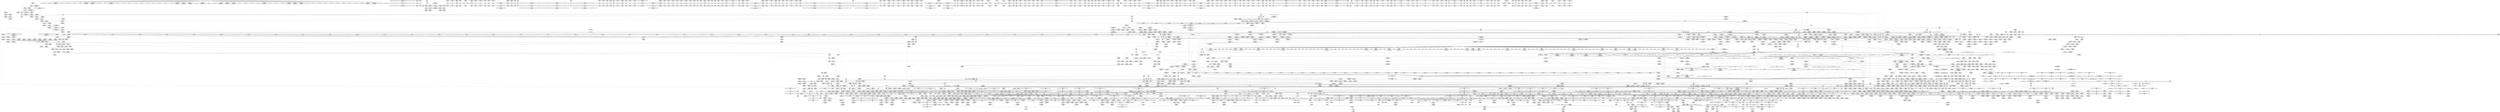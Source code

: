 digraph {
	CE0x4e03840 [shape=record,shape=Mrecord,label="{CE0x4e03840|GLOBAL:__llvm_gcov_ctr54147|Global_var:__llvm_gcov_ctr54147}"]
	CE0x7710720 [shape=record,shape=Mrecord,label="{CE0x7710720|128:_i8*,_1208:_%struct.file*,_:_CMRE_20,21_}"]
	CE0x41d2d20 [shape=record,shape=Mrecord,label="{CE0x41d2d20|tomoyo_print_ulong:tmp26|security/tomoyo/util.c,247|*SummSource*}"]
	CE0x5d2cdf0 [shape=record,shape=Mrecord,label="{CE0x5d2cdf0|tomoyo_domain:tmp14|security/tomoyo/common.h,1205|*SummSink*}"]
	CE0x43a8b00 [shape=record,shape=Mrecord,label="{CE0x43a8b00|tomoyo_path_mkdir:call|security/tomoyo/tomoyo.c,192|*SummSink*}"]
	CE0x4241760 [shape=record,shape=Mrecord,label="{CE0x4241760|tomoyo_audit_path_number_log:tmp15|security/tomoyo/file.c,235|*SummSource*}"]
	CE0x76171e0 [shape=record,shape=Mrecord,label="{CE0x76171e0|tomoyo_init_request_info:tmp3|security/tomoyo/util.c,1004|*SummSink*}"]
	CE0x5fc1140 [shape=record,shape=Mrecord,label="{CE0x5fc1140|0:_i8*,_array:_GCRE_tomoyo_mac_keywords_external_constant_42_x_i8*_:_elem_16::|security/tomoyo/file.c,233}"]
	CE0x5c3e3a0 [shape=record,shape=Mrecord,label="{CE0x5c3e3a0|tomoyo_const_part_length:incdec.ptr19|security/tomoyo/util.c,643}"]
	CE0x5d33710 [shape=record,shape=Mrecord,label="{CE0x5d33710|_call_void_lockdep_rcu_suspicious(i8*_getelementptr_inbounds_(_25_x_i8_,_25_x_i8_*_.str12,_i32_0,_i32_0),_i32_1205,_i8*_getelementptr_inbounds_(_45_x_i8_,_45_x_i8_*_.str13,_i32_0,_i32_0))_#9,_!dbg_!38917|security/tomoyo/common.h,1205|*SummSource*}"]
	CE0x7673f40 [shape=record,shape=Mrecord,label="{CE0x7673f40|i64**_getelementptr_inbounds_(_3_x_i64*_,_3_x_i64*_*___llvm_gcda_edge_table44,_i64_0,_i64_2)|*Constant*}"]
	CE0x7716b50 [shape=record,shape=Mrecord,label="{CE0x7716b50|128:_i8*,_1208:_%struct.file*,_:_CMRE_24,25_}"]
	CE0x6034c50 [shape=record,shape=Mrecord,label="{CE0x6034c50|tomoyo_get_realpath:tmp}"]
	CE0x61193d0 [shape=record,shape=Mrecord,label="{CE0x61193d0|tomoyo_get_mode:tmp8|security/tomoyo/util.c,979|*SummSource*}"]
	CE0x6074e70 [shape=record,shape=Mrecord,label="{CE0x6074e70|tomoyo_path_number_perm:conv|security/tomoyo/file.c,708|*SummSource*}"]
	CE0x4e02db0 [shape=record,shape=Mrecord,label="{CE0x4e02db0|tomoyo_get_realpath:tmp1}"]
	CE0x5184f20 [shape=record,shape=Mrecord,label="{CE0x5184f20|tomoyo_print_ulong:tmp13|security/tomoyo/util.c,242|*SummSink*}"]
	CE0x4eaef60 [shape=record,shape=Mrecord,label="{CE0x4eaef60|i64**_getelementptr_inbounds_(_3_x_i64*_,_3_x_i64*_*___llvm_gcda_edge_table44,_i64_0,_i64_2)|*Constant*|*SummSink*}"]
	CE0x4f748c0 [shape=record,shape=Mrecord,label="{CE0x4f748c0|tomoyo_const_part_length:tmp27|security/tomoyo/util.c,641|*SummSink*}"]
	CE0x4e68da0 [shape=record,shape=Mrecord,label="{CE0x4e68da0|tomoyo_path_number_perm:tmp19|security/tomoyo/file.c,705}"]
	CE0x6160660 [shape=record,shape=Mrecord,label="{CE0x6160660|tomoyo_get_mode:conv|security/tomoyo/util.c,982|*SummSource*}"]
	CE0x4e9a620 [shape=record,shape=Mrecord,label="{CE0x4e9a620|tomoyo_path_number_perm:param|security/tomoyo/file.c,711}"]
	CE0x5cba6f0 [shape=record,shape=Mrecord,label="{CE0x5cba6f0|tomoyo_print_ulong:tmp24|*SummSource*}"]
	CE0x5d87860 [shape=record,shape=Mrecord,label="{CE0x5d87860|srcu_read_unlock:bb|*SummSink*}"]
	CE0x4ddc8c0 [shape=record,shape=Mrecord,label="{CE0x4ddc8c0|tomoyo_get_realpath:tmp2|*LoadInst*|security/tomoyo/file.c,151}"]
	CE0x4f2f360 [shape=record,shape=Mrecord,label="{CE0x4f2f360|tomoyo_path_number_perm:param12|security/tomoyo/file.c,713|*SummSource*}"]
	CE0x5e430a0 [shape=record,shape=Mrecord,label="{CE0x5e430a0|tomoyo_path_number_perm:tmp49|security/tomoyo/file.c,723|*SummSink*}"]
	CE0x612de60 [shape=record,shape=Mrecord,label="{CE0x612de60|tomoyo_path_number_perm:tmp9|security/tomoyo/file.c,702|*SummSource*}"]
	CE0x7711c30 [shape=record,shape=Mrecord,label="{CE0x7711c30|_call_void_mcount()_#3}"]
	CE0x40b0eb0 [shape=record,shape=Mrecord,label="{CE0x40b0eb0|i32_64|*Constant*|*SummSink*}"]
	CE0x5d2c7d0 [shape=record,shape=Mrecord,label="{CE0x5d2c7d0|COLLAPSED:_CRE:_elem_0:default:}"]
	CE0x5fc4130 [shape=record,shape=Mrecord,label="{CE0x5fc4130|GLOBAL:__llvm_gcov_ctr28130|Global_var:__llvm_gcov_ctr28130|*SummSink*}"]
	CE0x6083e10 [shape=record,shape=Mrecord,label="{CE0x6083e10|i64_1|*Constant*}"]
	CE0x78ca900 [shape=record,shape=Mrecord,label="{CE0x78ca900|128:_i8*,_1208:_%struct.file*,_:_CMRE_112,120_|*MultipleSource*|security/tomoyo/common.h,1205|security/tomoyo/common.h,1205}"]
	CE0x42a4e20 [shape=record,shape=Mrecord,label="{CE0x42a4e20|tomoyo_read_unlock:bb}"]
	CE0x40fbca0 [shape=record,shape=Mrecord,label="{CE0x40fbca0|0:_i8*,_array:_GCRE_tomoyo_mac_keywords_external_constant_42_x_i8*_:_elem_35::|security/tomoyo/file.c,233}"]
	CE0x508e2b0 [shape=record,shape=Mrecord,label="{CE0x508e2b0|i64_4|*Constant*}"]
	CE0x409acc0 [shape=record,shape=Mrecord,label="{CE0x409acc0|tomoyo_add_slash:tmp3|security/tomoyo/file.c,131|*SummSink*}"]
	CE0x61645f0 [shape=record,shape=Mrecord,label="{CE0x61645f0|__llvm_gcov_indirect_counter_increment:bb|*SummSource*}"]
	CE0x5fc1680 [shape=record,shape=Mrecord,label="{CE0x5fc1680|0:_i8*,_array:_GCRE_tomoyo_mac_keywords_external_constant_42_x_i8*_:_elem_19::|security/tomoyo/file.c,233}"]
	CE0x5e2f1f0 [shape=record,shape=Mrecord,label="{CE0x5e2f1f0|tomoyo_path_number_perm:error.1}"]
	CE0x605ba20 [shape=record,shape=Mrecord,label="{CE0x605ba20|0:_i8,_array:_GCRE_tomoyo_index2category_constant_39_x_i8_c_00_00_00_00_00_00_00_00_00_00_00_00_00_00_00_00_00_00_00_00_00_00_00_01_01_01_01_01_01_01_01_01_01_01_01_01_01_01_02_,_align_16:_elem_23::|security/tomoyo/util.c,983}"]
	CE0x4ddf6f0 [shape=record,shape=Mrecord,label="{CE0x4ddf6f0|tomoyo_path_number_perm:dentry|security/tomoyo/file.c,702|*SummSink*}"]
	CE0x4fd2b70 [shape=record,shape=Mrecord,label="{CE0x4fd2b70|tomoyo_audit_path_number_log:conv|security/tomoyo/file.c,216}"]
	CE0x41969d0 [shape=record,shape=Mrecord,label="{CE0x41969d0|GLOBAL:lock_release|*Constant*|*SummSource*}"]
	CE0x4f7c000 [shape=record,shape=Mrecord,label="{CE0x4f7c000|__llvm_gcov_indirect_counter_increment114:counter}"]
	CE0x5d01f80 [shape=record,shape=Mrecord,label="{CE0x5d01f80|tomoyo_const_part_length:incdec.ptr19|security/tomoyo/util.c,643|*SummSource*}"]
	CE0x4f7f770 [shape=record,shape=Mrecord,label="{CE0x4f7f770|__llvm_gcov_indirect_counter_increment114:counter|*SummSource*}"]
	CE0x5cd2a10 [shape=record,shape=Mrecord,label="{CE0x5cd2a10|tomoyo_path_number_perm:cmp6|security/tomoyo/file.c,708|*SummSink*}"]
	CE0x77567d0 [shape=record,shape=Mrecord,label="{CE0x77567d0|128:_i8*,_1208:_%struct.file*,_:_CMRE_39,40_}"]
	CE0x5d7dca0 [shape=record,shape=Mrecord,label="{CE0x5d7dca0|GLOBAL:__llvm_gcov_ctr31133|Global_var:__llvm_gcov_ctr31133|*SummSource*}"]
	CE0x78947f0 [shape=record,shape=Mrecord,label="{CE0x78947f0|tomoyo_get_mode:if.end|*SummSink*}"]
	CE0x5d6dd30 [shape=record,shape=Mrecord,label="{CE0x5d6dd30|tomoyo_get_mode:tmp13|security/tomoyo/util.c,982|*SummSource*}"]
	CE0x5f4b870 [shape=record,shape=Mrecord,label="{CE0x5f4b870|tomoyo_audit_path_number_log:param|security/tomoyo/file.c,213|*SummSink*}"]
	CE0x5cf3d90 [shape=record,shape=Mrecord,label="{CE0x5cf3d90|tomoyo_print_ulong:conv10|security/tomoyo/util.c,243}"]
	CE0x61f71b0 [shape=record,shape=Mrecord,label="{CE0x61f71b0|tomoyo_fill_path_info:entry|*SummSink*}"]
	CE0x7756550 [shape=record,shape=Mrecord,label="{CE0x7756550|128:_i8*,_1208:_%struct.file*,_:_CMRE_37,38_}"]
	CE0x4e43c00 [shape=record,shape=Mrecord,label="{CE0x4e43c00|tomoyo_path_number_perm:tmp31|security/tomoyo/file.c,710}"]
	CE0x50028a0 [shape=record,shape=Mrecord,label="{CE0x50028a0|VOIDTB_TE_array:_GCR_.str4118_private_unnamed_addr_constant_6_x_i8_c_0x%lX_00_,_align_1:_elem_0:default:}"]
	CE0x5d693b0 [shape=record,shape=Mrecord,label="{CE0x5d693b0|40:_%struct.tomoyo_policy_namespace*,_48:_i8,_:_GCRE_tomoyo_kernel_domain_external_global_%struct.tomoyo_domain_info_40,48_|*MultipleSource*|security/tomoyo/util.c,1005|security/tomoyo/util.c,1007|Function::tomoyo_init_request_info&Arg::domain::}"]
	CE0x41e6000 [shape=record,shape=Mrecord,label="{CE0x41e6000|tomoyo_path_mkdir:path|security/tomoyo/tomoyo.c, 191|*SummSource*}"]
	CE0x40f3660 [shape=record,shape=Mrecord,label="{CE0x40f3660|i64*_getelementptr_inbounds_(_12_x_i64_,_12_x_i64_*___llvm_gcov_ctr31133,_i64_0,_i64_6)|*Constant*}"]
	CE0x5c1e910 [shape=record,shape=Mrecord,label="{CE0x5c1e910|0:_i8*,_8:_i32,_12:_i16,_14:_i8,_15:_i8,_:_SCMRE_15,16_|*MultipleSource*|security/tomoyo/file.c, 698|Function::tomoyo_get_realpath&Arg::buf::|Function::tomoyo_add_slash&Arg::buf::|security/tomoyo/file.c,718}"]
	CE0x43d1db0 [shape=record,shape=Mrecord,label="{CE0x43d1db0|tomoyo_path_number_perm:path|Function::tomoyo_path_number_perm&Arg::path::|*SummSource*}"]
	CE0x4dd0170 [shape=record,shape=Mrecord,label="{CE0x4dd0170|VOIDTB_TE:_CE_24,40_|*MultipleSource*|*LoadInst*|security/tomoyo/file.c,702|Function::tomoyo_path_mkdir&Arg::dentry::}"]
	CE0x613c6c0 [shape=record,shape=Mrecord,label="{CE0x613c6c0|GLOBAL:tomoyo_fill_path_info|*Constant*|*SummSource*}"]
	CE0x7894e20 [shape=record,shape=Mrecord,label="{CE0x7894e20|tomoyo_audit_path_number_log:tmp2|security/tomoyo/file.c,213|*SummSink*}"]
	CE0x5ce8970 [shape=record,shape=Mrecord,label="{CE0x5ce8970|tomoyo_const_part_length:tmp37|security/tomoyo/util.c,644}"]
	CE0x5e10be0 [shape=record,shape=Mrecord,label="{CE0x5e10be0|0:_%struct.tomoyo_obj_info*,_24:_%struct.tomoyo_path_info*,_32:_i64,_40:_i8,_72:_i8,_76:_i8,_:_SCMRE_31,32_}"]
	CE0x5002b30 [shape=record,shape=Mrecord,label="{CE0x5002b30|i64*_getelementptr_inbounds_(_14_x_i64_,_14_x_i64_*___llvm_gcov_ctr18115,_i64_0,_i64_10)|*Constant*}"]
	CE0x5c7b750 [shape=record,shape=Mrecord,label="{CE0x5c7b750|__llvm_gcov_indirect_counter_increment114:predecessor|Function::__llvm_gcov_indirect_counter_increment114&Arg::predecessor::|*SummSink*}"]
	CE0x61e4600 [shape=record,shape=Mrecord,label="{CE0x61e4600|tomoyo_fill_path_info:idxprom|security/tomoyo/util.c,667|*SummSink*}"]
	CE0x79143e0 [shape=record,shape=Mrecord,label="{CE0x79143e0|tomoyo_get_mode:if.end9}"]
	CE0x4ee4120 [shape=record,shape=Mrecord,label="{CE0x4ee4120|tomoyo_fill_path_info:tmp2|*LoadInst*|security/tomoyo/util.c,663|*SummSource*}"]
	CE0x40fb5a0 [shape=record,shape=Mrecord,label="{CE0x40fb5a0|0:_i8*,_array:_GCRE_tomoyo_mac_keywords_external_constant_42_x_i8*_:_elem_31::|security/tomoyo/file.c,233}"]
	CE0x4f65cc0 [shape=record,shape=Mrecord,label="{CE0x4f65cc0|tomoyo_print_ulong:tmp18|security/tomoyo/util.c,244|*SummSink*}"]
	CE0x4dffeb0 [shape=record,shape=Mrecord,label="{CE0x4dffeb0|__llvm_gcov_indirect_counter_increment:entry|*SummSource*}"]
	CE0x5098e20 [shape=record,shape=Mrecord,label="{CE0x5098e20|rcu_lock_release:entry}"]
	CE0x4e48ab0 [shape=record,shape=Mrecord,label="{CE0x4e48ab0|tomoyo_const_part_length:inc|security/tomoyo/util.c,628|*SummSource*}"]
	CE0x6073040 [shape=record,shape=Mrecord,label="{CE0x6073040|tomoyo_fill_path_info:conv3|security/tomoyo/util.c,666}"]
	CE0x5e1f7b0 [shape=record,shape=Mrecord,label="{CE0x5e1f7b0|tomoyo_path_number_perm:tmp47|security/tomoyo/file.c,722}"]
	CE0x4ee3e80 [shape=record,shape=Mrecord,label="{CE0x4ee3e80|i64*_getelementptr_inbounds_(_12_x_i64_,_12_x_i64_*___llvm_gcov_ctr31133,_i64_0,_i64_3)|*Constant*}"]
	CE0x5e3caa0 [shape=record,shape=Mrecord,label="{CE0x5e3caa0|tomoyo_const_part_length:tobool|security/tomoyo/util.c,624|*SummSource*}"]
	CE0x75e7890 [shape=record,shape=Mrecord,label="{CE0x75e7890|tomoyo_get_realpath:tmp12|security/tomoyo/file.c,156}"]
	CE0x4268a30 [shape=record,shape=Mrecord,label="{CE0x4268a30|tomoyo_audit_path_number_log:tmp16|security/tomoyo/file.c,235|*SummSource*}"]
	CE0x777bb00 [shape=record,shape=Mrecord,label="{CE0x777bb00|tomoyo_const_part_length:retval.0}"]
	CE0x43ab570 [shape=record,shape=Mrecord,label="{CE0x43ab570|tomoyo_path_number_perm:tmp27|security/tomoyo/file.c,708|*SummSource*}"]
	CE0x608c6f0 [shape=record,shape=Mrecord,label="{CE0x608c6f0|tomoyo_get_realpath:tmp8|security/tomoyo/file.c,152}"]
	CE0x416b2c0 [shape=record,shape=Mrecord,label="{CE0x416b2c0|tomoyo_read_unlock:tmp1}"]
	CE0x5f05030 [shape=record,shape=Mrecord,label="{CE0x5f05030|tomoyo_const_part_length:tmp30|security/tomoyo/util.c,641|*SummSource*}"]
	CE0x416b050 [shape=record,shape=Mrecord,label="{CE0x416b050|COLLAPSED:_GCMRE___llvm_gcov_ctr31_internal_global_2_x_i64_zeroinitializer:_elem_0:default:}"]
	CE0x5dc4330 [shape=record,shape=Mrecord,label="{CE0x5dc4330|tomoyo_domain:call|security/tomoyo/common.h,1205}"]
	CE0x76f7a20 [shape=record,shape=Mrecord,label="{CE0x76f7a20|tomoyo_path_number_perm:tmp5|security/tomoyo/file.c,695|*SummSink*}"]
	CE0x5ed99f0 [shape=record,shape=Mrecord,label="{CE0x5ed99f0|tomoyo_audit_path_number_log:tmp8|security/tomoyo/file.c,228|*SummSink*}"]
	CE0x5d020e0 [shape=record,shape=Mrecord,label="{CE0x5d020e0|tomoyo_const_part_length:incdec.ptr19|security/tomoyo/util.c,643|*SummSink*}"]
	CE0x78e1800 [shape=record,shape=Mrecord,label="{CE0x78e1800|0:_i8,_array:_GCRE_tomoyo_index2category_constant_39_x_i8_c_00_00_00_00_00_00_00_00_00_00_00_00_00_00_00_00_00_00_00_00_00_00_00_01_01_01_01_01_01_01_01_01_01_01_01_01_01_01_02_,_align_16:_elem_20::|security/tomoyo/util.c,983}"]
	CE0x5d7d9f0 [shape=record,shape=Mrecord,label="{CE0x5d7d9f0|tomoyo_init_request_info:tmp10|security/tomoyo/util.c,1006|*SummSink*}"]
	CE0x7644f00 [shape=record,shape=Mrecord,label="{CE0x7644f00|tomoyo_const_part_length:tmp37|security/tomoyo/util.c,644|*SummSink*}"]
	CE0x4ee40b0 [shape=record,shape=Mrecord,label="{CE0x4ee40b0|tomoyo_fill_path_info:tmp2|*LoadInst*|security/tomoyo/util.c,663}"]
	CE0x5ddcba0 [shape=record,shape=Mrecord,label="{CE0x5ddcba0|i32_10|*Constant*|*SummSink*}"]
	CE0x6c0d6e0 [shape=record,shape=Mrecord,label="{CE0x6c0d6e0|tomoyo_fill_path_info:tmp4|security/tomoyo/util.c,667|*SummSource*}"]
	CE0x4280dc0 [shape=record,shape=Mrecord,label="{CE0x4280dc0|i32_4095|*Constant*}"]
	CE0x5fb1650 [shape=record,shape=Mrecord,label="{CE0x5fb1650|tomoyo_get_realpath:entry}"]
	CE0x61e44a0 [shape=record,shape=Mrecord,label="{CE0x61e44a0|tomoyo_fill_path_info:call11|security/tomoyo/util.c,669}"]
	CE0x7934a60 [shape=record,shape=Mrecord,label="{CE0x7934a60|tomoyo_const_part_length:cmp25|security/tomoyo/util.c,644|*SummSource*}"]
	CE0x771f4e0 [shape=record,shape=Mrecord,label="{CE0x771f4e0|tomoyo_path_number_perm:tmp1|*SummSource*}"]
	CE0x436ef20 [shape=record,shape=Mrecord,label="{CE0x436ef20|tomoyo_print_ulong:cmp|security/tomoyo/util.c,239|*SummSink*}"]
	CE0x7651eb0 [shape=record,shape=Mrecord,label="{CE0x7651eb0|tomoyo_print_ulong:conv17|security/tomoyo/util.c,246|*SummSink*}"]
	CE0x518c3c0 [shape=record,shape=Mrecord,label="{CE0x518c3c0|GLOBAL:tomoyo_domain.__warned|Global_var:tomoyo_domain.__warned|*SummSource*}"]
	CE0x4fd2820 [shape=record,shape=Mrecord,label="{CE0x4fd2820|tomoyo_add_slash:tmp5|security/tomoyo/file.c,131|*SummSource*}"]
	CE0x5c544d0 [shape=record,shape=Mrecord,label="{CE0x5c544d0|__llvm_gcov_indirect_counter_increment114:tmp5|*SummSource*}"]
	CE0x4fb7cb0 [shape=record,shape=Mrecord,label="{CE0x4fb7cb0|VOIDTB_TE:_CE_219,220_}"]
	CE0x7766880 [shape=record,shape=Mrecord,label="{CE0x7766880|tomoyo_const_part_length:if.then17|*SummSource*}"]
	CE0x60e9a30 [shape=record,shape=Mrecord,label="{CE0x60e9a30|0:_i8,_array:_GCRE_tomoyo_index2category_constant_39_x_i8_c_00_00_00_00_00_00_00_00_00_00_00_00_00_00_00_00_00_00_00_00_00_00_00_01_01_01_01_01_01_01_01_01_01_01_01_01_01_01_02_,_align_16:_elem_30::|security/tomoyo/util.c,983}"]
	CE0x78eb400 [shape=record,shape=Mrecord,label="{CE0x78eb400|tomoyo_get_mode:tmp6|security/tomoyo/util.c,978|*SummSink*}"]
	CE0x40a0740 [shape=record,shape=Mrecord,label="{CE0x40a0740|_ret_void,_!dbg_!38913|security/tomoyo/file.c,138}"]
	CE0x4e22fe0 [shape=record,shape=Mrecord,label="{CE0x4e22fe0|tomoyo_get_mode:tmp10|security/tomoyo/util.c,982|*SummSink*}"]
	CE0x5d32f50 [shape=record,shape=Mrecord,label="{CE0x5d32f50|tomoyo_domain:tmp11|security/tomoyo/common.h,1205}"]
	CE0x50b0600 [shape=record,shape=Mrecord,label="{CE0x50b0600|i64_18|*Constant*|*SummSink*}"]
	CE0x428a0e0 [shape=record,shape=Mrecord,label="{CE0x428a0e0|GLOBAL:__srcu_read_unlock|*Constant*}"]
	CE0x5e3c400 [shape=record,shape=Mrecord,label="{CE0x5e3c400|tomoyo_const_part_length:add29|security/tomoyo/util.c,646|*SummSink*}"]
	CE0x40b2d40 [shape=record,shape=Mrecord,label="{CE0x40b2d40|i64_1|*Constant*}"]
	CE0x42562f0 [shape=record,shape=Mrecord,label="{CE0x42562f0|tomoyo_domain:bb|*SummSink*}"]
	CE0x79183e0 [shape=record,shape=Mrecord,label="{CE0x79183e0|GLOBAL:tomoyo_index2category|Global_var:tomoyo_index2category|*SummSink*}"]
	CE0x42c39d0 [shape=record,shape=Mrecord,label="{CE0x42c39d0|tomoyo_print_ulong:call|security/tomoyo/util.c,240|*SummSource*}"]
	CE0x7934360 [shape=record,shape=Mrecord,label="{CE0x7934360|tomoyo_const_part_length:cmp25|security/tomoyo/util.c,644}"]
	CE0x5082d30 [shape=record,shape=Mrecord,label="{CE0x5082d30|tomoyo_path_number_perm:name|security/tomoyo/file.c,718|*SummSource*}"]
	CE0x4dd0800 [shape=record,shape=Mrecord,label="{CE0x4dd0800|i64*_getelementptr_inbounds_(_2_x_i64_,_2_x_i64_*___llvm_gcov_ctr23209,_i64_0,_i64_0)|*Constant*}"]
	CE0x4eae800 [shape=record,shape=Mrecord,label="{CE0x4eae800|i64_5|*Constant*}"]
	CE0x778d8f0 [shape=record,shape=Mrecord,label="{CE0x778d8f0|i64_80|*Constant*|*SummSource*}"]
	CE0x7606c90 [shape=record,shape=Mrecord,label="{CE0x7606c90|_call_void___llvm_gcov_indirect_counter_increment114(i32*___llvm_gcov_global_state_pred45,_i64**_getelementptr_inbounds_(_3_x_i64*_,_3_x_i64*_*___llvm_gcda_edge_table44,_i64_0,_i64_0)),_!dbg_!38954|security/tomoyo/util.c,649}"]
	CE0x5c56670 [shape=record,shape=Mrecord,label="{CE0x5c56670|tomoyo_get_mode:conv|security/tomoyo/util.c,982}"]
	CE0x779cd40 [shape=record,shape=Mrecord,label="{CE0x779cd40|_ret_i32_%conv6,_!dbg_!38926|security/tomoyo/util.c,1011|*SummSink*}"]
	CE0x761d140 [shape=record,shape=Mrecord,label="{CE0x761d140|i64*_getelementptr_inbounds_(_31_x_i64_,_31_x_i64_*___llvm_gcov_ctr43150,_i64_0,_i64_26)|*Constant*|*SummSource*}"]
	CE0x4f56a20 [shape=record,shape=Mrecord,label="{CE0x4f56a20|tomoyo_domain:land.lhs.true2|*SummSink*}"]
	CE0x7775500 [shape=record,shape=Mrecord,label="{CE0x7775500|128:_i8*,_1208:_%struct.file*,_:_CMRE_44,45_}"]
	CE0x770fa90 [shape=record,shape=Mrecord,label="{CE0x770fa90|128:_i8*,_1208:_%struct.file*,_:_CMRE_2,3_}"]
	CE0x4127c10 [shape=record,shape=Mrecord,label="{CE0x4127c10|tomoyo_audit_path_number_log:tmp17|security/tomoyo/file.c,236|*SummSink*}"]
	CE0x5112da0 [shape=record,shape=Mrecord,label="{CE0x5112da0|i64*_getelementptr_inbounds_(_6_x_i64_,_6_x_i64_*___llvm_gcov_ctr25,_i64_0,_i64_5)|*Constant*}"]
	CE0x4e68ea0 [shape=record,shape=Mrecord,label="{CE0x4e68ea0|tomoyo_path_number_perm:tmp19|security/tomoyo/file.c,705|*SummSource*}"]
	CE0x77660e0 [shape=record,shape=Mrecord,label="{CE0x77660e0|rcu_lock_acquire:tmp|*SummSource*}"]
	CE0x6028bc0 [shape=record,shape=Mrecord,label="{CE0x6028bc0|tomoyo_audit_path_number_log:tmp1|*SummSource*}"]
	CE0x76d5e60 [shape=record,shape=Mrecord,label="{CE0x76d5e60|tomoyo_domain:security|security/tomoyo/common.h,1205}"]
	CE0x4ec1370 [shape=record,shape=Mrecord,label="{CE0x4ec1370|tomoyo_get_realpath:path|Function::tomoyo_get_realpath&Arg::path::|*SummSource*}"]
	CE0x7774b50 [shape=record,shape=Mrecord,label="{CE0x7774b50|rcu_lock_release:__here}"]
	CE0x7917f60 [shape=record,shape=Mrecord,label="{CE0x7917f60|__llvm_gcov_indirect_counter_increment:counter}"]
	CE0x7933ae0 [shape=record,shape=Mrecord,label="{CE0x7933ae0|tomoyo_const_part_length:tmp39|security/tomoyo/util.c,644|*SummSource*}"]
	CE0x60b5c50 [shape=record,shape=Mrecord,label="{CE0x60b5c50|VOIDTB_TE:_CE_154,155_}"]
	CE0x5dccb00 [shape=record,shape=Mrecord,label="{CE0x5dccb00|tomoyo_get_mode:tmp16|security/tomoyo/util.c,983}"]
	CE0x5cbcb20 [shape=record,shape=Mrecord,label="{CE0x5cbcb20|0:_%struct.tomoyo_obj_info*,_24:_%struct.tomoyo_path_info*,_32:_i64,_40:_i8,_72:_i8,_76:_i8,_:_SCMRE_74,75_|*MultipleSource*|security/tomoyo/file.c, 693|security/tomoyo/file.c,693|security/tomoyo/file.c,707|Function::tomoyo_init_request_info&Arg::r::}"]
	CE0x442bb10 [shape=record,shape=Mrecord,label="{CE0x442bb10|i64*_getelementptr_inbounds_(_6_x_i64_,_6_x_i64_*___llvm_gcov_ctr26,_i64_0,_i64_5)|*Constant*}"]
	CE0x418e680 [shape=record,shape=Mrecord,label="{CE0x418e680|tomoyo_print_ulong:if.then|*SummSink*}"]
	CE0x4228900 [shape=record,shape=Mrecord,label="{CE0x4228900|i64*_getelementptr_inbounds_(_2_x_i64_,_2_x_i64_*___llvm_gcov_ctr31,_i64_0,_i64_0)|*Constant*}"]
	CE0x4e46030 [shape=record,shape=Mrecord,label="{CE0x4e46030|i32_4095|*Constant*|*SummSink*}"]
	CE0x50b2480 [shape=record,shape=Mrecord,label="{CE0x50b2480|tomoyo_path_number_perm:tmp44|security/tomoyo/file.c,721|*SummSource*}"]
	CE0x4e035d0 [shape=record,shape=Mrecord,label="{CE0x4e035d0|tomoyo_domain:tmp4|security/tomoyo/common.h,1205|*SummSink*}"]
	CE0x5d56670 [shape=record,shape=Mrecord,label="{CE0x5d56670|tomoyo_fill_path_info:name1|security/tomoyo/util.c,663}"]
	CE0x78cb260 [shape=record,shape=Mrecord,label="{CE0x78cb260|128:_i8*,_1208:_%struct.file*,_:_CMRE_152,160_|*MultipleSource*|security/tomoyo/common.h,1205|security/tomoyo/common.h,1205}"]
	CE0x5dc3660 [shape=record,shape=Mrecord,label="{CE0x5dc3660|tomoyo_const_part_length:len.0|*SummSink*}"]
	CE0x6122520 [shape=record,shape=Mrecord,label="{CE0x6122520|i64_18|*Constant*}"]
	CE0x5cdbac0 [shape=record,shape=Mrecord,label="{CE0x5cdbac0|128:_i8*,_1208:_%struct.file*,_:_CMRE_96,104_|*MultipleSource*|security/tomoyo/common.h,1205|security/tomoyo/common.h,1205}"]
	CE0x601a4a0 [shape=record,shape=Mrecord,label="{CE0x601a4a0|tomoyo_const_part_length:tmp22|security/tomoyo/util.c,634|*SummSink*}"]
	CE0x5db5b50 [shape=record,shape=Mrecord,label="{CE0x5db5b50|get_current:tmp|*SummSink*}"]
	CE0x7796b80 [shape=record,shape=Mrecord,label="{CE0x7796b80|tomoyo_read_lock:tmp1|*SummSource*}"]
	CE0x5eebe30 [shape=record,shape=Mrecord,label="{CE0x5eebe30|tomoyo_add_slash:tmp13|security/tomoyo/file.c,138|*SummSource*}"]
	CE0x5098750 [shape=record,shape=Mrecord,label="{CE0x5098750|tomoyo_print_ulong:tmp8|security/tomoyo/util.c,241|*SummSource*}"]
	CE0x792fdc0 [shape=record,shape=Mrecord,label="{CE0x792fdc0|rcu_lock_acquire:tmp3|*SummSource*}"]
	CE0x5b72980 [shape=record,shape=Mrecord,label="{CE0x5b72980|tomoyo_fill_path_info:cmp|security/tomoyo/util.c,667|*SummSink*}"]
	CE0x5dc41a0 [shape=record,shape=Mrecord,label="{CE0x5dc41a0|_call_void_mcount()_#3|*SummSource*}"]
	CE0x5f4b7d0 [shape=record,shape=Mrecord,label="{CE0x5f4b7d0|tomoyo_audit_path_number_log:param|security/tomoyo/file.c,213|*SummSource*}"]
	CE0x61f1e60 [shape=record,shape=Mrecord,label="{CE0x61f1e60|i32_51|*Constant*}"]
	CE0x75c3130 [shape=record,shape=Mrecord,label="{CE0x75c3130|tomoyo_get_mode:tmp22|security/tomoyo/util.c,986}"]
	CE0x7664720 [shape=record,shape=Mrecord,label="{CE0x7664720|tomoyo_init_request_info:tmp1|*SummSource*}"]
	CE0x4e88e90 [shape=record,shape=Mrecord,label="{CE0x4e88e90|tomoyo_path_number_perm:call|security/tomoyo/file.c,701|*SummSource*}"]
	CE0x500dd40 [shape=record,shape=Mrecord,label="{CE0x500dd40|_ret_%struct.tomoyo_domain_info*_%tmp23,_!dbg_!38929|security/tomoyo/common.h,1205}"]
	CE0x6c23200 [shape=record,shape=Mrecord,label="{CE0x6c23200|tomoyo_get_mode:default_config|security/tomoyo/util.c,986|*SummSource*}"]
	CE0x4e03350 [shape=record,shape=Mrecord,label="{CE0x4e03350|tomoyo_init_request_info:tmp8|security/tomoyo/util.c,1005}"]
	CE0x5c8d500 [shape=record,shape=Mrecord,label="{CE0x5c8d500|tomoyo_const_part_length:tmp1|*SummSource*}"]
	CE0x78858c0 [shape=record,shape=Mrecord,label="{CE0x78858c0|tomoyo_get_mode:tmp28|security/tomoyo/util.c,988}"]
	CE0x5ceefa0 [shape=record,shape=Mrecord,label="{CE0x5ceefa0|tomoyo_path_number_perm:tmp28|security/tomoyo/file.c,708}"]
	CE0x5fb1200 [shape=record,shape=Mrecord,label="{CE0x5fb1200|tomoyo_path_number_perm:call2|security/tomoyo/file.c,705|*SummSink*}"]
	CE0x75f8a60 [shape=record,shape=Mrecord,label="{CE0x75f8a60|tomoyo_fill_path_info:tmp7|security/tomoyo/util.c,667}"]
	CE0x5f42710 [shape=record,shape=Mrecord,label="{CE0x5f42710|tomoyo_get_mode:tmp17|security/tomoyo/util.c,983|*SummSink*}"]
	CE0x5c4e000 [shape=record,shape=Mrecord,label="{CE0x5c4e000|i32_9|*Constant*}"]
	CE0x3fe07d0 [shape=record,shape=Mrecord,label="{CE0x3fe07d0|tomoyo_const_part_length:lor.lhs.false23|*SummSource*}"]
	CE0x4f74800 [shape=record,shape=Mrecord,label="{CE0x4f74800|tomoyo_const_part_length:tmp27|security/tomoyo/util.c,641|*SummSource*}"]
	CE0x41cfd00 [shape=record,shape=Mrecord,label="{CE0x41cfd00|tomoyo_const_part_length:tmp43|security/tomoyo/util.c,644|*SummSource*}"]
	CE0x6c0d840 [shape=record,shape=Mrecord,label="{CE0x6c0d840|tomoyo_fill_path_info:tmp4|security/tomoyo/util.c,667|*SummSink*}"]
	CE0x5fb1490 [shape=record,shape=Mrecord,label="{CE0x5fb1490|GLOBAL:tomoyo_get_realpath|*Constant*|*SummSink*}"]
	CE0x4fb89d0 [shape=record,shape=Mrecord,label="{CE0x4fb89d0|VOIDTB_TE:_CE_307,308_}"]
	CE0x50985d0 [shape=record,shape=Mrecord,label="{CE0x50985d0|rcu_lock_acquire:tmp4|include/linux/rcupdate.h,418|*SummSink*}"]
	CE0x60344a0 [shape=record,shape=Mrecord,label="{CE0x60344a0|tomoyo_add_slash:tmp2|*LoadInst*|security/tomoyo/file.c,131}"]
	CE0x4dffab0 [shape=record,shape=Mrecord,label="{CE0x4dffab0|tomoyo_init_request_info:tmp6|security/tomoyo/util.c,1004}"]
	CE0x60a4460 [shape=record,shape=Mrecord,label="{CE0x60a4460|rcu_lock_acquire:__here}"]
	CE0x77a78f0 [shape=record,shape=Mrecord,label="{CE0x77a78f0|tomoyo_path_number_perm:bb|*SummSource*}"]
	CE0x78d2ff0 [shape=record,shape=Mrecord,label="{CE0x78d2ff0|tomoyo_print_ulong:tmp7|security/tomoyo/util.c,240|*SummSource*}"]
	CE0x436e520 [shape=record,shape=Mrecord,label="{CE0x436e520|tomoyo_print_ulong:conv2|security/tomoyo/util.c,240|*SummSink*}"]
	CE0x5cf2e90 [shape=record,shape=Mrecord,label="{CE0x5cf2e90|tomoyo_print_ulong:tmp7|security/tomoyo/util.c,240|*SummSink*}"]
	CE0x79187a0 [shape=record,shape=Mrecord,label="{CE0x79187a0|tomoyo_get_mode:if.end}"]
	CE0x78b8f30 [shape=record,shape=Mrecord,label="{CE0x78b8f30|tomoyo_get_mode:tmp25|security/tomoyo/util.c,987|*SummSink*}"]
	CE0x50f8790 [shape=record,shape=Mrecord,label="{CE0x50f8790|tomoyo_path_number_perm:tmp26|security/tomoyo/file.c,708|*SummSink*}"]
	CE0x4e99e00 [shape=record,shape=Mrecord,label="{CE0x4e99e00|i32_3|*Constant*}"]
	CE0x608a5d0 [shape=record,shape=Mrecord,label="{CE0x608a5d0|tomoyo_domain:tmp19|security/tomoyo/common.h,1205|*SummSink*}"]
	CE0x4dc64b0 [shape=record,shape=Mrecord,label="{CE0x4dc64b0|tomoyo_get_mode:mode.0|*SummSource*}"]
	CE0x6045330 [shape=record,shape=Mrecord,label="{CE0x6045330|i64*_getelementptr_inbounds_(_4_x_i64_,_4_x_i64_*___llvm_gcov_ctr24,_i64_0,_i64_1)|*Constant*}"]
	CE0x42bcca0 [shape=record,shape=Mrecord,label="{CE0x42bcca0|tomoyo_const_part_length:if.end28|*SummSink*}"]
	CE0x41b7390 [shape=record,shape=Mrecord,label="{CE0x41b7390|tomoyo_fill_path_info:frombool|security/tomoyo/util.c,667|*SummSink*}"]
	CE0x78c1400 [shape=record,shape=Mrecord,label="{CE0x78c1400|GLOBAL:tomoyo_policy_loaded|Global_var:tomoyo_policy_loaded}"]
	CE0x7664e40 [shape=record,shape=Mrecord,label="{CE0x7664e40|0:_%struct.tomoyo_obj_info*,_24:_%struct.tomoyo_path_info*,_32:_i64,_40:_i8,_72:_i8,_76:_i8,_:_SCMRE_42,43_}"]
	CE0x6112b80 [shape=record,shape=Mrecord,label="{CE0x6112b80|tomoyo_audit_path_number_log:path_number|security/tomoyo/file.c,213|*SummSink*}"]
	CE0x76402c0 [shape=record,shape=Mrecord,label="{CE0x76402c0|_ret_i32_%call,_!dbg_!38907|include/linux/srcu.h,223|*SummSource*}"]
	CE0x51c6760 [shape=record,shape=Mrecord,label="{CE0x51c6760|tomoyo_get_mode:conv15|security/tomoyo/util.c,987|*SummSink*}"]
	CE0x40cc140 [shape=record,shape=Mrecord,label="{CE0x40cc140|i32_4|*Constant*}"]
	CE0x40f3ab0 [shape=record,shape=Mrecord,label="{CE0x40f3ab0|i32_-1|*Constant*}"]
	CE0x5098170 [shape=record,shape=Mrecord,label="{CE0x5098170|tomoyo_print_ulong:conv7|security/tomoyo/util.c,242|*SummSource*}"]
	CE0x5f03db0 [shape=record,shape=Mrecord,label="{CE0x5f03db0|i64*_getelementptr_inbounds_(_12_x_i64_,_12_x_i64_*___llvm_gcov_ctr28,_i64_0,_i64_11)|*Constant*|*SummSource*}"]
	CE0x75f9910 [shape=record,shape=Mrecord,label="{CE0x75f9910|_call_void___srcu_read_unlock(%struct.srcu_struct*_%sp,_i32_%idx)_#9,_!dbg_!38906|include/linux/srcu.h,237|*SummSource*}"]
	CE0x4263fd0 [shape=record,shape=Mrecord,label="{CE0x4263fd0|_ret_void,_!dbg_!38908|include/linux/rcupdate.h,424}"]
	CE0x5c8c940 [shape=record,shape=Mrecord,label="{CE0x5c8c940|__llvm_gcov_indirect_counter_increment114:tmp6|*SummSource*}"]
	CE0x5d76ed0 [shape=record,shape=Mrecord,label="{CE0x5d76ed0|i64*_getelementptr_inbounds_(_6_x_i64_,_6_x_i64_*___llvm_gcov_ctr26,_i64_0,_i64_0)|*Constant*|*SummSource*}"]
	CE0x4dc6670 [shape=record,shape=Mrecord,label="{CE0x4dc6670|tomoyo_get_mode:mode.0|*SummSink*}"]
	CE0x4e23340 [shape=record,shape=Mrecord,label="{CE0x4e23340|tomoyo_fill_path_info:tmp|*SummSource*}"]
	CE0x5002fc0 [shape=record,shape=Mrecord,label="{CE0x5002fc0|tomoyo_print_ulong:tmp20|security/tomoyo/util.c,246|*SummSource*}"]
	CE0x5dc33e0 [shape=record,shape=Mrecord,label="{CE0x5dc33e0|tomoyo_const_part_length:len.0}"]
	CE0x4f75400 [shape=record,shape=Mrecord,label="{CE0x4f75400|i64_5|*Constant*|*SummSink*}"]
	CE0x6c18e90 [shape=record,shape=Mrecord,label="{CE0x6c18e90|GLOBAL:__llvm_gcov_ctr28130|Global_var:__llvm_gcov_ctr28130}"]
	CE0x603b9a0 [shape=record,shape=Mrecord,label="{CE0x603b9a0|tomoyo_get_realpath:call|security/tomoyo/file.c,150}"]
	CE0x621ba20 [shape=record,shape=Mrecord,label="{CE0x621ba20|i64*_getelementptr_inbounds_(_6_x_i64_,_6_x_i64_*___llvm_gcov_ctr25,_i64_0,_i64_4)|*Constant*|*SummSink*}"]
	CE0x4e58670 [shape=record,shape=Mrecord,label="{CE0x4e58670|tomoyo_const_part_length:entry|*SummSink*}"]
	CE0x4fc3590 [shape=record,shape=Mrecord,label="{CE0x4fc3590|tomoyo_audit_path_number_log:r|Function::tomoyo_audit_path_number_log&Arg::r::}"]
	CE0x7914540 [shape=record,shape=Mrecord,label="{CE0x7914540|tomoyo_get_mode:if.end9|*SummSink*}"]
	CE0x6122650 [shape=record,shape=Mrecord,label="{CE0x6122650|tomoyo_const_part_length:tmp25|security/tomoyo/util.c,641}"]
	CE0x4dec860 [shape=record,shape=Mrecord,label="{CE0x4dec860|tomoyo_print_ulong:if.end|*SummSink*}"]
	CE0x50afcf0 [shape=record,shape=Mrecord,label="{CE0x50afcf0|tomoyo_path_number_perm:cmp19|security/tomoyo/file.c,721}"]
	CE0x75f97d0 [shape=record,shape=Mrecord,label="{CE0x75f97d0|_ret_void,_!dbg_!38908|include/linux/rcupdate.h,424|*SummSink*}"]
	CE0x5f039e0 [shape=record,shape=Mrecord,label="{CE0x5f039e0|i8_3|*Constant*}"]
	CE0x4155560 [shape=record,shape=Mrecord,label="{CE0x4155560|rcu_lock_release:tmp3}"]
	CE0x604bc60 [shape=record,shape=Mrecord,label="{CE0x604bc60|tomoyo_domain:tmp17|security/tomoyo/common.h,1205|*SummSink*}"]
	CE0x40cbff0 [shape=record,shape=Mrecord,label="{CE0x40cbff0|tomoyo_fill_path_info:cmp8|security/tomoyo/util.c,668|*SummSink*}"]
	CE0x7718fe0 [shape=record,shape=Mrecord,label="{CE0x7718fe0|tomoyo_path_number_perm:if.end22|*SummSource*}"]
	CE0x507acf0 [shape=record,shape=Mrecord,label="{CE0x507acf0|srcu_read_lock:call|include/linux/srcu.h,220|*SummSource*}"]
	CE0x761da00 [shape=record,shape=Mrecord,label="{CE0x761da00|tomoyo_const_part_length:tmp45|security/tomoyo/util.c,645|*SummSink*}"]
	CE0x774ac90 [shape=record,shape=Mrecord,label="{CE0x774ac90|i64*_getelementptr_inbounds_(_31_x_i64_,_31_x_i64_*___llvm_gcov_ctr43150,_i64_0,_i64_29)|*Constant*|*SummSource*}"]
	CE0x5e1f890 [shape=record,shape=Mrecord,label="{CE0x5e1f890|tomoyo_path_number_perm:tmp47|security/tomoyo/file.c,722|*SummSink*}"]
	CE0x78b88f0 [shape=record,shape=Mrecord,label="{CE0x78b88f0|tomoyo_get_mode:tmp25|security/tomoyo/util.c,987}"]
	CE0x78e1b30 [shape=record,shape=Mrecord,label="{CE0x78e1b30|_call_void_mcount()_#3|*SummSource*}"]
	CE0x76b96c0 [shape=record,shape=Mrecord,label="{CE0x76b96c0|tomoyo_path_number_perm:if.end4|*SummSource*}"]
	CE0x43d1c80 [shape=record,shape=Mrecord,label="{CE0x43d1c80|tomoyo_path_number_perm:path|Function::tomoyo_path_number_perm&Arg::path::}"]
	CE0x79307f0 [shape=record,shape=Mrecord,label="{CE0x79307f0|get_current:tmp4|./arch/x86/include/asm/current.h,14|*SummSource*}"]
	CE0x4e69190 [shape=record,shape=Mrecord,label="{CE0x4e69190|_ret_i32_%call,_!dbg_!38911|security/tomoyo/tomoyo.c,192|*SummSource*}"]
	CE0x5fc3d00 [shape=record,shape=Mrecord,label="{CE0x5fc3d00|tomoyo_get_mode:tobool|security/tomoyo/util.c,978|*SummSource*}"]
	CE0x41c10a0 [shape=record,shape=Mrecord,label="{CE0x41c10a0|i64_25|*Constant*|*SummSink*}"]
	CE0x5c8cc40 [shape=record,shape=Mrecord,label="{CE0x5c8cc40|tomoyo_const_part_length:tmp11|security/tomoyo/util.c,626|*SummSink*}"]
	CE0x6093c20 [shape=record,shape=Mrecord,label="{CE0x6093c20|tomoyo_path_number_perm:if.then3|*SummSink*}"]
	CE0x76f7fd0 [shape=record,shape=Mrecord,label="{CE0x76f7fd0|%struct.dentry*_null|*Constant*|*SummSource*}"]
	CE0x5cef980 [shape=record,shape=Mrecord,label="{CE0x5cef980|i64*_getelementptr_inbounds_(_22_x_i64_,_22_x_i64_*___llvm_gcov_ctr9,_i64_0,_i64_11)|*Constant*|*SummSink*}"]
	CE0x7929420 [shape=record,shape=Mrecord,label="{CE0x7929420|tomoyo_read_unlock:tmp2|*SummSink*}"]
	CE0x7773af0 [shape=record,shape=Mrecord,label="{CE0x7773af0|tomoyo_const_part_length:tmp52|security/tomoyo/util.c,652|*SummSource*}"]
	CE0x616d3f0 [shape=record,shape=Mrecord,label="{CE0x616d3f0|__llvm_gcov_indirect_counter_increment:predecessor|Function::__llvm_gcov_indirect_counter_increment&Arg::predecessor::|*SummSink*}"]
	CE0x4e234f0 [shape=record,shape=Mrecord,label="{CE0x4e234f0|tomoyo_get_mode:if.then|*SummSource*}"]
	CE0x4eaf660 [shape=record,shape=Mrecord,label="{CE0x4eaf660|__llvm_gcov_indirect_counter_increment114:tmp|*SummSink*}"]
	CE0x418ca10 [shape=record,shape=Mrecord,label="{CE0x418ca10|0:_i8*,_array:_GCRE_tomoyo_mac_keywords_external_constant_42_x_i8*_:_elem_22::|security/tomoyo/file.c,233}"]
	CE0x75e79f0 [shape=record,shape=Mrecord,label="{CE0x75e79f0|tomoyo_get_realpath:tmp12|security/tomoyo/file.c,156|*SummSource*}"]
	CE0x612d4f0 [shape=record,shape=Mrecord,label="{CE0x612d4f0|tomoyo_path_number_perm:path1|security/tomoyo/file.c,694|*SummSource*}"]
	CE0x5dc3a50 [shape=record,shape=Mrecord,label="{CE0x5dc3a50|VOIDTB_TE:_CE_280,288_|*MultipleSource*|*LoadInst*|security/tomoyo/file.c,702|Function::tomoyo_path_mkdir&Arg::dentry::}"]
	CE0x4280f70 [shape=record,shape=Mrecord,label="{CE0x4280f70|tomoyo_path_mkdir:mode|Function::tomoyo_path_mkdir&Arg::mode::}"]
	CE0x41d3930 [shape=record,shape=Mrecord,label="{CE0x41d3930|srcu_read_unlock:bb}"]
	CE0x6121f70 [shape=record,shape=Mrecord,label="{CE0x6121f70|i64*_getelementptr_inbounds_(_31_x_i64_,_31_x_i64_*___llvm_gcov_ctr43150,_i64_0,_i64_21)|*Constant*}"]
	CE0x769adc0 [shape=record,shape=Mrecord,label="{CE0x769adc0|i64*_getelementptr_inbounds_(_31_x_i64_,_31_x_i64_*___llvm_gcov_ctr43150,_i64_0,_i64_27)|*Constant*|*SummSource*}"]
	CE0x442be40 [shape=record,shape=Mrecord,label="{CE0x442be40|i64*_getelementptr_inbounds_(_6_x_i64_,_6_x_i64_*___llvm_gcov_ctr26,_i64_0,_i64_5)|*Constant*|*SummSource*}"]
	CE0x5f5ad00 [shape=record,shape=Mrecord,label="{CE0x5f5ad00|tomoyo_init_request_info:bb|*SummSink*}"]
	CE0x428a000 [shape=record,shape=Mrecord,label="{CE0x428a000|get_current:bb}"]
	CE0x7644e40 [shape=record,shape=Mrecord,label="{CE0x7644e40|tomoyo_const_part_length:tmp37|security/tomoyo/util.c,644|*SummSource*}"]
	CE0x4098b00 [shape=record,shape=Mrecord,label="{CE0x4098b00|tomoyo_print_ulong:if.else16|*SummSource*}"]
	CE0x409ffe0 [shape=record,shape=Mrecord,label="{CE0x409ffe0|GLOBAL:tomoyo_add_slash|*Constant*|*SummSource*}"]
	CE0x61f7400 [shape=record,shape=Mrecord,label="{CE0x61f7400|tomoyo_fill_path_info:ptr|Function::tomoyo_fill_path_info&Arg::ptr::}"]
	CE0x7663340 [shape=record,shape=Mrecord,label="{CE0x7663340|srcu_read_lock:sp|Function::srcu_read_lock&Arg::sp::|*SummSink*}"]
	CE0x5c8b960 [shape=record,shape=Mrecord,label="{CE0x5c8b960|tomoyo_fill_path_info:tmp3|security/tomoyo/util.c,667|*SummSource*}"]
	CE0x4e56fb0 [shape=record,shape=Mrecord,label="{CE0x4e56fb0|tomoyo_print_ulong:call15|security/tomoyo/util.c,244}"]
	CE0x4f9ebe0 [shape=record,shape=Mrecord,label="{CE0x4f9ebe0|tomoyo_get_realpath:if.end}"]
	CE0x5cf3c10 [shape=record,shape=Mrecord,label="{CE0x5cf3c10|VOIDTB_TE_array:_GCR_.str3117_private_unnamed_addr_constant_5_x_i8_c_0%lo_00_,_align_1:_elem_0:default:}"]
	CE0x6005860 [shape=record,shape=Mrecord,label="{CE0x6005860|tomoyo_path_number_perm:tmp7|security/tomoyo/file.c,701}"]
	CE0x51f0ed0 [shape=record,shape=Mrecord,label="{CE0x51f0ed0|srcu_read_lock:bb}"]
	CE0x6017090 [shape=record,shape=Mrecord,label="{CE0x6017090|tomoyo_audit_path_number_log:tmp5|security/tomoyo/file.c,222|*SummSink*}"]
	CE0x76960e0 [shape=record,shape=Mrecord,label="{CE0x76960e0|tomoyo_add_slash:return|*SummSink*}"]
	CE0x5bfa580 [shape=record,shape=Mrecord,label="{CE0x5bfa580|tomoyo_path_number_perm:tmp45|security/tomoyo/file.c,721|*SummSource*}"]
	CE0x500dc10 [shape=record,shape=Mrecord,label="{CE0x500dc10|tomoyo_domain:entry|*SummSource*}"]
	CE0x61ff3a0 [shape=record,shape=Mrecord,label="{CE0x61ff3a0|tomoyo_domain:tmp12|security/tomoyo/common.h,1205|*SummSource*}"]
	CE0x5084540 [shape=record,shape=Mrecord,label="{CE0x5084540|__llvm_gcov_indirect_counter_increment:tmp1}"]
	CE0x422fb00 [shape=record,shape=Mrecord,label="{CE0x422fb00|tomoyo_audit_path_number_log:param6|security/tomoyo/file.c,235|*SummSource*}"]
	CE0x61fca90 [shape=record,shape=Mrecord,label="{CE0x61fca90|tomoyo_get_mode:tmp18|security/tomoyo/util.c,985}"]
	CE0x5f8e940 [shape=record,shape=Mrecord,label="{CE0x5f8e940|__llvm_gcov_indirect_counter_increment:pred}"]
	CE0x4fa97f0 [shape=record,shape=Mrecord,label="{CE0x4fa97f0|tomoyo_init_request_info:if.then}"]
	CE0x7645410 [shape=record,shape=Mrecord,label="{CE0x7645410|tomoyo_const_part_length:tmp38|security/tomoyo/util.c,644|*SummSource*}"]
	CE0x6c21b80 [shape=record,shape=Mrecord,label="{CE0x6c21b80|GLOBAL:rcu_lock_acquire|*Constant*|*SummSource*}"]
	CE0x5f7e3a0 [shape=record,shape=Mrecord,label="{CE0x5f7e3a0|tomoyo_get_realpath:tmp6|security/tomoyo/file.c,151|*SummSink*}"]
	CE0x4314c90 [shape=record,shape=Mrecord,label="{CE0x4314c90|tomoyo_get_mode:tmp12|security/tomoyo/util.c,982}"]
	CE0x5cf37f0 [shape=record,shape=Mrecord,label="{CE0x5cf37f0|get_current:bb|*SummSource*}"]
	CE0x7718770 [shape=record,shape=Mrecord,label="{CE0x7718770|0:_i8,_array:_GCRE_tomoyo_pn2mac_constant_8_x_i8_c_02_05_07_08_12_0F_10_11_,_align_1:_elem_6::|security/tomoyo/file.c,701}"]
	CE0x7718c60 [shape=record,shape=Mrecord,label="{CE0x7718c60|tomoyo_read_lock:tmp2|*SummSink*}"]
	CE0x4e111c0 [shape=record,shape=Mrecord,label="{CE0x4e111c0|0:_i8*,_array:_GCRE_tomoyo_mac_keywords_external_constant_42_x_i8*_:_elem_5::|security/tomoyo/file.c,233}"]
	CE0x5c76e60 [shape=record,shape=Mrecord,label="{CE0x5c76e60|i32_6|*Constant*|*SummSink*}"]
	CE0x5084950 [shape=record,shape=Mrecord,label="{CE0x5084950|tomoyo_fill_path_info:tmp10|*SummSource*}"]
	CE0x41b6980 [shape=record,shape=Mrecord,label="{CE0x41b6980|i32_3|*Constant*}"]
	CE0x40b1ec0 [shape=record,shape=Mrecord,label="{CE0x40b1ec0|tomoyo_fill_path_info:tmp5|security/tomoyo/util.c,667|*SummSink*}"]
	CE0x4e45890 [shape=record,shape=Mrecord,label="{CE0x4e45890|i8*_getelementptr_inbounds_(_45_x_i8_,_45_x_i8_*_.str13,_i32_0,_i32_0)|*Constant*|*SummSink*}"]
	CE0x7673600 [shape=record,shape=Mrecord,label="{CE0x7673600|tomoyo_const_part_length:tmp13|security/tomoyo/util.c,626|*SummSource*}"]
	CE0x6207b30 [shape=record,shape=Mrecord,label="{CE0x6207b30|GLOBAL:__llvm_gcov_global_state_pred45|Global_var:__llvm_gcov_global_state_pred45|*SummSource*}"]
	CE0x4fd2d30 [shape=record,shape=Mrecord,label="{CE0x4fd2d30|tomoyo_audit_path_number_log:conv|security/tomoyo/file.c,216|*SummSource*}"]
	CE0x5099090 [shape=record,shape=Mrecord,label="{CE0x5099090|tomoyo_print_ulong:tmp1|*SummSource*}"]
	CE0x42d8f20 [shape=record,shape=Mrecord,label="{CE0x42d8f20|tomoyo_path_number_perm:type|Function::tomoyo_path_number_perm&Arg::type::}"]
	CE0x4ff9f80 [shape=record,shape=Mrecord,label="{CE0x4ff9f80|tomoyo_print_ulong:tmp4|security/tomoyo/util.c,239|*SummSink*}"]
	CE0x5d99d80 [shape=record,shape=Mrecord,label="{CE0x5d99d80|i64*_getelementptr_inbounds_(_31_x_i64_,_31_x_i64_*___llvm_gcov_ctr43150,_i64_0,_i64_3)|*Constant*}"]
	CE0x4f73c00 [shape=record,shape=Mrecord,label="{CE0x4f73c00|tomoyo_const_part_length:tmp11|security/tomoyo/util.c,626}"]
	CE0x5d57ee0 [shape=record,shape=Mrecord,label="{CE0x5d57ee0|tomoyo_get_mode:entry}"]
	CE0x76dbea0 [shape=record,shape=Mrecord,label="{CE0x76dbea0|i32_4|*Constant*}"]
	CE0x5d58010 [shape=record,shape=Mrecord,label="{CE0x5d58010|GLOBAL:tomoyo_get_mode|*Constant*|*SummSource*}"]
	CE0x5cbade0 [shape=record,shape=Mrecord,label="{CE0x5cbade0|tomoyo_print_ulong:tmp25|*SummSink*}"]
	CE0x5f5b570 [shape=record,shape=Mrecord,label="{CE0x5f5b570|0:_%struct.tomoyo_obj_info*,_24:_%struct.tomoyo_path_info*,_32:_i64,_40:_i8,_72:_i8,_76:_i8,_:_SCMRE_49,50_}"]
	CE0x5046c10 [shape=record,shape=Mrecord,label="{CE0x5046c10|__llvm_gcov_indirect_counter_increment:tmp6|*SummSource*}"]
	CE0x7917af0 [shape=record,shape=Mrecord,label="{CE0x7917af0|tomoyo_get_mode:tmp4|security/tomoyo/util.c,978|*SummSource*}"]
	CE0x78d39c0 [shape=record,shape=Mrecord,label="{CE0x78d39c0|tomoyo_print_ulong:if.then}"]
	CE0x5c14ad0 [shape=record,shape=Mrecord,label="{CE0x5c14ad0|i32_9|*Constant*|*SummSource*}"]
	CE0x5ccbc00 [shape=record,shape=Mrecord,label="{CE0x5ccbc00|tomoyo_path_number_perm:tmp8|security/tomoyo/file.c,702}"]
	CE0x608a1a0 [shape=record,shape=Mrecord,label="{CE0x608a1a0|i64*_getelementptr_inbounds_(_11_x_i64_,_11_x_i64_*___llvm_gcov_ctr54147,_i64_0,_i64_10)|*Constant*}"]
	CE0x5fc14c0 [shape=record,shape=Mrecord,label="{CE0x5fc14c0|0:_i8*,_array:_GCRE_tomoyo_mac_keywords_external_constant_42_x_i8*_:_elem_18::|security/tomoyo/file.c,233}"]
	CE0x5d1c560 [shape=record,shape=Mrecord,label="{CE0x5d1c560|i32_10|*Constant*|*SummSource*}"]
	CE0x418d490 [shape=record,shape=Mrecord,label="{CE0x418d490|0:_i8*,_array:_GCRE_tomoyo_mac_keywords_external_constant_42_x_i8*_:_elem_28::|security/tomoyo/file.c,233}"]
	CE0x76f7bf0 [shape=record,shape=Mrecord,label="{CE0x76f7bf0|i32_2|*Constant*}"]
	CE0x61fd0a0 [shape=record,shape=Mrecord,label="{CE0x61fd0a0|tomoyo_get_mode:tmp19|security/tomoyo/util.c,985|*SummSink*}"]
	CE0x5d7e480 [shape=record,shape=Mrecord,label="{CE0x5d7e480|tomoyo_path_number_perm:cleanup|*SummSink*}"]
	CE0x4ec0ec0 [shape=record,shape=Mrecord,label="{CE0x4ec0ec0|tomoyo_get_realpath:buf|Function::tomoyo_get_realpath&Arg::buf::}"]
	CE0x5f57780 [shape=record,shape=Mrecord,label="{CE0x5f57780|_call_void_srcu_read_unlock(%struct.srcu_struct*_tomoyo_ss,_i32_%idx)_#9,_!dbg_!38903|security/tomoyo/common.h,1109|*SummSource*}"]
	CE0x40b2bc0 [shape=record,shape=Mrecord,label="{CE0x40b2bc0|__llvm_gcov_indirect_counter_increment:tmp|*SummSource*}"]
	CE0x41facb0 [shape=record,shape=Mrecord,label="{CE0x41facb0|tomoyo_const_part_length:conv14|security/tomoyo/util.c,641|*SummSink*}"]
	CE0x6c23030 [shape=record,shape=Mrecord,label="{CE0x6c23030|i32_5|*Constant*}"]
	CE0x7700960 [shape=record,shape=Mrecord,label="{CE0x7700960|tomoyo_read_lock:call|security/tomoyo/common.h,1097}"]
	CE0x5cbaae0 [shape=record,shape=Mrecord,label="{CE0x5cbaae0|tomoyo_print_ulong:tmp25}"]
	CE0x5c22020 [shape=record,shape=Mrecord,label="{CE0x5c22020|tomoyo_audit_path_number_log:arraydecay|security/tomoyo/file.c,231|*SummSource*}"]
	CE0x60e0460 [shape=record,shape=Mrecord,label="{CE0x60e0460|VOIDTB_TE:_CE_190,191_}"]
	CE0x5e3c760 [shape=record,shape=Mrecord,label="{CE0x5e3c760|VOIDTB_TE:_CE_196,197_}"]
	CE0x7755dd0 [shape=record,shape=Mrecord,label="{CE0x7755dd0|128:_i8*,_1208:_%struct.file*,_:_CMRE_31,32_}"]
	CE0x436f5e0 [shape=record,shape=Mrecord,label="{CE0x436f5e0|tomoyo_print_ulong:if.else16}"]
	CE0x4f75550 [shape=record,shape=Mrecord,label="{CE0x4f75550|tomoyo_domain:tmp10|security/tomoyo/common.h,1205}"]
	CE0x436f250 [shape=record,shape=Mrecord,label="{CE0x436f250|srcu_read_unlock:tmp3|*SummSource*}"]
	CE0x4f90720 [shape=record,shape=Mrecord,label="{CE0x4f90720|tomoyo_path_number_perm:operation|security/tomoyo/file.c,711|*SummSink*}"]
	CE0x6158be0 [shape=record,shape=Mrecord,label="{CE0x6158be0|VOIDTB_TE:_CE_159,160_}"]
	CE0x5dcf0e0 [shape=record,shape=Mrecord,label="{CE0x5dcf0e0|VOIDTB_TE:_CE_169,170_}"]
	CE0x763f820 [shape=record,shape=Mrecord,label="{CE0x763f820|tomoyo_path_number_perm:tmp10|security/tomoyo/file.c,702|*SummSource*}"]
	CE0x4f386f0 [shape=record,shape=Mrecord,label="{CE0x4f386f0|rcu_lock_acquire:tmp3}"]
	CE0x7766000 [shape=record,shape=Mrecord,label="{CE0x7766000|rcu_lock_acquire:tmp}"]
	CE0x4e563c0 [shape=record,shape=Mrecord,label="{CE0x4e563c0|i64*_getelementptr_inbounds_(_2_x_i64_,_2_x_i64_*___llvm_gcov_ctr53148,_i64_0,_i64_0)|*Constant*|*SummSink*}"]
	CE0x5fc6670 [shape=record,shape=Mrecord,label="{CE0x5fc6670|tomoyo_audit_path_number_log:tmp10|security/tomoyo/file.c,231|*SummSource*}"]
	CE0x42563a0 [shape=record,shape=Mrecord,label="{CE0x42563a0|tomoyo_domain:land.lhs.true}"]
	CE0x5d67060 [shape=record,shape=Mrecord,label="{CE0x5d67060|tomoyo_const_part_length:filename|Function::tomoyo_const_part_length&Arg::filename::}"]
	CE0x41c17d0 [shape=record,shape=Mrecord,label="{CE0x41c17d0|tomoyo_const_part_length:tmp40|security/tomoyo/util.c,644|*SummSink*}"]
	CE0x76404c0 [shape=record,shape=Mrecord,label="{CE0x76404c0|tomoyo_path_number_perm:lor.lhs.false}"]
	CE0x5c45780 [shape=record,shape=Mrecord,label="{CE0x5c45780|tomoyo_path_number_perm:tmp37|security/tomoyo/file.c,717}"]
	CE0x75dbba0 [shape=record,shape=Mrecord,label="{CE0x75dbba0|i64*_getelementptr_inbounds_(_6_x_i64_,_6_x_i64_*___llvm_gcov_ctr25,_i64_0,_i64_5)|*Constant*|*SummSink*}"]
	CE0x4098240 [shape=record,shape=Mrecord,label="{CE0x4098240|i32_9|*Constant*}"]
	CE0x5fb4d40 [shape=record,shape=Mrecord,label="{CE0x5fb4d40|tomoyo_const_part_length:conv11|security/tomoyo/util.c,641}"]
	CE0x78d3e80 [shape=record,shape=Mrecord,label="{CE0x78d3e80|tomoyo_fill_path_info:tmp2|*LoadInst*|security/tomoyo/util.c,663}"]
	CE0x61c08b0 [shape=record,shape=Mrecord,label="{CE0x61c08b0|GLOBAL:tomoyo_profile|*Constant*}"]
	CE0x5dce550 [shape=record,shape=Mrecord,label="{CE0x5dce550|i64**_getelementptr_inbounds_(_3_x_i64*_,_3_x_i64*_*___llvm_gcda_edge_table44,_i64_0,_i64_1)|*Constant*|*SummSink*}"]
	CE0x7884ae0 [shape=record,shape=Mrecord,label="{CE0x7884ae0|tomoyo_get_mode:retval.0}"]
	CE0x60e9220 [shape=record,shape=Mrecord,label="{CE0x60e9220|0:_i8,_array:_GCRE_tomoyo_index2category_constant_39_x_i8_c_00_00_00_00_00_00_00_00_00_00_00_00_00_00_00_00_00_00_00_00_00_00_00_01_01_01_01_01_01_01_01_01_01_01_01_01_01_01_02_,_align_16:_elem_27::|security/tomoyo/util.c,983}"]
	CE0x5eef3f0 [shape=record,shape=Mrecord,label="{CE0x5eef3f0|tomoyo_const_part_length:tmp21|security/tomoyo/util.c,631|*SummSink*}"]
	CE0x4eaf500 [shape=record,shape=Mrecord,label="{CE0x4eaf500|__llvm_gcov_indirect_counter_increment114:tmp}"]
	CE0x75eb210 [shape=record,shape=Mrecord,label="{CE0x75eb210|0:_%struct.tomoyo_obj_info*,_24:_%struct.tomoyo_path_info*,_32:_i64,_40:_i8,_72:_i8,_76:_i8,_:_SCMRE_56,57_}"]
	CE0x5c8b2d0 [shape=record,shape=Mrecord,label="{CE0x5c8b2d0|tomoyo_get_mode:tmp13|security/tomoyo/util.c,982|*SummSink*}"]
	CE0x7654840 [shape=record,shape=Mrecord,label="{CE0x7654840|srcu_read_unlock:tmp}"]
	CE0x5fe3630 [shape=record,shape=Mrecord,label="{CE0x5fe3630|tomoyo_const_part_length:tmp17|security/tomoyo/util.c,627}"]
	CE0x6c21c80 [shape=record,shape=Mrecord,label="{CE0x6c21c80|rcu_lock_acquire:entry|*SummSource*}"]
	CE0x4d46720 [shape=record,shape=Mrecord,label="{CE0x4d46720|tomoyo_const_part_length:cmp15|security/tomoyo/util.c,641}"]
	CE0x5fb4720 [shape=record,shape=Mrecord,label="{CE0x5fb4720|VOIDTB_TE:_CE_179,180_}"]
	CE0x75eae00 [shape=record,shape=Mrecord,label="{CE0x75eae00|tomoyo_get_realpath:return|*SummSink*}"]
	CE0x4f2ece0 [shape=record,shape=Mrecord,label="{CE0x4f2ece0|tomoyo_path_number_perm:filename|security/tomoyo/file.c,712|*SummSource*}"]
	CE0x6c0d590 [shape=record,shape=Mrecord,label="{CE0x6c0d590|tomoyo_print_ulong:if.else}"]
	CE0x4e88900 [shape=record,shape=Mrecord,label="{CE0x4e88900|_ret_i32_%call,_!dbg_!38911|security/tomoyo/tomoyo.c,192|*SummSink*}"]
	CE0x41d2cb0 [shape=record,shape=Mrecord,label="{CE0x41d2cb0|i64*_getelementptr_inbounds_(_14_x_i64_,_14_x_i64_*___llvm_gcov_ctr18115,_i64_0,_i64_13)|*Constant*|*SummSink*}"]
	CE0x4feeab0 [shape=record,shape=Mrecord,label="{CE0x4feeab0|tomoyo_const_part_length:tmp10|security/tomoyo/util.c,626|*SummSink*}"]
	CE0x6102810 [shape=record,shape=Mrecord,label="{CE0x6102810|tomoyo_get_realpath:name|security/tomoyo/file.c,150}"]
	CE0x4ffaaa0 [shape=record,shape=Mrecord,label="{CE0x4ffaaa0|rcu_lock_release:map|Function::rcu_lock_release&Arg::map::}"]
	CE0x5f05730 [shape=record,shape=Mrecord,label="{CE0x5f05730|VOIDTB_TE:_CE_311,312_}"]
	CE0x5fc3ee0 [shape=record,shape=Mrecord,label="{CE0x5fc3ee0|GLOBAL:__llvm_gcov_ctr28130|Global_var:__llvm_gcov_ctr28130|*SummSource*}"]
	CE0x5eec240 [shape=record,shape=Mrecord,label="{CE0x5eec240|tomoyo_audit_path_number_log:sw.epilog}"]
	CE0x5f04cc0 [shape=record,shape=Mrecord,label="{CE0x5f04cc0|tomoyo_const_part_length:tmp29|security/tomoyo/util.c,641|*SummSink*}"]
	CE0x5d019d0 [shape=record,shape=Mrecord,label="{CE0x5d019d0|i64**_getelementptr_inbounds_(_3_x_i64*_,_3_x_i64*_*___llvm_gcda_edge_table44,_i64_0,_i64_1)|*Constant*}"]
	CE0x5f18b60 [shape=record,shape=Mrecord,label="{CE0x5f18b60|tomoyo_init_request_info:if.end|*SummSource*}"]
	CE0x7665380 [shape=record,shape=Mrecord,label="{CE0x7665380|0:_%struct.tomoyo_obj_info*,_24:_%struct.tomoyo_path_info*,_32:_i64,_40:_i8,_72:_i8,_76:_i8,_:_SCMRE_45,46_}"]
	CE0x769a8b0 [shape=record,shape=Mrecord,label="{CE0x769a8b0|i64*_getelementptr_inbounds_(_31_x_i64_,_31_x_i64_*___llvm_gcov_ctr43150,_i64_0,_i64_27)|*Constant*}"]
	CE0x41b7040 [shape=record,shape=Mrecord,label="{CE0x41b7040|tomoyo_fill_path_info:is_dir|security/tomoyo/util.c,667|*SummSink*}"]
	CE0x5dcef40 [shape=record,shape=Mrecord,label="{CE0x5dcef40|VOIDTB_TE:_CE_167,168_}"]
	CE0x600aca0 [shape=record,shape=Mrecord,label="{CE0x600aca0|tomoyo_const_part_length:tmp8|security/tomoyo/util.c,626|*SummSink*}"]
	CE0x61597f0 [shape=record,shape=Mrecord,label="{CE0x61597f0|tomoyo_const_part_length:tmp6|security/tomoyo/util.c,625}"]
	CE0x769b1e0 [shape=record,shape=Mrecord,label="{CE0x769b1e0|tomoyo_const_part_length:tmp47|security/tomoyo/util.c,646|*SummSource*}"]
	CE0x784b4a0 [shape=record,shape=Mrecord,label="{CE0x784b4a0|tomoyo_path_number_perm:tmp29|security/tomoyo/file.c,709}"]
	CE0x5fb51b0 [shape=record,shape=Mrecord,label="{CE0x5fb51b0|VOIDTB_TE:_CE_112,144_|*MultipleSource*|*LoadInst*|security/tomoyo/file.c,702|Function::tomoyo_path_mkdir&Arg::dentry::}"]
	CE0x40d8d30 [shape=record,shape=Mrecord,label="{CE0x40d8d30|0:_i8*,_array:_GCRE_tomoyo_mac_keywords_external_constant_42_x_i8*_:_elem_41::|security/tomoyo/file.c,233}"]
	CE0x5cf3450 [shape=record,shape=Mrecord,label="{CE0x5cf3450|GLOBAL:__srcu_read_unlock|*Constant*|*SummSource*}"]
	CE0x5d99280 [shape=record,shape=Mrecord,label="{CE0x5d99280|VOIDTB_TE:_CE_216,217_}"]
	CE0x4f073c0 [shape=record,shape=Mrecord,label="{CE0x4f073c0|i32_255|*Constant*}"]
	CE0x6c18c70 [shape=record,shape=Mrecord,label="{CE0x6c18c70|tomoyo_fill_path_info:tmp3|security/tomoyo/util.c,667|*SummSink*}"]
	CE0x6c19480 [shape=record,shape=Mrecord,label="{CE0x6c19480|tomoyo_fill_path_info:name1|security/tomoyo/util.c,663|*SummSink*}"]
	CE0x4ff9e70 [shape=record,shape=Mrecord,label="{CE0x4ff9e70|tomoyo_print_ulong:tmp4|security/tomoyo/util.c,239|*SummSource*}"]
	CE0x5e3bb90 [shape=record,shape=Mrecord,label="{CE0x5e3bb90|tomoyo_const_part_length:tmp22|security/tomoyo/util.c,634}"]
	CE0x6160050 [shape=record,shape=Mrecord,label="{CE0x6160050|i1_true|*Constant*}"]
	CE0x5bd8ae0 [shape=record,shape=Mrecord,label="{CE0x5bd8ae0|i64*_getelementptr_inbounds_(_5_x_i64_,_5_x_i64_*___llvm_gcov_ctr28130,_i64_0,_i64_3)|*Constant*|*SummSink*}"]
	CE0x601b4c0 [shape=record,shape=Mrecord,label="{CE0x601b4c0|GLOBAL:__llvm_gcov_ctr43150|Global_var:__llvm_gcov_ctr43150|*SummSink*}"]
	CE0x5ccbb00 [shape=record,shape=Mrecord,label="{CE0x5ccbb00|i64_0|*Constant*}"]
	CE0x5cfe0f0 [shape=record,shape=Mrecord,label="{CE0x5cfe0f0|tomoyo_get_mode:index|Function::tomoyo_get_mode&Arg::index::|*SummSink*}"]
	CE0x42dcfd0 [shape=record,shape=Mrecord,label="{CE0x42dcfd0|tomoyo_path_mkdir:and|security/tomoyo/tomoyo.c,193|*SummSink*}"]
	CE0x76849b0 [shape=record,shape=Mrecord,label="{CE0x76849b0|GLOBAL:srcu_read_lock|*Constant*|*SummSink*}"]
	CE0x614bfc0 [shape=record,shape=Mrecord,label="{CE0x614bfc0|i32_1|*Constant*}"]
	CE0x609aea0 [shape=record,shape=Mrecord,label="{CE0x609aea0|_call_void___llvm_gcov_indirect_counter_increment(i32*___llvm_gcov_global_state_pred30,_i64**_getelementptr_inbounds_(_3_x_i64*_,_3_x_i64*_*___llvm_gcda_edge_table29,_i64_0,_i64_0)),_!dbg_!38917|security/tomoyo/file.c,228}"]
	CE0x5047910 [shape=record,shape=Mrecord,label="{CE0x5047910|rcu_lock_release:bb}"]
	CE0x4f7e180 [shape=record,shape=Mrecord,label="{CE0x4f7e180|0:_i8,_array:_GCRE_tomoyo_index2category_constant_39_x_i8_c_00_00_00_00_00_00_00_00_00_00_00_00_00_00_00_00_00_00_00_00_00_00_00_01_01_01_01_01_01_01_01_01_01_01_01_01_01_01_02_,_align_16:_elem_13::|security/tomoyo/util.c,983}"]
	CE0x4e9a470 [shape=record,shape=Mrecord,label="{CE0x4e9a470|tomoyo_path_number_perm:path_number13|security/tomoyo/file.c,713|*SummSource*}"]
	CE0x6119e70 [shape=record,shape=Mrecord,label="{CE0x6119e70|tomoyo_audit_path_number_log:bb}"]
	CE0x61b0b10 [shape=record,shape=Mrecord,label="{CE0x61b0b10|rcu_lock_acquire:tmp1|*SummSource*}"]
	CE0x7716dd0 [shape=record,shape=Mrecord,label="{CE0x7716dd0|128:_i8*,_1208:_%struct.file*,_:_CMRE_26,27_}"]
	CE0x51f07b0 [shape=record,shape=Mrecord,label="{CE0x51f07b0|tomoyo_get_mode:tmp28|security/tomoyo/util.c,988|*SummSink*}"]
	"CONST[source:1(input),value:2(dynamic)][purpose:{object}][SrcIdx:1]"
	CE0x5eef2d0 [shape=record,shape=Mrecord,label="{CE0x5eef2d0|tomoyo_const_part_length:tmp21|security/tomoyo/util.c,631}"]
	CE0x4e9e9e0 [shape=record,shape=Mrecord,label="{CE0x4e9e9e0|tomoyo_const_part_length:tmp14|security/tomoyo/util.c,626|*SummSink*}"]
	CE0x5003440 [shape=record,shape=Mrecord,label="{CE0x5003440|GLOBAL:tomoyo_read_unlock|*Constant*}"]
	CE0x5e9c9f0 [shape=record,shape=Mrecord,label="{CE0x5e9c9f0|tomoyo_get_mode:arrayidx8|security/tomoyo/util.c,983}"]
	CE0x6085bc0 [shape=record,shape=Mrecord,label="{CE0x6085bc0|tomoyo_add_slash:tmp1|*SummSource*}"]
	CE0x4fd2a10 [shape=record,shape=Mrecord,label="{CE0x4fd2a10|tomoyo_audit_path_number_log:tmp3|security/tomoyo/file.c,215|*SummSink*}"]
	CE0x61608f0 [shape=record,shape=Mrecord,label="{CE0x61608f0|tomoyo_get_mode:conv|security/tomoyo/util.c,982|*SummSink*}"]
	CE0x620a7e0 [shape=record,shape=Mrecord,label="{CE0x620a7e0|i64_3|*Constant*}"]
	CE0x4f2e8c0 [shape=record,shape=Mrecord,label="{CE0x4f2e8c0|tomoyo_path_number_perm:tmp33|security/tomoyo/file.c,715}"]
	CE0x41c1250 [shape=record,shape=Mrecord,label="{CE0x41c1250|tomoyo_const_part_length:tmp41|security/tomoyo/util.c,644}"]
	CE0x4dff9f0 [shape=record,shape=Mrecord,label="{CE0x4dff9f0|tomoyo_init_request_info:tmp5|security/tomoyo/util.c,1004|*SummSink*}"]
	CE0x5c567b0 [shape=record,shape=Mrecord,label="{CE0x5c567b0|tomoyo_domain:tmp}"]
	CE0x436f090 [shape=record,shape=Mrecord,label="{CE0x436f090|srcu_read_unlock:tmp3}"]
	CE0x75f8e60 [shape=record,shape=Mrecord,label="{CE0x75f8e60|__llvm_gcov_indirect_counter_increment:tmp3|*SummSource*}"]
	CE0x5c7b860 [shape=record,shape=Mrecord,label="{CE0x5c7b860|__llvm_gcov_indirect_counter_increment114:counters|Function::__llvm_gcov_indirect_counter_increment114&Arg::counters::}"]
	CE0x5cdb700 [shape=record,shape=Mrecord,label="{CE0x5cdb700|128:_i8*,_1208:_%struct.file*,_:_CMRE_80,88_|*MultipleSource*|security/tomoyo/common.h,1205|security/tomoyo/common.h,1205}"]
	CE0x4edde40 [shape=record,shape=Mrecord,label="{CE0x4edde40|tomoyo_get_mode:cmp|security/tomoyo/util.c,982|*SummSource*}"]
	CE0x5de6570 [shape=record,shape=Mrecord,label="{CE0x5de6570|tomoyo_path_number_perm:do.body|*SummSink*}"]
	CE0x772f9e0 [shape=record,shape=Mrecord,label="{CE0x772f9e0|tomoyo_const_part_length:tmp18|security/tomoyo/util.c,627|*SummSink*}"]
	CE0x50827b0 [shape=record,shape=Mrecord,label="{CE0x50827b0|tomoyo_path_number_perm:tmp40|security/tomoyo/file.c,718}"]
	CE0x4ff6610 [shape=record,shape=Mrecord,label="{CE0x4ff6610|tomoyo_path_number_perm:tmp17|security/tomoyo/file.c,703}"]
	CE0x4eaf710 [shape=record,shape=Mrecord,label="{CE0x4eaf710|tomoyo_const_part_length:while.end|*SummSink*}"]
	CE0x50f8500 [shape=record,shape=Mrecord,label="{CE0x50f8500|tomoyo_path_number_perm:tmp25|security/tomoyo/file.c,708|*SummSource*}"]
	CE0x5fc53a0 [shape=record,shape=Mrecord,label="{CE0x5fc53a0|i64*_getelementptr_inbounds_(_4_x_i64_,_4_x_i64_*___llvm_gcov_ctr24,_i64_0,_i64_0)|*Constant*|*SummSource*}"]
	CE0x4f001c0 [shape=record,shape=Mrecord,label="{CE0x4f001c0|GLOBAL:tomoyo_audit_path_number_log|*Constant*|*SummSource*}"]
	CE0x4f1f170 [shape=record,shape=Mrecord,label="{CE0x4f1f170|tomoyo_domain:if.end|*SummSink*}"]
	CE0x3fe0f00 [shape=record,shape=Mrecord,label="{CE0x3fe0f00|i64*_getelementptr_inbounds_(_11_x_i64_,_11_x_i64_*___llvm_gcov_ctr54147,_i64_0,_i64_8)|*Constant*|*SummSink*}"]
	CE0x7688900 [shape=record,shape=Mrecord,label="{CE0x7688900|GLOBAL:tomoyo_init_request_info|*Constant*|*SummSink*}"]
	CE0x5f4d510 [shape=record,shape=Mrecord,label="{CE0x5f4d510|GLOBAL:tomoyo_domain.__warned|Global_var:tomoyo_domain.__warned|*SummSink*}"]
	CE0x61c1150 [shape=record,shape=Mrecord,label="{CE0x61c1150|_call_void___llvm_gcov_indirect_counter_increment(i32*___llvm_gcov_global_state_pred30,_i64**_getelementptr_inbounds_(_3_x_i64*_,_3_x_i64*_*___llvm_gcda_edge_table29,_i64_0,_i64_1)),_!dbg_!38911|security/tomoyo/file.c,222|*SummSink*}"]
	CE0x5fb4990 [shape=record,shape=Mrecord,label="{CE0x5fb4990|VOIDTB_TE:_CE_183,184_}"]
	CE0x6177680 [shape=record,shape=Mrecord,label="{CE0x6177680|tomoyo_domain:tmp5|security/tomoyo/common.h,1205|*SummSink*}"]
	CE0x6207210 [shape=record,shape=Mrecord,label="{CE0x6207210|tomoyo_const_part_length:tmp20|security/tomoyo/util.c,628|*SummSource*}"]
	CE0x42df140 [shape=record,shape=Mrecord,label="{CE0x42df140|i64*_getelementptr_inbounds_(_31_x_i64_,_31_x_i64_*___llvm_gcov_ctr43150,_i64_0,_i64_9)|*Constant*}"]
	CE0x76ff2b0 [shape=record,shape=Mrecord,label="{CE0x76ff2b0|tomoyo_get_mode:tmp3|security/tomoyo/util.c,978}"]
	CE0x77a6e30 [shape=record,shape=Mrecord,label="{CE0x77a6e30|GLOBAL:tomoyo_realpath_from_path|*Constant*|*SummSource*}"]
	CE0x43c75f0 [shape=record,shape=Mrecord,label="{CE0x43c75f0|tomoyo_print_ulong:tmp12|security/tomoyo/util.c,242|*SummSink*}"]
	CE0x4241fb0 [shape=record,shape=Mrecord,label="{CE0x4241fb0|i64_1|*Constant*}"]
	CE0x761f710 [shape=record,shape=Mrecord,label="{CE0x761f710|tomoyo_get_mode:if.end14}"]
	CE0x416b250 [shape=record,shape=Mrecord,label="{CE0x416b250|tomoyo_read_unlock:tmp|*SummSink*}"]
	CE0x5e9c800 [shape=record,shape=Mrecord,label="{CE0x5e9c800|tomoyo_get_mode:add|security/tomoyo/util.c,984}"]
	CE0x608c680 [shape=record,shape=Mrecord,label="{CE0x608c680|_call_void_tomoyo_fill_path_info(%struct.tomoyo_path_info*_%buf)_#9,_!dbg_!38913|security/tomoyo/file.c,152}"]
	CE0x4e59cf0 [shape=record,shape=Mrecord,label="{CE0x4e59cf0|_call_void_mcount()_#3|*SummSink*}"]
	CE0x4e45e00 [shape=record,shape=Mrecord,label="{CE0x4e45e00|tomoyo_domain:tmp17|security/tomoyo/common.h,1205|*SummSource*}"]
	CE0x50b2690 [shape=record,shape=Mrecord,label="{CE0x50b2690|tomoyo_path_number_perm:tmp45|security/tomoyo/file.c,721}"]
	CE0x5bce040 [shape=record,shape=Mrecord,label="{CE0x5bce040|tomoyo_fill_path_info:const_len|security/tomoyo/util.c,666|*SummSource*}"]
	CE0x5f42820 [shape=record,shape=Mrecord,label="{CE0x5f42820|tomoyo_get_mode:mode.0}"]
	CE0x4196050 [shape=record,shape=Mrecord,label="{CE0x4196050|i32_50|*Constant*|*SummSource*}"]
	CE0x41d2d90 [shape=record,shape=Mrecord,label="{CE0x41d2d90|tomoyo_print_ulong:tmp26|security/tomoyo/util.c,247|*SummSink*}"]
	CE0x5fd4a10 [shape=record,shape=Mrecord,label="{CE0x5fd4a10|tomoyo_get_realpath:tmp1|*SummSource*}"]
	CE0x5c1f590 [shape=record,shape=Mrecord,label="{CE0x5c1f590|_call_void_kfree(i8*_%tmp41)_#9,_!dbg_!38956|security/tomoyo/file.c,718}"]
	CE0x5ed3240 [shape=record,shape=Mrecord,label="{CE0x5ed3240|tomoyo_domain:tmp3|*SummSink*}"]
	CE0x4f90560 [shape=record,shape=Mrecord,label="{CE0x4f90560|tomoyo_path_number_perm:operation|security/tomoyo/file.c,711|*SummSource*}"]
	CE0x61fc450 [shape=record,shape=Mrecord,label="{CE0x61fc450|i64_8|*Constant*}"]
	CE0x5c15510 [shape=record,shape=Mrecord,label="{CE0x5c15510|tomoyo_path_number_perm:tmp42|security/tomoyo/file.c,721|*SummSink*}"]
	CE0x5fc4030 [shape=record,shape=Mrecord,label="{CE0x5fc4030|tomoyo_fill_path_info:tmp4|security/tomoyo/util.c,667}"]
	CE0x5d76b60 [shape=record,shape=Mrecord,label="{CE0x5d76b60|tomoyo_init_request_info:call|security/tomoyo/util.c,1005}"]
	CE0x4f49d60 [shape=record,shape=Mrecord,label="{CE0x4f49d60|tomoyo_const_part_length:tmp12|security/tomoyo/util.c,626|*SummSink*}"]
	CE0x5dfd0d0 [shape=record,shape=Mrecord,label="{CE0x5dfd0d0|tomoyo_init_request_info:type|security/tomoyo/util.c,1009|*SummSink*}"]
	CE0x5122260 [shape=record,shape=Mrecord,label="{CE0x5122260|tomoyo_get_mode:bb|*SummSink*}"]
	CE0x5fd4920 [shape=record,shape=Mrecord,label="{CE0x5fd4920|tomoyo_add_slash:tmp2|*LoadInst*|security/tomoyo/file.c,131|*SummSink*}"]
	CE0x4e5a370 [shape=record,shape=Mrecord,label="{CE0x4e5a370|GLOBAL:rcu_lock_release|*Constant*}"]
	CE0x42205a0 [shape=record,shape=Mrecord,label="{CE0x42205a0|_call_void_mcount()_#3}"]
	CE0x4db76b0 [shape=record,shape=Mrecord,label="{CE0x4db76b0|tomoyo_path_number_perm:bb|*SummSink*}"]
	CE0x4debb10 [shape=record,shape=Mrecord,label="{CE0x4debb10|tomoyo_const_part_length:lor.lhs.false}"]
	CE0x426f4b0 [shape=record,shape=Mrecord,label="{CE0x426f4b0|tomoyo_audit_path_number_log:call|security/tomoyo/file.c,233|*SummSource*}"]
	CE0x418cf50 [shape=record,shape=Mrecord,label="{CE0x418cf50|0:_i8*,_array:_GCRE_tomoyo_mac_keywords_external_constant_42_x_i8*_:_elem_25::|security/tomoyo/file.c,233}"]
	CE0x5c55080 [shape=record,shape=Mrecord,label="{CE0x5c55080|tomoyo_const_part_length:tmp|*SummSink*}"]
	CE0x5b50fe0 [shape=record,shape=Mrecord,label="{CE0x5b50fe0|i64*_getelementptr_inbounds_(_22_x_i64_,_22_x_i64_*___llvm_gcov_ctr9,_i64_0,_i64_5)|*Constant*|*SummSource*}"]
	CE0x6034b60 [shape=record,shape=Mrecord,label="{CE0x6034b60|i64*_getelementptr_inbounds_(_6_x_i64_,_6_x_i64_*___llvm_gcov_ctr25,_i64_0,_i64_0)|*Constant*|*SummSink*}"]
	CE0x4d48010 [shape=record,shape=Mrecord,label="{CE0x4d48010|GLOBAL:tomoyo_pn2mac|Global_var:tomoyo_pn2mac}"]
	CE0x5f58090 [shape=record,shape=Mrecord,label="{CE0x5f58090|srcu_read_unlock:entry|*SummSource*}"]
	CE0x4f17cc0 [shape=record,shape=Mrecord,label="{CE0x4f17cc0|srcu_read_lock:tmp3|*SummSink*}"]
	CE0x5f42000 [shape=record,shape=Mrecord,label="{CE0x5f42000|tomoyo_get_mode:arrayidx8|security/tomoyo/util.c,983|*SummSource*}"]
	CE0x779c440 [shape=record,shape=Mrecord,label="{CE0x779c440|tomoyo_path_number_perm:tmp1}"]
	CE0x5047980 [shape=record,shape=Mrecord,label="{CE0x5047980|tomoyo_fill_path_info:land.rhs|*SummSource*}"]
	CE0x42549e0 [shape=record,shape=Mrecord,label="{CE0x42549e0|8:_%struct.vfsmount*,_16:_%struct.dentry*,_:_SCMRE_8,16_|*MultipleSource*|security/tomoyo/tomoyo.c, 191|security/tomoyo/tomoyo.c,191}"]
	CE0x4f07030 [shape=record,shape=Mrecord,label="{CE0x4f07030|tomoyo_domain:tmp4|security/tomoyo/common.h,1205}"]
	CE0x601ad80 [shape=record,shape=Mrecord,label="{CE0x601ad80|tomoyo_const_part_length:tmp8|security/tomoyo/util.c,626|*SummSource*}"]
	CE0x5da5aa0 [shape=record,shape=Mrecord,label="{CE0x5da5aa0|i64*_getelementptr_inbounds_(_11_x_i64_,_11_x_i64_*___llvm_gcov_ctr54147,_i64_0,_i64_0)|*Constant*|*SummSink*}"]
	CE0x4eab080 [shape=record,shape=Mrecord,label="{CE0x4eab080|tomoyo_get_mode:arrayidx|security/tomoyo/util.c,981|*SummSink*}"]
	CE0x5046ab0 [shape=record,shape=Mrecord,label="{CE0x5046ab0|__llvm_gcov_indirect_counter_increment:tmp6}"]
	CE0x5fc2d90 [shape=record,shape=Mrecord,label="{CE0x5fc2d90|i64*_getelementptr_inbounds_(_4_x_i64_,_4_x_i64_*___llvm_gcov_ctr24,_i64_0,_i64_2)|*Constant*|*SummSink*}"]
	CE0x621b960 [shape=record,shape=Mrecord,label="{CE0x621b960|i64*_getelementptr_inbounds_(_6_x_i64_,_6_x_i64_*___llvm_gcov_ctr25,_i64_0,_i64_4)|*Constant*|*SummSource*}"]
	CE0x769ae70 [shape=record,shape=Mrecord,label="{CE0x769ae70|i64*_getelementptr_inbounds_(_31_x_i64_,_31_x_i64_*___llvm_gcov_ctr43150,_i64_0,_i64_27)|*Constant*|*SummSink*}"]
	CE0x7695bd0 [shape=record,shape=Mrecord,label="{CE0x7695bd0|GLOBAL:tomoyo_pn2mac|Global_var:tomoyo_pn2mac|*SummSink*}"]
	CE0x4ddf840 [shape=record,shape=Mrecord,label="{CE0x4ddf840|tomoyo_path_number_perm:tmp12|*LoadInst*|security/tomoyo/file.c,702}"]
	CE0x7711950 [shape=record,shape=Mrecord,label="{CE0x7711950|tomoyo_path_number_perm:tmp6|security/tomoyo/file.c,695}"]
	CE0x5ddd260 [shape=record,shape=Mrecord,label="{CE0x5ddd260|tomoyo_init_request_info:mode5|security/tomoyo/util.c,1011}"]
	CE0x50e36a0 [shape=record,shape=Mrecord,label="{CE0x50e36a0|tomoyo_get_mode:tmp1|*SummSource*}"]
	CE0x61fd1f0 [shape=record,shape=Mrecord,label="{CE0x61fd1f0|tomoyo_get_mode:tmp20|security/tomoyo/util.c,985}"]
	CE0x5d21b00 [shape=record,shape=Mrecord,label="{CE0x5d21b00|tomoyo_audit_path_number_log:tmp12|security/tomoyo/file.c,231|*SummSink*}"]
	CE0x7930440 [shape=record,shape=Mrecord,label="{CE0x7930440|i64*_getelementptr_inbounds_(_4_x_i64_,_4_x_i64_*___llvm_gcov_ctr24,_i64_0,_i64_0)|*Constant*|*SummSink*}"]
	CE0x60a33e0 [shape=record,shape=Mrecord,label="{CE0x60a33e0|i64_19|*Constant*|*SummSink*}"]
	CE0x4268560 [shape=record,shape=Mrecord,label="{CE0x4268560|tomoyo_audit_path_number_log:name|security/tomoyo/file.c,235|*SummSource*}"]
	CE0x6102f50 [shape=record,shape=Mrecord,label="{CE0x6102f50|tomoyo_get_realpath:tmp4|security/tomoyo/file.c,151}"]
	CE0x5d43170 [shape=record,shape=Mrecord,label="{CE0x5d43170|0:_i8,_array:_GCRE_tomoyo_index2category_constant_39_x_i8_c_00_00_00_00_00_00_00_00_00_00_00_00_00_00_00_00_00_00_00_00_00_00_00_01_01_01_01_01_01_01_01_01_01_01_01_01_01_01_02_,_align_16:_elem_34::|security/tomoyo/util.c,983}"]
	CE0x5112f20 [shape=record,shape=Mrecord,label="{CE0x5112f20|i1_true|*Constant*}"]
	CE0x5dcaab0 [shape=record,shape=Mrecord,label="{CE0x5dcaab0|VOIDTB_TE:_CE_148,149_}"]
	CE0x77008c0 [shape=record,shape=Mrecord,label="{CE0x77008c0|_call_void_mcount()_#3|*SummSink*}"]
	CE0x42aa2d0 [shape=record,shape=Mrecord,label="{CE0x42aa2d0|_call_void_mcount()_#3}"]
	CE0x5f57e20 [shape=record,shape=Mrecord,label="{CE0x5f57e20|srcu_read_unlock:entry|*SummSink*}"]
	CE0x4fb82b0 [shape=record,shape=Mrecord,label="{CE0x4fb82b0|tomoyo_const_part_length:tmp31|security/tomoyo/util.c,641|*SummSink*}"]
	CE0x4e55b00 [shape=record,shape=Mrecord,label="{CE0x4e55b00|GLOBAL:tomoyo_pn2mac|Global_var:tomoyo_pn2mac}"]
	CE0x7756410 [shape=record,shape=Mrecord,label="{CE0x7756410|128:_i8*,_1208:_%struct.file*,_:_CMRE_36,37_}"]
	CE0x43c74a0 [shape=record,shape=Mrecord,label="{CE0x43c74a0|i64*_getelementptr_inbounds_(_14_x_i64_,_14_x_i64_*___llvm_gcov_ctr18115,_i64_0,_i64_6)|*Constant*|*SummSource*}"]
	CE0x7673a10 [shape=record,shape=Mrecord,label="{CE0x7673a10|i64*_getelementptr_inbounds_(_4_x_i64_,_4_x_i64_*___llvm_gcov_ctr33,_i64_0,_i64_2)|*Constant*|*SummSink*}"]
	CE0x4e23090 [shape=record,shape=Mrecord,label="{CE0x4e23090|i64*_getelementptr_inbounds_(_5_x_i64_,_5_x_i64_*___llvm_gcov_ctr28130,_i64_0,_i64_0)|*Constant*}"]
	CE0x608a7c0 [shape=record,shape=Mrecord,label="{CE0x608a7c0|tomoyo_domain:tmp20|security/tomoyo/common.h,1205|*SummSource*}"]
	CE0x41fa290 [shape=record,shape=Mrecord,label="{CE0x41fa290|i64*_getelementptr_inbounds_(_31_x_i64_,_31_x_i64_*___llvm_gcov_ctr43150,_i64_0,_i64_21)|*Constant*|*SummSink*}"]
	CE0x60ebe90 [shape=record,shape=Mrecord,label="{CE0x60ebe90|VOIDTB_TE:_CE_208,209_}"]
	CE0x42c3780 [shape=record,shape=Mrecord,label="{CE0x42c3780|i64*_getelementptr_inbounds_(_2_x_i64_,_2_x_i64_*___llvm_gcov_ctr32,_i64_0,_i64_1)|*Constant*|*SummSource*}"]
	CE0x60e0e80 [shape=record,shape=Mrecord,label="{CE0x60e0e80|_ret_%struct.task_struct*_%tmp4,_!dbg_!38905|./arch/x86/include/asm/current.h,14|*SummSink*}"]
	CE0x5f8e9b0 [shape=record,shape=Mrecord,label="{CE0x5f8e9b0|__llvm_gcov_indirect_counter_increment:pred|*SummSource*}"]
	CE0x5ce87c0 [shape=record,shape=Mrecord,label="{CE0x5ce87c0|i64_22|*Constant*|*SummSink*}"]
	CE0x5e47650 [shape=record,shape=Mrecord,label="{CE0x5e47650|tomoyo_fill_path_info:bb}"]
	CE0x4262210 [shape=record,shape=Mrecord,label="{CE0x4262210|tomoyo_path_number_perm:tmp12|*LoadInst*|security/tomoyo/file.c,702|*SummSource*}"]
	CE0x620a850 [shape=record,shape=Mrecord,label="{CE0x620a850|i64_3|*Constant*|*SummSource*}"]
	CE0x604c1b0 [shape=record,shape=Mrecord,label="{CE0x604c1b0|tomoyo_domain:tmp19|security/tomoyo/common.h,1205}"]
	CE0x6c19c60 [shape=record,shape=Mrecord,label="{CE0x6c19c60|GLOBAL:lockdep_rcu_suspicious|*Constant*}"]
	CE0x51b77a0 [shape=record,shape=Mrecord,label="{CE0x51b77a0|_call_void_mcount()_#3|*SummSink*}"]
	CE0x4d75e50 [shape=record,shape=Mrecord,label="{CE0x4d75e50|tomoyo_print_ulong:tmp23|*SummSink*}"]
	CE0x4416d90 [shape=record,shape=Mrecord,label="{CE0x4416d90|GLOBAL:kfree|*Constant*}"]
	CE0x42f83a0 [shape=record,shape=Mrecord,label="{CE0x42f83a0|8:_%struct.vfsmount*,_16:_%struct.dentry*,_:_SCMRE_0,8_|*MultipleSource*|security/tomoyo/tomoyo.c, 191|security/tomoyo/tomoyo.c,191}"]
	CE0x41b72d0 [shape=record,shape=Mrecord,label="{CE0x41b72d0|tomoyo_fill_path_info:frombool|security/tomoyo/util.c,667|*SummSource*}"]
	CE0x4230140 [shape=record,shape=Mrecord,label="{CE0x4230140|tomoyo_audit_path_number_log:filename|security/tomoyo/file.c,235}"]
	CE0x5bca460 [shape=record,shape=Mrecord,label="{CE0x5bca460|tomoyo_fill_path_info:conv4|security/tomoyo/util.c,667}"]
	CE0x5e05c70 [shape=record,shape=Mrecord,label="{CE0x5e05c70|tomoyo_const_part_length:lor.lhs.false23|*SummSink*}"]
	CE0x4fc37d0 [shape=record,shape=Mrecord,label="{CE0x4fc37d0|tomoyo_audit_path_number_log:r|Function::tomoyo_audit_path_number_log&Arg::r::|*SummSink*}"]
	CE0x777b6e0 [shape=record,shape=Mrecord,label="{CE0x777b6e0|tomoyo_const_part_length:tmp51|security/tomoyo/util.c,651|*SummSink*}"]
	CE0x5c22760 [shape=record,shape=Mrecord,label="{CE0x5c22760|tomoyo_audit_path_number_log:param2|security/tomoyo/file.c,231|*SummSink*}"]
	CE0x5ff5090 [shape=record,shape=Mrecord,label="{CE0x5ff5090|tomoyo_audit_path_number_log:sw.default|*SummSource*}"]
	CE0x4df2c40 [shape=record,shape=Mrecord,label="{CE0x4df2c40|GLOBAL:tomoyo_ss|Global_var:tomoyo_ss|*SummSource*}"]
	CE0x7885300 [shape=record,shape=Mrecord,label="{CE0x7885300|i64*_getelementptr_inbounds_(_12_x_i64_,_12_x_i64_*___llvm_gcov_ctr31133,_i64_0,_i64_11)|*Constant*}"]
	CE0x5112870 [shape=record,shape=Mrecord,label="{CE0x5112870|tomoyo_get_realpath:tmp10|security/tomoyo/file.c,155|*SummSource*}"]
	CE0x61fee80 [shape=record,shape=Mrecord,label="{CE0x61fee80|__llvm_gcov_indirect_counter_increment:counters|Function::__llvm_gcov_indirect_counter_increment&Arg::counters::}"]
	CE0x40b08e0 [shape=record,shape=Mrecord,label="{CE0x40b08e0|tomoyo_print_ulong:entry|*SummSource*}"]
	CE0x51217a0 [shape=record,shape=Mrecord,label="{CE0x51217a0|0:_i8,_array:_GCRE_tomoyo_index2category_constant_39_x_i8_c_00_00_00_00_00_00_00_00_00_00_00_00_00_00_00_00_00_00_00_00_00_00_00_01_01_01_01_01_01_01_01_01_01_01_01_01_01_01_02_,_align_16:_elem_16::|security/tomoyo/util.c,983}"]
	CE0x75c3890 [shape=record,shape=Mrecord,label="{CE0x75c3890|i64*_getelementptr_inbounds_(_12_x_i64_,_12_x_i64_*___llvm_gcov_ctr31133,_i64_0,_i64_9)|*Constant*|*SummSink*}"]
	CE0x5e9bc70 [shape=record,shape=Mrecord,label="{CE0x5e9bc70|tomoyo_get_mode:conv10|security/tomoyo/util.c,985}"]
	CE0x5d99090 [shape=record,shape=Mrecord,label="{CE0x5d99090|VOIDTB_TE:_CE_214,215_}"]
	CE0x5f41d50 [shape=record,shape=Mrecord,label="{CE0x5f41d50|tomoyo_get_mode:idxprom6|security/tomoyo/util.c,983|*SummSource*}"]
	CE0x769aa60 [shape=record,shape=Mrecord,label="{CE0x769aa60|tomoyo_const_part_length:tmp46|security/tomoyo/util.c,646|*SummSource*}"]
	CE0x42dfb90 [shape=record,shape=Mrecord,label="{CE0x42dfb90|tomoyo_print_ulong:if.else9|*SummSink*}"]
	CE0x61f17f0 [shape=record,shape=Mrecord,label="{CE0x61f17f0|VOIDTB_TE:_CE_152,153_}"]
	CE0x4eaefd0 [shape=record,shape=Mrecord,label="{CE0x4eaefd0|tomoyo_const_part_length:incdec.ptr10|security/tomoyo/util.c,640|*SummSource*}"]
	CE0x4e9e920 [shape=record,shape=Mrecord,label="{CE0x4e9e920|tomoyo_const_part_length:tmp14|security/tomoyo/util.c,626|*SummSource*}"]
	CE0x418d8d0 [shape=record,shape=Mrecord,label="{CE0x418d8d0|tomoyo_print_ulong:conv10|security/tomoyo/util.c,243|*SummSource*}"]
	CE0x42bc510 [shape=record,shape=Mrecord,label="{CE0x42bc510|tomoyo_const_part_length:tmp13|security/tomoyo/util.c,626|*SummSink*}"]
	CE0x77758c0 [shape=record,shape=Mrecord,label="{CE0x77758c0|128:_i8*,_1208:_%struct.file*,_:_CMRE_47,48_}"]
	CE0x5fc6d10 [shape=record,shape=Mrecord,label="{CE0x5fc6d10|tomoyo_audit_path_number_log:tmp11|security/tomoyo/file.c,231|*SummSource*}"]
	CE0x42f8ec0 [shape=record,shape=Mrecord,label="{CE0x42f8ec0|tomoyo_path_number_perm:entry|*SummSource*}"]
	CE0x61f7520 [shape=record,shape=Mrecord,label="{CE0x61f7520|tomoyo_fill_path_info:ptr|Function::tomoyo_fill_path_info&Arg::ptr::|*SummSource*}"]
	CE0x5d582d0 [shape=record,shape=Mrecord,label="{CE0x5d582d0|tomoyo_get_mode:entry|*SummSink*}"]
	CE0x5112c90 [shape=record,shape=Mrecord,label="{CE0x5112c90|i1_false|*Constant*|*SummSink*}"]
	CE0x40a0560 [shape=record,shape=Mrecord,label="{CE0x40a0560|i64*_getelementptr_inbounds_(_22_x_i64_,_22_x_i64_*___llvm_gcov_ctr9,_i64_0,_i64_12)|*Constant*}"]
	CE0x5e510a0 [shape=record,shape=Mrecord,label="{CE0x5e510a0|tomoyo_path_number_perm:tmp51|security/tomoyo/file.c,724|*SummSink*}"]
	CE0x76523e0 [shape=record,shape=Mrecord,label="{CE0x76523e0|tomoyo_print_ulong:conv18|security/tomoyo/util.c,246|*SummSink*}"]
	CE0x5f7e010 [shape=record,shape=Mrecord,label="{CE0x5f7e010|COLLAPSED:_GCMRE___llvm_gcov_ctr28_internal_global_12_x_i64_zeroinitializer:_elem_0:default:}"]
	CE0x5bca330 [shape=record,shape=Mrecord,label="{CE0x5bca330|tomoyo_print_ulong:if.end21|*SummSink*}"]
	CE0x601a3a0 [shape=record,shape=Mrecord,label="{CE0x601a3a0|i64*_getelementptr_inbounds_(_31_x_i64_,_31_x_i64_*___llvm_gcov_ctr43150,_i64_0,_i64_16)|*Constant*|*SummSource*}"]
	CE0x7755f10 [shape=record,shape=Mrecord,label="{CE0x7755f10|128:_i8*,_1208:_%struct.file*,_:_CMRE_32,33_}"]
	CE0x4f7c1b0 [shape=record,shape=Mrecord,label="{CE0x4f7c1b0|tomoyo_const_part_length:sw.bb9|*SummSource*}"]
	CE0x7655d90 [shape=record,shape=Mrecord,label="{CE0x7655d90|_call_void_lock_acquire(%struct.lockdep_map*_%map,_i32_0,_i32_0,_i32_2,_i32_0,_%struct.lockdep_map*_null,_i64_ptrtoint_(i8*_blockaddress(_rcu_lock_acquire,_%__here)_to_i64))_#9,_!dbg_!38907|include/linux/rcupdate.h,418|*SummSink*}"]
	CE0x5c9bc00 [shape=record,shape=Mrecord,label="{CE0x5c9bc00|0:_i32,_:_GCMR___llvm_gcov_global_state_pred30_internal_unnamed_addr_global_i32_-1:_elem_0:default:}"]
	CE0x5098a50 [shape=record,shape=Mrecord,label="{CE0x5098a50|tomoyo_print_ulong:tmp9|security/tomoyo/util.c,241|*SummSource*}"]
	CE0x7665000 [shape=record,shape=Mrecord,label="{CE0x7665000|0:_%struct.tomoyo_obj_info*,_24:_%struct.tomoyo_path_info*,_32:_i64,_40:_i8,_72:_i8,_76:_i8,_:_SCMRE_43,44_}"]
	CE0x4254970 [shape=record,shape=Mrecord,label="{CE0x4254970|tomoyo_path_mkdir:mnt|security/tomoyo/tomoyo.c,191|*SummSink*}"]
	CE0x4fb8c30 [shape=record,shape=Mrecord,label="{CE0x4fb8c30|tomoyo_const_part_length:if.then5|*SummSink*}"]
	CE0x5c3ea80 [shape=record,shape=Mrecord,label="{CE0x5c3ea80|i64*_getelementptr_inbounds_(_31_x_i64_,_31_x_i64_*___llvm_gcov_ctr43150,_i64_0,_i64_0)|*Constant*|*SummSink*}"]
	CE0x5ccb140 [shape=record,shape=Mrecord,label="{CE0x5ccb140|tomoyo_path_number_perm:tmp7|security/tomoyo/file.c,701|*SummSource*}"]
	CE0x61f7840 [shape=record,shape=Mrecord,label="{CE0x61f7840|_ret_void,_!dbg_!38929|security/tomoyo/util.c,670|*SummSource*}"]
	CE0x60dfb40 [shape=record,shape=Mrecord,label="{CE0x60dfb40|VOIDTB_TE:_CE_232,240_|*MultipleSource*|*LoadInst*|security/tomoyo/file.c,702|Function::tomoyo_path_mkdir&Arg::dentry::}"]
	CE0x60289f0 [shape=record,shape=Mrecord,label="{CE0x60289f0|tomoyo_get_mode:tmp7|security/tomoyo/util.c,979|*SummSink*}"]
	CE0x7718970 [shape=record,shape=Mrecord,label="{CE0x7718970|0:_i8,_array:_GCRE_tomoyo_pn2mac_constant_8_x_i8_c_02_05_07_08_12_0F_10_11_,_align_1:_elem_7::|security/tomoyo/file.c,701}"]
	CE0x786ba20 [shape=record,shape=Mrecord,label="{CE0x786ba20|tomoyo_add_slash:entry}"]
	CE0x6034570 [shape=record,shape=Mrecord,label="{CE0x6034570|tomoyo_add_slash:is_dir|security/tomoyo/file.c,131|*SummSource*}"]
	CE0x5d10190 [shape=record,shape=Mrecord,label="{CE0x5d10190|tomoyo_init_request_info:tmp12|security/tomoyo/util.c,1010}"]
	CE0x5046fe0 [shape=record,shape=Mrecord,label="{CE0x5046fe0|tomoyo_fill_path_info:sub|security/tomoyo/util.c,667}"]
	CE0x6164420 [shape=record,shape=Mrecord,label="{CE0x6164420|__llvm_gcov_indirect_counter_increment:bb}"]
	CE0x5dce630 [shape=record,shape=Mrecord,label="{CE0x5dce630|_ret_void|*SummSource*}"]
	CE0x4e9edf0 [shape=record,shape=Mrecord,label="{CE0x4e9edf0|__llvm_gcov_indirect_counter_increment114:bb|*SummSource*}"]
	CE0x43b79d0 [shape=record,shape=Mrecord,label="{CE0x43b79d0|_ret_i32_%retval.0,_!dbg_!38967|security/tomoyo/file.c,724}"]
	CE0x50b0130 [shape=record,shape=Mrecord,label="{CE0x50b0130|tomoyo_path_number_perm:cmp19|security/tomoyo/file.c,721|*SummSink*}"]
	CE0x614c0c0 [shape=record,shape=Mrecord,label="{CE0x614c0c0|srcu_read_lock:call|include/linux/srcu.h,220|*SummSink*}"]
	CE0x4242140 [shape=record,shape=Mrecord,label="{CE0x4242140|tomoyo_domain:tmp1}"]
	CE0x41cfdc0 [shape=record,shape=Mrecord,label="{CE0x41cfdc0|tomoyo_const_part_length:tmp43|security/tomoyo/util.c,644|*SummSink*}"]
	CE0x7797300 [shape=record,shape=Mrecord,label="{CE0x7797300|i64_4|*Constant*|*SummSink*}"]
	CE0x75dde40 [shape=record,shape=Mrecord,label="{CE0x75dde40|GLOBAL:__llvm_gcov_ctr32134|Global_var:__llvm_gcov_ctr32134|*SummSource*}"]
	CE0x6112a40 [shape=record,shape=Mrecord,label="{CE0x6112a40|tomoyo_audit_path_number_log:path_number|security/tomoyo/file.c,213}"]
	CE0x772feb0 [shape=record,shape=Mrecord,label="{CE0x772feb0|%struct.lockdep_map*_null|*Constant*}"]
	CE0x616c5e0 [shape=record,shape=Mrecord,label="{CE0x616c5e0|rcu_lock_acquire:tmp6}"]
	CE0x41965c0 [shape=record,shape=Mrecord,label="{CE0x41965c0|i32_92|*Constant*|*SummSink*}"]
	CE0x76ff140 [shape=record,shape=Mrecord,label="{CE0x76ff140|tomoyo_get_mode:tobool|security/tomoyo/util.c,978|*SummSink*}"]
	CE0x5d66f90 [shape=record,shape=Mrecord,label="{CE0x5d66f90|VOIDTB_TE:_CE_6368,6376_|*MultipleSource*|security/tomoyo/util.c,1010|Function::tomoyo_get_mode&Arg::ns::}"]
	CE0x76736e0 [shape=record,shape=Mrecord,label="{CE0x76736e0|tomoyo_const_part_length:tmp14|security/tomoyo/util.c,626}"]
	CE0x771f730 [shape=record,shape=Mrecord,label="{CE0x771f730|tomoyo_init_request_info:tmp7|security/tomoyo/util.c,1005}"]
	CE0x4deb700 [shape=record,shape=Mrecord,label="{CE0x4deb700|tomoyo_print_ulong:tmp11|security/tomoyo/util.c,241|*SummSource*}"]
	CE0x4e56e30 [shape=record,shape=Mrecord,label="{CE0x4e56e30|tomoyo_print_ulong:conv14|security/tomoyo/util.c,244|*SummSink*}"]
	CE0x51850f0 [shape=record,shape=Mrecord,label="{CE0x51850f0|i64*_getelementptr_inbounds_(_4_x_i64_,_4_x_i64_*___llvm_gcov_ctr33,_i64_0,_i64_0)|*Constant*}"]
	CE0x4e49580 [shape=record,shape=Mrecord,label="{CE0x4e49580|VOIDTB_TE:_CE_163,164_}"]
	CE0x6119900 [shape=record,shape=Mrecord,label="{CE0x6119900|i64**_getelementptr_inbounds_(_3_x_i64*_,_3_x_i64*_*___llvm_gcda_edge_table29,_i64_0,_i64_1)|*Constant*|*SummSource*}"]
	CE0x60169f0 [shape=record,shape=Mrecord,label="{CE0x60169f0|_ret_void,_!dbg_!38907|include/linux/srcu.h,238|*SummSource*}"]
	CE0x5f877d0 [shape=record,shape=Mrecord,label="{CE0x5f877d0|tomoyo_get_realpath:bb}"]
	CE0x76ca0a0 [shape=record,shape=Mrecord,label="{CE0x76ca0a0|tomoyo_print_ulong:buffer_len|Function::tomoyo_print_ulong&Arg::buffer_len::}"]
	CE0x6102a40 [shape=record,shape=Mrecord,label="{CE0x6102a40|tomoyo_add_slash:tmp4|security/tomoyo/file.c,131}"]
	CE0x5f581a0 [shape=record,shape=Mrecord,label="{CE0x5f581a0|tomoyo_audit_path_number_log:sw.default}"]
	CE0x4e58980 [shape=record,shape=Mrecord,label="{CE0x4e58980|0:_i8,_array:_GCRE_tomoyo_index2category_constant_39_x_i8_c_00_00_00_00_00_00_00_00_00_00_00_00_00_00_00_00_00_00_00_00_00_00_00_01_01_01_01_01_01_01_01_01_01_01_01_01_01_01_02_,_align_16:_elem_10::|security/tomoyo/util.c,983}"]
	CE0x4268880 [shape=record,shape=Mrecord,label="{CE0x4268880|tomoyo_audit_path_number_log:tmp16|security/tomoyo/file.c,235}"]
	CE0x75de2b0 [shape=record,shape=Mrecord,label="{CE0x75de2b0|tomoyo_path_number_perm:cmp|security/tomoyo/file.c,702}"]
	CE0x442c260 [shape=record,shape=Mrecord,label="{CE0x442c260|tomoyo_add_slash:tmp12|security/tomoyo/file.c,138|*SummSource*}"]
	CE0x4e03560 [shape=record,shape=Mrecord,label="{CE0x4e03560|tomoyo_domain:tmp4|security/tomoyo/common.h,1205|*SummSource*}"]
	CE0x61b1490 [shape=record,shape=Mrecord,label="{CE0x61b1490|i64_1|*Constant*}"]
	CE0x5cbb590 [shape=record,shape=Mrecord,label="{CE0x5cbb590|tomoyo_print_ulong:tmp26|security/tomoyo/util.c,247}"]
	CE0x76b8b60 [shape=record,shape=Mrecord,label="{CE0x76b8b60|tomoyo_init_request_info:domain.addr.0|*SummSink*}"]
	CE0x5fd4c50 [shape=record,shape=Mrecord,label="{CE0x5fd4c50|_call_void_mcount()_#3}"]
	CE0x4ff6450 [shape=record,shape=Mrecord,label="{CE0x4ff6450|i64*_getelementptr_inbounds_(_22_x_i64_,_22_x_i64_*___llvm_gcov_ctr9,_i64_0,_i64_5)|*Constant*|*SummSink*}"]
	CE0x7655f00 [shape=record,shape=Mrecord,label="{CE0x7655f00|i32_0|*Constant*}"]
	CE0x4f801f0 [shape=record,shape=Mrecord,label="{CE0x4f801f0|VOIDTB_TE:_CE_204,205_}"]
	CE0x5d2d310 [shape=record,shape=Mrecord,label="{CE0x5d2d310|tomoyo_domain:do.end|*SummSource*}"]
	CE0x75eba10 [shape=record,shape=Mrecord,label="{CE0x75eba10|0:_%struct.tomoyo_obj_info*,_24:_%struct.tomoyo_path_info*,_32:_i64,_40:_i8,_72:_i8,_76:_i8,_:_SCMRE_61,62_}"]
	CE0x5c45040 [shape=record,shape=Mrecord,label="{CE0x5c45040|tomoyo_path_number_perm:tmp35|security/tomoyo/file.c,717}"]
	CE0x761d1f0 [shape=record,shape=Mrecord,label="{CE0x761d1f0|i64*_getelementptr_inbounds_(_31_x_i64_,_31_x_i64_*___llvm_gcov_ctr43150,_i64_0,_i64_26)|*Constant*|*SummSink*}"]
	CE0x6121af0 [shape=record,shape=Mrecord,label="{CE0x6121af0|tomoyo_const_part_length:tmp33|security/tomoyo/util.c,642}"]
	CE0x60eb080 [shape=record,shape=Mrecord,label="{CE0x60eb080|i64*_getelementptr_inbounds_(_31_x_i64_,_31_x_i64_*___llvm_gcov_ctr43150,_i64_0,_i64_3)|*Constant*|*SummSink*}"]
	CE0x42f88b0 [shape=record,shape=Mrecord,label="{CE0x42f88b0|tomoyo_path_number_perm:number|Function::tomoyo_path_number_perm&Arg::number::|*SummSource*}"]
	CE0x5c88730 [shape=record,shape=Mrecord,label="{CE0x5c88730|tomoyo_audit_path_number_log:arrayidx5|security/tomoyo/file.c,233|*SummSource*}"]
	CE0x4d75cd0 [shape=record,shape=Mrecord,label="{CE0x4d75cd0|tomoyo_print_ulong:tmp23|*SummSource*}"]
	CE0x60dfdb0 [shape=record,shape=Mrecord,label="{CE0x60dfdb0|VOIDTB_TE:_CE_240,248_|*MultipleSource*|*LoadInst*|security/tomoyo/file.c,702|Function::tomoyo_path_mkdir&Arg::dentry::}"]
	CE0x40cbc40 [shape=record,shape=Mrecord,label="{CE0x40cbc40|tomoyo_fill_path_info:conv7|security/tomoyo/util.c,668|*SummSink*}"]
	CE0x7884fe0 [shape=record,shape=Mrecord,label="{CE0x7884fe0|tomoyo_get_mode:retval.0|*SummSink*}"]
	CE0x5fc0dc0 [shape=record,shape=Mrecord,label="{CE0x5fc0dc0|0:_i8*,_array:_GCRE_tomoyo_mac_keywords_external_constant_42_x_i8*_:_elem_14::|security/tomoyo/file.c,233}"]
	CE0x5f87100 [shape=record,shape=Mrecord,label="{CE0x5f87100|tomoyo_init_request_info:tmp13|*LoadInst*|security/tomoyo/util.c,1011|*SummSink*}"]
	CE0x5faffa0 [shape=record,shape=Mrecord,label="{CE0x5faffa0|i64*_getelementptr_inbounds_(_2_x_i64_,_2_x_i64_*___llvm_gcov_ctr22,_i64_0,_i64_0)|*Constant*|*SummSource*}"]
	CE0x75e7e50 [shape=record,shape=Mrecord,label="{CE0x75e7e50|tomoyo_add_slash:if.then|*SummSource*}"]
	CE0x5f68a10 [shape=record,shape=Mrecord,label="{CE0x5f68a10|__llvm_gcov_indirect_counter_increment:tmp5}"]
	CE0x4196ff0 [shape=record,shape=Mrecord,label="{CE0x4196ff0|tomoyo_const_part_length:if.end6}"]
	CE0x77753c0 [shape=record,shape=Mrecord,label="{CE0x77753c0|128:_i8*,_1208:_%struct.file*,_:_CMRE_43,44_}"]
	CE0x50984f0 [shape=record,shape=Mrecord,label="{CE0x50984f0|rcu_lock_acquire:tmp4|include/linux/rcupdate.h,418}"]
	CE0x5e435a0 [shape=record,shape=Mrecord,label="{CE0x5e435a0|tomoyo_path_number_perm:tmp50|security/tomoyo/file.c,723}"]
	CE0x61c1050 [shape=record,shape=Mrecord,label="{CE0x61c1050|GLOBAL:__llvm_gcov_indirect_counter_increment|*Constant*|*SummSink*}"]
	CE0x4eaaf00 [shape=record,shape=Mrecord,label="{CE0x4eaaf00|tomoyo_get_mode:arrayidx|security/tomoyo/util.c,981}"]
	CE0x5c8cb70 [shape=record,shape=Mrecord,label="{CE0x5c8cb70|tomoyo_const_part_length:tmp11|security/tomoyo/util.c,626|*SummSource*}"]
	CE0x50cec60 [shape=record,shape=Mrecord,label="{CE0x50cec60|tomoyo_add_slash:tmp11|*LoadInst*|security/tomoyo/file.c,136|*SummSource*}"]
	CE0x7616f70 [shape=record,shape=Mrecord,label="{CE0x7616f70|tomoyo_init_request_info:tmp3|security/tomoyo/util.c,1004}"]
	CE0x5f4bd60 [shape=record,shape=Mrecord,label="{CE0x5f4bd60|_call_void_srcu_read_unlock(%struct.srcu_struct*_tomoyo_ss,_i32_%idx)_#9,_!dbg_!38903|security/tomoyo/common.h,1109}"]
	CE0x51b7730 [shape=record,shape=Mrecord,label="{CE0x51b7730|_call_void_mcount()_#3|*SummSource*}"]
	CE0x5bfa9c0 [shape=record,shape=Mrecord,label="{CE0x5bfa9c0|tomoyo_path_number_perm:tmp46|security/tomoyo/file.c,721|*SummSource*}"]
	CE0x77a72f0 [shape=record,shape=Mrecord,label="{CE0x77a72f0|i64*_getelementptr_inbounds_(_22_x_i64_,_22_x_i64_*___llvm_gcov_ctr9,_i64_0,_i64_0)|*Constant*|*SummSink*}"]
	CE0x60c2290 [shape=record,shape=Mrecord,label="{CE0x60c2290|get_current:entry}"]
	CE0x5ed3710 [shape=record,shape=Mrecord,label="{CE0x5ed3710|tomoyo_get_mode:idxprom|security/tomoyo/util.c,981}"]
	CE0x416b0c0 [shape=record,shape=Mrecord,label="{CE0x416b0c0|tomoyo_read_unlock:tmp|*SummSource*}"]
	CE0x5e508d0 [shape=record,shape=Mrecord,label="{CE0x5e508d0|i64*_getelementptr_inbounds_(_22_x_i64_,_22_x_i64_*___llvm_gcov_ctr9,_i64_0,_i64_21)|*Constant*}"]
	CE0x61e4590 [shape=record,shape=Mrecord,label="{CE0x61e4590|tomoyo_fill_path_info:idxprom|security/tomoyo/util.c,667|*SummSource*}"]
	CE0x5d10200 [shape=record,shape=Mrecord,label="{CE0x5d10200|tomoyo_init_request_info:tmp12|security/tomoyo/util.c,1010|*SummSource*}"]
	CE0x4228770 [shape=record,shape=Mrecord,label="{CE0x4228770|tomoyo_read_unlock:bb|*SummSink*}"]
	CE0x41b6e50 [shape=record,shape=Mrecord,label="{CE0x41b6e50|tomoyo_fill_path_info:frombool|security/tomoyo/util.c,667}"]
	CE0x50cf0c0 [shape=record,shape=Mrecord,label="{CE0x50cf0c0|tomoyo_add_slash:tmp11|*LoadInst*|security/tomoyo/file.c,136|*SummSink*}"]
	CE0x4dec130 [shape=record,shape=Mrecord,label="{CE0x4dec130|tomoyo_print_ulong:tmp13|security/tomoyo/util.c,242}"]
	CE0x6164660 [shape=record,shape=Mrecord,label="{CE0x6164660|__llvm_gcov_indirect_counter_increment:bb|*SummSink*}"]
	CE0x5ce77c0 [shape=record,shape=Mrecord,label="{CE0x5ce77c0|tomoyo_const_part_length:conv20|security/tomoyo/util.c,644|*SummSink*}"]
	CE0x418cbd0 [shape=record,shape=Mrecord,label="{CE0x418cbd0|0:_i8*,_array:_GCRE_tomoyo_mac_keywords_external_constant_42_x_i8*_:_elem_23::|security/tomoyo/file.c,233}"]
	CE0x5f05840 [shape=record,shape=Mrecord,label="{CE0x5f05840|VOIDTB_TE:_CE_312,313_}"]
	CE0x41ecb20 [shape=record,shape=Mrecord,label="{CE0x41ecb20|i64*_getelementptr_inbounds_(_2_x_i64_,_2_x_i64_*___llvm_gcov_ctr23209,_i64_0,_i64_1)|*Constant*|*SummSource*}"]
	CE0x5c309b0 [shape=record,shape=Mrecord,label="{CE0x5c309b0|GLOBAL:full_name_hash|*Constant*|*SummSource*}"]
	CE0x5084ab0 [shape=record,shape=Mrecord,label="{CE0x5084ab0|i64*_getelementptr_inbounds_(_5_x_i64_,_5_x_i64_*___llvm_gcov_ctr28130,_i64_0,_i64_4)|*Constant*}"]
	CE0x5fafaf0 [shape=record,shape=Mrecord,label="{CE0x5fafaf0|tomoyo_get_realpath:if.end|*SummSource*}"]
	CE0x771fc70 [shape=record,shape=Mrecord,label="{CE0x771fc70|GLOBAL:__llvm_gcov_ctr9|Global_var:__llvm_gcov_ctr9}"]
	CE0x5c45570 [shape=record,shape=Mrecord,label="{CE0x5c45570|tomoyo_path_number_perm:tmp36|security/tomoyo/file.c,717|*SummSource*}"]
	CE0x7895420 [shape=record,shape=Mrecord,label="{CE0x7895420|tomoyo_audit_path_number_log:sw.bb}"]
	CE0x7766690 [shape=record,shape=Mrecord,label="{CE0x7766690|tomoyo_const_part_length:sw.epilog|*SummSource*}"]
	CE0x76637b0 [shape=record,shape=Mrecord,label="{CE0x76637b0|i64_2|*Constant*}"]
	CE0x4ddc9c0 [shape=record,shape=Mrecord,label="{CE0x4ddc9c0|tomoyo_path_mkdir:tmp2|*SummSource*}"]
	CE0x5c547d0 [shape=record,shape=Mrecord,label="{CE0x5c547d0|tomoyo_const_part_length:inc|security/tomoyo/util.c,628|*SummSink*}"]
	CE0x4f56160 [shape=record,shape=Mrecord,label="{CE0x4f56160|GLOBAL:__llvm_gcov_ctr54147|Global_var:__llvm_gcov_ctr54147|*SummSource*}"]
	CE0x7796bf0 [shape=record,shape=Mrecord,label="{CE0x7796bf0|tomoyo_read_lock:tmp1|*SummSink*}"]
	CE0x42aa720 [shape=record,shape=Mrecord,label="{CE0x42aa720|tomoyo_domain:tmp2|*SummSource*}"]
	CE0x42ff020 [shape=record,shape=Mrecord,label="{CE0x42ff020|i32_0|*Constant*|*SummSink*}"]
	CE0x7701130 [shape=record,shape=Mrecord,label="{CE0x7701130|0:_%struct.tomoyo_obj_info*,_24:_%struct.tomoyo_path_info*,_32:_i64,_40:_i8,_72:_i8,_76:_i8,_:_SCMRE_53,54_}"]
	CE0x6085fd0 [shape=record,shape=Mrecord,label="{CE0x6085fd0|tomoyo_get_realpath:if.then}"]
	CE0x7640450 [shape=record,shape=Mrecord,label="{CE0x7640450|tomoyo_path_number_perm:do.cond|*SummSink*}"]
	CE0x5e2f4b0 [shape=record,shape=Mrecord,label="{CE0x5e2f4b0|i64*_getelementptr_inbounds_(_22_x_i64_,_22_x_i64_*___llvm_gcov_ctr9,_i64_0,_i64_20)|*Constant*}"]
	CE0x75dbe70 [shape=record,shape=Mrecord,label="{CE0x75dbe70|tomoyo_get_realpath:tmp11|security/tomoyo/file.c,156|*SummSource*}"]
	CE0x4e559c0 [shape=record,shape=Mrecord,label="{CE0x4e559c0|tomoyo_audit_path_number_log:tmp13|security/tomoyo/file.c,234|*SummSink*}"]
	CE0x5d2caa0 [shape=record,shape=Mrecord,label="{CE0x5d2caa0|i64*_getelementptr_inbounds_(_11_x_i64_,_11_x_i64_*___llvm_gcov_ctr54147,_i64_0,_i64_6)|*Constant*|*SummSource*}"]
	CE0x6164b70 [shape=record,shape=Mrecord,label="{CE0x6164b70|tomoyo_print_ulong:tmp3|security/tomoyo/util.c,239|*SummSource*}"]
	CE0x5d76490 [shape=record,shape=Mrecord,label="{CE0x5d76490|_call_void_mcount()_#3|*SummSource*}"]
	CE0x60b5df0 [shape=record,shape=Mrecord,label="{CE0x60b5df0|VOIDTB_TE:_CE_156,157_}"]
	CE0x7664c80 [shape=record,shape=Mrecord,label="{CE0x7664c80|0:_%struct.tomoyo_obj_info*,_24:_%struct.tomoyo_path_info*,_32:_i64,_40:_i8,_72:_i8,_76:_i8,_:_SCMRE_41,42_}"]
	CE0x5c14c60 [shape=record,shape=Mrecord,label="{CE0x5c14c60|i32_9|*Constant*|*SummSink*}"]
	CE0x50b1c10 [shape=record,shape=Mrecord,label="{CE0x50b1c10|i64_17|*Constant*}"]
	CE0x4ed23a0 [shape=record,shape=Mrecord,label="{CE0x4ed23a0|_call_void_tomoyo_print_ulong(i8*_%arraydecay,_i32_64,_i64_%tmp12,_i8_zeroext_%radix.0)_#9,_!dbg_!38923|security/tomoyo/file.c,231|*SummSource*}"]
	CE0x5bd96a0 [shape=record,shape=Mrecord,label="{CE0x5bd96a0|srcu_read_lock:tmp|*SummSink*}"]
	CE0x76526b0 [shape=record,shape=Mrecord,label="{CE0x76526b0|tomoyo_print_ulong:call19|security/tomoyo/util.c,246|*SummSource*}"]
	CE0x60c1fd0 [shape=record,shape=Mrecord,label="{CE0x60c1fd0|GLOBAL:get_current|*Constant*|*SummSource*}"]
	CE0x61591b0 [shape=record,shape=Mrecord,label="{CE0x61591b0|VOIDTB_TE:_CE_88,96_|*MultipleSource*|*LoadInst*|security/tomoyo/file.c,702|Function::tomoyo_path_mkdir&Arg::dentry::}"]
	CE0x5d0ff10 [shape=record,shape=Mrecord,label="{CE0x5d0ff10|tomoyo_init_request_info:ns|security/tomoyo/util.c,1010|*SummSource*}"]
	CE0x4e23260 [shape=record,shape=Mrecord,label="{CE0x4e23260|tomoyo_fill_path_info:tmp}"]
	CE0x76570b0 [shape=record,shape=Mrecord,label="{CE0x76570b0|tomoyo_add_slash:tmp6|security/tomoyo/file.c,131}"]
	CE0x5f8eda0 [shape=record,shape=Mrecord,label="{CE0x5f8eda0|tomoyo_domain:tmp15|security/tomoyo/common.h,1205}"]
	CE0x4f07180 [shape=record,shape=Mrecord,label="{CE0x4f07180|i64_0|*Constant*}"]
	CE0x4f1f070 [shape=record,shape=Mrecord,label="{CE0x4f1f070|srcu_read_lock:tmp2}"]
	CE0x5c889d0 [shape=record,shape=Mrecord,label="{CE0x5c889d0|0:_i8*,_array:_GCRE_tomoyo_mac_keywords_external_constant_42_x_i8*_:_elem_0::|security/tomoyo/file.c,233}"]
	CE0x78b90a0 [shape=record,shape=Mrecord,label="{CE0x78b90a0|tomoyo_get_mode:tmp26|security/tomoyo/util.c,987}"]
	CE0x5f7db60 [shape=record,shape=Mrecord,label="{CE0x5f7db60|tomoyo_init_request_info:mode5|security/tomoyo/util.c,1011|*SummSource*}"]
	CE0x7930130 [shape=record,shape=Mrecord,label="{CE0x7930130|VOIDTB_TE:_CE_72,80_|*MultipleSource*|*LoadInst*|security/tomoyo/file.c,702|Function::tomoyo_path_mkdir&Arg::dentry::}"]
	CE0x7917c40 [shape=record,shape=Mrecord,label="{CE0x7917c40|tomoyo_get_mode:tmp4|security/tomoyo/util.c,978|*SummSink*}"]
	CE0x4e43a30 [shape=record,shape=Mrecord,label="{CE0x4e43a30|i64*_getelementptr_inbounds_(_22_x_i64_,_22_x_i64_*___llvm_gcov_ctr9,_i64_0,_i64_12)|*Constant*|*SummSource*}"]
	CE0x4eae720 [shape=record,shape=Mrecord,label="{CE0x4eae720|tomoyo_const_part_length:cmp|security/tomoyo/util.c,626|*SummSink*}"]
	CE0x770fd40 [shape=record,shape=Mrecord,label="{CE0x770fd40|128:_i8*,_1208:_%struct.file*,_:_CMRE_3,4_}"]
	CE0x6006200 [shape=record,shape=Mrecord,label="{CE0x6006200|%struct.tomoyo_domain_info*_null|*Constant*|*SummSource*}"]
	CE0x43b7b70 [shape=record,shape=Mrecord,label="{CE0x43b7b70|_ret_i32_%retval.0,_!dbg_!38967|security/tomoyo/file.c,724|*SummSource*}"]
	CE0x5bfa790 [shape=record,shape=Mrecord,label="{CE0x5bfa790|tomoyo_path_number_perm:tmp46|security/tomoyo/file.c,721}"]
	CE0x5c9a300 [shape=record,shape=Mrecord,label="{CE0x5c9a300|tomoyo_add_slash:tmp9|security/tomoyo/file.c,136|*SummSink*}"]
	CE0x4df2690 [shape=record,shape=Mrecord,label="{CE0x4df2690|GLOBAL:tomoyo_read_lock|*Constant*|*SummSink*}"]
	CE0x76518d0 [shape=record,shape=Mrecord,label="{CE0x76518d0|0:_i8*,_array:_GCRE_tomoyo_mac_keywords_external_constant_42_x_i8*_:_elem_11::|security/tomoyo/file.c,233}"]
	CE0x40cbf30 [shape=record,shape=Mrecord,label="{CE0x40cbf30|tomoyo_fill_path_info:cmp8|security/tomoyo/util.c,668|*SummSource*}"]
	CE0x4fe2640 [shape=record,shape=Mrecord,label="{CE0x4fe2640|tomoyo_path_number_perm:tmp36|security/tomoyo/file.c,717}"]
	CE0x76b8d10 [shape=record,shape=Mrecord,label="{CE0x76b8d10|i64*_getelementptr_inbounds_(_5_x_i64_,_5_x_i64_*___llvm_gcov_ctr32134,_i64_0,_i64_4)|*Constant*|*SummSource*}"]
	CE0x5084760 [shape=record,shape=Mrecord,label="{CE0x5084760|__llvm_gcov_indirect_counter_increment:tmp1|*SummSource*}"]
	CE0x5fd2d60 [shape=record,shape=Mrecord,label="{CE0x5fd2d60|tomoyo_get_realpath:bb|*SummSource*}"]
	CE0x777f8a0 [shape=record,shape=Mrecord,label="{CE0x777f8a0|tomoyo_const_part_length:tmp35|security/tomoyo/util.c,643|*SummSink*}"]
	CE0x608cc60 [shape=record,shape=Mrecord,label="{CE0x608cc60|_call_void_tomoyo_fill_path_info(%struct.tomoyo_path_info*_%buf)_#9,_!dbg_!38913|security/tomoyo/file.c,152|*SummSink*}"]
	CE0x4fe24f0 [shape=record,shape=Mrecord,label="{CE0x4fe24f0|i64_14|*Constant*|*SummSink*}"]
	CE0x78b8720 [shape=record,shape=Mrecord,label="{CE0x78b8720|tomoyo_get_mode:mode.1|*SummSource*}"]
	CE0x5e04ca0 [shape=record,shape=Mrecord,label="{CE0x5e04ca0|VOIDTB_TE:_CE_317,318_}"]
	CE0x4e597d0 [shape=record,shape=Mrecord,label="{CE0x4e597d0|tomoyo_print_ulong:cmp4|security/tomoyo/util.c,241|*SummSink*}"]
	CE0x5f052a0 [shape=record,shape=Mrecord,label="{CE0x5f052a0|tomoyo_const_part_length:tmp31|security/tomoyo/util.c,641}"]
	CE0x61f1f40 [shape=record,shape=Mrecord,label="{CE0x61f1f40|rcu_lock_release:tmp1|*SummSource*}"]
	CE0x601ac10 [shape=record,shape=Mrecord,label="{CE0x601ac10|i64*_getelementptr_inbounds_(_31_x_i64_,_31_x_i64_*___llvm_gcov_ctr43150,_i64_0,_i64_4)|*Constant*}"]
	CE0x5f57980 [shape=record,shape=Mrecord,label="{CE0x5f57980|GLOBAL:__llvm_gcov_global_state_pred30|Global_var:__llvm_gcov_global_state_pred30}"]
	CE0x5c2fcb0 [shape=record,shape=Mrecord,label="{CE0x5c2fcb0|tomoyo_fill_path_info:is_patterned|security/tomoyo/util.c,668|*SummSink*}"]
	CE0x5dcb2d0 [shape=record,shape=Mrecord,label="{CE0x5dcb2d0|_call_void_mcount()_#3}"]
	CE0x75e80e0 [shape=record,shape=Mrecord,label="{CE0x75e80e0|tomoyo_add_slash:return}"]
	CE0x6103160 [shape=record,shape=Mrecord,label="{CE0x6103160|tomoyo_get_realpath:tmp4|security/tomoyo/file.c,151|*SummSink*}"]
	CE0x5046f70 [shape=record,shape=Mrecord,label="{CE0x5046f70|tomoyo_fill_path_info:idxprom|security/tomoyo/util.c,667}"]
	CE0x5c54ed0 [shape=record,shape=Mrecord,label="{CE0x5c54ed0|__llvm_gcov_indirect_counter_increment114:tmp6}"]
	CE0x7712290 [shape=record,shape=Mrecord,label="{CE0x7712290|tomoyo_init_request_info:index|Function::tomoyo_init_request_info&Arg::index::|*SummSource*}"]
	CE0x5df6a20 [shape=record,shape=Mrecord,label="{CE0x5df6a20|tomoyo_path_number_perm:do.end|*SummSource*}"]
	CE0x4e78640 [shape=record,shape=Mrecord,label="{CE0x4e78640|tomoyo_const_part_length:conv11|security/tomoyo/util.c,641|*SummSink*}"]
	CE0x4196280 [shape=record,shape=Mrecord,label="{CE0x4196280|VOIDTB_TE:_CE_184,185_}"]
	CE0x5fc1d90 [shape=record,shape=Mrecord,label="{CE0x5fc1d90|rcu_lock_acquire:tmp7|*SummSink*}"]
	CE0x4f56320 [shape=record,shape=Mrecord,label="{CE0x4f56320|GLOBAL:__llvm_gcov_ctr54147|Global_var:__llvm_gcov_ctr54147|*SummSink*}"]
	CE0x5bcb580 [shape=record,shape=Mrecord,label="{CE0x5bcb580|tomoyo_domain:tmp2}"]
	CE0x4f567e0 [shape=record,shape=Mrecord,label="{CE0x4f567e0|tomoyo_get_mode:tmp6|security/tomoyo/util.c,978}"]
	CE0x5d66e00 [shape=record,shape=Mrecord,label="{CE0x5d66e00|VOIDTB_TE:_CE_2272,6368_|*MultipleSource*|security/tomoyo/util.c,1010|Function::tomoyo_get_mode&Arg::ns::}"]
	CE0x5bd8e80 [shape=record,shape=Mrecord,label="{CE0x5bd8e80|tomoyo_fill_path_info:tmp7|security/tomoyo/util.c,667}"]
	CE0x60a4270 [shape=record,shape=Mrecord,label="{CE0x60a4270|i32_51|*Constant*|*SummSink*}"]
	CE0x5cbac60 [shape=record,shape=Mrecord,label="{CE0x5cbac60|tomoyo_print_ulong:tmp25|*SummSource*}"]
	CE0x4e21ba0 [shape=record,shape=Mrecord,label="{CE0x4e21ba0|tomoyo_const_part_length:conv|security/tomoyo/util.c,626|*SummSink*}"]
	CE0x76c5300 [shape=record,shape=Mrecord,label="{CE0x76c5300|0:_%struct.tomoyo_obj_info*,_24:_%struct.tomoyo_path_info*,_32:_i64,_40:_i8,_72:_i8,_76:_i8,_:_SCMRE_39,40_}"]
	CE0x4e56cb0 [shape=record,shape=Mrecord,label="{CE0x4e56cb0|tomoyo_print_ulong:conv14|security/tomoyo/util.c,244}"]
	CE0x5dcf3b0 [shape=record,shape=Mrecord,label="{CE0x5dcf3b0|tomoyo_const_part_length:tmp1|*SummSink*}"]
	CE0x6c0e690 [shape=record,shape=Mrecord,label="{CE0x6c0e690|0:_i8,_array:_GCRE_tomoyo_index2category_constant_39_x_i8_c_00_00_00_00_00_00_00_00_00_00_00_00_00_00_00_00_00_00_00_00_00_00_00_01_01_01_01_01_01_01_01_01_01_01_01_01_01_01_02_,_align_16:_elem_15::|security/tomoyo/util.c,983}"]
	CE0x61e4850 [shape=record,shape=Mrecord,label="{CE0x61e4850|tomoyo_fill_path_info:arrayidx|security/tomoyo/util.c,667|*SummSource*}"]
	CE0x6093230 [shape=record,shape=Mrecord,label="{CE0x6093230|i8_0|*Constant*}"]
	CE0x4ed2cf0 [shape=record,shape=Mrecord,label="{CE0x4ed2cf0|GLOBAL:tomoyo_print_ulong|*Constant*|*SummSink*}"]
	CE0x5c88d00 [shape=record,shape=Mrecord,label="{CE0x5c88d00|0:_i8*,_array:_GCRE_tomoyo_mac_keywords_external_constant_42_x_i8*_:_elem_3::|security/tomoyo/file.c,233}"]
	CE0x6c0e3e0 [shape=record,shape=Mrecord,label="{CE0x6c0e3e0|0:_i8,_array:_GCRE_tomoyo_index2category_constant_39_x_i8_c_00_00_00_00_00_00_00_00_00_00_00_00_00_00_00_00_00_00_00_00_00_00_00_01_01_01_01_01_01_01_01_01_01_01_01_01_01_01_02_,_align_16:_elem_14::|security/tomoyo/util.c,983}"]
	CE0x409fdd0 [shape=record,shape=Mrecord,label="{CE0x409fdd0|GLOBAL:tomoyo_add_slash|*Constant*}"]
	CE0x7934d40 [shape=record,shape=Mrecord,label="{CE0x7934d40|i64_25|*Constant*}"]
	CE0x600b320 [shape=record,shape=Mrecord,label="{CE0x600b320|VOIDTB_TE:_CE_174,175_}"]
	CE0x4f198f0 [shape=record,shape=Mrecord,label="{CE0x4f198f0|tomoyo_path_number_perm:tmp3|security/tomoyo/file.c,694|*SummSource*}"]
	CE0x5fd34e0 [shape=record,shape=Mrecord,label="{CE0x5fd34e0|tomoyo_read_lock:bb}"]
	CE0x442b980 [shape=record,shape=Mrecord,label="{CE0x442b980|tomoyo_fill_path_info:entry}"]
	CE0x60b64b0 [shape=record,shape=Mrecord,label="{CE0x60b64b0|VOIDTB_TE:_CE_176,177_}"]
	CE0x75dd810 [shape=record,shape=Mrecord,label="{CE0x75dd810|tomoyo_path_number_perm:arrayidx|security/tomoyo/file.c,701}"]
	CE0x6073510 [shape=record,shape=Mrecord,label="{CE0x6073510|0:_i8,_array:_GCRE_tomoyo_index2category_constant_39_x_i8_c_00_00_00_00_00_00_00_00_00_00_00_00_00_00_00_00_00_00_00_00_00_00_00_01_01_01_01_01_01_01_01_01_01_01_01_01_01_01_02_,_align_16:_elem_2::|security/tomoyo/util.c,983}"]
	CE0x4f183e0 [shape=record,shape=Mrecord,label="{CE0x4f183e0|srcu_read_lock:tmp2|*SummSink*}"]
	CE0x5e04ec0 [shape=record,shape=Mrecord,label="{CE0x5e04ec0|VOIDTB_TE:_CE_319,320_}"]
	CE0x4e9fb40 [shape=record,shape=Mrecord,label="{CE0x4e9fb40|tomoyo_const_part_length:while.end|*SummSource*}"]
	CE0x784bbf0 [shape=record,shape=Mrecord,label="{CE0x784bbf0|tomoyo_path_number_perm:tmp30|security/tomoyo/file.c,709|*SummSink*}"]
	CE0x4e45c50 [shape=record,shape=Mrecord,label="{CE0x4e45c50|tomoyo_domain:tmp17|security/tomoyo/common.h,1205}"]
	CE0x6119bc0 [shape=record,shape=Mrecord,label="{CE0x6119bc0|tomoyo_domain:tmp7|security/tomoyo/common.h,1205|*SummSink*}"]
	CE0x5fb19d0 [shape=record,shape=Mrecord,label="{CE0x5fb19d0|tomoyo_init_request_info:tmp}"]
	CE0x76f7960 [shape=record,shape=Mrecord,label="{CE0x76f7960|tomoyo_path_number_perm:tmp5|security/tomoyo/file.c,695|*SummSource*}"]
	CE0x500d710 [shape=record,shape=Mrecord,label="{CE0x500d710|tomoyo_path_number_perm:tmp18|security/tomoyo/file.c,703}"]
	CE0x40b1db0 [shape=record,shape=Mrecord,label="{CE0x40b1db0|tomoyo_fill_path_info:tmp5|security/tomoyo/util.c,667|*SummSource*}"]
	CE0x61f4de0 [shape=record,shape=Mrecord,label="{CE0x61f4de0|tomoyo_audit_path_number_log:tmp6|security/tomoyo/file.c,225|*SummSource*}"]
	CE0x5002f50 [shape=record,shape=Mrecord,label="{CE0x5002f50|i64*_getelementptr_inbounds_(_14_x_i64_,_14_x_i64_*___llvm_gcov_ctr18115,_i64_0,_i64_10)|*Constant*|*SummSink*}"]
	CE0x41d33c0 [shape=record,shape=Mrecord,label="{CE0x41d33c0|tomoyo_print_ulong:tmp27|security/tomoyo/util.c,247|*SummSource*}"]
	CE0x5caac20 [shape=record,shape=Mrecord,label="{CE0x5caac20|i64*_getelementptr_inbounds_(_4_x_i64_,_4_x_i64_*___llvm_gcov_ctr33,_i64_0,_i64_2)|*Constant*}"]
	CE0x5d7d8a0 [shape=record,shape=Mrecord,label="{CE0x5d7d8a0|tomoyo_init_request_info:tmp10|security/tomoyo/util.c,1006|*SummSource*}"]
	CE0x507a450 [shape=record,shape=Mrecord,label="{CE0x507a450|srcu_read_lock:dep_map|include/linux/srcu.h,222|*SummSink*}"]
	CE0x5d6e0d0 [shape=record,shape=Mrecord,label="{CE0x5d6e0d0|tomoyo_fill_path_info:conv7|security/tomoyo/util.c,668}"]
	CE0x4eaee60 [shape=record,shape=Mrecord,label="{CE0x4eaee60|__llvm_gcov_indirect_counter_increment114:bb4|*SummSource*}"]
	CE0x7767350 [shape=record,shape=Mrecord,label="{CE0x7767350|i64*_getelementptr_inbounds_(_2_x_i64_,_2_x_i64_*___llvm_gcov_ctr23209,_i64_0,_i64_1)|*Constant*|*SummSink*}"]
	CE0x5f42480 [shape=record,shape=Mrecord,label="{CE0x5f42480|tomoyo_get_mode:add|security/tomoyo/util.c,984|*SummSource*}"]
	CE0x78d3ce0 [shape=record,shape=Mrecord,label="{CE0x78d3ce0|tomoyo_print_ulong:if.end20}"]
	CE0x4f4a100 [shape=record,shape=Mrecord,label="{CE0x4f4a100|__llvm_gcov_indirect_counter_increment114:tmp|*SummSource*}"]
	CE0x5e5aaa0 [shape=record,shape=Mrecord,label="{CE0x5e5aaa0|tomoyo_path_number_perm:tmp52|security/tomoyo/file.c,724|*SummSource*}"]
	CE0x61e3a40 [shape=record,shape=Mrecord,label="{CE0x61e3a40|0:_i64*,_array:_GCR___llvm_gcda_edge_table29_internal_unnamed_addr_constant_3_x_i64*_i64*_getelementptr_inbounds_(_12_x_i64_,_12_x_i64_*___llvm_gcov_ctr28,_i64_0,_i64_1),_i64*_getelementptr_inbounds_(_12_x_i64_,_12_x_i64_*___llvm_gcov_ctr28,_i64_0,_i64_6),_i64*_getelementptr_inbounds_(_12_x_i64_,_12_x_i64_*___llvm_gcov_ctr28,_i64_0,_i64_7)_:_elem_0::}"]
	CE0x6c191a0 [shape=record,shape=Mrecord,label="{CE0x6c191a0|__llvm_gcov_indirect_counter_increment:tmp2|*SummSource*}"]
	CE0x6198100 [shape=record,shape=Mrecord,label="{CE0x6198100|GLOBAL:tomoyo_domain|*Constant*|*SummSink*}"]
	CE0x5faf7a0 [shape=record,shape=Mrecord,label="{CE0x5faf7a0|tomoyo_get_realpath:tmp5|security/tomoyo/file.c,151|*SummSource*}"]
	CE0x418cd90 [shape=record,shape=Mrecord,label="{CE0x418cd90|0:_i8*,_array:_GCRE_tomoyo_mac_keywords_external_constant_42_x_i8*_:_elem_24::|security/tomoyo/file.c,233}"]
	CE0x76446a0 [shape=record,shape=Mrecord,label="{CE0x76446a0|i64_23|*Constant*|*SummSource*}"]
	CE0x41c1c60 [shape=record,shape=Mrecord,label="{CE0x41c1c60|tomoyo_const_part_length:tmp41|security/tomoyo/util.c,644|*SummSink*}"]
	CE0x61b0a10 [shape=record,shape=Mrecord,label="{CE0x61b0a10|rcu_lock_acquire:tmp|*SummSink*}"]
	CE0x507a6e0 [shape=record,shape=Mrecord,label="{CE0x507a6e0|_call_void_rcu_lock_acquire(%struct.lockdep_map*_%dep_map)_#9,_!dbg_!38906|include/linux/srcu.h,222|*SummSource*}"]
	CE0x760de60 [shape=record,shape=Mrecord,label="{CE0x760de60|i32_8|*Constant*|*SummSink*}"]
	CE0x50e3880 [shape=record,shape=Mrecord,label="{CE0x50e3880|tomoyo_audit_path_number_log:conv|security/tomoyo/file.c,216|*SummSink*}"]
	CE0x76ff830 [shape=record,shape=Mrecord,label="{CE0x76ff830|i32_2|*Constant*}"]
	CE0x774a290 [shape=record,shape=Mrecord,label="{CE0x774a290|tomoyo_const_part_length:tmp49|security/tomoyo/util.c,649|*SummSink*}"]
	CE0x50b2140 [shape=record,shape=Mrecord,label="{CE0x50b2140|tomoyo_path_number_perm:tmp43|security/tomoyo/file.c,721|*SummSink*}"]
	CE0x50a6bc0 [shape=record,shape=Mrecord,label="{CE0x50a6bc0|tomoyo_print_ulong:tmp21|security/tomoyo/util.c,246|*SummSink*}"]
	CE0x7775780 [shape=record,shape=Mrecord,label="{CE0x7775780|128:_i8*,_1208:_%struct.file*,_:_CMRE_46,47_}"]
	CE0x500def0 [shape=record,shape=Mrecord,label="{CE0x500def0|_ret_%struct.tomoyo_domain_info*_%tmp23,_!dbg_!38929|security/tomoyo/common.h,1205|*SummSource*}"]
	CE0x5f776f0 [shape=record,shape=Mrecord,label="{CE0x5f776f0|tomoyo_const_part_length:tmp2|security/tomoyo/util.c,624}"]
	CE0x4f803c0 [shape=record,shape=Mrecord,label="{CE0x4f803c0|tomoyo_const_part_length:return|*SummSource*}"]
	CE0x5cbcf50 [shape=record,shape=Mrecord,label="{CE0x5cbcf50|0:_%struct.tomoyo_obj_info*,_24:_%struct.tomoyo_path_info*,_32:_i64,_40:_i8,_72:_i8,_76:_i8,_:_SCMRE_76,77_|*MultipleSource*|security/tomoyo/file.c, 693|security/tomoyo/file.c,693|security/tomoyo/file.c,707|Function::tomoyo_init_request_info&Arg::r::}"]
	CE0x5eebd20 [shape=record,shape=Mrecord,label="{CE0x5eebd20|tomoyo_add_slash:tmp13|security/tomoyo/file.c,138}"]
	CE0x60e02c0 [shape=record,shape=Mrecord,label="{CE0x60e02c0|VOIDTB_TE:_CE_188,189_}"]
	CE0x5b73210 [shape=record,shape=Mrecord,label="{CE0x5b73210|tomoyo_fill_path_info:frombool|security/tomoyo/util.c,667}"]
	CE0x7662c00 [shape=record,shape=Mrecord,label="{CE0x7662c00|tomoyo_path_number_perm:r|security/tomoyo/file.c, 693|*SummSink*}"]
	CE0x7913b10 [shape=record,shape=Mrecord,label="{CE0x7913b10|tomoyo_domain:tmp22|security/tomoyo/common.h,1205}"]
	CE0x4f741d0 [shape=record,shape=Mrecord,label="{CE0x4f741d0|__llvm_gcov_indirect_counter_increment114:tmp2|*SummSink*}"]
	CE0x4e9fa10 [shape=record,shape=Mrecord,label="{CE0x4e9fa10|tomoyo_const_part_length:while.end}"]
	CE0x76454d0 [shape=record,shape=Mrecord,label="{CE0x76454d0|tomoyo_const_part_length:tmp38|security/tomoyo/util.c,644|*SummSink*}"]
	CE0x6075150 [shape=record,shape=Mrecord,label="{CE0x6075150|tomoyo_path_number_perm:conv|security/tomoyo/file.c,708|*SummSink*}"]
	CE0x41b6bf0 [shape=record,shape=Mrecord,label="{CE0x41b6bf0|tomoyo_fill_path_info:is_dir|security/tomoyo/util.c,667}"]
	CE0x60eafd0 [shape=record,shape=Mrecord,label="{CE0x60eafd0|i64*_getelementptr_inbounds_(_31_x_i64_,_31_x_i64_*___llvm_gcov_ctr43150,_i64_0,_i64_3)|*Constant*|*SummSource*}"]
	CE0x5c8c790 [shape=record,shape=Mrecord,label="{CE0x5c8c790|__llvm_gcov_indirect_counter_increment114:tmp6|*SummSink*}"]
	CE0x41d0420 [shape=record,shape=Mrecord,label="{CE0x41d0420|i64*_getelementptr_inbounds_(_31_x_i64_,_31_x_i64_*___llvm_gcov_ctr43150,_i64_0,_i64_26)|*Constant*}"]
	CE0x502e680 [shape=record,shape=Mrecord,label="{CE0x502e680|i64*_getelementptr_inbounds_(_12_x_i64_,_12_x_i64_*___llvm_gcov_ctr28,_i64_0,_i64_9)|*Constant*|*SummSource*}"]
	CE0x5bce3b0 [shape=record,shape=Mrecord,label="{CE0x5bce3b0|tomoyo_fill_path_info:tobool|security/tomoyo/util.c,667}"]
	CE0x7710360 [shape=record,shape=Mrecord,label="{CE0x7710360|128:_i8*,_1208:_%struct.file*,_:_CMRE_7,8_}"]
	CE0x5f33010 [shape=record,shape=Mrecord,label="{CE0x5f33010|tomoyo_read_unlock:tmp3|*SummSink*}"]
	CE0x5f425a0 [shape=record,shape=Mrecord,label="{CE0x5f425a0|tomoyo_get_mode:tmp17|security/tomoyo/util.c,983|*SummSource*}"]
	CE0x7727250 [shape=record,shape=Mrecord,label="{CE0x7727250|tomoyo_path_number_perm:if.end9|*SummSink*}"]
	CE0x40fb920 [shape=record,shape=Mrecord,label="{CE0x40fb920|0:_i8*,_array:_GCRE_tomoyo_mac_keywords_external_constant_42_x_i8*_:_elem_33::|security/tomoyo/file.c,233}"]
	CE0x4e9f8f0 [shape=record,shape=Mrecord,label="{CE0x4e9f8f0|__llvm_gcov_indirect_counter_increment114:pred|*SummSink*}"]
	CE0x760e380 [shape=record,shape=Mrecord,label="{CE0x760e380|COLLAPSED:_GCMRE___llvm_gcov_ctr26_internal_global_6_x_i64_zeroinitializer:_elem_0:default:}"]
	CE0x76a6a90 [shape=record,shape=Mrecord,label="{CE0x76a6a90|_call_void_mcount()_#3|*SummSink*}"]
	CE0x6035100 [shape=record,shape=Mrecord,label="{CE0x6035100|tomoyo_get_realpath:if.end|*SummSink*}"]
	CE0x60853a0 [shape=record,shape=Mrecord,label="{CE0x60853a0|tomoyo_audit_path_number_log:sw.bb1|*SummSource*}"]
	CE0x4f1eda0 [shape=record,shape=Mrecord,label="{CE0x4f1eda0|i64*_getelementptr_inbounds_(_2_x_i64_,_2_x_i64_*___llvm_gcov_ctr23,_i64_0,_i64_1)|*Constant*|*SummSink*}"]
	CE0x5c15580 [shape=record,shape=Mrecord,label="{CE0x5c15580|tomoyo_path_number_perm:conv18|security/tomoyo/file.c,721}"]
	CE0x5e50740 [shape=record,shape=Mrecord,label="{CE0x5e50740|tomoyo_path_number_perm:retval.0|*SummSink*}"]
	CE0x5dfc920 [shape=record,shape=Mrecord,label="{CE0x5dfc920|tomoyo_init_request_info:tmp11|security/tomoyo/util.c,1007}"]
	CE0x76962b0 [shape=record,shape=Mrecord,label="{CE0x76962b0|tomoyo_init_request_info:domain|Function::tomoyo_init_request_info&Arg::domain::}"]
	CE0x7726fc0 [shape=record,shape=Mrecord,label="{CE0x7726fc0|tomoyo_init_request_info:tmp9|security/tomoyo/util.c,1006|*SummSource*}"]
	CE0x4e03410 [shape=record,shape=Mrecord,label="{CE0x4e03410|tomoyo_init_request_info:tmp8|security/tomoyo/util.c,1005|*SummSource*}"]
	CE0x5cfdee0 [shape=record,shape=Mrecord,label="{CE0x5cfdee0|tomoyo_get_mode:profile|Function::tomoyo_get_mode&Arg::profile::|*SummSink*}"]
	CE0x4155290 [shape=record,shape=Mrecord,label="{CE0x4155290|rcu_lock_release:tmp2}"]
	CE0x4d89950 [shape=record,shape=Mrecord,label="{CE0x4d89950|i64*_getelementptr_inbounds_(_4_x_i64_,_4_x_i64_*___llvm_gcov_ctr33,_i64_0,_i64_3)|*Constant*|*SummSource*}"]
	CE0x5dc38c0 [shape=record,shape=Mrecord,label="{CE0x5dc38c0|VOIDTB_TE:_CE_272,280_|*MultipleSource*|*LoadInst*|security/tomoyo/file.c,702|Function::tomoyo_path_mkdir&Arg::dentry::}"]
	CE0x42f84b0 [shape=record,shape=Mrecord,label="{CE0x42f84b0|tomoyo_path_mkdir:parent|Function::tomoyo_path_mkdir&Arg::parent::}"]
	CE0x50c6a30 [shape=record,shape=Mrecord,label="{CE0x50c6a30|tomoyo_domain:tmp9|security/tomoyo/common.h,1205}"]
	CE0x5d6d6a0 [shape=record,shape=Mrecord,label="{CE0x5d6d6a0|tomoyo_fill_path_info:tmp6|security/tomoyo/util.c,667|*SummSource*}"]
	CE0x5cab7a0 [shape=record,shape=Mrecord,label="{CE0x5cab7a0|VOIDTB_TE:_CE_166,167_}"]
	CE0x40980c0 [shape=record,shape=Mrecord,label="{CE0x40980c0|_call_void_mcount()_#3|*SummSource*}"]
	CE0x42289a0 [shape=record,shape=Mrecord,label="{CE0x42289a0|VOIDTB_TE_array:_GCE_.str3_private_unnamed_addr_constant_15_x_i8_c_file_%s_%s_%s_0A_00_,_align_1:_elem_0:default:}"]
	CE0x4f98d60 [shape=record,shape=Mrecord,label="{CE0x4f98d60|GLOBAL:tomoyo_audit_path_number_log|*Constant*}"]
	CE0x61c0590 [shape=record,shape=Mrecord,label="{CE0x61c0590|tomoyo_get_mode:call|security/tomoyo/util.c,980}"]
	CE0x5f04060 [shape=record,shape=Mrecord,label="{CE0x5f04060|tomoyo_audit_path_number_log:radix.0}"]
	CE0x5fc2a00 [shape=record,shape=Mrecord,label="{CE0x5fc2a00|tomoyo_const_part_length:lor.lhs.false|*SummSink*}"]
	CE0x603a4e0 [shape=record,shape=Mrecord,label="{CE0x603a4e0|tomoyo_audit_path_number_log:idxprom4|security/tomoyo/file.c,233|*SummSource*}"]
	CE0x42bba30 [shape=record,shape=Mrecord,label="{CE0x42bba30|GLOBAL:__llvm_gcov_indirect_counter_increment114|*Constant*|*SummSink*}"]
	CE0x4d9d770 [shape=record,shape=Mrecord,label="{CE0x4d9d770|tomoyo_path_mkdir:mode|Function::tomoyo_path_mkdir&Arg::mode::|*SummSink*}"]
	CE0x77a6d00 [shape=record,shape=Mrecord,label="{CE0x77a6d00|tomoyo_get_realpath:call|security/tomoyo/file.c,150|*SummSink*}"]
	CE0x442c1f0 [shape=record,shape=Mrecord,label="{CE0x442c1f0|tomoyo_add_slash:tmp12|security/tomoyo/file.c,138}"]
	CE0x5f68ad0 [shape=record,shape=Mrecord,label="{CE0x5f68ad0|__llvm_gcov_indirect_counter_increment:tmp3}"]
	CE0x4f49c10 [shape=record,shape=Mrecord,label="{CE0x4f49c10|tomoyo_const_part_length:tmp12|security/tomoyo/util.c,626|*SummSource*}"]
	CE0x60e14f0 [shape=record,shape=Mrecord,label="{CE0x60e14f0|COLLAPSED:_GCRE_current_task_external_global_%struct.task_struct*:_elem_0::|security/tomoyo/common.h,1205}"]
	CE0x4f37fb0 [shape=record,shape=Mrecord,label="{CE0x4f37fb0|i64*_getelementptr_inbounds_(_14_x_i64_,_14_x_i64_*___llvm_gcov_ctr18115,_i64_0,_i64_9)|*Constant*}"]
	CE0x4dd2680 [shape=record,shape=Mrecord,label="{CE0x4dd2680|tomoyo_add_slash:tmp7|security/tomoyo/file.c,132|*SummSink*}"]
	CE0x5fc1840 [shape=record,shape=Mrecord,label="{CE0x5fc1840|0:_i8*,_array:_GCRE_tomoyo_mac_keywords_external_constant_42_x_i8*_:_elem_20::|security/tomoyo/file.c,233}"]
	CE0x3fd71c0 [shape=record,shape=Mrecord,label="{CE0x3fd71c0|tomoyo_path_mkdir:tmp4|*LoadInst*|security/tomoyo/tomoyo.c,191|*SummSource*}"]
	CE0x608c4e0 [shape=record,shape=Mrecord,label="{CE0x608c4e0|tomoyo_get_realpath:tmp7|security/tomoyo/file.c,152|*SummSink*}"]
	CE0x5e2fca0 [shape=record,shape=Mrecord,label="{CE0x5e2fca0|tomoyo_path_number_perm:tmp49|security/tomoyo/file.c,723|*SummSource*}"]
	CE0x4098460 [shape=record,shape=Mrecord,label="{CE0x4098460|tomoyo_print_ulong:conv3|security/tomoyo/util.c,241}"]
	CE0x4346bb0 [shape=record,shape=Mrecord,label="{CE0x4346bb0|tomoyo_print_ulong:tmp9|security/tomoyo/util.c,241|*SummSink*}"]
	CE0x5d6dad0 [shape=record,shape=Mrecord,label="{CE0x5d6dad0|tomoyo_get_mode:tmp12|security/tomoyo/util.c,982|*SummSink*}"]
	CE0x792fe30 [shape=record,shape=Mrecord,label="{CE0x792fe30|rcu_lock_acquire:tmp3|*SummSink*}"]
	CE0x5fe3370 [shape=record,shape=Mrecord,label="{CE0x5fe3370|tomoyo_const_part_length:tmp16|security/tomoyo/util.c,627|*SummSource*}"]
	CE0x761f7d0 [shape=record,shape=Mrecord,label="{CE0x761f7d0|tomoyo_get_mode:if.end14|*SummSource*}"]
	CE0x4f09020 [shape=record,shape=Mrecord,label="{CE0x4f09020|0:_%struct.tomoyo_obj_info*,_24:_%struct.tomoyo_path_info*,_32:_i64,_40:_i8,_72:_i8,_76:_i8,_:_SCMRE_0,8_|*MultipleSource*|security/tomoyo/file.c, 693|security/tomoyo/file.c,693|security/tomoyo/file.c,707|Function::tomoyo_init_request_info&Arg::r::}"]
	CE0x5d768a0 [shape=record,shape=Mrecord,label="{CE0x5d768a0|tomoyo_init_request_info:tmp8|security/tomoyo/util.c,1005|*SummSink*}"]
	CE0x778e1d0 [shape=record,shape=Mrecord,label="{CE0x778e1d0|tomoyo_read_lock:tmp}"]
	CE0x5d33280 [shape=record,shape=Mrecord,label="{CE0x5d33280|srcu_read_lock:tmp|*SummSource*}"]
	CE0x4127e10 [shape=record,shape=Mrecord,label="{CE0x4127e10|i64*_getelementptr_inbounds_(_11_x_i64_,_11_x_i64_*___llvm_gcov_ctr54147,_i64_0,_i64_6)|*Constant*}"]
	CE0x5c8d490 [shape=record,shape=Mrecord,label="{CE0x5c8d490|tomoyo_const_part_length:tmp1}"]
	CE0x4d89ef0 [shape=record,shape=Mrecord,label="{CE0x4d89ef0|i64*_getelementptr_inbounds_(_4_x_i64_,_4_x_i64_*___llvm_gcov_ctr33,_i64_0,_i64_3)|*Constant*|*SummSink*}"]
	CE0x61f1b30 [shape=record,shape=Mrecord,label="{CE0x61f1b30|tomoyo_const_part_length:conv8|security/tomoyo/util.c,632}"]
	CE0x5e43660 [shape=record,shape=Mrecord,label="{CE0x5e43660|tomoyo_path_number_perm:tmp50|security/tomoyo/file.c,723|*SummSource*}"]
	CE0x409b160 [shape=record,shape=Mrecord,label="{CE0x409b160|tomoyo_add_slash:bb|*SummSink*}"]
	CE0x5fb5350 [shape=record,shape=Mrecord,label="{CE0x5fb5350|tomoyo_const_part_length:tmp5|security/tomoyo/util.c,624}"]
	CE0x4264b20 [shape=record,shape=Mrecord,label="{CE0x4264b20|tomoyo_print_ulong:if.then6}"]
	CE0x5cab6d0 [shape=record,shape=Mrecord,label="{CE0x5cab6d0|VOIDTB_TE:_CE_165,166_}"]
	CE0x42aa990 [shape=record,shape=Mrecord,label="{CE0x42aa990|0:_i8,_:_GCMR_tomoyo_domain.__warned_internal_global_i8_0,_section_.data.unlikely_,_align_1:_elem_0:default:}"]
	CE0x5bfaa80 [shape=record,shape=Mrecord,label="{CE0x5bfaa80|tomoyo_path_number_perm:tmp46|security/tomoyo/file.c,721|*SummSink*}"]
	CE0x4eaf960 [shape=record,shape=Mrecord,label="{CE0x4eaf960|tomoyo_const_part_length:if.then27|*SummSource*}"]
	CE0x5f7dfa0 [shape=record,shape=Mrecord,label="{CE0x5f7dfa0|tomoyo_audit_path_number_log:tmp}"]
	CE0x5debef0 [shape=record,shape=Mrecord,label="{CE0x5debef0|tomoyo_path_number_perm:if.end|*SummSink*}"]
	CE0x76f81a0 [shape=record,shape=Mrecord,label="{CE0x76f81a0|%struct.dentry*_null|*Constant*|*SummSink*}"]
	CE0x5f8d430 [shape=record,shape=Mrecord,label="{CE0x5f8d430|tomoyo_const_part_length:tmp9|security/tomoyo/util.c,626}"]
	"CONST[source:2(external),value:0(static)][purpose:{operation}][SrcIdx:0]"
	CE0x4f37bf0 [shape=record,shape=Mrecord,label="{CE0x4f37bf0|tomoyo_print_ulong:tmp17|security/tomoyo/util.c,243|*SummSource*}"]
	CE0x4ecd1f0 [shape=record,shape=Mrecord,label="{CE0x4ecd1f0|tomoyo_path_number_perm:number14|security/tomoyo/file.c,713}"]
	CE0x40b0b60 [shape=record,shape=Mrecord,label="{CE0x40b0b60|tomoyo_print_ulong:buffer|Function::tomoyo_print_ulong&Arg::buffer::|*SummSource*}"]
	CE0x6c0e130 [shape=record,shape=Mrecord,label="{CE0x6c0e130|_call_void_mcount()_#3|*SummSource*}"]
	CE0x4fd26d0 [shape=record,shape=Mrecord,label="{CE0x4fd26d0|tomoyo_add_slash:tmp5|security/tomoyo/file.c,131}"]
	CE0x60c1aa0 [shape=record,shape=Mrecord,label="{CE0x60c1aa0|tomoyo_domain:call3|security/tomoyo/common.h,1205|*SummSource*}"]
	CE0x6c0e740 [shape=record,shape=Mrecord,label="{CE0x6c0e740|tomoyo_get_mode:add|security/tomoyo/util.c,984|*SummSink*}"]
	CE0x5c1f280 [shape=record,shape=Mrecord,label="{CE0x5c1f280|_call_void_kfree(i8*_%tmp41)_#9,_!dbg_!38956|security/tomoyo/file.c,718|*SummSource*}"]
	CE0x40fb760 [shape=record,shape=Mrecord,label="{CE0x40fb760|0:_i8*,_array:_GCRE_tomoyo_mac_keywords_external_constant_42_x_i8*_:_elem_32::|security/tomoyo/file.c,233}"]
	CE0x784bf20 [shape=record,shape=Mrecord,label="{CE0x784bf20|_call_void_tomoyo_add_slash(%struct.tomoyo_path_info*_%buf)_#9,_!dbg_!38934|security/tomoyo/file.c,709|*SummSource*}"]
	CE0x42dd040 [shape=record,shape=Mrecord,label="{CE0x42dd040|tomoyo_path_mkdir:and|security/tomoyo/tomoyo.c,193|*SummSource*}"]
	CE0x5bcacd0 [shape=record,shape=Mrecord,label="{CE0x5bcacd0|__llvm_gcov_indirect_counter_increment:bb4}"]
	CE0x603bd20 [shape=record,shape=Mrecord,label="{CE0x603bd20|tomoyo_add_slash:tmp2|*LoadInst*|security/tomoyo/file.c,131|*SummSource*}"]
	CE0x4f38590 [shape=record,shape=Mrecord,label="{CE0x4f38590|rcu_lock_acquire:tmp2|*SummSink*}"]
	CE0x5fc5f30 [shape=record,shape=Mrecord,label="{CE0x5fc5f30|GLOBAL:lock_acquire|*Constant*|*SummSink*}"]
	CE0x4d75840 [shape=record,shape=Mrecord,label="{CE0x4d75840|GLOBAL:current_task|Global_var:current_task|*SummSink*}"]
	CE0x7617990 [shape=record,shape=Mrecord,label="{CE0x7617990|0:_%struct.tomoyo_obj_info*,_24:_%struct.tomoyo_path_info*,_32:_i64,_40:_i8,_72:_i8,_76:_i8,_:_SCMRE_28,29_}"]
	CE0x41967c0 [shape=record,shape=Mrecord,label="{CE0x41967c0|tomoyo_const_part_length:cmp3|security/tomoyo/util.c,627|*SummSink*}"]
	CE0x5c76ed0 [shape=record,shape=Mrecord,label="{CE0x5c76ed0|tomoyo_get_mode:config|security/tomoyo/util.c,981|*SummSource*}"]
	CE0x5b6ab40 [shape=record,shape=Mrecord,label="{CE0x5b6ab40|tomoyo_print_ulong:buffer_len|Function::tomoyo_print_ulong&Arg::buffer_len::|*SummSink*}"]
	CE0x6039c90 [shape=record,shape=Mrecord,label="{CE0x6039c90|tomoyo_audit_path_number_log:idxprom4|security/tomoyo/file.c,233}"]
	CE0x5cbaa00 [shape=record,shape=Mrecord,label="{CE0x5cbaa00|i64*_getelementptr_inbounds_(_14_x_i64_,_14_x_i64_*___llvm_gcov_ctr18115,_i64_0,_i64_12)|*Constant*|*SummSink*}"]
	CE0x50039a0 [shape=record,shape=Mrecord,label="{CE0x50039a0|tomoyo_read_unlock:entry|*SummSink*}"]
	CE0x6112ab0 [shape=record,shape=Mrecord,label="{CE0x6112ab0|tomoyo_audit_path_number_log:path_number|security/tomoyo/file.c,213|*SummSource*}"]
	CE0x5d7df00 [shape=record,shape=Mrecord,label="{CE0x5d7df00|tomoyo_get_mode:tmp4|security/tomoyo/util.c,978}"]
	CE0x7710220 [shape=record,shape=Mrecord,label="{CE0x7710220|128:_i8*,_1208:_%struct.file*,_:_CMRE_6,7_}"]
	CE0x7775140 [shape=record,shape=Mrecord,label="{CE0x7775140|128:_i8*,_1208:_%struct.file*,_:_CMRE_41,42_}"]
	CE0x4e59e20 [shape=record,shape=Mrecord,label="{CE0x4e59e20|i32_1|*Constant*}"]
	CE0x61e4430 [shape=record,shape=Mrecord,label="{CE0x61e4430|GLOBAL:full_name_hash|*Constant*}"]
	CE0x6207f40 [shape=record,shape=Mrecord,label="{CE0x6207f40|VOIDTB_TE:_CE_16,24_|*MultipleSource*|*LoadInst*|security/tomoyo/file.c,702|Function::tomoyo_path_mkdir&Arg::dentry::}"]
	CE0x4e457d0 [shape=record,shape=Mrecord,label="{CE0x4e457d0|i8*_getelementptr_inbounds_(_45_x_i8_,_45_x_i8_*_.str13,_i32_0,_i32_0)|*Constant*|*SummSource*}"]
	CE0x42c3ae0 [shape=record,shape=Mrecord,label="{CE0x42c3ae0|VOIDTB_TE_array:_GCR_.str2116_private_unnamed_addr_constant_4_x_i8_c_%lu_00_,_align_1:_elem_0:default:}"]
	CE0x4df21b0 [shape=record,shape=Mrecord,label="{CE0x4df21b0|tomoyo_path_number_perm:call1|security/tomoyo/file.c,704|*SummSink*}"]
	CE0x5056d60 [shape=record,shape=Mrecord,label="{CE0x5056d60|i32_-12|*Constant*|*SummSink*}"]
	CE0x426f350 [shape=record,shape=Mrecord,label="{CE0x426f350|tomoyo_audit_path_number_log:call|security/tomoyo/file.c,233}"]
	CE0x5e477b0 [shape=record,shape=Mrecord,label="{CE0x5e477b0|tomoyo_fill_path_info:land.rhs}"]
	CE0x5e47c30 [shape=record,shape=Mrecord,label="{CE0x5e47c30|tomoyo_print_ulong:bb|*SummSource*}"]
	CE0x5fe34c0 [shape=record,shape=Mrecord,label="{CE0x5fe34c0|tomoyo_const_part_length:tmp16|security/tomoyo/util.c,627|*SummSink*}"]
	CE0x5ff4d80 [shape=record,shape=Mrecord,label="{CE0x5ff4d80|tomoyo_domain:land.lhs.true|*SummSource*}"]
	CE0x5fe3d50 [shape=record,shape=Mrecord,label="{CE0x5fe3d50|i32_48|*Constant*|*SummSink*}"]
	CE0x60a3830 [shape=record,shape=Mrecord,label="{CE0x60a3830|i64_20|*Constant*|*SummSink*}"]
	CE0x5003030 [shape=record,shape=Mrecord,label="{CE0x5003030|tomoyo_print_ulong:tmp20|security/tomoyo/util.c,246|*SummSink*}"]
	CE0x6c19790 [shape=record,shape=Mrecord,label="{CE0x6c19790|i64*_getelementptr_inbounds_(_12_x_i64_,_12_x_i64_*___llvm_gcov_ctr31133,_i64_0,_i64_0)|*Constant*|*SummSink*}"]
	CE0x4416b80 [shape=record,shape=Mrecord,label="{CE0x4416b80|0:_i8*,_8:_i32,_12:_i16,_14:_i8,_15:_i8,_:_SCMRE_8,12_|*MultipleSource*|security/tomoyo/file.c, 698|Function::tomoyo_get_realpath&Arg::buf::|Function::tomoyo_add_slash&Arg::buf::|security/tomoyo/file.c,718}"]
	CE0x4f384b0 [shape=record,shape=Mrecord,label="{CE0x4f384b0|rcu_lock_acquire:tmp2}"]
	CE0x50a6a40 [shape=record,shape=Mrecord,label="{CE0x50a6a40|tomoyo_print_ulong:tmp21|security/tomoyo/util.c,246|*SummSource*}"]
	CE0x777bb70 [shape=record,shape=Mrecord,label="{CE0x777bb70|tomoyo_const_part_length:retval.0|*SummSource*}"]
	CE0x6029070 [shape=record,shape=Mrecord,label="{CE0x6029070|tomoyo_domain:do.body|*SummSink*}"]
	CE0x4e59ff0 [shape=record,shape=Mrecord,label="{CE0x4e59ff0|tomoyo_print_ulong:conv|security/tomoyo/util.c,239}"]
	"CONST[source:0(mediator),value:0(static)][purpose:{operation}][SrcIdx:3]"
	CE0x3fe0a80 [shape=record,shape=Mrecord,label="{CE0x3fe0a80|tomoyo_fill_path_info:sub|security/tomoyo/util.c,667|*SummSink*}"]
	CE0x4268720 [shape=record,shape=Mrecord,label="{CE0x4268720|tomoyo_audit_path_number_log:name|security/tomoyo/file.c,235|*SummSink*}"]
	CE0x4304290 [shape=record,shape=Mrecord,label="{CE0x4304290|i64*_getelementptr_inbounds_(_2_x_i64_,_2_x_i64_*___llvm_gcov_ctr32,_i64_0,_i64_0)|*Constant*|*SummSource*}"]
	CE0x50a6600 [shape=record,shape=Mrecord,label="{CE0x50a6600|tomoyo_print_ulong:tmp22}"]
	CE0x41d30b0 [shape=record,shape=Mrecord,label="{CE0x41d30b0|tomoyo_print_ulong:tmp27|security/tomoyo/util.c,247}"]
	CE0x61c0bf0 [shape=record,shape=Mrecord,label="{CE0x61c0bf0|tomoyo_domain:tmp7|security/tomoyo/common.h,1205|*SummSource*}"]
	CE0x5dccdb0 [shape=record,shape=Mrecord,label="{CE0x5dccdb0|tomoyo_get_mode:tmp16|security/tomoyo/util.c,983|*SummSource*}"]
	CE0x61f4bf0 [shape=record,shape=Mrecord,label="{CE0x61f4bf0|i64*_getelementptr_inbounds_(_12_x_i64_,_12_x_i64_*___llvm_gcov_ctr28,_i64_0,_i64_9)|*Constant*|*SummSink*}"]
	CE0x5e9c420 [shape=record,shape=Mrecord,label="{CE0x5e9c420|i32_39|*Constant*}"]
	CE0x4f98ca0 [shape=record,shape=Mrecord,label="{CE0x4f98ca0|_call_void_tomoyo_check_acl(%struct.tomoyo_request_info*_%r,_i1_(%struct.tomoyo_request_info*,_%struct.tomoyo_acl_info*)*_tomoyo_check_path_number_acl)_#9,_!dbg_!38950|security/tomoyo/file.c,715|*SummSource*}"]
	CE0x426fdd0 [shape=record,shape=Mrecord,label="{CE0x426fdd0|i8*_getelementptr_inbounds_(_15_x_i8_,_15_x_i8_*_.str3,_i32_0,_i32_0)|*Constant*|*SummSink*}"]
	CE0x771f810 [shape=record,shape=Mrecord,label="{CE0x771f810|tomoyo_init_request_info:tmp7|security/tomoyo/util.c,1005|*SummSink*}"]
	CE0x5e1f410 [shape=record,shape=Mrecord,label="{CE0x5e1f410|i64*_getelementptr_inbounds_(_22_x_i64_,_22_x_i64_*___llvm_gcov_ctr9,_i64_0,_i64_19)|*Constant*|*SummSink*}"]
	CE0x603c4c0 [shape=record,shape=Mrecord,label="{CE0x603c4c0|i8*_null|*Constant*|*SummSink*}"]
	CE0x5c09f20 [shape=record,shape=Mrecord,label="{CE0x5c09f20|i64*_getelementptr_inbounds_(_12_x_i64_,_12_x_i64_*___llvm_gcov_ctr31133,_i64_0,_i64_0)|*Constant*|*SummSource*}"]
	CE0x7596b40 [shape=record,shape=Mrecord,label="{CE0x7596b40|tomoyo_audit_path_number_log:idxprom|security/tomoyo/file.c,234|*SummSource*}"]
	CE0x60e9ce0 [shape=record,shape=Mrecord,label="{CE0x60e9ce0|0:_i8,_array:_GCRE_tomoyo_index2category_constant_39_x_i8_c_00_00_00_00_00_00_00_00_00_00_00_00_00_00_00_00_00_00_00_00_00_00_00_01_01_01_01_01_01_01_01_01_01_01_01_01_01_01_02_,_align_16:_elem_31::|security/tomoyo/util.c,983}"]
	CE0x51132e0 [shape=record,shape=Mrecord,label="{CE0x51132e0|tomoyo_get_realpath:retval.0}"]
	CE0x5fc5900 [shape=record,shape=Mrecord,label="{CE0x5fc5900|get_current:tmp1|*SummSink*}"]
	CE0x5c76df0 [shape=record,shape=Mrecord,label="{CE0x5c76df0|i32_6|*Constant*|*SummSource*}"]
	CE0x4fb8d50 [shape=record,shape=Mrecord,label="{CE0x4fb8d50|tomoyo_const_part_length:if.end18}"]
	CE0x78ec670 [shape=record,shape=Mrecord,label="{CE0x78ec670|tomoyo_domain:tmp3}"]
	CE0x41b6830 [shape=record,shape=Mrecord,label="{CE0x41b6830|tomoyo_fill_path_info:tmp12|security/tomoyo/util.c,667|*SummSink*}"]
	CE0x79293b0 [shape=record,shape=Mrecord,label="{CE0x79293b0|tomoyo_read_unlock:tmp2|*SummSource*}"]
	CE0x5dce330 [shape=record,shape=Mrecord,label="{CE0x5dce330|__llvm_gcov_indirect_counter_increment114:counters|Function::__llvm_gcov_indirect_counter_increment114&Arg::counters::|*SummSource*}"]
	CE0x4ecd000 [shape=record,shape=Mrecord,label="{CE0x4ecd000|tomoyo_path_number_perm:param10|security/tomoyo/file.c,712|*SummSink*}"]
	CE0x3fd70e0 [shape=record,shape=Mrecord,label="{CE0x3fd70e0|0:_%struct.vfsmount*,_:_CRE_8,16_|*MultipleSource*|Function::tomoyo_path_mkdir&Arg::parent::|security/tomoyo/tomoyo.c,191}"]
	CE0x5d23420 [shape=record,shape=Mrecord,label="{CE0x5d23420|tomoyo_get_realpath:tmp7|security/tomoyo/file.c,152|*SummSource*}"]
	CE0x6c18770 [shape=record,shape=Mrecord,label="{CE0x6c18770|tomoyo_fill_path_info:const_len|security/tomoyo/util.c,666}"]
	CE0x5c30a70 [shape=record,shape=Mrecord,label="{CE0x5c30a70|GLOBAL:full_name_hash|*Constant*|*SummSink*}"]
	CE0x4154590 [shape=record,shape=Mrecord,label="{CE0x4154590|tomoyo_const_part_length:incdec.ptr10|security/tomoyo/util.c,640}"]
	CE0x76c4840 [shape=record,shape=Mrecord,label="{CE0x76c4840|tomoyo_read_lock:call|security/tomoyo/common.h,1097|*SummSink*}"]
	CE0x76cc840 [shape=record,shape=Mrecord,label="{CE0x76cc840|tomoyo_path_number_perm:if.end4|*SummSink*}"]
	CE0x4f2edb0 [shape=record,shape=Mrecord,label="{CE0x4f2edb0|tomoyo_path_number_perm:filename|security/tomoyo/file.c,712|*SummSink*}"]
	CE0x4f09470 [shape=record,shape=Mrecord,label="{CE0x4f09470|tomoyo_path_number_perm:if.then21}"]
	CE0x61f7620 [shape=record,shape=Mrecord,label="{CE0x61f7620|tomoyo_fill_path_info:ptr|Function::tomoyo_fill_path_info&Arg::ptr::|*SummSink*}"]
	CE0x5bfaf20 [shape=record,shape=Mrecord,label="{CE0x5bfaf20|i64*_getelementptr_inbounds_(_22_x_i64_,_22_x_i64_*___llvm_gcov_ctr9,_i64_0,_i64_19)|*Constant*|*SummSource*}"]
	CE0x61b15a0 [shape=record,shape=Mrecord,label="{CE0x61b15a0|tomoyo_fill_path_info:tmp}"]
	CE0x4e236f0 [shape=record,shape=Mrecord,label="{CE0x4e236f0|tomoyo_get_mode:if.then2}"]
	CE0x4f7ff90 [shape=record,shape=Mrecord,label="{CE0x4f7ff90|VOIDTB_TE:_CE_202,203_}"]
	CE0x5c893c0 [shape=record,shape=Mrecord,label="{CE0x5c893c0|rcu_lock_acquire:indirectgoto|*SummSource*}"]
	CE0x60349a0 [shape=record,shape=Mrecord,label="{CE0x60349a0|i64*_getelementptr_inbounds_(_6_x_i64_,_6_x_i64_*___llvm_gcov_ctr25,_i64_0,_i64_0)|*Constant*|*SummSource*}"]
	CE0x76564a0 [shape=record,shape=Mrecord,label="{CE0x76564a0|i64*_getelementptr_inbounds_(_2_x_i64_,_2_x_i64_*___llvm_gcov_ctr53148,_i64_0,_i64_1)|*Constant*|*SummSink*}"]
	CE0x6c22530 [shape=record,shape=Mrecord,label="{CE0x6c22530|tomoyo_get_mode:tmp23|security/tomoyo/util.c,986|*SummSource*}"]
	CE0x7796fd0 [shape=record,shape=Mrecord,label="{CE0x7796fd0|tomoyo_path_number_perm:tobool|security/tomoyo/file.c,702|*SummSource*}"]
	CE0x609abd0 [shape=record,shape=Mrecord,label="{CE0x609abd0|tomoyo_audit_path_number_log:tmp7|security/tomoyo/file.c,225|*SummSink*}"]
	CE0x5eefc00 [shape=record,shape=Mrecord,label="{CE0x5eefc00|tomoyo_const_part_length:while.cond|*SummSource*}"]
	CE0x61f1720 [shape=record,shape=Mrecord,label="{CE0x61f1720|VOIDTB_TE:_CE_151,152_}"]
	CE0x77100e0 [shape=record,shape=Mrecord,label="{CE0x77100e0|128:_i8*,_1208:_%struct.file*,_:_CMRE_5,6_}"]
	CE0x75eb750 [shape=record,shape=Mrecord,label="{CE0x75eb750|0:_%struct.tomoyo_obj_info*,_24:_%struct.tomoyo_path_info*,_32:_i64,_40:_i8,_72:_i8,_76:_i8,_:_SCMRE_59,60_}"]
	CE0x5c221e0 [shape=record,shape=Mrecord,label="{CE0x5c221e0|tomoyo_audit_path_number_log:arraydecay|security/tomoyo/file.c,231|*SummSink*}"]
	CE0x5003640 [shape=record,shape=Mrecord,label="{CE0x5003640|GLOBAL:tomoyo_read_unlock|*Constant*|*SummSink*}"]
	CE0x5002400 [shape=record,shape=Mrecord,label="{CE0x5002400|srcu_read_unlock:dep_map|include/linux/srcu.h,236|*SummSource*}"]
	CE0x5dcd060 [shape=record,shape=Mrecord,label="{CE0x5dcd060|tomoyo_get_mode:tmp16|security/tomoyo/util.c,983|*SummSink*}"]
	CE0x4196350 [shape=record,shape=Mrecord,label="{CE0x4196350|VOIDTB_TE:_CE_185,186_}"]
	CE0x60b6410 [shape=record,shape=Mrecord,label="{CE0x60b6410|VOIDTB_TE:_CE_175,176_}"]
	CE0x5cdb1e0 [shape=record,shape=Mrecord,label="{CE0x5cdb1e0|128:_i8*,_1208:_%struct.file*,_:_CMRE_56,64_|*MultipleSource*|security/tomoyo/common.h,1205|security/tomoyo/common.h,1205}"]
	CE0x5fc44e0 [shape=record,shape=Mrecord,label="{CE0x5fc44e0|0:_i8,_array:_GCRE_tomoyo_index2category_constant_39_x_i8_c_00_00_00_00_00_00_00_00_00_00_00_00_00_00_00_00_00_00_00_00_00_00_00_01_01_01_01_01_01_01_01_01_01_01_01_01_01_01_02_,_align_16:_elem_8::|security/tomoyo/util.c,983}"]
	CE0x4d755a0 [shape=record,shape=Mrecord,label="{CE0x4d755a0|GLOBAL:current_task|Global_var:current_task|*SummSource*}"]
	CE0x77ae150 [shape=record,shape=Mrecord,label="{CE0x77ae150|tomoyo_init_request_info:domain|Function::tomoyo_init_request_info&Arg::domain::|*SummSource*}"]
	CE0x4d46410 [shape=record,shape=Mrecord,label="{CE0x4d46410|i32_55|*Constant*|*SummSink*}"]
	CE0x409ccd0 [shape=record,shape=Mrecord,label="{CE0x409ccd0|tomoyo_path_mkdir:entry}"]
	CE0x42a4b10 [shape=record,shape=Mrecord,label="{CE0x42a4b10|tomoyo_audit_path_number_log:tmp17|security/tomoyo/file.c,236}"]
	CE0x60b6580 [shape=record,shape=Mrecord,label="{CE0x60b6580|VOIDTB_TE:_CE_177,178_}"]
	CE0x4ede290 [shape=record,shape=Mrecord,label="{CE0x4ede290|tomoyo_fill_path_info:conv|security/tomoyo/util.c,664|*SummSink*}"]
	CE0x436ec80 [shape=record,shape=Mrecord,label="{CE0x436ec80|tomoyo_print_ulong:cmp|security/tomoyo/util.c,239}"]
	CE0x5f5b730 [shape=record,shape=Mrecord,label="{CE0x5f5b730|0:_%struct.tomoyo_obj_info*,_24:_%struct.tomoyo_path_info*,_32:_i64,_40:_i8,_72:_i8,_76:_i8,_:_SCMRE_50,51_}"]
	CE0x4258490 [shape=record,shape=Mrecord,label="{CE0x4258490|tomoyo_path_number_perm:param|security/tomoyo/file.c,711|*SummSink*}"]
	CE0x4f9ece0 [shape=record,shape=Mrecord,label="{CE0x4f9ece0|tomoyo_get_realpath:return}"]
	CE0x5d87a00 [shape=record,shape=Mrecord,label="{CE0x5d87a00|i64*_getelementptr_inbounds_(_2_x_i64_,_2_x_i64_*___llvm_gcov_ctr32,_i64_0,_i64_0)|*Constant*}"]
	CE0x5f8ccb0 [shape=record,shape=Mrecord,label="{CE0x5f8ccb0|tomoyo_const_part_length:tmp7|security/tomoyo/util.c,625|*SummSource*}"]
	CE0x4f73db0 [shape=record,shape=Mrecord,label="{CE0x4f73db0|tomoyo_const_part_length:tmp12|security/tomoyo/util.c,626}"]
	CE0x771fd30 [shape=record,shape=Mrecord,label="{CE0x771fd30|GLOBAL:__llvm_gcov_ctr9|Global_var:__llvm_gcov_ctr9|*SummSource*}"]
	CE0x5e3c690 [shape=record,shape=Mrecord,label="{CE0x5e3c690|VOIDTB_TE:_CE_195,196_}"]
	CE0x4e66f00 [shape=record,shape=Mrecord,label="{CE0x4e66f00|tomoyo_fill_path_info:bb|*SummSource*}"]
	CE0x5e3c830 [shape=record,shape=Mrecord,label="{CE0x5e3c830|VOIDTB_TE:_CE_197,198_}"]
	CE0x612d2b0 [shape=record,shape=Mrecord,label="{CE0x612d2b0|i8_0|*Constant*|*SummSource*}"]
	CE0x6045a60 [shape=record,shape=Mrecord,label="{CE0x6045a60|tomoyo_fill_path_info:call2|security/tomoyo/util.c,666}"]
	CE0x5e11120 [shape=record,shape=Mrecord,label="{CE0x5e11120|0:_%struct.tomoyo_obj_info*,_24:_%struct.tomoyo_path_info*,_32:_i64,_40:_i8,_72:_i8,_76:_i8,_:_SCMRE_34,35_}"]
	CE0x78d3b10 [shape=record,shape=Mrecord,label="{CE0x78d3b10|tomoyo_print_ulong:if.then|*SummSource*}"]
	CE0x50b0540 [shape=record,shape=Mrecord,label="{CE0x50b0540|i64_18|*Constant*|*SummSource*}"]
	CE0x5d1c200 [shape=record,shape=Mrecord,label="{CE0x5d1c200|i32_10|*Constant*}"]
	CE0x42c3d50 [shape=record,shape=Mrecord,label="{CE0x42c3d50|i64*_getelementptr_inbounds_(_2_x_i64_,_2_x_i64_*___llvm_gcov_ctr32,_i64_0,_i64_1)|*Constant*|*SummSink*}"]
	CE0x50848c0 [shape=record,shape=Mrecord,label="{CE0x50848c0|__llvm_gcov_indirect_counter_increment:tmp1|*SummSink*}"]
	CE0x771ff30 [shape=record,shape=Mrecord,label="{CE0x771ff30|i64_0|*Constant*|*SummSource*}"]
	CE0x5e9cd60 [shape=record,shape=Mrecord,label="{CE0x5e9cd60|tomoyo_path_number_perm:call2|security/tomoyo/file.c,705}"]
	CE0x4f08ab0 [shape=record,shape=Mrecord,label="{CE0x4f08ab0|tomoyo_path_number_perm:obj5|security/tomoyo/file.c,707|*SummSource*}"]
	CE0x4e238d0 [shape=record,shape=Mrecord,label="{CE0x4e238d0|tomoyo_get_mode:if.then2|*SummSink*}"]
	CE0x75c3500 [shape=record,shape=Mrecord,label="{CE0x75c3500|i64*_getelementptr_inbounds_(_12_x_i64_,_12_x_i64_*___llvm_gcov_ctr31133,_i64_0,_i64_9)|*Constant*}"]
	CE0x5d67880 [shape=record,shape=Mrecord,label="{CE0x5d67880|i64*_getelementptr_inbounds_(_11_x_i64_,_11_x_i64_*___llvm_gcov_ctr54147,_i64_0,_i64_0)|*Constant*}"]
	CE0x76cbd50 [shape=record,shape=Mrecord,label="{CE0x76cbd50|i64_7|*Constant*|*SummSource*}"]
	CE0x4e231f0 [shape=record,shape=Mrecord,label="{CE0x4e231f0|i64*_getelementptr_inbounds_(_5_x_i64_,_5_x_i64_*___llvm_gcov_ctr28130,_i64_0,_i64_0)|*Constant*|*SummSink*}"]
	CE0x7718bf0 [shape=record,shape=Mrecord,label="{CE0x7718bf0|tomoyo_read_lock:tmp2|*SummSource*}"]
	CE0x5f03fb0 [shape=record,shape=Mrecord,label="{CE0x5f03fb0|i8_1|*Constant*}"]
	CE0x7644810 [shape=record,shape=Mrecord,label="{CE0x7644810|tomoyo_const_part_length:tmp36|security/tomoyo/util.c,644}"]
	CE0x436e670 [shape=record,shape=Mrecord,label="{CE0x436e670|tomoyo_print_ulong:call|security/tomoyo/util.c,240}"]
	CE0x616c900 [shape=record,shape=Mrecord,label="{CE0x616c900|rcu_lock_acquire:tmp6|*SummSink*}"]
	CE0x5ccb6f0 [shape=record,shape=Mrecord,label="{CE0x5ccb6f0|tomoyo_init_request_info:tmp4|security/tomoyo/util.c,1004|*SummSource*}"]
	CE0x409aaf0 [shape=record,shape=Mrecord,label="{CE0x409aaf0|tomoyo_add_slash:tobool|security/tomoyo/file.c,131|*SummSink*}"]
	CE0x436ef90 [shape=record,shape=Mrecord,label="{CE0x436ef90|i64_0|*Constant*}"]
	CE0x428a9b0 [shape=record,shape=Mrecord,label="{CE0x428a9b0|tomoyo_print_ulong:tmp15|security/tomoyo/util.c,243|*SummSource*}"]
	CE0x4dd25a0 [shape=record,shape=Mrecord,label="{CE0x4dd25a0|tomoyo_add_slash:tmp7|security/tomoyo/file.c,132}"]
	CE0x40cb400 [shape=record,shape=Mrecord,label="{CE0x40cb400|tomoyo_fill_path_info:tmp13|*LoadInst*|security/tomoyo/util.c,668}"]
	CE0x6164a10 [shape=record,shape=Mrecord,label="{CE0x6164a10|tomoyo_print_ulong:tmp3|security/tomoyo/util.c,239}"]
	CE0x5084e00 [shape=record,shape=Mrecord,label="{CE0x5084e00|i64*_getelementptr_inbounds_(_5_x_i64_,_5_x_i64_*___llvm_gcov_ctr28130,_i64_0,_i64_4)|*Constant*|*SummSource*}"]
	CE0x5f05620 [shape=record,shape=Mrecord,label="{CE0x5f05620|VOIDTB_TE:_CE_310,311_}"]
	CE0x78caae0 [shape=record,shape=Mrecord,label="{CE0x78caae0|128:_i8*,_1208:_%struct.file*,_:_CMRE_120,128_|*MultipleSource*|security/tomoyo/common.h,1205|security/tomoyo/common.h,1205}"]
	CE0x7696550 [shape=record,shape=Mrecord,label="{CE0x7696550|tomoyo_path_number_perm:call|security/tomoyo/file.c,701|*SummSink*}"]
	CE0x5f4dc40 [shape=record,shape=Mrecord,label="{CE0x5f4dc40|i64*_getelementptr_inbounds_(_12_x_i64_,_12_x_i64_*___llvm_gcov_ctr28,_i64_0,_i64_10)|*Constant*|*SummSource*}"]
	CE0x621c010 [shape=record,shape=Mrecord,label="{CE0x621c010|tomoyo_get_realpath:tmp9|security/tomoyo/file.c,155|*SummSink*}"]
	CE0x5c78850 [shape=record,shape=Mrecord,label="{CE0x5c78850|tomoyo_add_slash:call|security/tomoyo/file.c,136|*SummSink*}"]
	CE0x5b72af0 [shape=record,shape=Mrecord,label="{CE0x5b72af0|tomoyo_fill_path_info:cmp|security/tomoyo/util.c,667}"]
	CE0x75f9980 [shape=record,shape=Mrecord,label="{CE0x75f9980|_call_void___srcu_read_unlock(%struct.srcu_struct*_%sp,_i32_%idx)_#9,_!dbg_!38906|include/linux/srcu.h,237|*SummSink*}"]
	CE0x77b66f0 [shape=record,shape=Mrecord,label="{CE0x77b66f0|_call_void_lock_release(%struct.lockdep_map*_%map,_i32_1,_i64_ptrtoint_(i8*_blockaddress(_rcu_lock_release,_%__here)_to_i64))_#9,_!dbg_!38907|include/linux/rcupdate.h,423|*SummSink*}"]
	CE0x5c1edd0 [shape=record,shape=Mrecord,label="{CE0x5c1edd0|tomoyo_path_number_perm:tmp41|security/tomoyo/file.c,718|*SummSource*}"]
	CE0x78eb7d0 [shape=record,shape=Mrecord,label="{CE0x78eb7d0|tomoyo_fill_path_info:conv3|security/tomoyo/util.c,666|*SummSource*}"]
	CE0x7656f60 [shape=record,shape=Mrecord,label="{CE0x7656f60|tomoyo_add_slash:tmp5|security/tomoyo/file.c,131|*SummSink*}"]
	CE0x5c560c0 [shape=record,shape=Mrecord,label="{CE0x5c560c0|tomoyo_domain:call|security/tomoyo/common.h,1205|*SummSink*}"]
	CE0x4d46f10 [shape=record,shape=Mrecord,label="{CE0x4d46f10|i32_55|*Constant*}"]
	CE0x5f05c70 [shape=record,shape=Mrecord,label="{CE0x5f05c70|tomoyo_const_part_length:tobool|security/tomoyo/util.c,624|*SummSink*}"]
	CE0x5ccb8b0 [shape=record,shape=Mrecord,label="{CE0x5ccb8b0|tomoyo_init_request_info:tmp4|security/tomoyo/util.c,1004|*SummSink*}"]
	CE0x5ff7ee0 [shape=record,shape=Mrecord,label="{CE0x5ff7ee0|_ret_void|*SummSource*}"]
	CE0x6121940 [shape=record,shape=Mrecord,label="{CE0x6121940|tomoyo_const_part_length:tmp32|security/tomoyo/util.c,641|*SummSink*}"]
	CE0x5cab300 [shape=record,shape=Mrecord,label="{CE0x5cab300|i64*_getelementptr_inbounds_(_31_x_i64_,_31_x_i64_*___llvm_gcov_ctr43150,_i64_0,_i64_9)|*Constant*|*SummSource*}"]
	CE0x50b06c0 [shape=record,shape=Mrecord,label="{CE0x50b06c0|tomoyo_path_number_perm:tmp44|security/tomoyo/file.c,721}"]
	CE0x5d7e1c0 [shape=record,shape=Mrecord,label="{CE0x5d7e1c0|GLOBAL:tomoyo_domain|*Constant*}"]
	CE0x78b84b0 [shape=record,shape=Mrecord,label="{CE0x78b84b0|tomoyo_get_mode:mode.1}"]
	CE0x78cacc0 [shape=record,shape=Mrecord,label="{CE0x78cacc0|128:_i8*,_1208:_%struct.file*,_:_CMRE_128,136_|*MultipleSource*|security/tomoyo/common.h,1205|security/tomoyo/common.h,1205}"]
	CE0x4e9a0c0 [shape=record,shape=Mrecord,label="{CE0x4e9a0c0|tomoyo_path_number_perm:path_number|security/tomoyo/file.c,711}"]
	CE0x78cb440 [shape=record,shape=Mrecord,label="{CE0x78cb440|128:_i8*,_1208:_%struct.file*,_:_CMRE_160,168_|*MultipleSource*|security/tomoyo/common.h,1205|security/tomoyo/common.h,1205}"]
	CE0x4faf9c0 [shape=record,shape=Mrecord,label="{CE0x4faf9c0|i64*_getelementptr_inbounds_(_22_x_i64_,_22_x_i64_*___llvm_gcov_ctr9,_i64_0,_i64_8)|*Constant*|*SummSource*}"]
	CE0x5fc66e0 [shape=record,shape=Mrecord,label="{CE0x5fc66e0|tomoyo_audit_path_number_log:tmp10|security/tomoyo/file.c,231|*SummSink*}"]
	CE0x5e50b50 [shape=record,shape=Mrecord,label="{CE0x5e50b50|i64*_getelementptr_inbounds_(_22_x_i64_,_22_x_i64_*___llvm_gcov_ctr9,_i64_0,_i64_21)|*Constant*|*SummSource*}"]
	CE0x4f56910 [shape=record,shape=Mrecord,label="{CE0x4f56910|tomoyo_get_mode:tmp5|security/tomoyo/util.c,978|*SummSource*}"]
	CE0x5c3e8f0 [shape=record,shape=Mrecord,label="{CE0x5c3e8f0|COLLAPSED:_GCMRE___llvm_gcov_ctr43150_internal_global_31_x_i64_zeroinitializer:_elem_0:default:}"]
	CE0x78eb6a0 [shape=record,shape=Mrecord,label="{CE0x78eb6a0|tomoyo_get_mode:tmp7|security/tomoyo/util.c,979}"]
	CE0x5b78d30 [shape=record,shape=Mrecord,label="{CE0x5b78d30|i1_false|*Constant*}"]
	CE0x5e10a20 [shape=record,shape=Mrecord,label="{CE0x5e10a20|0:_%struct.tomoyo_obj_info*,_24:_%struct.tomoyo_path_info*,_32:_i64,_40:_i8,_72:_i8,_76:_i8,_:_SCMRE_30,31_}"]
	CE0x40b0e40 [shape=record,shape=Mrecord,label="{CE0x40b0e40|i32_64|*Constant*|*SummSource*}"]
	CE0x5ccbca0 [shape=record,shape=Mrecord,label="{CE0x5ccbca0|tomoyo_path_number_perm:tmp8|security/tomoyo/file.c,702|*SummSource*}"]
	CE0x4f27fd0 [shape=record,shape=Mrecord,label="{CE0x4f27fd0|_call_void_tomoyo_check_acl(%struct.tomoyo_request_info*_%r,_i1_(%struct.tomoyo_request_info*,_%struct.tomoyo_acl_info*)*_tomoyo_check_path_number_acl)_#9,_!dbg_!38950|security/tomoyo/file.c,715|*SummSink*}"]
	CE0x7673cd0 [shape=record,shape=Mrecord,label="{CE0x7673cd0|rcu_lock_release:tmp4|include/linux/rcupdate.h,423|*SummSink*}"]
	CE0x7749bd0 [shape=record,shape=Mrecord,label="{CE0x7749bd0|tomoyo_const_part_length:tmp49|security/tomoyo/util.c,649}"]
	CE0x42681a0 [shape=record,shape=Mrecord,label="{CE0x42681a0|i64*_getelementptr_inbounds_(_2_x_i64_,_2_x_i64_*___llvm_gcov_ctr31,_i64_0,_i64_0)|*Constant*|*SummSource*}"]
	CE0x5cbaa70 [shape=record,shape=Mrecord,label="{CE0x5cbaa70|tomoyo_print_ulong:tmp24|*SummSink*}"]
	CE0x4e689f0 [shape=record,shape=Mrecord,label="{CE0x4e689f0|i64_7|*Constant*|*SummSink*}"]
	CE0x4eaf830 [shape=record,shape=Mrecord,label="{CE0x4eaf830|tomoyo_const_part_length:if.then27}"]
	CE0x42f8d70 [shape=record,shape=Mrecord,label="{CE0x42f8d70|tomoyo_path_number_perm:entry}"]
	CE0x5f69850 [shape=record,shape=Mrecord,label="{CE0x5f69850|tomoyo_fill_path_info:conv|security/tomoyo/util.c,664}"]
	CE0x61777d0 [shape=record,shape=Mrecord,label="{CE0x61777d0|tomoyo_domain:tmp6|security/tomoyo/common.h,1205}"]
	CE0x6045870 [shape=record,shape=Mrecord,label="{CE0x6045870|tomoyo_get_mode:tmp11|security/tomoyo/util.c,982|*SummSource*}"]
	CE0x60a3d90 [shape=record,shape=Mrecord,label="{CE0x60a3d90|_call_void_mcount()_#3|*SummSource*}"]
	CE0x5c54110 [shape=record,shape=Mrecord,label="{CE0x5c54110|GLOBAL:__llvm_gcov_indirect_counter_increment114|*Constant*|*SummSource*}"]
	CE0x608c980 [shape=record,shape=Mrecord,label="{CE0x608c980|tomoyo_get_realpath:tmp8|security/tomoyo/file.c,152|*SummSink*}"]
	CE0x7662d80 [shape=record,shape=Mrecord,label="{CE0x7662d80|tomoyo_path_number_perm:r|security/tomoyo/file.c, 693|*SummSource*}"]
	CE0x418da20 [shape=record,shape=Mrecord,label="{CE0x418da20|tomoyo_print_ulong:conv10|security/tomoyo/util.c,243|*SummSink*}"]
	CE0x5fb4bc0 [shape=record,shape=Mrecord,label="{CE0x5fb4bc0|tomoyo_const_part_length:tmp24|security/tomoyo/util.c,640|*SummSink*}"]
	CE0x77b6550 [shape=record,shape=Mrecord,label="{CE0x77b6550|_call_void_lock_release(%struct.lockdep_map*_%map,_i32_1,_i64_ptrtoint_(i8*_blockaddress(_rcu_lock_release,_%__here)_to_i64))_#9,_!dbg_!38907|include/linux/rcupdate.h,423}"]
	CE0x41c0fe0 [shape=record,shape=Mrecord,label="{CE0x41c0fe0|i64_25|*Constant*|*SummSource*}"]
	CE0x75eb590 [shape=record,shape=Mrecord,label="{CE0x75eb590|0:_%struct.tomoyo_obj_info*,_24:_%struct.tomoyo_path_info*,_32:_i64,_40:_i8,_72:_i8,_76:_i8,_:_SCMRE_58,59_}"]
	CE0x43b7d50 [shape=record,shape=Mrecord,label="{CE0x43b7d50|_ret_i32_%call,_!dbg_!38911|security/tomoyo/tomoyo.c,192}"]
	CE0x7913cf0 [shape=record,shape=Mrecord,label="{CE0x7913cf0|tomoyo_domain:tmp22|security/tomoyo/common.h,1205|*SummSource*}"]
	CE0x5c1f050 [shape=record,shape=Mrecord,label="{CE0x5c1f050|tomoyo_path_number_perm:tmp41|security/tomoyo/file.c,718|*SummSink*}"]
	CE0x5d56110 [shape=record,shape=Mrecord,label="{CE0x5d56110|i64*_getelementptr_inbounds_(_2_x_i64_,_2_x_i64_*___llvm_gcov_ctr23,_i64_0,_i64_0)|*Constant*|*SummSource*}"]
	CE0x769a780 [shape=record,shape=Mrecord,label="{CE0x769a780|tomoyo_const_part_length:tmp46|security/tomoyo/util.c,646}"]
	CE0x42618f0 [shape=record,shape=Mrecord,label="{CE0x42618f0|0:_i8,_array:_GCRE_tomoyo_pn2mac_constant_8_x_i8_c_02_05_07_08_12_0F_10_11_,_align_1:_elem_5::|security/tomoyo/file.c,701}"]
	CE0x761d560 [shape=record,shape=Mrecord,label="{CE0x761d560|tomoyo_const_part_length:tmp45|security/tomoyo/util.c,645|*SummSource*}"]
	"CONST[source:2(external),value:2(dynamic)][purpose:{subject}][SrcIdx:5]"
	CE0x75ddd80 [shape=record,shape=Mrecord,label="{CE0x75ddd80|GLOBAL:__llvm_gcov_ctr32134|Global_var:__llvm_gcov_ctr32134}"]
	CE0x4e58c30 [shape=record,shape=Mrecord,label="{CE0x4e58c30|0:_i8,_array:_GCRE_tomoyo_index2category_constant_39_x_i8_c_00_00_00_00_00_00_00_00_00_00_00_00_00_00_00_00_00_00_00_00_00_00_00_01_01_01_01_01_01_01_01_01_01_01_01_01_01_01_02_,_align_16:_elem_11::|security/tomoyo/util.c,983}"]
	CE0x61229c0 [shape=record,shape=Mrecord,label="{CE0x61229c0|tomoyo_const_part_length:tmp25|security/tomoyo/util.c,641|*SummSource*}"]
	CE0x7684850 [shape=record,shape=Mrecord,label="{CE0x7684850|GLOBAL:srcu_read_lock|*Constant*|*SummSource*}"]
	CE0x3fe0e90 [shape=record,shape=Mrecord,label="{CE0x3fe0e90|i64*_getelementptr_inbounds_(_11_x_i64_,_11_x_i64_*___llvm_gcov_ctr54147,_i64_0,_i64_8)|*Constant*|*SummSource*}"]
	CE0x5bcde40 [shape=record,shape=Mrecord,label="{CE0x5bcde40|tomoyo_print_ulong:tmp11|security/tomoyo/util.c,241}"]
	CE0x50475e0 [shape=record,shape=Mrecord,label="{CE0x50475e0|COLLAPSED:_GCMRE___llvm_gcov_ctr33_internal_global_4_x_i64_zeroinitializer:_elem_0:default:}"]
	CE0x5fc1e50 [shape=record,shape=Mrecord,label="{CE0x5fc1e50|i8*_undef|*Constant*}"]
	CE0x4e99e70 [shape=record,shape=Mrecord,label="{CE0x4e99e70|i32_3|*Constant*|*SummSource*}"]
	CE0x4f73b40 [shape=record,shape=Mrecord,label="{CE0x4f73b40|i64_6|*Constant*}"]
	CE0x78c11e0 [shape=record,shape=Mrecord,label="{CE0x78c11e0|tomoyo_audit_path_number_log:tmp3|security/tomoyo/file.c,215|*SummSource*}"]
	CE0x4f7ba00 [shape=record,shape=Mrecord,label="{CE0x4f7ba00|__llvm_gcov_indirect_counter_increment114:entry}"]
	CE0x4eab660 [shape=record,shape=Mrecord,label="{CE0x4eab660|i64*_getelementptr_inbounds_(_6_x_i64_,_6_x_i64_*___llvm_gcov_ctr26,_i64_0,_i64_4)|*Constant*}"]
	CE0x5eef950 [shape=record,shape=Mrecord,label="{CE0x5eef950|_call_void_mcount()_#3|*SummSink*}"]
	CE0x778e240 [shape=record,shape=Mrecord,label="{CE0x778e240|COLLAPSED:_GCMRE___llvm_gcov_ctr22_internal_global_2_x_i64_zeroinitializer:_elem_0:default:}"]
	CE0x5c88570 [shape=record,shape=Mrecord,label="{CE0x5c88570|GLOBAL:tomoyo_mac_keywords|Global_var:tomoyo_mac_keywords|*SummSink*}"]
	CE0x422fa00 [shape=record,shape=Mrecord,label="{CE0x422fa00|tomoyo_audit_path_number_log:param6|security/tomoyo/file.c,235}"]
	CE0x40b0c00 [shape=record,shape=Mrecord,label="{CE0x40b0c00|tomoyo_print_ulong:buffer|Function::tomoyo_print_ulong&Arg::buffer::|*SummSink*}"]
	CE0x5eda060 [shape=record,shape=Mrecord,label="{CE0x5eda060|tomoyo_audit_path_number_log:tmp9|security/tomoyo/file.c,228|*SummSource*}"]
	CE0x5dc2b30 [shape=record,shape=Mrecord,label="{CE0x5dc2b30|_ret_void}"]
	CE0x61587a0 [shape=record,shape=Mrecord,label="{CE0x61587a0|_call_void___llvm_gcov_indirect_counter_increment114(i32*___llvm_gcov_global_state_pred45,_i64**_getelementptr_inbounds_(_3_x_i64*_,_3_x_i64*_*___llvm_gcda_edge_table44,_i64_0,_i64_2)),_!dbg_!38930|security/tomoyo/util.c,640}"]
	CE0x5c15450 [shape=record,shape=Mrecord,label="{CE0x5c15450|tomoyo_path_number_perm:tmp42|security/tomoyo/file.c,721|*SummSource*}"]
	CE0x6c0e030 [shape=record,shape=Mrecord,label="{CE0x6c0e030|tomoyo_fill_path_info:tmp1|*SummSink*}"]
	CE0x5c3e5c0 [shape=record,shape=Mrecord,label="{CE0x5c3e5c0|__llvm_gcov_indirect_counter_increment114:tmp3|*SummSource*}"]
	CE0x60c2440 [shape=record,shape=Mrecord,label="{CE0x60c2440|get_current:entry|*SummSink*}"]
	CE0x4314e70 [shape=record,shape=Mrecord,label="{CE0x4314e70|tomoyo_get_mode:tmp12|security/tomoyo/util.c,982|*SummSource*}"]
	CE0x5c774f0 [shape=record,shape=Mrecord,label="{CE0x5c774f0|tomoyo_audit_path_number_log:sw.bb|*SummSink*}"]
	CE0x43a8d50 [shape=record,shape=Mrecord,label="{CE0x43a8d50|GLOBAL:tomoyo_path_number_perm|*Constant*|*SummSink*}"]
	CE0x4e8c6c0 [shape=record,shape=Mrecord,label="{CE0x4e8c6c0|i32_5|*Constant*}"]
	CE0x5e1f820 [shape=record,shape=Mrecord,label="{CE0x5e1f820|tomoyo_path_number_perm:tmp47|security/tomoyo/file.c,722|*SummSource*}"]
	CE0x5e2fa40 [shape=record,shape=Mrecord,label="{CE0x5e2fa40|i64*_getelementptr_inbounds_(_22_x_i64_,_22_x_i64_*___llvm_gcov_ctr9,_i64_0,_i64_20)|*Constant*|*SummSink*}"]
	CE0x77267e0 [shape=record,shape=Mrecord,label="{CE0x77267e0|i64*_getelementptr_inbounds_(_2_x_i64_,_2_x_i64_*___llvm_gcov_ctr22,_i64_0,_i64_1)|*Constant*|*SummSink*}"]
	CE0x5056a50 [shape=record,shape=Mrecord,label="{CE0x5056a50|i32_-12|*Constant*|*SummSource*}"]
	CE0x5fd48b0 [shape=record,shape=Mrecord,label="{CE0x5fd48b0|tomoyo_add_slash:is_dir|security/tomoyo/file.c,131|*SummSink*}"]
	CE0x791ae80 [shape=record,shape=Mrecord,label="{CE0x791ae80|tomoyo_domain:tobool1|security/tomoyo/common.h,1205|*SummSource*}"]
	CE0x78ebbe0 [shape=record,shape=Mrecord,label="{CE0x78ebbe0|tomoyo_get_mode:if.then13}"]
	CE0x4ddfbb0 [shape=record,shape=Mrecord,label="{CE0x4ddfbb0|tomoyo_init_request_info:tobool|security/tomoyo/util.c,1004|*SummSource*}"]
	CE0x6028740 [shape=record,shape=Mrecord,label="{CE0x6028740|tomoyo_get_mode:tmp7|security/tomoyo/util.c,979|*SummSource*}"]
	CE0x43c7d30 [shape=record,shape=Mrecord,label="{CE0x43c7d30|COLLAPSED:_GCMRE___llvm_gcov_ctr53148_internal_global_2_x_i64_zeroinitializer:_elem_0:default:}"]
	CE0x61f1cf0 [shape=record,shape=Mrecord,label="{CE0x61f1cf0|tomoyo_const_part_length:conv8|security/tomoyo/util.c,632|*SummSink*}"]
	CE0x5f87350 [shape=record,shape=Mrecord,label="{CE0x5f87350|i8*_null|*Constant*}"]
	CE0x616c4c0 [shape=record,shape=Mrecord,label="{CE0x616c4c0|i64*_getelementptr_inbounds_(_4_x_i64_,_4_x_i64_*___llvm_gcov_ctr24,_i64_0,_i64_3)|*Constant*|*SummSource*}"]
	CE0x4e784f0 [shape=record,shape=Mrecord,label="{CE0x4e784f0|tomoyo_const_part_length:conv11|security/tomoyo/util.c,641|*SummSource*}"]
	CE0x4ffa550 [shape=record,shape=Mrecord,label="{CE0x4ffa550|rcu_lock_release:entry|*SummSource*}"]
	CE0x5da4ff0 [shape=record,shape=Mrecord,label="{CE0x5da4ff0|i64*_getelementptr_inbounds_(_5_x_i64_,_5_x_i64_*___llvm_gcov_ctr28130,_i64_0,_i64_0)|*Constant*|*SummSource*}"]
	CE0x76c4dc0 [shape=record,shape=Mrecord,label="{CE0x76c4dc0|0:_%struct.tomoyo_obj_info*,_24:_%struct.tomoyo_path_info*,_32:_i64,_40:_i8,_72:_i8,_76:_i8,_:_SCMRE_36,37_}"]
	CE0x6207ac0 [shape=record,shape=Mrecord,label="{CE0x6207ac0|GLOBAL:__llvm_gcov_global_state_pred45|Global_var:__llvm_gcov_global_state_pred45}"]
	CE0x5d32cf0 [shape=record,shape=Mrecord,label="{CE0x5d32cf0|tomoyo_domain:tmp10|security/tomoyo/common.h,1205|*SummSource*}"]
	CE0x60e15f0 [shape=record,shape=Mrecord,label="{CE0x60e15f0|tomoyo_domain:cred|security/tomoyo/common.h,1205|*SummSource*}"]
	CE0x7651c50 [shape=record,shape=Mrecord,label="{CE0x7651c50|0:_i8*,_array:_GCRE_tomoyo_mac_keywords_external_constant_42_x_i8*_:_elem_13::|security/tomoyo/file.c,233}"]
	CE0x4df20f0 [shape=record,shape=Mrecord,label="{CE0x4df20f0|tomoyo_path_number_perm:call1|security/tomoyo/file.c,704|*SummSource*}"]
	CE0x4e8c270 [shape=record,shape=Mrecord,label="{CE0x4e8c270|tomoyo_path_number_perm:tmp32|security/tomoyo/file.c,710|*SummSource*}"]
	CE0x6c19570 [shape=record,shape=Mrecord,label="{CE0x6c19570|tomoyo_fill_path_info:name1|security/tomoyo/util.c,663|*SummSource*}"]
	CE0x77adea0 [shape=record,shape=Mrecord,label="{CE0x77adea0|%struct.tomoyo_domain_info*_null|*Constant*|*SummSink*}"]
	CE0x5be50a0 [shape=record,shape=Mrecord,label="{CE0x5be50a0|tomoyo_read_lock:tmp|*SummSink*}"]
	CE0x78eb950 [shape=record,shape=Mrecord,label="{CE0x78eb950|tomoyo_fill_path_info:conv3|security/tomoyo/util.c,666|*SummSink*}"]
	CE0x61f14a0 [shape=record,shape=Mrecord,label="{CE0x61f14a0|tomoyo_const_part_length:tmp15|security/tomoyo/util.c,627}"]
	CE0x78e1f40 [shape=record,shape=Mrecord,label="{CE0x78e1f40|tomoyo_audit_path_number_log:sw.bb|*SummSource*}"]
	CE0x61192d0 [shape=record,shape=Mrecord,label="{CE0x61192d0|tomoyo_get_mode:tmp8|security/tomoyo/util.c,979}"]
	CE0x4f17df0 [shape=record,shape=Mrecord,label="{CE0x4f17df0|_call_void_mcount()_#3}"]
	CE0x5ed3850 [shape=record,shape=Mrecord,label="{CE0x5ed3850|tomoyo_get_mode:idxprom|security/tomoyo/util.c,981|*SummSource*}"]
	CE0x5d6d900 [shape=record,shape=Mrecord,label="{CE0x5d6d900|i64*_getelementptr_inbounds_(_5_x_i64_,_5_x_i64_*___llvm_gcov_ctr28130,_i64_0,_i64_3)|*Constant*}"]
	CE0x777bde0 [shape=record,shape=Mrecord,label="{CE0x777bde0|tomoyo_const_part_length:tmp52|security/tomoyo/util.c,652}"]
	CE0x5d01c70 [shape=record,shape=Mrecord,label="{CE0x5d01c70|VOIDTB_TE:_CE_0,4_|*MultipleSource*|*LoadInst*|security/tomoyo/file.c,702|Function::tomoyo_path_mkdir&Arg::dentry::}"]
	CE0x5c3e9d0 [shape=record,shape=Mrecord,label="{CE0x5c3e9d0|i64*_getelementptr_inbounds_(_31_x_i64_,_31_x_i64_*___llvm_gcov_ctr43150,_i64_0,_i64_0)|*Constant*|*SummSource*}"]
	CE0x60856f0 [shape=record,shape=Mrecord,label="{CE0x60856f0|i64*_getelementptr_inbounds_(_12_x_i64_,_12_x_i64_*___llvm_gcov_ctr28,_i64_0,_i64_0)|*Constant*|*SummSink*}"]
	CE0x502e2c0 [shape=record,shape=Mrecord,label="{CE0x502e2c0|_call_void___llvm_gcov_indirect_counter_increment(i32*___llvm_gcov_global_state_pred30,_i64**_getelementptr_inbounds_(_3_x_i64*_,_3_x_i64*_*___llvm_gcda_edge_table29,_i64_0,_i64_2)),_!dbg_!38915|security/tomoyo/file.c,225}"]
	CE0x5f4bff0 [shape=record,shape=Mrecord,label="{CE0x5f4bff0|tomoyo_audit_path_number_log:sw.bb1|*SummSink*}"]
	CE0x5e054b0 [shape=record,shape=Mrecord,label="{CE0x5e054b0|i32_92|*Constant*}"]
	CE0x76ff650 [shape=record,shape=Mrecord,label="{CE0x76ff650|i64*_getelementptr_inbounds_(_14_x_i64_,_14_x_i64_*___llvm_gcov_ctr18115,_i64_0,_i64_3)|*Constant*|*SummSink*}"]
	CE0x5d21710 [shape=record,shape=Mrecord,label="{CE0x5d21710|tomoyo_audit_path_number_log:tmp12|security/tomoyo/file.c,231}"]
	CE0x50b1fa0 [shape=record,shape=Mrecord,label="{CE0x50b1fa0|tomoyo_path_number_perm:tmp43|security/tomoyo/file.c,721}"]
	CE0x777b2a0 [shape=record,shape=Mrecord,label="{CE0x777b2a0|tomoyo_const_part_length:tmp51|security/tomoyo/util.c,651|*SummSource*}"]
	CE0x60057f0 [shape=record,shape=Mrecord,label="{CE0x60057f0|0:_i8,_array:_GCRE_tomoyo_pn2mac_constant_8_x_i8_c_02_05_07_08_12_0F_10_11_,_align_1:_elem_0::|security/tomoyo/file.c,701}"]
	CE0x4195ea0 [shape=record,shape=Mrecord,label="{CE0x4195ea0|i32_49|*Constant*}"]
	CE0x5112c20 [shape=record,shape=Mrecord,label="{CE0x5112c20|i1_false|*Constant*|*SummSource*}"]
	CE0x40cc470 [shape=record,shape=Mrecord,label="{CE0x40cc470|tomoyo_fill_path_info:is_patterned|security/tomoyo/util.c,668|*SummSource*}"]
	CE0x41c1400 [shape=record,shape=Mrecord,label="{CE0x41c1400|i64_24|*Constant*|*SummSource*}"]
	CE0x42787e0 [shape=record,shape=Mrecord,label="{CE0x42787e0|tomoyo_path_mkdir:mnt1|security/tomoyo/tomoyo.c,191|*SummSource*}"]
	CE0x4e675c0 [shape=record,shape=Mrecord,label="{CE0x4e675c0|tomoyo_audit_path_number_log:param|security/tomoyo/file.c,213}"]
	CE0x4f08c40 [shape=record,shape=Mrecord,label="{CE0x4f08c40|tomoyo_path_number_perm:obj5|security/tomoyo/file.c,707|*SummSink*}"]
	CE0x5da5670 [shape=record,shape=Mrecord,label="{CE0x5da5670|VOIDTB_TE:_CE_6384,6388_|*MultipleSource*|security/tomoyo/util.c,1010|Function::tomoyo_get_mode&Arg::ns::}"]
	CE0x4263a40 [shape=record,shape=Mrecord,label="{CE0x4263a40|tomoyo_print_ulong:tmp3|security/tomoyo/util.c,239|*SummSink*}"]
	CE0x61c09f0 [shape=record,shape=Mrecord,label="{CE0x61c09f0|tomoyo_domain:tmp6|security/tomoyo/common.h,1205|*SummSource*}"]
	CE0x7918260 [shape=record,shape=Mrecord,label="{CE0x7918260|__llvm_gcov_indirect_counter_increment:counter|*SummSink*}"]
	CE0x50ce9b0 [shape=record,shape=Mrecord,label="{CE0x50ce9b0|tomoyo_add_slash:name|security/tomoyo/file.c,136|*SummSink*}"]
	CE0x60a3960 [shape=record,shape=Mrecord,label="{CE0x60a3960|tomoyo_const_part_length:tmp29|security/tomoyo/util.c,641}"]
	CE0x4f4a890 [shape=record,shape=Mrecord,label="{CE0x4f4a890|__llvm_gcov_indirect_counter_increment114:tmp1|*SummSource*}"]
	CE0x5d2ccf0 [shape=record,shape=Mrecord,label="{CE0x5d2ccf0|tomoyo_domain:tmp14|security/tomoyo/common.h,1205|*SummSource*}"]
	CE0x5c30d60 [shape=record,shape=Mrecord,label="{CE0x5c30d60|tomoyo_fill_path_info:hash|security/tomoyo/util.c,669|*SummSource*}"]
	CE0x5ed9770 [shape=record,shape=Mrecord,label="{CE0x5ed9770|tomoyo_audit_path_number_log:tmp8|security/tomoyo/file.c,228|*SummSource*}"]
	CE0x41fabf0 [shape=record,shape=Mrecord,label="{CE0x41fabf0|tomoyo_const_part_length:conv14|security/tomoyo/util.c,641|*SummSource*}"]
	CE0x42dcd10 [shape=record,shape=Mrecord,label="{CE0x42dcd10|tomoyo_path_number_perm:tmp2|security/tomoyo/file.c,693|*SummSink*}"]
	CE0x5d1ba90 [shape=record,shape=Mrecord,label="{CE0x5d1ba90|tomoyo_init_request_info:ns|security/tomoyo/util.c,1010|*SummSink*}"]
	CE0x5cbc7f0 [shape=record,shape=Mrecord,label="{CE0x5cbc7f0|0:_%struct.tomoyo_obj_info*,_24:_%struct.tomoyo_path_info*,_32:_i64,_40:_i8,_72:_i8,_76:_i8,_:_SCMRE_73,74_|*MultipleSource*|security/tomoyo/file.c, 693|security/tomoyo/file.c,693|security/tomoyo/file.c,707|Function::tomoyo_init_request_info&Arg::r::}"]
	CE0x42418c0 [shape=record,shape=Mrecord,label="{CE0x42418c0|tomoyo_audit_path_number_log:tmp15|security/tomoyo/file.c,235|*SummSink*}"]
	CE0x5c89fd0 [shape=record,shape=Mrecord,label="{CE0x5c89fd0|get_current:tmp3|*SummSource*}"]
	CE0x5f33a60 [shape=record,shape=Mrecord,label="{CE0x5f33a60|i64**_getelementptr_inbounds_(_3_x_i64*_,_3_x_i64*_*___llvm_gcda_edge_table29,_i64_0,_i64_0)|*Constant*|*SummSink*}"]
	CE0x5bca700 [shape=record,shape=Mrecord,label="{CE0x5bca700|tomoyo_fill_path_info:conv4|security/tomoyo/util.c,667|*SummSource*}"]
	CE0x5d57c20 [shape=record,shape=Mrecord,label="{CE0x5d57c20|GLOBAL:tomoyo_get_mode|*Constant*}"]
	CE0x4fd2530 [shape=record,shape=Mrecord,label="{CE0x4fd2530|tomoyo_audit_path_number_log:tmp4|security/tomoyo/file.c,222|*SummSource*}"]
	CE0x5e5a9e0 [shape=record,shape=Mrecord,label="{CE0x5e5a9e0|tomoyo_path_number_perm:tmp52|security/tomoyo/file.c,724}"]
	CE0x5ed9580 [shape=record,shape=Mrecord,label="{CE0x5ed9580|i64*_getelementptr_inbounds_(_12_x_i64_,_12_x_i64_*___llvm_gcov_ctr28,_i64_0,_i64_10)|*Constant*|*SummSink*}"]
	CE0x4e56d20 [shape=record,shape=Mrecord,label="{CE0x4e56d20|tomoyo_print_ulong:conv14|security/tomoyo/util.c,244|*SummSource*}"]
	CE0x5e50610 [shape=record,shape=Mrecord,label="{CE0x5e50610|tomoyo_path_number_perm:retval.0}"]
	CE0x5047570 [shape=record,shape=Mrecord,label="{CE0x5047570|rcu_lock_release:tmp}"]
	CE0x5fc2130 [shape=record,shape=Mrecord,label="{CE0x5fc2130|i8*_undef|*Constant*|*SummSink*}"]
	CE0x50989e0 [shape=record,shape=Mrecord,label="{CE0x50989e0|tomoyo_print_ulong:tmp9|security/tomoyo/util.c,241}"]
	CE0x4f27d60 [shape=record,shape=Mrecord,label="{CE0x4f27d60|tomoyo_path_number_perm:tmp34|security/tomoyo/file.c,715|*SummSink*}"]
	CE0x60734a0 [shape=record,shape=Mrecord,label="{CE0x60734a0|0:_i8,_array:_GCRE_tomoyo_index2category_constant_39_x_i8_c_00_00_00_00_00_00_00_00_00_00_00_00_00_00_00_00_00_00_00_00_00_00_00_01_01_01_01_01_01_01_01_01_01_01_01_01_01_01_02_,_align_16:_elem_1::|security/tomoyo/util.c,983}"]
	CE0x5ce7de0 [shape=record,shape=Mrecord,label="{CE0x5ce7de0|tomoyo_const_part_length:cmp21|security/tomoyo/util.c,644|*SummSource*}"]
	CE0x5ddd710 [shape=record,shape=Mrecord,label="{CE0x5ddd710|tomoyo_path_number_perm:if.end}"]
	CE0x6045c20 [shape=record,shape=Mrecord,label="{CE0x6045c20|tomoyo_fill_path_info:call2|security/tomoyo/util.c,666|*SummSink*}"]
	CE0x43f5e40 [shape=record,shape=Mrecord,label="{CE0x43f5e40|i64*_getelementptr_inbounds_(_6_x_i64_,_6_x_i64_*___llvm_gcov_ctr26,_i64_0,_i64_3)|*Constant*|*SummSource*}"]
	CE0x78ec590 [shape=record,shape=Mrecord,label="{CE0x78ec590|i64*_getelementptr_inbounds_(_11_x_i64_,_11_x_i64_*___llvm_gcov_ctr54147,_i64_0,_i64_1)|*Constant*|*SummSink*}"]
	CE0x507a830 [shape=record,shape=Mrecord,label="{CE0x507a830|GLOBAL:rcu_lock_acquire|*Constant*}"]
	CE0x4f7ded0 [shape=record,shape=Mrecord,label="{CE0x4f7ded0|0:_i8,_array:_GCRE_tomoyo_index2category_constant_39_x_i8_c_00_00_00_00_00_00_00_00_00_00_00_00_00_00_00_00_00_00_00_00_00_00_00_01_01_01_01_01_01_01_01_01_01_01_01_01_01_01_02_,_align_16:_elem_12::|security/tomoyo/util.c,983}"]
	CE0x7730010 [shape=record,shape=Mrecord,label="{CE0x7730010|i64*_getelementptr_inbounds_(_4_x_i64_,_4_x_i64_*___llvm_gcov_ctr24,_i64_0,_i64_3)|*Constant*}"]
	CE0x616c650 [shape=record,shape=Mrecord,label="{CE0x616c650|i64*_getelementptr_inbounds_(_4_x_i64_,_4_x_i64_*___llvm_gcov_ctr24,_i64_0,_i64_3)|*Constant*|*SummSink*}"]
	CE0x60b5d20 [shape=record,shape=Mrecord,label="{CE0x60b5d20|VOIDTB_TE:_CE_155,156_}"]
	CE0x5c153e0 [shape=record,shape=Mrecord,label="{CE0x5c153e0|tomoyo_path_number_perm:tmp42|security/tomoyo/file.c,721}"]
	CE0x78c1570 [shape=record,shape=Mrecord,label="{CE0x78c1570|0:_i8,_:_GCRE_tomoyo_policy_loaded_global_i8_0,_align_1:_elem_0:default:}"]
	CE0x40cc360 [shape=record,shape=Mrecord,label="{CE0x40cc360|tomoyo_fill_path_info:is_patterned|security/tomoyo/util.c,668}"]
	CE0x6016f30 [shape=record,shape=Mrecord,label="{CE0x6016f30|tomoyo_audit_path_number_log:tmp5|security/tomoyo/file.c,222|*SummSource*}"]
	CE0x5c129e0 [shape=record,shape=Mrecord,label="{CE0x5c129e0|tomoyo_path_number_perm:tmp38|security/tomoyo/file.c,717|*SummSource*}"]
	CE0x5f57e90 [shape=record,shape=Mrecord,label="{CE0x5f57e90|srcu_read_unlock:entry}"]
	CE0x6c19870 [shape=record,shape=Mrecord,label="{CE0x6c19870|tomoyo_get_mode:tmp|*SummSink*}"]
	CE0x5c88880 [shape=record,shape=Mrecord,label="{CE0x5c88880|tomoyo_audit_path_number_log:arrayidx5|security/tomoyo/file.c,233|*SummSink*}"]
	CE0x4241e80 [shape=record,shape=Mrecord,label="{CE0x4241e80|tomoyo_get_mode:config|security/tomoyo/util.c,981}"]
	CE0x5f8d870 [shape=record,shape=Mrecord,label="{CE0x5f8d870|VOIDTB_TE:_CE_145,146_}"]
	CE0x5c88fc0 [shape=record,shape=Mrecord,label="{CE0x5c88fc0|i64*_getelementptr_inbounds_(_4_x_i64_,_4_x_i64_*___llvm_gcov_ctr24,_i64_0,_i64_2)|*Constant*}"]
	CE0x4e68fb0 [shape=record,shape=Mrecord,label="{CE0x4e68fb0|tomoyo_path_number_perm:tmp19|security/tomoyo/file.c,705|*SummSink*}"]
	CE0x5f18af0 [shape=record,shape=Mrecord,label="{CE0x5f18af0|tomoyo_init_request_info:if.end}"]
	CE0x5e82c00 [shape=record,shape=Mrecord,label="{CE0x5e82c00|tomoyo_path_number_perm:tmp53|security/tomoyo/file.c,724|*SummSource*}"]
	CE0x5dcc5a0 [shape=record,shape=Mrecord,label="{CE0x5dcc5a0|0:_i8,_array:_GCRE_tomoyo_index2category_constant_39_x_i8_c_00_00_00_00_00_00_00_00_00_00_00_00_00_00_00_00_00_00_00_00_00_00_00_01_01_01_01_01_01_01_01_01_01_01_01_01_01_01_02_,_align_16:_elem_37::|security/tomoyo/util.c,983}"]
	CE0x5fe3c80 [shape=record,shape=Mrecord,label="{CE0x5fe3c80|i32_48|*Constant*|*SummSource*}"]
	CE0x4e55860 [shape=record,shape=Mrecord,label="{CE0x4e55860|tomoyo_audit_path_number_log:tmp13|security/tomoyo/file.c,234|*SummSource*}"]
	CE0x4f80610 [shape=record,shape=Mrecord,label="{CE0x4f80610|tomoyo_const_part_length:tmp}"]
	CE0x4f4a9f0 [shape=record,shape=Mrecord,label="{CE0x4f4a9f0|__llvm_gcov_indirect_counter_increment114:tmp1|*SummSink*}"]
	CE0x5f86ed0 [shape=record,shape=Mrecord,label="{CE0x5f86ed0|tomoyo_init_request_info:tmp13|*LoadInst*|security/tomoyo/util.c,1011}"]
	CE0x4df2cb0 [shape=record,shape=Mrecord,label="{CE0x4df2cb0|tomoyo_path_mkdir:tmp3}"]
	CE0x4fc3bc0 [shape=record,shape=Mrecord,label="{CE0x4fc3bc0|_ret_i32_%call,_!dbg_!38932|security/tomoyo/file.c,236|*SummSource*}"]
	CE0x7716660 [shape=record,shape=Mrecord,label="{CE0x7716660|128:_i8*,_1208:_%struct.file*,_:_CMRE_21,22_}"]
	CE0x4ed4a60 [shape=record,shape=Mrecord,label="{CE0x4ed4a60|tomoyo_path_number_perm:number14|security/tomoyo/file.c,713|*SummSink*}"]
	CE0x4d50500 [shape=record,shape=Mrecord,label="{CE0x4d50500|tomoyo_print_ulong:conv3|security/tomoyo/util.c,241|*SummSink*}"]
	CE0x763f890 [shape=record,shape=Mrecord,label="{CE0x763f890|tomoyo_path_number_perm:tmp10|security/tomoyo/file.c,702|*SummSink*}"]
	CE0x620a180 [shape=record,shape=Mrecord,label="{CE0x620a180|i32_8|*Constant*|*SummSource*}"]
	CE0x6102900 [shape=record,shape=Mrecord,label="{CE0x6102900|tomoyo_get_realpath:name|security/tomoyo/file.c,150|*SummSource*}"]
	CE0x7673bf0 [shape=record,shape=Mrecord,label="{CE0x7673bf0|rcu_lock_release:tmp4|include/linux/rcupdate.h,423}"]
	CE0x6005ec0 [shape=record,shape=Mrecord,label="{CE0x6005ec0|tomoyo_init_request_info:entry|*SummSink*}"]
	CE0x4e21de0 [shape=record,shape=Mrecord,label="{CE0x4e21de0|__llvm_gcov_indirect_counter_increment114:exit|*SummSource*}"]
	CE0x61f5410 [shape=record,shape=Mrecord,label="{CE0x61f5410|tomoyo_audit_path_number_log:tmp|*SummSink*}"]
	CE0x75e7f60 [shape=record,shape=Mrecord,label="{CE0x75e7f60|tomoyo_add_slash:if.then|*SummSink*}"]
	CE0x60a3320 [shape=record,shape=Mrecord,label="{CE0x60a3320|i64_19|*Constant*|*SummSource*}"]
	CE0x4154ad0 [shape=record,shape=Mrecord,label="{CE0x4154ad0|i64*_getelementptr_inbounds_(_4_x_i64_,_4_x_i64_*___llvm_gcov_ctr33,_i64_0,_i64_1)|*Constant*|*SummSource*}"]
	CE0x6016cb0 [shape=record,shape=Mrecord,label="{CE0x6016cb0|tomoyo_domain:do.body}"]
	CE0x5d4ee60 [shape=record,shape=Mrecord,label="{CE0x5d4ee60|tomoyo_init_request_info:profile2|security/tomoyo/util.c,1007|*SummSink*}"]
	CE0x40d8b70 [shape=record,shape=Mrecord,label="{CE0x40d8b70|0:_i8*,_array:_GCRE_tomoyo_mac_keywords_external_constant_42_x_i8*_:_elem_40::|security/tomoyo/file.c,233}"]
	CE0x5cd2be0 [shape=record,shape=Mrecord,label="{CE0x5cd2be0|i64_10|*Constant*}"]
	CE0x50e3320 [shape=record,shape=Mrecord,label="{CE0x50e3320|tomoyo_get_mode:if.end9|*SummSource*}"]
	CE0x5121a50 [shape=record,shape=Mrecord,label="{CE0x5121a50|0:_i8,_array:_GCRE_tomoyo_index2category_constant_39_x_i8_c_00_00_00_00_00_00_00_00_00_00_00_00_00_00_00_00_00_00_00_00_00_00_00_01_01_01_01_01_01_01_01_01_01_01_01_01_01_01_02_,_align_16:_elem_17::|security/tomoyo/util.c,983}"]
	CE0x605bf80 [shape=record,shape=Mrecord,label="{CE0x605bf80|0:_i8,_array:_GCRE_tomoyo_index2category_constant_39_x_i8_c_00_00_00_00_00_00_00_00_00_00_00_00_00_00_00_00_00_00_00_00_00_00_00_01_01_01_01_01_01_01_01_01_01_01_01_01_01_01_02_,_align_16:_elem_25::|security/tomoyo/util.c,983}"]
	CE0x50b2070 [shape=record,shape=Mrecord,label="{CE0x50b2070|tomoyo_path_number_perm:tmp43|security/tomoyo/file.c,721|*SummSource*}"]
	CE0x5c30720 [shape=record,shape=Mrecord,label="{CE0x5c30720|GLOBAL:full_name_hash|*Constant*}"]
	CE0x7652910 [shape=record,shape=Mrecord,label="{CE0x7652910|VOIDTB_TE_array:_GCR_.str5119_private_unnamed_addr_constant_9_x_i8_c_type(%u)_00_,_align_1:_elem_0:default:}"]
	CE0x5e1ff00 [shape=record,shape=Mrecord,label="{CE0x5e1ff00|tomoyo_path_number_perm:tmp48|security/tomoyo/file.c,722|*SummSink*}"]
	CE0x61fca20 [shape=record,shape=Mrecord,label="{CE0x61fca20|i64_7|*Constant*}"]
	CE0x5dce4e0 [shape=record,shape=Mrecord,label="{CE0x5dce4e0|i64**_getelementptr_inbounds_(_3_x_i64*_,_3_x_i64*_*___llvm_gcda_edge_table44,_i64_0,_i64_1)|*Constant*|*SummSource*}"]
	CE0x50c6560 [shape=record,shape=Mrecord,label="{CE0x50c6560|tomoyo_get_mode:idxprom|security/tomoyo/util.c,981|*SummSink*}"]
	CE0x7596c40 [shape=record,shape=Mrecord,label="{CE0x7596c40|tomoyo_audit_path_number_log:idxprom|security/tomoyo/file.c,234|*SummSink*}"]
	CE0x4edd600 [shape=record,shape=Mrecord,label="{CE0x4edd600|tomoyo_get_mode:if.end|*SummSource*}"]
	CE0x6c18aa0 [shape=record,shape=Mrecord,label="{CE0x6c18aa0|tomoyo_fill_path_info:tmp3|security/tomoyo/util.c,667}"]
	CE0x4dfb1c0 [shape=record,shape=Mrecord,label="{CE0x4dfb1c0|tomoyo_read_lock:entry|*SummSource*}"]
	CE0x4dfb270 [shape=record,shape=Mrecord,label="{CE0x4dfb270|tomoyo_read_lock:entry|*SummSink*}"]
	CE0x5082390 [shape=record,shape=Mrecord,label="{CE0x5082390|tomoyo_path_number_perm:tmp39|security/tomoyo/file.c,718|*SummSink*}"]
	CE0x61f7940 [shape=record,shape=Mrecord,label="{CE0x61f7940|_ret_void,_!dbg_!38929|security/tomoyo/util.c,670|*SummSink*}"]
	CE0x76aae60 [shape=record,shape=Mrecord,label="{CE0x76aae60|i64**_getelementptr_inbounds_(_3_x_i64*_,_3_x_i64*_*___llvm_gcda_edge_table44,_i64_0,_i64_0)|*Constant*}"]
	CE0x7894f80 [shape=record,shape=Mrecord,label="{CE0x7894f80|tomoyo_audit_path_number_log:tmp3|security/tomoyo/file.c,215}"]
	CE0x5f575c0 [shape=record,shape=Mrecord,label="{CE0x5f575c0|GLOBAL:srcu_read_unlock|*Constant*|*SummSink*}"]
	CE0x5f4b3c0 [shape=record,shape=Mrecord,label="{CE0x5f4b3c0|_call_void_mcount()_#3|*SummSource*}"]
	CE0x442bd10 [shape=record,shape=Mrecord,label="{CE0x442bd10|tomoyo_fill_path_info:ptr|Function::tomoyo_fill_path_info&Arg::ptr::}"]
	CE0x77b6b60 [shape=record,shape=Mrecord,label="{CE0x77b6b60|tomoyo_const_part_length:cmp12|security/tomoyo/util.c,641|*SummSink*}"]
	CE0x61fcbe0 [shape=record,shape=Mrecord,label="{CE0x61fcbe0|tomoyo_get_mode:tmp18|security/tomoyo/util.c,985|*SummSink*}"]
	CE0x42bbb50 [shape=record,shape=Mrecord,label="{CE0x42bbb50|i32_49|*Constant*|*SummSource*}"]
	CE0x7656cf0 [shape=record,shape=Mrecord,label="{CE0x7656cf0|tomoyo_path_number_perm:tmp16|security/tomoyo/file.c,701|*SummSource*}"]
	CE0x78d3390 [shape=record,shape=Mrecord,label="{CE0x78d3390|srcu_read_unlock:tmp|*SummSink*}"]
	CE0x77a6ea0 [shape=record,shape=Mrecord,label="{CE0x77a6ea0|GLOBAL:tomoyo_realpath_from_path|*Constant*|*SummSink*}"]
	CE0x620a6e0 [shape=record,shape=Mrecord,label="{CE0x620a6e0|tomoyo_path_number_perm:tmp14|security/tomoyo/file.c,701}"]
	CE0x4268340 [shape=record,shape=Mrecord,label="{CE0x4268340|i64*_getelementptr_inbounds_(_2_x_i64_,_2_x_i64_*___llvm_gcov_ctr31,_i64_0,_i64_0)|*Constant*|*SummSink*}"]
	CE0x51c64b0 [shape=record,shape=Mrecord,label="{CE0x51c64b0|tomoyo_get_mode:conv15|security/tomoyo/util.c,987}"]
	CE0x784beb0 [shape=record,shape=Mrecord,label="{CE0x784beb0|_call_void_tomoyo_add_slash(%struct.tomoyo_path_info*_%buf)_#9,_!dbg_!38934|security/tomoyo/file.c,709}"]
	CE0x7651a90 [shape=record,shape=Mrecord,label="{CE0x7651a90|0:_i8*,_array:_GCRE_tomoyo_mac_keywords_external_constant_42_x_i8*_:_elem_12::|security/tomoyo/file.c,233}"]
	CE0x4e22e10 [shape=record,shape=Mrecord,label="{CE0x4e22e10|tomoyo_get_mode:tmp10|security/tomoyo/util.c,982}"]
	CE0x5fc0f80 [shape=record,shape=Mrecord,label="{CE0x5fc0f80|0:_i8*,_array:_GCRE_tomoyo_mac_keywords_external_constant_42_x_i8*_:_elem_15::|security/tomoyo/file.c,233}"]
	CE0x42da720 [shape=record,shape=Mrecord,label="{CE0x42da720|tomoyo_path_mkdir:dentry|Function::tomoyo_path_mkdir&Arg::dentry::|*SummSource*}"]
	CE0x75c2e80 [shape=record,shape=Mrecord,label="{CE0x75c2e80|tomoyo_get_mode:tmp21|security/tomoyo/util.c,985|*SummSource*}"]
	CE0x40b1f80 [shape=record,shape=Mrecord,label="{CE0x40b1f80|tomoyo_fill_path_info:tmp6|security/tomoyo/util.c,667}"]
	CE0x5e04db0 [shape=record,shape=Mrecord,label="{CE0x5e04db0|VOIDTB_TE:_CE_318,319_}"]
	CE0x500d7d0 [shape=record,shape=Mrecord,label="{CE0x500d7d0|tomoyo_path_number_perm:tmp18|security/tomoyo/file.c,703|*SummSource*}"]
	CE0x5082df0 [shape=record,shape=Mrecord,label="{CE0x5082df0|tomoyo_path_number_perm:name|security/tomoyo/file.c,718|*SummSink*}"]
	CE0x7688a50 [shape=record,shape=Mrecord,label="{CE0x7688a50|tomoyo_init_request_info:entry}"]
	CE0x4264590 [shape=record,shape=Mrecord,label="{CE0x4264590|srcu_read_unlock:tmp1}"]
	CE0x61fcb40 [shape=record,shape=Mrecord,label="{CE0x61fcb40|tomoyo_get_mode:tmp18|security/tomoyo/util.c,985|*SummSource*}"]
	CE0x50b2540 [shape=record,shape=Mrecord,label="{CE0x50b2540|tomoyo_path_number_perm:tmp44|security/tomoyo/file.c,721|*SummSink*}"]
	CE0x43c8430 [shape=record,shape=Mrecord,label="{CE0x43c8430|tomoyo_print_ulong:tmp14|security/tomoyo/util.c,243|*SummSource*}"]
	CE0x4f7b990 [shape=record,shape=Mrecord,label="{CE0x4f7b990|__llvm_gcov_indirect_counter_increment114:entry|*SummSource*}"]
	CE0x5dce5c0 [shape=record,shape=Mrecord,label="{CE0x5dce5c0|__llvm_gcov_indirect_counter_increment114:counters|Function::__llvm_gcov_indirect_counter_increment114&Arg::counters::|*SummSink*}"]
	CE0x5f57ca0 [shape=record,shape=Mrecord,label="{CE0x5f57ca0|GLOBAL:__llvm_gcov_global_state_pred30|Global_var:__llvm_gcov_global_state_pred30|*SummSink*}"]
	CE0x5c8ba80 [shape=record,shape=Mrecord,label="{CE0x5c8ba80|tomoyo_get_mode:if.end14|*SummSink*}"]
	CE0x5e2f320 [shape=record,shape=Mrecord,label="{CE0x5e2f320|tomoyo_path_number_perm:error.1|*SummSink*}"]
	CE0x4f568a0 [shape=record,shape=Mrecord,label="{CE0x4f568a0|tomoyo_get_mode:tmp6|security/tomoyo/util.c,978|*SummSource*}"]
	CE0x760e5e0 [shape=record,shape=Mrecord,label="{CE0x760e5e0|i64*_getelementptr_inbounds_(_6_x_i64_,_6_x_i64_*___llvm_gcov_ctr26,_i64_0,_i64_0)|*Constant*}"]
	CE0x5d02240 [shape=record,shape=Mrecord,label="{CE0x5d02240|tomoyo_const_part_length:filename.addr.0}"]
	CE0x4e58510 [shape=record,shape=Mrecord,label="{CE0x4e58510|tomoyo_const_part_length:entry|*SummSource*}"]
	CE0x60b5fd0 [shape=record,shape=Mrecord,label="{CE0x60b5fd0|tomoyo_const_part_length:tmp7|security/tomoyo/util.c,625|*SummSink*}"]
	CE0x5c9a220 [shape=record,shape=Mrecord,label="{CE0x5c9a220|tomoyo_add_slash:tmp9|security/tomoyo/file.c,136}"]
	CE0x61e3cb0 [shape=record,shape=Mrecord,label="{CE0x61e3cb0|i64*_null|*Constant*}"]
	CE0x5d56be0 [shape=record,shape=Mrecord,label="{CE0x5d56be0|i8*_getelementptr_inbounds_(_25_x_i8_,_25_x_i8_*_.str12,_i32_0,_i32_0)|*Constant*|*SummSource*}"]
	CE0x4f17c20 [shape=record,shape=Mrecord,label="{CE0x4f17c20|srcu_read_lock:tmp3|*SummSource*}"]
	CE0x4f7dc00 [shape=record,shape=Mrecord,label="{CE0x4f7dc00|tomoyo_fill_path_info:arrayidx|security/tomoyo/util.c,667}"]
	CE0x43f56e0 [shape=record,shape=Mrecord,label="{CE0x43f56e0|__llvm_gcov_indirect_counter_increment:tmp6|*SummSink*}"]
	CE0x5b3f3a0 [shape=record,shape=Mrecord,label="{CE0x5b3f3a0|__llvm_gcov_indirect_counter_increment114:tmp3}"]
	CE0x40a01d0 [shape=record,shape=Mrecord,label="{CE0x40a01d0|tomoyo_add_slash:entry|*SummSink*}"]
	CE0x7894cc0 [shape=record,shape=Mrecord,label="{CE0x7894cc0|tomoyo_audit_path_number_log:tmp2|security/tomoyo/file.c,213|*SummSource*}"]
	CE0x4e9f790 [shape=record,shape=Mrecord,label="{CE0x4e9f790|__llvm_gcov_indirect_counter_increment114:pred|*SummSource*}"]
	CE0x4fafc10 [shape=record,shape=Mrecord,label="{CE0x4fafc10|i64*_getelementptr_inbounds_(_22_x_i64_,_22_x_i64_*___llvm_gcov_ctr9,_i64_0,_i64_8)|*Constant*|*SummSink*}"]
	CE0x5c15020 [shape=record,shape=Mrecord,label="{CE0x5c15020|tomoyo_path_number_perm:mode|security/tomoyo/file.c,721|*SummSource*}"]
	CE0x7718b80 [shape=record,shape=Mrecord,label="{CE0x7718b80|tomoyo_read_lock:tmp2}"]
	CE0x60930b0 [shape=record,shape=Mrecord,label="{CE0x60930b0|tomoyo_path_number_perm:tmp4|security/tomoyo/file.c,694|*SummSink*}"]
	CE0x600ae90 [shape=record,shape=Mrecord,label="{CE0x600ae90|tomoyo_const_part_length:tmp9|security/tomoyo/util.c,626|*SummSource*}"]
	CE0x76c4f80 [shape=record,shape=Mrecord,label="{CE0x76c4f80|0:_%struct.tomoyo_obj_info*,_24:_%struct.tomoyo_path_info*,_32:_i64,_40:_i8,_72:_i8,_76:_i8,_:_SCMRE_37,38_}"]
	CE0x5082cc0 [shape=record,shape=Mrecord,label="{CE0x5082cc0|tomoyo_path_number_perm:name|security/tomoyo/file.c,718}"]
	CE0x5eda200 [shape=record,shape=Mrecord,label="{CE0x5eda200|tomoyo_audit_path_number_log:tmp9|security/tomoyo/file.c,228|*SummSink*}"]
	CE0x5cdb4a0 [shape=record,shape=Mrecord,label="{CE0x5cdb4a0|128:_i8*,_1208:_%struct.file*,_:_CMRE_72,80_|*MultipleSource*|security/tomoyo/common.h,1205|security/tomoyo/common.h,1205}"]
	CE0x5ed95f0 [shape=record,shape=Mrecord,label="{CE0x5ed95f0|tomoyo_audit_path_number_log:tmp8|security/tomoyo/file.c,228}"]
	CE0x5f189e0 [shape=record,shape=Mrecord,label="{CE0x5f189e0|tomoyo_path_number_perm:buf|security/tomoyo/file.c, 698|*SummSink*}"]
	CE0x5fc26b0 [shape=record,shape=Mrecord,label="{CE0x5fc26b0|tomoyo_const_part_length:if.end|*SummSource*}"]
	CE0x4e8c980 [shape=record,shape=Mrecord,label="{CE0x4e8c980|i8_2|*Constant*}"]
	CE0x7662e60 [shape=record,shape=Mrecord,label="{CE0x7662e60|tomoyo_path_number_perm:obj|security/tomoyo/file.c, 694|*SummSink*}"]
	CE0x5bfabd0 [shape=record,shape=Mrecord,label="{CE0x5bfabd0|i64*_getelementptr_inbounds_(_22_x_i64_,_22_x_i64_*___llvm_gcov_ctr9,_i64_0,_i64_19)|*Constant*}"]
	CE0x4eaaf70 [shape=record,shape=Mrecord,label="{CE0x4eaaf70|tomoyo_get_mode:arrayidx|security/tomoyo/util.c,981|*SummSource*}"]
	CE0x4f093a0 [shape=record,shape=Mrecord,label="{CE0x4f093a0|tomoyo_path_number_perm:if.then8|*SummSink*}"]
	CE0x4eddc60 [shape=record,shape=Mrecord,label="{CE0x4eddc60|tomoyo_get_mode:cmp|security/tomoyo/util.c,982|*SummSink*}"]
	CE0x426f0c0 [shape=record,shape=Mrecord,label="{CE0x426f0c0|tomoyo_audit_path_number_log:arraydecay8|security/tomoyo/file.c,235|*SummSource*}"]
	"CONST[source:0(mediator),value:2(dynamic)][purpose:{subject}]"
	CE0x507a4c0 [shape=record,shape=Mrecord,label="{CE0x507a4c0|srcu_read_lock:dep_map|include/linux/srcu.h,222|*SummSource*}"]
	CE0x43ab970 [shape=record,shape=Mrecord,label="{CE0x43ab970|tomoyo_path_mkdir:call|security/tomoyo/tomoyo.c,192|*SummSource*}"]
	CE0x5c8bb40 [shape=record,shape=Mrecord,label="{CE0x5c8bb40|tomoyo_get_mode:return|*SummSource*}"]
	CE0x60c20e0 [shape=record,shape=Mrecord,label="{CE0x60c20e0|GLOBAL:get_current|*Constant*|*SummSink*}"]
	CE0x4fee7f0 [shape=record,shape=Mrecord,label="{CE0x4fee7f0|tomoyo_const_part_length:tmp10|security/tomoyo/util.c,626|*SummSource*}"]
	CE0x5fd2fe0 [shape=record,shape=Mrecord,label="{CE0x5fd2fe0|tomoyo_init_request_info:conv6|security/tomoyo/util.c,1011|*SummSource*}"]
	CE0x40a0990 [shape=record,shape=Mrecord,label="{CE0x40a0990|_ret_void,_!dbg_!38913|security/tomoyo/file.c,138|*SummSink*}"]
	CE0x76dc460 [shape=record,shape=Mrecord,label="{CE0x76dc460|0:_i8,_array:_GCRE_tomoyo_index2category_constant_39_x_i8_c_00_00_00_00_00_00_00_00_00_00_00_00_00_00_00_00_00_00_00_00_00_00_00_01_01_01_01_01_01_01_01_01_01_01_01_01_01_01_02_,_align_16:_elem_4::|security/tomoyo/util.c,983}"]
	CE0x5e10f60 [shape=record,shape=Mrecord,label="{CE0x5e10f60|0:_%struct.tomoyo_obj_info*,_24:_%struct.tomoyo_path_info*,_32:_i64,_40:_i8,_72:_i8,_76:_i8,_:_SCMRE_33,34_}"]
	CE0x50a6290 [shape=record,shape=Mrecord,label="{CE0x50a6290|%struct.task_struct*_(%struct.task_struct**)*_asm_movq_%gs:$_1:P_,$0_,_r,im,_dirflag_,_fpsr_,_flags_|*SummSink*}"]
	CE0x5dfcb10 [shape=record,shape=Mrecord,label="{CE0x5dfcb10|tomoyo_init_request_info:tmp11|security/tomoyo/util.c,1007|*SummSink*}"]
	CE0x76881c0 [shape=record,shape=Mrecord,label="{CE0x76881c0|tomoyo_path_number_perm:tmp5|security/tomoyo/file.c,695}"]
	CE0x4155120 [shape=record,shape=Mrecord,label="{CE0x4155120|tomoyo_const_part_length:tmp18|security/tomoyo/util.c,627|*SummSource*}"]
	CE0x60dff50 [shape=record,shape=Mrecord,label="{CE0x60dff50|tomoyo_const_part_length:tmp23|security/tomoyo/util.c,634|*SummSource*}"]
	CE0x5bcad90 [shape=record,shape=Mrecord,label="{CE0x5bcad90|__llvm_gcov_indirect_counter_increment:bb4|*SummSource*}"]
	CE0x5d1b9d0 [shape=record,shape=Mrecord,label="{CE0x5d1b9d0|tomoyo_init_request_info:ns|security/tomoyo/util.c,1010}"]
	CE0x6072e30 [shape=record,shape=Mrecord,label="{CE0x6072e30|_ret_i32_%retval.0,_!dbg_!38957|security/tomoyo/util.c,652|*SummSource*}"]
	CE0x7656620 [shape=record,shape=Mrecord,label="{CE0x7656620|tomoyo_path_number_perm:tmp15|security/tomoyo/file.c,701}"]
	CE0x4f75dd0 [shape=record,shape=Mrecord,label="{CE0x4f75dd0|i8_1|*Constant*}"]
	CE0x4e8cc00 [shape=record,shape=Mrecord,label="{CE0x4e8cc00|tomoyo_path_number_perm:param_type|security/tomoyo/file.c,710}"]
	CE0x3fe06a0 [shape=record,shape=Mrecord,label="{CE0x3fe06a0|tomoyo_const_part_length:lor.lhs.false23}"]
	CE0x621bda0 [shape=record,shape=Mrecord,label="{CE0x621bda0|tomoyo_get_realpath:tmp9|security/tomoyo/file.c,155|*SummSource*}"]
	CE0x4eddd90 [shape=record,shape=Mrecord,label="{CE0x4eddd90|tomoyo_get_mode:cmp|security/tomoyo/util.c,982}"]
	CE0x7640100 [shape=record,shape=Mrecord,label="{CE0x7640100|_ret_i32_%call,_!dbg_!38907|include/linux/srcu.h,223}"]
	CE0x5f330b0 [shape=record,shape=Mrecord,label="{CE0x5f330b0|_call_void_mcount()_#3}"]
	CE0x4255f90 [shape=record,shape=Mrecord,label="{CE0x4255f90|tomoyo_domain:if.then|*SummSink*}"]
	CE0x5d99390 [shape=record,shape=Mrecord,label="{CE0x5d99390|VOIDTB_TE:_CE_217,218_}"]
	CE0x5fc4790 [shape=record,shape=Mrecord,label="{CE0x5fc4790|0:_i8,_array:_GCRE_tomoyo_index2category_constant_39_x_i8_c_00_00_00_00_00_00_00_00_00_00_00_00_00_00_00_00_00_00_00_00_00_00_00_01_01_01_01_01_01_01_01_01_01_01_01_01_01_01_02_,_align_16:_elem_9::|security/tomoyo/util.c,983}"]
	CE0x41b6d00 [shape=record,shape=Mrecord,label="{CE0x41b6d00|tomoyo_fill_path_info:is_dir|security/tomoyo/util.c,667|*SummSource*}"]
	CE0x5ed6c90 [shape=record,shape=Mrecord,label="{CE0x5ed6c90|rcu_lock_release:indirectgoto|*SummSink*}"]
	CE0x41fa860 [shape=record,shape=Mrecord,label="{CE0x41fa860|tomoyo_const_part_length:conv14|security/tomoyo/util.c,641}"]
	CE0x5c8d2c0 [shape=record,shape=Mrecord,label="{CE0x5c8d2c0|VOIDTB_TE:_CE_144,145_}"]
	CE0x616cce0 [shape=record,shape=Mrecord,label="{CE0x616cce0|GLOBAL:lock_acquire|*Constant*}"]
	CE0x50f8680 [shape=record,shape=Mrecord,label="{CE0x50f8680|tomoyo_path_number_perm:tmp26|security/tomoyo/file.c,708|*SummSource*}"]
	CE0x7685100 [shape=record,shape=Mrecord,label="{CE0x7685100|0:_%struct.tomoyo_obj_info*,_24:_%struct.tomoyo_path_info*,_32:_i64,_40:_i8,_72:_i8,_76:_i8,_:_SCMRE_64,72_|*MultipleSource*|security/tomoyo/file.c, 693|security/tomoyo/file.c,693|security/tomoyo/file.c,707|Function::tomoyo_init_request_info&Arg::r::}"]
	CE0x507a2d0 [shape=record,shape=Mrecord,label="{CE0x507a2d0|srcu_read_lock:dep_map|include/linux/srcu.h,222}"]
	CE0x76746e0 [shape=record,shape=Mrecord,label="{CE0x76746e0|tomoyo_const_part_length:while.body|*SummSource*}"]
	CE0x51f1320 [shape=record,shape=Mrecord,label="{CE0x51f1320|tomoyo_fill_path_info:tmp7|security/tomoyo/util.c,667|*SummSink*}"]
	CE0x40fbae0 [shape=record,shape=Mrecord,label="{CE0x40fbae0|0:_i8*,_array:_GCRE_tomoyo_mac_keywords_external_constant_42_x_i8*_:_elem_34::|security/tomoyo/file.c,233}"]
	CE0x4e9ed30 [shape=record,shape=Mrecord,label="{CE0x4e9ed30|__llvm_gcov_indirect_counter_increment114:bb}"]
	CE0x60eb0f0 [shape=record,shape=Mrecord,label="{CE0x60eb0f0|tomoyo_const_part_length:tmp6|security/tomoyo/util.c,625|*SummSink*}"]
	CE0x42568c0 [shape=record,shape=Mrecord,label="{CE0x42568c0|tomoyo_domain:if.end}"]
	CE0x42569d0 [shape=record,shape=Mrecord,label="{CE0x42569d0|tomoyo_domain:if.end|*SummSource*}"]
	CE0x61c0b00 [shape=record,shape=Mrecord,label="{CE0x61c0b00|tomoyo_domain:tmp6|security/tomoyo/common.h,1205|*SummSink*}"]
	CE0x7654a10 [shape=record,shape=Mrecord,label="{CE0x7654a10|tomoyo_get_mode:return|*SummSink*}"]
	CE0x5cd2630 [shape=record,shape=Mrecord,label="{CE0x5cd2630|i64_9|*Constant*|*SummSink*}"]
	CE0x777b100 [shape=record,shape=Mrecord,label="{CE0x777b100|tomoyo_const_part_length:tmp51|security/tomoyo/util.c,651}"]
	CE0x7775280 [shape=record,shape=Mrecord,label="{CE0x7775280|128:_i8*,_1208:_%struct.file*,_:_CMRE_42,43_}"]
	CE0x4d88360 [shape=record,shape=Mrecord,label="{CE0x4d88360|tomoyo_path_mkdir:conv|security/tomoyo/tomoyo.c,193|*SummSource*}"]
	CE0x5f8f440 [shape=record,shape=Mrecord,label="{CE0x5f8f440|tomoyo_domain:tmp|*SummSink*}"]
	CE0x6035070 [shape=record,shape=Mrecord,label="{CE0x6035070|tomoyo_audit_path_number_log:sw.bb1}"]
	CE0x41f9b50 [shape=record,shape=Mrecord,label="{CE0x41f9b50|tomoyo_const_part_length:tmp33|security/tomoyo/util.c,642|*SummSource*}"]
	CE0x5f040d0 [shape=record,shape=Mrecord,label="{CE0x5f040d0|tomoyo_audit_path_number_log:radix.0|*SummSink*}"]
	CE0x4e9a130 [shape=record,shape=Mrecord,label="{CE0x4e9a130|tomoyo_path_number_perm:path_number|security/tomoyo/file.c,711|*SummSource*}"]
	CE0x61f4c60 [shape=record,shape=Mrecord,label="{CE0x61f4c60|tomoyo_audit_path_number_log:tmp6|security/tomoyo/file.c,225}"]
	CE0x4417240 [shape=record,shape=Mrecord,label="{CE0x4417240|0:_i8*,_8:_i32,_12:_i16,_14:_i8,_15:_i8,_:_SCMRE_14,15_|*MultipleSource*|security/tomoyo/file.c, 698|Function::tomoyo_get_realpath&Arg::buf::|Function::tomoyo_add_slash&Arg::buf::|security/tomoyo/file.c,718}"]
	CE0x772f5f0 [shape=record,shape=Mrecord,label="{CE0x772f5f0|rcu_lock_acquire:tmp5|include/linux/rcupdate.h,418|*SummSource*}"]
	CE0x4ddc2f0 [shape=record,shape=Mrecord,label="{CE0x4ddc2f0|i64*_getelementptr_inbounds_(_22_x_i64_,_22_x_i64_*___llvm_gcov_ctr9,_i64_0,_i64_8)|*Constant*}"]
	CE0x791ba20 [shape=record,shape=Mrecord,label="{CE0x791ba20|i64*_getelementptr_inbounds_(_12_x_i64_,_12_x_i64_*___llvm_gcov_ctr28,_i64_0,_i64_0)|*Constant*|*SummSource*}"]
	CE0x4d462e0 [shape=record,shape=Mrecord,label="{CE0x4d462e0|i32_55|*Constant*|*SummSource*}"]
	CE0x7688470 [shape=record,shape=Mrecord,label="{CE0x7688470|i64*_getelementptr_inbounds_(_5_x_i64_,_5_x_i64_*___llvm_gcov_ctr32134,_i64_0,_i64_3)|*Constant*|*SummSink*}"]
	CE0x4ef4800 [shape=record,shape=Mrecord,label="{CE0x4ef4800|i64*_getelementptr_inbounds_(_12_x_i64_,_12_x_i64_*___llvm_gcov_ctr31133,_i64_0,_i64_0)|*Constant*}"]
	CE0x4d8a430 [shape=record,shape=Mrecord,label="{CE0x4d8a430|tomoyo_const_part_length:if.end6|*SummSink*}"]
	CE0x5c882b0 [shape=record,shape=Mrecord,label="{CE0x5c882b0|GLOBAL:tomoyo_mac_keywords|Global_var:tomoyo_mac_keywords}"]
	CE0x76dbb20 [shape=record,shape=Mrecord,label="{CE0x76dbb20|GLOBAL:__llvm_gcov_ctr31133|Global_var:__llvm_gcov_ctr31133}"]
	CE0x4365e30 [shape=record,shape=Mrecord,label="{CE0x4365e30|0:_i32,_8:_%struct.srcu_struct_array*,_16:_i32,_20:_i32,_24:_i32,_32:_i8*,_40:_%struct.lock_class_key*,_48:_2_x_%struct.lock_class*_,_64:_i8*,_72:_i32,_80:_i64,_88:_i8,_96:_%struct.callback_head*,_104:_%struct.callback_head**,_112:_%struct.callback_head*,_120:_%struct.callback_head**,_128:_%struct.callback_head*,_136:_%struct.callback_head**,_144:_%struct.callback_head*,_152:_%struct.callback_head**,_160:_i64,_168:_%struct.list_head*,_176:_%struct.list_head*,_184:_void_(%struct.work_struct*)*,_192:_%struct.lock_class_key*,_200:_2_x_%struct.lock_class*_,_216:_i8*,_224:_i32,_232:_i64,_240:_%struct.list_head*,_248:_%struct.list_head*,_256:_i64,_264:_%struct.tvec_base*,_272:_void_(i64)*,_280:_i64,_288:_i32,_292:_i32,_296:_i8*,_304:_16_x_i8_,_320:_%struct.lock_class_key*,_328:_2_x_%struct.lock_class*_,_344:_i8*,_352:_i32,_360:_i64,_368:_%struct.workqueue_struct*,_376:_i32,_384:_%struct.lock_class_key*,_392:_2_x_%struct.lock_class*_,_408:_i8*,_416:_i32,_424:_i64,_:_GCE_tomoyo_ss_global_%struct.srcu_struct_i32_-300,_%struct.srcu_struct_array*_tomoyo_ss_srcu_array,_%struct.spinlock_%union.anon.14_%struct.raw_spinlock_%struct.arch_spinlock_zeroinitializer,_i32_-559067475,_i32_-1,_i8*_inttoptr_(i64_-1_to_i8*),_%struct.lockdep_map_%struct.lock_class_key*_null,_2_x_%struct.lock_class*_zeroinitializer,_i8*_getelementptr_inbounds_(_21_x_i8_,_21_x_i8_*_.str171,_i32_0,_i32_0),_i32_0,_i64_0_,_i8_0,_%struct.rcu_batch_%struct.callback_head*_null,_%struct.callback_head**_bitcast_(i8*_getelementptr_(i8,_i8*_bitcast_(%struct.srcu_struct*_tomoyo_ss_to_i8*),_i64_96)_to_%struct.callback_head**)_,_%struct.rcu_batch_%struct.callback_head*_null,_%struct.callback_head**_bitcast_(i8*_getelementptr_(i8,_i8*_bitcast_(%struct.srcu_struct*_tomoyo_ss_to_i8*),_i64_112)_to_%struct.callback_head**)_,_%struct.rcu_batch_%struct.callback_head*_null,_%struct.callback_head**_bitcast_(i8*_getelementptr_(i8,_i8*_bitcast_(%struct.srcu_struct*_tomoyo_ss_to_i8*),_i64_128)_to_%struct.callback_head**)_,_%struct.rcu_batch_%struct.callback_head*_null,_%struct.callback_head**_bitcast_(i8*_getelementptr_(i8,_i8*_bitcast_(%struct.srcu_struct*_tomoyo_ss_to_i8*),_i64_144)_to_%struct.callback_head**)_,_%struct.delayed_work_%struct.work_struct_%struct.atomic64_t_i64_137438953424_,_%struct.list_head_%struct.list_head*_bitcast_(i8*_getelementptr_(i8,_i8*_bitcast_(%struct.srcu_struct*_tomoyo_ss_to_i8*),_i64_168)_to_%struct.list_head*),_%struct.list_head*_bitcast_(i8*_getelementptr_(i8,_i8*_bitcast_(%struct.srcu_struct*_tomoyo_ss_to_i8*),_i64_168)_to_%struct.list_head*)_,_void_(%struct.work_struct*)*_process_srcu,_%struct.lockdep_map_%struct.lock_class_key*_bitcast_(i8*_getelementptr_(i8,_i8*_bitcast_(%struct.srcu_struct*_tomoyo_ss_to_i8*),_i64_160)_to_%struct.lock_class_key*),_2_x_%struct.lock_class*_zeroinitializer,_i8*_getelementptr_inbounds_(_22_x_i8_,_22_x_i8_*_.str1172,_i32_0,_i32_0),_i32_0,_i64_0_,_%struct.timer_list_%struct.list_head_%struct.list_head*_null,_%struct.list_head*_inttoptr_(i64_1953723489_to_%struct.list_head*)_,_i64_0,_%struct.tvec_base*_bitcast_(i8*_getelementptr_(i8,_i8*_bitcast_(%struct.tvec_base*_boot_tvec_bases_to_i8*),_i64_2)_to_%struct.tvec_base*),_void_(i64)*_delayed_work_timer_fn,_i64_ptrtoint_(i8*_getelementptr_(i8,_i8*_bitcast_(%struct.srcu_struct*_tomoyo_ss_to_i8*),_i64_160)_to_i64),_i32_-1,_i32_0,_i8*_null,_16_x_i8_zeroinitializer,_%struct.lockdep_map_%struct.lock_class_key*_bitcast_(_29_x_i8_*_.str2173_to_%struct.lock_class_key*),_2_x_%struct.lock_class*_zeroinitializer,_i8*_getelementptr_inbounds_(_29_x_i8_,_29_x_i8_*_.str2173,_i32_0,_i32_0),_i32_0,_i64_0_,_%struct.workqueue_struct*_null,_i32_0_,_%struct.lockdep_map_%struct.lock_class_key*_null,_2_x_%struct.lock_class*_zeroinitializer,_i8*_getelementptr_inbounds_(_10_x_i8_,_10_x_i8_*_.str3174,_i32_0,_i32_0),_i32_0,_i64_0_,_align_8:_elem_0:default:}"]
	CE0x4deb810 [shape=record,shape=Mrecord,label="{CE0x4deb810|tomoyo_print_ulong:tmp11|security/tomoyo/util.c,241|*SummSink*}"]
	CE0x760e4f0 [shape=record,shape=Mrecord,label="{CE0x760e4f0|tomoyo_add_slash:if.end|*SummSink*}"]
	CE0x7775a00 [shape=record,shape=Mrecord,label="{CE0x7775a00|128:_i8*,_1208:_%struct.file*,_:_CMRE_48,49_}"]
	CE0x4342a60 [shape=record,shape=Mrecord,label="{CE0x4342a60|tomoyo_path_mkdir:conv3|security/tomoyo/tomoyo.c,193|*SummSource*}"]
	CE0x4f1e680 [shape=record,shape=Mrecord,label="{CE0x4f1e680|i32_1205|*Constant*|*SummSink*}"]
	CE0x51c5d90 [shape=record,shape=Mrecord,label="{CE0x51c5d90|tomoyo_get_mode:tmp26|security/tomoyo/util.c,987|*SummSink*}"]
	CE0x5b72e70 [shape=record,shape=Mrecord,label="{CE0x5b72e70|tomoyo_fill_path_info:tmp10}"]
	CE0x763fe50 [shape=record,shape=Mrecord,label="{CE0x763fe50|tomoyo_path_number_perm:tmp10|security/tomoyo/file.c,702}"]
	CE0x6197d10 [shape=record,shape=Mrecord,label="{CE0x6197d10|i64_6|*Constant*|*SummSink*}"]
	CE0x4278980 [shape=record,shape=Mrecord,label="{CE0x4278980|0:_%struct.vfsmount*,_:_CRE_0,8_|*MultipleSource*|Function::tomoyo_path_mkdir&Arg::parent::|security/tomoyo/tomoyo.c,191}"]
	CE0x5d43420 [shape=record,shape=Mrecord,label="{CE0x5d43420|0:_i8,_array:_GCRE_tomoyo_index2category_constant_39_x_i8_c_00_00_00_00_00_00_00_00_00_00_00_00_00_00_00_00_00_00_00_00_00_00_00_01_01_01_01_01_01_01_01_01_01_01_01_01_01_01_02_,_align_16:_elem_35::|security/tomoyo/util.c,983}"]
	CE0x6074830 [shape=record,shape=Mrecord,label="{CE0x6074830|i64_1|*Constant*}"]
	CE0x616be70 [shape=record,shape=Mrecord,label="{CE0x616be70|i64_ptrtoint_(i8*_blockaddress(_rcu_lock_acquire,_%__here)_to_i64)|*Constant*|*SummSink*}"]
	CE0x4dc7150 [shape=record,shape=Mrecord,label="{CE0x4dc7150|tomoyo_get_mode:config7|security/tomoyo/util.c,983|*SummSource*}"]
	CE0x5fe36a0 [shape=record,shape=Mrecord,label="{CE0x5fe36a0|tomoyo_const_part_length:tmp17|security/tomoyo/util.c,627|*SummSource*}"]
	CE0x77b5e10 [shape=record,shape=Mrecord,label="{CE0x77b5e10|rcu_lock_release:tmp5|include/linux/rcupdate.h,423|*SummSink*}"]
	CE0x778e520 [shape=record,shape=Mrecord,label="{CE0x778e520|tomoyo_path_number_perm:bb}"]
	CE0x7718e40 [shape=record,shape=Mrecord,label="{CE0x7718e40|tomoyo_read_lock:tmp3}"]
	CE0x5e47900 [shape=record,shape=Mrecord,label="{CE0x5e47900|i64*_getelementptr_inbounds_(_5_x_i64_,_5_x_i64_*___llvm_gcov_ctr28130,_i64_0,_i64_0)|*Constant*}"]
	CE0x5c45a40 [shape=record,shape=Mrecord,label="{CE0x5c45a40|tomoyo_path_number_perm:tmp37|security/tomoyo/file.c,717|*SummSource*}"]
	CE0x436e950 [shape=record,shape=Mrecord,label="{CE0x436e950|srcu_read_unlock:tmp2|*SummSink*}"]
	CE0x61e4180 [shape=record,shape=Mrecord,label="{CE0x61e4180|tomoyo_fill_path_info:is_patterned|security/tomoyo/util.c,668}"]
	CE0x4fd25c0 [shape=record,shape=Mrecord,label="{CE0x4fd25c0|tomoyo_add_slash:tmp4|security/tomoyo/file.c,131|*SummSink*}"]
	CE0x5c305d0 [shape=record,shape=Mrecord,label="{CE0x5c305d0|tomoyo_fill_path_info:call11|security/tomoyo/util.c,669|*SummSink*}"]
	CE0x4278850 [shape=record,shape=Mrecord,label="{CE0x4278850|tomoyo_path_mkdir:mnt1|security/tomoyo/tomoyo.c,191|*SummSink*}"]
	CE0x4e237c0 [shape=record,shape=Mrecord,label="{CE0x4e237c0|tomoyo_get_mode:if.then2|*SummSource*}"]
	CE0x7696150 [shape=record,shape=Mrecord,label="{CE0x7696150|tomoyo_add_slash:bb}"]
	CE0x5098560 [shape=record,shape=Mrecord,label="{CE0x5098560|rcu_lock_acquire:tmp4|include/linux/rcupdate.h,418|*SummSource*}"]
	CE0x5dc31c0 [shape=record,shape=Mrecord,label="{CE0x5dc31c0|VOIDTB_TE:_CE_296,304_|*MultipleSource*|*LoadInst*|security/tomoyo/file.c,702|Function::tomoyo_path_mkdir&Arg::dentry::}"]
	CE0x6103050 [shape=record,shape=Mrecord,label="{CE0x6103050|tomoyo_get_realpath:tmp4|security/tomoyo/file.c,151|*SummSource*}"]
	CE0x50e3110 [shape=record,shape=Mrecord,label="{CE0x50e3110|i64*_getelementptr_inbounds_(_12_x_i64_,_12_x_i64_*___llvm_gcov_ctr28,_i64_0,_i64_8)|*Constant*|*SummSource*}"]
	CE0x43429f0 [shape=record,shape=Mrecord,label="{CE0x43429f0|tomoyo_path_mkdir:conv3|security/tomoyo/tomoyo.c,193}"]
	CE0x5c8c6a0 [shape=record,shape=Mrecord,label="{CE0x5c8c6a0|tomoyo_const_part_length:incdec.ptr|security/tomoyo/util.c,626|*SummSink*}"]
	CE0x5ff48f0 [shape=record,shape=Mrecord,label="{CE0x5ff48f0|_ret_void|*SummSink*}"]
	CE0x5eebf80 [shape=record,shape=Mrecord,label="{CE0x5eebf80|tomoyo_add_slash:tmp13|security/tomoyo/file.c,138|*SummSink*}"]
	CE0x4241610 [shape=record,shape=Mrecord,label="{CE0x4241610|tomoyo_audit_path_number_log:tmp15|security/tomoyo/file.c,235}"]
	CE0x5fb50d0 [shape=record,shape=Mrecord,label="{CE0x5fb50d0|VOIDTB_TE:_CE_104,112_|*MultipleSource*|*LoadInst*|security/tomoyo/file.c,702|Function::tomoyo_path_mkdir&Arg::dentry::}"]
	CE0x5fe3b60 [shape=record,shape=Mrecord,label="{CE0x5fe3b60|i32_48|*Constant*}"]
	CE0x600b250 [shape=record,shape=Mrecord,label="{CE0x600b250|VOIDTB_TE:_CE_173,174_}"]
	CE0x442bfc0 [shape=record,shape=Mrecord,label="{CE0x442bfc0|i64*_getelementptr_inbounds_(_6_x_i64_,_6_x_i64_*___llvm_gcov_ctr26,_i64_0,_i64_5)|*Constant*|*SummSink*}"]
	CE0x5eec350 [shape=record,shape=Mrecord,label="{CE0x5eec350|tomoyo_audit_path_number_log:sw.epilog|*SummSource*}"]
	CE0x6198250 [shape=record,shape=Mrecord,label="{CE0x6198250|tomoyo_domain:entry}"]
	CE0x7560410 [shape=record,shape=Mrecord,label="{CE0x7560410|tomoyo_add_slash:return|*SummSource*}"]
	CE0x761ebd0 [shape=record,shape=Mrecord,label="{CE0x761ebd0|i64*_getelementptr_inbounds_(_12_x_i64_,_12_x_i64_*___llvm_gcov_ctr31133,_i64_0,_i64_6)|*Constant*|*SummSink*}"]
	CE0x426fd60 [shape=record,shape=Mrecord,label="{CE0x426fd60|i8*_getelementptr_inbounds_(_15_x_i8_,_15_x_i8_*_.str3,_i32_0,_i32_0)|*Constant*|*SummSource*}"]
	CE0x5c8a040 [shape=record,shape=Mrecord,label="{CE0x5c8a040|get_current:tmp3|*SummSink*}"]
	CE0x7684760 [shape=record,shape=Mrecord,label="{CE0x7684760|GLOBAL:srcu_read_lock|*Constant*}"]
	CE0x5d58340 [shape=record,shape=Mrecord,label="{CE0x5d58340|tomoyo_get_mode:ns|Function::tomoyo_get_mode&Arg::ns::}"]
	CE0x4f07730 [shape=record,shape=Mrecord,label="{CE0x4f07730|tomoyo_domain:tmp9|security/tomoyo/common.h,1205|*SummSource*}"]
	CE0x41e5bb0 [shape=record,shape=Mrecord,label="{CE0x41e5bb0|i64_1|*Constant*|*SummSource*}"]
	CE0x6086070 [shape=record,shape=Mrecord,label="{CE0x6086070|tomoyo_get_realpath:if.then|*SummSource*}"]
	CE0x5fc52d0 [shape=record,shape=Mrecord,label="{CE0x5fc52d0|tomoyo_const_part_length:tmp17|security/tomoyo/util.c,627|*SummSink*}"]
	CE0x77b6880 [shape=record,shape=Mrecord,label="{CE0x77b6880|tomoyo_const_part_length:cmp12|security/tomoyo/util.c,641}"]
	CE0x5121e80 [shape=record,shape=Mrecord,label="{CE0x5121e80|tomoyo_fill_path_info:cmp8|security/tomoyo/util.c,668}"]
	CE0x4098ca0 [shape=record,shape=Mrecord,label="{CE0x4098ca0|tomoyo_print_ulong:if.end}"]
	CE0x5056f20 [shape=record,shape=Mrecord,label="{CE0x5056f20|tomoyo_path_number_perm:error.0|*SummSink*}"]
	CE0x5fc6c10 [shape=record,shape=Mrecord,label="{CE0x5fc6c10|tomoyo_audit_path_number_log:tmp11|security/tomoyo/file.c,231}"]
	CE0x6108470 [shape=record,shape=Mrecord,label="{CE0x6108470|tomoyo_domain:tmp11|security/tomoyo/common.h,1205|*SummSource*}"]
	CE0x772fda0 [shape=record,shape=Mrecord,label="{CE0x772fda0|i32_2|*Constant*}"]
	CE0x42dfc90 [shape=record,shape=Mrecord,label="{CE0x42dfc90|tomoyo_print_ulong:if.then13}"]
	CE0x76513d0 [shape=record,shape=Mrecord,label="{CE0x76513d0|0:_i8*,_array:_GCRE_tomoyo_mac_keywords_external_constant_42_x_i8*_:_elem_8::|security/tomoyo/file.c,233}"]
	CE0x436e8e0 [shape=record,shape=Mrecord,label="{CE0x436e8e0|srcu_read_unlock:tmp2|*SummSource*}"]
	CE0x5dcf1b0 [shape=record,shape=Mrecord,label="{CE0x5dcf1b0|VOIDTB_TE:_CE_170,171_}"]
	CE0x416b330 [shape=record,shape=Mrecord,label="{CE0x416b330|tomoyo_read_unlock:tmp1|*SummSource*}"]
	CE0x42dfd50 [shape=record,shape=Mrecord,label="{CE0x42dfd50|tomoyo_print_ulong:if.then13|*SummSource*}"]
	CE0x428aac0 [shape=record,shape=Mrecord,label="{CE0x428aac0|tomoyo_print_ulong:tmp15|security/tomoyo/util.c,243|*SummSink*}"]
	CE0x5c7bed0 [shape=record,shape=Mrecord,label="{CE0x5c7bed0|tomoyo_const_part_length:add|security/tomoyo/util.c,634}"]
	CE0x60166f0 [shape=record,shape=Mrecord,label="{CE0x60166f0|__llvm_gcov_indirect_counter_increment:entry|*SummSink*}"]
	CE0x51c6610 [shape=record,shape=Mrecord,label="{CE0x51c6610|tomoyo_get_mode:conv15|security/tomoyo/util.c,987|*SummSource*}"]
	CE0x5047330 [shape=record,shape=Mrecord,label="{CE0x5047330|tomoyo_fill_path_info:const_len|security/tomoyo/util.c,666}"]
	CE0x5fb1ab0 [shape=record,shape=Mrecord,label="{CE0x5fb1ab0|tomoyo_init_request_info:tmp|*SummSource*}"]
	CE0x4f755f0 [shape=record,shape=Mrecord,label="{CE0x4f755f0|i64*_getelementptr_inbounds_(_2_x_i64_,_2_x_i64_*___llvm_gcov_ctr23,_i64_0,_i64_1)|*Constant*}"]
	CE0x6c0d990 [shape=record,shape=Mrecord,label="{CE0x6c0d990|tomoyo_fill_path_info:tmp5|security/tomoyo/util.c,667}"]
	CE0x6209fb0 [shape=record,shape=Mrecord,label="{CE0x6209fb0|i64_176|*Constant*|*SummSink*}"]
	CE0x4d75b60 [shape=record,shape=Mrecord,label="{CE0x4d75b60|tomoyo_print_ulong:tmp22|*SummSink*}"]
	CE0x6108be0 [shape=record,shape=Mrecord,label="{CE0x6108be0|GLOBAL:__llvm_gcov_ctr25|Global_var:__llvm_gcov_ctr25|*SummSource*}"]
	CE0x42f8780 [shape=record,shape=Mrecord,label="{CE0x42f8780|tomoyo_path_number_perm:number|Function::tomoyo_path_number_perm&Arg::number::}"]
	CE0x41cfa30 [shape=record,shape=Mrecord,label="{CE0x41cfa30|tomoyo_const_part_length:tmp43|security/tomoyo/util.c,644}"]
	CE0x40d87f0 [shape=record,shape=Mrecord,label="{CE0x40d87f0|0:_i8*,_array:_GCRE_tomoyo_mac_keywords_external_constant_42_x_i8*_:_elem_38::|security/tomoyo/file.c,233}"]
	CE0x5cbcd80 [shape=record,shape=Mrecord,label="{CE0x5cbcd80|0:_%struct.tomoyo_obj_info*,_24:_%struct.tomoyo_path_info*,_32:_i64,_40:_i8,_72:_i8,_76:_i8,_:_SCMRE_75,76_|*MultipleSource*|security/tomoyo/file.c, 693|security/tomoyo/file.c,693|security/tomoyo/file.c,707|Function::tomoyo_init_request_info&Arg::r::}"]
	CE0x76ab290 [shape=record,shape=Mrecord,label="{CE0x76ab290|i64*_getelementptr_inbounds_(_31_x_i64_,_31_x_i64_*___llvm_gcov_ctr43150,_i64_0,_i64_28)|*Constant*}"]
	CE0x5cdb0a0 [shape=record,shape=Mrecord,label="{CE0x5cdb0a0|128:_i8*,_1208:_%struct.file*,_:_CMRE_52,56_|*MultipleSource*|security/tomoyo/common.h,1205|security/tomoyo/common.h,1205}"]
	CE0x76a6b50 [shape=record,shape=Mrecord,label="{CE0x76a6b50|tomoyo_init_request_info:tmp2|security/tomoyo/util.c,1003}"]
	CE0x5e05d90 [shape=record,shape=Mrecord,label="{CE0x5e05d90|tomoyo_const_part_length:if.then5}"]
	CE0x5ce8700 [shape=record,shape=Mrecord,label="{CE0x5ce8700|i64_22|*Constant*|*SummSource*}"]
	CE0x7766070 [shape=record,shape=Mrecord,label="{CE0x7766070|COLLAPSED:_GCMRE___llvm_gcov_ctr24_internal_global_4_x_i64_zeroinitializer:_elem_0:default:}"]
	CE0x42286a0 [shape=record,shape=Mrecord,label="{CE0x42286a0|tomoyo_read_unlock:bb|*SummSource*}"]
	CE0x769b680 [shape=record,shape=Mrecord,label="{CE0x769b680|tomoyo_const_part_length:tmp47|security/tomoyo/util.c,646|*SummSink*}"]
	CE0x7918700 [shape=record,shape=Mrecord,label="{CE0x7918700|tomoyo_get_mode:arrayidx4|security/tomoyo/util.c,983|*SummSource*}"]
	CE0x4f186d0 [shape=record,shape=Mrecord,label="{CE0x4f186d0|srcu_read_lock:tmp3}"]
	CE0x5d58260 [shape=record,shape=Mrecord,label="{CE0x5d58260|tomoyo_get_mode:entry|*SummSource*}"]
	CE0x78caea0 [shape=record,shape=Mrecord,label="{CE0x78caea0|128:_i8*,_1208:_%struct.file*,_:_CMRE_136,144_|*MultipleSource*|security/tomoyo/common.h,1205|security/tomoyo/common.h,1205}"]
	CE0x7652530 [shape=record,shape=Mrecord,label="{CE0x7652530|tomoyo_print_ulong:call19|security/tomoyo/util.c,246}"]
	CE0x6016c40 [shape=record,shape=Mrecord,label="{CE0x6016c40|tomoyo_domain:land.lhs.true|*SummSink*}"]
	CE0x5f32f70 [shape=record,shape=Mrecord,label="{CE0x5f32f70|tomoyo_read_unlock:tmp3|*SummSource*}"]
	CE0x41961b0 [shape=record,shape=Mrecord,label="{CE0x41961b0|VOIDTB_TE:_CE_182,183_}"]
	CE0x76ff990 [shape=record,shape=Mrecord,label="{CE0x76ff990|tomoyo_get_mode:return}"]
	CE0x7606c20 [shape=record,shape=Mrecord,label="{CE0x7606c20|i32_4|*Constant*}"]
	CE0x77a73b0 [shape=record,shape=Mrecord,label="{CE0x77a73b0|tomoyo_path_number_perm:tmp}"]
	CE0x5db4e90 [shape=record,shape=Mrecord,label="{CE0x5db4e90|VOIDTB_TE:_CE_64,72_|*MultipleSource*|*LoadInst*|security/tomoyo/file.c,702|Function::tomoyo_path_mkdir&Arg::dentry::}"]
	CE0x5082870 [shape=record,shape=Mrecord,label="{CE0x5082870|tomoyo_path_number_perm:tmp40|security/tomoyo/file.c,718|*SummSource*}"]
	CE0x6113610 [shape=record,shape=Mrecord,label="{CE0x6113610|i64**_getelementptr_inbounds_(_3_x_i64*_,_3_x_i64*_*___llvm_gcda_edge_table29,_i64_0,_i64_2)|*Constant*|*SummSource*}"]
	CE0x43d1e20 [shape=record,shape=Mrecord,label="{CE0x43d1e20|tomoyo_path_number_perm:path|Function::tomoyo_path_number_perm&Arg::path::|*SummSink*}"]
	CE0x608a640 [shape=record,shape=Mrecord,label="{CE0x608a640|tomoyo_domain:tmp20|security/tomoyo/common.h,1205}"]
	CE0x43471b0 [shape=record,shape=Mrecord,label="{CE0x43471b0|i32_2|*Constant*}"]
	CE0x6163f50 [shape=record,shape=Mrecord,label="{CE0x6163f50|rcu_lock_acquire:indirectgoto}"]
	CE0x4e59480 [shape=record,shape=Mrecord,label="{CE0x4e59480|tomoyo_print_ulong:cmp4|security/tomoyo/util.c,241|*SummSource*}"]
	CE0x4dfb790 [shape=record,shape=Mrecord,label="{CE0x4dfb790|GLOBAL:tomoyo_get_realpath|*Constant*}"]
	CE0x5d6ddf0 [shape=record,shape=Mrecord,label="{CE0x5d6ddf0|tomoyo_fill_path_info:const_len6|security/tomoyo/util.c,668}"]
	CE0x760e3f0 [shape=record,shape=Mrecord,label="{CE0x760e3f0|tomoyo_add_slash:tmp|*SummSource*}"]
	CE0x4df2a90 [shape=record,shape=Mrecord,label="{CE0x4df2a90|GLOBAL:tomoyo_ss|Global_var:tomoyo_ss}"]
	CE0x5d6fb30 [shape=record,shape=Mrecord,label="{CE0x5d6fb30|GLOBAL:__llvm_gcov_ctr26|Global_var:__llvm_gcov_ctr26|*SummSource*}"]
	CE0x4d89e80 [shape=record,shape=Mrecord,label="{CE0x4d89e80|rcu_lock_release:tmp6}"]
	CE0x5c13150 [shape=record,shape=Mrecord,label="{CE0x5c13150|i64*_getelementptr_inbounds_(_22_x_i64_,_22_x_i64_*___llvm_gcov_ctr9,_i64_0,_i64_16)|*Constant*|*SummSink*}"]
	CE0x5fc1300 [shape=record,shape=Mrecord,label="{CE0x5fc1300|0:_i8*,_array:_GCRE_tomoyo_mac_keywords_external_constant_42_x_i8*_:_elem_17::|security/tomoyo/file.c,233}"]
	CE0x7929030 [shape=record,shape=Mrecord,label="{CE0x7929030|_call_void_mcount()_#3}"]
	CE0x5d21c60 [shape=record,shape=Mrecord,label="{CE0x5d21c60|_call_void_tomoyo_print_ulong(i8*_%arraydecay,_i32_64,_i64_%tmp12,_i8_zeroext_%radix.0)_#9,_!dbg_!38923|security/tomoyo/file.c,231}"]
	CE0x40a0840 [shape=record,shape=Mrecord,label="{CE0x40a0840|_ret_void,_!dbg_!38913|security/tomoyo/file.c,138|*SummSource*}"]
	CE0x4ed3db0 [shape=record,shape=Mrecord,label="{CE0x4ed3db0|tomoyo_path_number_perm:param12|security/tomoyo/file.c,713|*SummSink*}"]
	CE0x5d6dc20 [shape=record,shape=Mrecord,label="{CE0x5d6dc20|tomoyo_get_mode:tmp13|security/tomoyo/util.c,982}"]
	CE0x5e9be10 [shape=record,shape=Mrecord,label="{CE0x5e9be10|tomoyo_get_mode:conv10|security/tomoyo/util.c,985|*SummSink*}"]
	CE0x5f05480 [shape=record,shape=Mrecord,label="{CE0x5f05480|VOIDTB_TE:_CE_308,309_}"]
	CE0x40a0470 [shape=record,shape=Mrecord,label="{CE0x40a0470|tomoyo_add_slash:buf|Function::tomoyo_add_slash&Arg::buf::|*SummSink*}"]
	CE0x5c7c7e0 [shape=record,shape=Mrecord,label="{CE0x5c7c7e0|i8*_null|*Constant*}"]
	CE0x7651550 [shape=record,shape=Mrecord,label="{CE0x7651550|0:_i8*,_array:_GCRE_tomoyo_mac_keywords_external_constant_42_x_i8*_:_elem_9::|security/tomoyo/file.c,233}"]
	CE0x7929690 [shape=record,shape=Mrecord,label="{CE0x7929690|tomoyo_read_unlock:tmp3}"]
	CE0x43c8330 [shape=record,shape=Mrecord,label="{CE0x43c8330|tomoyo_print_ulong:tmp14|security/tomoyo/util.c,243}"]
	CE0x605bcd0 [shape=record,shape=Mrecord,label="{CE0x605bcd0|0:_i8,_array:_GCRE_tomoyo_index2category_constant_39_x_i8_c_00_00_00_00_00_00_00_00_00_00_00_00_00_00_00_00_00_00_00_00_00_00_00_01_01_01_01_01_01_01_01_01_01_01_01_01_01_01_02_,_align_16:_elem_24::|security/tomoyo/util.c,983}"]
	CE0x40b22c0 [shape=record,shape=Mrecord,label="{CE0x40b22c0|tomoyo_fill_path_info:hash|security/tomoyo/util.c,669}"]
	CE0x75f9220 [shape=record,shape=Mrecord,label="{CE0x75f9220|i64_2|*Constant*}"]
	CE0x761edb0 [shape=record,shape=Mrecord,label="{CE0x761edb0|tomoyo_get_mode:tmp15|security/tomoyo/util.c,983}"]
	CE0x4f27b50 [shape=record,shape=Mrecord,label="{CE0x4f27b50|i64*_getelementptr_inbounds_(_22_x_i64_,_22_x_i64_*___llvm_gcov_ctr9,_i64_0,_i64_13)|*Constant*|*SummSink*}"]
	CE0x5d2d1d0 [shape=record,shape=Mrecord,label="{CE0x5d2d1d0|GLOBAL:tomoyo_profile|*Constant*|*SummSink*}"]
	CE0x77302c0 [shape=record,shape=Mrecord,label="{CE0x77302c0|%struct.lockdep_map*_null|*Constant*|*SummSource*}"]
	CE0x5f8d9d0 [shape=record,shape=Mrecord,label="{CE0x5f8d9d0|VOIDTB_TE:_CE_147,148_}"]
	CE0x620a2f0 [shape=record,shape=Mrecord,label="{CE0x620a2f0|tomoyo_get_realpath:tmp|*SummSource*}"]
	CE0x5ccb9b0 [shape=record,shape=Mrecord,label="{CE0x5ccb9b0|i64_2|*Constant*|*SummSink*}"]
	CE0x614bcb0 [shape=record,shape=Mrecord,label="{CE0x614bcb0|tomoyo_audit_path_number_log:tmp1|*SummSink*}"]
	CE0x7684d80 [shape=record,shape=Mrecord,label="{CE0x7684d80|0:_%struct.tomoyo_obj_info*,_24:_%struct.tomoyo_path_info*,_32:_i64,_40:_i8,_72:_i8,_76:_i8,_:_SCMRE_62,63_}"]
	CE0x4df28a0 [shape=record,shape=Mrecord,label="{CE0x4df28a0|srcu_read_lock:entry|*SummSource*}"]
	CE0x51c6980 [shape=record,shape=Mrecord,label="{CE0x51c6980|tomoyo_get_mode:and|security/tomoyo/util.c,987|*SummSource*}"]
	CE0x78856d0 [shape=record,shape=Mrecord,label="{CE0x78856d0|tomoyo_get_mode:tmp27|security/tomoyo/util.c,988|*SummSink*}"]
	CE0x4e9ef50 [shape=record,shape=Mrecord,label="{CE0x4e9ef50|__llvm_gcov_indirect_counter_increment114:bb|*SummSink*}"]
	CE0x7607270 [shape=record,shape=Mrecord,label="{CE0x7607270|_call_void___llvm_gcov_indirect_counter_increment114(i32*___llvm_gcov_global_state_pred45,_i64**_getelementptr_inbounds_(_3_x_i64*_,_3_x_i64*_*___llvm_gcda_edge_table44,_i64_0,_i64_0)),_!dbg_!38954|security/tomoyo/util.c,649|*SummSink*}"]
	CE0x51f12b0 [shape=record,shape=Mrecord,label="{CE0x51f12b0|tomoyo_fill_path_info:tmp7|security/tomoyo/util.c,667|*SummSource*}"]
	CE0x5f698c0 [shape=record,shape=Mrecord,label="{CE0x5f698c0|tomoyo_fill_path_info:call|security/tomoyo/util.c,664}"]
	CE0x418d110 [shape=record,shape=Mrecord,label="{CE0x418d110|0:_i8*,_array:_GCRE_tomoyo_mac_keywords_external_constant_42_x_i8*_:_elem_26::|security/tomoyo/file.c,233}"]
	CE0x5d701c0 [shape=record,shape=Mrecord,label="{CE0x5d701c0|tomoyo_path_number_perm:if.then|*SummSink*}"]
	CE0x7895040 [shape=record,shape=Mrecord,label="{CE0x7895040|tomoyo_domain:tmp15|security/tomoyo/common.h,1205|*SummSource*}"]
	CE0x5f03a50 [shape=record,shape=Mrecord,label="{CE0x5f03a50|i8_3|*Constant*|*SummSource*}"]
	CE0x6122590 [shape=record,shape=Mrecord,label="{CE0x6122590|i64_17|*Constant*}"]
	CE0x7774090 [shape=record,shape=Mrecord,label="{CE0x7774090|tomoyo_const_part_length:tmp53|security/tomoyo/util.c,652|*SummSource*}"]
	CE0x4d8a2b0 [shape=record,shape=Mrecord,label="{CE0x4d8a2b0|tomoyo_const_part_length:if.end6|*SummSource*}"]
	CE0x620a990 [shape=record,shape=Mrecord,label="{CE0x620a990|tomoyo_path_number_perm:tmp13|security/tomoyo/file.c,701}"]
	CE0x61b1310 [shape=record,shape=Mrecord,label="{CE0x61b1310|rcu_lock_acquire:tmp5|include/linux/rcupdate.h,418}"]
	CE0x4eccea0 [shape=record,shape=Mrecord,label="{CE0x4eccea0|tomoyo_path_number_perm:param10|security/tomoyo/file.c,712|*SummSource*}"]
	CE0x41fa350 [shape=record,shape=Mrecord,label="{CE0x41fa350|i64_ptrtoint_(i8*_blockaddress(_rcu_lock_release,_%__here)_to_i64)|*Constant*}"]
	CE0x5c78db0 [shape=record,shape=Mrecord,label="{CE0x5c78db0|_ret_void,_!dbg_!38929|security/tomoyo/util.c,670}"]
	CE0x4dfb2e0 [shape=record,shape=Mrecord,label="{CE0x4dfb2e0|_ret_i32_%call,_!dbg_!38902|security/tomoyo/common.h,1097}"]
	CE0x5d32e00 [shape=record,shape=Mrecord,label="{CE0x5d32e00|tomoyo_domain:tmp10|security/tomoyo/common.h,1205|*SummSink*}"]
	CE0x5d56880 [shape=record,shape=Mrecord,label="{CE0x5d56880|i8*_getelementptr_inbounds_(_25_x_i8_,_25_x_i8_*_.str12,_i32_0,_i32_0)|*Constant*}"]
	CE0x4f7d790 [shape=record,shape=Mrecord,label="{CE0x4f7d790|tomoyo_get_mode:idxprom3|security/tomoyo/util.c,983|*SummSink*}"]
	CE0x76ca1a0 [shape=record,shape=Mrecord,label="{CE0x76ca1a0|tomoyo_print_ulong:buffer_len|Function::tomoyo_print_ulong&Arg::buffer_len::|*SummSource*}"]
	CE0x5f874f0 [shape=record,shape=Mrecord,label="{CE0x5f874f0|i8*_null|*Constant*|*SummSource*}"]
	CE0x4e55350 [shape=record,shape=Mrecord,label="{CE0x4e55350|tomoyo_audit_path_number_log:arrayidx|security/tomoyo/file.c,234|*SummSource*}"]
	CE0x5d238b0 [shape=record,shape=Mrecord,label="{CE0x5d238b0|i32_4|*Constant*|*SummSource*}"]
	CE0x5c45b00 [shape=record,shape=Mrecord,label="{CE0x5c45b00|tomoyo_path_number_perm:tmp37|security/tomoyo/file.c,717|*SummSink*}"]
	CE0x4e8cce0 [shape=record,shape=Mrecord,label="{CE0x4e8cce0|tomoyo_path_number_perm:param_type|security/tomoyo/file.c,710|*SummSink*}"]
	CE0x76ab590 [shape=record,shape=Mrecord,label="{CE0x76ab590|i64*_getelementptr_inbounds_(_31_x_i64_,_31_x_i64_*___llvm_gcov_ctr43150,_i64_0,_i64_28)|*Constant*|*SummSource*}"]
	CE0x4e222b0 [shape=record,shape=Mrecord,label="{CE0x4e222b0|tomoyo_const_part_length:sw.bb|*SummSource*}"]
	CE0x4154c50 [shape=record,shape=Mrecord,label="{CE0x4154c50|i64*_getelementptr_inbounds_(_4_x_i64_,_4_x_i64_*___llvm_gcov_ctr33,_i64_0,_i64_1)|*Constant*|*SummSink*}"]
	CE0x5e3c5c0 [shape=record,shape=Mrecord,label="{CE0x5e3c5c0|VOIDTB_TE:_CE_194,195_}"]
	CE0x43c7800 [shape=record,shape=Mrecord,label="{CE0x43c7800|_call_void_mcount()_#3|*SummSource*}"]
	CE0x5c09dc0 [shape=record,shape=Mrecord,label="{CE0x5c09dc0|COLLAPSED:_GCMRE___llvm_gcov_ctr31133_internal_global_12_x_i64_zeroinitializer:_elem_0:default:}"]
	CE0x78b8830 [shape=record,shape=Mrecord,label="{CE0x78b8830|tomoyo_get_mode:mode.1|*SummSink*}"]
	CE0x436e460 [shape=record,shape=Mrecord,label="{CE0x436e460|tomoyo_print_ulong:conv2|security/tomoyo/util.c,240|*SummSource*}"]
	CE0x60348e0 [shape=record,shape=Mrecord,label="{CE0x60348e0|i64*_getelementptr_inbounds_(_6_x_i64_,_6_x_i64_*___llvm_gcov_ctr25,_i64_0,_i64_0)|*Constant*}"]
	CE0x5f69a50 [shape=record,shape=Mrecord,label="{CE0x5f69a50|tomoyo_fill_path_info:call2|security/tomoyo/util.c,666}"]
	CE0x5caaea0 [shape=record,shape=Mrecord,label="{CE0x5caaea0|i64*_getelementptr_inbounds_(_4_x_i64_,_4_x_i64_*___llvm_gcov_ctr33,_i64_0,_i64_2)|*Constant*|*SummSource*}"]
	CE0x4155300 [shape=record,shape=Mrecord,label="{CE0x4155300|rcu_lock_release:tmp2|*SummSource*}"]
	CE0x4e45d90 [shape=record,shape=Mrecord,label="{CE0x4e45d90|i64*_getelementptr_inbounds_(_11_x_i64_,_11_x_i64_*___llvm_gcov_ctr54147,_i64_0,_i64_9)|*Constant*}"]
	CE0x4e8c7f0 [shape=record,shape=Mrecord,label="{CE0x4e8c7f0|i32_5|*Constant*|*SummSink*}"]
	CE0x4280d20 [shape=record,shape=Mrecord,label="{CE0x4280d20|tomoyo_path_mkdir:dentry2|security/tomoyo/tomoyo.c,191}"]
	CE0x60a4390 [shape=record,shape=Mrecord,label="{CE0x60a4390|i64*_getelementptr_inbounds_(_4_x_i64_,_4_x_i64_*___llvm_gcov_ctr24,_i64_0,_i64_0)|*Constant*}"]
	CE0x75f9580 [shape=record,shape=Mrecord,label="{CE0x75f9580|i64_0|*Constant*}"]
	CE0x7885430 [shape=record,shape=Mrecord,label="{CE0x7885430|tomoyo_get_mode:tmp27|security/tomoyo/util.c,988|*SummSource*}"]
	CE0x436f4e0 [shape=record,shape=Mrecord,label="{CE0x436f4e0|tomoyo_print_ulong:if.then13|*SummSink*}"]
	CE0x60e0390 [shape=record,shape=Mrecord,label="{CE0x60e0390|VOIDTB_TE:_CE_189,190_}"]
	CE0x5d7e070 [shape=record,shape=Mrecord,label="{CE0x5d7e070|tomoyo_init_request_info:call|security/tomoyo/util.c,1005|*SummSink*}"]
	CE0x409fea0 [shape=record,shape=Mrecord,label="{CE0x409fea0|GLOBAL:tomoyo_add_slash|*Constant*|*SummSink*}"]
	CE0x7774600 [shape=record,shape=Mrecord,label="{CE0x7774600|tomoyo_const_part_length:tmp53|security/tomoyo/util.c,652|*SummSink*}"]
	CE0x40fb220 [shape=record,shape=Mrecord,label="{CE0x40fb220|0:_i8*,_array:_GCRE_tomoyo_mac_keywords_external_constant_42_x_i8*_:_elem_29::|security/tomoyo/file.c,233}"]
	CE0x7773990 [shape=record,shape=Mrecord,label="{CE0x7773990|i64*_getelementptr_inbounds_(_31_x_i64_,_31_x_i64_*___llvm_gcov_ctr43150,_i64_0,_i64_30)|*Constant*}"]
	CE0x5eac4a0 [shape=record,shape=Mrecord,label="{CE0x5eac4a0|tomoyo_init_request_info:mode|security/tomoyo/util.c,1010|*SummSource*}"]
	CE0x78b7f30 [shape=record,shape=Mrecord,label="{CE0x78b7f30|tomoyo_get_mode:default_config|security/tomoyo/util.c,986|*SummSink*}"]
	CE0x4eab4a0 [shape=record,shape=Mrecord,label="{CE0x4eab4a0|tomoyo_add_slash:tmp8|security/tomoyo/file.c,132|*SummSink*}"]
	CE0x5e47af0 [shape=record,shape=Mrecord,label="{CE0x5e47af0|tomoyo_print_ulong:bb|*SummSink*}"]
	CE0x7688230 [shape=record,shape=Mrecord,label="{CE0x7688230|tomoyo_path_number_perm:path1|security/tomoyo/file.c,694|*SummSink*}"]
	CE0x78b8360 [shape=record,shape=Mrecord,label="{CE0x78b8360|tomoyo_get_mode:tmp24|security/tomoyo/util.c,986|*SummSink*}"]
	CE0x5056950 [shape=record,shape=Mrecord,label="{CE0x5056950|i32_-12|*Constant*}"]
	CE0x608a2f0 [shape=record,shape=Mrecord,label="{CE0x608a2f0|tomoyo_domain:tmp19|security/tomoyo/common.h,1205|*SummSource*}"]
	CE0x4d51220 [shape=record,shape=Mrecord,label="{CE0x4d51220|tomoyo_print_ulong:tmp17|security/tomoyo/util.c,243|*SummSink*}"]
	CE0x61fd350 [shape=record,shape=Mrecord,label="{CE0x61fd350|tomoyo_path_number_perm:tmp2|security/tomoyo/file.c,693|*SummSource*}"]
	CE0x50c7150 [shape=record,shape=Mrecord,label="{CE0x50c7150|tomoyo_domain:do.end}"]
	CE0x5bca810 [shape=record,shape=Mrecord,label="{CE0x5bca810|tomoyo_fill_path_info:conv4|security/tomoyo/util.c,667|*SummSink*}"]
	CE0x7663100 [shape=record,shape=Mrecord,label="{CE0x7663100|srcu_read_lock:sp|Function::srcu_read_lock&Arg::sp::}"]
	CE0x5f876f0 [shape=record,shape=Mrecord,label="{CE0x5f876f0|i64*_getelementptr_inbounds_(_6_x_i64_,_6_x_i64_*___llvm_gcov_ctr25,_i64_0,_i64_3)|*Constant*}"]
	CE0x5d99170 [shape=record,shape=Mrecord,label="{CE0x5d99170|VOIDTB_TE:_CE_215,216_}"]
	CE0x7617ac0 [shape=record,shape=Mrecord,label="{CE0x7617ac0|0:_%struct.tomoyo_obj_info*,_24:_%struct.tomoyo_path_info*,_32:_i64,_40:_i8,_72:_i8,_76:_i8,_:_SCMRE_29,30_}"]
	CE0x7796730 [shape=record,shape=Mrecord,label="{CE0x7796730|0:_i8,_array:_GCRE_tomoyo_pn2mac_constant_8_x_i8_c_02_05_07_08_12_0F_10_11_,_align_1:_elem_2::|security/tomoyo/file.c,701}"]
	CE0x604bd40 [shape=record,shape=Mrecord,label="{CE0x604bd40|tomoyo_domain:tmp18|security/tomoyo/common.h,1205|*SummSource*}"]
	CE0x5098230 [shape=record,shape=Mrecord,label="{CE0x5098230|tomoyo_print_ulong:conv7|security/tomoyo/util.c,242|*SummSink*}"]
	CE0x5f4dae0 [shape=record,shape=Mrecord,label="{CE0x5f4dae0|_call_void___llvm_gcov_indirect_counter_increment(i32*___llvm_gcov_global_state_pred30,_i64**_getelementptr_inbounds_(_3_x_i64*_,_3_x_i64*_*___llvm_gcda_edge_table29,_i64_0,_i64_0)),_!dbg_!38917|security/tomoyo/file.c,228|*SummSink*}"]
	CE0x6083b60 [shape=record,shape=Mrecord,label="{CE0x6083b60|__llvm_gcov_indirect_counter_increment:tmp5|*SummSource*}"]
	CE0x5ed35d0 [shape=record,shape=Mrecord,label="{CE0x5ed35d0|VOIDTB_TE:_CE_6392,6400_|*MultipleSource*|security/tomoyo/util.c,1010|Function::tomoyo_get_mode&Arg::ns::}"]
	CE0x40fbe60 [shape=record,shape=Mrecord,label="{CE0x40fbe60|0:_i8*,_array:_GCRE_tomoyo_mac_keywords_external_constant_42_x_i8*_:_elem_36::|security/tomoyo/file.c,233}"]
	CE0x7641c10 [shape=record,shape=Mrecord,label="{CE0x7641c10|tomoyo_init_request_info:tmp6|security/tomoyo/util.c,1004|*SummSink*}"]
	CE0x43c81b0 [shape=record,shape=Mrecord,label="{CE0x43c81b0|tomoyo_print_ulong:tmp14|security/tomoyo/util.c,243|*SummSink*}"]
	CE0x5f57ae0 [shape=record,shape=Mrecord,label="{CE0x5f57ae0|GLOBAL:__llvm_gcov_global_state_pred30|Global_var:__llvm_gcov_global_state_pred30|*SummSource*}"]
	CE0x601a430 [shape=record,shape=Mrecord,label="{CE0x601a430|i64*_getelementptr_inbounds_(_31_x_i64_,_31_x_i64_*___llvm_gcov_ctr43150,_i64_0,_i64_16)|*Constant*|*SummSink*}"]
	CE0x5f04450 [shape=record,shape=Mrecord,label="{CE0x5f04450|tomoyo_audit_path_number_log:radix.0|*SummSource*}"]
	CE0x5bcec40 [shape=record,shape=Mrecord,label="{CE0x5bcec40|tomoyo_fill_path_info:idxprom|security/tomoyo/util.c,667}"]
	CE0x4e235c0 [shape=record,shape=Mrecord,label="{CE0x4e235c0|tomoyo_domain:tmp23|security/tomoyo/common.h,1205|*SummSource*}"]
	CE0x5cef290 [shape=record,shape=Mrecord,label="{CE0x5cef290|tomoyo_path_number_perm:tmp28|security/tomoyo/file.c,708|*SummSink*}"]
	CE0x600a900 [shape=record,shape=Mrecord,label="{CE0x600a900|VOIDTB_TE:_CE_248,256_|*MultipleSource*|*LoadInst*|security/tomoyo/file.c,702|Function::tomoyo_path_mkdir&Arg::dentry::}"]
	CE0x40b0a90 [shape=record,shape=Mrecord,label="{CE0x40b0a90|tomoyo_print_ulong:buffer|Function::tomoyo_print_ulong&Arg::buffer::}"]
	CE0x4180000 [shape=record,shape=Mrecord,label="{CE0x4180000|tomoyo_const_part_length:tmp26|security/tomoyo/util.c,641|*SummSink*}"]
	CE0x5185270 [shape=record,shape=Mrecord,label="{CE0x5185270|rcu_lock_release:indirectgoto|*SummSource*}"]
	CE0x76f7c60 [shape=record,shape=Mrecord,label="{CE0x76f7c60|i32_0|*Constant*}"]
	CE0x4098370 [shape=record,shape=Mrecord,label="{CE0x4098370|tomoyo_print_ulong:call|security/tomoyo/util.c,240|*SummSink*}"]
	CE0x620a280 [shape=record,shape=Mrecord,label="{CE0x620a280|COLLAPSED:_GCMRE___llvm_gcov_ctr25_internal_global_6_x_i64_zeroinitializer:_elem_0:default:}"]
	CE0x40d8630 [shape=record,shape=Mrecord,label="{CE0x40d8630|0:_i8*,_array:_GCRE_tomoyo_mac_keywords_external_constant_42_x_i8*_:_elem_37::|security/tomoyo/file.c,233}"]
	CE0x5ddd780 [shape=record,shape=Mrecord,label="{CE0x5ddd780|tomoyo_path_number_perm:if.end|*SummSource*}"]
	CE0x5eef100 [shape=record,shape=Mrecord,label="{CE0x5eef100|rcu_lock_release:tmp3|*SummSink*}"]
	CE0x4251690 [shape=record,shape=Mrecord,label="{CE0x4251690|i64*_getelementptr_inbounds_(_2_x_i64_,_2_x_i64_*___llvm_gcov_ctr23209,_i64_0,_i64_0)|*Constant*|*SummSource*}"]
	CE0x60fa150 [shape=record,shape=Mrecord,label="{CE0x60fa150|tomoyo_get_realpath:tobool|security/tomoyo/file.c,151|*SummSource*}"]
	CE0x43470e0 [shape=record,shape=Mrecord,label="{CE0x43470e0|tomoyo_fill_path_info:conv3|security/tomoyo/util.c,666}"]
	CE0x4d75940 [shape=record,shape=Mrecord,label="{CE0x4d75940|rcu_lock_acquire:bb}"]
	CE0x7684f40 [shape=record,shape=Mrecord,label="{CE0x7684f40|0:_%struct.tomoyo_obj_info*,_24:_%struct.tomoyo_path_info*,_32:_i64,_40:_i8,_72:_i8,_76:_i8,_:_SCMRE_63,64_}"]
	CE0x5c3e220 [shape=record,shape=Mrecord,label="{CE0x5c3e220|tomoyo_const_part_length:incdec.ptr7|security/tomoyo/util.c,631|*SummSink*}"]
	CE0x774a6b0 [shape=record,shape=Mrecord,label="{CE0x774a6b0|tomoyo_const_part_length:tmp50|security/tomoyo/util.c,651}"]
	CE0x7673c60 [shape=record,shape=Mrecord,label="{CE0x7673c60|rcu_lock_release:tmp4|include/linux/rcupdate.h,423|*SummSource*}"]
	CE0x41556d0 [shape=record,shape=Mrecord,label="{CE0x41556d0|tomoyo_const_part_length:bb}"]
	CE0x436f2c0 [shape=record,shape=Mrecord,label="{CE0x436f2c0|srcu_read_unlock:tmp3|*SummSink*}"]
	CE0x4fc3c30 [shape=record,shape=Mrecord,label="{CE0x4fc3c30|_ret_i32_%call,_!dbg_!38932|security/tomoyo/file.c,236|*SummSink*}"]
	CE0x761f4e0 [shape=record,shape=Mrecord,label="{CE0x761f4e0|_ret_i32_%retval.0,_!dbg_!38957|security/tomoyo/util.c,652}"]
	CE0x60b6650 [shape=record,shape=Mrecord,label="{CE0x60b6650|VOIDTB_TE:_CE_178,179_}"]
	CE0x5ff4f80 [shape=record,shape=Mrecord,label="{CE0x5ff4f80|_ret_void,_!dbg_!38907|include/linux/srcu.h,238}"]
	CE0x78b8c90 [shape=record,shape=Mrecord,label="{CE0x78b8c90|tomoyo_get_mode:tmp25|security/tomoyo/util.c,987|*SummSource*}"]
	CE0x5e10da0 [shape=record,shape=Mrecord,label="{CE0x5e10da0|0:_%struct.tomoyo_obj_info*,_24:_%struct.tomoyo_path_info*,_32:_i64,_40:_i8,_72:_i8,_76:_i8,_:_SCMRE_32,33_}"]
	CE0x5c9aa20 [shape=record,shape=Mrecord,label="{CE0x5c9aa20|tomoyo_add_slash:tmp10|security/tomoyo/file.c,136|*SummSource*}"]
	CE0x7617820 [shape=record,shape=Mrecord,label="{CE0x7617820|0:_%struct.tomoyo_obj_info*,_24:_%struct.tomoyo_path_info*,_32:_i64,_40:_i8,_72:_i8,_76:_i8,_:_SCMRE_27,28_}"]
	CE0x5bcdc30 [shape=record,shape=Mrecord,label="{CE0x5bcdc30|tomoyo_print_ulong:tmp10|security/tomoyo/util.c,241|*SummSource*}"]
	CE0x78e1cd0 [shape=record,shape=Mrecord,label="{CE0x78e1cd0|srcu_read_lock:call|include/linux/srcu.h,220}"]
	CE0x4dfb600 [shape=record,shape=Mrecord,label="{CE0x4dfb600|_ret_i32_%call,_!dbg_!38902|security/tomoyo/common.h,1097|*SummSource*}"]
	CE0x76a7220 [shape=record,shape=Mrecord,label="{CE0x76a7220|tomoyo_path_number_perm:tmp24|security/tomoyo/file.c,706|*SummSink*}"]
	CE0x4342520 [shape=record,shape=Mrecord,label="{CE0x4342520|i32_4095|*Constant*|*SummSource*}"]
	CE0x5f4d920 [shape=record,shape=Mrecord,label="{CE0x5f4d920|_call_void___llvm_gcov_indirect_counter_increment(i32*___llvm_gcov_global_state_pred30,_i64**_getelementptr_inbounds_(_3_x_i64*_,_3_x_i64*_*___llvm_gcda_edge_table29,_i64_0,_i64_0)),_!dbg_!38917|security/tomoyo/file.c,228|*SummSource*}"]
	CE0x4d89c40 [shape=record,shape=Mrecord,label="{CE0x4d89c40|tomoyo_const_part_length:conv2|security/tomoyo/util.c,627|*SummSource*}"]
	CE0x5dcae20 [shape=record,shape=Mrecord,label="{CE0x5dcae20|VOIDTB_TE:_CE_314,315_}"]
	CE0x5d99ef0 [shape=record,shape=Mrecord,label="{CE0x5d99ef0|tomoyo_const_part_length:tmp6|security/tomoyo/util.c,625|*SummSource*}"]
	CE0x508e430 [shape=record,shape=Mrecord,label="{CE0x508e430|tomoyo_print_ulong:tmp8|security/tomoyo/util.c,241|*SummSink*}"]
	CE0x4fb7ed0 [shape=record,shape=Mrecord,label="{CE0x4fb7ed0|VOIDTB_TE:_CE_221,222_}"]
	CE0x4ff5fd0 [shape=record,shape=Mrecord,label="{CE0x4ff5fd0|tomoyo_path_number_perm:tmp16|security/tomoyo/file.c,701|*SummSink*}"]
	CE0x42421b0 [shape=record,shape=Mrecord,label="{CE0x42421b0|tomoyo_domain:tmp1|*SummSource*}"]
	CE0x5df69b0 [shape=record,shape=Mrecord,label="{CE0x5df69b0|tomoyo_path_number_perm:do.end}"]
	CE0x4ddc950 [shape=record,shape=Mrecord,label="{CE0x4ddc950|tomoyo_path_mkdir:tmp2|*SummSink*}"]
	CE0x4f759d0 [shape=record,shape=Mrecord,label="{CE0x4f759d0|tomoyo_domain:tmp16|security/tomoyo/common.h,1205|*SummSink*}"]
	CE0x61dfa00 [shape=record,shape=Mrecord,label="{CE0x61dfa00|i64_1|*Constant*}"]
	CE0x6c0daf0 [shape=record,shape=Mrecord,label="{CE0x6c0daf0|i64*_getelementptr_inbounds_(_5_x_i64_,_5_x_i64_*___llvm_gcov_ctr28130,_i64_0,_i64_4)|*Constant*}"]
	CE0x5cdb8e0 [shape=record,shape=Mrecord,label="{CE0x5cdb8e0|128:_i8*,_1208:_%struct.file*,_:_CMRE_88,89_|*MultipleSource*|security/tomoyo/common.h,1205|security/tomoyo/common.h,1205}"]
	CE0x4dfb6a0 [shape=record,shape=Mrecord,label="{CE0x4dfb6a0|_ret_i32_%call,_!dbg_!38902|security/tomoyo/common.h,1097|*SummSink*}"]
	CE0x791b040 [shape=record,shape=Mrecord,label="{CE0x791b040|i64_5|*Constant*}"]
	CE0x76880f0 [shape=record,shape=Mrecord,label="{CE0x76880f0|tomoyo_path_number_perm:path1|security/tomoyo/file.c,694}"]
	CE0x5c22920 [shape=record,shape=Mrecord,label="{CE0x5c22920|tomoyo_audit_path_number_log:path_number3|security/tomoyo/file.c,231}"]
	CE0x426a9e0 [shape=record,shape=Mrecord,label="{CE0x426a9e0|tomoyo_path_mkdir:entry|*SummSink*}"]
	CE0x76fef80 [shape=record,shape=Mrecord,label="{CE0x76fef80|GLOBAL:tomoyo_const_part_length|*Constant*|*SummSource*}"]
	CE0x40b2940 [shape=record,shape=Mrecord,label="{CE0x40b2940|i32_-1|*Constant*|*SummSink*}"]
	CE0x5dcf4f0 [shape=record,shape=Mrecord,label="{CE0x5dcf4f0|_call_void_mcount()_#3|*SummSource*}"]
	CE0x426a250 [shape=record,shape=Mrecord,label="{CE0x426a250|tomoyo_path_mkdir:bb}"]
	CE0x5de5ee0 [shape=record,shape=Mrecord,label="{CE0x5de5ee0|i32_4|*Constant*|*SummSink*}"]
	CE0x7644630 [shape=record,shape=Mrecord,label="{CE0x7644630|i64_23|*Constant*}"]
	CE0x4e58410 [shape=record,shape=Mrecord,label="{CE0x4e58410|tomoyo_const_part_length:entry}"]
	CE0x61772d0 [shape=record,shape=Mrecord,label="{CE0x61772d0|tomoyo_audit_path_number_log:buffer|security/tomoyo/file.c, 215|*SummSource*}"]
	CE0x4d46830 [shape=record,shape=Mrecord,label="{CE0x4d46830|tomoyo_const_part_length:cmp15|security/tomoyo/util.c,641|*SummSink*}"]
	CE0x60ebc30 [shape=record,shape=Mrecord,label="{CE0x60ebc30|VOIDTB_TE:_CE_206,207_}"]
	CE0x78e1ba0 [shape=record,shape=Mrecord,label="{CE0x78e1ba0|_call_void_mcount()_#3|*SummSink*}"]
	CE0x4e9a1f0 [shape=record,shape=Mrecord,label="{CE0x4e9a1f0|tomoyo_path_number_perm:path_number|security/tomoyo/file.c,711|*SummSink*}"]
	CE0x43f5610 [shape=record,shape=Mrecord,label="{CE0x43f5610|tomoyo_print_ulong:if.end20|*SummSource*}"]
	CE0x784b9a0 [shape=record,shape=Mrecord,label="{CE0x784b9a0|tomoyo_path_number_perm:tmp30|security/tomoyo/file.c,709}"]
	CE0x778df80 [shape=record,shape=Mrecord,label="{CE0x778df80|i64_16|*Constant*|*SummSource*}"]
	CE0x50037b0 [shape=record,shape=Mrecord,label="{CE0x50037b0|tomoyo_read_unlock:entry|*SummSource*}"]
	CE0x4f1f0e0 [shape=record,shape=Mrecord,label="{CE0x4f1f0e0|srcu_read_lock:tmp2|*SummSource*}"]
	CE0x5b3f330 [shape=record,shape=Mrecord,label="{CE0x5b3f330|i64_1|*Constant*}"]
	CE0x5d6e230 [shape=record,shape=Mrecord,label="{CE0x5d6e230|tomoyo_get_mode:bb|*SummSource*}"]
	CE0x5db50a0 [shape=record,shape=Mrecord,label="{CE0x5db50a0|rcu_lock_acquire:__here|*SummSink*}"]
	CE0x4fe27a0 [shape=record,shape=Mrecord,label="{CE0x4fe27a0|i64_15|*Constant*}"]
	CE0x5d10460 [shape=record,shape=Mrecord,label="{CE0x5d10460|tomoyo_init_request_info:call4|security/tomoyo/util.c,1010}"]
	CE0x5d56600 [shape=record,shape=Mrecord,label="{CE0x5d56600|_call_void_mcount()_#3}"]
	CE0x6c0df00 [shape=record,shape=Mrecord,label="{CE0x6c0df00|tomoyo_fill_path_info:tmp1|*SummSource*}"]
	CE0x5d219a0 [shape=record,shape=Mrecord,label="{CE0x5d219a0|tomoyo_audit_path_number_log:tmp12|security/tomoyo/file.c,231|*SummSource*}"]
	CE0x500df90 [shape=record,shape=Mrecord,label="{CE0x500df90|_ret_%struct.tomoyo_domain_info*_%tmp23,_!dbg_!38929|security/tomoyo/common.h,1205|*SummSink*}"]
	CE0x60e12d0 [shape=record,shape=Mrecord,label="{CE0x60e12d0|i32_78|*Constant*|*SummSink*}"]
	CE0x61087a0 [shape=record,shape=Mrecord,label="{CE0x61087a0|tomoyo_get_realpath:tmp3|security/tomoyo/file.c,151|*SummSource*}"]
	CE0x4d89d00 [shape=record,shape=Mrecord,label="{CE0x4d89d00|tomoyo_const_part_length:conv2|security/tomoyo/util.c,627|*SummSink*}"]
	CE0x76d5ed0 [shape=record,shape=Mrecord,label="{CE0x76d5ed0|tomoyo_domain:security|security/tomoyo/common.h,1205|*SummSource*}"]
	CE0x78b8e00 [shape=record,shape=Mrecord,label="{CE0x78b8e00|i64*_getelementptr_inbounds_(_12_x_i64_,_12_x_i64_*___llvm_gcov_ctr31133,_i64_0,_i64_10)|*Constant*|*SummSource*}"]
	CE0x5c54460 [shape=record,shape=Mrecord,label="{CE0x5c54460|__llvm_gcov_indirect_counter_increment114:tmp5}"]
	CE0x60e0600 [shape=record,shape=Mrecord,label="{CE0x60e0600|VOIDTB_TE:_CE_192,193_}"]
	CE0x41c16c0 [shape=record,shape=Mrecord,label="{CE0x41c16c0|tomoyo_const_part_length:tmp40|security/tomoyo/util.c,644|*SummSource*}"]
	CE0x4ee4340 [shape=record,shape=Mrecord,label="{CE0x4ee4340|tomoyo_fill_path_info:call|security/tomoyo/util.c,664}"]
	CE0x4f65b70 [shape=record,shape=Mrecord,label="{CE0x4f65b70|i64*_getelementptr_inbounds_(_14_x_i64_,_14_x_i64_*___llvm_gcov_ctr18115,_i64_0,_i64_9)|*Constant*|*SummSource*}"]
	CE0x4346a00 [shape=record,shape=Mrecord,label="{CE0x4346a00|tomoyo_const_part_length:tmp20|security/tomoyo/util.c,628|*SummSink*}"]
	CE0x5c88410 [shape=record,shape=Mrecord,label="{CE0x5c88410|GLOBAL:tomoyo_mac_keywords|Global_var:tomoyo_mac_keywords|*SummSource*}"]
	CE0x78d3420 [shape=record,shape=Mrecord,label="{CE0x78d3420|i64_1|*Constant*}"]
	CE0x6029370 [shape=record,shape=Mrecord,label="{CE0x6029370|tomoyo_audit_path_number_log:sw.default|*SummSink*}"]
	CE0x5faf520 [shape=record,shape=Mrecord,label="{CE0x5faf520|tomoyo_get_realpath:tmp5|security/tomoyo/file.c,151}"]
	CE0x50e2f10 [shape=record,shape=Mrecord,label="{CE0x50e2f10|i64*_getelementptr_inbounds_(_12_x_i64_,_12_x_i64_*___llvm_gcov_ctr28,_i64_0,_i64_8)|*Constant*}"]
	CE0x5002c80 [shape=record,shape=Mrecord,label="{CE0x5002c80|tomoyo_print_ulong:tmp20|security/tomoyo/util.c,246}"]
	CE0x61b1500 [shape=record,shape=Mrecord,label="{CE0x61b1500|tomoyo_fill_path_info:tmp1}"]
	CE0x5c44fa0 [shape=record,shape=Mrecord,label="{CE0x5c44fa0|i64_15|*Constant*|*SummSink*}"]
	CE0x4ee4640 [shape=record,shape=Mrecord,label="{CE0x4ee4640|0:_i8,_array:_GCRE_tomoyo_index2category_constant_39_x_i8_c_00_00_00_00_00_00_00_00_00_00_00_00_00_00_00_00_00_00_00_00_00_00_00_01_01_01_01_01_01_01_01_01_01_01_01_01_01_01_02_,_align_16:_elem_6::|security/tomoyo/util.c,983}"]
	CE0x620a8f0 [shape=record,shape=Mrecord,label="{CE0x620a8f0|i64_3|*Constant*|*SummSink*}"]
	CE0x4f49f10 [shape=record,shape=Mrecord,label="{CE0x4f49f10|tomoyo_const_part_length:tmp13|security/tomoyo/util.c,626}"]
	CE0x5c886c0 [shape=record,shape=Mrecord,label="{CE0x5c886c0|tomoyo_audit_path_number_log:arrayidx5|security/tomoyo/file.c,233}"]
	CE0x5d67640 [shape=record,shape=Mrecord,label="{CE0x5d67640|tomoyo_get_mode:tmp8|security/tomoyo/util.c,979|*SummSink*}"]
	CE0x51f16e0 [shape=record,shape=Mrecord,label="{CE0x51f16e0|tomoyo_fill_path_info:tmp8|security/tomoyo/util.c,667|*SummSource*}"]
	CE0x5d69510 [shape=record,shape=Mrecord,label="{CE0x5d69510|tomoyo_path_number_perm:if.then|*SummSource*}"]
	CE0x4e22180 [shape=record,shape=Mrecord,label="{CE0x4e22180|tomoyo_const_part_length:sw.bb}"]
	CE0x5184da0 [shape=record,shape=Mrecord,label="{CE0x5184da0|tomoyo_print_ulong:tmp13|security/tomoyo/util.c,242|*SummSource*}"]
	CE0x4268c80 [shape=record,shape=Mrecord,label="{CE0x4268c80|tomoyo_audit_path_number_log:tmp16|security/tomoyo/file.c,235|*SummSink*}"]
	CE0x507a0a0 [shape=record,shape=Mrecord,label="{CE0x507a0a0|i32_0|*Constant*}"]
	CE0x4e10f00 [shape=record,shape=Mrecord,label="{CE0x4e10f00|rcu_lock_acquire:entry}"]
	CE0x4eddba0 [shape=record,shape=Mrecord,label="{CE0x4eddba0|i32_255|*Constant*|*SummSource*}"]
	CE0x4346510 [shape=record,shape=Mrecord,label="{CE0x4346510|tomoyo_print_ulong:bb}"]
	CE0x4eaeef0 [shape=record,shape=Mrecord,label="{CE0x4eaeef0|i64**_getelementptr_inbounds_(_3_x_i64*_,_3_x_i64*_*___llvm_gcda_edge_table44,_i64_0,_i64_2)|*Constant*|*SummSource*}"]
	CE0x5e4f510 [shape=record,shape=Mrecord,label="{CE0x5e4f510|rcu_lock_release:tmp1}"]
	CE0x76527c0 [shape=record,shape=Mrecord,label="{CE0x76527c0|tomoyo_print_ulong:call19|security/tomoyo/util.c,246|*SummSink*}"]
	CE0x75de0a0 [shape=record,shape=Mrecord,label="{CE0x75de0a0|tomoyo_path_number_perm:cmp|security/tomoyo/file.c,702|*SummSink*}"]
	CE0x40f37b0 [shape=record,shape=Mrecord,label="{CE0x40f37b0|tomoyo_get_mode:tmp14|security/tomoyo/util.c,983|*SummSource*}"]
	CE0x7663820 [shape=record,shape=Mrecord,label="{CE0x7663820|i64_2|*Constant*|*SummSource*}"]
	CE0x4ecd380 [shape=record,shape=Mrecord,label="{CE0x4ecd380|tomoyo_path_number_perm:tmp34|security/tomoyo/file.c,715}"]
	CE0x416afe0 [shape=record,shape=Mrecord,label="{CE0x416afe0|tomoyo_read_unlock:tmp}"]
	CE0x61085d0 [shape=record,shape=Mrecord,label="{CE0x61085d0|tomoyo_domain:tmp12|security/tomoyo/common.h,1205}"]
	CE0x7652ba0 [shape=record,shape=Mrecord,label="{CE0x7652ba0|i64*_getelementptr_inbounds_(_14_x_i64_,_14_x_i64_*___llvm_gcov_ctr18115,_i64_0,_i64_11)|*Constant*}"]
	CE0x5e2fc30 [shape=record,shape=Mrecord,label="{CE0x5e2fc30|tomoyo_path_number_perm:tmp49|security/tomoyo/file.c,723}"]
	CE0x4e48d60 [shape=record,shape=Mrecord,label="{CE0x4e48d60|VOIDTB_TE:_CE_200,201_}"]
	CE0x5f054f0 [shape=record,shape=Mrecord,label="{CE0x5f054f0|VOIDTB_TE:_CE_309,310_}"]
	CE0x43d1570 [shape=record,shape=Mrecord,label="{CE0x43d1570|_call_void_mcount()_#3|*SummSink*}"]
	CE0x7711e10 [shape=record,shape=Mrecord,label="{CE0x7711e10|_call_void_mcount()_#3|*SummSource*}"]
	CE0x50a6f60 [shape=record,shape=Mrecord,label="{CE0x50a6f60|tomoyo_print_ulong:conv17|security/tomoyo/util.c,246|*SummSource*}"]
	CE0x426fc60 [shape=record,shape=Mrecord,label="{CE0x426fc60|i8*_getelementptr_inbounds_(_15_x_i8_,_15_x_i8_*_.str3,_i32_0,_i32_0)|*Constant*}"]
	CE0x50982d0 [shape=record,shape=Mrecord,label="{CE0x50982d0|tomoyo_print_ulong:call8|security/tomoyo/util.c,242}"]
	CE0x5e437b0 [shape=record,shape=Mrecord,label="{CE0x5e437b0|tomoyo_path_number_perm:tmp50|security/tomoyo/file.c,723|*SummSink*}"]
	CE0x5fd4a80 [shape=record,shape=Mrecord,label="{CE0x5fd4a80|tomoyo_get_realpath:tmp1|*SummSink*}"]
	CE0x7884c30 [shape=record,shape=Mrecord,label="{CE0x7884c30|tomoyo_get_mode:and|security/tomoyo/util.c,987|*SummSink*}"]
	CE0x5f339f0 [shape=record,shape=Mrecord,label="{CE0x5f339f0|i64**_getelementptr_inbounds_(_3_x_i64*_,_3_x_i64*_*___llvm_gcda_edge_table29,_i64_0,_i64_0)|*Constant*|*SummSource*}"]
	CE0x7641d50 [shape=record,shape=Mrecord,label="{CE0x7641d50|tomoyo_init_request_info:tobool|security/tomoyo/util.c,1004|*SummSink*}"]
	CE0x61fc300 [shape=record,shape=Mrecord,label="{CE0x61fc300|tomoyo_get_mode:cmp11|security/tomoyo/util.c,985|*SummSink*}"]
	CE0x5b78e60 [shape=record,shape=Mrecord,label="{CE0x5b78e60|tomoyo_fill_path_info:cmp|security/tomoyo/util.c,667}"]
	CE0x6159680 [shape=record,shape=Mrecord,label="{CE0x6159680|tomoyo_const_part_length:tmp5|security/tomoyo/util.c,624|*SummSink*}"]
	CE0x7730690 [shape=record,shape=Mrecord,label="{CE0x7730690|rcu_lock_acquire:__here|*SummSource*}"]
	CE0x605c230 [shape=record,shape=Mrecord,label="{CE0x605c230|0:_i8,_array:_GCRE_tomoyo_index2category_constant_39_x_i8_c_00_00_00_00_00_00_00_00_00_00_00_00_00_00_00_00_00_00_00_00_00_00_00_01_01_01_01_01_01_01_01_01_01_01_01_01_01_01_02_,_align_16:_elem_26::|security/tomoyo/util.c,983}"]
	CE0x5eeeaf0 [shape=record,shape=Mrecord,label="{CE0x5eeeaf0|_call_void___llvm_gcov_indirect_counter_increment114(i32*___llvm_gcov_global_state_pred45,_i64**_getelementptr_inbounds_(_3_x_i64*_,_3_x_i64*_*___llvm_gcda_edge_table44,_i64_0,_i64_2)),_!dbg_!38930|security/tomoyo/util.c,640|*SummSink*}"]
	CE0x4e48bc0 [shape=record,shape=Mrecord,label="{CE0x4e48bc0|VOIDTB_TE:_CE_198,199_}"]
	CE0x5c770e0 [shape=record,shape=Mrecord,label="{CE0x5c770e0|tomoyo_domain:tobool|security/tomoyo/common.h,1205}"]
	CE0x760e310 [shape=record,shape=Mrecord,label="{CE0x760e310|tomoyo_add_slash:tmp}"]
	CE0x5da5150 [shape=record,shape=Mrecord,label="{CE0x5da5150|tomoyo_domain:tmp13|security/tomoyo/common.h,1205}"]
	CE0x40cb470 [shape=record,shape=Mrecord,label="{CE0x40cb470|tomoyo_fill_path_info:tmp13|*LoadInst*|security/tomoyo/util.c,668|*SummSource*}"]
	CE0x613c800 [shape=record,shape=Mrecord,label="{CE0x613c800|GLOBAL:tomoyo_fill_path_info|*Constant*|*SummSink*}"]
	CE0x5fc1a00 [shape=record,shape=Mrecord,label="{CE0x5fc1a00|0:_i8*,_array:_GCRE_tomoyo_mac_keywords_external_constant_42_x_i8*_:_elem_21::|security/tomoyo/file.c,233}"]
	CE0x4eaae90 [shape=record,shape=Mrecord,label="{CE0x4eaae90|tomoyo_get_mode:config|security/tomoyo/util.c,981|*SummSink*}"]
	CE0x5e3c9d0 [shape=record,shape=Mrecord,label="{CE0x5e3c9d0|tomoyo_const_part_length:tobool|security/tomoyo/util.c,624}"]
	CE0x75c2ac0 [shape=record,shape=Mrecord,label="{CE0x75c2ac0|tomoyo_get_mode:tmp20|security/tomoyo/util.c,985|*SummSource*}"]
	CE0x4eaeb80 [shape=record,shape=Mrecord,label="{CE0x4eaeb80|__llvm_gcov_indirect_counter_increment114:bb4|*SummSink*}"]
	CE0x4ec0cb0 [shape=record,shape=Mrecord,label="{CE0x4ec0cb0|_ret_i1_%retval.0,_!dbg_!38916|security/tomoyo/file.c,156}"]
	CE0x5d2d3b0 [shape=record,shape=Mrecord,label="{CE0x5d2d3b0|tomoyo_domain:do.end|*SummSink*}"]
	CE0x5cfe6e0 [shape=record,shape=Mrecord,label="{CE0x5cfe6e0|tomoyo_path_number_perm:lor.lhs.false|*SummSink*}"]
	CE0x4154eb0 [shape=record,shape=Mrecord,label="{CE0x4154eb0|tomoyo_const_part_length:tmp18|security/tomoyo/util.c,627}"]
	CE0x5de5e70 [shape=record,shape=Mrecord,label="{CE0x5de5e70|tomoyo_init_request_info:domain1|security/tomoyo/util.c,1006|*SummSource*}"]
	CE0x5d58160 [shape=record,shape=Mrecord,label="{CE0x5d58160|GLOBAL:tomoyo_get_mode|*Constant*|*SummSink*}"]
	CE0x514dc30 [shape=record,shape=Mrecord,label="{CE0x514dc30|tomoyo_audit_path_number_log:idxprom|security/tomoyo/file.c,234}"]
	CE0x791aef0 [shape=record,shape=Mrecord,label="{CE0x791aef0|tomoyo_domain:tobool1|security/tomoyo/common.h,1205|*SummSink*}"]
	CE0x43ab900 [shape=record,shape=Mrecord,label="{CE0x43ab900|tomoyo_path_mkdir:call|security/tomoyo/tomoyo.c,192}"]
	CE0x7712120 [shape=record,shape=Mrecord,label="{CE0x7712120|tomoyo_init_request_info:index|Function::tomoyo_init_request_info&Arg::index::}"]
	CE0x42bca70 [shape=record,shape=Mrecord,label="{CE0x42bca70|tomoyo_const_part_length:if.end28}"]
	CE0x60749c0 [shape=record,shape=Mrecord,label="{CE0x60749c0|0:_%struct.tomoyo_obj_info*,_24:_%struct.tomoyo_path_info*,_32:_i64,_40:_i8,_72:_i8,_76:_i8,_:_SCMRE_77,78_|*MultipleSource*|security/tomoyo/file.c, 693|security/tomoyo/file.c,693|security/tomoyo/file.c,707|Function::tomoyo_init_request_info&Arg::r::}"]
	CE0x771f7a0 [shape=record,shape=Mrecord,label="{CE0x771f7a0|tomoyo_init_request_info:tmp7|security/tomoyo/util.c,1005|*SummSource*}"]
	CE0x4ee48f0 [shape=record,shape=Mrecord,label="{CE0x4ee48f0|0:_i8,_array:_GCRE_tomoyo_index2category_constant_39_x_i8_c_00_00_00_00_00_00_00_00_00_00_00_00_00_00_00_00_00_00_00_00_00_00_00_01_01_01_01_01_01_01_01_01_01_01_01_01_01_01_02_,_align_16:_elem_7::|security/tomoyo/util.c,983}"]
	CE0x4d501f0 [shape=record,shape=Mrecord,label="{CE0x4d501f0|srcu_read_unlock:dep_map|include/linux/srcu.h,236}"]
	CE0x6158730 [shape=record,shape=Mrecord,label="{CE0x6158730|i32_2|*Constant*}"]
	CE0x79340f0 [shape=record,shape=Mrecord,label="{CE0x79340f0|tomoyo_const_part_length:conv24|security/tomoyo/util.c,644|*SummSource*}"]
	CE0x5db5290 [shape=record,shape=Mrecord,label="{CE0x5db5290|get_current:tmp2|*SummSink*}"]
	CE0x777f6f0 [shape=record,shape=Mrecord,label="{CE0x777f6f0|tomoyo_const_part_length:tmp35|security/tomoyo/util.c,643|*SummSource*}"]
	CE0x4f7c290 [shape=record,shape=Mrecord,label="{CE0x4f7c290|tomoyo_const_part_length:sw.bb9|*SummSink*}"]
	CE0x61fc860 [shape=record,shape=Mrecord,label="{CE0x61fc860|i64_8|*Constant*|*SummSink*}"]
	CE0x5f5abe0 [shape=record,shape=Mrecord,label="{CE0x5f5abe0|tomoyo_init_request_info:if.then|*SummSink*}"]
	CE0x42c3100 [shape=record,shape=Mrecord,label="{CE0x42c3100|tomoyo_print_ulong:tmp2|security/tomoyo/util.c,239|*SummSink*}"]
	CE0x4f65c50 [shape=record,shape=Mrecord,label="{CE0x4f65c50|tomoyo_print_ulong:tmp18|security/tomoyo/util.c,244|*SummSource*}"]
	CE0x4fef170 [shape=record,shape=Mrecord,label="{CE0x4fef170|tomoyo_const_part_length:tmp34|security/tomoyo/util.c,642}"]
	CE0x6113680 [shape=record,shape=Mrecord,label="{CE0x6113680|i64**_getelementptr_inbounds_(_3_x_i64*_,_3_x_i64*_*___llvm_gcda_edge_table29,_i64_0,_i64_2)|*Constant*|*SummSink*}"]
	CE0x5caa8b0 [shape=record,shape=Mrecord,label="{CE0x5caa8b0|tomoyo_const_part_length:cmp3|security/tomoyo/util.c,627|*SummSource*}"]
	CE0x4f096a0 [shape=record,shape=Mrecord,label="{CE0x4f096a0|tomoyo_path_number_perm:if.then21|*SummSink*}"]
	CE0x5dfcdc0 [shape=record,shape=Mrecord,label="{CE0x5dfcdc0|i32_3|*Constant*}"]
	CE0x4fb8420 [shape=record,shape=Mrecord,label="{CE0x4fb8420|tomoyo_const_part_length:tmp32|security/tomoyo/util.c,641}"]
	CE0x41d05d0 [shape=record,shape=Mrecord,label="{CE0x41d05d0|tomoyo_const_part_length:tmp44|security/tomoyo/util.c,645|*SummSource*}"]
	CE0x779c3d0 [shape=record,shape=Mrecord,label="{CE0x779c3d0|i64_1|*Constant*}"]
	CE0x4f7d640 [shape=record,shape=Mrecord,label="{CE0x4f7d640|tomoyo_get_mode:idxprom3|security/tomoyo/util.c,983|*SummSource*}"]
	CE0x436f000 [shape=record,shape=Mrecord,label="{CE0x436f000|tomoyo_print_ulong:tmp2|security/tomoyo/util.c,239}"]
	CE0x5d2cb80 [shape=record,shape=Mrecord,label="{CE0x5d2cb80|tomoyo_domain:tmp13|security/tomoyo/common.h,1205|*SummSink*}"]
	CE0x4d47e50 [shape=record,shape=Mrecord,label="{CE0x4d47e50|tomoyo_path_number_perm:idxprom|security/tomoyo/file.c,701|*SummSource*}"]
	CE0x426a070 [shape=record,shape=Mrecord,label="{CE0x426a070|tomoyo_path_number_perm:dentry|security/tomoyo/file.c,702|*SummSource*}"]
	CE0x4f27840 [shape=record,shape=Mrecord,label="{CE0x4f27840|i64*_getelementptr_inbounds_(_22_x_i64_,_22_x_i64_*___llvm_gcov_ctr9,_i64_0,_i64_13)|*Constant*|*SummSource*}"]
	CE0x4f38520 [shape=record,shape=Mrecord,label="{CE0x4f38520|rcu_lock_acquire:tmp2|*SummSource*}"]
	CE0x60ec140 [shape=record,shape=Mrecord,label="{CE0x60ec140|tomoyo_const_part_length:tmp4|security/tomoyo/util.c,624|*SummSource*}"]
	CE0x4280cb0 [shape=record,shape=Mrecord,label="{CE0x4280cb0|tomoyo_path_mkdir:tmp4|*LoadInst*|security/tomoyo/tomoyo.c,191|*SummSink*}"]
	CE0x4315730 [shape=record,shape=Mrecord,label="{CE0x4315730|tomoyo_get_mode:if.then}"]
	CE0x5dcab20 [shape=record,shape=Mrecord,label="{CE0x5dcab20|VOIDTB_TE:_CE_149,150_}"]
	CE0x75dd920 [shape=record,shape=Mrecord,label="{CE0x75dd920|tomoyo_path_number_perm:arrayidx|security/tomoyo/file.c,701|*SummSource*}"]
	CE0x42df9a0 [shape=record,shape=Mrecord,label="{CE0x42df9a0|%struct.task_struct*_(%struct.task_struct**)*_asm_movq_%gs:$_1:P_,$0_,_r,im,_dirflag_,_fpsr_,_flags_|*SummSource*}"]
	CE0x78d37c0 [shape=record,shape=Mrecord,label="{CE0x78d37c0|GLOBAL:__llvm_gcov_ctr28130|Global_var:__llvm_gcov_ctr28130}"]
	CE0x4ffad00 [shape=record,shape=Mrecord,label="{CE0x4ffad00|rcu_lock_release:map|Function::rcu_lock_release&Arg::map::|*SummSource*}"]
	CE0x4ddbdb0 [shape=record,shape=Mrecord,label="{CE0x4ddbdb0|tomoyo_path_number_perm:tmp21|security/tomoyo/file.c,705|*SummSource*}"]
	CE0x6073640 [shape=record,shape=Mrecord,label="{CE0x6073640|0:_i8,_array:_GCRE_tomoyo_index2category_constant_39_x_i8_c_00_00_00_00_00_00_00_00_00_00_00_00_00_00_00_00_00_00_00_00_00_00_00_01_01_01_01_01_01_01_01_01_01_01_01_01_01_01_02_,_align_16:_elem_3::|security/tomoyo/util.c,983}"]
	CE0x5d1bf10 [shape=record,shape=Mrecord,label="{CE0x5d1bf10|i32_8|*Constant*}"]
	CE0x41549a0 [shape=record,shape=Mrecord,label="{CE0x41549a0|rcu_lock_release:tmp1|*SummSink*}"]
	CE0x5cef3e0 [shape=record,shape=Mrecord,label="{CE0x5cef3e0|i64*_getelementptr_inbounds_(_22_x_i64_,_22_x_i64_*___llvm_gcov_ctr9,_i64_0,_i64_11)|*Constant*}"]
	CE0x5d33600 [shape=record,shape=Mrecord,label="{CE0x5d33600|_call_void_lockdep_rcu_suspicious(i8*_getelementptr_inbounds_(_25_x_i8_,_25_x_i8_*_.str12,_i32_0,_i32_0),_i32_1205,_i8*_getelementptr_inbounds_(_45_x_i8_,_45_x_i8_*_.str13,_i32_0,_i32_0))_#9,_!dbg_!38917|security/tomoyo/common.h,1205}"]
	CE0x5c78690 [shape=record,shape=Mrecord,label="{CE0x5c78690|tomoyo_add_slash:call|security/tomoyo/file.c,136|*SummSource*}"]
	CE0x4195fe0 [shape=record,shape=Mrecord,label="{CE0x4195fe0|i32_50|*Constant*}"]
	CE0x6006040 [shape=record,shape=Mrecord,label="{CE0x6006040|tomoyo_init_request_info:r|Function::tomoyo_init_request_info&Arg::r::|*SummSource*}"]
	CE0x5bd8720 [shape=record,shape=Mrecord,label="{CE0x5bd8720|i32_47|*Constant*}"]
	CE0x5eef090 [shape=record,shape=Mrecord,label="{CE0x5eef090|rcu_lock_release:tmp3|*SummSource*}"]
	CE0x5082320 [shape=record,shape=Mrecord,label="{CE0x5082320|tomoyo_path_number_perm:tmp39|security/tomoyo/file.c,718|*SummSource*}"]
	CE0x6c0dd60 [shape=record,shape=Mrecord,label="{CE0x6c0dd60|tomoyo_fill_path_info:tmp11|security/tomoyo/util.c,667}"]
	CE0x5ff7e70 [shape=record,shape=Mrecord,label="{CE0x5ff7e70|_ret_void}"]
	CE0x78b8ec0 [shape=record,shape=Mrecord,label="{CE0x78b8ec0|i64*_getelementptr_inbounds_(_12_x_i64_,_12_x_i64_*___llvm_gcov_ctr31133,_i64_0,_i64_10)|*Constant*|*SummSink*}"]
	CE0x43b7be0 [shape=record,shape=Mrecord,label="{CE0x43b7be0|_ret_i32_%retval.0,_!dbg_!38967|security/tomoyo/file.c,724|*SummSink*}"]
	CE0x7654920 [shape=record,shape=Mrecord,label="{CE0x7654920|srcu_read_unlock:tmp|*SummSource*}"]
	CE0x78c14d0 [shape=record,shape=Mrecord,label="{CE0x78c14d0|GLOBAL:tomoyo_policy_loaded|Global_var:tomoyo_policy_loaded|*SummSink*}"]
	CE0x7652000 [shape=record,shape=Mrecord,label="{CE0x7652000|tomoyo_print_ulong:conv18|security/tomoyo/util.c,246}"]
	CE0x78d2d10 [shape=record,shape=Mrecord,label="{CE0x78d2d10|tomoyo_print_ulong:tmp7|security/tomoyo/util.c,240}"]
	CE0x4dd1e10 [shape=record,shape=Mrecord,label="{CE0x4dd1e10|tomoyo_add_slash:tmp1}"]
	CE0x608a560 [shape=record,shape=Mrecord,label="{CE0x608a560|i64*_getelementptr_inbounds_(_11_x_i64_,_11_x_i64_*___llvm_gcov_ctr54147,_i64_0,_i64_10)|*Constant*|*SummSink*}"]
	CE0x5c4e2b0 [shape=record,shape=Mrecord,label="{CE0x5c4e2b0|tomoyo_read_unlock:idx|Function::tomoyo_read_unlock&Arg::idx::|*SummSource*}"]
	CE0x5f87250 [shape=record,shape=Mrecord,label="{CE0x5f87250|tomoyo_init_request_info:conv6|security/tomoyo/util.c,1011}"]
	CE0x60e1220 [shape=record,shape=Mrecord,label="{CE0x60e1220|i32_78|*Constant*}"]
	CE0x4dc70e0 [shape=record,shape=Mrecord,label="{CE0x4dc70e0|tomoyo_get_mode:config7|security/tomoyo/util.c,983}"]
	CE0x7653e10 [shape=record,shape=Mrecord,label="{CE0x7653e10|tomoyo_fill_path_info:tmp6|security/tomoyo/util.c,667}"]
	CE0x4ef3cd0 [shape=record,shape=Mrecord,label="{CE0x4ef3cd0|tomoyo_fill_path_info:bb|*SummSink*}"]
	CE0x4ffa830 [shape=record,shape=Mrecord,label="{CE0x4ffa830|i64_2|*Constant*}"]
	CE0x5c8a100 [shape=record,shape=Mrecord,label="{CE0x5c8a100|_call_void_mcount()_#3}"]
	CE0x4debc30 [shape=record,shape=Mrecord,label="{CE0x4debc30|tomoyo_const_part_length:if.end}"]
	CE0x5e47e90 [shape=record,shape=Mrecord,label="{CE0x5e47e90|i64*_getelementptr_inbounds_(_14_x_i64_,_14_x_i64_*___llvm_gcov_ctr18115,_i64_0,_i64_6)|*Constant*}"]
	CE0x426f970 [shape=record,shape=Mrecord,label="{CE0x426f970|GLOBAL:tomoyo_supervisor|*Constant*|*SummSink*}"]
	CE0x5fd43b0 [shape=record,shape=Mrecord,label="{CE0x5fd43b0|tomoyo_read_lock:bb|*SummSource*}"]
	CE0x609a380 [shape=record,shape=Mrecord,label="{CE0x609a380|_call_void_mcount()_#3|*SummSink*}"]
	CE0x5c789b0 [shape=record,shape=Mrecord,label="{CE0x5c789b0|_call_void_tomoyo_fill_path_info(%struct.tomoyo_path_info*_%buf)_#9,_!dbg_!38911|security/tomoyo/file.c,137}"]
	CE0x7773d90 [shape=record,shape=Mrecord,label="{CE0x7773d90|tomoyo_const_part_length:tmp52|security/tomoyo/util.c,652|*SummSink*}"]
	CE0x5c09c50 [shape=record,shape=Mrecord,label="{CE0x5c09c50|tomoyo_fill_path_info:tobool|security/tomoyo/util.c,667|*SummSink*}"]
	CE0x7756190 [shape=record,shape=Mrecord,label="{CE0x7756190|128:_i8*,_1208:_%struct.file*,_:_CMRE_34,35_}"]
	CE0x43ab630 [shape=record,shape=Mrecord,label="{CE0x43ab630|tomoyo_path_number_perm:tmp27|security/tomoyo/file.c,708|*SummSink*}"]
	CE0x5f5b7a0 [shape=record,shape=Mrecord,label="{CE0x5f5b7a0|0:_%struct.tomoyo_obj_info*,_24:_%struct.tomoyo_path_info*,_32:_i64,_40:_i8,_72:_i8,_76:_i8,_:_SCMRE_51,52_}"]
	CE0x7651250 [shape=record,shape=Mrecord,label="{CE0x7651250|0:_i8*,_array:_GCRE_tomoyo_mac_keywords_external_constant_42_x_i8*_:_elem_7::|security/tomoyo/file.c,233}"]
	CE0x409ac50 [shape=record,shape=Mrecord,label="{CE0x409ac50|tomoyo_add_slash:tmp3|security/tomoyo/file.c,131|*SummSource*}"]
	CE0x77b5ca0 [shape=record,shape=Mrecord,label="{CE0x77b5ca0|rcu_lock_release:tmp5|include/linux/rcupdate.h,423|*SummSource*}"]
	CE0x50a6ef0 [shape=record,shape=Mrecord,label="{CE0x50a6ef0|tomoyo_print_ulong:conv17|security/tomoyo/util.c,246}"]
	CE0x4f09150 [shape=record,shape=Mrecord,label="{CE0x4f09150|0:_%struct.tomoyo_obj_info*,_24:_%struct.tomoyo_path_info*,_32:_i64,_40:_i8,_72:_i8,_76:_i8,_:_SCMRE_16,24_|*MultipleSource*|security/tomoyo/file.c, 693|security/tomoyo/file.c,693|security/tomoyo/file.c,707|Function::tomoyo_init_request_info&Arg::r::}"]
	CE0x4edd7c0 [shape=record,shape=Mrecord,label="{CE0x4edd7c0|rcu_lock_acquire:entry|*SummSink*}"]
	CE0x5f041a0 [shape=record,shape=Mrecord,label="{CE0x5f041a0|i64*_getelementptr_inbounds_(_12_x_i64_,_12_x_i64_*___llvm_gcov_ctr28,_i64_0,_i64_11)|*Constant*}"]
	CE0x4261b00 [shape=record,shape=Mrecord,label="{CE0x4261b00|tomoyo_path_mkdir:dentry2|security/tomoyo/tomoyo.c,191|*SummSink*}"]
	CE0x4e88c90 [shape=record,shape=Mrecord,label="{CE0x4e88c90|tomoyo_path_number_perm:call|security/tomoyo/file.c,701}"]
	CE0x5e9c070 [shape=record,shape=Mrecord,label="{CE0x5e9c070|tomoyo_get_mode:cmp11|security/tomoyo/util.c,985|*SummSource*}"]
	CE0x613bf40 [shape=record,shape=Mrecord,label="{CE0x613bf40|tomoyo_fill_path_info:entry}"]
	CE0x5d99810 [shape=record,shape=Mrecord,label="{CE0x5d99810|tomoyo_const_part_length:incdec.ptr7|security/tomoyo/util.c,631|*SummSource*}"]
	CE0x4fb7dc0 [shape=record,shape=Mrecord,label="{CE0x4fb7dc0|VOIDTB_TE:_CE_220,221_}"]
	CE0x4258860 [shape=record,shape=Mrecord,label="{CE0x4258860|tomoyo_path_mkdir:tmp2}"]
	CE0x61ff290 [shape=record,shape=Mrecord,label="{CE0x61ff290|tomoyo_domain:tmp11|security/tomoyo/common.h,1205|*SummSink*}"]
	CE0x4f7d470 [shape=record,shape=Mrecord,label="{CE0x4f7d470|GLOBAL:tomoyo_index2category|Global_var:tomoyo_index2category}"]
	CE0x608c800 [shape=record,shape=Mrecord,label="{CE0x608c800|tomoyo_get_realpath:tmp8|security/tomoyo/file.c,152|*SummSource*}"]
	CE0x7606d50 [shape=record,shape=Mrecord,label="{CE0x7606d50|_call_void___llvm_gcov_indirect_counter_increment114(i32*___llvm_gcov_global_state_pred45,_i64**_getelementptr_inbounds_(_3_x_i64*_,_3_x_i64*_*___llvm_gcda_edge_table44,_i64_0,_i64_0)),_!dbg_!38954|security/tomoyo/util.c,649|*SummSource*}"]
	CE0x5c9a290 [shape=record,shape=Mrecord,label="{CE0x5c9a290|tomoyo_add_slash:tmp9|security/tomoyo/file.c,136|*SummSource*}"]
	CE0x41ec710 [shape=record,shape=Mrecord,label="{CE0x41ec710|COLLAPSED:_GCMRE___llvm_gcov_ctr23209_internal_global_2_x_i64_zeroinitializer:_elem_0:default:}"]
	CE0x5113270 [shape=record,shape=Mrecord,label="{CE0x5113270|i1_true|*Constant*|*SummSink*}"]
	CE0x5d585b0 [shape=record,shape=Mrecord,label="{CE0x5d585b0|tomoyo_get_mode:index|Function::tomoyo_get_mode&Arg::index::}"]
	CE0x76a6fd0 [shape=record,shape=Mrecord,label="{CE0x76a6fd0|tomoyo_path_number_perm:tmp24|security/tomoyo/file.c,706}"]
	CE0x4f8fb30 [shape=record,shape=Mrecord,label="{CE0x4f8fb30|tomoyo_path_number_perm:path_number11|security/tomoyo/file.c,712}"]
	CE0x4e595d0 [shape=record,shape=Mrecord,label="{CE0x4e595d0|tomoyo_print_ulong:cmp4|security/tomoyo/util.c,241}"]
	CE0x5dc3000 [shape=record,shape=Mrecord,label="{CE0x5dc3000|VOIDTB_TE:_CE_288,296_|*MultipleSource*|*LoadInst*|security/tomoyo/file.c,702|Function::tomoyo_path_mkdir&Arg::dentry::}"]
	CE0x60e1690 [shape=record,shape=Mrecord,label="{CE0x60e1690|tomoyo_domain:cred|security/tomoyo/common.h,1205|*SummSink*}"]
	CE0x5c55220 [shape=record,shape=Mrecord,label="{CE0x5c55220|i64_1|*Constant*}"]
	CE0x60a3e00 [shape=record,shape=Mrecord,label="{CE0x60a3e00|_call_void_mcount()_#3|*SummSink*}"]
	CE0x5ccb340 [shape=record,shape=Mrecord,label="{CE0x5ccb340|tomoyo_path_number_perm:tmp7|security/tomoyo/file.c,701|*SummSink*}"]
	CE0x5cf3910 [shape=record,shape=Mrecord,label="{CE0x5cf3910|get_current:bb|*SummSink*}"]
	CE0x4f9ee20 [shape=record,shape=Mrecord,label="{CE0x4f9ee20|tomoyo_path_number_perm:cleanup|*SummSource*}"]
	CE0x4098570 [shape=record,shape=Mrecord,label="{CE0x4098570|tomoyo_print_ulong:conv3|security/tomoyo/util.c,241|*SummSource*}"]
	CE0x4f7bb10 [shape=record,shape=Mrecord,label="{CE0x4f7bb10|__llvm_gcov_indirect_counter_increment114:entry|*SummSink*}"]
	CE0x6122110 [shape=record,shape=Mrecord,label="{CE0x6122110|GLOBAL:lock_release|*Constant*}"]
	CE0x5002750 [shape=record,shape=Mrecord,label="{CE0x5002750|tomoyo_print_ulong:call15|security/tomoyo/util.c,244|*SummSink*}"]
	CE0x7617170 [shape=record,shape=Mrecord,label="{CE0x7617170|i64_0|*Constant*}"]
	CE0x5ccb5e0 [shape=record,shape=Mrecord,label="{CE0x5ccb5e0|GLOBAL:__llvm_gcov_ctr32134|Global_var:__llvm_gcov_ctr32134|*SummSink*}"]
	CE0x4f4a820 [shape=record,shape=Mrecord,label="{CE0x4f4a820|__llvm_gcov_indirect_counter_increment114:tmp1}"]
	CE0x40b0540 [shape=record,shape=Mrecord,label="{CE0x40b0540|tomoyo_audit_path_number_log:path_number3|security/tomoyo/file.c,231|*SummSink*}"]
	CE0x40b0440 [shape=record,shape=Mrecord,label="{CE0x40b0440|tomoyo_audit_path_number_log:path_number3|security/tomoyo/file.c,231|*SummSource*}"]
	CE0x4e10e90 [shape=record,shape=Mrecord,label="{CE0x4e10e90|GLOBAL:rcu_lock_acquire|*Constant*|*SummSink*}"]
	CE0x6122a90 [shape=record,shape=Mrecord,label="{CE0x6122a90|tomoyo_const_part_length:tmp25|security/tomoyo/util.c,641|*SummSink*}"]
	CE0x6209ee0 [shape=record,shape=Mrecord,label="{CE0x6209ee0|i64_176|*Constant*|*SummSource*}"]
	CE0x77a70d0 [shape=record,shape=Mrecord,label="{CE0x77a70d0|i64*_getelementptr_inbounds_(_22_x_i64_,_22_x_i64_*___llvm_gcov_ctr9,_i64_0,_i64_0)|*Constant*}"]
	CE0x771fec0 [shape=record,shape=Mrecord,label="{CE0x771fec0|GLOBAL:__llvm_gcov_ctr9|Global_var:__llvm_gcov_ctr9|*SummSink*}"]
	CE0x4fe2010 [shape=record,shape=Mrecord,label="{CE0x4fe2010|tomoyo_path_number_perm:cmp16|security/tomoyo/file.c,717}"]
	CE0x41fa1e0 [shape=record,shape=Mrecord,label="{CE0x41fa1e0|i64*_getelementptr_inbounds_(_31_x_i64_,_31_x_i64_*___llvm_gcov_ctr43150,_i64_0,_i64_21)|*Constant*|*SummSource*}"]
	CE0x42560f0 [shape=record,shape=Mrecord,label="{CE0x42560f0|tomoyo_domain:if.then|*SummSource*}"]
	CE0x5047650 [shape=record,shape=Mrecord,label="{CE0x5047650|rcu_lock_release:tmp|*SummSource*}"]
	CE0x603be80 [shape=record,shape=Mrecord,label="{CE0x603be80|tomoyo_add_slash:tmp3|security/tomoyo/file.c,131}"]
	CE0x4faffb0 [shape=record,shape=Mrecord,label="{CE0x4faffb0|tomoyo_path_number_perm:tmp23|security/tomoyo/file.c,706}"]
	CE0x777f630 [shape=record,shape=Mrecord,label="{CE0x777f630|tomoyo_const_part_length:tmp35|security/tomoyo/util.c,643}"]
	CE0x4f095b0 [shape=record,shape=Mrecord,label="{CE0x4f095b0|tomoyo_path_number_perm:if.then21|*SummSource*}"]
	CE0x4eaf3a0 [shape=record,shape=Mrecord,label="{CE0x4eaf3a0|0:_i64*,_array:_GCR___llvm_gcda_edge_table44_internal_unnamed_addr_constant_3_x_i64*_i64*_getelementptr_inbounds_(_31_x_i64_,_31_x_i64_*___llvm_gcov_ctr43150,_i64_0,_i64_10),_i64*_getelementptr_inbounds_(_31_x_i64_,_31_x_i64_*___llvm_gcov_ctr43150,_i64_0,_i64_11),_i64*_getelementptr_inbounds_(_31_x_i64_,_31_x_i64_*___llvm_gcov_ctr43150,_i64_0,_i64_15)_:_elem_0::}"]
	CE0x50affe0 [shape=record,shape=Mrecord,label="{CE0x50affe0|tomoyo_path_number_perm:cmp19|security/tomoyo/file.c,721|*SummSource*}"]
	CE0x4342620 [shape=record,shape=Mrecord,label="{CE0x4342620|tomoyo_path_mkdir:and|security/tomoyo/tomoyo.c,193}"]
	CE0x500d920 [shape=record,shape=Mrecord,label="{CE0x500d920|tomoyo_path_number_perm:tmp18|security/tomoyo/file.c,703|*SummSink*}"]
	CE0x5c54980 [shape=record,shape=Mrecord,label="{CE0x5c54980|i32_0|*Constant*}"]
	CE0x612dd60 [shape=record,shape=Mrecord,label="{CE0x612dd60|tomoyo_path_number_perm:tmp9|security/tomoyo/file.c,702}"]
	CE0x5fd4500 [shape=record,shape=Mrecord,label="{CE0x5fd4500|tomoyo_read_lock:bb|*SummSink*}"]
	CE0x75dbe00 [shape=record,shape=Mrecord,label="{CE0x75dbe00|tomoyo_get_realpath:tmp11|security/tomoyo/file.c,156}"]
	CE0x4f38950 [shape=record,shape=Mrecord,label="{CE0x4f38950|i64*_getelementptr_inbounds_(_14_x_i64_,_14_x_i64_*___llvm_gcov_ctr18115,_i64_0,_i64_0)|*Constant*|*SummSink*}"]
	CE0x4dfff70 [shape=record,shape=Mrecord,label="{CE0x4dfff70|__llvm_gcov_indirect_counter_increment:predecessor|Function::__llvm_gcov_indirect_counter_increment&Arg::predecessor::|*SummSource*}"]
	CE0x5c9a770 [shape=record,shape=Mrecord,label="{CE0x5c9a770|tomoyo_add_slash:name|security/tomoyo/file.c,136}"]
	CE0x61088f0 [shape=record,shape=Mrecord,label="{CE0x61088f0|tomoyo_get_realpath:tmp3|security/tomoyo/file.c,151|*SummSink*}"]
	CE0x75db6d0 [shape=record,shape=Mrecord,label="{CE0x75db6d0|tomoyo_get_realpath:retval.0|*SummSink*}"]
	CE0x7657180 [shape=record,shape=Mrecord,label="{CE0x7657180|tomoyo_add_slash:tmp6|security/tomoyo/file.c,131|*SummSource*}"]
	CE0x5dcf010 [shape=record,shape=Mrecord,label="{CE0x5dcf010|VOIDTB_TE:_CE_168,169_}"]
	CE0x4e5a290 [shape=record,shape=Mrecord,label="{CE0x4e5a290|_call_void_rcu_lock_release(%struct.lockdep_map*_%dep_map)_#9,_!dbg_!38905|include/linux/srcu.h,236|*SummSink*}"]
	CE0x4f66bd0 [shape=record,shape=Mrecord,label="{CE0x4f66bd0|tomoyo_print_ulong:tmp|*SummSink*}"]
	CE0x7727030 [shape=record,shape=Mrecord,label="{CE0x7727030|tomoyo_init_request_info:tmp9|security/tomoyo/util.c,1006|*SummSink*}"]
	CE0x4251130 [shape=record,shape=Mrecord,label="{CE0x4251130|tomoyo_path_mkdir:tmp}"]
	CE0x6c19e10 [shape=record,shape=Mrecord,label="{CE0x6c19e10|GLOBAL:lockdep_rcu_suspicious|*Constant*|*SummSink*}"]
	CE0x4e00150 [shape=record,shape=Mrecord,label="{CE0x4e00150|tomoyo_path_number_perm:out}"]
	CE0x5d10310 [shape=record,shape=Mrecord,label="{CE0x5d10310|tomoyo_init_request_info:tmp12|security/tomoyo/util.c,1010|*SummSink*}"]
	CE0x75ead40 [shape=record,shape=Mrecord,label="{CE0x75ead40|tomoyo_get_realpath:return|*SummSource*}"]
	CE0x44167e0 [shape=record,shape=Mrecord,label="{CE0x44167e0|0:_i8*,_8:_i32,_12:_i16,_14:_i8,_15:_i8,_:_SCMRE_0,8_|*MultipleSource*|security/tomoyo/file.c, 698|Function::tomoyo_get_realpath&Arg::buf::|Function::tomoyo_add_slash&Arg::buf::|security/tomoyo/file.c,718}"]
	CE0x7716a60 [shape=record,shape=Mrecord,label="{CE0x7716a60|128:_i8*,_1208:_%struct.file*,_:_CMRE_23,24_}"]
	CE0x601aae0 [shape=record,shape=Mrecord,label="{CE0x601aae0|tomoyo_const_part_length:tmp8|security/tomoyo/util.c,626}"]
	CE0x508e580 [shape=record,shape=Mrecord,label="{CE0x508e580|tomoyo_print_ulong:tmp8|security/tomoyo/util.c,241}"]
	CE0x6073580 [shape=record,shape=Mrecord,label="{CE0x6073580|0:_i8,_array:_GCRE_tomoyo_index2category_constant_39_x_i8_c_00_00_00_00_00_00_00_00_00_00_00_00_00_00_00_00_00_00_00_00_00_00_00_01_01_01_01_01_01_01_01_01_01_01_01_01_01_01_02_,_align_16:_elem_21::|security/tomoyo/util.c,983}"]
	CE0x4f661d0 [shape=record,shape=Mrecord,label="{CE0x4f661d0|tomoyo_print_ulong:tmp19|security/tomoyo/util.c,244|*SummSource*}"]
	CE0x4df2950 [shape=record,shape=Mrecord,label="{CE0x4df2950|srcu_read_lock:entry|*SummSink*}"]
	CE0x61f23c0 [shape=record,shape=Mrecord,label="{CE0x61f23c0|tomoyo_const_part_length:if.then17|*SummSink*}"]
	CE0x78d3750 [shape=record,shape=Mrecord,label="{CE0x78d3750|tomoyo_fill_path_info:tmp4|security/tomoyo/util.c,667}"]
	CE0x5dcf5f0 [shape=record,shape=Mrecord,label="{CE0x5dcf5f0|_call_void_mcount()_#3|*SummSink*}"]
	CE0x5fe40b0 [shape=record,shape=Mrecord,label="{CE0x5fe40b0|VOIDTB_TE:_CE_223,224_}"]
	CE0x7662df0 [shape=record,shape=Mrecord,label="{CE0x7662df0|tomoyo_path_number_perm:obj|security/tomoyo/file.c, 694|*SummSource*}"]
	CE0x4f00000 [shape=record,shape=Mrecord,label="{CE0x4f00000|tomoyo_path_number_perm:call15|security/tomoyo/file.c,716|*SummSink*}"]
	CE0x40fb3e0 [shape=record,shape=Mrecord,label="{CE0x40fb3e0|0:_i8*,_array:_GCRE_tomoyo_mac_keywords_external_constant_42_x_i8*_:_elem_30::|security/tomoyo/file.c,233}"]
	CE0x78b8b60 [shape=record,shape=Mrecord,label="{CE0x78b8b60|i64*_getelementptr_inbounds_(_12_x_i64_,_12_x_i64_*___llvm_gcov_ctr31133,_i64_0,_i64_10)|*Constant*}"]
	CE0x6c19b90 [shape=record,shape=Mrecord,label="{CE0x6c19b90|i8*_getelementptr_inbounds_(_25_x_i8_,_25_x_i8_*_.str12,_i32_0,_i32_0)|*Constant*|*SummSink*}"]
	CE0x603ba40 [shape=record,shape=Mrecord,label="{CE0x603ba40|tomoyo_get_realpath:call|security/tomoyo/file.c,150|*SummSource*}"]
	CE0x6c18b70 [shape=record,shape=Mrecord,label="{CE0x6c18b70|i64_0|*Constant*}"]
	CE0x5f577f0 [shape=record,shape=Mrecord,label="{CE0x5f577f0|GLOBAL:srcu_read_unlock|*Constant*|*SummSource*}"]
	CE0x4f199b0 [shape=record,shape=Mrecord,label="{CE0x4f199b0|tomoyo_path_number_perm:tmp3|security/tomoyo/file.c,694|*SummSink*}"]
	CE0x608cbf0 [shape=record,shape=Mrecord,label="{CE0x608cbf0|_call_void_tomoyo_fill_path_info(%struct.tomoyo_path_info*_%buf)_#9,_!dbg_!38913|security/tomoyo/file.c,152|*SummSource*}"]
	CE0x5e9c6b0 [shape=record,shape=Mrecord,label="{CE0x5e9c6b0|i32_39|*Constant*|*SummSink*}"]
	CE0x5c78ba0 [shape=record,shape=Mrecord,label="{CE0x5c78ba0|_call_void_tomoyo_fill_path_info(%struct.tomoyo_path_info*_%buf)_#9,_!dbg_!38911|security/tomoyo/file.c,137|*SummSource*}"]
	CE0x4155370 [shape=record,shape=Mrecord,label="{CE0x4155370|rcu_lock_release:tmp2|*SummSink*}"]
	CE0x6c19040 [shape=record,shape=Mrecord,label="{CE0x6c19040|__llvm_gcov_indirect_counter_increment:tmp2}"]
	CE0x60d1600 [shape=record,shape=Mrecord,label="{CE0x60d1600|get_current:tmp4|./arch/x86/include/asm/current.h,14}"]
	CE0x5cbb460 [shape=record,shape=Mrecord,label="{CE0x5cbb460|i64*_getelementptr_inbounds_(_14_x_i64_,_14_x_i64_*___llvm_gcov_ctr18115,_i64_0,_i64_13)|*Constant*}"]
	CE0x6072ea0 [shape=record,shape=Mrecord,label="{CE0x6072ea0|_ret_i32_%retval.0,_!dbg_!38957|security/tomoyo/util.c,652|*SummSink*}"]
	CE0x5085250 [shape=record,shape=Mrecord,label="{CE0x5085250|tomoyo_fill_path_info:tmp11|security/tomoyo/util.c,667}"]
	CE0x6005d30 [shape=record,shape=Mrecord,label="{CE0x6005d30|tomoyo_get_realpath:tmp2|*LoadInst*|security/tomoyo/file.c,151|*SummSource*}"]
	CE0x7780330 [shape=record,shape=Mrecord,label="{CE0x7780330|tomoyo_const_part_length:conv20|security/tomoyo/util.c,644}"]
	CE0x75db910 [shape=record,shape=Mrecord,label="{CE0x75db910|i64*_getelementptr_inbounds_(_6_x_i64_,_6_x_i64_*___llvm_gcov_ctr25,_i64_0,_i64_5)|*Constant*|*SummSource*}"]
	CE0x75c3820 [shape=record,shape=Mrecord,label="{CE0x75c3820|i64*_getelementptr_inbounds_(_12_x_i64_,_12_x_i64_*___llvm_gcov_ctr31133,_i64_0,_i64_9)|*Constant*|*SummSource*}"]
	CE0x7756050 [shape=record,shape=Mrecord,label="{CE0x7756050|128:_i8*,_1208:_%struct.file*,_:_CMRE_33,34_}"]
	CE0x5fb10f0 [shape=record,shape=Mrecord,label="{CE0x5fb10f0|tomoyo_path_number_perm:call2|security/tomoyo/file.c,705|*SummSource*}"]
	CE0x6197ea0 [shape=record,shape=Mrecord,label="{CE0x6197ea0|i64_7|*Constant*}"]
	CE0x5ff4760 [shape=record,shape=Mrecord,label="{CE0x5ff4760|srcu_read_unlock:idx|Function::srcu_read_unlock&Arg::idx::|*SummSource*}"]
	CE0x5b72a80 [shape=record,shape=Mrecord,label="{CE0x5b72a80|i1_false|*Constant*}"]
	CE0x4df2340 [shape=record,shape=Mrecord,label="{CE0x4df2340|GLOBAL:tomoyo_read_lock|*Constant*}"]
	CE0x76646b0 [shape=record,shape=Mrecord,label="{CE0x76646b0|tomoyo_init_request_info:tmp1}"]
	CE0x50e3510 [shape=record,shape=Mrecord,label="{CE0x50e3510|tomoyo_get_mode:tmp1}"]
	CE0x5e830e0 [shape=record,shape=Mrecord,label="{CE0x5e830e0|tomoyo_path_number_perm:tmp54|security/tomoyo/file.c,724|*SummSource*}"]
	CE0x5c12f40 [shape=record,shape=Mrecord,label="{CE0x5c12f40|i64*_getelementptr_inbounds_(_22_x_i64_,_22_x_i64_*___llvm_gcov_ctr9,_i64_0,_i64_16)|*Constant*|*SummSource*}"]
	CE0x5084c00 [shape=record,shape=Mrecord,label="{CE0x5084c00|tomoyo_fill_path_info:tmp10|*SummSink*}"]
	CE0x5cd25c0 [shape=record,shape=Mrecord,label="{CE0x5cd25c0|i64_9|*Constant*|*SummSource*}"]
	CE0x76f8300 [shape=record,shape=Mrecord,label="{CE0x76f8300|i64_4|*Constant*}"]
	CE0x507aa80 [shape=record,shape=Mrecord,label="{CE0x507aa80|_ret_void,_!dbg_!38908|include/linux/rcupdate.h,419}"]
	CE0x5f76d30 [shape=record,shape=Mrecord,label="{CE0x5f76d30|tomoyo_const_part_length:tmp24|security/tomoyo/util.c,640|*SummSource*}"]
	"CONST[source:1(input),value:2(dynamic)][purpose:{object}][SrcIdx:2]"
	CE0x4f9e8d0 [shape=record,shape=Mrecord,label="{CE0x4f9e8d0|tomoyo_path_number_perm:tmp21|security/tomoyo/file.c,705|*SummSink*}"]
	CE0x5d6d970 [shape=record,shape=Mrecord,label="{CE0x5d6d970|i64*_getelementptr_inbounds_(_5_x_i64_,_5_x_i64_*___llvm_gcov_ctr28130,_i64_0,_i64_3)|*Constant*|*SummSource*}"]
	CE0x40f39c0 [shape=record,shape=Mrecord,label="{CE0x40f39c0|__llvm_gcov_indirect_counter_increment:pred|*SummSink*}"]
	CE0x41cff70 [shape=record,shape=Mrecord,label="{CE0x41cff70|tomoyo_const_part_length:tmp44|security/tomoyo/util.c,645}"]
	CE0x5fc2770 [shape=record,shape=Mrecord,label="{CE0x5fc2770|tomoyo_const_part_length:if.end|*SummSink*}"]
	CE0x4f7f890 [shape=record,shape=Mrecord,label="{CE0x4f7f890|__llvm_gcov_indirect_counter_increment114:counter|*SummSink*}"]
	CE0x60a37c0 [shape=record,shape=Mrecord,label="{CE0x60a37c0|i64_20|*Constant*|*SummSource*}"]
	CE0x5e11220 [shape=record,shape=Mrecord,label="{CE0x5e11220|0:_%struct.tomoyo_obj_info*,_24:_%struct.tomoyo_path_info*,_32:_i64,_40:_i8,_72:_i8,_76:_i8,_:_SCMRE_35,36_}"]
	CE0x418d2d0 [shape=record,shape=Mrecord,label="{CE0x418d2d0|0:_i8*,_array:_GCRE_tomoyo_mac_keywords_external_constant_42_x_i8*_:_elem_27::|security/tomoyo/file.c,233}"]
	CE0x4e9f550 [shape=record,shape=Mrecord,label="{CE0x4e9f550|__llvm_gcov_indirect_counter_increment114:bb4}"]
	CE0x7644a40 [shape=record,shape=Mrecord,label="{CE0x7644a40|tomoyo_const_part_length:tmp36|security/tomoyo/util.c,644|*SummSink*}"]
	CE0x784b580 [shape=record,shape=Mrecord,label="{CE0x784b580|tomoyo_path_number_perm:tmp29|security/tomoyo/file.c,709|*SummSink*}"]
	CE0x60c2530 [shape=record,shape=Mrecord,label="{CE0x60c2530|_ret_%struct.task_struct*_%tmp4,_!dbg_!38905|./arch/x86/include/asm/current.h,14|*SummSource*}"]
	CE0x5d58400 [shape=record,shape=Mrecord,label="{CE0x5d58400|tomoyo_get_mode:ns|Function::tomoyo_get_mode&Arg::ns::|*SummSource*}"]
	CE0x5d42ec0 [shape=record,shape=Mrecord,label="{CE0x5d42ec0|0:_i8,_array:_GCRE_tomoyo_index2category_constant_39_x_i8_c_00_00_00_00_00_00_00_00_00_00_00_00_00_00_00_00_00_00_00_00_00_00_00_01_01_01_01_01_01_01_01_01_01_01_01_01_01_01_02_,_align_16:_elem_33::|security/tomoyo/util.c,983}"]
	CE0x426fb00 [shape=record,shape=Mrecord,label="{CE0x426fb00|GLOBAL:tomoyo_supervisor|*Constant*|*SummSource*}"]
	CE0x5dcaf30 [shape=record,shape=Mrecord,label="{CE0x5dcaf30|VOIDTB_TE:_CE_315,316_}"]
	CE0x4fe2100 [shape=record,shape=Mrecord,label="{CE0x4fe2100|tomoyo_path_number_perm:cmp16|security/tomoyo/file.c,717|*SummSource*}"]
	CE0x42ff6d0 [shape=record,shape=Mrecord,label="{CE0x42ff6d0|i8_1|*Constant*|*SummSink*}"]
	CE0x4eab240 [shape=record,shape=Mrecord,label="{CE0x4eab240|tomoyo_add_slash:tmp8|security/tomoyo/file.c,132}"]
	CE0x4d76140 [shape=record,shape=Mrecord,label="{CE0x4d76140|tomoyo_print_ulong:tmp24}"]
	CE0x76ca480 [shape=record,shape=Mrecord,label="{CE0x76ca480|tomoyo_print_ulong:value|Function::tomoyo_print_ulong&Arg::value::|*SummSink*}"]
	CE0x78850f0 [shape=record,shape=Mrecord,label="{CE0x78850f0|tomoyo_get_mode:tmp27|security/tomoyo/util.c,988}"]
	CE0x5c1eb50 [shape=record,shape=Mrecord,label="{CE0x5c1eb50|tomoyo_path_number_perm:tmp41|security/tomoyo/file.c,718}"]
	CE0x5c9c4f0 [shape=record,shape=Mrecord,label="{CE0x5c9c4f0|tomoyo_path_number_perm:if.end4}"]
	CE0x5e1fcb0 [shape=record,shape=Mrecord,label="{CE0x5e1fcb0|tomoyo_path_number_perm:tmp48|security/tomoyo/file.c,722}"]
	CE0x61ff130 [shape=record,shape=Mrecord,label="{CE0x61ff130|i64**_getelementptr_inbounds_(_3_x_i64*_,_3_x_i64*_*___llvm_gcda_edge_table29,_i64_0,_i64_1)|*Constant*}"]
	CE0x6160990 [shape=record,shape=Mrecord,label="{CE0x6160990|tomoyo_audit_path_number_log:bb|*SummSource*}"]
	CE0x5ce7f90 [shape=record,shape=Mrecord,label="{CE0x5ce7f90|tomoyo_const_part_length:cmp21|security/tomoyo/util.c,644|*SummSink*}"]
	CE0x5cf3fb0 [shape=record,shape=Mrecord,label="{CE0x5cf3fb0|tomoyo_print_ulong:if.end21|*SummSource*}"]
	CE0x42fefb0 [shape=record,shape=Mrecord,label="{CE0x42fefb0|i32_0|*Constant*|*SummSource*}"]
	CE0x793a4e0 [shape=record,shape=Mrecord,label="{CE0x793a4e0|tomoyo_path_mkdir:mnt1|security/tomoyo/tomoyo.c,191}"]
	CE0x4f38890 [shape=record,shape=Mrecord,label="{CE0x4f38890|i64*_getelementptr_inbounds_(_14_x_i64_,_14_x_i64_*___llvm_gcov_ctr18115,_i64_0,_i64_0)|*Constant*|*SummSource*}"]
	CE0x76ff5e0 [shape=record,shape=Mrecord,label="{CE0x76ff5e0|i64*_getelementptr_inbounds_(_14_x_i64_,_14_x_i64_*___llvm_gcov_ctr18115,_i64_0,_i64_3)|*Constant*|*SummSource*}"]
	CE0x4f7c3b0 [shape=record,shape=Mrecord,label="{CE0x4f7c3b0|tomoyo_const_part_length:return}"]
	CE0x4f18010 [shape=record,shape=Mrecord,label="{CE0x4f18010|i32_0|*Constant*}"]
	CE0x61fc9b0 [shape=record,shape=Mrecord,label="{CE0x61fc9b0|tomoyo_get_mode:tmp19|security/tomoyo/util.c,985}"]
	CE0x4dd2610 [shape=record,shape=Mrecord,label="{CE0x4dd2610|tomoyo_add_slash:tmp7|security/tomoyo/file.c,132|*SummSource*}"]
	CE0x41964f0 [shape=record,shape=Mrecord,label="{CE0x41964f0|VOIDTB_TE:_CE_187,188_}"]
	CE0x4280fe0 [shape=record,shape=Mrecord,label="{CE0x4280fe0|tomoyo_path_mkdir:mode|Function::tomoyo_path_mkdir&Arg::mode::|*SummSource*}"]
	CE0x4f4a610 [shape=record,shape=Mrecord,label="{CE0x4f4a610|GLOBAL:__llvm_gcov_indirect_counter_increment114|*Constant*}"]
	CE0x7644710 [shape=record,shape=Mrecord,label="{CE0x7644710|i64_23|*Constant*|*SummSink*}"]
	CE0x604bbf0 [shape=record,shape=Mrecord,label="{CE0x604bbf0|i64*_getelementptr_inbounds_(_11_x_i64_,_11_x_i64_*___llvm_gcov_ctr54147,_i64_0,_i64_9)|*Constant*|*SummSink*}"]
	CE0x7656320 [shape=record,shape=Mrecord,label="{CE0x7656320|i64*_getelementptr_inbounds_(_31_x_i64_,_31_x_i64_*___llvm_gcov_ctr43150,_i64_0,_i64_4)|*Constant*|*SummSink*}"]
	CE0x61f15c0 [shape=record,shape=Mrecord,label="{CE0x61f15c0|tomoyo_const_part_length:tmp16|security/tomoyo/util.c,627}"]
	CE0x4346d00 [shape=record,shape=Mrecord,label="{CE0x4346d00|tomoyo_print_ulong:tmp10|security/tomoyo/util.c,241}"]
	CE0x6c0db60 [shape=record,shape=Mrecord,label="{CE0x6c0db60|tomoyo_fill_path_info:tmp10}"]
	CE0x5e9c360 [shape=record,shape=Mrecord,label="{CE0x5e9c360|tomoyo_get_mode:conv5|security/tomoyo/util.c,983|*SummSink*}"]
	CE0x5c44f00 [shape=record,shape=Mrecord,label="{CE0x5c44f00|i64_15|*Constant*|*SummSource*}"]
	CE0x4ed43b0 [shape=record,shape=Mrecord,label="{CE0x4ed43b0|tomoyo_path_number_perm:tmp33|security/tomoyo/file.c,715|*SummSink*}"]
	CE0x4ddc850 [shape=record,shape=Mrecord,label="{CE0x4ddc850|tomoyo_get_realpath:name|security/tomoyo/file.c,150|*SummSink*}"]
	CE0x7664950 [shape=record,shape=Mrecord,label="{CE0x7664950|_call_void_mcount()_#3}"]
	CE0x5d213f0 [shape=record,shape=Mrecord,label="{CE0x5d213f0|tomoyo_audit_path_number_log:number|security/tomoyo/file.c,231|*SummSource*}"]
	CE0x5c09b00 [shape=record,shape=Mrecord,label="{CE0x5c09b00|tomoyo_fill_path_info:tobool|security/tomoyo/util.c,667|*SummSource*}"]
	CE0x5dce870 [shape=record,shape=Mrecord,label="{CE0x5dce870|VOIDTB_TE:_CE_211,212_}"]
	CE0x5d6fe70 [shape=record,shape=Mrecord,label="{CE0x5d6fe70|i64*_getelementptr_inbounds_(_5_x_i64_,_5_x_i64_*___llvm_gcov_ctr32134,_i64_0,_i64_3)|*Constant*}"]
	CE0x769b040 [shape=record,shape=Mrecord,label="{CE0x769b040|tomoyo_const_part_length:tmp47|security/tomoyo/util.c,646}"]
	CE0x4230660 [shape=record,shape=Mrecord,label="{CE0x4230660|tomoyo_audit_path_number_log:filename|security/tomoyo/file.c,235|*SummSink*}"]
	CE0x75f8cf0 [shape=record,shape=Mrecord,label="{CE0x75f8cf0|tomoyo_fill_path_info:tmp8|security/tomoyo/util.c,667}"]
	CE0x4e8c1b0 [shape=record,shape=Mrecord,label="{CE0x4e8c1b0|tomoyo_path_number_perm:tmp32|security/tomoyo/file.c,710}"]
	CE0x42bbc60 [shape=record,shape=Mrecord,label="{CE0x42bbc60|i32_49|*Constant*|*SummSink*}"]
	CE0x75966d0 [shape=record,shape=Mrecord,label="{CE0x75966d0|_ret_void,_!dbg_!38931|security/tomoyo/util.c,247}"]
	CE0x76d5650 [shape=record,shape=Mrecord,label="{CE0x76d5650|i32_22|*Constant*}"]
	CE0x40d9270 [shape=record,shape=Mrecord,label="{CE0x40d9270|tomoyo_audit_path_number_log:tmp14|security/tomoyo/file.c,233|*SummSink*}"]
	CE0x5eabac0 [shape=record,shape=Mrecord,label="{CE0x5eabac0|tomoyo_init_request_info:conv|security/tomoyo/util.c,1010}"]
	CE0x5b731a0 [shape=record,shape=Mrecord,label="{CE0x5b731a0|tomoyo_fill_path_info:is_dir|security/tomoyo/util.c,667}"]
	CE0x4ffa040 [shape=record,shape=Mrecord,label="{CE0x4ffa040|tomoyo_print_ulong:tmp5|security/tomoyo/util.c,239}"]
	CE0x4f7f360 [shape=record,shape=Mrecord,label="{CE0x4f7f360|tomoyo_const_part_length:cmp|security/tomoyo/util.c,626}"]
	CE0x4f65be0 [shape=record,shape=Mrecord,label="{CE0x4f65be0|i64*_getelementptr_inbounds_(_14_x_i64_,_14_x_i64_*___llvm_gcov_ctr18115,_i64_0,_i64_9)|*Constant*|*SummSink*}"]
	CE0x5cfdae0 [shape=record,shape=Mrecord,label="{CE0x5cfdae0|tomoyo_get_mode:ns|Function::tomoyo_get_mode&Arg::ns::|*SummSink*}"]
	CE0x6108b70 [shape=record,shape=Mrecord,label="{CE0x6108b70|GLOBAL:__llvm_gcov_ctr25|Global_var:__llvm_gcov_ctr25}"]
	CE0x7775b40 [shape=record,shape=Mrecord,label="{CE0x7775b40|128:_i8*,_1208:_%struct.file*,_:_CMRE_49,50_}"]
	CE0x60e94d0 [shape=record,shape=Mrecord,label="{CE0x60e94d0|0:_i8,_array:_GCRE_tomoyo_index2category_constant_39_x_i8_c_00_00_00_00_00_00_00_00_00_00_00_00_00_00_00_00_00_00_00_00_00_00_00_01_01_01_01_01_01_01_01_01_01_01_01_01_01_01_02_,_align_16:_elem_28::|security/tomoyo/util.c,983}"]
	CE0x4e66e40 [shape=record,shape=Mrecord,label="{CE0x4e66e40|tomoyo_fill_path_info:bb}"]
	CE0x5c7c000 [shape=record,shape=Mrecord,label="{CE0x5c7c000|tomoyo_const_part_length:add|security/tomoyo/util.c,634|*SummSink*}"]
	CE0x5e836a0 [shape=record,shape=Mrecord,label="{CE0x5e836a0|tomoyo_init_request_info:bb|*SummSource*}"]
	CE0x5f68900 [shape=record,shape=Mrecord,label="{CE0x5f68900|i64*_null|*Constant*|*SummSink*}"]
	CE0x78ca720 [shape=record,shape=Mrecord,label="{CE0x78ca720|128:_i8*,_1208:_%struct.file*,_:_CMRE_104,112_|*MultipleSource*|security/tomoyo/common.h,1205|security/tomoyo/common.h,1205}"]
	CE0x5cab600 [shape=record,shape=Mrecord,label="{CE0x5cab600|VOIDTB_TE:_CE_164,165_}"]
	CE0x76ff320 [shape=record,shape=Mrecord,label="{CE0x76ff320|tomoyo_get_mode:tmp3|security/tomoyo/util.c,978|*SummSource*}"]
	CE0x41d39a0 [shape=record,shape=Mrecord,label="{CE0x41d39a0|srcu_read_unlock:bb|*SummSource*}"]
	CE0x43c7da0 [shape=record,shape=Mrecord,label="{CE0x43c7da0|get_current:tmp|*SummSource*}"]
	CE0x50f8400 [shape=record,shape=Mrecord,label="{CE0x50f8400|tomoyo_path_number_perm:tmp25|security/tomoyo/file.c,708}"]
	CE0x5de6420 [shape=record,shape=Mrecord,label="{CE0x5de6420|tomoyo_init_request_info:profile2|security/tomoyo/util.c,1007|*SummSource*}"]
	CE0x5c30c60 [shape=record,shape=Mrecord,label="{CE0x5c30c60|tomoyo_fill_path_info:hash|security/tomoyo/util.c,669}"]
	CE0x4fb0020 [shape=record,shape=Mrecord,label="{CE0x4fb0020|tomoyo_path_number_perm:tmp23|security/tomoyo/file.c,706|*SummSource*}"]
	CE0x5d6fcf0 [shape=record,shape=Mrecord,label="{CE0x5d6fcf0|tomoyo_add_slash:tmp4|security/tomoyo/file.c,131|*SummSource*}"]
	CE0x7726620 [shape=record,shape=Mrecord,label="{CE0x7726620|i64*_getelementptr_inbounds_(_2_x_i64_,_2_x_i64_*___llvm_gcov_ctr22,_i64_0,_i64_1)|*Constant*|*SummSource*}"]
	CE0x76852c0 [shape=record,shape=Mrecord,label="{CE0x76852c0|0:_%struct.tomoyo_obj_info*,_24:_%struct.tomoyo_path_info*,_32:_i64,_40:_i8,_72:_i8,_76:_i8,_:_SCMRE_72,73_|*MultipleSource*|security/tomoyo/file.c, 693|security/tomoyo/file.c,693|security/tomoyo/file.c,707|Function::tomoyo_init_request_info&Arg::r::}"]
	CE0x5db5220 [shape=record,shape=Mrecord,label="{CE0x5db5220|get_current:tmp2|*SummSource*}"]
	CE0x5cf3190 [shape=record,shape=Mrecord,label="{CE0x5cf3190|tomoyo_print_ulong:conv2|security/tomoyo/util.c,240}"]
	CE0x5eef8e0 [shape=record,shape=Mrecord,label="{CE0x5eef8e0|_call_void_mcount()_#3|*SummSource*}"]
	CE0x4256250 [shape=record,shape=Mrecord,label="{CE0x4256250|tomoyo_domain:bb|*SummSource*}"]
	CE0x6197b80 [shape=record,shape=Mrecord,label="{CE0x6197b80|_ret_i1_%retval.0,_!dbg_!38916|security/tomoyo/file.c,156|*SummSink*}"]
	CE0x4263ca0 [shape=record,shape=Mrecord,label="{CE0x4263ca0|tomoyo_print_ulong:tmp4|security/tomoyo/util.c,239}"]
	CE0x5f4d660 [shape=record,shape=Mrecord,label="{CE0x5f4d660|tomoyo_domain:tmp8|security/tomoyo/common.h,1205}"]
	CE0x77803a0 [shape=record,shape=Mrecord,label="{CE0x77803a0|tomoyo_const_part_length:conv20|security/tomoyo/util.c,644|*SummSource*}"]
	CE0x5e05960 [shape=record,shape=Mrecord,label="{CE0x5e05960|i32_1|*Constant*}"]
	CE0x7645640 [shape=record,shape=Mrecord,label="{CE0x7645640|tomoyo_const_part_length:tmp39|security/tomoyo/util.c,644}"]
	CE0x50ceb10 [shape=record,shape=Mrecord,label="{CE0x50ceb10|tomoyo_add_slash:tmp11|*LoadInst*|security/tomoyo/file.c,136}"]
	CE0x507a7c0 [shape=record,shape=Mrecord,label="{CE0x507a7c0|_call_void_rcu_lock_acquire(%struct.lockdep_map*_%dep_map)_#9,_!dbg_!38906|include/linux/srcu.h,222|*SummSink*}"]
	CE0x5fb1750 [shape=record,shape=Mrecord,label="{CE0x5fb1750|tomoyo_get_realpath:entry|*SummSource*}"]
	CE0x4fb8960 [shape=record,shape=Mrecord,label="{CE0x4fb8960|VOIDTB_TE:_CE_306,307_}"]
	CE0x5d1c600 [shape=record,shape=Mrecord,label="{CE0x5d1c600|tomoyo_path_number_perm:cleanup}"]
	CE0x5056dd0 [shape=record,shape=Mrecord,label="{CE0x5056dd0|_call_void_tomoyo_read_unlock(i32_%call1)_#9,_!dbg_!38957|security/tomoyo/file.c,720}"]
	CE0x4315400 [shape=record,shape=Mrecord,label="{CE0x4315400|tomoyo_get_mode:if.then13|*SummSource*}"]
	CE0x4e223e0 [shape=record,shape=Mrecord,label="{CE0x4e223e0|tomoyo_const_part_length:sw.bb|*SummSink*}"]
	CE0x4eaf0c0 [shape=record,shape=Mrecord,label="{CE0x4eaf0c0|tomoyo_const_part_length:incdec.ptr10|security/tomoyo/util.c,640|*SummSink*}"]
	CE0x4e494b0 [shape=record,shape=Mrecord,label="{CE0x4e494b0|VOIDTB_TE:_CE_161,162_}"]
	CE0x43c7fc0 [shape=record,shape=Mrecord,label="{CE0x43c7fc0|tomoyo_print_ulong:cmp11|security/tomoyo/util.c,243|*SummSink*}"]
	CE0x77661b0 [shape=record,shape=Mrecord,label="{CE0x77661b0|rcu_lock_acquire:indirectgoto|*SummSink*}"]
	CE0x76ca6c0 [shape=record,shape=Mrecord,label="{CE0x76ca6c0|tomoyo_print_ulong:type|Function::tomoyo_print_ulong&Arg::type::|*SummSource*}"]
	CE0x5f775c0 [shape=record,shape=Mrecord,label="{CE0x5f775c0|i64_2|*Constant*}"]
	CE0x5d6d7b0 [shape=record,shape=Mrecord,label="{CE0x5d6d7b0|tomoyo_fill_path_info:tmp6|security/tomoyo/util.c,667|*SummSink*}"]
	CE0x77b69b0 [shape=record,shape=Mrecord,label="{CE0x77b69b0|tomoyo_const_part_length:cmp12|security/tomoyo/util.c,641|*SummSource*}"]
	CE0x5ddcce0 [shape=record,shape=Mrecord,label="{CE0x5ddcce0|tomoyo_init_request_info:type|security/tomoyo/util.c,1009|*SummSource*}"]
	CE0x4289c30 [shape=record,shape=Mrecord,label="{CE0x4289c30|GLOBAL:__llvm_gcov_ctr18115|Global_var:__llvm_gcov_ctr18115}"]
	CE0x4f380c0 [shape=record,shape=Mrecord,label="{CE0x4f380c0|tomoyo_print_ulong:tmp18|security/tomoyo/util.c,244}"]
	CE0x6160420 [shape=record,shape=Mrecord,label="{CE0x6160420|tomoyo_audit_path_number_log:tmp2|security/tomoyo/file.c,213}"]
	CE0x50022c0 [shape=record,shape=Mrecord,label="{CE0x50022c0|_call_void_rcu_lock_release(%struct.lockdep_map*_%dep_map)_#9,_!dbg_!38905|include/linux/srcu.h,236}"]
	CE0x6045160 [shape=record,shape=Mrecord,label="{CE0x6045160|rcu_lock_acquire:tmp1}"]
	CE0x5f18e90 [shape=record,shape=Mrecord,label="{CE0x5f18e90|i64*_getelementptr_inbounds_(_5_x_i64_,_5_x_i64_*___llvm_gcov_ctr32134,_i64_0,_i64_0)|*Constant*|*SummSink*}"]
	CE0x7749d70 [shape=record,shape=Mrecord,label="{CE0x7749d70|tomoyo_const_part_length:tmp49|security/tomoyo/util.c,649|*SummSource*}"]
	CE0x409ad30 [shape=record,shape=Mrecord,label="{CE0x409ad30|_call_void_mcount()_#3|*SummSink*}"]
	CE0x4f74dc0 [shape=record,shape=Mrecord,label="{CE0x4f74dc0|tomoyo_const_part_length:tmp28|security/tomoyo/util.c,641|*SummSink*}"]
	CE0x5d76bd0 [shape=record,shape=Mrecord,label="{CE0x5d76bd0|tomoyo_init_request_info:call|security/tomoyo/util.c,1005|*SummSource*}"]
	CE0x5c8e370 [shape=record,shape=Mrecord,label="{CE0x5c8e370|COLLAPSED:_GCMRE_.str2_private_unnamed_addr_constant_2_x_i8_c_/_00_,_align_1:_elem_0:default:}"]
	CE0x5099100 [shape=record,shape=Mrecord,label="{CE0x5099100|tomoyo_print_ulong:tmp1|*SummSink*}"]
	CE0x5fd2e40 [shape=record,shape=Mrecord,label="{CE0x5fd2e40|tomoyo_get_realpath:bb|*SummSink*}"]
	CE0x4416c40 [shape=record,shape=Mrecord,label="{CE0x4416c40|0:_i8*,_8:_i32,_12:_i16,_14:_i8,_15:_i8,_:_SCMRE_12,14_|*MultipleSource*|security/tomoyo/file.c, 698|Function::tomoyo_get_realpath&Arg::buf::|Function::tomoyo_add_slash&Arg::buf::|security/tomoyo/file.c,718}"]
	CE0x5dc45f0 [shape=record,shape=Mrecord,label="{CE0x5dc45f0|VOIDTB_TE:_CE_2096,2272_|*MultipleSource*|security/tomoyo/util.c,1010|Function::tomoyo_get_mode&Arg::ns::}"]
	CE0x6112e50 [shape=record,shape=Mrecord,label="{CE0x6112e50|tomoyo_domain:tobool1|security/tomoyo/common.h,1205}"]
	CE0x604be30 [shape=record,shape=Mrecord,label="{CE0x604be30|tomoyo_domain:tmp18|security/tomoyo/common.h,1205|*SummSink*}"]
	CE0x3fe0f70 [shape=record,shape=Mrecord,label="{CE0x3fe0f70|tomoyo_domain:tmp15|security/tomoyo/common.h,1205|*SummSink*}"]
	CE0x614c3e0 [shape=record,shape=Mrecord,label="{CE0x614c3e0|GLOBAL:__srcu_read_lock|*Constant*|*SummSource*}"]
	CE0x5fd2900 [shape=record,shape=Mrecord,label="{CE0x5fd2900|i64*_getelementptr_inbounds_(_2_x_i64_,_2_x_i64_*___llvm_gcov_ctr31,_i64_0,_i64_1)|*Constant*|*SummSource*}"]
	CE0x616bc20 [shape=record,shape=Mrecord,label="{CE0x616bc20|i64_ptrtoint_(i8*_blockaddress(_rcu_lock_acquire,_%__here)_to_i64)|*Constant*}"]
	CE0x5cef1d0 [shape=record,shape=Mrecord,label="{CE0x5cef1d0|tomoyo_path_number_perm:tmp28|security/tomoyo/file.c,708|*SummSource*}"]
	CE0x5dc2bc0 [shape=record,shape=Mrecord,label="{CE0x5dc2bc0|_ret_void|*SummSink*}"]
	CE0x76ff730 [shape=record,shape=Mrecord,label="{CE0x76ff730|tomoyo_print_ulong:tmp6|security/tomoyo/util.c,240|*SummSink*}"]
	CE0x76548b0 [shape=record,shape=Mrecord,label="{CE0x76548b0|COLLAPSED:_GCMRE___llvm_gcov_ctr32_internal_global_2_x_i64_zeroinitializer:_elem_0:default:}"]
	CE0x4f19aa0 [shape=record,shape=Mrecord,label="{CE0x4f19aa0|tomoyo_path_number_perm:tmp4|security/tomoyo/file.c,694}"]
	CE0x4ffaeb0 [shape=record,shape=Mrecord,label="{CE0x4ffaeb0|tomoyo_print_ulong:if.then6|*SummSource*}"]
	CE0x61f72f0 [shape=record,shape=Mrecord,label="{CE0x61f72f0|i64*_getelementptr_inbounds_(_6_x_i64_,_6_x_i64_*___llvm_gcov_ctr25,_i64_0,_i64_4)|*Constant*}"]
	CE0x4f66850 [shape=record,shape=Mrecord,label="{CE0x4f66850|get_current:tmp2}"]
	CE0x61fc750 [shape=record,shape=Mrecord,label="{CE0x61fc750|i64_8|*Constant*|*SummSource*}"]
	CE0x43c7580 [shape=record,shape=Mrecord,label="{CE0x43c7580|tomoyo_print_ulong:tmp12|security/tomoyo/util.c,242|*SummSource*}"]
	CE0x4d764b0 [shape=record,shape=Mrecord,label="{CE0x4d764b0|i64*_getelementptr_inbounds_(_14_x_i64_,_14_x_i64_*___llvm_gcov_ctr18115,_i64_0,_i64_12)|*Constant*}"]
	CE0x7766970 [shape=record,shape=Mrecord,label="{CE0x7766970|tomoyo_const_part_length:while.cond}"]
	CE0x7755c90 [shape=record,shape=Mrecord,label="{CE0x7755c90|128:_i8*,_1208:_%struct.file*,_:_CMRE_30,31_}"]
	CE0x60e1a10 [shape=record,shape=Mrecord,label="{CE0x60e1a10|tomoyo_domain:tmp21|security/tomoyo/common.h,1205}"]
	CE0x60f9890 [shape=record,shape=Mrecord,label="{CE0x60f9890|tomoyo_add_slash:tmp6|security/tomoyo/file.c,131|*SummSink*}"]
	CE0x50c69c0 [shape=record,shape=Mrecord,label="{CE0x50c69c0|i64_4|*Constant*}"]
	CE0x5c2ffa0 [shape=record,shape=Mrecord,label="{CE0x5c2ffa0|tomoyo_fill_path_info:frombool10|security/tomoyo/util.c,668|*SummSource*}"]
	CE0x42df8a0 [shape=record,shape=Mrecord,label="{CE0x42df8a0|%struct.task_struct*_(%struct.task_struct**)*_asm_movq_%gs:$_1:P_,$0_,_r,im,_dirflag_,_fpsr_,_flags_}"]
	CE0x5d99590 [shape=record,shape=Mrecord,label="{CE0x5d99590|tomoyo_const_part_length:incdec.ptr7|security/tomoyo/util.c,631}"]
	CE0x5f7e520 [shape=record,shape=Mrecord,label="{CE0x5f7e520|i64*_getelementptr_inbounds_(_6_x_i64_,_6_x_i64_*___llvm_gcov_ctr25,_i64_0,_i64_3)|*Constant*|*SummSource*}"]
	CE0x5c12aa0 [shape=record,shape=Mrecord,label="{CE0x5c12aa0|tomoyo_path_number_perm:tmp38|security/tomoyo/file.c,717|*SummSink*}"]
	CE0x4f077d0 [shape=record,shape=Mrecord,label="{CE0x4f077d0|tomoyo_domain:tmp9|security/tomoyo/common.h,1205|*SummSink*}"]
	CE0x791b980 [shape=record,shape=Mrecord,label="{CE0x791b980|i64*_getelementptr_inbounds_(_12_x_i64_,_12_x_i64_*___llvm_gcov_ctr28,_i64_0,_i64_0)|*Constant*}"]
	CE0x7716f10 [shape=record,shape=Mrecord,label="{CE0x7716f10|128:_i8*,_1208:_%struct.file*,_:_CMRE_27,28_}"]
	CE0x4271620 [shape=record,shape=Mrecord,label="{CE0x4271620|i32_1|*Constant*}"]
	"CONST[source:1(input),value:2(dynamic)][purpose:{operation}][SrcIdx:4]"
	CE0x4debfb0 [shape=record,shape=Mrecord,label="{CE0x4debfb0|i32_3|*Constant*}"]
	CE0x42808c0 [shape=record,shape=Mrecord,label="{CE0x42808c0|tomoyo_path_mkdir:conv|security/tomoyo/tomoyo.c,193|*SummSink*}"]
	CE0x601a230 [shape=record,shape=Mrecord,label="{CE0x601a230|tomoyo_const_part_length:tmp22|security/tomoyo/util.c,634|*SummSource*}"]
	CE0x50e39e0 [shape=record,shape=Mrecord,label="{CE0x50e39e0|i32_5|*Constant*}"]
	CE0x5deb540 [shape=record,shape=Mrecord,label="{CE0x5deb540|40:_%struct.tomoyo_policy_namespace*,_48:_i8,_:_GCRE_tomoyo_kernel_domain_external_global_%struct.tomoyo_domain_info_48,49_|*MultipleSource*|security/tomoyo/util.c,1005|security/tomoyo/util.c,1007|Function::tomoyo_init_request_info&Arg::domain::}"]
	CE0x4fc3a20 [shape=record,shape=Mrecord,label="{CE0x4fc3a20|_ret_i32_%call,_!dbg_!38932|security/tomoyo/file.c,236}"]
	CE0x76175e0 [shape=record,shape=Mrecord,label="{CE0x76175e0|0:_%struct.tomoyo_obj_info*,_24:_%struct.tomoyo_path_info*,_32:_i64,_40:_i8,_72:_i8,_76:_i8,_:_SCMRE_25,26_}"]
	CE0x7930890 [shape=record,shape=Mrecord,label="{CE0x7930890|get_current:tmp4|./arch/x86/include/asm/current.h,14|*SummSink*}"]
	CE0x76fee80 [shape=record,shape=Mrecord,label="{CE0x76fee80|GLOBAL:tomoyo_const_part_length|*Constant*}"]
	CE0x4ff66f0 [shape=record,shape=Mrecord,label="{CE0x4ff66f0|tomoyo_path_number_perm:tmp17|security/tomoyo/file.c,703|*SummSink*}"]
	CE0x51851c0 [shape=record,shape=Mrecord,label="{CE0x51851c0|rcu_lock_release:indirectgoto}"]
	CE0x76dc780 [shape=record,shape=Mrecord,label="{CE0x76dc780|0:_i8,_array:_GCRE_tomoyo_index2category_constant_39_x_i8_c_00_00_00_00_00_00_00_00_00_00_00_00_00_00_00_00_00_00_00_00_00_00_00_01_01_01_01_01_01_01_01_01_01_01_01_01_01_01_02_,_align_16:_elem_18::|security/tomoyo/util.c,983}"]
	CE0x5f33770 [shape=record,shape=Mrecord,label="{CE0x5f33770|i64**_getelementptr_inbounds_(_3_x_i64*_,_3_x_i64*_*___llvm_gcda_edge_table29,_i64_0,_i64_0)|*Constant*}"]
	CE0x5b72fa0 [shape=record,shape=Mrecord,label="{CE0x5b72fa0|tomoyo_fill_path_info:tmp12|security/tomoyo/util.c,667}"]
	CE0x4e000e0 [shape=record,shape=Mrecord,label="{CE0x4e000e0|tomoyo_audit_path_number_log:operation|security/tomoyo/file.c,213|*SummSource*}"]
	CE0x5faf8b0 [shape=record,shape=Mrecord,label="{CE0x5faf8b0|tomoyo_get_realpath:tmp5|security/tomoyo/file.c,151|*SummSink*}"]
	CE0x7773ef0 [shape=record,shape=Mrecord,label="{CE0x7773ef0|tomoyo_const_part_length:tmp53|security/tomoyo/util.c,652}"]
	CE0x6198400 [shape=record,shape=Mrecord,label="{CE0x6198400|tomoyo_path_number_perm:do.cond}"]
	CE0x6c19390 [shape=record,shape=Mrecord,label="{CE0x6c19390|tomoyo_fill_path_info:name1|security/tomoyo/util.c,663}"]
	CE0x4fb0090 [shape=record,shape=Mrecord,label="{CE0x4fb0090|tomoyo_path_number_perm:tmp23|security/tomoyo/file.c,706|*SummSink*}"]
	CE0x76d5500 [shape=record,shape=Mrecord,label="{CE0x76d5500|tomoyo_domain:tmp21|security/tomoyo/common.h,1205|*SummSource*}"]
	CE0x4ffa180 [shape=record,shape=Mrecord,label="{CE0x4ffa180|tomoyo_print_ulong:tmp5|security/tomoyo/util.c,239|*SummSource*}"]
	CE0x760ded0 [shape=record,shape=Mrecord,label="{CE0x760ded0|i32_2|*Constant*}"]
	CE0x7797040 [shape=record,shape=Mrecord,label="{CE0x7797040|tomoyo_path_number_perm:tobool|security/tomoyo/file.c,702|*SummSink*}"]
	CE0x40b06a0 [shape=record,shape=Mrecord,label="{CE0x40b06a0|tomoyo_audit_path_number_log:number|security/tomoyo/file.c,231}"]
	CE0x4f2e930 [shape=record,shape=Mrecord,label="{CE0x4f2e930|tomoyo_path_number_perm:tmp33|security/tomoyo/file.c,715|*SummSource*}"]
	CE0x76a7090 [shape=record,shape=Mrecord,label="{CE0x76a7090|tomoyo_path_number_perm:tmp24|security/tomoyo/file.c,706|*SummSource*}"]
	CE0x4fe23c0 [shape=record,shape=Mrecord,label="{CE0x4fe23c0|i64_14|*Constant*}"]
	CE0x5c8d7f0 [shape=record,shape=Mrecord,label="{CE0x5c8d7f0|_call_void_kfree(i8*_%tmp41)_#9,_!dbg_!38956|security/tomoyo/file.c,718|*SummSink*}"]
	CE0x600b0b0 [shape=record,shape=Mrecord,label="{CE0x600b0b0|VOIDTB_TE:_CE_171,172_}"]
	CE0x5cfe380 [shape=record,shape=Mrecord,label="{CE0x5cfe380|_ret_i32_%retval.0,_!dbg_!38935|security/tomoyo/util.c,988|*SummSource*}"]
	CE0x5d02640 [shape=record,shape=Mrecord,label="{CE0x5d02640|VOIDTB_TE:_CE_48,52_|*MultipleSource*|*LoadInst*|security/tomoyo/file.c,702|Function::tomoyo_path_mkdir&Arg::dentry::}"]
	CE0x5dfd1b0 [shape=record,shape=Mrecord,label="{CE0x5dfd1b0|tomoyo_path_number_perm:do.end|*SummSink*}"]
	CE0x4ef4670 [shape=record,shape=Mrecord,label="{CE0x4ef4670|tomoyo_get_mode:tmp}"]
	CE0x5d22f50 [shape=record,shape=Mrecord,label="{CE0x5d22f50|i64*_getelementptr_inbounds_(_6_x_i64_,_6_x_i64_*___llvm_gcov_ctr25,_i64_0,_i64_3)|*Constant*|*SummSink*}"]
	CE0x7933d00 [shape=record,shape=Mrecord,label="{CE0x7933d00|tomoyo_const_part_length:conv24|security/tomoyo/util.c,644}"]
	CE0x76a7550 [shape=record,shape=Mrecord,label="{CE0x76a7550|tomoyo_path_number_perm:obj5|security/tomoyo/file.c,707}"]
	CE0x4241a20 [shape=record,shape=Mrecord,label="{CE0x4241a20|tomoyo_audit_path_number_log:name|security/tomoyo/file.c,235}"]
	CE0x78855a0 [shape=record,shape=Mrecord,label="{CE0x78855a0|i64*_getelementptr_inbounds_(_12_x_i64_,_12_x_i64_*___llvm_gcov_ctr31133,_i64_0,_i64_11)|*Constant*|*SummSource*}"]
	CE0x5e475e0 [shape=record,shape=Mrecord,label="{CE0x5e475e0|tomoyo_fill_path_info:land.end}"]
	CE0x77562d0 [shape=record,shape=Mrecord,label="{CE0x77562d0|128:_i8*,_1208:_%struct.file*,_:_CMRE_35,36_}"]
	CE0x4281180 [shape=record,shape=Mrecord,label="{CE0x4281180|_call_void_mcount()_#3|*SummSource*}"]
	CE0x4e68b90 [shape=record,shape=Mrecord,label="{CE0x4e68b90|i64_6|*Constant*}"]
	CE0x43aae70 [shape=record,shape=Mrecord,label="{CE0x43aae70|tomoyo_path_number_perm:tmp26|security/tomoyo/file.c,708}"]
	CE0x43c8030 [shape=record,shape=Mrecord,label="{CE0x43c8030|i64_7|*Constant*}"]
	CE0x7711790 [shape=record,shape=Mrecord,label="{CE0x7711790|tomoyo_path_number_perm:idxprom|security/tomoyo/file.c,701|*SummSink*}"]
	CE0x5fb1d90 [shape=record,shape=Mrecord,label="{CE0x5fb1d90|tomoyo_path_number_perm:if.then3|*SummSource*}"]
	CE0x5bc3000 [shape=record,shape=Mrecord,label="{CE0x5bc3000|tomoyo_print_ulong:cmp11|security/tomoyo/util.c,243}"]
	CE0x4ed2560 [shape=record,shape=Mrecord,label="{CE0x4ed2560|_call_void_tomoyo_print_ulong(i8*_%arraydecay,_i32_64,_i64_%tmp12,_i8_zeroext_%radix.0)_#9,_!dbg_!38923|security/tomoyo/file.c,231|*SummSink*}"]
	CE0x77104a0 [shape=record,shape=Mrecord,label="{CE0x77104a0|128:_i8*,_1208:_%struct.file*,_:_CMRE_8,16_|*MultipleSource*|security/tomoyo/common.h,1205|security/tomoyo/common.h,1205}"]
	CE0x40f3bb0 [shape=record,shape=Mrecord,label="{CE0x40f3bb0|i32_-1|*Constant*|*SummSource*}"]
	CE0x4f7d4e0 [shape=record,shape=Mrecord,label="{CE0x4f7d4e0|tomoyo_get_mode:idxprom3|security/tomoyo/util.c,983}"]
	CE0x600b6a0 [shape=record,shape=Mrecord,label="{CE0x600b6a0|GLOBAL:__llvm_gcov_ctr43150|Global_var:__llvm_gcov_ctr43150}"]
	CE0x608c050 [shape=record,shape=Mrecord,label="{CE0x608c050|tomoyo_read_unlock:tmp1|*SummSink*}"]
	CE0x760e780 [shape=record,shape=Mrecord,label="{CE0x760e780|%struct.dentry*_null|*Constant*}"]
	CE0x41555d0 [shape=record,shape=Mrecord,label="{CE0x41555d0|tomoyo_const_part_length:while.cond|*SummSink*}"]
	CE0x4e9eb90 [shape=record,shape=Mrecord,label="{CE0x4e9eb90|tomoyo_const_part_length:conv2|security/tomoyo/util.c,627}"]
	CE0x7766a10 [shape=record,shape=Mrecord,label="{CE0x7766a10|i64*_getelementptr_inbounds_(_2_x_i64_,_2_x_i64_*___llvm_gcov_ctr53148,_i64_0,_i64_0)|*Constant*|*SummSource*}"]
	CE0x761d260 [shape=record,shape=Mrecord,label="{CE0x761d260|tomoyo_const_part_length:tmp44|security/tomoyo/util.c,645|*SummSink*}"]
	CE0x5de58d0 [shape=record,shape=Mrecord,label="{CE0x5de58d0|tomoyo_get_realpath:name1|security/tomoyo/file.c,151}"]
	CE0x601a580 [shape=record,shape=Mrecord,label="{CE0x601a580|tomoyo_const_part_length:tmp23|security/tomoyo/util.c,634}"]
	CE0x42aa890 [shape=record,shape=Mrecord,label="{CE0x42aa890|i64*_getelementptr_inbounds_(_11_x_i64_,_11_x_i64_*___llvm_gcov_ctr54147,_i64_0,_i64_1)|*Constant*|*SummSource*}"]
	CE0x7885660 [shape=record,shape=Mrecord,label="{CE0x7885660|i64*_getelementptr_inbounds_(_12_x_i64_,_12_x_i64_*___llvm_gcov_ctr31133,_i64_0,_i64_11)|*Constant*|*SummSink*}"]
	CE0x4e8c400 [shape=record,shape=Mrecord,label="{CE0x4e8c400|tomoyo_path_number_perm:tmp32|security/tomoyo/file.c,710|*SummSink*}"]
	CE0x76dc710 [shape=record,shape=Mrecord,label="{CE0x76dc710|0:_i8,_array:_GCRE_tomoyo_index2category_constant_39_x_i8_c_00_00_00_00_00_00_00_00_00_00_00_00_00_00_00_00_00_00_00_00_00_00_00_01_01_01_01_01_01_01_01_01_01_01_01_01_01_01_02_,_align_16:_elem_5::|security/tomoyo/util.c,983}"]
	CE0x41b66d0 [shape=record,shape=Mrecord,label="{CE0x41b66d0|tomoyo_fill_path_info:tmp12|security/tomoyo/util.c,667|*SummSource*}"]
	CE0x5f8e830 [shape=record,shape=Mrecord,label="{CE0x5f8e830|__llvm_gcov_indirect_counter_increment:bb4|*SummSink*}"]
	CE0x43a8220 [shape=record,shape=Mrecord,label="{CE0x43a8220|tomoyo_path_mkdir:entry|*SummSource*}"]
	CE0x779c0d0 [shape=record,shape=Mrecord,label="{CE0x779c0d0|tomoyo_path_number_perm:tmp|*SummSource*}"]
	CE0x7726be0 [shape=record,shape=Mrecord,label="{CE0x7726be0|tomoyo_path_number_perm:tmp1|*SummSink*}"]
	CE0x4f2f1a0 [shape=record,shape=Mrecord,label="{CE0x4f2f1a0|tomoyo_path_number_perm:param12|security/tomoyo/file.c,713}"]
	CE0x4e557f0 [shape=record,shape=Mrecord,label="{CE0x4e557f0|tomoyo_audit_path_number_log:tmp13|security/tomoyo/file.c,234}"]
	CE0x75eb910 [shape=record,shape=Mrecord,label="{CE0x75eb910|0:_%struct.tomoyo_obj_info*,_24:_%struct.tomoyo_path_info*,_32:_i64,_40:_i8,_72:_i8,_76:_i8,_:_SCMRE_60,61_}"]
	CE0x3fe0930 [shape=record,shape=Mrecord,label="{CE0x3fe0930|tomoyo_fill_path_info:sub|security/tomoyo/util.c,667}"]
	CE0x75f8f20 [shape=record,shape=Mrecord,label="{CE0x75f8f20|__llvm_gcov_indirect_counter_increment:tmp3|*SummSink*}"]
	CE0x4e499b0 [shape=record,shape=Mrecord,label="{CE0x4e499b0|i64*_getelementptr_inbounds_(_31_x_i64_,_31_x_i64_*___llvm_gcov_ctr43150,_i64_0,_i64_0)|*Constant*}"]
	CE0x5dc3500 [shape=record,shape=Mrecord,label="{CE0x5dc3500|tomoyo_const_part_length:incdec.ptr|security/tomoyo/util.c,626}"]
	CE0x4180170 [shape=record,shape=Mrecord,label="{CE0x4180170|tomoyo_const_part_length:tmp27|security/tomoyo/util.c,641}"]
	CE0x61c0600 [shape=record,shape=Mrecord,label="{CE0x61c0600|tomoyo_get_mode:call|security/tomoyo/util.c,980|*SummSource*}"]
	CE0x507a3e0 [shape=record,shape=Mrecord,label="{CE0x507a3e0|_call_void_rcu_lock_acquire(%struct.lockdep_map*_%dep_map)_#9,_!dbg_!38906|include/linux/srcu.h,222}"]
	"CONST[source:0(mediator),value:2(dynamic)][purpose:{object}]"
	CE0x51b7580 [shape=record,shape=Mrecord,label="{CE0x51b7580|_call_void_mcount()_#3}"]
	CE0x4271a50 [shape=record,shape=Mrecord,label="{CE0x4271a50|tomoyo_path_mkdir:tmp1|*SummSource*}"]
	CE0x4dffe40 [shape=record,shape=Mrecord,label="{CE0x4dffe40|__llvm_gcov_indirect_counter_increment:entry}"]
	CE0x4fc3d60 [shape=record,shape=Mrecord,label="{CE0x4fc3d60|tomoyo_path_number_perm:cmp16|security/tomoyo/file.c,717|*SummSink*}"]
	CE0x5c14970 [shape=record,shape=Mrecord,label="{CE0x5c14970|_ret_void,_!dbg_!38904|security/tomoyo/common.h,1110|*SummSink*}"]
	CE0x442c550 [shape=record,shape=Mrecord,label="{CE0x442c550|tomoyo_add_slash:tmp12|security/tomoyo/file.c,138|*SummSink*}"]
	CE0x3fe0fe0 [shape=record,shape=Mrecord,label="{CE0x3fe0fe0|tomoyo_domain:tmp16|security/tomoyo/common.h,1205}"]
	CE0x75c2fe0 [shape=record,shape=Mrecord,label="{CE0x75c2fe0|tomoyo_get_mode:tmp21|security/tomoyo/util.c,985|*SummSink*}"]
	CE0x5c8b830 [shape=record,shape=Mrecord,label="{CE0x5c8b830|i64_2|*Constant*}"]
	CE0x5da59e0 [shape=record,shape=Mrecord,label="{CE0x5da59e0|i64*_getelementptr_inbounds_(_11_x_i64_,_11_x_i64_*___llvm_gcov_ctr54147,_i64_0,_i64_0)|*Constant*|*SummSource*}"]
	CE0x6207790 [shape=record,shape=Mrecord,label="{CE0x6207790|i64*_getelementptr_inbounds_(_4_x_i64_,_4_x_i64_*___llvm_gcov_ctr33,_i64_0,_i64_0)|*Constant*|*SummSink*}"]
	CE0x5b73830 [shape=record,shape=Mrecord,label="{CE0x5b73830|tomoyo_fill_path_info:tmp9|security/tomoyo/util.c,667|*SummSink*}"]
	CE0x6028910 [shape=record,shape=Mrecord,label="{CE0x6028910|i64*_getelementptr_inbounds_(_12_x_i64_,_12_x_i64_*___llvm_gcov_ctr31133,_i64_0,_i64_3)|*Constant*|*SummSource*}"]
	CE0x75e7de0 [shape=record,shape=Mrecord,label="{CE0x75e7de0|tomoyo_add_slash:if.then}"]
	CE0x43ab7a0 [shape=record,shape=Mrecord,label="{CE0x43ab7a0|tomoyo_path_mkdir:conv3|security/tomoyo/tomoyo.c,193|*SummSink*}"]
	CE0x4fb8790 [shape=record,shape=Mrecord,label="{CE0x4fb8790|VOIDTB_TE:_CE_305,306_}"]
	CE0x5d56280 [shape=record,shape=Mrecord,label="{CE0x5d56280|i64*_getelementptr_inbounds_(_2_x_i64_,_2_x_i64_*___llvm_gcov_ctr23,_i64_0,_i64_0)|*Constant*|*SummSink*}"]
	CE0x5e4f0e0 [shape=record,shape=Mrecord,label="{CE0x5e4f0e0|_call_void___llvm_gcov_indirect_counter_increment114(i32*___llvm_gcov_global_state_pred45,_i64**_getelementptr_inbounds_(_3_x_i64*_,_3_x_i64*_*___llvm_gcda_edge_table44,_i64_0,_i64_1)),_!dbg_!38927|security/tomoyo/util.c,634|*SummSource*}"]
	CE0x502e4f0 [shape=record,shape=Mrecord,label="{CE0x502e4f0|_call_void___llvm_gcov_indirect_counter_increment(i32*___llvm_gcov_global_state_pred30,_i64**_getelementptr_inbounds_(_3_x_i64*_,_3_x_i64*_*___llvm_gcda_edge_table29,_i64_0,_i64_2)),_!dbg_!38915|security/tomoyo/file.c,225|*SummSink*}"]
	CE0x4fef310 [shape=record,shape=Mrecord,label="{CE0x4fef310|tomoyo_const_part_length:tmp34|security/tomoyo/util.c,642|*SummSource*}"]
	CE0x5cd2890 [shape=record,shape=Mrecord,label="{CE0x5cd2890|tomoyo_path_number_perm:cmp6|security/tomoyo/file.c,708}"]
	CE0x4f21150 [shape=record,shape=Mrecord,label="{CE0x4f21150|tomoyo_path_number_perm:tmp14|security/tomoyo/file.c,701|*SummSink*}"]
	CE0x7895230 [shape=record,shape=Mrecord,label="{CE0x7895230|i64*_getelementptr_inbounds_(_11_x_i64_,_11_x_i64_*___llvm_gcov_ctr54147,_i64_0,_i64_8)|*Constant*}"]
	CE0x4ed26c0 [shape=record,shape=Mrecord,label="{CE0x4ed26c0|GLOBAL:tomoyo_print_ulong|*Constant*}"]
	CE0x5b72830 [shape=record,shape=Mrecord,label="{CE0x5b72830|i32_47|*Constant*|*SummSink*}"]
	CE0x50571c0 [shape=record,shape=Mrecord,label="{CE0x50571c0|_call_void_tomoyo_read_unlock(i32_%call1)_#9,_!dbg_!38957|security/tomoyo/file.c,720|*SummSink*}"]
	CE0x76568b0 [shape=record,shape=Mrecord,label="{CE0x76568b0|tomoyo_path_number_perm:tmp15|security/tomoyo/file.c,701|*SummSource*}"]
	CE0x42bca00 [shape=record,shape=Mrecord,label="{CE0x42bca00|i32_-1|*Constant*}"]
	CE0x60a3b00 [shape=record,shape=Mrecord,label="{CE0x60a3b00|_call_void_mcount()_#3}"]
	CE0x4ffa990 [shape=record,shape=Mrecord,label="{CE0x4ffa990|tomoyo_print_ulong:cmp|security/tomoyo/util.c,239|*SummSource*}"]
	CE0x4f07560 [shape=record,shape=Mrecord,label="{CE0x4f07560|i32_255|*Constant*|*SummSink*}"]
	CE0x41c1470 [shape=record,shape=Mrecord,label="{CE0x41c1470|i64_24|*Constant*|*SummSink*}"]
	CE0x7726dd0 [shape=record,shape=Mrecord,label="{CE0x7726dd0|tomoyo_path_number_perm:r|security/tomoyo/file.c, 693}"]
	CE0x4e560b0 [shape=record,shape=Mrecord,label="{CE0x4e560b0|i64*_getelementptr_inbounds_(_2_x_i64_,_2_x_i64_*___llvm_gcov_ctr53148,_i64_0,_i64_0)|*Constant*}"]
	CE0x7711ac0 [shape=record,shape=Mrecord,label="{CE0x7711ac0|tomoyo_read_lock:tmp3|*SummSource*}"]
	CE0x7918070 [shape=record,shape=Mrecord,label="{CE0x7918070|__llvm_gcov_indirect_counter_increment:counter|*SummSource*}"]
	CE0x5d108f0 [shape=record,shape=Mrecord,label="{CE0x5d108f0|tomoyo_path_number_perm:if.end9|*SummSource*}"]
	CE0x6083cc0 [shape=record,shape=Mrecord,label="{CE0x6083cc0|__llvm_gcov_indirect_counter_increment:tmp5|*SummSink*}"]
	CE0x4edda20 [shape=record,shape=Mrecord,label="{CE0x4edda20|rcu_lock_acquire:map|Function::rcu_lock_acquire&Arg::map::|*SummSink*}"]
	CE0x5c302c0 [shape=record,shape=Mrecord,label="{CE0x5c302c0|tomoyo_fill_path_info:call11|security/tomoyo/util.c,669}"]
	CE0x76ca310 [shape=record,shape=Mrecord,label="{CE0x76ca310|tomoyo_print_ulong:value|Function::tomoyo_print_ulong&Arg::value::}"]
	CE0x5e4ff50 [shape=record,shape=Mrecord,label="{CE0x5e4ff50|VOIDTB_TE:_CE_8,12_|*MultipleSource*|*LoadInst*|security/tomoyo/file.c,702|Function::tomoyo_path_mkdir&Arg::dentry::}"]
	CE0x7796d80 [shape=record,shape=Mrecord,label="{CE0x7796d80|i64*_getelementptr_inbounds_(_2_x_i64_,_2_x_i64_*___llvm_gcov_ctr22,_i64_0,_i64_1)|*Constant*}"]
	CE0x5e05ec0 [shape=record,shape=Mrecord,label="{CE0x5e05ec0|tomoyo_const_part_length:if.then5|*SummSource*}"]
	CE0x41ecde0 [shape=record,shape=Mrecord,label="{CE0x41ecde0|i64*_getelementptr_inbounds_(_2_x_i64_,_2_x_i64_*___llvm_gcov_ctr23209,_i64_0,_i64_0)|*Constant*|*SummSink*}"]
	CE0x42bc6d0 [shape=record,shape=Mrecord,label="{CE0x42bc6d0|rcu_lock_release:tmp7|*SummSink*}"]
	CE0x5d233b0 [shape=record,shape=Mrecord,label="{CE0x5d233b0|tomoyo_get_realpath:tmp7|security/tomoyo/file.c,152}"]
	CE0x5dce980 [shape=record,shape=Mrecord,label="{CE0x5dce980|VOIDTB_TE:_CE_212,213_}"]
	CE0x50ce8d0 [shape=record,shape=Mrecord,label="{CE0x50ce8d0|tomoyo_add_slash:tmp10|security/tomoyo/file.c,136|*SummSink*}"]
	CE0x61978d0 [shape=record,shape=Mrecord,label="{CE0x61978d0|tomoyo_get_realpath:path|Function::tomoyo_get_realpath&Arg::path::|*SummSink*}"]
	CE0x5098db0 [shape=record,shape=Mrecord,label="{CE0x5098db0|GLOBAL:rcu_lock_release|*Constant*|*SummSink*}"]
	CE0x5cdb320 [shape=record,shape=Mrecord,label="{CE0x5cdb320|128:_i8*,_1208:_%struct.file*,_:_CMRE_64,72_|*MultipleSource*|security/tomoyo/common.h,1205|security/tomoyo/common.h,1205}"]
	CE0x5c4e5e0 [shape=record,shape=Mrecord,label="{CE0x5c4e5e0|_ret_void,_!dbg_!38904|security/tomoyo/common.h,1110}"]
	CE0x778e070 [shape=record,shape=Mrecord,label="{CE0x778e070|i64_16|*Constant*|*SummSink*}"]
	CE0x50479f0 [shape=record,shape=Mrecord,label="{CE0x50479f0|tomoyo_fill_path_info:land.rhs|*SummSink*}"]
	CE0x5dcecb0 [shape=record,shape=Mrecord,label="{CE0x5dcecb0|tomoyo_const_part_length:filename.addr.0|*SummSink*}"]
	CE0x4f21090 [shape=record,shape=Mrecord,label="{CE0x4f21090|tomoyo_path_number_perm:tmp14|security/tomoyo/file.c,701|*SummSource*}"]
	CE0x76c47a0 [shape=record,shape=Mrecord,label="{CE0x76c47a0|tomoyo_read_lock:call|security/tomoyo/common.h,1097|*SummSource*}"]
	CE0x426f1f0 [shape=record,shape=Mrecord,label="{CE0x426f1f0|tomoyo_audit_path_number_log:arraydecay8|security/tomoyo/file.c,235|*SummSink*}"]
	CE0x5c77400 [shape=record,shape=Mrecord,label="{CE0x5c77400|i64_2|*Constant*}"]
	CE0x5d436d0 [shape=record,shape=Mrecord,label="{CE0x5d436d0|0:_i8,_array:_GCRE_tomoyo_index2category_constant_39_x_i8_c_00_00_00_00_00_00_00_00_00_00_00_00_00_00_00_00_00_00_00_00_00_00_00_01_01_01_01_01_01_01_01_01_01_01_01_01_01_01_02_,_align_16:_elem_36::|security/tomoyo/util.c,983}"]
	CE0x4e59840 [shape=record,shape=Mrecord,label="{CE0x4e59840|rcu_lock_acquire:tmp1|*SummSink*}"]
	CE0x42789f0 [shape=record,shape=Mrecord,label="{CE0x42789f0|tomoyo_path_mkdir:tmp|*SummSource*}"]
	CE0x7913930 [shape=record,shape=Mrecord,label="{CE0x7913930|128:_i8*,_1208:_%struct.file*,_:_CMRE_168,176_|*MultipleSource*|security/tomoyo/common.h,1205|security/tomoyo/common.h,1205}"]
	CE0x4ff6680 [shape=record,shape=Mrecord,label="{CE0x4ff6680|tomoyo_path_number_perm:tmp17|security/tomoyo/file.c,703|*SummSource*}"]
	CE0x76b8e50 [shape=record,shape=Mrecord,label="{CE0x76b8e50|tomoyo_path_number_perm:tmp6|security/tomoyo/file.c,695}"]
	CE0x5f8de10 [shape=record,shape=Mrecord,label="{CE0x5f8de10|i64_0|*Constant*}"]
	CE0x4ffa690 [shape=record,shape=Mrecord,label="{CE0x4ffa690|tomoyo_print_ulong:conv|security/tomoyo/util.c,239|*SummSink*}"]
	CE0x5f18a80 [shape=record,shape=Mrecord,label="{CE0x5f18a80|_call_void_mcount()_#3}"]
	CE0x5cfe220 [shape=record,shape=Mrecord,label="{CE0x5cfe220|_ret_i32_%retval.0,_!dbg_!38935|security/tomoyo/util.c,988}"]
	CE0x7717050 [shape=record,shape=Mrecord,label="{CE0x7717050|128:_i8*,_1208:_%struct.file*,_:_CMRE_28,29_}"]
	CE0x5cfdc50 [shape=record,shape=Mrecord,label="{CE0x5cfdc50|tomoyo_get_mode:profile|Function::tomoyo_get_mode&Arg::profile::}"]
	CE0x42dcb80 [shape=record,shape=Mrecord,label="{CE0x42dcb80|tomoyo_path_number_perm:tmp2|security/tomoyo/file.c,693}"]
	CE0x779c360 [shape=record,shape=Mrecord,label="{CE0x779c360|tomoyo_path_number_perm:tmp|*SummSink*}"]
	CE0x5cd2550 [shape=record,shape=Mrecord,label="{CE0x5cd2550|i64_9|*Constant*}"]
	CE0x5ff4c80 [shape=record,shape=Mrecord,label="{CE0x5ff4c80|srcu_read_unlock:idx|Function::srcu_read_unlock&Arg::idx::|*SummSink*}"]
	CE0x4366220 [shape=record,shape=Mrecord,label="{CE0x4366220|tomoyo_add_slash:bb|*SummSource*}"]
	CE0x5c2fbb0 [shape=record,shape=Mrecord,label="{CE0x5c2fbb0|tomoyo_fill_path_info:frombool10|security/tomoyo/util.c,668}"]
	CE0x600b760 [shape=record,shape=Mrecord,label="{CE0x600b760|GLOBAL:__llvm_gcov_ctr43150|Global_var:__llvm_gcov_ctr43150|*SummSource*}"]
	CE0x75de030 [shape=record,shape=Mrecord,label="{CE0x75de030|_ret_i32_%conv6,_!dbg_!38926|security/tomoyo/util.c,1011|*SummSource*}"]
	CE0x5eef460 [shape=record,shape=Mrecord,label="{CE0x5eef460|tomoyo_const_part_length:tmp21|security/tomoyo/util.c,631|*SummSource*}"]
	CE0x777af30 [shape=record,shape=Mrecord,label="{CE0x777af30|i64*_getelementptr_inbounds_(_31_x_i64_,_31_x_i64_*___llvm_gcov_ctr43150,_i64_0,_i64_29)|*Constant*|*SummSink*}"]
	CE0x7711b90 [shape=record,shape=Mrecord,label="{CE0x7711b90|tomoyo_read_lock:tmp3|*SummSink*}"]
	CE0x4289ca0 [shape=record,shape=Mrecord,label="{CE0x4289ca0|GLOBAL:__llvm_gcov_ctr18115|Global_var:__llvm_gcov_ctr18115|*SummSource*}"]
	CE0x77b5b70 [shape=record,shape=Mrecord,label="{CE0x77b5b70|rcu_lock_release:tmp5|include/linux/rcupdate.h,423}"]
	CE0x42da6b0 [shape=record,shape=Mrecord,label="{CE0x42da6b0|tomoyo_path_mkdir:dentry|Function::tomoyo_path_mkdir&Arg::dentry::|*SummSink*}"]
	CE0x7726d30 [shape=record,shape=Mrecord,label="{CE0x7726d30|tomoyo_path_number_perm:obj|security/tomoyo/file.c, 694}"]
	CE0x4e59c50 [shape=record,shape=Mrecord,label="{CE0x4e59c50|_call_void_mcount()_#3}"]
	CE0x60f99e0 [shape=record,shape=Mrecord,label="{CE0x60f99e0|i64*_getelementptr_inbounds_(_6_x_i64_,_6_x_i64_*___llvm_gcov_ctr26,_i64_0,_i64_3)|*Constant*}"]
	CE0x422ffe0 [shape=record,shape=Mrecord,label="{CE0x422ffe0|tomoyo_audit_path_number_log:path_number7|security/tomoyo/file.c,235|*SummSink*}"]
	CE0x4f9e510 [shape=record,shape=Mrecord,label="{CE0x4f9e510|tomoyo_path_number_perm:tmp20|security/tomoyo/file.c,705|*SummSink*}"]
	CE0x7655bf0 [shape=record,shape=Mrecord,label="{CE0x7655bf0|_call_void_lock_acquire(%struct.lockdep_map*_%map,_i32_0,_i32_0,_i32_2,_i32_0,_%struct.lockdep_map*_null,_i64_ptrtoint_(i8*_blockaddress(_rcu_lock_acquire,_%__here)_to_i64))_#9,_!dbg_!38907|include/linux/rcupdate.h,418}"]
	CE0x5c14d20 [shape=record,shape=Mrecord,label="{CE0x5c14d20|tomoyo_path_number_perm:mode|security/tomoyo/file.c,721|*SummSink*}"]
	CE0x5e9c870 [shape=record,shape=Mrecord,label="{CE0x5e9c870|tomoyo_get_mode:config7|security/tomoyo/util.c,983|*SummSink*}"]
	CE0x4fc3480 [shape=record,shape=Mrecord,label="{CE0x4fc3480|tomoyo_audit_path_number_log:entry|*SummSink*}"]
	CE0x4f09090 [shape=record,shape=Mrecord,label="{CE0x4f09090|0:_%struct.tomoyo_obj_info*,_24:_%struct.tomoyo_path_info*,_32:_i64,_40:_i8,_72:_i8,_76:_i8,_:_SCMRE_8,16_|*MultipleSource*|security/tomoyo/file.c, 693|security/tomoyo/file.c,693|security/tomoyo/file.c,707|Function::tomoyo_init_request_info&Arg::r::}"]
	CE0x40d90b0 [shape=record,shape=Mrecord,label="{CE0x40d90b0|tomoyo_audit_path_number_log:tmp14|security/tomoyo/file.c,233|*SummSource*}"]
	CE0x5dc4240 [shape=record,shape=Mrecord,label="{CE0x5dc4240|_call_void_mcount()_#3|*SummSink*}"]
	CE0x5d7ddb0 [shape=record,shape=Mrecord,label="{CE0x5d7ddb0|GLOBAL:__llvm_gcov_ctr31133|Global_var:__llvm_gcov_ctr31133|*SummSink*}"]
	CE0x42d8590 [shape=record,shape=Mrecord,label="{CE0x42d8590|tomoyo_path_number_perm:dentry|security/tomoyo/file.c,702}"]
	CE0x608a940 [shape=record,shape=Mrecord,label="{CE0x608a940|tomoyo_domain:tmp20|security/tomoyo/common.h,1205|*SummSink*}"]
	CE0x60c1d00 [shape=record,shape=Mrecord,label="{CE0x60c1d00|GLOBAL:get_current|*Constant*}"]
	CE0x4f74d00 [shape=record,shape=Mrecord,label="{CE0x4f74d00|tomoyo_const_part_length:tmp28|security/tomoyo/util.c,641|*SummSource*}"]
	CE0x502e330 [shape=record,shape=Mrecord,label="{CE0x502e330|_call_void___llvm_gcov_indirect_counter_increment(i32*___llvm_gcov_global_state_pred30,_i64**_getelementptr_inbounds_(_3_x_i64*_,_3_x_i64*_*___llvm_gcda_edge_table29,_i64_0,_i64_2)),_!dbg_!38915|security/tomoyo/file.c,225|*SummSource*}"]
	CE0x4ed4990 [shape=record,shape=Mrecord,label="{CE0x4ed4990|tomoyo_path_number_perm:number14|security/tomoyo/file.c,713|*SummSource*}"]
	CE0x4e5a0c0 [shape=record,shape=Mrecord,label="{CE0x4e5a0c0|_call_void_rcu_lock_release(%struct.lockdep_map*_%dep_map)_#9,_!dbg_!38905|include/linux/srcu.h,236|*SummSource*}"]
	CE0x7885a40 [shape=record,shape=Mrecord,label="{CE0x7885a40|tomoyo_get_mode:tmp28|security/tomoyo/util.c,988|*SummSource*}"]
	CE0x616cb80 [shape=record,shape=Mrecord,label="{CE0x616cb80|rcu_lock_acquire:tmp7}"]
	CE0x41e5f90 [shape=record,shape=Mrecord,label="{CE0x41e5f90|tomoyo_path_mkdir:path|security/tomoyo/tomoyo.c, 191|*SummSink*}"]
	CE0x4ddc0a0 [shape=record,shape=Mrecord,label="{CE0x4ddc0a0|tomoyo_path_number_perm:tmp22|security/tomoyo/file.c,705|*SummSource*}"]
	CE0x5056e40 [shape=record,shape=Mrecord,label="{CE0x5056e40|tomoyo_path_number_perm:error.0}"]
	CE0x5c3eaf0 [shape=record,shape=Mrecord,label="{CE0x5c3eaf0|tomoyo_const_part_length:tmp|*SummSource*}"]
	CE0x42f9010 [shape=record,shape=Mrecord,label="{CE0x42f9010|tomoyo_path_number_perm:entry|*SummSink*}"]
	CE0x40b0950 [shape=record,shape=Mrecord,label="{CE0x40b0950|tomoyo_print_ulong:entry|*SummSink*}"]
	CE0x5f5b030 [shape=record,shape=Mrecord,label="{CE0x5f5b030|0:_%struct.tomoyo_obj_info*,_24:_%struct.tomoyo_path_info*,_32:_i64,_40:_i8,_72:_i8,_76:_i8,_:_SCMRE_46,47_}"]
	CE0x5e5abf0 [shape=record,shape=Mrecord,label="{CE0x5e5abf0|tomoyo_path_number_perm:tmp52|security/tomoyo/file.c,724|*SummSink*}"]
	CE0x784bfe0 [shape=record,shape=Mrecord,label="{CE0x784bfe0|_call_void_tomoyo_add_slash(%struct.tomoyo_path_info*_%buf)_#9,_!dbg_!38934|security/tomoyo/file.c,709|*SummSink*}"]
	CE0x4f9e450 [shape=record,shape=Mrecord,label="{CE0x4f9e450|tomoyo_path_number_perm:tmp20|security/tomoyo/file.c,705|*SummSource*}"]
	CE0x41e5c70 [shape=record,shape=Mrecord,label="{CE0x41e5c70|i64*_getelementptr_inbounds_(_2_x_i64_,_2_x_i64_*___llvm_gcov_ctr23209,_i64_0,_i64_1)|*Constant*}"]
	CE0x77971b0 [shape=record,shape=Mrecord,label="{CE0x77971b0|i64_4|*Constant*|*SummSource*}"]
	CE0x777afa0 [shape=record,shape=Mrecord,label="{CE0x777afa0|tomoyo_const_part_length:tmp50|security/tomoyo/util.c,651|*SummSink*}"]
	CE0x428ac10 [shape=record,shape=Mrecord,label="{CE0x428ac10|tomoyo_print_ulong:tmp16|security/tomoyo/util.c,243}"]
	CE0x428a940 [shape=record,shape=Mrecord,label="{CE0x428a940|tomoyo_print_ulong:tmp15|security/tomoyo/util.c,243}"]
	CE0x7775c80 [shape=record,shape=Mrecord,label="{CE0x7775c80|128:_i8*,_1208:_%struct.file*,_:_CMRE_50,51_}"]
	CE0x4f65ec0 [shape=record,shape=Mrecord,label="{CE0x4f65ec0|tomoyo_print_ulong:tmp19|security/tomoyo/util.c,244}"]
	CE0x792f700 [shape=record,shape=Mrecord,label="{CE0x792f700|tomoyo_const_part_length:tmp19|security/tomoyo/util.c,628|*SummSource*}"]
	CE0x5046f00 [shape=record,shape=Mrecord,label="{CE0x5046f00|i32_1|*Constant*}"]
	CE0x4e8c730 [shape=record,shape=Mrecord,label="{CE0x4e8c730|i32_5|*Constant*|*SummSource*}"]
	CE0x5fc3a80 [shape=record,shape=Mrecord,label="{CE0x5fc3a80|tomoyo_get_mode:tmp2|security/tomoyo/util.c,978|*SummSink*}"]
	CE0x5fc2280 [shape=record,shape=Mrecord,label="{CE0x5fc2280|tomoyo_const_part_length:sw.epilog}"]
	CE0x42c3250 [shape=record,shape=Mrecord,label="{CE0x42c3250|tomoyo_print_ulong:tmp2|security/tomoyo/util.c,239|*SummSource*}"]
	CE0x7933b50 [shape=record,shape=Mrecord,label="{CE0x7933b50|tomoyo_const_part_length:tmp39|security/tomoyo/util.c,644|*SummSink*}"]
	CE0x5fe44f0 [shape=record,shape=Mrecord,label="{CE0x5fe44f0|tomoyo_const_part_length:while.body}"]
	CE0x61f2100 [shape=record,shape=Mrecord,label="{CE0x61f2100|i64*_getelementptr_inbounds_(_4_x_i64_,_4_x_i64_*___llvm_gcov_ctr33,_i64_0,_i64_1)|*Constant*}"]
	CE0x6119800 [shape=record,shape=Mrecord,label="{CE0x6119800|__llvm_gcov_indirect_counter_increment:counters|Function::__llvm_gcov_indirect_counter_increment&Arg::counters::|*SummSource*}"]
	CE0x40cbda0 [shape=record,shape=Mrecord,label="{CE0x40cbda0|tomoyo_fill_path_info:cmp8|security/tomoyo/util.c,668}"]
	CE0x5d7e4f0 [shape=record,shape=Mrecord,label="{CE0x5d7e4f0|tomoyo_path_number_perm:do.body}"]
	CE0x78ec290 [shape=record,shape=Mrecord,label="{CE0x78ec290|tomoyo_fill_path_info:call|security/tomoyo/util.c,664|*SummSource*}"]
	CE0x4eaf130 [shape=record,shape=Mrecord,label="{CE0x4eaf130|tomoyo_const_part_length:tmp24|security/tomoyo/util.c,640}"]
	CE0x616d380 [shape=record,shape=Mrecord,label="{CE0x616d380|GLOBAL:__llvm_gcov_indirect_counter_increment|*Constant*|*SummSource*}"]
	CE0x4097b10 [shape=record,shape=Mrecord,label="{CE0x4097b10|tomoyo_print_ulong:tmp5|security/tomoyo/util.c,239|*SummSink*}"]
	CE0x508f500 [shape=record,shape=Mrecord,label="{CE0x508f500|tomoyo_print_ulong:tmp1}"]
	CE0x41cf800 [shape=record,shape=Mrecord,label="{CE0x41cf800|tomoyo_const_part_length:tmp42|security/tomoyo/util.c,644|*SummSource*}"]
	CE0x6163ec0 [shape=record,shape=Mrecord,label="{CE0x6163ec0|rcu_lock_acquire:bb|*SummSink*}"]
	CE0x60e9780 [shape=record,shape=Mrecord,label="{CE0x60e9780|0:_i8,_array:_GCRE_tomoyo_index2category_constant_39_x_i8_c_00_00_00_00_00_00_00_00_00_00_00_00_00_00_00_00_00_00_00_00_00_00_00_01_01_01_01_01_01_01_01_01_01_01_01_01_01_01_02_,_align_16:_elem_29::|security/tomoyo/util.c,983}"]
	CE0x4eccc50 [shape=record,shape=Mrecord,label="{CE0x4eccc50|tomoyo_path_number_perm:param10|security/tomoyo/file.c,712}"]
	CE0x41c1ba0 [shape=record,shape=Mrecord,label="{CE0x41c1ba0|tomoyo_const_part_length:tmp41|security/tomoyo/util.c,644|*SummSource*}"]
	CE0x78948e0 [shape=record,shape=Mrecord,label="{CE0x78948e0|tomoyo_get_mode:tmp1|*SummSink*}"]
	CE0x51f1030 [shape=record,shape=Mrecord,label="{CE0x51f1030|srcu_read_lock:bb|*SummSource*}"]
	CE0x40b2db0 [shape=record,shape=Mrecord,label="{CE0x40b2db0|tomoyo_fill_path_info:tmp1}"]
	CE0x75eb3d0 [shape=record,shape=Mrecord,label="{CE0x75eb3d0|0:_%struct.tomoyo_obj_info*,_24:_%struct.tomoyo_path_info*,_32:_i64,_40:_i8,_72:_i8,_76:_i8,_:_SCMRE_57,58_}"]
	CE0x5d67300 [shape=record,shape=Mrecord,label="{CE0x5d67300|tomoyo_const_part_length:filename|Function::tomoyo_const_part_length&Arg::filename::|*SummSink*}"]
	CE0x5d70020 [shape=record,shape=Mrecord,label="{CE0x5d70020|i64*_getelementptr_inbounds_(_5_x_i64_,_5_x_i64_*___llvm_gcov_ctr32134,_i64_0,_i64_3)|*Constant*|*SummSource*}"]
	CE0x4effd60 [shape=record,shape=Mrecord,label="{CE0x4effd60|tomoyo_path_number_perm:call15|security/tomoyo/file.c,716}"]
	CE0x77a74e0 [shape=record,shape=Mrecord,label="{CE0x77a74e0|tomoyo_init_request_info:tmp2|security/tomoyo/util.c,1003|*SummSink*}"]
	CE0x5d58770 [shape=record,shape=Mrecord,label="{CE0x5d58770|tomoyo_path_number_perm:if.end22|*SummSink*}"]
	CE0x5fd31a0 [shape=record,shape=Mrecord,label="{CE0x5fd31a0|tomoyo_init_request_info:conv6|security/tomoyo/util.c,1011|*SummSink*}"]
	CE0x4ffa3b0 [shape=record,shape=Mrecord,label="{CE0x4ffa3b0|GLOBAL:rcu_lock_release|*Constant*|*SummSource*}"]
	CE0x41b6270 [shape=record,shape=Mrecord,label="{CE0x41b6270|tomoyo_fill_path_info:tmp11|security/tomoyo/util.c,667|*SummSink*}"]
	CE0x5c7c170 [shape=record,shape=Mrecord,label="{CE0x5c7c170|tomoyo_const_part_length:add29|security/tomoyo/util.c,646}"]
	CE0x4264a60 [shape=record,shape=Mrecord,label="{CE0x4264a60|tomoyo_print_ulong:if.else|*SummSink*}"]
	CE0x770ffa0 [shape=record,shape=Mrecord,label="{CE0x770ffa0|128:_i8*,_1208:_%struct.file*,_:_CMRE_4,5_}"]
	CE0x5f76510 [shape=record,shape=Mrecord,label="{CE0x5f76510|tomoyo_const_part_length:tmp9|security/tomoyo/util.c,626|*SummSink*}"]
	CE0x43c7510 [shape=record,shape=Mrecord,label="{CE0x43c7510|i64*_getelementptr_inbounds_(_14_x_i64_,_14_x_i64_*___llvm_gcov_ctr18115,_i64_0,_i64_6)|*Constant*|*SummSink*}"]
	CE0x5c45630 [shape=record,shape=Mrecord,label="{CE0x5c45630|tomoyo_path_number_perm:tmp36|security/tomoyo/file.c,717|*SummSink*}"]
	CE0x43d1460 [shape=record,shape=Mrecord,label="{CE0x43d1460|_call_void_mcount()_#3|*SummSource*}"]
	CE0x5c4e650 [shape=record,shape=Mrecord,label="{CE0x5c4e650|_ret_void,_!dbg_!38904|security/tomoyo/common.h,1110|*SummSource*}"]
	CE0x4d75af0 [shape=record,shape=Mrecord,label="{CE0x4d75af0|i64*_getelementptr_inbounds_(_14_x_i64_,_14_x_i64_*___llvm_gcov_ctr18115,_i64_0,_i64_11)|*Constant*|*SummSink*}"]
	CE0x7656270 [shape=record,shape=Mrecord,label="{CE0x7656270|i64*_getelementptr_inbounds_(_31_x_i64_,_31_x_i64_*___llvm_gcov_ctr43150,_i64_0,_i64_4)|*Constant*|*SummSource*}"]
	CE0x7718660 [shape=record,shape=Mrecord,label="{CE0x7718660|i64*_getelementptr_inbounds_(_5_x_i64_,_5_x_i64_*___llvm_gcov_ctr32134,_i64_0,_i64_4)|*Constant*|*SummSink*}"]
	CE0x61e4aa0 [shape=record,shape=Mrecord,label="{CE0x61e4aa0|tomoyo_fill_path_info:arrayidx|security/tomoyo/util.c,667|*SummSink*}"]
	CE0x4f562b0 [shape=record,shape=Mrecord,label="{CE0x4f562b0|tomoyo_domain:tmp5|security/tomoyo/common.h,1205}"]
	CE0x6072b80 [shape=record,shape=Mrecord,label="{CE0x6072b80|tomoyo_get_mode:tmp2|security/tomoyo/util.c,978|*SummSource*}"]
	CE0x42aa630 [shape=record,shape=Mrecord,label="{CE0x42aa630|i64*_getelementptr_inbounds_(_11_x_i64_,_11_x_i64_*___llvm_gcov_ctr54147,_i64_0,_i64_1)|*Constant*}"]
	CE0x5c56020 [shape=record,shape=Mrecord,label="{CE0x5c56020|tomoyo_domain:call|security/tomoyo/common.h,1205|*SummSource*}"]
	CE0x40b2a90 [shape=record,shape=Mrecord,label="{CE0x40b2a90|__llvm_gcov_indirect_counter_increment:tmp|*SummSink*}"]
	CE0x5e4f1f0 [shape=record,shape=Mrecord,label="{CE0x5e4f1f0|_call_void___llvm_gcov_indirect_counter_increment114(i32*___llvm_gcov_global_state_pred45,_i64**_getelementptr_inbounds_(_3_x_i64*_,_3_x_i64*_*___llvm_gcda_edge_table44,_i64_0,_i64_1)),_!dbg_!38927|security/tomoyo/util.c,634|*SummSink*}"]
	CE0x4e59b40 [shape=record,shape=Mrecord,label="{CE0x4e59b40|i64*_getelementptr_inbounds_(_4_x_i64_,_4_x_i64_*___llvm_gcov_ctr24,_i64_0,_i64_1)|*Constant*|*SummSink*}"]
	CE0x761d3c0 [shape=record,shape=Mrecord,label="{CE0x761d3c0|tomoyo_const_part_length:tmp45|security/tomoyo/util.c,645}"]
	CE0x51126f0 [shape=record,shape=Mrecord,label="{CE0x51126f0|i1_false|*Constant*}"]
	CE0x7774fb0 [shape=record,shape=Mrecord,label="{CE0x7774fb0|128:_i8*,_1208:_%struct.file*,_:_CMRE_40,41_}"]
	CE0x51e3050 [shape=record,shape=Mrecord,label="{CE0x51e3050|rcu_lock_release:tmp|*SummSink*}"]
	CE0x4e99cc0 [shape=record,shape=Mrecord,label="{CE0x4e99cc0|i32_3|*Constant*|*SummSink*}"]
	CE0x6c23350 [shape=record,shape=Mrecord,label="{CE0x6c23350|tomoyo_get_mode:tmp24|security/tomoyo/util.c,986}"]
	CE0x6072fd0 [shape=record,shape=Mrecord,label="{CE0x6072fd0|i32_2|*Constant*}"]
	CE0x5057100 [shape=record,shape=Mrecord,label="{CE0x5057100|_call_void_tomoyo_read_unlock(i32_%call1)_#9,_!dbg_!38957|security/tomoyo/file.c,720|*SummSource*}"]
	CE0x4f80300 [shape=record,shape=Mrecord,label="{CE0x4f80300|VOIDTB_TE:_CE_205,206_}"]
	CE0x61f13e0 [shape=record,shape=Mrecord,label="{CE0x61f13e0|i64_7|*Constant*}"]
	CE0x4ec10c0 [shape=record,shape=Mrecord,label="{CE0x4ec10c0|tomoyo_get_realpath:buf|Function::tomoyo_get_realpath&Arg::buf::|*SummSink*}"]
	CE0x5fc20c0 [shape=record,shape=Mrecord,label="{CE0x5fc20c0|i8*_undef|*Constant*|*SummSource*}"]
	CE0x43422b0 [shape=record,shape=Mrecord,label="{CE0x43422b0|tomoyo_path_number_perm:tmp11|security/tomoyo/file.c,702}"]
	CE0x5ff8410 [shape=record,shape=Mrecord,label="{CE0x5ff8410|srcu_read_unlock:sp|Function::srcu_read_unlock&Arg::sp::|*SummSource*}"]
	CE0x60e1340 [shape=record,shape=Mrecord,label="{CE0x60e1340|i32_78|*Constant*|*SummSource*}"]
	CE0x426a120 [shape=record,shape=Mrecord,label="{CE0x426a120|tomoyo_path_mkdir:mnt|security/tomoyo/tomoyo.c,191|*SummSource*}"]
	CE0x6c19800 [shape=record,shape=Mrecord,label="{CE0x6c19800|tomoyo_get_mode:tmp|*SummSource*}"]
	CE0x42da7c0 [shape=record,shape=Mrecord,label="{CE0x42da7c0|_call_void_mcount()_#3|*SummSink*}"]
	CE0x5f050f0 [shape=record,shape=Mrecord,label="{CE0x5f050f0|tomoyo_const_part_length:tmp30|security/tomoyo/util.c,641|*SummSink*}"]
	CE0x5fc5c60 [shape=record,shape=Mrecord,label="{CE0x5fc5c60|GLOBAL:lock_acquire|*Constant*|*SummSource*}"]
	CE0x436f3d0 [shape=record,shape=Mrecord,label="{CE0x436f3d0|_call_void_mcount()_#3}"]
	CE0x4127f60 [shape=record,shape=Mrecord,label="{CE0x4127f60|tomoyo_domain:tmp13|security/tomoyo/common.h,1205|*SummSource*}"]
	CE0x75f9c10 [shape=record,shape=Mrecord,label="{CE0x75f9c10|GLOBAL:tomoyo_const_part_length|*Constant*}"]
	CE0x42711d0 [shape=record,shape=Mrecord,label="{CE0x42711d0|tomoyo_path_mkdir:bb|*SummSink*}"]
	CE0x42deb50 [shape=record,shape=Mrecord,label="{CE0x42deb50|get_current:tmp1|*SummSource*}"]
	CE0x76651c0 [shape=record,shape=Mrecord,label="{CE0x76651c0|0:_%struct.tomoyo_obj_info*,_24:_%struct.tomoyo_path_info*,_32:_i64,_40:_i8,_72:_i8,_76:_i8,_:_SCMRE_44,45_}"]
	CE0x7688b50 [shape=record,shape=Mrecord,label="{CE0x7688b50|tomoyo_init_request_info:entry|*SummSource*}"]
	CE0x6209e70 [shape=record,shape=Mrecord,label="{CE0x6209e70|i64_176|*Constant*}"]
	CE0x4e233e0 [shape=record,shape=Mrecord,label="{CE0x4e233e0|tomoyo_fill_path_info:land.end}"]
	CE0x76b9080 [shape=record,shape=Mrecord,label="{CE0x76b9080|tomoyo_path_number_perm:tmp6|security/tomoyo/file.c,695|*SummSource*}"]
	CE0x4f66a60 [shape=record,shape=Mrecord,label="{CE0x4f66a60|tomoyo_print_ulong:tmp|*SummSource*}"]
	CE0x76542c0 [shape=record,shape=Mrecord,label="{CE0x76542c0|tomoyo_get_mode:tmp15|security/tomoyo/util.c,983|*SummSink*}"]
	CE0x78e1550 [shape=record,shape=Mrecord,label="{CE0x78e1550|0:_i8,_array:_GCRE_tomoyo_index2category_constant_39_x_i8_c_00_00_00_00_00_00_00_00_00_00_00_00_00_00_00_00_00_00_00_00_00_00_00_01_01_01_01_01_01_01_01_01_01_01_01_01_01_01_02_,_align_16:_elem_19::|security/tomoyo/util.c,983}"]
	CE0x51855a0 [shape=record,shape=Mrecord,label="{CE0x51855a0|_call_void_mcount()_#3|*SummSource*}"]
	CE0x5e51030 [shape=record,shape=Mrecord,label="{CE0x5e51030|tomoyo_path_number_perm:tmp51|security/tomoyo/file.c,724|*SummSource*}"]
	CE0x770fa20 [shape=record,shape=Mrecord,label="{CE0x770fa20|128:_i8*,_1208:_%struct.file*,_:_CMRE_1,2_}"]
	CE0x5de6500 [shape=record,shape=Mrecord,label="{CE0x5de6500|tomoyo_path_number_perm:do.body|*SummSource*}"]
	CE0x5de5ce0 [shape=record,shape=Mrecord,label="{CE0x5de5ce0|i32_4|*Constant*}"]
	CE0x5113170 [shape=record,shape=Mrecord,label="{CE0x5113170|i1_true|*Constant*|*SummSource*}"]
	CE0x4fef780 [shape=record,shape=Mrecord,label="{CE0x4fef780|tomoyo_const_part_length:tmp34|security/tomoyo/util.c,642|*SummSink*}"]
	CE0x6159290 [shape=record,shape=Mrecord,label="{CE0x6159290|VOIDTB_TE:_CE_96,104_|*MultipleSource*|*LoadInst*|security/tomoyo/file.c,702|Function::tomoyo_path_mkdir&Arg::dentry::}"]
	CE0x4e554d0 [shape=record,shape=Mrecord,label="{CE0x4e554d0|tomoyo_audit_path_number_log:arrayidx|security/tomoyo/file.c,234|*SummSink*}"]
	CE0x7914030 [shape=record,shape=Mrecord,label="{CE0x7914030|_ret_void,_!dbg_!38908|include/linux/rcupdate.h,419|*SummSource*}"]
	CE0x4ecd440 [shape=record,shape=Mrecord,label="{CE0x4ecd440|tomoyo_path_number_perm:tmp34|security/tomoyo/file.c,715|*SummSource*}"]
	CE0x5ff8190 [shape=record,shape=Mrecord,label="{CE0x5ff8190|srcu_read_unlock:sp|Function::srcu_read_unlock&Arg::sp::}"]
	CE0x41da0d0 [shape=record,shape=Mrecord,label="{CE0x41da0d0|tomoyo_path_mkdir:path|security/tomoyo/tomoyo.c, 191}"]
	CE0x5bcea00 [shape=record,shape=Mrecord,label="{CE0x5bcea00|i32_1|*Constant*}"]
	CE0x5fc2c50 [shape=record,shape=Mrecord,label="{CE0x5fc2c50|i64*_getelementptr_inbounds_(_4_x_i64_,_4_x_i64_*___llvm_gcov_ctr24,_i64_0,_i64_2)|*Constant*|*SummSource*}"]
	CE0x4fd22a0 [shape=record,shape=Mrecord,label="{CE0x4fd22a0|i64*_getelementptr_inbounds_(_12_x_i64_,_12_x_i64_*___llvm_gcov_ctr28,_i64_0,_i64_8)|*Constant*|*SummSink*}"]
	CE0x51f1180 [shape=record,shape=Mrecord,label="{CE0x51f1180|srcu_read_lock:bb|*SummSink*}"]
	CE0x7700f70 [shape=record,shape=Mrecord,label="{CE0x7700f70|0:_%struct.tomoyo_obj_info*,_24:_%struct.tomoyo_path_info*,_32:_i64,_40:_i8,_72:_i8,_76:_i8,_:_SCMRE_52,53_}"]
	CE0x7641ed0 [shape=record,shape=Mrecord,label="{CE0x7641ed0|i64_2|*Constant*}"]
	CE0x6c230a0 [shape=record,shape=Mrecord,label="{CE0x6c230a0|tomoyo_get_mode:default_config|security/tomoyo/util.c,986}"]
	CE0x5fc6600 [shape=record,shape=Mrecord,label="{CE0x5fc6600|tomoyo_audit_path_number_log:tmp10|security/tomoyo/file.c,231}"]
	CE0x75dc160 [shape=record,shape=Mrecord,label="{CE0x75dc160|tomoyo_get_realpath:tmp11|security/tomoyo/file.c,156|*SummSink*}"]
	CE0x7663240 [shape=record,shape=Mrecord,label="{CE0x7663240|srcu_read_lock:sp|Function::srcu_read_lock&Arg::sp::|*SummSource*}"]
	CE0x5d42c10 [shape=record,shape=Mrecord,label="{CE0x5d42c10|0:_i8,_array:_GCRE_tomoyo_index2category_constant_39_x_i8_c_00_00_00_00_00_00_00_00_00_00_00_00_00_00_00_00_00_00_00_00_00_00_00_01_01_01_01_01_01_01_01_01_01_01_01_01_01_01_02_,_align_16:_elem_32::|security/tomoyo/util.c,983}"]
	CE0x5d331a0 [shape=record,shape=Mrecord,label="{CE0x5d331a0|srcu_read_lock:tmp}"]
	CE0x41272f0 [shape=record,shape=Mrecord,label="{CE0x41272f0|tomoyo_fill_path_info:const_len6|security/tomoyo/util.c,668|*SummSource*}"]
	CE0x5ccbd40 [shape=record,shape=Mrecord,label="{CE0x5ccbd40|tomoyo_path_number_perm:tmp8|security/tomoyo/file.c,702|*SummSink*}"]
	CE0x5003820 [shape=record,shape=Mrecord,label="{CE0x5003820|tomoyo_read_unlock:entry}"]
	"CONST[source:0(mediator),value:0(static)][purpose:{operation}]"
	CE0x6c18880 [shape=record,shape=Mrecord,label="{CE0x6c18880|tomoyo_fill_path_info:tobool|security/tomoyo/util.c,667}"]
	CE0x7914280 [shape=record,shape=Mrecord,label="{CE0x7914280|tomoyo_fill_path_info:land.end|*SummSource*}"]
	CE0x5fc6470 [shape=record,shape=Mrecord,label="{CE0x5fc6470|i64*_getelementptr_inbounds_(_12_x_i64_,_12_x_i64_*___llvm_gcov_ctr28,_i64_0,_i64_11)|*Constant*|*SummSink*}"]
	CE0x4f800e0 [shape=record,shape=Mrecord,label="{CE0x4f800e0|VOIDTB_TE:_CE_203,204_}"]
	CE0x76522d0 [shape=record,shape=Mrecord,label="{CE0x76522d0|tomoyo_print_ulong:conv18|security/tomoyo/util.c,246|*SummSource*}"]
	CE0x4d50ed0 [shape=record,shape=Mrecord,label="{CE0x4d50ed0|tomoyo_print_ulong:tmp16|security/tomoyo/util.c,243|*SummSink*}"]
	CE0x42284f0 [shape=record,shape=Mrecord,label="{CE0x42284f0|tomoyo_audit_path_number_log:tmp17|security/tomoyo/file.c,236|*SummSource*}"]
	CE0x5d026b0 [shape=record,shape=Mrecord,label="{CE0x5d026b0|VOIDTB_TE:_CE_56,64_|*MultipleSource*|*LoadInst*|security/tomoyo/file.c,702|Function::tomoyo_path_mkdir&Arg::dentry::}"]
	CE0x5bfa640 [shape=record,shape=Mrecord,label="{CE0x5bfa640|tomoyo_path_number_perm:tmp45|security/tomoyo/file.c,721|*SummSink*}"]
	CE0x5f5b1f0 [shape=record,shape=Mrecord,label="{CE0x5f5b1f0|0:_%struct.tomoyo_obj_info*,_24:_%struct.tomoyo_path_info*,_32:_i64,_40:_i8,_72:_i8,_76:_i8,_:_SCMRE_47,48_}"]
	CE0x508e720 [shape=record,shape=Mrecord,label="{CE0x508e720|tomoyo_const_part_length:tmp15|security/tomoyo/util.c,627|*SummSource*}"]
	CE0x609a8e0 [shape=record,shape=Mrecord,label="{CE0x609a8e0|tomoyo_audit_path_number_log:tmp7|security/tomoyo/file.c,225}"]
	CE0x42f8410 [shape=record,shape=Mrecord,label="{CE0x42f8410|tomoyo_path_mkdir:tmp4|*LoadInst*|security/tomoyo/tomoyo.c,191}"]
	CE0x5d2c9d0 [shape=record,shape=Mrecord,label="{CE0x5d2c9d0|VOIDTB_TE:_CE_2048,2096_|*MultipleSource*|security/tomoyo/util.c,1010|Function::tomoyo_get_mode&Arg::ns::}"]
	CE0x5dceed0 [shape=record,shape=Mrecord,label="{CE0x5dceed0|tomoyo_const_part_length:tmp10|security/tomoyo/util.c,626}"]
	CE0x4271690 [shape=record,shape=Mrecord,label="{CE0x4271690|i32_1|*Constant*|*SummSource*}"]
	CE0x4f1e540 [shape=record,shape=Mrecord,label="{CE0x4f1e540|i32_1205|*Constant*|*SummSource*}"]
	CE0x4fd24c0 [shape=record,shape=Mrecord,label="{CE0x4fd24c0|tomoyo_audit_path_number_log:tmp4|security/tomoyo/file.c,222}"]
	CE0x50c6840 [shape=record,shape=Mrecord,label="{CE0x50c6840|tomoyo_get_mode:tmp9|security/tomoyo/util.c,981}"]
	CE0x41cf8c0 [shape=record,shape=Mrecord,label="{CE0x41cf8c0|tomoyo_const_part_length:tmp42|security/tomoyo/util.c,644|*SummSink*}"]
	CE0x5f7e2e0 [shape=record,shape=Mrecord,label="{CE0x5f7e2e0|tomoyo_get_realpath:tmp6|security/tomoyo/file.c,151|*SummSource*}"]
	CE0x76ca8b0 [shape=record,shape=Mrecord,label="{CE0x76ca8b0|tomoyo_print_ulong:type|Function::tomoyo_print_ulong&Arg::type::|*SummSink*}"]
	CE0x7773d20 [shape=record,shape=Mrecord,label="{CE0x7773d20|i64*_getelementptr_inbounds_(_31_x_i64_,_31_x_i64_*___llvm_gcov_ctr43150,_i64_0,_i64_30)|*Constant*|*SummSink*}"]
	CE0x5c88c30 [shape=record,shape=Mrecord,label="{CE0x5c88c30|0:_i8*,_array:_GCRE_tomoyo_mac_keywords_external_constant_42_x_i8*_:_elem_1::|security/tomoyo/file.c,233}"]
	CE0x5e50fc0 [shape=record,shape=Mrecord,label="{CE0x5e50fc0|tomoyo_path_number_perm:tmp51|security/tomoyo/file.c,724}"]
	CE0x7657210 [shape=record,shape=Mrecord,label="{CE0x7657210|tomoyo_path_number_perm:do.cond|*SummSource*}"]
	CE0x4e21a50 [shape=record,shape=Mrecord,label="{CE0x4e21a50|tomoyo_const_part_length:conv|security/tomoyo/util.c,626|*SummSource*}"]
	CE0x5185440 [shape=record,shape=Mrecord,label="{CE0x5185440|i64*_getelementptr_inbounds_(_4_x_i64_,_4_x_i64_*___llvm_gcov_ctr33,_i64_0,_i64_0)|*Constant*|*SummSource*}"]
	CE0x4d75bd0 [shape=record,shape=Mrecord,label="{CE0x4d75bd0|tomoyo_print_ulong:tmp23}"]
	CE0x6005990 [shape=record,shape=Mrecord,label="{CE0x6005990|0:_i8,_array:_GCRE_tomoyo_pn2mac_constant_8_x_i8_c_02_05_07_08_12_0F_10_11_,_align_1:_elem_1::|security/tomoyo/file.c,701}"]
	CE0x7644930 [shape=record,shape=Mrecord,label="{CE0x7644930|tomoyo_const_part_length:tmp36|security/tomoyo/util.c,644|*SummSource*}"]
	CE0x4dd22e0 [shape=record,shape=Mrecord,label="{CE0x4dd22e0|i64**_getelementptr_inbounds_(_3_x_i64*_,_3_x_i64*_*___llvm_gcda_edge_table29,_i64_0,_i64_1)|*Constant*|*SummSink*}"]
	CE0x5f7dcb0 [shape=record,shape=Mrecord,label="{CE0x5f7dcb0|tomoyo_init_request_info:mode5|security/tomoyo/util.c,1011|*SummSink*}"]
	CE0x609af80 [shape=record,shape=Mrecord,label="{CE0x609af80|tomoyo_get_realpath:if.then|*SummSink*}"]
	CE0x4314b40 [shape=record,shape=Mrecord,label="{CE0x4314b40|tomoyo_get_mode:tmp11|security/tomoyo/util.c,982|*SummSink*}"]
	CE0x60a3590 [shape=record,shape=Mrecord,label="{CE0x60a3590|tomoyo_const_part_length:tmp30|security/tomoyo/util.c,641}"]
	CE0x426a190 [shape=record,shape=Mrecord,label="{CE0x426a190|tomoyo_path_mkdir:mnt|security/tomoyo/tomoyo.c,191}"]
	CE0x426f7d0 [shape=record,shape=Mrecord,label="{CE0x426f7d0|GLOBAL:tomoyo_supervisor|*Constant*}"]
	CE0x50e3b10 [shape=record,shape=Mrecord,label="{CE0x50e3b10|_call_void___llvm_gcov_indirect_counter_increment(i32*___llvm_gcov_global_state_pred30,_i64**_getelementptr_inbounds_(_3_x_i64*_,_3_x_i64*_*___llvm_gcda_edge_table29,_i64_0,_i64_1)),_!dbg_!38911|security/tomoyo/file.c,222}"]
	CE0x760e680 [shape=record,shape=Mrecord,label="{CE0x760e680|tomoyo_path_number_perm:tmp12|*LoadInst*|security/tomoyo/file.c,702|*SummSink*}"]
	CE0x7918370 [shape=record,shape=Mrecord,label="{CE0x7918370|GLOBAL:tomoyo_index2category|Global_var:tomoyo_index2category|*SummSource*}"]
	CE0x4e039c0 [shape=record,shape=Mrecord,label="{CE0x4e039c0|tomoyo_path_number_perm:out|*SummSink*}"]
	CE0x6074b90 [shape=record,shape=Mrecord,label="{CE0x6074b90|tomoyo_path_number_perm:conv|security/tomoyo/file.c,708}"]
	CE0x40a0120 [shape=record,shape=Mrecord,label="{CE0x40a0120|tomoyo_add_slash:entry|*SummSource*}"]
	CE0x4f7bdc0 [shape=record,shape=Mrecord,label="{CE0x4f7bdc0|i64*_null|*Constant*}"]
	CE0x5e831a0 [shape=record,shape=Mrecord,label="{CE0x5e831a0|tomoyo_path_number_perm:tmp54|security/tomoyo/file.c,724|*SummSink*}"]
	CE0x5da57b0 [shape=record,shape=Mrecord,label="{CE0x5da57b0|i32_6|*Constant*}"]
	CE0x7884ed0 [shape=record,shape=Mrecord,label="{CE0x7884ed0|tomoyo_get_mode:retval.0|*SummSource*}"]
	CE0x4098130 [shape=record,shape=Mrecord,label="{CE0x4098130|_call_void_mcount()_#3|*SummSink*}"]
	CE0x4d8a130 [shape=record,shape=Mrecord,label="{CE0x4d8a130|rcu_lock_release:tmp6|*SummSource*}"]
	CE0x5056eb0 [shape=record,shape=Mrecord,label="{CE0x5056eb0|tomoyo_path_number_perm:error.0|*SummSource*}"]
	CE0x5d6fdb0 [shape=record,shape=Mrecord,label="{CE0x5d6fdb0|tomoyo_init_request_info:tmp6|security/tomoyo/util.c,1004|*SummSource*}"]
	CE0x6158b10 [shape=record,shape=Mrecord,label="{CE0x6158b10|VOIDTB_TE:_CE_158,159_}"]
	CE0x5f42a60 [shape=record,shape=Mrecord,label="{CE0x5f42a60|tomoyo_get_mode:idxprom6|security/tomoyo/util.c,983}"]
	CE0x4ffb010 [shape=record,shape=Mrecord,label="{CE0x4ffb010|tomoyo_print_ulong:if.then6|*SummSink*}"]
	CE0x4f1f260 [shape=record,shape=Mrecord,label="{CE0x4f1f260|tomoyo_domain:land.lhs.true2}"]
	CE0x7773c70 [shape=record,shape=Mrecord,label="{CE0x7773c70|i64*_getelementptr_inbounds_(_31_x_i64_,_31_x_i64_*___llvm_gcov_ctr43150,_i64_0,_i64_30)|*Constant*|*SummSource*}"]
	CE0x4f9ea60 [shape=record,shape=Mrecord,label="{CE0x4f9ea60|_ret_i32_%call,_!dbg_!38907|include/linux/srcu.h,223|*SummSink*}"]
	CE0x612d370 [shape=record,shape=Mrecord,label="{CE0x612d370|i8_0|*Constant*|*SummSink*}"]
	CE0x76b8d80 [shape=record,shape=Mrecord,label="{CE0x76b8d80|i64*_getelementptr_inbounds_(_5_x_i64_,_5_x_i64_*___llvm_gcov_ctr32134,_i64_0,_i64_4)|*Constant*}"]
	CE0x4f20d10 [shape=record,shape=Mrecord,label="{CE0x4f20d10|tomoyo_path_number_perm:tmp13|security/tomoyo/file.c,701|*SummSink*}"]
	CE0x609aa70 [shape=record,shape=Mrecord,label="{CE0x609aa70|tomoyo_audit_path_number_log:tmp7|security/tomoyo/file.c,225|*SummSource*}"]
	CE0x41d2bf0 [shape=record,shape=Mrecord,label="{CE0x41d2bf0|i64*_getelementptr_inbounds_(_14_x_i64_,_14_x_i64_*___llvm_gcov_ctr18115,_i64_0,_i64_13)|*Constant*|*SummSource*}"]
	CE0x5cab890 [shape=record,shape=Mrecord,label="{CE0x5cab890|tomoyo_const_part_length:bb|*SummSink*}"]
	CE0x418e580 [shape=record,shape=Mrecord,label="{CE0x418e580|i32_92|*Constant*|*SummSource*}"]
	CE0x7755b50 [shape=record,shape=Mrecord,label="{CE0x7755b50|128:_i8*,_1208:_%struct.file*,_:_CMRE_29,30_}"]
	CE0x42d8cd0 [shape=record,shape=Mrecord,label="{CE0x42d8cd0|i8_1|*Constant*}"]
	CE0x7917d90 [shape=record,shape=Mrecord,label="{CE0x7917d90|tomoyo_get_mode:tmp5|security/tomoyo/util.c,978}"]
	CE0x4e68d30 [shape=record,shape=Mrecord,label="{CE0x4e68d30|tomoyo_path_number_perm:tmp20|security/tomoyo/file.c,705}"]
	CE0x778dd50 [shape=record,shape=Mrecord,label="{CE0x778dd50|i64_16|*Constant*}"]
	CE0x5f429f0 [shape=record,shape=Mrecord,label="{CE0x5f429f0|tomoyo_get_mode:tmp17|security/tomoyo/util.c,983}"]
	CE0x41c1390 [shape=record,shape=Mrecord,label="{CE0x41c1390|i64_24|*Constant*}"]
	CE0x4f7e1f0 [shape=record,shape=Mrecord,label="{CE0x4f7e1f0|tomoyo_get_mode:conv5|security/tomoyo/util.c,983}"]
	CE0x42daab0 [shape=record,shape=Mrecord,label="{CE0x42daab0|tomoyo_path_number_perm:tmp11|security/tomoyo/file.c,702|*SummSource*}"]
	CE0x50afae0 [shape=record,shape=Mrecord,label="{CE0x50afae0|tomoyo_path_number_perm:conv18|security/tomoyo/file.c,721|*SummSource*}"]
	CE0x6112ce0 [shape=record,shape=Mrecord,label="{CE0x6112ce0|tomoyo_audit_path_number_log:operation|security/tomoyo/file.c,213}"]
	CE0x4ec0fd0 [shape=record,shape=Mrecord,label="{CE0x4ec0fd0|tomoyo_get_realpath:buf|Function::tomoyo_get_realpath&Arg::buf::|*SummSource*}"]
	CE0x5c30410 [shape=record,shape=Mrecord,label="{CE0x5c30410|tomoyo_fill_path_info:call11|security/tomoyo/util.c,669|*SummSource*}"]
	CE0x4e57280 [shape=record,shape=Mrecord,label="{CE0x4e57280|tomoyo_print_ulong:call15|security/tomoyo/util.c,244|*SummSource*}"]
	CE0x5b72720 [shape=record,shape=Mrecord,label="{CE0x5b72720|i32_47|*Constant*}"]
	CE0x5d766d0 [shape=record,shape=Mrecord,label="{CE0x5d766d0|GLOBAL:tomoyo_realpath_from_path|*Constant*}"]
	CE0x604bcd0 [shape=record,shape=Mrecord,label="{CE0x604bcd0|tomoyo_domain:tmp18|security/tomoyo/common.h,1205}"]
	CE0x4f188c0 [shape=record,shape=Mrecord,label="{CE0x4f188c0|tomoyo_domain:if.then}"]
	CE0x4f566d0 [shape=record,shape=Mrecord,label="{CE0x4f566d0|tomoyo_get_mode:tmp5|security/tomoyo/util.c,978|*SummSink*}"]
	CE0x76c5140 [shape=record,shape=Mrecord,label="{CE0x76c5140|0:_%struct.tomoyo_obj_info*,_24:_%struct.tomoyo_path_info*,_32:_i64,_40:_i8,_72:_i8,_76:_i8,_:_SCMRE_38,39_}"]
	CE0x61ff4b0 [shape=record,shape=Mrecord,label="{CE0x61ff4b0|tomoyo_domain:tmp12|security/tomoyo/common.h,1205|*SummSink*}"]
	CE0x43f58e0 [shape=record,shape=Mrecord,label="{CE0x43f58e0|tomoyo_print_ulong:if.end20|*SummSink*}"]
	CE0x5fb47f0 [shape=record,shape=Mrecord,label="{CE0x5fb47f0|VOIDTB_TE:_CE_180,181_}"]
	CE0x5de5a30 [shape=record,shape=Mrecord,label="{CE0x5de5a30|tomoyo_get_realpath:name1|security/tomoyo/file.c,151|*SummSource*}"]
	CE0x4e43b40 [shape=record,shape=Mrecord,label="{CE0x4e43b40|i64*_getelementptr_inbounds_(_22_x_i64_,_22_x_i64_*___llvm_gcov_ctr9,_i64_0,_i64_12)|*Constant*|*SummSink*}"]
	CE0x4ec1300 [shape=record,shape=Mrecord,label="{CE0x4ec1300|tomoyo_get_realpath:path|Function::tomoyo_get_realpath&Arg::path::}"]
	CE0x76a6880 [shape=record,shape=Mrecord,label="{CE0x76a6880|tomoyo_init_request_info:tmp1|*SummSink*}"]
	CE0x5eec4a0 [shape=record,shape=Mrecord,label="{CE0x5eec4a0|tomoyo_audit_path_number_log:sw.epilog|*SummSink*}"]
	CE0x5c127b0 [shape=record,shape=Mrecord,label="{CE0x5c127b0|tomoyo_path_number_perm:tmp38|security/tomoyo/file.c,717}"]
	CE0x4df2080 [shape=record,shape=Mrecord,label="{CE0x4df2080|tomoyo_path_number_perm:call1|security/tomoyo/file.c,704}"]
	CE0x4d88230 [shape=record,shape=Mrecord,label="{CE0x4d88230|tomoyo_path_mkdir:conv|security/tomoyo/tomoyo.c,193}"]
	CE0x5e9c2a0 [shape=record,shape=Mrecord,label="{CE0x5e9c2a0|tomoyo_get_mode:conv5|security/tomoyo/util.c,983|*SummSource*}"]
	CE0x761eb60 [shape=record,shape=Mrecord,label="{CE0x761eb60|i64*_getelementptr_inbounds_(_12_x_i64_,_12_x_i64_*___llvm_gcov_ctr31133,_i64_0,_i64_6)|*Constant*|*SummSource*}"]
	CE0x5dcac10 [shape=record,shape=Mrecord,label="{CE0x5dcac10|VOIDTB_TE:_CE_150,151_}"]
	CE0x4ef3ee0 [shape=record,shape=Mrecord,label="{CE0x4ef3ee0|tomoyo_get_mode:tmp15|security/tomoyo/util.c,983|*SummSource*}"]
	CE0x51b70a0 [shape=record,shape=Mrecord,label="{CE0x51b70a0|tomoyo_const_part_length:sw.epilog|*SummSink*}"]
	CE0x5cfe080 [shape=record,shape=Mrecord,label="{CE0x5cfe080|tomoyo_get_mode:index|Function::tomoyo_get_mode&Arg::index::|*SummSource*}"]
	CE0x60d1ee0 [shape=record,shape=Mrecord,label="{CE0x60d1ee0|0:_i32,_:_GCMR___llvm_gcov_global_state_pred45_internal_unnamed_addr_global_i32_-1:_elem_0:default:}"]
	CE0x779c9f0 [shape=record,shape=Mrecord,label="{CE0x779c9f0|_ret_i32_%conv6,_!dbg_!38926|security/tomoyo/util.c,1011}"]
	CE0x5dceb50 [shape=record,shape=Mrecord,label="{CE0x5dceb50|tomoyo_const_part_length:filename.addr.0|*SummSource*}"]
	CE0x778e2b0 [shape=record,shape=Mrecord,label="{CE0x778e2b0|tomoyo_read_lock:tmp|*SummSource*}"]
	CE0x784ba60 [shape=record,shape=Mrecord,label="{CE0x784ba60|tomoyo_path_number_perm:tmp30|security/tomoyo/file.c,709|*SummSource*}"]
	CE0x4f7f6d0 [shape=record,shape=Mrecord,label="{CE0x4f7f6d0|tomoyo_const_part_length:cmp|security/tomoyo/util.c,626|*SummSource*}"]
	CE0x77a75d0 [shape=record,shape=Mrecord,label="{CE0x77a75d0|i64_80|*Constant*}"]
	CE0x4fe2430 [shape=record,shape=Mrecord,label="{CE0x4fe2430|i64_14|*Constant*|*SummSource*}"]
	CE0x5c55c30 [shape=record,shape=Mrecord,label="{CE0x5c55c30|srcu_read_lock:tmp1}"]
	CE0x5faff30 [shape=record,shape=Mrecord,label="{CE0x5faff30|i64*_getelementptr_inbounds_(_2_x_i64_,_2_x_i64_*___llvm_gcov_ctr22,_i64_0,_i64_0)|*Constant*}"]
	CE0x4278d30 [shape=record,shape=Mrecord,label="{CE0x4278d30|tomoyo_path_mkdir:tmp1|*SummSink*}"]
	CE0x5f86f40 [shape=record,shape=Mrecord,label="{CE0x5f86f40|tomoyo_init_request_info:tmp13|*LoadInst*|security/tomoyo/util.c,1011|*SummSource*}"]
	CE0x4264490 [shape=record,shape=Mrecord,label="{CE0x4264490|i64_5|*Constant*}"]
	CE0x40d8ef0 [shape=record,shape=Mrecord,label="{CE0x40d8ef0|tomoyo_audit_path_number_log:tmp14|security/tomoyo/file.c,233}"]
	CE0x5185340 [shape=record,shape=Mrecord,label="{CE0x5185340|rcu_lock_release:__here|*SummSource*}"]
	CE0x7929340 [shape=record,shape=Mrecord,label="{CE0x7929340|tomoyo_read_unlock:tmp2}"]
	CE0x50b0280 [shape=record,shape=Mrecord,label="{CE0x50b0280|i64_18|*Constant*}"]
	CE0x7684a70 [shape=record,shape=Mrecord,label="{CE0x7684a70|srcu_read_lock:entry}"]
	CE0x7663470 [shape=record,shape=Mrecord,label="{CE0x7663470|tomoyo_path_number_perm:cmp|security/tomoyo/file.c,702|*SummSource*}"]
	CE0x4e21660 [shape=record,shape=Mrecord,label="{CE0x4e21660|__llvm_gcov_indirect_counter_increment114:exit|*SummSink*}"]
	CE0x612d700 [shape=record,shape=Mrecord,label="{CE0x612d700|tomoyo_init_request_info:tmp5|security/tomoyo/util.c,1004}"]
	CE0x779c840 [shape=record,shape=Mrecord,label="{CE0x779c840|tomoyo_init_request_info:tmp10|security/tomoyo/util.c,1006}"]
	CE0x7688050 [shape=record,shape=Mrecord,label="{CE0x7688050|i32_0|*Constant*}"]
	CE0x5dcb040 [shape=record,shape=Mrecord,label="{CE0x5dcb040|VOIDTB_TE:_CE_316,317_}"]
	CE0x5d4f610 [shape=record,shape=Mrecord,label="{CE0x5d4f610|tomoyo_path_number_perm:if.end9}"]
	CE0x4268de0 [shape=record,shape=Mrecord,label="{CE0x4268de0|tomoyo_audit_path_number_log:arraydecay8|security/tomoyo/file.c,235}"]
	CE0x5ed3420 [shape=record,shape=Mrecord,label="{CE0x5ed3420|_call_void_mcount()_#3}"]
	CE0x5cab990 [shape=record,shape=Mrecord,label="{CE0x5cab990|tomoyo_const_part_length:if.then}"]
	CE0x50a6430 [shape=record,shape=Mrecord,label="{CE0x50a6430|GLOBAL:current_task|Global_var:current_task}"]
	CE0x42da640 [shape=record,shape=Mrecord,label="{CE0x42da640|tomoyo_path_mkdir:dentry|Function::tomoyo_path_mkdir&Arg::dentry::}"]
	CE0x4fa9780 [shape=record,shape=Mrecord,label="{CE0x4fa9780|tomoyo_init_request_info:if.end|*SummSink*}"]
	CE0x5d2cb10 [shape=record,shape=Mrecord,label="{CE0x5d2cb10|i64*_getelementptr_inbounds_(_11_x_i64_,_11_x_i64_*___llvm_gcov_ctr54147,_i64_0,_i64_6)|*Constant*|*SummSink*}"]
	CE0x76ff090 [shape=record,shape=Mrecord,label="{CE0x76ff090|GLOBAL:tomoyo_const_part_length|*Constant*|*SummSink*}"]
	CE0x4d89310 [shape=record,shape=Mrecord,label="{CE0x4d89310|__llvm_gcov_indirect_counter_increment114:predecessor|Function::__llvm_gcov_indirect_counter_increment114&Arg::predecessor::}"]
	CE0x42df410 [shape=record,shape=Mrecord,label="{CE0x42df410|i64*_getelementptr_inbounds_(_2_x_i64_,_2_x_i64_*___llvm_gcov_ctr53148,_i64_0,_i64_1)|*Constant*|*SummSource*}"]
	CE0x5c4e1b0 [shape=record,shape=Mrecord,label="{CE0x5c4e1b0|tomoyo_read_unlock:idx|Function::tomoyo_read_unlock&Arg::idx::}"]
	CE0x7654660 [shape=record,shape=Mrecord,label="{CE0x7654660|i64*_getelementptr_inbounds_(_2_x_i64_,_2_x_i64_*___llvm_gcov_ctr32,_i64_0,_i64_0)|*Constant*|*SummSink*}"]
	CE0x5f69440 [shape=record,shape=Mrecord,label="{CE0x5f69440|i64*_getelementptr_inbounds_(_14_x_i64_,_14_x_i64_*___llvm_gcov_ctr18115,_i64_0,_i64_3)|*Constant*}"]
	CE0x7695aa0 [shape=record,shape=Mrecord,label="{CE0x7695aa0|GLOBAL:tomoyo_pn2mac|Global_var:tomoyo_pn2mac|*SummSource*}"]
	CE0x60d1570 [shape=record,shape=Mrecord,label="{CE0x60d1570|_call_void_mcount()_#3|*SummSink*}"]
	CE0x616bd10 [shape=record,shape=Mrecord,label="{CE0x616bd10|i64_ptrtoint_(i8*_blockaddress(_rcu_lock_acquire,_%__here)_to_i64)|*Constant*|*SummSource*}"]
	CE0x76ab7c0 [shape=record,shape=Mrecord,label="{CE0x76ab7c0|tomoyo_const_part_length:tmp48|security/tomoyo/util.c,649|*SummSink*}"]
	CE0x60c2390 [shape=record,shape=Mrecord,label="{CE0x60c2390|get_current:entry|*SummSource*}"]
	CE0x7774a20 [shape=record,shape=Mrecord,label="{CE0x7774a20|rcu_lock_release:bb|*SummSource*}"]
	CE0x42c40f0 [shape=record,shape=Mrecord,label="{CE0x42c40f0|tomoyo_print_ulong:if.else9}"]
	CE0x4fc3710 [shape=record,shape=Mrecord,label="{CE0x4fc3710|tomoyo_audit_path_number_log:r|Function::tomoyo_audit_path_number_log&Arg::r::|*SummSource*}"]
	CE0x500dc80 [shape=record,shape=Mrecord,label="{CE0x500dc80|tomoyo_domain:entry|*SummSink*}"]
	CE0x4e5a470 [shape=record,shape=Mrecord,label="{CE0x4e5a470|tomoyo_print_ulong:tmp}"]
	CE0x6207bf0 [shape=record,shape=Mrecord,label="{CE0x6207bf0|GLOBAL:__llvm_gcov_global_state_pred45|Global_var:__llvm_gcov_global_state_pred45|*SummSink*}"]
	CE0x5f18c50 [shape=record,shape=Mrecord,label="{CE0x5f18c50|i64*_getelementptr_inbounds_(_5_x_i64_,_5_x_i64_*___llvm_gcov_ctr32134,_i64_0,_i64_0)|*Constant*}"]
	CE0x77968f0 [shape=record,shape=Mrecord,label="{CE0x77968f0|0:_i8,_array:_GCRE_tomoyo_pn2mac_constant_8_x_i8_c_02_05_07_08_12_0F_10_11_,_align_1:_elem_3::|security/tomoyo/file.c,701}"]
	CE0x5d10690 [shape=record,shape=Mrecord,label="{CE0x5d10690|tomoyo_init_request_info:call4|security/tomoyo/util.c,1010|*SummSource*}"]
	CE0x422fe20 [shape=record,shape=Mrecord,label="{CE0x422fe20|tomoyo_audit_path_number_log:path_number7|security/tomoyo/file.c,235|*SummSource*}"]
	CE0x5caba20 [shape=record,shape=Mrecord,label="{CE0x5caba20|tomoyo_const_part_length:if.then|*SummSource*}"]
	CE0x5e3c340 [shape=record,shape=Mrecord,label="{CE0x5e3c340|tomoyo_const_part_length:add29|security/tomoyo/util.c,646|*SummSource*}"]
	CE0x6102e00 [shape=record,shape=Mrecord,label="{CE0x6102e00|GLOBAL:__llvm_gcov_ctr25|Global_var:__llvm_gcov_ctr25|*SummSink*}"]
	CE0x5f03c10 [shape=record,shape=Mrecord,label="{CE0x5f03c10|i8_3|*Constant*|*SummSink*}"]
	CE0x5eef670 [shape=record,shape=Mrecord,label="{CE0x5eef670|_call_void_mcount()_#3}"]
	CE0x4e493e0 [shape=record,shape=Mrecord,label="{CE0x4e493e0|VOIDTB_TE:_CE_160,161_}"]
	CE0x6198040 [shape=record,shape=Mrecord,label="{CE0x6198040|GLOBAL:tomoyo_domain|*Constant*|*SummSource*}"]
	CE0x5079eb0 [shape=record,shape=Mrecord,label="{CE0x5079eb0|i32_9|*Constant*}"]
	CE0x6006100 [shape=record,shape=Mrecord,label="{CE0x6006100|tomoyo_init_request_info:r|Function::tomoyo_init_request_info&Arg::r::|*SummSink*}"]
	CE0x78d3d80 [shape=record,shape=Mrecord,label="{CE0x78d3d80|i32_0|*Constant*}"]
	CE0x4e232d0 [shape=record,shape=Mrecord,label="{CE0x4e232d0|COLLAPSED:_GCMRE___llvm_gcov_ctr28130_internal_global_5_x_i64_zeroinitializer:_elem_0:default:}"]
	CE0x5d23650 [shape=record,shape=Mrecord,label="{CE0x5d23650|tomoyo_init_request_info:domain1|security/tomoyo/util.c,1006|*SummSink*}"]
	CE0x5fb0140 [shape=record,shape=Mrecord,label="{CE0x5fb0140|i64*_getelementptr_inbounds_(_2_x_i64_,_2_x_i64_*___llvm_gcov_ctr22,_i64_0,_i64_0)|*Constant*|*SummSink*}"]
	CE0x5f03f40 [shape=record,shape=Mrecord,label="{CE0x5f03f40|i8_2|*Constant*}"]
	CE0x61771d0 [shape=record,shape=Mrecord,label="{CE0x61771d0|tomoyo_audit_path_number_log:buffer|security/tomoyo/file.c, 215}"]
	CE0x4d51020 [shape=record,shape=Mrecord,label="{CE0x4d51020|tomoyo_print_ulong:tmp17|security/tomoyo/util.c,243}"]
	CE0x6158860 [shape=record,shape=Mrecord,label="{CE0x6158860|_call_void___llvm_gcov_indirect_counter_increment114(i32*___llvm_gcov_global_state_pred45,_i64**_getelementptr_inbounds_(_3_x_i64*_,_3_x_i64*_*___llvm_gcda_edge_table44,_i64_0,_i64_2)),_!dbg_!38930|security/tomoyo/util.c,640|*SummSource*}"]
	CE0x5f04b60 [shape=record,shape=Mrecord,label="{CE0x5f04b60|tomoyo_const_part_length:tmp29|security/tomoyo/util.c,641|*SummSource*}"]
	CE0x42bc660 [shape=record,shape=Mrecord,label="{CE0x42bc660|rcu_lock_release:tmp7|*SummSource*}"]
	CE0x5c9a8d0 [shape=record,shape=Mrecord,label="{CE0x5c9a8d0|tomoyo_add_slash:tmp10|security/tomoyo/file.c,136}"]
	CE0x620a110 [shape=record,shape=Mrecord,label="{CE0x620a110|i32_8|*Constant*}"]
	CE0x60747c0 [shape=record,shape=Mrecord,label="{CE0x60747c0|tomoyo_init_request_info:tmp|*SummSink*}"]
	CE0x6005f80 [shape=record,shape=Mrecord,label="{CE0x6005f80|tomoyo_init_request_info:r|Function::tomoyo_init_request_info&Arg::r::}"]
	CE0x409a9a0 [shape=record,shape=Mrecord,label="{CE0x409a9a0|tomoyo_add_slash:tobool|security/tomoyo/file.c,131|*SummSource*}"]
	CE0x76ff480 [shape=record,shape=Mrecord,label="{CE0x76ff480|tomoyo_get_mode:tmp3|security/tomoyo/util.c,978|*SummSink*}"]
	CE0x76d5df0 [shape=record,shape=Mrecord,label="{CE0x76d5df0|128:_i8*,_1208:_%struct.file*,_:_CMRE_0,1_}"]
	CE0x43a8430 [shape=record,shape=Mrecord,label="{CE0x43a8430|i64_1|*Constant*|*SummSink*}"]
	CE0x5e82e50 [shape=record,shape=Mrecord,label="{CE0x5e82e50|tomoyo_path_number_perm:tmp54|security/tomoyo/file.c,724}"]
	CE0x601b2e0 [shape=record,shape=Mrecord,label="{CE0x601b2e0|tomoyo_const_part_length:tmp3|security/tomoyo/util.c,624}"]
	CE0x5fd2a10 [shape=record,shape=Mrecord,label="{CE0x5fd2a10|i64*_getelementptr_inbounds_(_2_x_i64_,_2_x_i64_*___llvm_gcov_ctr31,_i64_0,_i64_1)|*Constant*|*SummSink*}"]
	CE0x4127440 [shape=record,shape=Mrecord,label="{CE0x4127440|tomoyo_fill_path_info:const_len6|security/tomoyo/util.c,668|*SummSink*}"]
	CE0x7756690 [shape=record,shape=Mrecord,label="{CE0x7756690|128:_i8*,_1208:_%struct.file*,_:_CMRE_38,39_}"]
	CE0x5f4b460 [shape=record,shape=Mrecord,label="{CE0x5f4b460|_call_void_mcount()_#3|*SummSink*}"]
	CE0x603a6a0 [shape=record,shape=Mrecord,label="{CE0x603a6a0|tomoyo_audit_path_number_log:idxprom4|security/tomoyo/file.c,233|*SummSink*}"]
	CE0x5ff4490 [shape=record,shape=Mrecord,label="{CE0x5ff4490|srcu_read_unlock:sp|Function::srcu_read_unlock&Arg::sp::|*SummSink*}"]
	CE0x761ec40 [shape=record,shape=Mrecord,label="{CE0x761ec40|tomoyo_get_mode:tmp14|security/tomoyo/util.c,983|*SummSink*}"]
	CE0x51f1510 [shape=record,shape=Mrecord,label="{CE0x51f1510|tomoyo_fill_path_info:tmp8|security/tomoyo/util.c,667}"]
	CE0x5082a00 [shape=record,shape=Mrecord,label="{CE0x5082a00|tomoyo_path_number_perm:tmp40|security/tomoyo/file.c,718|*SummSink*}"]
	CE0x42bbff0 [shape=record,shape=Mrecord,label="{CE0x42bbff0|rcu_lock_release:tmp7}"]
	CE0x5fc1d20 [shape=record,shape=Mrecord,label="{CE0x5fc1d20|rcu_lock_acquire:tmp7|*SummSource*}"]
	CE0x5d67970 [shape=record,shape=Mrecord,label="{CE0x5d67970|COLLAPSED:_GCMRE___llvm_gcov_ctr54147_internal_global_11_x_i64_zeroinitializer:_elem_0:default:}"]
	CE0x61fcf40 [shape=record,shape=Mrecord,label="{CE0x61fcf40|tomoyo_get_mode:tmp19|security/tomoyo/util.c,985|*SummSource*}"]
	CE0x5c14f10 [shape=record,shape=Mrecord,label="{CE0x5c14f10|tomoyo_path_number_perm:mode|security/tomoyo/file.c,721}"]
	CE0x5fafa00 [shape=record,shape=Mrecord,label="{CE0x5fafa00|tomoyo_get_realpath:tmp6|security/tomoyo/file.c,151}"]
	CE0x4e461b0 [shape=record,shape=Mrecord,label="{CE0x4e461b0|tomoyo_path_mkdir:tmp3|*SummSink*}"]
	CE0x60eb2e0 [shape=record,shape=Mrecord,label="{CE0x60eb2e0|tomoyo_const_part_length:tmp7|security/tomoyo/util.c,625}"]
	CE0x60b69e0 [shape=record,shape=Mrecord,label="{CE0x60b69e0|tomoyo_const_part_length:tmp3|security/tomoyo/util.c,624|*SummSink*}"]
	CE0x50852c0 [shape=record,shape=Mrecord,label="{CE0x50852c0|tomoyo_fill_path_info:tmp11|security/tomoyo/util.c,667|*SummSource*}"]
	CE0x42c4230 [shape=record,shape=Mrecord,label="{CE0x42c4230|tomoyo_print_ulong:if.else9|*SummSource*}"]
	CE0x6028fb0 [shape=record,shape=Mrecord,label="{CE0x6028fb0|tomoyo_domain:do.body|*SummSource*}"]
	CE0x50822b0 [shape=record,shape=Mrecord,label="{CE0x50822b0|tomoyo_path_number_perm:tmp39|security/tomoyo/file.c,718}"]
	CE0x5de5bb0 [shape=record,shape=Mrecord,label="{CE0x5de5bb0|tomoyo_get_realpath:name1|security/tomoyo/file.c,151|*SummSink*}"]
	CE0x4f06ed0 [shape=record,shape=Mrecord,label="{CE0x4f06ed0|i64_3|*Constant*}"]
	CE0x5c54aa0 [shape=record,shape=Mrecord,label="{CE0x5c54aa0|tomoyo_const_part_length:len.0|*SummSource*}"]
	CE0x5bc2da0 [shape=record,shape=Mrecord,label="{CE0x5bc2da0|i64_8|*Constant*}"]
	CE0x4126990 [shape=record,shape=Mrecord,label="{CE0x4126990|tomoyo_fill_path_info:const_len6|security/tomoyo/util.c,668}"]
	CE0x77304b0 [shape=record,shape=Mrecord,label="{CE0x77304b0|%struct.lockdep_map*_null|*Constant*|*SummSink*}"]
	CE0x5c55bc0 [shape=record,shape=Mrecord,label="{CE0x5c55bc0|i64_1|*Constant*}"]
	CE0x61f77d0 [shape=record,shape=Mrecord,label="{CE0x61f77d0|_ret_void,_!dbg_!38929|security/tomoyo/util.c,670}"]
	CE0x793a370 [shape=record,shape=Mrecord,label="{CE0x793a370|tomoyo_path_mkdir:parent|Function::tomoyo_path_mkdir&Arg::parent::|*SummSink*}"]
	CE0x51c6910 [shape=record,shape=Mrecord,label="{CE0x51c6910|tomoyo_get_mode:and|security/tomoyo/util.c,987}"]
	CE0x5dcc850 [shape=record,shape=Mrecord,label="{CE0x5dcc850|0:_i8,_array:_GCRE_tomoyo_index2category_constant_39_x_i8_c_00_00_00_00_00_00_00_00_00_00_00_00_00_00_00_00_00_00_00_00_00_00_00_01_01_01_01_01_01_01_01_01_01_01_01_01_01_01_02_,_align_16:_elem_38::|security/tomoyo/util.c,983}"]
	CE0x5eac590 [shape=record,shape=Mrecord,label="{CE0x5eac590|tomoyo_init_request_info:mode|security/tomoyo/util.c,1010|*SummSink*}"]
	CE0x4d766a0 [shape=record,shape=Mrecord,label="{CE0x4d766a0|tomoyo_print_ulong:conv|security/tomoyo/util.c,239|*SummSource*}"]
	CE0x4e43e90 [shape=record,shape=Mrecord,label="{CE0x4e43e90|tomoyo_path_number_perm:tmp31|security/tomoyo/file.c,710|*SummSink*}"]
	CE0x422fdb0 [shape=record,shape=Mrecord,label="{CE0x422fdb0|tomoyo_audit_path_number_log:path_number7|security/tomoyo/file.c,235}"]
	CE0x4f75840 [shape=record,shape=Mrecord,label="{CE0x4f75840|i64*_getelementptr_inbounds_(_2_x_i64_,_2_x_i64_*___llvm_gcov_ctr23,_i64_0,_i64_1)|*Constant*|*SummSource*}"]
	CE0x7655c60 [shape=record,shape=Mrecord,label="{CE0x7655c60|_call_void_lock_acquire(%struct.lockdep_map*_%map,_i32_0,_i32_0,_i32_2,_i32_0,_%struct.lockdep_map*_null,_i64_ptrtoint_(i8*_blockaddress(_rcu_lock_acquire,_%__here)_to_i64))_#9,_!dbg_!38907|include/linux/rcupdate.h,418|*SummSource*}"]
	CE0x5cd2d10 [shape=record,shape=Mrecord,label="{CE0x5cd2d10|i64_10|*Constant*|*SummSink*}"]
	CE0x7914180 [shape=record,shape=Mrecord,label="{CE0x7914180|_ret_void,_!dbg_!38908|include/linux/rcupdate.h,419|*SummSink*}"]
	CE0x7653e80 [shape=record,shape=Mrecord,label="{CE0x7653e80|tomoyo_fill_path_info:tmp5|security/tomoyo/util.c,667}"]
	CE0x76450b0 [shape=record,shape=Mrecord,label="{CE0x76450b0|tomoyo_const_part_length:tmp38|security/tomoyo/util.c,644}"]
	CE0x4342980 [shape=record,shape=Mrecord,label="{CE0x4342980|GLOBAL:tomoyo_path_number_perm|*Constant*}"]
	CE0x42bbd60 [shape=record,shape=Mrecord,label="{CE0x42bbd60|_call_void___llvm_gcov_indirect_counter_increment114(i32*___llvm_gcov_global_state_pred45,_i64**_getelementptr_inbounds_(_3_x_i64*_,_3_x_i64*_*___llvm_gcda_edge_table44,_i64_0,_i64_1)),_!dbg_!38927|security/tomoyo/util.c,634}"]
	CE0x4f564c0 [shape=record,shape=Mrecord,label="{CE0x4f564c0|tomoyo_domain:tmp5|security/tomoyo/common.h,1205|*SummSource*}"]
	CE0x5e4f4a0 [shape=record,shape=Mrecord,label="{CE0x5e4f4a0|i64_1|*Constant*}"]
	CE0x4ede1d0 [shape=record,shape=Mrecord,label="{CE0x4ede1d0|tomoyo_fill_path_info:conv|security/tomoyo/util.c,664|*SummSource*}"]
	CE0x7711f10 [shape=record,shape=Mrecord,label="{CE0x7711f10|tomoyo_init_request_info:domain|Function::tomoyo_init_request_info&Arg::domain::|*SummSink*}"]
	CE0x613c0c0 [shape=record,shape=Mrecord,label="{CE0x613c0c0|GLOBAL:tomoyo_fill_path_info|*Constant*}"]
	CE0x60e0de0 [shape=record,shape=Mrecord,label="{CE0x60e0de0|_ret_%struct.task_struct*_%tmp4,_!dbg_!38905|./arch/x86/include/asm/current.h,14}"]
	CE0x6113360 [shape=record,shape=Mrecord,label="{CE0x6113360|i64**_getelementptr_inbounds_(_3_x_i64*_,_3_x_i64*_*___llvm_gcda_edge_table29,_i64_0,_i64_2)|*Constant*}"]
	CE0x5cd2c50 [shape=record,shape=Mrecord,label="{CE0x5cd2c50|i64_10|*Constant*|*SummSource*}"]
	CE0x5f41e60 [shape=record,shape=Mrecord,label="{CE0x5f41e60|tomoyo_get_mode:idxprom6|security/tomoyo/util.c,983|*SummSink*}"]
	CE0x4ffadc0 [shape=record,shape=Mrecord,label="{CE0x4ffadc0|rcu_lock_release:map|Function::rcu_lock_release&Arg::map::|*SummSink*}"]
	CE0x5f18d10 [shape=record,shape=Mrecord,label="{CE0x5f18d10|i64*_getelementptr_inbounds_(_5_x_i64_,_5_x_i64_*___llvm_gcov_ctr32134,_i64_0,_i64_0)|*Constant*|*SummSource*}"]
	CE0x51c5920 [shape=record,shape=Mrecord,label="{CE0x51c5920|tomoyo_get_mode:tmp26|security/tomoyo/util.c,987|*SummSource*}"]
	CE0x6207110 [shape=record,shape=Mrecord,label="{CE0x6207110|tomoyo_const_part_length:tmp20|security/tomoyo/util.c,628}"]
	CE0x4f804f0 [shape=record,shape=Mrecord,label="{CE0x4f804f0|tomoyo_const_part_length:return|*SummSink*}"]
	CE0x4e23630 [shape=record,shape=Mrecord,label="{CE0x4e23630|tomoyo_domain:tmp23|security/tomoyo/common.h,1205|*SummSink*}"]
	CE0x50036b0 [shape=record,shape=Mrecord,label="{CE0x50036b0|GLOBAL:tomoyo_read_unlock|*Constant*|*SummSource*}"]
	CE0x76177b0 [shape=record,shape=Mrecord,label="{CE0x76177b0|0:_%struct.tomoyo_obj_info*,_24:_%struct.tomoyo_path_info*,_32:_i64,_40:_i8,_72:_i8,_76:_i8,_:_SCMRE_26,27_}"]
	CE0x7597020 [shape=record,shape=Mrecord,label="{CE0x7597020|tomoyo_audit_path_number_log:arrayidx|security/tomoyo/file.c,234}"]
	CE0x61ff610 [shape=record,shape=Mrecord,label="{CE0x61ff610|tomoyo_audit_path_number_log:bb|*SummSink*}"]
	CE0x60e0800 [shape=record,shape=Mrecord,label="{CE0x60e0800|tomoyo_const_part_length:tmp4|security/tomoyo/util.c,624}"]
	CE0x4e9a6f0 [shape=record,shape=Mrecord,label="{CE0x4e9a6f0|tomoyo_path_number_perm:param|security/tomoyo/file.c,711|*SummSource*}"]
	CE0x4eab1d0 [shape=record,shape=Mrecord,label="{CE0x4eab1d0|tomoyo_get_mode:tmp9|security/tomoyo/util.c,981|*SummSource*}"]
	CE0x609a310 [shape=record,shape=Mrecord,label="{CE0x609a310|_call_void_mcount()_#3|*SummSource*}"]
	CE0x6016da0 [shape=record,shape=Mrecord,label="{CE0x6016da0|tomoyo_audit_path_number_log:tmp5|security/tomoyo/file.c,222}"]
	CE0x4f4ab60 [shape=record,shape=Mrecord,label="{CE0x4f4ab60|__llvm_gcov_indirect_counter_increment114:tmp2}"]
	CE0x5bce6c0 [shape=record,shape=Mrecord,label="{CE0x5bce6c0|tomoyo_fill_path_info:tmp13|*LoadInst*|security/tomoyo/util.c,668}"]
	CE0x5e47070 [shape=record,shape=Mrecord,label="{CE0x5e47070|tomoyo_fill_path_info:hash|security/tomoyo/util.c,669|*SummSink*}"]
	CE0x75e7b70 [shape=record,shape=Mrecord,label="{CE0x75e7b70|tomoyo_get_realpath:tmp12|security/tomoyo/file.c,156|*SummSink*}"]
	CE0x4f2e7c0 [shape=record,shape=Mrecord,label="{CE0x4f2e7c0|tomoyo_path_number_perm:path_number13|security/tomoyo/file.c,713|*SummSink*}"]
	CE0x78ec7f0 [shape=record,shape=Mrecord,label="{CE0x78ec7f0|tomoyo_domain:tmp3|*SummSource*}"]
	CE0x76b9140 [shape=record,shape=Mrecord,label="{CE0x76b9140|tomoyo_path_number_perm:tmp6|security/tomoyo/file.c,695|*SummSink*}"]
	CE0x7653fe0 [shape=record,shape=Mrecord,label="{CE0x7653fe0|i64*_getelementptr_inbounds_(_5_x_i64_,_5_x_i64_*___llvm_gcov_ctr28130,_i64_0,_i64_3)|*Constant*}"]
	CE0x5bce8b0 [shape=record,shape=Mrecord,label="{CE0x5bce8b0|tomoyo_fill_path_info:tmp8|security/tomoyo/util.c,667|*SummSink*}"]
	CE0x76d5b10 [shape=record,shape=Mrecord,label="{CE0x76d5b10|i32_22|*Constant*|*SummSink*}"]
	CE0x5dce720 [shape=record,shape=Mrecord,label="{CE0x5dce720|VOIDTB_TE:_CE_210,211_}"]
	CE0x5ed9ed0 [shape=record,shape=Mrecord,label="{CE0x5ed9ed0|tomoyo_audit_path_number_log:tmp9|security/tomoyo/file.c,228}"]
	CE0x5d2c8a0 [shape=record,shape=Mrecord,label="{CE0x5d2c8a0|VOIDTB_TE:_CE_0,2048_|*MultipleSource*|security/tomoyo/util.c,1010|Function::tomoyo_get_mode&Arg::ns::}"]
	CE0x42c35d0 [shape=record,shape=Mrecord,label="{CE0x42c35d0|srcu_read_unlock:tmp1|*SummSink*}"]
	CE0x508e7f0 [shape=record,shape=Mrecord,label="{CE0x508e7f0|tomoyo_const_part_length:tmp15|security/tomoyo/util.c,627|*SummSink*}"]
	CE0x60c1bb0 [shape=record,shape=Mrecord,label="{CE0x60c1bb0|tomoyo_domain:call3|security/tomoyo/common.h,1205|*SummSink*}"]
	CE0x5d1c270 [shape=record,shape=Mrecord,label="{CE0x5d1c270|tomoyo_init_request_info:profile3|security/tomoyo/util.c,1008|*SummSink*}"]
	CE0x5c8d8c0 [shape=record,shape=Mrecord,label="{CE0x5c8d8c0|GLOBAL:kfree|*Constant*|*SummSource*}"]
	CE0x616c890 [shape=record,shape=Mrecord,label="{CE0x616c890|rcu_lock_acquire:tmp6|*SummSource*}"]
	CE0x4e894b0 [shape=record,shape=Mrecord,label="{CE0x4e894b0|tomoyo_path_number_perm:if.then8}"]
	CE0x4f74a30 [shape=record,shape=Mrecord,label="{CE0x4f74a30|tomoyo_const_part_length:tmp28|security/tomoyo/util.c,641}"]
	CE0x4f90250 [shape=record,shape=Mrecord,label="{CE0x4f90250|tomoyo_path_number_perm:filename|security/tomoyo/file.c,712}"]
	CE0x75ddf00 [shape=record,shape=Mrecord,label="{CE0x75ddf00|tomoyo_init_request_info:tmp4|security/tomoyo/util.c,1004}"]
	CE0x5c771c0 [shape=record,shape=Mrecord,label="{CE0x5c771c0|tomoyo_domain:tobool|security/tomoyo/common.h,1205|*SummSource*}"]
	CE0x5da5560 [shape=record,shape=Mrecord,label="{CE0x5da5560|VOIDTB_TE:_CE_6376,6384_|*MultipleSource*|security/tomoyo/util.c,1010|Function::tomoyo_get_mode&Arg::ns::}"]
	CE0x7913ed0 [shape=record,shape=Mrecord,label="{CE0x7913ed0|tomoyo_domain:tmp22|security/tomoyo/common.h,1205|*SummSink*}"]
	CE0x60ebd80 [shape=record,shape=Mrecord,label="{CE0x60ebd80|VOIDTB_TE:_CE_207,208_}"]
	CE0x5002390 [shape=record,shape=Mrecord,label="{CE0x5002390|srcu_read_unlock:dep_map|include/linux/srcu.h,236|*SummSink*}"]
	CE0x5d765e0 [shape=record,shape=Mrecord,label="{CE0x5d765e0|_call_void_mcount()_#3|*SummSink*}"]
	CE0x75dda90 [shape=record,shape=Mrecord,label="{CE0x75dda90|tomoyo_path_number_perm:arrayidx|security/tomoyo/file.c,701|*SummSink*}"]
	CE0x4dfbcf0 [shape=record,shape=Mrecord,label="{CE0x4dfbcf0|tomoyo_path_mkdir:tmp3|*SummSource*}"]
	CE0x76ab1b0 [shape=record,shape=Mrecord,label="{CE0x76ab1b0|i64**_getelementptr_inbounds_(_3_x_i64*_,_3_x_i64*_*___llvm_gcda_edge_table44,_i64_0,_i64_0)|*Constant*|*SummSource*}"]
	CE0x5da4e30 [shape=record,shape=Mrecord,label="{CE0x5da4e30|tomoyo_fill_path_info:land.rhs}"]
	CE0x40d89b0 [shape=record,shape=Mrecord,label="{CE0x40d89b0|0:_i8*,_array:_GCRE_tomoyo_mac_keywords_external_constant_42_x_i8*_:_elem_39::|security/tomoyo/file.c,233}"]
	CE0x5fb1870 [shape=record,shape=Mrecord,label="{CE0x5fb1870|tomoyo_get_realpath:entry|*SummSink*}"]
	CE0x4dd1da0 [shape=record,shape=Mrecord,label="{CE0x4dd1da0|tomoyo_add_slash:tmp|*SummSink*}"]
	CE0x4f8fc00 [shape=record,shape=Mrecord,label="{CE0x4f8fc00|tomoyo_path_number_perm:path_number11|security/tomoyo/file.c,712|*SummSink*}"]
	CE0x5f5aad0 [shape=record,shape=Mrecord,label="{CE0x5f5aad0|tomoyo_init_request_info:if.then|*SummSource*}"]
	CE0x75c3900 [shape=record,shape=Mrecord,label="{CE0x75c3900|tomoyo_get_mode:tmp22|security/tomoyo/util.c,986|*SummSink*}"]
	CE0x6c19300 [shape=record,shape=Mrecord,label="{CE0x6c19300|__llvm_gcov_indirect_counter_increment:tmp2|*SummSink*}"]
	CE0x61c0760 [shape=record,shape=Mrecord,label="{CE0x61c0760|tomoyo_get_mode:call|security/tomoyo/util.c,980|*SummSink*}"]
	CE0x76b8a40 [shape=record,shape=Mrecord,label="{CE0x76b8a40|tomoyo_init_request_info:domain.addr.0}"]
	CE0x42dcdb0 [shape=record,shape=Mrecord,label="{CE0x42dcdb0|tomoyo_path_number_perm:tmp3|security/tomoyo/file.c,694}"]
	CE0x5e3c4f0 [shape=record,shape=Mrecord,label="{CE0x5e3c4f0|VOIDTB_TE:_CE_193,194_}"]
	CE0x5047420 [shape=record,shape=Mrecord,label="{CE0x5047420|tomoyo_fill_path_info:const_len|security/tomoyo/util.c,666|*SummSink*}"]
	CE0x5d57af0 [shape=record,shape=Mrecord,label="{CE0x5d57af0|tomoyo_init_request_info:call4|security/tomoyo/util.c,1010|*SummSink*}"]
	CE0x7774a90 [shape=record,shape=Mrecord,label="{CE0x7774a90|rcu_lock_release:bb|*SummSink*}"]
	CE0x604bb80 [shape=record,shape=Mrecord,label="{CE0x604bb80|i64*_getelementptr_inbounds_(_11_x_i64_,_11_x_i64_*___llvm_gcov_ctr54147,_i64_0,_i64_9)|*Constant*|*SummSource*}"]
	CE0x5d211d0 [shape=record,shape=Mrecord,label="{CE0x5d211d0|tomoyo_print_ulong:entry}"]
	CE0x5bcb6b0 [shape=record,shape=Mrecord,label="{CE0x5bcb6b0|tomoyo_domain:tmp1|*SummSink*}"]
	CE0x61f1370 [shape=record,shape=Mrecord,label="{CE0x61f1370|i64_8|*Constant*}"]
	CE0x4315340 [shape=record,shape=Mrecord,label="{CE0x4315340|tomoyo_get_mode:if.then|*SummSink*}"]
	CE0x76ca380 [shape=record,shape=Mrecord,label="{CE0x76ca380|tomoyo_print_ulong:value|Function::tomoyo_print_ulong&Arg::value::|*SummSource*}"]
	CE0x5c8c560 [shape=record,shape=Mrecord,label="{CE0x5c8c560|tomoyo_const_part_length:incdec.ptr|security/tomoyo/util.c,626|*SummSource*}"]
	CE0x6158a40 [shape=record,shape=Mrecord,label="{CE0x6158a40|VOIDTB_TE:_CE_157,158_}"]
	CE0x4e89550 [shape=record,shape=Mrecord,label="{CE0x4e89550|tomoyo_path_number_perm:if.then8|*SummSource*}"]
	CE0x41252a0 [shape=record,shape=Mrecord,label="{CE0x41252a0|rcu_lock_release:__here|*SummSink*}"]
	CE0x41e5b40 [shape=record,shape=Mrecord,label="{CE0x41e5b40|tomoyo_path_mkdir:tmp|*SummSink*}"]
	CE0x6207030 [shape=record,shape=Mrecord,label="{CE0x6207030|tomoyo_const_part_length:tmp19|security/tomoyo/util.c,628|*SummSink*}"]
	CE0x6119d10 [shape=record,shape=Mrecord,label="{CE0x6119d10|GLOBAL:tomoyo_domain.__warned|Global_var:tomoyo_domain.__warned}"]
	CE0x6c19fe0 [shape=record,shape=Mrecord,label="{CE0x6c19fe0|i32_1205|*Constant*}"]
	CE0x6c22430 [shape=record,shape=Mrecord,label="{CE0x6c22430|tomoyo_get_mode:tmp23|security/tomoyo/util.c,986}"]
	CE0x4edd980 [shape=record,shape=Mrecord,label="{CE0x4edd980|rcu_lock_acquire:map|Function::rcu_lock_acquire&Arg::map::|*SummSource*}"]
	CE0x78ec600 [shape=record,shape=Mrecord,label="{CE0x78ec600|tomoyo_domain:tmp2|*SummSink*}"]
	CE0x5f8eaf0 [shape=record,shape=Mrecord,label="{CE0x5f8eaf0|__llvm_gcov_indirect_counter_increment:exit|*SummSink*}"]
	CE0x5d1c040 [shape=record,shape=Mrecord,label="{CE0x5d1c040|tomoyo_init_request_info:profile3|security/tomoyo/util.c,1008}"]
	CE0x4263d90 [shape=record,shape=Mrecord,label="{CE0x4263d90|_call_void___srcu_read_unlock(%struct.srcu_struct*_%sp,_i32_%idx)_#9,_!dbg_!38906|include/linux/srcu.h,237}"]
	CE0x75c2d70 [shape=record,shape=Mrecord,label="{CE0x75c2d70|tomoyo_get_mode:tmp21|security/tomoyo/util.c,985}"]
	CE0x42616f0 [shape=record,shape=Mrecord,label="{CE0x42616f0|0:_i8,_array:_GCRE_tomoyo_pn2mac_constant_8_x_i8_c_02_05_07_08_12_0F_10_11_,_align_1:_elem_4::|security/tomoyo/file.c,701}"]
	CE0x5fc6e70 [shape=record,shape=Mrecord,label="{CE0x5fc6e70|tomoyo_audit_path_number_log:tmp11|security/tomoyo/file.c,231|*SummSink*}"]
	CE0x7775640 [shape=record,shape=Mrecord,label="{CE0x7775640|128:_i8*,_1208:_%struct.file*,_:_CMRE_45,46_}"]
	CE0x43a8c50 [shape=record,shape=Mrecord,label="{CE0x43a8c50|GLOBAL:tomoyo_path_number_perm|*Constant*|*SummSource*}"]
	CE0x5d215b0 [shape=record,shape=Mrecord,label="{CE0x5d215b0|tomoyo_audit_path_number_log:number|security/tomoyo/file.c,231|*SummSink*}"]
	CE0x5bd86b0 [shape=record,shape=Mrecord,label="{CE0x5bd86b0|tomoyo_fill_path_info:conv4|security/tomoyo/util.c,667}"]
	CE0x7652d20 [shape=record,shape=Mrecord,label="{CE0x7652d20|tomoyo_print_ulong:tmp22|*SummSource*}"]
	CE0x6028b50 [shape=record,shape=Mrecord,label="{CE0x6028b50|tomoyo_audit_path_number_log:tmp1}"]
	CE0x5c21fb0 [shape=record,shape=Mrecord,label="{CE0x5c21fb0|tomoyo_audit_path_number_log:arraydecay|security/tomoyo/file.c,231}"]
	CE0x78ec450 [shape=record,shape=Mrecord,label="{CE0x78ec450|tomoyo_fill_path_info:call|security/tomoyo/util.c,664|*SummSink*}"]
	CE0x4f7bc80 [shape=record,shape=Mrecord,label="{CE0x4f7bc80|__llvm_gcov_indirect_counter_increment114:predecessor|Function::__llvm_gcov_indirect_counter_increment114&Arg::predecessor::|*SummSource*}"]
	CE0x77a7140 [shape=record,shape=Mrecord,label="{CE0x77a7140|i64*_getelementptr_inbounds_(_22_x_i64_,_22_x_i64_*___llvm_gcov_ctr9,_i64_0,_i64_0)|*Constant*|*SummSource*}"]
	CE0x4e488f0 [shape=record,shape=Mrecord,label="{CE0x4e488f0|tomoyo_const_part_length:inc|security/tomoyo/util.c,628}"]
	CE0x784b510 [shape=record,shape=Mrecord,label="{CE0x784b510|tomoyo_path_number_perm:tmp29|security/tomoyo/file.c,709|*SummSource*}"]
	CE0x4e22e80 [shape=record,shape=Mrecord,label="{CE0x4e22e80|tomoyo_get_mode:tmp10|security/tomoyo/util.c,982|*SummSource*}"]
	CE0x6085d90 [shape=record,shape=Mrecord,label="{CE0x6085d90|_call_void_mcount()_#3}"]
	CE0x6119a60 [shape=record,shape=Mrecord,label="{CE0x6119a60|tomoyo_domain:tmp7|security/tomoyo/common.h,1205}"]
	CE0x5c12bf0 [shape=record,shape=Mrecord,label="{CE0x5c12bf0|i64*_getelementptr_inbounds_(_22_x_i64_,_22_x_i64_*___llvm_gcov_ctr9,_i64_0,_i64_16)|*Constant*}"]
	CE0x436e870 [shape=record,shape=Mrecord,label="{CE0x436e870|srcu_read_unlock:tmp2}"]
	CE0x6163de0 [shape=record,shape=Mrecord,label="{CE0x6163de0|rcu_lock_acquire:bb|*SummSource*}"]
	CE0x5eac3e0 [shape=record,shape=Mrecord,label="{CE0x5eac3e0|tomoyo_init_request_info:mode|security/tomoyo/util.c,1010}"]
	CE0x4f74070 [shape=record,shape=Mrecord,label="{CE0x4f74070|__llvm_gcov_indirect_counter_increment114:tmp2|*SummSource*}"]
	CE0x79142f0 [shape=record,shape=Mrecord,label="{CE0x79142f0|tomoyo_fill_path_info:land.end|*SummSink*}"]
	CE0x60e0530 [shape=record,shape=Mrecord,label="{CE0x60e0530|VOIDTB_TE:_CE_191,192_}"]
	CE0x60fa1c0 [shape=record,shape=Mrecord,label="{CE0x60fa1c0|tomoyo_get_realpath:tobool|security/tomoyo/file.c,151|*SummSink*}"]
	CE0x4ffa620 [shape=record,shape=Mrecord,label="{CE0x4ffa620|rcu_lock_release:entry|*SummSink*}"]
	CE0x608ad60 [shape=record,shape=Mrecord,label="{CE0x608ad60|tomoyo_domain:call3|security/tomoyo/common.h,1205}"]
	CE0x61f47b0 [shape=record,shape=Mrecord,label="{CE0x61f47b0|GLOBAL:tomoyo_policy_loaded|Global_var:tomoyo_policy_loaded|*SummSource*}"]
	CE0x4dff930 [shape=record,shape=Mrecord,label="{CE0x4dff930|tomoyo_init_request_info:tmp5|security/tomoyo/util.c,1004|*SummSource*}"]
	CE0x61f1ed0 [shape=record,shape=Mrecord,label="{CE0x61f1ed0|i32_51|*Constant*|*SummSource*}"]
	CE0x6122800 [shape=record,shape=Mrecord,label="{CE0x6122800|tomoyo_const_part_length:tmp26|security/tomoyo/util.c,641}"]
	CE0x4196420 [shape=record,shape=Mrecord,label="{CE0x4196420|VOIDTB_TE:_CE_186,187_}"]
	CE0x76fedc0 [shape=record,shape=Mrecord,label="{CE0x76fedc0|tomoyo_fill_path_info:call2|security/tomoyo/util.c,666|*SummSource*}"]
	CE0x4278cc0 [shape=record,shape=Mrecord,label="{CE0x4278cc0|i64_1|*Constant*}"]
	CE0x5b73130 [shape=record,shape=Mrecord,label="{CE0x5b73130|i32_3|*Constant*}"]
	CE0x5d1bb90 [shape=record,shape=Mrecord,label="{CE0x5d1bb90|tomoyo_init_request_info:conv|security/tomoyo/util.c,1010|*SummSink*}"]
	CE0x5e47fa0 [shape=record,shape=Mrecord,label="{CE0x5e47fa0|tomoyo_print_ulong:tmp12|security/tomoyo/util.c,242}"]
	CE0x4effeb0 [shape=record,shape=Mrecord,label="{CE0x4effeb0|tomoyo_path_number_perm:call15|security/tomoyo/file.c,716|*SummSource*}"]
	CE0x50f88e0 [shape=record,shape=Mrecord,label="{CE0x50f88e0|tomoyo_path_number_perm:tmp27|security/tomoyo/file.c,708}"]
	CE0x5db4a10 [shape=record,shape=Mrecord,label="{CE0x5db4a10|get_current:tmp}"]
	CE0x3fe1160 [shape=record,shape=Mrecord,label="{CE0x3fe1160|tomoyo_domain:tmp16|security/tomoyo/common.h,1205|*SummSource*}"]
	CE0x4f752f0 [shape=record,shape=Mrecord,label="{CE0x4f752f0|i64_5|*Constant*|*SummSource*}"]
	CE0x5fd4600 [shape=record,shape=Mrecord,label="{CE0x5fd4600|tomoyo_add_slash:is_dir|security/tomoyo/file.c,131}"]
	CE0x50cf210 [shape=record,shape=Mrecord,label="{CE0x50cf210|tomoyo_add_slash:call|security/tomoyo/file.c,136}"]
	CE0x4f00280 [shape=record,shape=Mrecord,label="{CE0x4f00280|GLOBAL:tomoyo_audit_path_number_log|*Constant*|*SummSink*}"]
	CE0x5b72b90 [shape=record,shape=Mrecord,label="{CE0x5b72b90|tomoyo_fill_path_info:cmp|security/tomoyo/util.c,667|*SummSource*}"]
	CE0x5f773d0 [shape=record,shape=Mrecord,label="{CE0x5f773d0|VOIDTB_TE:_CE_40,48_|*MultipleSource*|*LoadInst*|security/tomoyo/file.c,702|Function::tomoyo_path_mkdir&Arg::dentry::}"]
	CE0x76ab750 [shape=record,shape=Mrecord,label="{CE0x76ab750|i64*_getelementptr_inbounds_(_31_x_i64_,_31_x_i64_*___llvm_gcov_ctr43150,_i64_0,_i64_28)|*Constant*|*SummSink*}"]
	CE0x5cd2950 [shape=record,shape=Mrecord,label="{CE0x5cd2950|tomoyo_path_number_perm:cmp6|security/tomoyo/file.c,708|*SummSource*}"]
	CE0x5c22380 [shape=record,shape=Mrecord,label="{CE0x5c22380|tomoyo_audit_path_number_log:param2|security/tomoyo/file.c,231}"]
	CE0x50a6780 [shape=record,shape=Mrecord,label="{CE0x50a6780|tomoyo_print_ulong:tmp21|security/tomoyo/util.c,246}"]
	CE0x4ff6110 [shape=record,shape=Mrecord,label="{CE0x4ff6110|i64*_getelementptr_inbounds_(_22_x_i64_,_22_x_i64_*___llvm_gcov_ctr9,_i64_0,_i64_5)|*Constant*}"]
	CE0x4f75740 [shape=record,shape=Mrecord,label="{CE0x4f75740|srcu_read_lock:tmp1|*SummSink*}"]
	CE0x41e5da0 [shape=record,shape=Mrecord,label="{CE0x41e5da0|i32_1|*Constant*|*SummSink*}"]
	CE0x40cb6f0 [shape=record,shape=Mrecord,label="{CE0x40cb6f0|tomoyo_fill_path_info:conv7|security/tomoyo/util.c,668}"]
	CE0x61f2540 [shape=record,shape=Mrecord,label="{CE0x61f2540|tomoyo_const_part_length:lor.lhs.false|*SummSource*}"]
	CE0x6005da0 [shape=record,shape=Mrecord,label="{CE0x6005da0|tomoyo_get_realpath:tmp2|*LoadInst*|security/tomoyo/file.c,151|*SummSink*}"]
	CE0x4f56980 [shape=record,shape=Mrecord,label="{CE0x4f56980|tomoyo_domain:land.lhs.true2|*SummSource*}"]
	CE0x4fb86f0 [shape=record,shape=Mrecord,label="{CE0x4fb86f0|tomoyo_const_part_length:tmp32|security/tomoyo/util.c,641|*SummSource*}"]
	CE0x793a3e0 [shape=record,shape=Mrecord,label="{CE0x793a3e0|tomoyo_path_mkdir:parent|Function::tomoyo_path_mkdir&Arg::parent::|*SummSource*}"]
	CE0x4e02d40 [shape=record,shape=Mrecord,label="{CE0x4e02d40|tomoyo_get_realpath:tmp|*SummSink*}"]
	CE0x6c19da0 [shape=record,shape=Mrecord,label="{CE0x6c19da0|GLOBAL:lockdep_rcu_suspicious|*Constant*|*SummSource*}"]
	CE0x78b8210 [shape=record,shape=Mrecord,label="{CE0x78b8210|tomoyo_get_mode:tmp24|security/tomoyo/util.c,986|*SummSource*}"]
	CE0x612dc10 [shape=record,shape=Mrecord,label="{CE0x612dc10|tomoyo_path_number_perm:tmp9|security/tomoyo/file.c,702|*SummSink*}"]
	CE0x4196c30 [shape=record,shape=Mrecord,label="{CE0x4196c30|GLOBAL:lock_release|*Constant*|*SummSink*}"]
	CE0x5002ee0 [shape=record,shape=Mrecord,label="{CE0x5002ee0|i64*_getelementptr_inbounds_(_14_x_i64_,_14_x_i64_*___llvm_gcov_ctr18115,_i64_0,_i64_10)|*Constant*|*SummSource*}"]
	CE0x4e68c60 [shape=record,shape=Mrecord,label="{CE0x4e68c60|i64_6|*Constant*|*SummSource*}"]
	CE0x5ddd3f0 [shape=record,shape=Mrecord,label="{CE0x5ddd3f0|tomoyo_init_request_info:conv|security/tomoyo/util.c,1010|*SummSource*}"]
	CE0x4f7d9f0 [shape=record,shape=Mrecord,label="{CE0x4f7d9f0|tomoyo_fill_path_info:tmp9|security/tomoyo/util.c,667}"]
	CE0x7664ac0 [shape=record,shape=Mrecord,label="{CE0x7664ac0|0:_%struct.tomoyo_obj_info*,_24:_%struct.tomoyo_path_info*,_32:_i64,_40:_i8,_72:_i8,_76:_i8,_:_SCMRE_40,41_}"]
	CE0x5f57860 [shape=record,shape=Mrecord,label="{CE0x5f57860|_call_void_srcu_read_unlock(%struct.srcu_struct*_tomoyo_ss,_i32_%idx)_#9,_!dbg_!38903|security/tomoyo/common.h,1109|*SummSink*}"]
	CE0x4ee4280 [shape=record,shape=Mrecord,label="{CE0x4ee4280|tomoyo_fill_path_info:tmp2|*LoadInst*|security/tomoyo/util.c,663|*SummSink*}"]
	CE0x4d500f0 [shape=record,shape=Mrecord,label="{CE0x4d500f0|i32_0|*Constant*}"]
	CE0x5caa810 [shape=record,shape=Mrecord,label="{CE0x5caa810|tomoyo_const_part_length:cmp3|security/tomoyo/util.c,627}"]
	CE0x5bcdcf0 [shape=record,shape=Mrecord,label="{CE0x5bcdcf0|tomoyo_print_ulong:tmp10|security/tomoyo/util.c,241|*SummSink*}"]
	CE0x76d5a00 [shape=record,shape=Mrecord,label="{CE0x76d5a00|i32_22|*Constant*|*SummSource*}"]
	CE0x5dfc9d0 [shape=record,shape=Mrecord,label="{CE0x5dfc9d0|tomoyo_init_request_info:tmp11|security/tomoyo/util.c,1007|*SummSource*}"]
	CE0x5fb4530 [shape=record,shape=Mrecord,label="{CE0x5fb4530|tomoyo_const_part_length:tmp23|security/tomoyo/util.c,634|*SummSink*}"]
	CE0x4ddbe70 [shape=record,shape=Mrecord,label="{CE0x4ddbe70|tomoyo_path_number_perm:tmp22|security/tomoyo/file.c,705}"]
	CE0x5be5110 [shape=record,shape=Mrecord,label="{CE0x5be5110|tomoyo_read_lock:tmp1}"]
	CE0x4d46790 [shape=record,shape=Mrecord,label="{CE0x4d46790|tomoyo_const_part_length:cmp15|security/tomoyo/util.c,641|*SummSource*}"]
	CE0x4eab6d0 [shape=record,shape=Mrecord,label="{CE0x4eab6d0|i64*_getelementptr_inbounds_(_6_x_i64_,_6_x_i64_*___llvm_gcov_ctr26,_i64_0,_i64_4)|*Constant*|*SummSource*}"]
	CE0x75c3650 [shape=record,shape=Mrecord,label="{CE0x75c3650|tomoyo_get_mode:tmp22|security/tomoyo/util.c,986|*SummSource*}"]
	CE0x5bca2c0 [shape=record,shape=Mrecord,label="{CE0x5bca2c0|tomoyo_print_ulong:if.end21}"]
	CE0x40cb5a0 [shape=record,shape=Mrecord,label="{CE0x40cb5a0|tomoyo_fill_path_info:tmp13|*LoadInst*|security/tomoyo/util.c,668|*SummSink*}"]
	CE0x4d8a1a0 [shape=record,shape=Mrecord,label="{CE0x4d8a1a0|rcu_lock_release:tmp6|*SummSink*}"]
	CE0x5fe41c0 [shape=record,shape=Mrecord,label="{CE0x5fe41c0|VOIDTB_TE:_CE_304,305_}"]
	CE0x61595c0 [shape=record,shape=Mrecord,label="{CE0x61595c0|tomoyo_const_part_length:tmp5|security/tomoyo/util.c,624|*SummSource*}"]
	CE0x77a77b0 [shape=record,shape=Mrecord,label="{CE0x77a77b0|i64_80|*Constant*|*SummSink*}"]
	CE0x42304a0 [shape=record,shape=Mrecord,label="{CE0x42304a0|tomoyo_audit_path_number_log:filename|security/tomoyo/file.c,235|*SummSource*}"]
	CE0x51221c0 [shape=record,shape=Mrecord,label="{CE0x51221c0|tomoyo_get_mode:bb}"]
	CE0x5cba940 [shape=record,shape=Mrecord,label="{CE0x5cba940|i64*_getelementptr_inbounds_(_14_x_i64_,_14_x_i64_*___llvm_gcov_ctr18115,_i64_0,_i64_12)|*Constant*|*SummSource*}"]
	CE0x4dec790 [shape=record,shape=Mrecord,label="{CE0x4dec790|tomoyo_print_ulong:if.end|*SummSource*}"]
	CE0x61f5060 [shape=record,shape=Mrecord,label="{CE0x61f5060|tomoyo_audit_path_number_log:tmp6|security/tomoyo/file.c,225|*SummSink*}"]
	CE0x4196de0 [shape=record,shape=Mrecord,label="{CE0x4196de0|tomoyo_const_part_length:if.end18|*SummSource*}"]
	CE0x42ff660 [shape=record,shape=Mrecord,label="{CE0x42ff660|tomoyo_path_number_perm:type|Function::tomoyo_path_number_perm&Arg::type::|*SummSource*}"]
	CE0x772f760 [shape=record,shape=Mrecord,label="{CE0x772f760|rcu_lock_acquire:tmp5|include/linux/rcupdate.h,418|*SummSink*}"]
	CE0x61c0e30 [shape=record,shape=Mrecord,label="{CE0x61c0e30|_call_void___llvm_gcov_indirect_counter_increment(i32*___llvm_gcov_global_state_pred30,_i64**_getelementptr_inbounds_(_3_x_i64*_,_3_x_i64*_*___llvm_gcda_edge_table29,_i64_0,_i64_1)),_!dbg_!38911|security/tomoyo/file.c,222|*SummSource*}"]
	CE0x6092ff0 [shape=record,shape=Mrecord,label="{CE0x6092ff0|tomoyo_path_number_perm:tmp4|security/tomoyo/file.c,694|*SummSource*}"]
	CE0x5d1c100 [shape=record,shape=Mrecord,label="{CE0x5d1c100|tomoyo_init_request_info:profile3|security/tomoyo/util.c,1008|*SummSource*}"]
	CE0x75c2c20 [shape=record,shape=Mrecord,label="{CE0x75c2c20|tomoyo_get_mode:tmp20|security/tomoyo/util.c,985|*SummSink*}"]
	CE0x61dfa70 [shape=record,shape=Mrecord,label="{CE0x61dfa70|get_current:tmp1}"]
	CE0x614c1a0 [shape=record,shape=Mrecord,label="{CE0x614c1a0|GLOBAL:__srcu_read_lock|*Constant*}"]
	CE0x5bcaeb0 [shape=record,shape=Mrecord,label="{CE0x5bcaeb0|__llvm_gcov_indirect_counter_increment:exit}"]
	CE0x76cc8e0 [shape=record,shape=Mrecord,label="{CE0x76cc8e0|tomoyo_path_number_perm:if.end22}"]
	CE0x5e1fd70 [shape=record,shape=Mrecord,label="{CE0x5e1fd70|tomoyo_path_number_perm:tmp48|security/tomoyo/file.c,722|*SummSource*}"]
	CE0x608c2a0 [shape=record,shape=Mrecord,label="{CE0x608c2a0|i64*_getelementptr_inbounds_(_2_x_i64_,_2_x_i64_*___llvm_gcov_ctr31,_i64_0,_i64_1)|*Constant*}"]
	CE0x5dcea90 [shape=record,shape=Mrecord,label="{CE0x5dcea90|VOIDTB_TE:_CE_213,214_}"]
	CE0x5f7e080 [shape=record,shape=Mrecord,label="{CE0x5f7e080|tomoyo_audit_path_number_log:tmp|*SummSource*}"]
	CE0x5e5b2c0 [shape=record,shape=Mrecord,label="{CE0x5e5b2c0|tomoyo_path_number_perm:tmp53|security/tomoyo/file.c,724}"]
	CE0x7929270 [shape=record,shape=Mrecord,label="{CE0x7929270|_call_void_mcount()_#3|*SummSink*}"]
	CE0x5db5380 [shape=record,shape=Mrecord,label="{CE0x5db5380|get_current:tmp3}"]
	CE0x4df2750 [shape=record,shape=Mrecord,label="{CE0x4df2750|GLOBAL:tomoyo_read_lock|*Constant*|*SummSource*}"]
	CE0x5f33290 [shape=record,shape=Mrecord,label="{CE0x5f33290|i64*_getelementptr_inbounds_(_12_x_i64_,_12_x_i64_*___llvm_gcov_ctr28,_i64_0,_i64_10)|*Constant*}"]
	CE0x75969e0 [shape=record,shape=Mrecord,label="{CE0x75969e0|_ret_void,_!dbg_!38931|security/tomoyo/util.c,247|*SummSink*}"]
	CE0x5085010 [shape=record,shape=Mrecord,label="{CE0x5085010|i64*_getelementptr_inbounds_(_5_x_i64_,_5_x_i64_*___llvm_gcov_ctr28130,_i64_0,_i64_4)|*Constant*|*SummSink*}"]
	CE0x4f003d0 [shape=record,shape=Mrecord,label="{CE0x4f003d0|tomoyo_audit_path_number_log:entry}"]
	CE0x4f387b0 [shape=record,shape=Mrecord,label="{CE0x4f387b0|COLLAPSED:_GCMRE___llvm_gcov_ctr18115_internal_global_14_x_i64_zeroinitializer:_elem_0:default:}"]
	CE0x5f68890 [shape=record,shape=Mrecord,label="{CE0x5f68890|i64*_null|*Constant*|*SummSource*}"]
	CE0x4264600 [shape=record,shape=Mrecord,label="{CE0x4264600|srcu_read_unlock:tmp1|*SummSource*}"]
	CE0x760e0a0 [shape=record,shape=Mrecord,label="{CE0x760e0a0|i32_2|*Constant*|*SummSink*}"]
	CE0x5dfd140 [shape=record,shape=Mrecord,label="{CE0x5dfd140|tomoyo_init_request_info:type|security/tomoyo/util.c,1009}"]
	CE0x77119c0 [shape=record,shape=Mrecord,label="{CE0x77119c0|tomoyo_path_number_perm:idxprom|security/tomoyo/file.c,701}"]
	CE0x75f96b0 [shape=record,shape=Mrecord,label="{CE0x75f96b0|_ret_void,_!dbg_!38908|include/linux/rcupdate.h,424|*SummSource*}"]
	CE0x7934b90 [shape=record,shape=Mrecord,label="{CE0x7934b90|tomoyo_const_part_length:cmp25|security/tomoyo/util.c,644|*SummSink*}"]
	CE0x621bd30 [shape=record,shape=Mrecord,label="{CE0x621bd30|tomoyo_get_realpath:tmp9|security/tomoyo/file.c,155}"]
	CE0x4098ba0 [shape=record,shape=Mrecord,label="{CE0x4098ba0|tomoyo_print_ulong:if.else16|*SummSink*}"]
	CE0x42bcb70 [shape=record,shape=Mrecord,label="{CE0x42bcb70|tomoyo_const_part_length:if.end28|*SummSource*}"]
	CE0x50ce940 [shape=record,shape=Mrecord,label="{CE0x50ce940|tomoyo_add_slash:name|security/tomoyo/file.c,136|*SummSource*}"]
	CE0x41960f0 [shape=record,shape=Mrecord,label="{CE0x41960f0|i32_50|*Constant*|*SummSink*}"]
	CE0x76ab380 [shape=record,shape=Mrecord,label="{CE0x76ab380|tomoyo_const_part_length:tmp48|security/tomoyo/util.c,649|*SummSource*}"]
	CE0x7688840 [shape=record,shape=Mrecord,label="{CE0x7688840|GLOBAL:tomoyo_init_request_info|*Constant*|*SummSource*}"]
	CE0x4eab350 [shape=record,shape=Mrecord,label="{CE0x4eab350|tomoyo_add_slash:tmp8|security/tomoyo/file.c,132|*SummSource*}"]
	CE0x5cdaf60 [shape=record,shape=Mrecord,label="{CE0x5cdaf60|128:_i8*,_1208:_%struct.file*,_:_CMRE_51,52_}"]
	CE0x7918690 [shape=record,shape=Mrecord,label="{CE0x7918690|tomoyo_get_mode:arrayidx4|security/tomoyo/util.c,983}"]
	CE0x41c15a0 [shape=record,shape=Mrecord,label="{CE0x41c15a0|tomoyo_const_part_length:tmp40|security/tomoyo/util.c,644}"]
	CE0x76ca4f0 [shape=record,shape=Mrecord,label="{CE0x76ca4f0|tomoyo_print_ulong:type|Function::tomoyo_print_ulong&Arg::type::}"]
	CE0x4e11150 [shape=record,shape=Mrecord,label="{CE0x4e11150|0:_i8*,_array:_GCRE_tomoyo_mac_keywords_external_constant_42_x_i8*_:_elem_4::|security/tomoyo/file.c,233}"]
	CE0x41b64e0 [shape=record,shape=Mrecord,label="{CE0x41b64e0|tomoyo_fill_path_info:tmp12|security/tomoyo/util.c,667}"]
	CE0x61f18c0 [shape=record,shape=Mrecord,label="{CE0x61f18c0|VOIDTB_TE:_CE_153,154_}"]
	CE0x769aee0 [shape=record,shape=Mrecord,label="{CE0x769aee0|tomoyo_const_part_length:tmp46|security/tomoyo/util.c,646|*SummSink*}"]
	CE0x4e5a660 [shape=record,shape=Mrecord,label="{CE0x4e5a660|i64*_getelementptr_inbounds_(_14_x_i64_,_14_x_i64_*___llvm_gcov_ctr18115,_i64_0,_i64_0)|*Constant*}"]
	CE0x5e82cc0 [shape=record,shape=Mrecord,label="{CE0x5e82cc0|tomoyo_path_number_perm:tmp53|security/tomoyo/file.c,724|*SummSink*}"]
	CE0x5de6380 [shape=record,shape=Mrecord,label="{CE0x5de6380|tomoyo_init_request_info:profile2|security/tomoyo/util.c,1007}"]
	CE0x612db00 [shape=record,shape=Mrecord,label="{CE0x612db00|i64_0|*Constant*|*SummSink*}"]
	CE0x61c11c0 [shape=record,shape=Mrecord,label="{CE0x61c11c0|__llvm_gcov_indirect_counter_increment:predecessor|Function::__llvm_gcov_indirect_counter_increment&Arg::predecessor::}"]
	CE0x417ff40 [shape=record,shape=Mrecord,label="{CE0x417ff40|tomoyo_const_part_length:tmp26|security/tomoyo/util.c,641|*SummSource*}"]
	CE0x603bf40 [shape=record,shape=Mrecord,label="{CE0x603bf40|tomoyo_add_slash:tobool|security/tomoyo/file.c,131}"]
	CE0x60ebfa0 [shape=record,shape=Mrecord,label="{CE0x60ebfa0|VOIDTB_TE:_CE_209,210_}"]
	CE0x77105e0 [shape=record,shape=Mrecord,label="{CE0x77105e0|128:_i8*,_1208:_%struct.file*,_:_CMRE_16,20_|*MultipleSource*|security/tomoyo/common.h,1205|security/tomoyo/common.h,1205}"]
	CE0x6102b90 [shape=record,shape=Mrecord,label="{CE0x6102b90|GLOBAL:__llvm_gcov_ctr26|Global_var:__llvm_gcov_ctr26}"]
	CE0x76aa960 [shape=record,shape=Mrecord,label="{CE0x76aa960|tomoyo_const_part_length:tmp48|security/tomoyo/util.c,649}"]
	CE0x4281220 [shape=record,shape=Mrecord,label="{CE0x4281220|i32_0|*Constant*}"]
	CE0x5f8de80 [shape=record,shape=Mrecord,label="{CE0x5f8de80|tomoyo_const_part_length:tmp2|security/tomoyo/util.c,624|*SummSink*}"]
	CE0x41fa4a0 [shape=record,shape=Mrecord,label="{CE0x41fa4a0|i64_ptrtoint_(i8*_blockaddress(_rcu_lock_release,_%__here)_to_i64)|*Constant*|*SummSource*}"]
	CE0x7726f50 [shape=record,shape=Mrecord,label="{CE0x7726f50|tomoyo_init_request_info:tmp9|security/tomoyo/util.c,1006}"]
	CE0x4196ed0 [shape=record,shape=Mrecord,label="{CE0x4196ed0|tomoyo_const_part_length:if.end18|*SummSink*}"]
	CE0x5e2f260 [shape=record,shape=Mrecord,label="{CE0x5e2f260|tomoyo_path_number_perm:error.1|*SummSource*}"]
	CE0x42aabe0 [shape=record,shape=Mrecord,label="{CE0x42aabe0|tomoyo_domain:tmp8|security/tomoyo/common.h,1205|*SummSource*}"]
	CE0x5c45160 [shape=record,shape=Mrecord,label="{CE0x5c45160|tomoyo_path_number_perm:tmp35|security/tomoyo/file.c,717|*SummSource*}"]
	CE0x5cf3ac0 [shape=record,shape=Mrecord,label="{CE0x5cf3ac0|tomoyo_print_ulong:call8|security/tomoyo/util.c,242|*SummSink*}"]
	CE0x4ede010 [shape=record,shape=Mrecord,label="{CE0x4ede010|tomoyo_fill_path_info:conv|security/tomoyo/util.c,664}"]
	CE0x5b736e0 [shape=record,shape=Mrecord,label="{CE0x5b736e0|tomoyo_fill_path_info:tmp9|security/tomoyo/util.c,667|*SummSource*}"]
	CE0x7642070 [shape=record,shape=Mrecord,label="{CE0x7642070|tomoyo_path_number_perm:lor.lhs.false|*SummSource*}"]
	CE0x4fee8f0 [shape=record,shape=Mrecord,label="{CE0x4fee8f0|tomoyo_const_part_length:conv|security/tomoyo/util.c,626}"]
	CE0x5e2f7c0 [shape=record,shape=Mrecord,label="{CE0x5e2f7c0|i64*_getelementptr_inbounds_(_22_x_i64_,_22_x_i64_*___llvm_gcov_ctr9,_i64_0,_i64_20)|*Constant*|*SummSource*}"]
	CE0x41d3560 [shape=record,shape=Mrecord,label="{CE0x41d3560|tomoyo_print_ulong:tmp27|security/tomoyo/util.c,247|*SummSink*}"]
	CE0x4264860 [shape=record,shape=Mrecord,label="{CE0x4264860|i64*_getelementptr_inbounds_(_2_x_i64_,_2_x_i64_*___llvm_gcov_ctr32,_i64_0,_i64_1)|*Constant*}"]
	CE0x5c3e4e0 [shape=record,shape=Mrecord,label="{CE0x5c3e4e0|__llvm_gcov_indirect_counter_increment114:tmp3|*SummSink*}"]
	CE0x60e1480 [shape=record,shape=Mrecord,label="{CE0x60e1480|tomoyo_domain:cred|security/tomoyo/common.h,1205}"]
	CE0x5e9c550 [shape=record,shape=Mrecord,label="{CE0x5e9c550|i32_39|*Constant*|*SummSource*}"]
	CE0x6c22980 [shape=record,shape=Mrecord,label="{CE0x6c22980|tomoyo_get_mode:tmp23|security/tomoyo/util.c,986|*SummSink*}"]
	CE0x50b1e90 [shape=record,shape=Mrecord,label="{CE0x50b1e90|i64_17|*Constant*|*SummSource*}"]
	CE0x5d6fc80 [shape=record,shape=Mrecord,label="{CE0x5d6fc80|GLOBAL:__llvm_gcov_ctr26|Global_var:__llvm_gcov_ctr26|*SummSink*}"]
	CE0x5e50680 [shape=record,shape=Mrecord,label="{CE0x5e50680|tomoyo_path_number_perm:retval.0|*SummSource*}"]
	CE0x6072b10 [shape=record,shape=Mrecord,label="{CE0x6072b10|tomoyo_get_mode:tmp2|security/tomoyo/util.c,978}"]
	CE0x4edd830 [shape=record,shape=Mrecord,label="{CE0x4edd830|rcu_lock_acquire:map|Function::rcu_lock_acquire&Arg::map::}"]
	CE0x4e9f6a0 [shape=record,shape=Mrecord,label="{CE0x4e9f6a0|__llvm_gcov_indirect_counter_increment114:pred}"]
	CE0x5f05310 [shape=record,shape=Mrecord,label="{CE0x5f05310|tomoyo_const_part_length:tmp31|security/tomoyo/util.c,641|*SummSource*}"]
	CE0x5bc2eb0 [shape=record,shape=Mrecord,label="{CE0x5bc2eb0|tomoyo_print_ulong:cmp11|security/tomoyo/util.c,243|*SummSource*}"]
	CE0x5d67240 [shape=record,shape=Mrecord,label="{CE0x5d67240|tomoyo_const_part_length:filename|Function::tomoyo_const_part_length&Arg::filename::|*SummSource*}"]
	CE0x4d50dc0 [shape=record,shape=Mrecord,label="{CE0x4d50dc0|tomoyo_print_ulong:tmp16|security/tomoyo/util.c,243|*SummSource*}"]
	CE0x60a3750 [shape=record,shape=Mrecord,label="{CE0x60a3750|i64_20|*Constant*}"]
	CE0x5fc3bf0 [shape=record,shape=Mrecord,label="{CE0x5fc3bf0|tomoyo_get_mode:tobool|security/tomoyo/util.c,978}"]
	CE0x4e599c0 [shape=record,shape=Mrecord,label="{CE0x4e599c0|i64*_getelementptr_inbounds_(_4_x_i64_,_4_x_i64_*___llvm_gcov_ctr24,_i64_0,_i64_1)|*Constant*|*SummSource*}"]
	CE0x6028980 [shape=record,shape=Mrecord,label="{CE0x6028980|i64*_getelementptr_inbounds_(_12_x_i64_,_12_x_i64_*___llvm_gcov_ctr31133,_i64_0,_i64_3)|*Constant*|*SummSink*}"]
	CE0x5c8b8a0 [shape=record,shape=Mrecord,label="{CE0x5c8b8a0|tomoyo_fill_path_info:tmp3|security/tomoyo/util.c,667}"]
	CE0x4155790 [shape=record,shape=Mrecord,label="{CE0x4155790|tomoyo_const_part_length:bb|*SummSource*}"]
	CE0x4e49140 [shape=record,shape=Mrecord,label="{CE0x4e49140|i64*_getelementptr_inbounds_(_31_x_i64_,_31_x_i64_*___llvm_gcov_ctr43150,_i64_0,_i64_16)|*Constant*}"]
	CE0x7617070 [shape=record,shape=Mrecord,label="{CE0x7617070|tomoyo_init_request_info:tmp3|security/tomoyo/util.c,1004|*SummSource*}"]
	CE0x4e21510 [shape=record,shape=Mrecord,label="{CE0x4e21510|__llvm_gcov_indirect_counter_increment114:exit}"]
	CE0x40a0240 [shape=record,shape=Mrecord,label="{CE0x40a0240|tomoyo_add_slash:buf|Function::tomoyo_add_slash&Arg::buf::}"]
	CE0x4e001f0 [shape=record,shape=Mrecord,label="{CE0x4e001f0|tomoyo_path_number_perm:out|*SummSource*}"]
	CE0x5c30160 [shape=record,shape=Mrecord,label="{CE0x5c30160|tomoyo_fill_path_info:frombool10|security/tomoyo/util.c,668|*SummSink*}"]
	CE0x41c1e10 [shape=record,shape=Mrecord,label="{CE0x41c1e10|tomoyo_const_part_length:tmp42|security/tomoyo/util.c,644}"]
	CE0x50b1f00 [shape=record,shape=Mrecord,label="{CE0x50b1f00|i64_17|*Constant*|*SummSink*}"]
	CE0x4f90380 [shape=record,shape=Mrecord,label="{CE0x4f90380|tomoyo_path_number_perm:path_number11|security/tomoyo/file.c,712|*SummSource*}"]
	CE0x5fb1d20 [shape=record,shape=Mrecord,label="{CE0x5fb1d20|tomoyo_path_number_perm:if.then3}"]
	CE0x5e9bce0 [shape=record,shape=Mrecord,label="{CE0x5e9bce0|tomoyo_get_mode:conv10|security/tomoyo/util.c,985|*SummSource*}"]
	CE0x79301c0 [shape=record,shape=Mrecord,label="{CE0x79301c0|VOIDTB_TE:_CE_80,88_|*MultipleSource*|*LoadInst*|security/tomoyo/file.c,702|Function::tomoyo_path_mkdir&Arg::dentry::}"]
	CE0x5c45230 [shape=record,shape=Mrecord,label="{CE0x5c45230|tomoyo_path_number_perm:tmp35|security/tomoyo/file.c,717|*SummSink*}"]
	CE0x5e83550 [shape=record,shape=Mrecord,label="{CE0x5e83550|tomoyo_init_request_info:bb}"]
	CE0x5c8e300 [shape=record,shape=Mrecord,label="{CE0x5c8e300|GLOBAL:kfree|*Constant*|*SummSink*}"]
	CE0x4fd2de0 [shape=record,shape=Mrecord,label="{CE0x4fd2de0|tomoyo_add_slash:if.end|*SummSource*}"]
	CE0x5f42110 [shape=record,shape=Mrecord,label="{CE0x5f42110|tomoyo_get_mode:arrayidx8|security/tomoyo/util.c,983|*SummSink*}"]
	CE0x40b2b00 [shape=record,shape=Mrecord,label="{CE0x40b2b00|__llvm_gcov_indirect_counter_increment:tmp}"]
	CE0x61b19b0 [shape=record,shape=Mrecord,label="{CE0x61b19b0|tomoyo_fill_path_info:tmp|*SummSink*}"]
	CE0x5fe42d0 [shape=record,shape=Mrecord,label="{CE0x5fe42d0|VOIDTB_TE:_CE_224,232_|*MultipleSource*|*LoadInst*|security/tomoyo/file.c,702|Function::tomoyo_path_mkdir&Arg::dentry::}"]
	CE0x5bca8d0 [shape=record,shape=Mrecord,label="{CE0x5bca8d0|i32_47|*Constant*|*SummSource*}"]
	CE0x5f18810 [shape=record,shape=Mrecord,label="{CE0x5f18810|tomoyo_path_number_perm:buf|security/tomoyo/file.c, 698|*SummSource*}"]
	CE0x5b73420 [shape=record,shape=Mrecord,label="{CE0x5b73420|tomoyo_fill_path_info:tmp9|security/tomoyo/util.c,667}"]
	CE0x4e45760 [shape=record,shape=Mrecord,label="{CE0x4e45760|i8*_getelementptr_inbounds_(_45_x_i8_,_45_x_i8_*_.str13,_i32_0,_i32_0)|*Constant*}"]
	CE0x6016680 [shape=record,shape=Mrecord,label="{CE0x6016680|GLOBAL:__llvm_gcov_indirect_counter_increment|*Constant*}"]
	CE0x5ff7d80 [shape=record,shape=Mrecord,label="{CE0x5ff7d80|__llvm_gcov_indirect_counter_increment:counters|Function::__llvm_gcov_indirect_counter_increment&Arg::counters::|*SummSink*}"]
	CE0x6085c30 [shape=record,shape=Mrecord,label="{CE0x6085c30|tomoyo_add_slash:tmp1|*SummSink*}"]
	CE0x5c4e3a0 [shape=record,shape=Mrecord,label="{CE0x5c4e3a0|tomoyo_read_unlock:idx|Function::tomoyo_read_unlock&Arg::idx::|*SummSink*}"]
	CE0x6197a30 [shape=record,shape=Mrecord,label="{CE0x6197a30|_ret_i1_%retval.0,_!dbg_!38916|security/tomoyo/file.c,156|*SummSource*}"]
	CE0x50afba0 [shape=record,shape=Mrecord,label="{CE0x50afba0|tomoyo_path_number_perm:conv18|security/tomoyo/file.c,721|*SummSink*}"]
	CE0x4e679d0 [shape=record,shape=Mrecord,label="{CE0x4e679d0|tomoyo_add_slash:if.end}"]
	CE0x5d33210 [shape=record,shape=Mrecord,label="{CE0x5d33210|COLLAPSED:_GCMRE___llvm_gcov_ctr23_internal_global_2_x_i64_zeroinitializer:_elem_0:default:}"]
	CE0x4f4adc0 [shape=record,shape=Mrecord,label="{CE0x4f4adc0|tomoyo_const_part_length:sw.bb9}"]
	CE0x76d5820 [shape=record,shape=Mrecord,label="{CE0x76d5820|tomoyo_domain:tmp21|security/tomoyo/common.h,1205|*SummSink*}"]
	CE0x5ce8690 [shape=record,shape=Mrecord,label="{CE0x5ce8690|i64_22|*Constant*}"]
	CE0x7929990 [shape=record,shape=Mrecord,label="{CE0x7929990|i64*_getelementptr_inbounds_(_6_x_i64_,_6_x_i64_*___llvm_gcov_ctr26,_i64_0,_i64_4)|*Constant*|*SummSink*}"]
	CE0x61f70b0 [shape=record,shape=Mrecord,label="{CE0x61f70b0|tomoyo_fill_path_info:entry|*SummSource*}"]
	CE0x7918540 [shape=record,shape=Mrecord,label="{CE0x7918540|0:_i8,_array:_GCRE_tomoyo_index2category_constant_39_x_i8_c_00_00_00_00_00_00_00_00_00_00_00_00_00_00_00_00_00_00_00_00_00_00_00_01_01_01_01_01_01_01_01_01_01_01_01_01_01_01_02_,_align_16:_elem_0::|security/tomoyo/util.c,983}"]
	CE0x4ddc160 [shape=record,shape=Mrecord,label="{CE0x4ddc160|tomoyo_path_number_perm:tmp22|security/tomoyo/file.c,705|*SummSink*}"]
	CE0x620aa90 [shape=record,shape=Mrecord,label="{CE0x620aa90|tomoyo_path_number_perm:tmp13|security/tomoyo/file.c,701|*SummSource*}"]
	CE0x79290a0 [shape=record,shape=Mrecord,label="{CE0x79290a0|_call_void_mcount()_#3|*SummSource*}"]
	CE0x5f186e0 [shape=record,shape=Mrecord,label="{CE0x5f186e0|tomoyo_path_number_perm:buf|security/tomoyo/file.c, 698}"]
	CE0x77add70 [shape=record,shape=Mrecord,label="{CE0x77add70|%struct.tomoyo_domain_info*_null|*Constant*}"]
	CE0x4e8cc70 [shape=record,shape=Mrecord,label="{CE0x4e8cc70|tomoyo_path_number_perm:param_type|security/tomoyo/file.c,710|*SummSource*}"]
	CE0x616dc70 [shape=record,shape=Mrecord,label="{CE0x616dc70|0:_%struct.tomoyo_obj_info*,_24:_%struct.tomoyo_path_info*,_32:_i64,_40:_i8,_72:_i8,_76:_i8,_:_SCMRE_24,25_}"]
	CE0x760e270 [shape=record,shape=Mrecord,label="{CE0x760e270|i64*_getelementptr_inbounds_(_6_x_i64_,_6_x_i64_*___llvm_gcov_ctr26,_i64_0,_i64_0)|*Constant*|*SummSink*}"]
	CE0x78cb080 [shape=record,shape=Mrecord,label="{CE0x78cb080|128:_i8*,_1208:_%struct.file*,_:_CMRE_144,152_|*MultipleSource*|security/tomoyo/common.h,1205|security/tomoyo/common.h,1205}"]
	CE0x600aa80 [shape=record,shape=Mrecord,label="{CE0x600aa80|VOIDTB_TE:_CE_256,264_|*MultipleSource*|*LoadInst*|security/tomoyo/file.c,702|Function::tomoyo_path_mkdir&Arg::dentry::}"]
	CE0x5ce7cb0 [shape=record,shape=Mrecord,label="{CE0x5ce7cb0|tomoyo_const_part_length:cmp21|security/tomoyo/util.c,644}"]
	CE0x41fa600 [shape=record,shape=Mrecord,label="{CE0x41fa600|i64*_getelementptr_inbounds_(_4_x_i64_,_4_x_i64_*___llvm_gcov_ctr33,_i64_0,_i64_3)|*Constant*}"]
	CE0x7656970 [shape=record,shape=Mrecord,label="{CE0x7656970|tomoyo_path_number_perm:tmp15|security/tomoyo/file.c,701|*SummSink*}"]
	CE0x7656ac0 [shape=record,shape=Mrecord,label="{CE0x7656ac0|tomoyo_path_number_perm:tmp16|security/tomoyo/file.c,701}"]
	CE0x4dfb0c0 [shape=record,shape=Mrecord,label="{CE0x4dfb0c0|tomoyo_read_lock:entry}"]
	CE0x50f85d0 [shape=record,shape=Mrecord,label="{CE0x50f85d0|tomoyo_path_number_perm:tmp25|security/tomoyo/file.c,708|*SummSink*}"]
	CE0x426f610 [shape=record,shape=Mrecord,label="{CE0x426f610|tomoyo_audit_path_number_log:call|security/tomoyo/file.c,233|*SummSink*}"]
	CE0x6164830 [shape=record,shape=Mrecord,label="{CE0x6164830|GLOBAL:__llvm_gcov_ctr18115|Global_var:__llvm_gcov_ctr18115|*SummSink*}"]
	CE0x5f5b3b0 [shape=record,shape=Mrecord,label="{CE0x5f5b3b0|0:_%struct.tomoyo_obj_info*,_24:_%struct.tomoyo_path_info*,_32:_i64,_40:_i8,_72:_i8,_76:_i8,_:_SCMRE_48,49_}"]
	CE0x7663010 [shape=record,shape=Mrecord,label="{CE0x7663010|GLOBAL:tomoyo_ss|Global_var:tomoyo_ss|*SummSink*}"]
	CE0x76f7e20 [shape=record,shape=Mrecord,label="{CE0x76f7e20|tomoyo_init_request_info:domain1|security/tomoyo/util.c,1006}"]
	CE0x5c8b420 [shape=record,shape=Mrecord,label="{CE0x5c8b420|tomoyo_get_mode:tmp14|security/tomoyo/util.c,983}"]
	CE0x4fef010 [shape=record,shape=Mrecord,label="{CE0x4fef010|tomoyo_const_part_length:tmp33|security/tomoyo/util.c,642|*SummSink*}"]
	CE0x42f8920 [shape=record,shape=Mrecord,label="{CE0x42f8920|tomoyo_path_number_perm:number|Function::tomoyo_path_number_perm&Arg::number::|*SummSink*}"]
	CE0x5e50dd0 [shape=record,shape=Mrecord,label="{CE0x5e50dd0|i64*_getelementptr_inbounds_(_22_x_i64_,_22_x_i64_*___llvm_gcov_ctr9,_i64_0,_i64_21)|*Constant*|*SummSink*}"]
	CE0x5cfdd60 [shape=record,shape=Mrecord,label="{CE0x5cfdd60|tomoyo_get_mode:profile|Function::tomoyo_get_mode&Arg::profile::|*SummSource*}"]
	CE0x608a4f0 [shape=record,shape=Mrecord,label="{CE0x608a4f0|i64*_getelementptr_inbounds_(_11_x_i64_,_11_x_i64_*___llvm_gcov_ctr54147,_i64_0,_i64_10)|*Constant*|*SummSource*}"]
	CE0x51b7200 [shape=record,shape=Mrecord,label="{CE0x51b7200|tomoyo_print_ulong:if.else|*SummSource*}"]
	CE0x4f9e610 [shape=record,shape=Mrecord,label="{CE0x4f9e610|tomoyo_path_number_perm:tmp21|security/tomoyo/file.c,705}"]
	CE0x6177410 [shape=record,shape=Mrecord,label="{CE0x6177410|tomoyo_audit_path_number_log:buffer|security/tomoyo/file.c, 215|*SummSink*}"]
	CE0x51129f0 [shape=record,shape=Mrecord,label="{CE0x51129f0|tomoyo_get_realpath:tmp10|security/tomoyo/file.c,155|*SummSink*}"]
	CE0x51c6440 [shape=record,shape=Mrecord,label="{CE0x51c6440|i32_3|*Constant*}"]
	CE0x77012f0 [shape=record,shape=Mrecord,label="{CE0x77012f0|0:_%struct.tomoyo_obj_info*,_24:_%struct.tomoyo_path_info*,_32:_i64,_40:_i8,_72:_i8,_76:_i8,_:_SCMRE_54,55_}"]
	CE0x4f2eb00 [shape=record,shape=Mrecord,label="{CE0x4f2eb00|tomoyo_path_number_perm:path_number13|security/tomoyo/file.c,713}"]
	CE0x5c78c60 [shape=record,shape=Mrecord,label="{CE0x5c78c60|_call_void_tomoyo_fill_path_info(%struct.tomoyo_path_info*_%buf)_#9,_!dbg_!38911|security/tomoyo/file.c,137|*SummSink*}"]
	CE0x76a69d0 [shape=record,shape=Mrecord,label="{CE0x76a69d0|_call_void_mcount()_#3|*SummSource*}"]
	CE0x7651150 [shape=record,shape=Mrecord,label="{CE0x7651150|0:_i8*,_array:_GCRE_tomoyo_mac_keywords_external_constant_42_x_i8*_:_elem_6::|security/tomoyo/file.c,233}"]
	CE0x5c56560 [shape=record,shape=Mrecord,label="{CE0x5c56560|tomoyo_get_mode:tmp9|security/tomoyo/util.c,981|*SummSink*}"]
	CE0x76ff6c0 [shape=record,shape=Mrecord,label="{CE0x76ff6c0|tomoyo_print_ulong:tmp6|security/tomoyo/util.c,240|*SummSource*}"]
	CE0x7716c90 [shape=record,shape=Mrecord,label="{CE0x7716c90|128:_i8*,_1208:_%struct.file*,_:_CMRE_25,26_}"]
	CE0x6160260 [shape=record,shape=Mrecord,label="{CE0x6160260|tomoyo_audit_path_number_log:operation|security/tomoyo/file.c,213|*SummSink*}"]
	CE0x5d2cbf0 [shape=record,shape=Mrecord,label="{CE0x5d2cbf0|tomoyo_domain:tmp14|security/tomoyo/common.h,1205}"]
	CE0x7596820 [shape=record,shape=Mrecord,label="{CE0x7596820|_ret_void,_!dbg_!38931|security/tomoyo/util.c,247|*SummSource*}"]
	CE0x4e48c90 [shape=record,shape=Mrecord,label="{CE0x4e48c90|VOIDTB_TE:_CE_199,200_}"]
	CE0x4271c90 [shape=record,shape=Mrecord,label="{CE0x4271c90|tomoyo_path_mkdir:tmp1}"]
	CE0x77a7420 [shape=record,shape=Mrecord,label="{CE0x77a7420|COLLAPSED:_GCMRE___llvm_gcov_ctr9_internal_global_22_x_i64_zeroinitializer:_elem_0:default:}"]
	CE0x5cf3640 [shape=record,shape=Mrecord,label="{CE0x5cf3640|GLOBAL:__srcu_read_unlock|*Constant*|*SummSink*}"]
	CE0x76ab220 [shape=record,shape=Mrecord,label="{CE0x76ab220|i64**_getelementptr_inbounds_(_3_x_i64*_,_3_x_i64*_*___llvm_gcda_edge_table44,_i64_0,_i64_0)|*Constant*|*SummSink*}"]
	CE0x774a7e0 [shape=record,shape=Mrecord,label="{CE0x774a7e0|i64*_getelementptr_inbounds_(_31_x_i64_,_31_x_i64_*___llvm_gcov_ctr43150,_i64_0,_i64_29)|*Constant*}"]
	CE0x5c77150 [shape=record,shape=Mrecord,label="{CE0x5c77150|tomoyo_domain:tobool|security/tomoyo/common.h,1205|*SummSink*}"]
	CE0x5f69500 [shape=record,shape=Mrecord,label="{CE0x5f69500|tomoyo_print_ulong:tmp6|security/tomoyo/util.c,240}"]
	CE0x5e50230 [shape=record,shape=Mrecord,label="{CE0x5e50230|tomoyo_const_part_length:if.then17}"]
	CE0x40b09c0 [shape=record,shape=Mrecord,label="{CE0x40b09c0|i32_64|*Constant*}"]
	CE0x4ddfb10 [shape=record,shape=Mrecord,label="{CE0x4ddfb10|tomoyo_init_request_info:tobool|security/tomoyo/util.c,1004}"]
	CE0x42d8eb0 [shape=record,shape=Mrecord,label="{CE0x42d8eb0|i8_1|*Constant*|*SummSource*}"]
	CE0x5dcad10 [shape=record,shape=Mrecord,label="{CE0x5dcad10|VOIDTB_TE:_CE_313,314_}"]
	CE0x42dab70 [shape=record,shape=Mrecord,label="{CE0x42dab70|tomoyo_path_number_perm:tmp11|security/tomoyo/file.c,702|*SummSink*}"]
	CE0x5fb48c0 [shape=record,shape=Mrecord,label="{CE0x5fb48c0|VOIDTB_TE:_CE_181,182_}"]
	CE0x60f9fc0 [shape=record,shape=Mrecord,label="{CE0x60f9fc0|tomoyo_get_realpath:tobool|security/tomoyo/file.c,151}"]
	CE0x60ec200 [shape=record,shape=Mrecord,label="{CE0x60ec200|tomoyo_const_part_length:tmp4|security/tomoyo/util.c,624|*SummSink*}"]
	CE0x4f004d0 [shape=record,shape=Mrecord,label="{CE0x4f004d0|tomoyo_audit_path_number_log:entry|*SummSource*}"]
	CE0x5dc4ab0 [shape=record,shape=Mrecord,label="{CE0x5dc4ab0|_call_void_lockdep_rcu_suspicious(i8*_getelementptr_inbounds_(_25_x_i8_,_25_x_i8_*_.str12,_i32_0,_i32_0),_i32_1205,_i8*_getelementptr_inbounds_(_45_x_i8_,_45_x_i8_*_.str13,_i32_0,_i32_0))_#9,_!dbg_!38917|security/tomoyo/common.h,1205|*SummSink*}"]
	CE0x60b67f0 [shape=record,shape=Mrecord,label="{CE0x60b67f0|tomoyo_const_part_length:tmp3|security/tomoyo/util.c,624|*SummSource*}"]
	CE0x5fb1a40 [shape=record,shape=Mrecord,label="{CE0x5fb1a40|COLLAPSED:_GCMRE___llvm_gcov_ctr32134_internal_global_5_x_i64_zeroinitializer:_elem_0:default:}"]
	CE0x5ddd380 [shape=record,shape=Mrecord,label="{CE0x5ddd380|i32_9|*Constant*}"]
	CE0x6112f50 [shape=record,shape=Mrecord,label="{CE0x6112f50|tomoyo_domain:tmp8|security/tomoyo/common.h,1205|*SummSink*}"]
	CE0x41eca30 [shape=record,shape=Mrecord,label="{CE0x41eca30|tomoyo_path_mkdir:bb|*SummSource*}"]
	CE0x5e9c000 [shape=record,shape=Mrecord,label="{CE0x5e9c000|tomoyo_get_mode:cmp11|security/tomoyo/util.c,985}"]
	CE0x418d740 [shape=record,shape=Mrecord,label="{CE0x418d740|__llvm_gcov_indirect_counter_increment:exit|*SummSource*}"]
	CE0x5dcee30 [shape=record,shape=Mrecord,label="{CE0x5dcee30|i32_1|*Constant*}"]
	CE0x5c22600 [shape=record,shape=Mrecord,label="{CE0x5c22600|tomoyo_audit_path_number_log:param2|security/tomoyo/file.c,231|*SummSource*}"]
	CE0x4258330 [shape=record,shape=Mrecord,label="{CE0x4258330|i8_2|*Constant*|*SummSink*}"]
	CE0x770fbf0 [shape=record,shape=Mrecord,label="{CE0x770fbf0|tomoyo_domain:tmp23|security/tomoyo/common.h,1205}"]
	CE0x5cfe620 [shape=record,shape=Mrecord,label="{CE0x5cfe620|_ret_i32_%retval.0,_!dbg_!38935|security/tomoyo/util.c,988|*SummSink*}"]
	CE0x7796f00 [shape=record,shape=Mrecord,label="{CE0x7796f00|tomoyo_path_number_perm:tobool|security/tomoyo/file.c,702}"]
	CE0x5fe43f0 [shape=record,shape=Mrecord,label="{CE0x5fe43f0|tomoyo_const_part_length:if.then|*SummSink*}"]
	CE0x6045610 [shape=record,shape=Mrecord,label="{CE0x6045610|tomoyo_get_mode:tmp11|security/tomoyo/util.c,982}"]
	CE0x51133a0 [shape=record,shape=Mrecord,label="{CE0x51133a0|tomoyo_get_realpath:retval.0|*SummSource*}"]
	CE0x5c545e0 [shape=record,shape=Mrecord,label="{CE0x5c545e0|__llvm_gcov_indirect_counter_increment114:tmp5|*SummSink*}"]
	CE0x4f4acc0 [shape=record,shape=Mrecord,label="{CE0x4f4acc0|tomoyo_const_part_length:if.then27|*SummSink*}"]
	CE0x5f4b550 [shape=record,shape=Mrecord,label="{CE0x5f4b550|GLOBAL:srcu_read_unlock|*Constant*}"]
	CE0x6016b40 [shape=record,shape=Mrecord,label="{CE0x6016b40|_ret_void,_!dbg_!38907|include/linux/srcu.h,238|*SummSink*}"]
	CE0x5d2d070 [shape=record,shape=Mrecord,label="{CE0x5d2d070|GLOBAL:tomoyo_profile|*Constant*|*SummSource*}"]
	CE0x4e566d0 [shape=record,shape=Mrecord,label="{CE0x4e566d0|i64*_getelementptr_inbounds_(_2_x_i64_,_2_x_i64_*___llvm_gcov_ctr53148,_i64_0,_i64_1)|*Constant*}"]
	CE0x76d5c90 [shape=record,shape=Mrecord,label="{CE0x76d5c90|tomoyo_domain:security|security/tomoyo/common.h,1205|*SummSink*}"]
	CE0x5fe3fa0 [shape=record,shape=Mrecord,label="{CE0x5fe3fa0|VOIDTB_TE:_CE_222,223_}"]
	CE0x7712300 [shape=record,shape=Mrecord,label="{CE0x7712300|tomoyo_init_request_info:index|Function::tomoyo_init_request_info&Arg::index::|*SummSink*}"]
	CE0x77b65c0 [shape=record,shape=Mrecord,label="{CE0x77b65c0|_call_void_lock_release(%struct.lockdep_map*_%map,_i32_1,_i64_ptrtoint_(i8*_blockaddress(_rcu_lock_release,_%__here)_to_i64))_#9,_!dbg_!38907|include/linux/rcupdate.h,423|*SummSource*}"]
	CE0x5cab3b0 [shape=record,shape=Mrecord,label="{CE0x5cab3b0|i64*_getelementptr_inbounds_(_31_x_i64_,_31_x_i64_*___llvm_gcov_ctr43150,_i64_0,_i64_9)|*Constant*|*SummSink*}"]
	CE0x4ddfaa0 [shape=record,shape=Mrecord,label="{CE0x4ddfaa0|%struct.tomoyo_domain_info*_null|*Constant*}"]
	CE0x79341b0 [shape=record,shape=Mrecord,label="{CE0x79341b0|tomoyo_const_part_length:conv24|security/tomoyo/util.c,644|*SummSink*}"]
	CE0x4e9a340 [shape=record,shape=Mrecord,label="{CE0x4e9a340|tomoyo_path_number_perm:operation|security/tomoyo/file.c,711}"]
	CE0x42d8a40 [shape=record,shape=Mrecord,label="{CE0x42d8a40|tomoyo_path_number_perm:if.then}"]
	CE0x5098100 [shape=record,shape=Mrecord,label="{CE0x5098100|tomoyo_print_ulong:conv7|security/tomoyo/util.c,242}"]
	CE0x4f7e260 [shape=record,shape=Mrecord,label="{CE0x4f7e260|0:_i8,_array:_GCRE_tomoyo_index2category_constant_39_x_i8_c_00_00_00_00_00_00_00_00_00_00_00_00_00_00_00_00_00_00_00_00_00_00_00_01_01_01_01_01_01_01_01_01_01_01_01_01_01_01_02_,_align_16:_elem_22::|security/tomoyo/util.c,983}"]
	CE0x76b8bd0 [shape=record,shape=Mrecord,label="{CE0x76b8bd0|tomoyo_init_request_info:domain.addr.0|*SummSource*}"]
	CE0x4d46ce0 [shape=record,shape=Mrecord,label="{CE0x4d46ce0|i64_ptrtoint_(i8*_blockaddress(_rcu_lock_release,_%__here)_to_i64)|*Constant*|*SummSink*}"]
	CE0x4f274f0 [shape=record,shape=Mrecord,label="{CE0x4f274f0|i64*_getelementptr_inbounds_(_22_x_i64_,_22_x_i64_*___llvm_gcov_ctr9,_i64_0,_i64_13)|*Constant*}"]
	CE0x4f27f60 [shape=record,shape=Mrecord,label="{CE0x4f27f60|_call_void_tomoyo_check_acl(%struct.tomoyo_request_info*_%r,_i1_(%struct.tomoyo_request_info*,_%struct.tomoyo_acl_info*)*_tomoyo_check_path_number_acl)_#9,_!dbg_!38950|security/tomoyo/file.c,715}"]
	CE0x614c280 [shape=record,shape=Mrecord,label="{CE0x614c280|GLOBAL:__srcu_read_lock|*Constant*|*SummSink*}"]
	CE0x6084440 [shape=record,shape=Mrecord,label="{CE0x6084440|tomoyo_get_mode:arrayidx4|security/tomoyo/util.c,983|*SummSink*}"]
	CE0x4f07b90 [shape=record,shape=Mrecord,label="{CE0x4f07b90|tomoyo_domain:bb}"]
	CE0x42d8f90 [shape=record,shape=Mrecord,label="{CE0x42d8f90|tomoyo_path_number_perm:type|Function::tomoyo_path_number_perm&Arg::type::|*SummSink*}"]
	CE0x4d75a80 [shape=record,shape=Mrecord,label="{CE0x4d75a80|i64*_getelementptr_inbounds_(_14_x_i64_,_14_x_i64_*___llvm_gcov_ctr18115,_i64_0,_i64_11)|*Constant*|*SummSource*}"]
	CE0x6045dc0 [shape=record,shape=Mrecord,label="{CE0x6045dc0|tomoyo_get_mode:if.then13|*SummSink*}"]
	CE0x4fb7ba0 [shape=record,shape=Mrecord,label="{CE0x4fb7ba0|VOIDTB_TE:_CE_218,219_}"]
	CE0x78c1810 [shape=record,shape=Mrecord,label="{CE0x78c1810|tomoyo_audit_path_number_log:tmp4|security/tomoyo/file.c,222|*SummSink*}"]
	CE0x42bc790 [shape=record,shape=Mrecord,label="{CE0x42bc790|i8*_undef|*Constant*}"]
	CE0x760dfd0 [shape=record,shape=Mrecord,label="{CE0x760dfd0|i32_2|*Constant*|*SummSource*}"]
	CE0x5c55ca0 [shape=record,shape=Mrecord,label="{CE0x5c55ca0|srcu_read_lock:tmp1|*SummSource*}"]
	CE0x5ff4580 [shape=record,shape=Mrecord,label="{CE0x5ff4580|srcu_read_unlock:idx|Function::srcu_read_unlock&Arg::idx::}"]
	CE0x4ef4580 [shape=record,shape=Mrecord,label="{CE0x4ef4580|tomoyo_print_ulong:call8|security/tomoyo/util.c,242|*SummSource*}"]
	CE0x5fb13d0 [shape=record,shape=Mrecord,label="{CE0x5fb13d0|GLOBAL:tomoyo_get_realpath|*Constant*|*SummSource*}"]
	CE0x40cbb10 [shape=record,shape=Mrecord,label="{CE0x40cbb10|tomoyo_fill_path_info:conv7|security/tomoyo/util.c,668|*SummSource*}"]
	CE0x614c4d0 [shape=record,shape=Mrecord,label="{CE0x614c4d0|i64*_getelementptr_inbounds_(_12_x_i64_,_12_x_i64_*___llvm_gcov_ctr28,_i64_0,_i64_9)|*Constant*}"]
	CE0x77014b0 [shape=record,shape=Mrecord,label="{CE0x77014b0|0:_%struct.tomoyo_obj_info*,_24:_%struct.tomoyo_path_info*,_32:_i64,_40:_i8,_72:_i8,_76:_i8,_:_SCMRE_55,56_}"]
	CE0x4e43e20 [shape=record,shape=Mrecord,label="{CE0x4e43e20|tomoyo_path_number_perm:tmp31|security/tomoyo/file.c,710|*SummSource*}"]
	CE0x5cef730 [shape=record,shape=Mrecord,label="{CE0x5cef730|i64*_getelementptr_inbounds_(_22_x_i64_,_22_x_i64_*___llvm_gcov_ctr9,_i64_0,_i64_11)|*Constant*|*SummSource*}"]
	CE0x40a03d0 [shape=record,shape=Mrecord,label="{CE0x40a03d0|tomoyo_add_slash:buf|Function::tomoyo_add_slash&Arg::buf::|*SummSource*}"]
	CE0x7651710 [shape=record,shape=Mrecord,label="{CE0x7651710|0:_i8*,_array:_GCRE_tomoyo_mac_keywords_external_constant_42_x_i8*_:_elem_10::|security/tomoyo/file.c,233}"]
	CE0x3fe0cd0 [shape=record,shape=Mrecord,label="{CE0x3fe0cd0|tomoyo_fill_path_info:sub|security/tomoyo/util.c,667|*SummSource*}"]
	CE0x4e48e70 [shape=record,shape=Mrecord,label="{CE0x4e48e70|VOIDTB_TE:_CE_201,202_}"]
	CE0x43f60f0 [shape=record,shape=Mrecord,label="{CE0x43f60f0|i64*_getelementptr_inbounds_(_6_x_i64_,_6_x_i64_*___llvm_gcov_ctr26,_i64_0,_i64_3)|*Constant*|*SummSink*}"]
	CE0x61e4330 [shape=record,shape=Mrecord,label="{CE0x61e4330|tomoyo_fill_path_info:frombool10|security/tomoyo/util.c,668}"]
	CE0x422fc60 [shape=record,shape=Mrecord,label="{CE0x422fc60|tomoyo_audit_path_number_log:param6|security/tomoyo/file.c,235|*SummSink*}"]
	CE0x5ed39e0 [shape=record,shape=Mrecord,label="{CE0x5ed39e0|tomoyo_domain:tmp|*SummSource*}"]
	CE0x7716920 [shape=record,shape=Mrecord,label="{CE0x7716920|128:_i8*,_1208:_%struct.file*,_:_CMRE_22,23_}"]
	CE0x5f8dc50 [shape=record,shape=Mrecord,label="{CE0x5f8dc50|tomoyo_const_part_length:tmp2|security/tomoyo/util.c,624|*SummSource*}"]
	CE0x4258170 [shape=record,shape=Mrecord,label="{CE0x4258170|i8_2|*Constant*|*SummSource*}"]
	CE0x772fb90 [shape=record,shape=Mrecord,label="{CE0x772fb90|tomoyo_const_part_length:tmp19|security/tomoyo/util.c,628}"]
	CE0x600abd0 [shape=record,shape=Mrecord,label="{CE0x600abd0|VOIDTB_TE:_CE_264,272_|*MultipleSource*|*LoadInst*|security/tomoyo/file.c,702|Function::tomoyo_path_mkdir&Arg::dentry::}"]
	CE0x5d560a0 [shape=record,shape=Mrecord,label="{CE0x5d560a0|i64*_getelementptr_inbounds_(_2_x_i64_,_2_x_i64_*___llvm_gcov_ctr23,_i64_0,_i64_0)|*Constant*}"]
	CE0x42fee60 [shape=record,shape=Mrecord,label="{CE0x42fee60|tomoyo_path_mkdir:dentry2|security/tomoyo/tomoyo.c,191|*SummSource*}"]
	CE0x777bc30 [shape=record,shape=Mrecord,label="{CE0x777bc30|tomoyo_const_part_length:retval.0|*SummSink*}"]
	CE0x600b180 [shape=record,shape=Mrecord,label="{CE0x600b180|VOIDTB_TE:_CE_172,173_}"]
	CE0x4e56980 [shape=record,shape=Mrecord,label="{CE0x4e56980|tomoyo_print_ulong:tmp19|security/tomoyo/util.c,244|*SummSink*}"]
	CE0x5c22b40 [shape=record,shape=Mrecord,label="{CE0x5c22b40|GLOBAL:tomoyo_print_ulong|*Constant*|*SummSource*}"]
	CE0x4d46580 [shape=record,shape=Mrecord,label="{CE0x4d46580|i64_19|*Constant*}"]
	CE0x5cab530 [shape=record,shape=Mrecord,label="{CE0x5cab530|VOIDTB_TE:_CE_162,163_}"]
	CE0x61b0aa0 [shape=record,shape=Mrecord,label="{CE0x61b0aa0|i64_1|*Constant*}"]
	CE0x5112760 [shape=record,shape=Mrecord,label="{CE0x5112760|tomoyo_get_realpath:tmp10|security/tomoyo/file.c,155}"]
	CE0x409adf0 [shape=record,shape=Mrecord,label="{CE0x409adf0|i32_0|*Constant*}"]
	CE0x61e46c0 [shape=record,shape=Mrecord,label="{CE0x61e46c0|tomoyo_fill_path_info:arrayidx|security/tomoyo/util.c,667}"]
	CE0x5dcaa40 [shape=record,shape=Mrecord,label="{CE0x5dcaa40|VOIDTB_TE:_CE_146,147_}"]
	CE0x76747d0 [shape=record,shape=Mrecord,label="{CE0x76747d0|tomoyo_const_part_length:while.body|*SummSink*}"]
	CE0x76cc4c0 [shape=record,shape=Mrecord,label="{CE0x76cc4c0|tomoyo_init_request_info:tmp2|security/tomoyo/util.c,1003|*SummSource*}"]
	CE0x60fa350 [shape=record,shape=Mrecord,label="{CE0x60fa350|tomoyo_get_realpath:tmp3|security/tomoyo/file.c,151}"]
	CE0x7696610 [shape=record,shape=Mrecord,label="{CE0x7696610|GLOBAL:tomoyo_init_request_info|*Constant*}"]
	CE0x4e10830 [shape=record,shape=Mrecord,label="{CE0x4e10830|0:_i8*,_array:_GCRE_tomoyo_mac_keywords_external_constant_42_x_i8*_:_elem_2::|security/tomoyo/file.c,233}"]
	CE0x61f1ba0 [shape=record,shape=Mrecord,label="{CE0x61f1ba0|tomoyo_const_part_length:conv8|security/tomoyo/util.c,632|*SummSource*}"]
	CE0x774a990 [shape=record,shape=Mrecord,label="{CE0x774a990|tomoyo_const_part_length:tmp50|security/tomoyo/util.c,651|*SummSource*}"]
	CE0x7726a30 [shape=record,shape=Mrecord,label="{CE0x7726a30|i32_1|*Constant*}"]
	CE0x5c7bf40 [shape=record,shape=Mrecord,label="{CE0x5c7bf40|tomoyo_const_part_length:add|security/tomoyo/util.c,634|*SummSource*}"]
	CE0x5c44f00 -> CE0x4fe27a0
	CE0x5e50680 -> CE0x5e50610
	CE0x507a2d0 -> CE0x4edd830
	CE0x5c55220 -> CE0x4f74a30
	CE0x61f1ed0 -> CE0x61f1e60
	CE0x5c7b860 -> CE0x4f4ab60
	CE0x77b5b70 -> CE0x77b5e10
	"CONST[source:1(input),value:2(dynamic)][purpose:{object}][SrcIdx:2]" -> CE0x5d99280
	CE0x4241610 -> CE0x4241a20
	"CONST[source:1(input),value:2(dynamic)][purpose:{object}][SrcIdx:2]" -> CE0x60ebe90
	CE0x5f5aad0 -> CE0x4fa97f0
	CE0x422fb00 -> CE0x422fa00
	CE0x50b0540 -> CE0x6122520
	CE0x6045610 -> CE0x4314c90
	CE0x5c78ba0 -> CE0x5c789b0
	CE0x76dbb20 -> CE0x6045610
	CE0x4f73db0 -> CE0x4f49f10
	CE0x409ccd0 -> CE0x426a9e0
	"CONST[source:1(input),value:2(dynamic)][purpose:{object}][SrcIdx:2]" -> CE0x5db4e90
	"CONST[source:2(external),value:2(dynamic)][purpose:{subject}][SrcIdx:5]" -> CE0x5cdb700
	"CONST[source:1(input),value:2(dynamic)][purpose:{object}][SrcIdx:2]" -> CE0x61f17f0
	CE0x5f69850 -> CE0x4ede290
	CE0x7688050 -> CE0x4e8cc00
	CE0x779c3d0 -> CE0x500d710
	CE0x4fc3a20 -> CE0x4effd60
	CE0x5fb13d0 -> CE0x4dfb790
	CE0x42d8590 -> CE0x4ddf840
	CE0x4f18010 -> CE0x76d5e60
	"CONST[source:1(input),value:2(dynamic)][purpose:{object}][SrcIdx:2]" -> CE0x5dcb040
	CE0x4f90560 -> CE0x4e9a340
	CE0x76b8d80 -> CE0x7726f50
	"CONST[source:1(input),value:2(dynamic)][purpose:{object}][SrcIdx:2]" -> CE0x5d99390
	"CONST[source:1(input),value:2(dynamic)][purpose:{object}][SrcIdx:2]" -> CE0x5e04ca0
	CE0x5f42000 -> CE0x5e9c9f0
	CE0x4e488f0 -> CE0x5dc33e0
	CE0x4e68c60 -> CE0x4f73b40
	CE0x6160420 -> CE0x7894e20
	CE0x5d87a00 -> CE0x7654660
	CE0x4d755a0 -> CE0x50a6430
	CE0x6093230 -> CE0x75eb210
	CE0x50e3510 -> CE0x5c09dc0
	CE0x778e240 -> CE0x7718b80
	CE0x60344a0 -> CE0x5fd4920
	CE0x76d5e60 -> CE0x7913b10
	"CONST[source:2(external),value:2(dynamic)][purpose:{subject}][SrcIdx:5]" -> CE0x7716660
	CE0x5cbb590 -> CE0x41d30b0
	CE0x4f567e0 -> CE0x78eb400
	CE0x5eef8e0 -> CE0x5eef670
	CE0x6074830 -> CE0x5fc6c10
	CE0x7653fe0 -> CE0x5bd8ae0
	CE0x6093230 -> CE0x75eba10
	CE0x40b2d40 -> CE0x5c8b8a0
	CE0x6c0daf0 -> CE0x6c0dd60
	"CONST[source:1(input),value:2(dynamic)][purpose:{object}][SrcIdx:2]" -> CE0x5d99170
	CE0x61fc9b0 -> CE0x61fd0a0
	CE0x4f7dc00 -> CE0x61e4aa0
	CE0x61fca90 -> CE0x61fc9b0
	CE0x4d501f0 -> CE0x5002390
	CE0x603ba40 -> CE0x603b9a0
	CE0x43b7d50 -> CE0x4e88900
	CE0x40f3bb0 -> CE0x42bca00
	CE0x5fc1300 -> CE0x40d8ef0
	CE0x4e59e20 -> CE0x41e5da0
	CE0x6c0d990 -> CE0x40b1ec0
	CE0x4dd1e10 -> CE0x760e380
	CE0x78d3d80 -> CE0x6c18880
	CE0x777f630 -> CE0x777f8a0
	CE0x4e560b0 -> CE0x4e563c0
	CE0x5fc3ee0 -> CE0x78d37c0
	CE0x5dfcdc0 -> CE0x5d1b9d0
	CE0x5f8d430 -> CE0x5f76510
	CE0x416b050 -> CE0x7929340
	CE0x5cbac60 -> CE0x5cbaae0
	CE0x76dbea0 -> CE0x61e4180
	CE0x42f8780 -> CE0x76c5140
	CE0x5e5aaa0 -> CE0x5e5a9e0
	CE0x4fd2b70 -> CE0x50e3880
	CE0x7718e40 -> CE0x778e240
	CE0x4ff6610 -> CE0x4ff66f0
	CE0x4e232d0 -> CE0x61b15a0
	CE0x4ec0ec0 -> CE0x5de58d0
	CE0x4ec0ec0 -> CE0x4ec10c0
	CE0x40a0560 -> CE0x4e43b40
	CE0x428a940 -> CE0x428aac0
	CE0x436ec80 -> CE0x436ef20
	CE0x75f9220 -> CE0x6c18aa0
	CE0x771fc70 -> CE0x771fec0
	CE0x6093230 -> CE0x5e10a20
	CE0x6045a60 -> CE0x6045c20
	CE0x78d3750 -> CE0x6c0d840
	CE0x76c4dc0 -> "CONST[source:0(mediator),value:0(static)][purpose:{operation}]"
	CE0x61f72f0 -> CE0x621bd30
	CE0x76b8d10 -> CE0x76b8d80
	CE0x4f09090 -> CE0x426f350
	CE0x5d1bf10 -> CE0x5d1c040
	CE0x4ec0cb0 -> CE0x6197b80
	CE0x5b736e0 -> CE0x5b73420
	CE0x6122110 -> CE0x4196c30
	CE0x4f1f070 -> CE0x4f186d0
	CE0x4d46f10 -> CE0x7934360
	"CONST[source:2(external),value:2(dynamic)][purpose:{subject}][SrcIdx:5]" -> CE0x7716a60
	CE0x4154590 -> CE0x4eaf0c0
	CE0x4e9a6f0 -> CE0x4e9a620
	CE0x5d10460 -> CE0x5d57af0
	CE0x7663820 -> CE0x7641ed0
	CE0x76f7c60 -> CE0x5de58d0
	CE0x41da0d0 -> CE0x43d1c80
	CE0x76b8a40 -> CE0x4f09150
	CE0x4f387b0 -> CE0x4f380c0
	CE0x4d75bd0 -> CE0x4d75e50
	CE0x7665380 -> CE0x426f350
	CE0x42aa630 -> CE0x5bcb580
	CE0x76b8bd0 -> CE0x76b8a40
	CE0x76ab290 -> CE0x76ab750
	CE0x5ff7e70 -> CE0x502e2c0
	CE0x5f186e0 -> CE0x616dc70
	CE0x5fc5c60 -> CE0x616cce0
	CE0x600b6a0 -> CE0x61f15c0
	CE0x42f8780 -> CE0x76c4dc0
	CE0x7773c70 -> CE0x7773990
	CE0x40a0240 -> CE0x5fd4600
	CE0x42289a0 -> CE0x426f350
	CE0x4f90380 -> CE0x4f8fb30
	CE0x76dc460 -> CE0x5dccb00
	CE0x60c2290 -> CE0x60c2440
	CE0x5d766d0 -> CE0x77a6ea0
	CE0x784ba60 -> CE0x784b9a0
	CE0x442c260 -> CE0x442c1f0
	CE0x76ca0a0 -> CE0x5b6ab40
	CE0x42563a0 -> CE0x6016c40
	CE0x4e57280 -> CE0x4e56fb0
	CE0x5112f20 -> CE0x51132e0
	CE0x5d58010 -> CE0x5d57c20
	CE0x5cd2550 -> CE0x50f8400
	CE0x608c2a0 -> CE0x5fd2a10
	CE0x5f041a0 -> CE0x5fc6600
	CE0x4f073c0 -> CE0x4f07560
	CE0x5e508d0 -> CE0x5e50dd0
	CE0x4d75a80 -> CE0x7652ba0
	CE0x4fe23c0 -> CE0x5c45040
	CE0x4ffaaa0 -> CE0x4ffadc0
	CE0x4d89310 -> CE0x5c7b750
	CE0x5f577f0 -> CE0x5f4b550
	CE0x61645f0 -> CE0x6164420
	CE0x78d39c0 -> CE0x418e680
	CE0x5bfaf20 -> CE0x5bfabd0
	CE0x614c4d0 -> CE0x61f4c60
	CE0x5dcee30 -> CE0x5d99590
	CE0x76ca0a0 -> CE0x5cf3190
	CE0x5e47900 -> CE0x4e231f0
	CE0x50b0280 -> CE0x50b0600
	CE0x5f69a50 -> CE0x43470e0
	"CONST[source:1(input),value:2(dynamic)][purpose:{object}][SrcIdx:2]" -> CE0x600b180
	CE0x60e1480 -> CE0x60e1690
	CE0x5c302c0 -> CE0x5c305d0
	CE0x78855a0 -> CE0x7885300
	CE0x5f76d30 -> CE0x4eaf130
	CE0x616cce0 -> CE0x5fc5f30
	CE0x5cf3c10 -> CE0x50982d0
	CE0x777b100 -> CE0x5c3e8f0
	CE0x5ccbb00 -> CE0x612db00
	CE0x76ff830 -> CE0x4e595d0
	CE0x4155560 -> CE0x5eef100
	CE0x76ca4f0 -> CE0x5cf3d90
	CE0x7726f50 -> CE0x779c840
	CE0x4ddc9c0 -> CE0x4258860
	CE0x620a7e0 -> CE0x620a990
	CE0x4e22e10 -> CE0x4e22fe0
	CE0x761f4e0 -> CE0x5f69a50
	CE0x5fb5350 -> CE0x6159680
	CE0x4ed26c0 -> CE0x4ed2cf0
	CE0x61c11c0 -> CE0x5f8e940
	CE0x4ddf840 -> CE0x760e680
	CE0x5f87350 -> CE0x603c4c0
	"CONST[source:1(input),value:2(dynamic)][purpose:{object}][SrcIdx:2]" -> CE0x5fe3fa0
	CE0x5f05030 -> CE0x60a3590
	CE0x5d331a0 -> CE0x5c55c30
	"CONST[source:1(input),value:2(dynamic)][purpose:{object}][SrcIdx:2]" -> CE0x60b64b0
	CE0x771ff30 -> CE0x6c18b70
	"CONST[source:1(input),value:2(dynamic)][purpose:{object}][SrcIdx:2]" -> CE0x61591b0
	CE0x5d10690 -> CE0x5d10460
	CE0x6093230 -> CE0x7617990
	CE0x620a2f0 -> CE0x6034c50
	CE0x5c7b860 -> CE0x5dce5c0
	CE0x5e11120 -> "CONST[source:0(mediator),value:0(static)][purpose:{operation}]"
	CE0x4e222b0 -> CE0x4e22180
	CE0x5ccbb00 -> CE0x620a6e0
	CE0x60348e0 -> CE0x6034c50
	CE0x418d740 -> CE0x5bcaeb0
	"CONST[source:1(input),value:2(dynamic)][purpose:{object}][SrcIdx:2]" -> CE0x5dce720
	CE0x4e56cb0 -> CE0x4e56e30
	CE0x7726dd0 -> CE0x4e8cc00
	CE0x5fc4030 -> CE0x6c0d990
	CE0x7726a30 -> CE0x4fe2010
	CE0x5bcea00 -> CE0x41e5da0
	CE0x5c3e8f0 -> CE0x76aa960
	CE0x51c64b0 -> CE0x51c6910
	CE0x42d8cd0 -> CE0x42d8f20
	CE0x5f03f40 -> CE0x5f04060
	CE0x5e3c9d0 -> CE0x5f776f0
	CE0x42dfd50 -> CE0x42dfc90
	CE0x40cb470 -> CE0x5bce6c0
	"CONST[source:2(external),value:2(dynamic)][purpose:{subject}][SrcIdx:5]" -> CE0x60e14f0
	CE0x5046c10 -> CE0x5046ab0
	CE0x61fd1f0 -> CE0x75c2d70
	CE0x60a3320 -> CE0x4d46580
	CE0x4281180 -> CE0x42205a0
	CE0x42df140 -> CE0x772fb90
	CE0x5d6e0d0 -> CE0x40cbc40
	CE0x5082320 -> CE0x50822b0
	CE0x4e499b0 -> CE0x4f80610
	CE0x76c4f80 -> CE0x5d21710
	CE0x5d99d80 -> CE0x60eb080
	CE0x6108be0 -> CE0x6108b70
	CE0x7645640 -> CE0x5c3e8f0
	CE0x77119c0 -> CE0x75dd810
	CE0x600b6a0 -> CE0x6122800
	CE0x40b08e0 -> CE0x5d211d0
	CE0x4f9e610 -> CE0x4ddbe70
	CE0x77a7420 -> CE0x50822b0
	CE0x6121f70 -> CE0x41fa290
	CE0x5c78db0 -> CE0x5c789b0
	CE0x4251690 -> CE0x4dd0800
	CE0x4fc3bc0 -> CE0x4fc3a20
	CE0x44167e0 -> CE0x5c1eb50
	CE0x5d10190 -> CE0x5d10310
	CE0x614c4d0 -> CE0x61f4bf0
	CE0x5084760 -> CE0x5084540
	CE0x41c1ba0 -> CE0x41c1250
	CE0x40b1f80 -> CE0x5d6d7b0
	CE0x5ed3850 -> CE0x5ed3710
	CE0x5c4e5e0 -> CE0x5056dd0
	CE0x78e1550 -> CE0x5dccb00
	CE0x5ccbc00 -> CE0x612dd60
	CE0x7684a70 -> CE0x4df2950
	CE0x51f1510 -> CE0x5bce8b0
	CE0x5d67060 -> CE0x5d02240
	CE0x75c2ac0 -> CE0x61fd1f0
	CE0x6093230 -> CE0x7665000
	CE0x4dffab0 -> CE0x7641c10
	CE0x7696610 -> CE0x7688900
	CE0x76175e0 -> CE0x4241610
	CE0x442bd10 -> CE0x5d6ddf0
	CE0x4258170 -> CE0x4e8c980
	CE0x6045610 -> CE0x4314b40
	CE0x6093230 -> CE0x76175e0
	CE0x4e675c0 -> CE0x5f4b870
	CE0x5e10a20 -> CE0x426f350
	CE0x4f2e8c0 -> CE0x4ecd380
	CE0x51f1510 -> CE0x4e232d0
	CE0x5f86ed0 -> CE0x5f87250
	CE0x614c3e0 -> CE0x614c1a0
	"CONST[source:1(input),value:2(dynamic)][purpose:{object}][SrcIdx:2]" -> CE0x5d02640
	CE0x5c45040 -> CE0x4fe2640
	CE0x5c88fc0 -> CE0x5fc2d90
	CE0x7688a50 -> CE0x6005ec0
	CE0x42f8780 -> CE0x42f8920
	CE0x5f186e0 -> CE0x5e10be0
	CE0x500dd40 -> CE0x5d76b60
	CE0x4281220 -> CE0x426a190
	CE0x60e9220 -> CE0x5dccb00
	CE0x5caac20 -> CE0x7673bf0
	CE0x6045a60 -> CE0x6073040
	CE0x4f1f070 -> CE0x4f183e0
	CE0x6c18aa0 -> CE0x6c18c70
	CE0x5e11220 -> CE0x5d21710
	CE0x5dcee30 -> CE0x5c3e3a0
	CE0x5f8eda0 -> CE0x3fe0f70
	CE0x5047980 -> CE0x5da4e30
	CE0x5e9c9f0 -> CE0x5f429f0
	CE0x5dce330 -> CE0x5c7b860
	CE0x5ccbb00 -> CE0x4fe2640
	CE0x5d331a0 -> CE0x5bd96a0
	CE0x76c5140 -> CE0x5d21710
	CE0x50982d0 -> CE0x5cf3ac0
	CE0x4dc64b0 -> CE0x5f42820
	CE0x4e9f6a0 -> CE0x4e9f8f0
	CE0x7726d30 -> CE0x76880f0
	CE0x6083e10 -> CE0x4ffa040
	CE0x61c0600 -> CE0x61c0590
	CE0x41e5bb0 -> CE0x779c3d0
	CE0x4ddc8c0 -> CE0x60f9fc0
	CE0x760e780 -> CE0x7796f00
	CE0x5bcaeb0 -> CE0x5f8eaf0
	CE0x4f74d00 -> CE0x4f74a30
	CE0x603b9a0 -> CE0x77a6d00
	CE0x5d56880 -> CE0x6c19b90
	CE0x5ed39e0 -> CE0x5c567b0
	CE0x5dcee30 -> CE0x4154590
	CE0x777f6f0 -> CE0x777f630
	CE0x5e830e0 -> CE0x5e82e50
	CE0x43c8430 -> CE0x43c8330
	CE0x5f698c0 -> CE0x78ec450
	CE0x42d8eb0 -> CE0x42d8cd0
	CE0x5eef090 -> CE0x4155560
	CE0x436f3d0 -> CE0x4098130
	CE0x608a1a0 -> CE0x608a560
	CE0x4e03560 -> CE0x4f07030
	CE0x779c3d0 -> CE0x4ddbe70
	"CONST[source:1(input),value:2(dynamic)][purpose:{object}][SrcIdx:2]" -> CE0x5dcaa40
	CE0x76ab1b0 -> CE0x76aae60
	CE0x41e6000 -> CE0x41da0d0
	CE0x5d233b0 -> CE0x608c4e0
	CE0x60853a0 -> CE0x6035070
	CE0x41da0d0 -> CE0x426a190
	CE0x4f07730 -> CE0x50c6a30
	CE0x4f7ded0 -> CE0x5dccb00
	CE0x50f8400 -> CE0x50f85d0
	CE0x5bd8720 -> CE0x5b78e60
	CE0x4dd2610 -> CE0x4dd25a0
	CE0x40fbae0 -> CE0x40d8ef0
	CE0x4d46f10 -> CE0x4d46410
	CE0x7596b40 -> CE0x514dc30
	CE0x6092ff0 -> CE0x4f19aa0
	CE0x5c54ed0 -> CE0x5c8c790
	CE0x7664c80 -> CE0x426f350
	CE0x5d67970 -> CE0x5bcb580
	CE0x5bcea00 -> CE0x5c30c60
	CE0x61b1500 -> CE0x6c0e030
	CE0x4e21a50 -> CE0x4fee8f0
	CE0x603bd20 -> CE0x60344a0
	CE0x4eaf3a0 -> CE0x4f7c000
	CE0x43c8330 -> CE0x428a940
	CE0x4f7f6d0 -> CE0x4f7f360
	CE0x5f18d10 -> CE0x5f18c50
	CE0x5f87250 -> CE0x5fd31a0
	CE0x4f7f770 -> CE0x4f7c000
	CE0x779c840 -> CE0x5fb1a40
	CE0x5079eb0 -> CE0x5c14c60
	CE0x6c0daf0 -> CE0x5085010
	CE0x5cef1d0 -> CE0x5ceefa0
	CE0x5d6ddf0 -> CE0x4127440
	CE0x4155290 -> CE0x4155560
	CE0x5e5a9e0 -> CE0x5e5abf0
	CE0x7617990 -> CE0x426f350
	CE0x6158730 -> CE0x5c7bed0
	CE0x4ddf840 -> CE0x7796f00
	CE0x4fb86f0 -> CE0x4fb8420
	CE0x4263ca0 -> CE0x4ffa040
	CE0x5c55220 -> CE0x6207110
	CE0x5c770e0 -> CE0x5c77150
	CE0x4241fb0 -> CE0x761edb0
	CE0x5c45a40 -> CE0x5c45780
	CE0x6074e70 -> CE0x6074b90
	CE0x5c54980 -> CE0x60d1ee0
	CE0x51f16e0 -> CE0x51f1510
	CE0x41b6e50 -> CE0x4417240
	CE0x620a850 -> CE0x620a7e0
	CE0x6083e10 -> CE0x4d51020
	CE0x4dec130 -> CE0x4f387b0
	CE0x600b6a0 -> CE0x5ce8970
	CE0x5cbcf50 -> CE0x5f86ed0
	CE0x5047650 -> CE0x5047570
	CE0x6074830 -> CE0x4e03350
	CE0x3fe0e90 -> CE0x7895230
	CE0x7651150 -> CE0x40d8ef0
	CE0x7726dd0 -> CE0x4eccc50
	CE0x7700960 -> CE0x76c4840
	CE0x61771d0 -> CE0x5c21fb0
	CE0x4eaf960 -> CE0x4eaf830
	CE0x4eaaf00 -> CE0x4eab080
	CE0x769adc0 -> CE0x769a8b0
	CE0x4e23260 -> CE0x61b19b0
	CE0x409adf0 -> CE0x40cc360
	CE0x7773990 -> CE0x777bde0
	CE0x4e45e00 -> CE0x4e45c50
	CE0x40a0240 -> CE0x5c9a770
	CE0x60e1340 -> CE0x60e1220
	CE0x6c23030 -> CE0x6c230a0
	"CONST[source:1(input),value:2(dynamic)][purpose:{object}][SrcIdx:2]" -> CE0x5e3c4f0
	CE0x61f1e60 -> CE0x60a4270
	"CONST[source:1(input),value:2(dynamic)][purpose:{object}][SrcIdx:2]" -> CE0x7930130
	CE0x4280d20 -> CE0x4261b00
	CE0x75de2b0 -> CE0x75de0a0
	CE0x4251130 -> CE0x4271c90
	CE0x7796f00 -> CE0x620a990
	CE0x7884ed0 -> CE0x7884ae0
	CE0x7774a20 -> CE0x5047910
	CE0x61f7400 -> CE0x6c19390
	CE0x5c09dc0 -> CE0x78b88f0
	"CONST[source:1(input),value:2(dynamic)][purpose:{object}][SrcIdx:2]" -> CE0x5f05480
	CE0x51c6910 -> CE0x7884ae0
	CE0x416b0c0 -> CE0x416afe0
	CE0x777bde0 -> CE0x7773ef0
	CE0x7662df0 -> CE0x7726d30
	CE0x5c09dc0 -> CE0x78eb6a0
	CE0x5dc45f0 -> CE0x5d2c7d0
	CE0x41cfa30 -> CE0x41cfdc0
	CE0x60c2530 -> CE0x60e0de0
	CE0x4f18010 -> CE0x7884ae0
	CE0x5bfa790 -> CE0x5bfaa80
	CE0x50b2070 -> CE0x50b1fa0
	CE0x5d67970 -> CE0x604c1b0
	CE0x5fc3d00 -> CE0x5fc3bf0
	CE0x42ff660 -> CE0x42d8f20
	CE0x6c0dd60 -> CE0x41b6270
	CE0x6093230 -> CE0x75eb3d0
	CE0x75f8cf0 -> CE0x4e232d0
	CE0x4e68b90 -> CE0x4e68da0
	CE0x42da640 -> CE0x42da6b0
	CE0x4154eb0 -> CE0x5c3e8f0
	CE0x4e9fa10 -> CE0x4eaf710
	CE0x6197ea0 -> CE0x4e689f0
	CE0x61e44a0 -> CE0x4416b80
	CE0x5d56670 -> CE0x6c19480
	CE0x5c55220 -> CE0x5fb5350
	CE0x5d99810 -> CE0x5d99590
	CE0x5d56670 -> CE0x78d3e80
	CE0x42df140 -> CE0x5cab3b0
	CE0x4f7c000 -> CE0x5b3f3a0
	CE0x5c22600 -> CE0x5c22380
	CE0x4fc3710 -> CE0x4fc3590
	CE0x7688050 -> CE0x4e9a340
	CE0x4fe2640 -> CE0x5c45780
	CE0x40fb920 -> CE0x40d8ef0
	CE0x771fc70 -> CE0x612dd60
	CE0x42d8a40 -> CE0x5d701c0
	CE0x760e5e0 -> CE0x760e270
	CE0x42304a0 -> CE0x4230140
	CE0x5bca8d0 -> CE0x5b72720
	CE0x4271690 -> CE0x4e59e20
	CE0x77a7420 -> CE0x4e43c00
	CE0x42f8ec0 -> CE0x42f8d70
	CE0x5eda060 -> CE0x5ed9ed0
	CE0x75ddf00 -> CE0x5ccb8b0
	CE0x78858c0 -> CE0x5c09dc0
	CE0x5faff30 -> CE0x5fb0140
	CE0x6c19c60 -> CE0x6c19e10
	CE0x7700960 -> CE0x4dfb2e0
	CE0x5c3e8f0 -> CE0x60e0800
	CE0x5dc33e0 -> CE0x777bb00
	CE0x5da5560 -> CE0x5d2c7d0
	CE0x5084ab0 -> CE0x5085010
	CE0x4fe2100 -> CE0x4fe2010
	CE0x5084e00 -> CE0x5084ab0
	CE0x60b67f0 -> CE0x601b2e0
	CE0x442bb10 -> CE0x442bfc0
	CE0x78c1570 -> CE0x6072b10
	"CONST[source:1(input),value:2(dynamic)][purpose:{object}][SrcIdx:2]" -> CE0x41964f0
	CE0x6102a40 -> CE0x4fd25c0
	CE0x40b2d40 -> CE0x51f1510
	CE0x4241fb0 -> CE0x78ec670
	CE0x4e66e40 -> CE0x4ef3cd0
	CE0x442bb10 -> CE0x442c1f0
	CE0x5e1f7b0 -> CE0x5e1f890
	CE0x4f98d60 -> CE0x4f00280
	CE0x4e557f0 -> CE0x4e559c0
	CE0x3fe1160 -> CE0x3fe0fe0
	CE0x4f7d640 -> CE0x4f7d4e0
	CE0x78d37c0 -> CE0x5fc4130
	CE0x5bcec40 -> CE0x61e4600
	CE0x5c882b0 -> CE0x5c886c0
	CE0x5f775c0 -> CE0x5f776f0
	CE0x7780330 -> CE0x5ce77c0
	CE0x7664950 -> CE0x76a6a90
	CE0x7644810 -> CE0x5ce8970
	CE0x7617990 -> CE0x4241610
	"CONST[source:1(input),value:2(dynamic)][purpose:{object}][SrcIdx:2]" -> CE0x5fb51b0
	CE0x5c88410 -> CE0x5c882b0
	CE0x4ec1300 -> CE0x61978d0
	CE0x41c15a0 -> CE0x41c1250
	CE0x4e9fb40 -> CE0x4e9fa10
	CE0x4dffeb0 -> CE0x4dffe40
	CE0x5f339f0 -> CE0x5f33770
	CE0x43d1c80 -> CE0x4ec1300
	CE0x761edb0 -> CE0x76542c0
	CE0x5d21c60 -> CE0x4ed2560
	CE0x4e68ea0 -> CE0x4e68da0
	CE0x6112a40 -> CE0x6112b80
	CE0x40b2b00 -> CE0x40b2a90
	CE0x77a7420 -> CE0x5e1f7b0
	CE0x4eaaf70 -> CE0x4eaaf00
	CE0x5e9bce0 -> CE0x5e9bc70
	CE0x7730010 -> CE0x616c650
	CE0x4ffa040 -> CE0x4097b10
	CE0x76c5140 -> CE0x426f350
	CE0x621bda0 -> CE0x621bd30
	CE0x4fee8f0 -> CE0x4e21ba0
	CE0x6102a40 -> CE0x4fd26d0
	CE0x40cbb10 -> CE0x40cb6f0
	CE0x5bd86b0 -> CE0x5bca810
	CE0x5d560a0 -> CE0x5d331a0
	CE0x5c7c170 -> CE0x5e3c400
	CE0x41fa350 -> CE0x4d46ce0
	CE0x5d99590 -> CE0x5d02240
	CE0x5d66f90 -> CE0x61c0590
	CE0x436ef90 -> CE0x6164a10
	CE0x436f090 -> CE0x436f2c0
	CE0x5c09dc0 -> CE0x4ef4670
	CE0x7730690 -> CE0x60a4460
	CE0x61f15c0 -> CE0x5fe3630
	CE0x7711ac0 -> CE0x7718e40
	CE0x40cc360 -> CE0x5c2fcb0
	"CONST[source:2(external),value:2(dynamic)][purpose:{subject}][SrcIdx:5]" -> CE0x78caae0
	CE0x61b0aa0 -> CE0x43a8430
	CE0x5c14ad0 -> CE0x5c4e000
	CE0x76f7c60 -> CE0x4e675c0
	CE0x4e03840 -> CE0x4f56320
	CE0x604c1b0 -> CE0x608a640
	CE0x78b8210 -> CE0x6c23350
	CE0x42f88b0 -> CE0x42f8780
	CE0x50afae0 -> CE0x5c15580
	CE0x76cbd50 -> CE0x61f13e0
	CE0x6074830 -> CE0x6016da0
	CE0x76d5500 -> CE0x60e1a10
	CE0x61f14a0 -> CE0x61f15c0
	CE0x418cbd0 -> CE0x40d8ef0
	CE0x76aae60 -> CE0x76ab220
	CE0x4e232d0 -> CE0x6c0dd60
	CE0x7726dd0 -> CE0x76a7550
	CE0x5c8e370 -> CE0x5eef2d0
	CE0x5c7c7e0 -> CE0x5e3c9d0
	CE0x7685100 -> CE0x426f350
	CE0x7774090 -> CE0x7773ef0
	CE0x5f5b7a0 -> CE0x426f350
	CE0x4debc30 -> CE0x5fc2770
	CE0x760ded0 -> CE0x4e9a340
	CE0x7718b80 -> CE0x7718e40
	CE0x5c9aa20 -> CE0x5c9a8d0
	CE0x78e1f40 -> CE0x7895420
	"CONST[source:1(input),value:2(dynamic)][purpose:{object}][SrcIdx:2]" -> CE0x5dcf0e0
	CE0x442be40 -> CE0x442bb10
	CE0x7652ba0 -> CE0x4d75af0
	CE0x5d4f610 -> CE0x7727250
	CE0x4f387b0 -> CE0x5f69500
	CE0x5c882b0 -> CE0x5c88570
	CE0x5d1c200 -> CE0x5dfd140
	CE0x5d10200 -> CE0x5d10190
	CE0x5c8d490 -> CE0x5c3e8f0
	CE0x5d99ef0 -> CE0x61597f0
	CE0x614bfc0 -> CE0x61771d0
	CE0x5f186e0 -> CE0x5f189e0
	CE0x7934360 -> CE0x7934b90
	CE0x5dcf4f0 -> CE0x5dcb2d0
	CE0x4df28a0 -> CE0x7684a70
	CE0x51217a0 -> CE0x5dccb00
	CE0x7616f70 -> CE0x75ddf00
	CE0x4f1e540 -> CE0x6c19fe0
	CE0x7917f60 -> CE0x5f68a10
	CE0x42d8cd0 -> CE0x42ff6d0
	CE0x61771d0 -> CE0x6177410
	CE0x4241fb0 -> CE0x5d2cbf0
	CE0x76880f0 -> CE0x76881c0
	CE0x61193d0 -> CE0x61192d0
	CE0x78d3d80 -> CE0x5d6ddf0
	CE0x5002c80 -> CE0x50a6780
	CE0x4241fb0 -> CE0x78b90a0
	CE0x4f18010 -> CE0x6c230a0
	CE0x5c309b0 -> CE0x61e4430
	"CONST[source:2(external),value:2(dynamic)][purpose:{subject}][SrcIdx:5]" -> CE0x7716b50
	CE0x7617820 -> CE0x426f350
	CE0x5d33210 -> CE0x4f1f070
	CE0x42c40f0 -> CE0x42dfb90
	CE0x5c3e5c0 -> CE0x5b3f3a0
	CE0x6074830 -> CE0x4eab240
	CE0x5e10da0 -> "CONST[source:0(mediator),value:0(static)][purpose:{operation}]"
	CE0x4fe2010 -> CE0x5c45040
	CE0x7663820 -> CE0x5c77400
	CE0x5fb4d40 -> CE0x77b6880
	CE0x5dc33e0 -> CE0x5dc3660
	CE0x6006200 -> CE0x4ddfaa0
	CE0x43ab900 -> CE0x43b7d50
	"CONST[source:1(input),value:2(dynamic)][purpose:{object}][SrcIdx:2]" -> CE0x5f773d0
	CE0x4155300 -> CE0x4155290
	CE0x5c8e370 -> CE0x7652530
	CE0x5047980 -> CE0x5e477b0
	CE0x7644630 -> CE0x7644710
	CE0x5112f20 -> CE0x5113270
	CE0x6113610 -> CE0x6113360
	CE0x5fc1a00 -> CE0x40d8ef0
	CE0x436f250 -> CE0x436f090
	"CONST[source:1(input),value:2(dynamic)][purpose:{object}][SrcIdx:2]" -> CE0x5dc38c0
	CE0x4f7c1b0 -> CE0x4f4adc0
	CE0x4df2080 -> CE0x5c4e1b0
	CE0x5185440 -> CE0x51850f0
	CE0x4fd2820 -> CE0x4fd26d0
	CE0x5c8b830 -> CE0x5c8b8a0
	CE0x7929340 -> CE0x7929420
	CE0x5c45040 -> CE0x5c45230
	CE0x4271c90 -> CE0x41ec710
	CE0x6c22430 -> CE0x6c22980
	CE0x5ed35d0 -> CE0x61c0590
	CE0x792fdc0 -> CE0x4f386f0
	CE0x7655f00 -> CE0x42ff020
	CE0x76175e0 -> "CONST[source:0(mediator),value:2(dynamic)][purpose:{object}]"
	CE0x6074830 -> CE0x416b2c0
	CE0x5ed3710 -> CE0x4eaaf00
	CE0x5c8b420 -> CE0x761ec40
	CE0x4f384b0 -> CE0x4f38590
	CE0x6093230 -> CE0x4f09020
	CE0x6074830 -> CE0x603be80
	CE0x7652d20 -> CE0x50a6600
	CE0x5e2fc30 -> CE0x5e435a0
	CE0x75c3500 -> CE0x75c3130
	CE0x5c54980 -> CE0x777bb00
	CE0x5e4f4a0 -> CE0x77b5b70
	CE0x7664e40 -> CE0x426f350
	CE0x6072b80 -> CE0x6072b10
	CE0x43470e0 -> CE0x4416c40
	CE0x41e5c70 -> CE0x7767350
	CE0x5f8de10 -> CE0x41c1250
	CE0x5c09b00 -> CE0x6c18880
	CE0x7652910 -> CE0x7652530
	CE0x608a1a0 -> CE0x604c1b0
	CE0x50e39e0 -> CE0x4e8c7f0
	CE0x5046fe0 -> CE0x3fe0a80
	CE0x5f69850 -> CE0x6c18880
	CE0x5d1c040 -> CE0x5d1c270
	CE0x42fefb0 -> CE0x4281220
	CE0x5c7bf40 -> CE0x5c7bed0
	CE0x76b8d80 -> CE0x7718660
	CE0x436e670 -> CE0x4098370
	CE0x6005860 -> CE0x5ccb340
	CE0x4281220 -> CE0x4280d20
	CE0x43aae70 -> CE0x50f88e0
	CE0x76b8a40 -> CE0x5d1b9d0
	CE0x6093230 -> CE0x76c5140
	CE0x7656620 -> CE0x7656ac0
	CE0x4e45d90 -> CE0x604bbf0
	CE0x7929690 -> CE0x5f33010
	CE0x5f33290 -> CE0x5ed9580
	CE0x428a000 -> CE0x5cf3910
	CE0x50e3320 -> CE0x79143e0
	CE0x4278cc0 -> CE0x4df2cb0
	CE0x5d57c20 -> CE0x5d58160
	CE0x40cb6f0 -> CE0x40cbc40
	CE0x4f387b0 -> CE0x428ac10
	CE0x5c8e370 -> CE0x777f630
	CE0x4e595d0 -> CE0x508e580
	"CONST[source:2(external),value:2(dynamic)][purpose:{subject}][SrcIdx:5]" -> CE0x77753c0
	CE0x42aa990 -> CE0x5f4d660
	CE0x6c18b70 -> CE0x612db00
	CE0x4f387b0 -> CE0x50a6600
	CE0x76dbb20 -> CE0x61fc9b0
	CE0x5c129e0 -> CE0x5c127b0
	CE0x5f8d430 -> CE0x5c3e8f0
	CE0x4f75840 -> CE0x4f755f0
	CE0x769b040 -> CE0x5c3e8f0
	CE0x61fc750 -> CE0x61f1370
	"CONST[source:2(external),value:2(dynamic)][purpose:{subject}][SrcIdx:5]" -> CE0x78ca900
	CE0x779c3d0 -> CE0x779c440
	CE0x5fb1750 -> CE0x5fb1650
	CE0x4e8c270 -> CE0x4e8c1b0
	CE0x5f03db0 -> CE0x5f041a0
	CE0x5eec240 -> CE0x5eec4a0
	CE0x50b0540 -> CE0x50b0280
	CE0x78b88f0 -> CE0x78b90a0
	CE0x50852c0 -> CE0x5085250
	CE0x6093230 -> CE0x5e10da0
	CE0x5dc41a0 -> CE0x5ed3420
	CE0x5e10f60 -> CE0x5d21710
	CE0x6045160 -> CE0x7766070
	CE0x5c54460 -> CE0x5c54ed0
	CE0x4f755f0 -> CE0x4f1eda0
	CE0x50c6840 -> CE0x5f42820
	CE0x60f9fc0 -> CE0x60fa350
	CE0x7617820 -> "CONST[source:0(mediator),value:2(dynamic)][purpose:{object}]"
	CE0x51f1030 -> CE0x51f0ed0
	"CONST[source:1(input),value:2(dynamic)][purpose:{object}][SrcIdx:2]" -> CE0x4f801f0
	CE0x7684f40 -> CE0x426f350
	CE0x40cbf30 -> CE0x40cbda0
	CE0x4d500f0 -> CE0x4d501f0
	CE0x4280dc0 -> CE0x4e46030
	CE0x6c18aa0 -> CE0x78d3750
	CE0x5c789b0 -> CE0x5c78c60
	CE0x5fafa00 -> CE0x620a280
	CE0x5ddd380 -> CE0x5c14c60
	CE0x75c2e80 -> CE0x75c2d70
	CE0x61b0aa0 -> CE0x616cb80
	"CONST[source:2(external),value:2(dynamic)][purpose:{subject}][SrcIdx:5]" -> CE0x7710360
	CE0x4f755f0 -> CE0x4f1f070
	CE0x620a280 -> CE0x621bd30
	CE0x5d019d0 -> CE0x5dce550
	CE0x4e55b00 -> CE0x7597020
	CE0x4ee4120 -> CE0x78d3e80
	CE0x7766070 -> CE0x4f384b0
	CE0x76522d0 -> CE0x7652000
	CE0x620a110 -> CE0x760de60
	CE0x4ec1300 -> CE0x603b9a0
	CE0x416b050 -> CE0x416afe0
	CE0x5e47e90 -> CE0x43c7510
	CE0x5c4e1b0 -> CE0x5c4e3a0
	CE0x41d30b0 -> CE0x41d3560
	CE0x51f12b0 -> CE0x75f8a60
	"CONST[source:1(input),value:2(dynamic)][purpose:{object}][SrcIdx:2]" -> CE0x6158a40
	CE0x7884ae0 -> CE0x7884fe0
	CE0x50475e0 -> CE0x4d89e80
	CE0x6093230 -> CE0x7664e40
	"CONST[source:1(input),value:2(dynamic)][purpose:{object}][SrcIdx:2]" -> CE0x60b5d20
	CE0x50c6840 -> CE0x5c56560
	CE0x5da5150 -> CE0x5d2cbf0
	CE0x761edb0 -> CE0x5c09dc0
	"CONST[source:2(external),value:2(dynamic)][purpose:{subject}][SrcIdx:5]" -> CE0x7774fb0
	CE0x4f4adc0 -> CE0x4f7c290
	CE0x5b72af0 -> CE0x5b72980
	CE0x4271690 -> CE0x4271620
	CE0x514dc30 -> CE0x7597020
	CE0x61f7400 -> CE0x4126990
	"CONST[source:2(external),value:2(dynamic)][purpose:{subject}][SrcIdx:5]" -> CE0x7756190
	CE0x5d6fe70 -> CE0x771f730
	CE0x43422b0 -> CE0x42dab70
	CE0x5e475e0 -> CE0x79142f0
	CE0x60a3960 -> CE0x5f04cc0
	CE0x502e330 -> CE0x502e2c0
	CE0x6074830 -> CE0x75e7890
	CE0x4ecd380 -> CE0x4f27d60
	CE0x616c4c0 -> CE0x7730010
	CE0x5c7c7e0 -> CE0x603c4c0
	CE0x5c3e3a0 -> CE0x5d020e0
	CE0x6c19da0 -> CE0x6c19c60
	CE0x4e88c90 -> CE0x75de2b0
	CE0x4dd1e10 -> CE0x6085c30
	CE0x42d8f20 -> CE0x7664ac0
	CE0x40f37b0 -> CE0x5c8b420
	"CONST[source:2(external),value:2(dynamic)][purpose:{subject}][SrcIdx:5]" -> CE0x7710720
	"CONST[source:1(input),value:2(dynamic)][purpose:{object}][SrcIdx:2]" -> CE0x5dc3000
	CE0x760e5e0 -> CE0x760e310
	CE0x5f57980 -> CE0x61c11c0
	CE0x3fd71c0 -> CE0x42f8410
	CE0x7688050 -> CE0x42ff020
	CE0x4f7c3b0 -> CE0x4f804f0
	CE0x77a7420 -> CE0x784b4a0
	CE0x6093230 -> CE0x7684d80
	CE0x442bd10 -> CE0x5d56670
	CE0x42df9a0 -> CE0x42df8a0
	CE0x42787e0 -> CE0x793a4e0
	"CONST[source:2(external),value:2(dynamic)][purpose:{subject}][SrcIdx:5]" -> CE0x7755f10
	CE0x6093230 -> CE0x5cbcd80
	CE0x5e3caa0 -> CE0x5e3c9d0
	CE0x7773ef0 -> CE0x7774600
	CE0x5cfe220 -> CE0x5cfe620
	CE0x50afcf0 -> CE0x50b1fa0
	CE0x5f69440 -> CE0x76ff650
	"CONST[source:1(input),value:2(dynamic)][purpose:{object}][SrcIdx:2]" -> CE0x5fe40b0
	CE0x779c3d0 -> CE0x76a6fd0
	CE0x5d585b0 -> CE0x5cfe0f0
	CE0x60c2390 -> CE0x60c2290
	CE0x4ddfaa0 -> CE0x77adea0
	CE0x76a6fd0 -> CE0x77a7420
	CE0x6c230a0 -> CE0x78b7f30
	CE0x4ee4120 -> CE0x4ee40b0
	CE0x5f4b7d0 -> CE0x4e675c0
	CE0x5c1f590 -> CE0x5c8d7f0
	CE0x5d6dc20 -> CE0x5c09dc0
	CE0x5ed95f0 -> CE0x5ed9ed0
	CE0x40d8ef0 -> CE0x426f350
	CE0x4241fb0 -> CE0x608a640
	CE0x4edd830 -> CE0x4edda20
	CE0x7884ae0 -> CE0x5cfe220
	CE0x5da4ff0 -> CE0x5e47900
	CE0x5c30c60 -> CE0x5e47070
	CE0x4d89950 -> CE0x41fa600
	"CONST[source:1(input),value:2(dynamic)][purpose:{object}][SrcIdx:2]" -> CE0x5dcad10
	CE0x60a4390 -> CE0x7766000
	CE0x61b1310 -> CE0x7766070
	"CONST[source:1(input),value:2(dynamic)][purpose:{object}][SrcIdx:2]" -> CE0x60dfdb0
	CE0x5f8de10 -> CE0x612db00
	CE0x426f0c0 -> CE0x4268de0
	CE0x5c09dc0 -> CE0x4314c90
	CE0x5fe3b60 -> CE0x5ce7cb0
	CE0x50e3110 -> CE0x50e2f10
	"CONST[source:1(input),value:2(dynamic)][purpose:{object}][SrcIdx:2]" -> CE0x5dce870
	CE0x5fb1d90 -> CE0x5fb1d20
	CE0x5ddd380 -> CE0x5ddd260
	CE0x4eae800 -> CE0x4f73c00
	CE0x4263fd0 -> CE0x50022c0
	CE0x42d8590 -> CE0x4ddf6f0
	"CONST[source:1(input),value:2(dynamic)][purpose:{object}][SrcIdx:2]" -> CE0x61f18c0
	CE0x760e380 -> CE0x4fd26d0
	CE0x78b90a0 -> CE0x51c5d90
	CE0x4ec0cb0 -> CE0x5e9cd60
	CE0x4281220 -> CE0x42ff020
	CE0x5c54980 -> CE0x42ff020
	CE0x61dfa00 -> CE0x43a8430
	CE0x78d3d80 -> CE0x42ff020
	CE0x78ec670 -> CE0x5ed3240
	CE0x4f37fb0 -> CE0x4f65be0
	CE0x5c3e8f0 -> CE0x5f052a0
	CE0x5c9a770 -> CE0x50ce9b0
	CE0x7642070 -> CE0x76404c0
	CE0x5d99590 -> CE0x5c3e220
	CE0x42bc660 -> CE0x42bbff0
	CE0x418ca10 -> CE0x40d8ef0
	CE0x60e15f0 -> CE0x60e1480
	"CONST[source:1(input),value:2(dynamic)][purpose:{object}][SrcIdx:2]" -> CE0x5c8d2c0
	CE0x6c19800 -> CE0x4ef4670
	CE0x502e2c0 -> CE0x502e4f0
	CE0x7688b50 -> CE0x7688a50
	CE0x6198250 -> CE0x500dc80
	CE0x75966d0 -> CE0x5d21c60
	CE0x4ec0ec0 -> CE0x61f7400
	CE0x41d2bf0 -> CE0x5cbb460
	CE0x4ef4580 -> CE0x50982d0
	CE0x7726dd0 -> CE0x5e82e50
	CE0x4e8cc70 -> CE0x4e8cc00
	CE0x6093230 -> CE0x76852c0
	CE0x6074830 -> CE0x4e02db0
	CE0x6102b90 -> CE0x6102a40
	CE0x5e10be0 -> CE0x426f350
	CE0x771ff30 -> CE0x5f8de10
	CE0x4df2cb0 -> CE0x41ec710
	CE0x5bc2eb0 -> CE0x5bc3000
	CE0x5cf3450 -> CE0x428a0e0
	CE0x417ff40 -> CE0x6122800
	CE0x51850f0 -> CE0x6207790
	CE0x6083e10 -> CE0x508f500
	CE0x42681a0 -> CE0x4228900
	CE0x4f7bdc0 -> CE0x5f68900
	CE0x3fe0930 -> CE0x5bcec40
	CE0x605bcd0 -> CE0x5dccb00
	CE0x61e4330 -> CE0x5c1e910
	CE0x61ff130 -> CE0x61fee80
	"CONST[source:1(input),value:2(dynamic)][purpose:{object}][SrcIdx:2]" -> CE0x5cab600
	CE0x4241fb0 -> CE0x78858c0
	CE0x5dc3500 -> CE0x5d02240
	CE0x60a3750 -> CE0x60a3960
	CE0x4e8c1b0 -> CE0x77a7420
	CE0x5dcc5a0 -> CE0x5dccb00
	CE0x60e1220 -> CE0x60e12d0
	CE0x616cb80 -> CE0x7766070
	CE0x41d3930 -> CE0x5d87860
	CE0x507acf0 -> CE0x78e1cd0
	CE0x4e457d0 -> CE0x4e45760
	CE0x5bd86b0 -> CE0x5b78e60
	CE0x60749c0 -> CE0x426f350
	CE0x76446a0 -> CE0x7644630
	CE0x6160990 -> CE0x6119e70
	CE0x5c8e370 -> CE0x5f698c0
	CE0x436ef90 -> CE0x612db00
	CE0x6028b50 -> CE0x5f7e010
	CE0x60734a0 -> CE0x5dccb00
	CE0x7695aa0 -> CE0x4d48010
	CE0x4f7e260 -> CE0x5dccb00
	CE0x5b73210 -> CE0x41b7390
	CE0x4314e70 -> CE0x4314c90
	CE0x42aabe0 -> CE0x5f4d660
	CE0x5c8b960 -> CE0x6c18aa0
	CE0x5d6e0d0 -> CE0x5121e80
	CE0x5e9cd60 -> CE0x5fb1200
	CE0x5056e40 -> CE0x5e2f1f0
	CE0x4d46790 -> CE0x4d46720
	CE0x5f68ad0 -> CE0x75f8f20
	CE0x61597f0 -> CE0x60eb2e0
	CE0x76f8300 -> CE0x7797300
	CE0x43f5e40 -> CE0x60f99e0
	CE0x5f5b030 -> CE0x426f350
	CE0x60c1aa0 -> CE0x608ad60
	CE0x7645640 -> CE0x7933b50
	CE0x4155790 -> CE0x41556d0
	CE0x5c12bf0 -> CE0x5c13150
	CE0x43d1c80 -> CE0x42d8590
	CE0x5d6fb30 -> CE0x6102b90
	CE0x6113360 -> CE0x61fee80
	CE0x4126990 -> CE0x4127440
	CE0x7914280 -> CE0x5e475e0
	CE0x41ecb20 -> CE0x41e5c70
	CE0x5bc3000 -> CE0x43c7fc0
	CE0x6c18b70 -> CE0x5fc4030
	CE0x4e9ed30 -> CE0x4e9ef50
	"CONST[source:1(input),value:2(dynamic)][purpose:{object}][SrcIdx:2]" -> CE0x4fb7ed0
	CE0x76f7bf0 -> CE0x6112ce0
	CE0x5cbcf50 -> CE0x426f350
	CE0x6c0d6e0 -> CE0x5fc4030
	CE0x774a6b0 -> CE0x777afa0
	CE0x6c19570 -> CE0x5d56670
	"CONST[source:1(input),value:2(dynamic)][purpose:{object}][SrcIdx:2]" -> CE0x60e0460
	CE0x5c2ffa0 -> CE0x5c2fbb0
	CE0x4d50dc0 -> CE0x428ac10
	CE0x41e5bb0 -> CE0x5c55bc0
	CE0x41eca30 -> CE0x426a250
	CE0x4eddd90 -> CE0x4eddc60
	CE0x4e99e70 -> CE0x41b6980
	"CONST[source:1(input),value:2(dynamic)][purpose:{object}][SrcIdx:2]" -> CE0x6158b10
	CE0x42a4e20 -> CE0x4228770
	CE0x5c30410 -> CE0x5c302c0
	CE0x771fc70 -> CE0x50b06c0
	CE0x4230140 -> CE0x4241610
	CE0x4ede010 -> CE0x40cbda0
	CE0x78ebbe0 -> CE0x6045dc0
	CE0x4d46720 -> CE0x60a3960
	CE0x5f8de10 -> CE0x601b2e0
	CE0x40fb760 -> CE0x40d8ef0
	CE0x620a6e0 -> CE0x4f21150
	CE0x50b2690 -> CE0x5bfa640
	CE0x6c21c80 -> CE0x4e10f00
	CE0x76dc780 -> CE0x5dccb00
	CE0x40980c0 -> CE0x436f3d0
	CE0x40cbda0 -> CE0x5c2fbb0
	CE0x4eccea0 -> CE0x4eccc50
	CE0x6122650 -> CE0x6122a90
	CE0x5dc2b30 -> CE0x7606c90
	CE0x5f186e0 -> CE0x7617820
	CE0x77968f0 -> CE0x4e557f0
	CE0x5dc33e0 -> CE0x5c7c170
	CE0x6028740 -> CE0x78eb6a0
	CE0x6083e10 -> CE0x5046ab0
	CE0x42f8780 -> CE0x5e10da0
	CE0x5113170 -> CE0x6160050
	CE0x6102b90 -> CE0x5d6fc80
	CE0x620a280 -> CE0x5faf520
	CE0x760e380 -> CE0x5c9a220
	CE0x6006200 -> CE0x77add70
	CE0x78858c0 -> CE0x51f07b0
	CE0x4f73c00 -> CE0x4f73db0
	CE0x77a73b0 -> CE0x779c360
	CE0x4ddc2f0 -> CE0x4faffb0
	CE0x6028b50 -> CE0x614bcb0
	CE0x769a8b0 -> CE0x769a780
	CE0x7796fd0 -> CE0x7796f00
	CE0x50022c0 -> CE0x4e5a290
	CE0x778df80 -> CE0x778dd50
	CE0x7688050 -> CE0x76880f0
	CE0x4346510 -> CE0x5e47af0
	CE0x771f730 -> CE0x771f810
	"CONST[source:1(input),value:2(dynamic)][purpose:{object}][SrcIdx:1]" -> CE0x3fd70e0
	CE0x75de2b0 -> CE0x5ccbc00
	CE0x6121af0 -> CE0x4fef170
	CE0x5bca700 -> CE0x5bd86b0
	CE0x5fd2fe0 -> CE0x5f87250
	CE0x75f9c10 -> CE0x76ff090
	CE0x4fef310 -> CE0x4fef170
	CE0x5c9a8d0 -> CE0x50ce8d0
	CE0x5f052a0 -> CE0x4fb8420
	CE0x40d8d30 -> CE0x40d8ef0
	CE0x42daab0 -> CE0x43422b0
	CE0x601aae0 -> CE0x600aca0
	CE0x61b1490 -> CE0x7653e10
	CE0x5fc0dc0 -> CE0x40d8ef0
	CE0x4f74070 -> CE0x4f4ab60
	CE0x5c55bc0 -> CE0x4f186d0
	CE0x4e001f0 -> CE0x4e00150
	CE0x442c1f0 -> CE0x5eebd20
	CE0x42aa630 -> CE0x78ec590
	CE0x4e23340 -> CE0x4e23260
	CE0x76ca4f0 -> CE0x4098460
	CE0x778e1d0 -> CE0x5be5110
	CE0x61f13e0 -> CE0x4e689f0
	CE0x4ddbdb0 -> CE0x4f9e610
	CE0x7664ac0 -> CE0x6160420
	CE0x770fbf0 -> CE0x4e23630
	CE0x5fc1e50 -> CE0x5fc2130
	"CONST[source:1(input),value:2(dynamic)][purpose:{object}][SrcIdx:2]" -> CE0x60b5c50
	CE0x4258860 -> CE0x4ddc950
	CE0x76a7090 -> CE0x76a6fd0
	CE0x4f07180 -> CE0x4f562b0
	CE0x6122800 -> CE0x4180170
	CE0x5c55220 -> CE0x769b040
	CE0x7684760 -> CE0x76849b0
	CE0x502e680 -> CE0x614c4d0
	CE0x5fc1680 -> CE0x40d8ef0
	CE0x61772d0 -> CE0x61771d0
	CE0x61085d0 -> CE0x61ff4b0
	"CONST[source:1(input),value:2(dynamic)][purpose:{object}][SrcIdx:2]" -> CE0x4f800e0
	CE0x77b6880 -> CE0x77b6b60
	CE0x7726dd0 -> CE0x6005f80
	CE0x4eddd90 -> CE0x4e22e10
	"CONST[source:1(input),value:2(dynamic)][purpose:{object}][SrcIdx:2]" -> CE0x60e02c0
	CE0x4f752f0 -> CE0x4eae800
	CE0x5dc2b30 -> CE0x42bbd60
	CE0x4e99e00 -> CE0x4e99cc0
	CE0x6005f80 -> CE0x76f7e20
	CE0x61f70b0 -> CE0x442b980
	CE0x75c3500 -> CE0x75c3890
	CE0x4f74a30 -> CE0x5c3e8f0
	CE0x5ce7cb0 -> CE0x7644810
	"CONST[source:1(input),value:2(dynamic)][purpose:{object}][SrcIdx:2]" -> CE0x4f80300
	CE0x41e5bb0 -> CE0x78d3420
	CE0x5d67880 -> CE0x5c567b0
	CE0x5e10be0 -> CE0x4241610
	CE0x603a4e0 -> CE0x6039c90
	CE0x4f7f360 -> CE0x4eae720
	CE0x5e10be0 -> "CONST[source:0(mediator),value:2(dynamic)][purpose:{object}]"
	CE0x5d2caa0 -> CE0x4127e10
	CE0x5fc44e0 -> CE0x5dccb00
	CE0x6c230a0 -> CE0x6c23350
	CE0x61dfa00 -> CE0x61dfa70
	CE0x78d3d80 -> CE0x5b731a0
	CE0x75c3820 -> CE0x75c3500
	CE0x5c8e370 -> CE0x5c302c0
	CE0x5c7bed0 -> CE0x5dc33e0
	"CONST[source:2(external),value:2(dynamic)][purpose:{subject}][SrcIdx:5]" -> CE0x7717050
	CE0x42284f0 -> CE0x42a4b10
	CE0x4fc3590 -> CE0x426f350
	CE0x7663820 -> CE0x5f775c0
	CE0x41b64e0 -> CE0x41b6830
	CE0x5f7e010 -> CE0x5fc6600
	CE0x77971b0 -> CE0x508e2b0
	CE0x5098170 -> CE0x5098100
	CE0x608ad60 -> CE0x60c1bb0
	CE0x5bce040 -> CE0x5047330
	CE0x4e894b0 -> CE0x4f093a0
	CE0x5f18af0 -> CE0x4fa9780
	CE0x42fefb0 -> CE0x507a0a0
	CE0x5c1f280 -> CE0x5c1f590
	CE0x43c7d30 -> CE0x4f66850
	CE0x5f186e0 -> CE0x7617ac0
	CE0x41ec710 -> CE0x4258860
	CE0x779c3d0 -> CE0x5c127b0
	CE0x60e14f0 -> CE0x60e1a10
	CE0x40a0120 -> CE0x786ba20
	CE0x79143e0 -> CE0x7914540
	CE0x6112ce0 -> CE0x6160420
	CE0x4365e30 -> CE0x78e1cd0
	CE0x60e9a30 -> CE0x5dccb00
	CE0x7688050 -> CE0x4f2f1a0
	CE0x426a120 -> CE0x426a190
	CE0x4e68c60 -> CE0x4e68b90
	CE0x61777d0 -> CE0x6119a60
	CE0x6039c90 -> CE0x5c886c0
	CE0x61e4180 -> CE0x5c2fcb0
	CE0x4f387b0 -> CE0x4263ca0
	CE0x75e7890 -> CE0x75e7b70
	CE0x5c3e8f0 -> CE0x41c1e10
	CE0x5b78d30 -> CE0x5112c90
	CE0x4f073c0 -> CE0x4eddd90
	CE0x774a7e0 -> CE0x777af30
	CE0x77b6550 -> CE0x77b66f0
	CE0x6093230 -> CE0x76c4dc0
	CE0x6074830 -> CE0x4dd1e10
	CE0x5f03a50 -> CE0x5f039e0
	CE0x76852c0 -> CE0x426f350
	CE0x78b8b60 -> CE0x78b8ec0
	CE0x616dc70 -> CE0x4241610
	"CONST[source:2(external),value:2(dynamic)][purpose:{subject}][SrcIdx:5]" -> CE0x78caea0
	CE0x5fb1a40 -> CE0x771f730
	CE0x5082cc0 -> CE0x5082df0
	CE0x4e000e0 -> CE0x6112ce0
	CE0x40b0440 -> CE0x5c22920
	CE0x5eebd20 -> CE0x5eebf80
	CE0x426a190 -> CE0x4254970
	CE0x5f04060 -> CE0x76ca4f0
	CE0x41b6980 -> CE0x41b6bf0
	CE0x5cbb590 -> CE0x41d2d90
	CE0x4ee4640 -> CE0x5dccb00
	CE0x4f66850 -> CE0x5db5380
	CE0x5c2ffa0 -> CE0x61e4330
	CE0x4271690 -> CE0x5dcee30
	CE0x7664720 -> CE0x76646b0
	CE0x4e9eb90 -> CE0x5caa810
	CE0x41c1400 -> CE0x41c1390
	CE0x5f86f40 -> CE0x5f86ed0
	CE0x5d2c7d0 -> CE0x6c23350
	CE0x5c9a220 -> CE0x5c9a8d0
	CE0x500dd40 -> CE0x500df90
	"CONST[source:1(input),value:2(dynamic)][purpose:{object}][SrcIdx:2]" -> CE0x4e493e0
	CE0x6163de0 -> CE0x4d75940
	CE0x784b4a0 -> CE0x784b9a0
	CE0x5cd2c50 -> CE0x5cd2be0
	CE0x760ded0 -> CE0x760e0a0
	CE0x7726dd0 -> CE0x5c14f10
	CE0x41fa1e0 -> CE0x6121f70
	CE0x76637b0 -> CE0x5ccbc00
	CE0x760dfd0 -> CE0x6072fd0
	CE0x5c8e370 -> CE0x4e56fb0
	CE0x50f8680 -> CE0x43aae70
	CE0x43ab570 -> CE0x50f88e0
	CE0x6083e10 -> CE0x41d30b0
	CE0x42dd040 -> CE0x4342620
	CE0x42fefb0 -> CE0x4d500f0
	CE0x6093230 -> CE0x5f5b1f0
	CE0x5b73420 -> CE0x5b73830
	CE0x5bca460 -> CE0x5bca810
	CE0x7895420 -> CE0x5c774f0
	CE0x6005f80 -> CE0x5d1c040
	CE0x6016da0 -> CE0x5f7e010
	CE0x76d5ed0 -> CE0x76d5e60
	CE0x4416c40 -> CE0x40cb400
	CE0x5b78e60 -> CE0x5b72980
	CE0x416b2c0 -> CE0x416b050
	CE0x61b15a0 -> CE0x61b19b0
	CE0x41da0d0 -> CE0x41e5f90
	CE0x4f7d470 -> CE0x7918690
	CE0x5cbaae0 -> CE0x4f387b0
	"CONST[source:1(input),value:2(dynamic)][purpose:{object}][SrcIdx:2]" -> CE0x60e0530
	CE0x41d0420 -> CE0x761d1f0
	CE0x5d99590 -> CE0x4eaf130
	CE0x5c09dc0 -> CE0x5c8b420
	CE0x5dc3500 -> CE0x5c8c6a0
	CE0x5da57b0 -> CE0x4241e80
	CE0x76dbea0 -> CE0x5de5ee0
	CE0x61c09f0 -> CE0x61777d0
	CE0x4281220 -> CE0x793a4e0
	CE0x51855a0 -> CE0x4e59c50
	CE0x5121e80 -> CE0x40cbff0
	CE0x5c55220 -> CE0x60eb2e0
	CE0x6074830 -> CE0x7718e40
	CE0x620a850 -> CE0x4f06ed0
	CE0x51850f0 -> CE0x5047570
	CE0x75dd810 -> CE0x75dda90
	CE0x5d2cbf0 -> CE0x5d67970
	CE0x41d30b0 -> CE0x4f387b0
	CE0x4241fb0 -> CE0x50e3510
	CE0x769a8b0 -> CE0x769ae70
	CE0x603b9a0 -> CE0x44167e0
	CE0x5c3e8f0 -> CE0x769a780
	"CONST[source:1(input),value:2(dynamic)][purpose:{object}][SrcIdx:2]" -> CE0x5fb50d0
	CE0x5d1c600 -> CE0x5d7e480
	CE0x771ff30 -> CE0x5ccbb00
	CE0x422fdb0 -> CE0x4230140
	CE0x5f775c0 -> CE0x5ccb9b0
	CE0x60e9780 -> CE0x5dccb00
	CE0x5f68a10 -> CE0x6083cc0
	CE0x4f18010 -> CE0x4241e80
	CE0x5e82c00 -> CE0x5e5b2c0
	"CONST[source:2(external),value:2(dynamic)][purpose:{subject}][SrcIdx:5]" -> CE0x78cb440
	CE0x43ab970 -> CE0x43ab900
	CE0x4e9f6a0 -> CE0x4f4a820
	CE0x5c55220 -> CE0x777b100
	CE0x61f1ba0 -> CE0x61f1b30
	CE0x4098240 -> CE0x5c14c60
	CE0x771f4e0 -> CE0x779c440
	CE0x43429f0 -> CE0x43ab7a0
	CE0x7617170 -> CE0x6102f50
	CE0x5b73420 -> CE0x5bca460
	CE0x5d58400 -> CE0x5d58340
	CE0x42f8780 -> CE0x76c4f80
	CE0x4f387b0 -> CE0x5002c80
	CE0x75e79f0 -> CE0x75e7890
	CE0x5e10a20 -> "CONST[source:0(mediator),value:2(dynamic)][purpose:{object}]"
	CE0x7726dd0 -> CE0x7662c00
	CE0x5185340 -> CE0x7774b50
	CE0x5d76b60 -> CE0x76b8a40
	CE0x5e50fc0 -> CE0x5e510a0
	CE0x5dce4e0 -> CE0x5d019d0
	CE0x4e235c0 -> CE0x770fbf0
	CE0x4ff6680 -> CE0x4ff6610
	CE0x4342a60 -> CE0x43429f0
	CE0x5c88d00 -> CE0x40d8ef0
	CE0x6093230 -> CE0x75eb590
	CE0x6005f80 -> CE0x6006100
	CE0x6093230 -> CE0x5f5b030
	CE0x5e9c550 -> CE0x5e9c420
	CE0x4f2ece0 -> CE0x4f90250
	CE0x7749bd0 -> CE0x774a290
	CE0x4f7d470 -> CE0x79183e0
	CE0x5f57780 -> CE0x5f4bd60
	CE0x78ec290 -> CE0x5f698c0
	CE0x6074830 -> CE0x6028b50
	CE0x608c6f0 -> CE0x608c980
	CE0x5f57e90 -> CE0x5f57e20
	CE0x4e99e00 -> CE0x4eccc50
	"CONST[source:2(external),value:2(dynamic)][purpose:{subject}][SrcIdx:5]" -> CE0x7775a00
	CE0x5e47c30 -> CE0x4346510
	CE0x4268de0 -> CE0x426f1f0
	"CONST[source:1(input),value:2(dynamic)][purpose:{object}][SrcIdx:2]" -> CE0x5e3c690
	CE0x5fc6c10 -> CE0x5fc6e70
	CE0x7711950 -> CE0x76b9140
	CE0x5f8e940 -> CE0x5084540
	CE0x5c22020 -> CE0x5c21fb0
	CE0x7796730 -> CE0x4e557f0
	CE0x6207ac0 -> CE0x6207bf0
	CE0x7711c30 -> CE0x77008c0
	CE0x6158860 -> CE0x61587a0
	CE0x5da4e30 -> CE0x50479f0
	CE0x41e5bb0 -> CE0x61b0aa0
	CE0x416afe0 -> CE0x416b250
	CE0x6072fd0 -> CE0x5047330
	CE0x5bce3b0 -> CE0x5c8b8a0
	CE0x5e4f510 -> CE0x41549a0
	"CONST[source:1(input),value:2(dynamic)][purpose:{object}][SrcIdx:2]" -> CE0x4e48d60
	CE0x76f7c60 -> CE0x76f7e20
	CE0x60349a0 -> CE0x60348e0
	CE0x5db5220 -> CE0x4f66850
	"CONST[source:1(input),value:2(dynamic)][purpose:{object}][SrcIdx:2]" -> CE0x60e0600
	CE0x6198400 -> CE0x7640450
	CE0x601ac10 -> CE0x601aae0
	CE0x5f68890 -> CE0x4f7bdc0
	CE0x4264490 -> CE0x508e580
	CE0x426f350 -> CE0x426f610
	CE0x5df69b0 -> CE0x5dfd1b0
	CE0x5f42a60 -> CE0x5f41e60
	CE0x4e11150 -> CE0x40d8ef0
	CE0x40cbf30 -> CE0x5121e80
	CE0x76ff6c0 -> CE0x5f69500
	CE0x5c54aa0 -> CE0x5dc33e0
	CE0x76fef80 -> CE0x76fee80
	CE0x4f186d0 -> CE0x5d33210
	CE0x5098560 -> CE0x50984f0
	CE0x7695aa0 -> CE0x4e55b00
	CE0x5f7dfa0 -> CE0x61f5410
	CE0x77a7420 -> CE0x4f9e610
	CE0x784beb0 -> CE0x784bfe0
	CE0x5e2f4b0 -> CE0x5e2fa40
	CE0x42a4b10 -> CE0x4127c10
	CE0x7796730 -> CE0x6005860
	CE0x6158730 -> CE0x760e0a0
	CE0x6197a30 -> CE0x4ec0cb0
	CE0x4f07180 -> CE0x612db00
	CE0x4f7d4e0 -> CE0x4f7d790
	CE0x78e1800 -> CE0x5dccb00
	"CONST[source:1(input),value:2(dynamic)][purpose:{object}][SrcIdx:2]" -> CE0x4fb89d0
	CE0x4dfb2e0 -> CE0x4df2080
	CE0x5d7df00 -> CE0x7917c40
	CE0x78e1b30 -> CE0x4f17df0
	CE0x6c191a0 -> CE0x6c19040
	CE0x4ede010 -> CE0x4ede290
	CE0x772feb0 -> CE0x77304b0
	CE0x5da59e0 -> CE0x5d67880
	CE0x61fc450 -> CE0x61fc860
	CE0x5d66f90 -> CE0x5d2c7d0
	CE0x4e56d20 -> CE0x4e56cb0
	CE0x5db5380 -> CE0x43c7d30
	CE0x4e69190 -> CE0x43b7d50
	CE0x4debb10 -> CE0x5fc2a00
	CE0x5dccb00 -> CE0x5dcd060
	CE0x5fc6600 -> CE0x5fc66e0
	CE0x5cbc7f0 -> CE0x426f350
	CE0x4e68da0 -> CE0x4e68d30
	CE0x5f7dfa0 -> CE0x6028b50
	CE0x61f4c60 -> CE0x61f5060
	CE0x42618f0 -> CE0x6005860
	CE0x42bbd60 -> CE0x5e4f1f0
	CE0x4e58980 -> CE0x5dccb00
	CE0x7726dd0 -> CE0x4fc3590
	CE0x5fafa00 -> CE0x5f7e3a0
	CE0x76a7550 -> CE0x4f08c40
	CE0x5ff4f80 -> CE0x6016b40
	CE0x6083e10 -> CE0x436f000
	CE0x5e1f7b0 -> CE0x5e1fcb0
	CE0x4fa97f0 -> CE0x5f5abe0
	CE0x774a7e0 -> CE0x774a6b0
	CE0x4e5a660 -> CE0x4e5a470
	"CONST[source:2(external),value:2(dynamic)][purpose:{subject}][SrcIdx:5]" -> CE0x7775780
	CE0x5c54980 -> CE0x5dc33e0
	CE0x5f69850 -> CE0x5046fe0
	CE0x60e1a10 -> CE0x76d5e60
	CE0x5b72fa0 -> CE0x41b6830
	CE0x61f15c0 -> CE0x5fe34c0
	CE0x409adf0 -> CE0x41b6bf0
	CE0x774a990 -> CE0x774a6b0
	CE0x5bca8d0 -> CE0x5bd8720
	CE0x60344a0 -> CE0x603bf40
	CE0x5c3e8f0 -> CE0x4180170
	CE0x4ee40b0 -> CE0x61e46c0
	"CONST[source:1(input),value:2(dynamic)][purpose:{object}][SrcIdx:2]" -> CE0x4fb8960
	CE0x7726dd0 -> CE0x42dcb80
	CE0x426a250 -> CE0x42711d0
	CE0x6108b70 -> CE0x6102e00
	CE0x77a7420 -> CE0x5e50fc0
	CE0x5eef460 -> CE0x5eef2d0
	"CONST[source:1(input),value:2(dynamic)][purpose:{object}][SrcIdx:2]" -> CE0x60b6580
	CE0x5bcde40 -> CE0x4deb810
	CE0x76d5650 -> CE0x76d5e60
	CE0x4fd24c0 -> CE0x78c1810
	CE0x78ec7f0 -> CE0x78ec670
	CE0x76b8e50 -> CE0x76b9140
	CE0x6112a40 -> CE0x6112ce0
	CE0x76f7c60 -> CE0x5c21fb0
	CE0x50a6780 -> CE0x4f387b0
	CE0x61c08b0 -> CE0x5d2d1d0
	CE0x4eaf130 -> CE0x41fa860
	CE0x5e83550 -> CE0x5f5ad00
	CE0x4f9ebe0 -> CE0x6035100
	CE0x5cf3fb0 -> CE0x5bca2c0
	CE0x50989e0 -> CE0x4346d00
	"CONST[source:2(external),value:2(dynamic)][purpose:{subject}][SrcIdx:5]" -> CE0x77567d0
	CE0x42fee60 -> CE0x4280d20
	"CONST[source:1(input),value:2(dynamic)][purpose:{object}][SrcIdx:2]" -> CE0x5cab6d0
	CE0x4195ea0 -> CE0x42bbc60
	CE0x5da5150 -> CE0x5d2cb80
	CE0x4e02db0 -> CE0x5fd4a80
	CE0x6c0db60 -> CE0x5b73210
	CE0x50b06c0 -> CE0x50b2540
	CE0x5e5b2c0 -> CE0x5e82cc0
	CE0x4ff6610 -> CE0x500d710
	CE0x7712120 -> CE0x7712300
	CE0x771fd30 -> CE0x771fc70
	CE0x7688050 -> CE0x5e2f1f0
	CE0x6207110 -> CE0x4346a00
	CE0x4342620 -> CE0x43429f0
	CE0x43c7da0 -> CE0x5db4a10
	CE0x7918700 -> CE0x7918690
	CE0x5b3f330 -> CE0x43a8430
	CE0x6093230 -> CE0x77014b0
	CE0x5cbaae0 -> CE0x5cbade0
	CE0x5cfdd60 -> CE0x5cfdc50
	CE0x608c800 -> CE0x608c6f0
	CE0x7651250 -> CE0x40d8ef0
	CE0x50a6600 -> CE0x4d75b60
	CE0x5c22920 -> CE0x40b0540
	CE0x4d48010 -> CE0x7695bd0
	CE0x7933ae0 -> CE0x7645640
	CE0x5c14f10 -> CE0x5c14d20
	CE0x76a6b50 -> CE0x77a74e0
	CE0x4ef4670 -> CE0x6c19870
	CE0x5ce7cb0 -> CE0x5ce7f90
	CE0x77a7420 -> CE0x5e2fc30
	CE0x75f9910 -> CE0x4263d90
	CE0x612de60 -> CE0x612dd60
	CE0x5d1b9d0 -> CE0x5d10190
	CE0x78ec670 -> CE0x5d67970
	CE0x760dfd0 -> CE0x76f7bf0
	CE0x43f5610 -> CE0x78d3ce0
	CE0x3fe0930 -> CE0x3fe0a80
	"CONST[source:1(input),value:2(dynamic)][purpose:{object}][SrcIdx:2]" -> CE0x5dcae20
	CE0x793a4e0 -> CE0x4278850
	CE0x42fefb0 -> CE0x4f18010
	CE0x5c3e8f0 -> CE0x76450b0
	CE0x78d3ce0 -> CE0x43f58e0
	CE0x5b72e70 -> CE0x41b6e50
	CE0x41c1250 -> CE0x41c1e10
	CE0x7917d90 -> CE0x4f566d0
	CE0x5f42820 -> CE0x78b84b0
	CE0x43c7800 -> CE0x5c8a100
	CE0x42fefb0 -> CE0x7655f00
	CE0x784b9a0 -> CE0x784bbf0
	CE0x422fe20 -> CE0x422fdb0
	CE0x4304290 -> CE0x5d87a00
	CE0x5cf37f0 -> CE0x428a000
	CE0x6039c90 -> CE0x603a6a0
	CE0x4f562b0 -> CE0x6177680
	CE0x40b2d40 -> CE0x40b2db0
	CE0x60d1ee0 -> CE0x4e9f6a0
	CE0x4e68d30 -> CE0x4f9e610
	CE0x5056e40 -> CE0x5056f20
	CE0x769b040 -> CE0x769b680
	CE0x4e232d0 -> CE0x5085250
	CE0x7796b80 -> CE0x5be5110
	CE0x5d6d900 -> CE0x5bd8ae0
	CE0x7917f60 -> CE0x7918260
	CE0x763fe50 -> CE0x43422b0
	CE0x7726d30 -> CE0x4f19aa0
	CE0x5d238b0 -> CE0x40cc140
	"CONST[source:2(external),value:2(dynamic)][purpose:{subject}][SrcIdx:5]" -> CE0x7756690
	CE0x7673c60 -> CE0x7673bf0
	CE0x601aae0 -> CE0x5f8d430
	CE0x78d3e80 -> CE0x5d67060
	CE0x6045330 -> CE0x4e59b40
	CE0x784b9a0 -> CE0x77a7420
	CE0x4228900 -> CE0x416afe0
	CE0x75f8a60 -> CE0x51f1320
	CE0x61f1f40 -> CE0x5e4f510
	CE0x5098750 -> CE0x508e580
	CE0x5e9c070 -> CE0x5e9c000
	CE0x5d6fcf0 -> CE0x6102a40
	CE0x5121e80 -> CE0x61e4330
	CE0x428ac10 -> CE0x4d50ed0
	CE0x50c6a30 -> CE0x4f077d0
	CE0x4268880 -> CE0x4268c80
	CE0x77a7420 -> CE0x4ff6610
	CE0x76cbd50 -> CE0x61fca20
	CE0x4ddfb10 -> CE0x7616f70
	CE0x609a310 -> CE0x6085d90
	CE0x4f564c0 -> CE0x4f562b0
	CE0x793a4e0 -> CE0x42f8410
	CE0x5c30410 -> CE0x61e44a0
	CE0x5ccbb00 -> CE0x4e68d30
	CE0x7895230 -> CE0x3fe0f00
	CE0x4eaeef0 -> CE0x7673f40
	CE0x7688050 -> CE0x4e9a620
	CE0x5d58260 -> CE0x5d57ee0
	CE0x5e10da0 -> CE0x5d21710
	CE0x4e99e70 -> CE0x51c6440
	CE0x61b1490 -> CE0x6c18aa0
	CE0x7934360 -> CE0x41c15a0
	CE0x7726a30 -> CE0x7726dd0
	CE0x761eb60 -> CE0x40f3660
	CE0x60e14f0 -> CE0x60e14f0
	CE0x4eab660 -> CE0x7929990
	CE0x5d58340 -> CE0x5d2c7d0
	CE0x5085250 -> CE0x41b6270
	CE0x5dceb50 -> CE0x5d02240
	CE0x4e21de0 -> CE0x4e21510
	CE0x5cd2890 -> CE0x5cd2a10
	CE0x4e8c6c0 -> CE0x4e8cc00
	CE0x5047330 -> CE0x5047420
	CE0x4f387b0 -> CE0x5e47fa0
	CE0x6093230 -> CE0x77012f0
	CE0x771ff30 -> CE0x4f07180
	CE0x5c55220 -> CE0x43a8430
	CE0x50984f0 -> CE0x61b1310
	"CONST[source:0(mediator),value:0(static)][purpose:{operation}][SrcIdx:3]" -> CE0x42ff660
	"CONST[source:1(input),value:2(dynamic)][purpose:{object}][SrcIdx:2]" -> CE0x600b320
	CE0x5dc45f0 -> CE0x61c0590
	CE0x5c3e8f0 -> CE0x5fe3630
	CE0x5d238b0 -> CE0x7606c20
	CE0x50b1fa0 -> CE0x50b2140
	CE0x4268560 -> CE0x4241a20
	CE0x76cc4c0 -> CE0x76a6b50
	CE0x4f98ca0 -> CE0x4f27f60
	CE0x5cef730 -> CE0x5cef3e0
	CE0x7914030 -> CE0x507aa80
	CE0x6093230 -> CE0x5e11220
	CE0x50b1e90 -> CE0x50b1c10
	CE0x76746e0 -> CE0x5fe44f0
	CE0x75e7e50 -> CE0x75e7de0
	CE0x4271620 -> CE0x41da0d0
	CE0x60c1d00 -> CE0x60c20e0
	CE0x4e03840 -> CE0x4f75550
	CE0x42bbff0 -> CE0x50475e0
	CE0x621bd30 -> CE0x621c010
	CE0x5b72e70 -> CE0x5084c00
	CE0x41da0d0 -> CE0x4280d20
	CE0x4dfb2e0 -> CE0x4dfb6a0
	CE0x6074830 -> CE0x609a8e0
	CE0x6074830 -> CE0x7929690
	CE0x5f8eda0 -> CE0x3fe0fe0
	CE0x4242140 -> CE0x5d67970
	CE0x4278cc0 -> CE0x43a8430
	CE0x7780330 -> CE0x5ce7cb0
	CE0x4e00150 -> CE0x4e039c0
	CE0x4f2e930 -> CE0x4f2e8c0
	CE0x5fb19d0 -> CE0x60747c0
	CE0x5fd2d60 -> CE0x5f877d0
	CE0x5b736e0 -> CE0x4f7d9f0
	CE0x4f1f0e0 -> CE0x4f1f070
	CE0x600b6a0 -> CE0x601b2e0
	CE0x61f2100 -> CE0x4154c50
	CE0x4ddc0a0 -> CE0x4ddbe70
	CE0x4fc3590 -> CE0x422fa00
	CE0x61dfa00 -> CE0x5db5380
	CE0x5caaea0 -> CE0x5caac20
	"CONST[source:1(input),value:2(dynamic)][purpose:{object}][SrcIdx:2]" -> CE0x6207f40
	CE0x44167e0 -> CE0x4ddc8c0
	CE0x4e68d30 -> CE0x4f9e510
	CE0x5084950 -> CE0x6c0db60
	"CONST[source:2(external),value:2(dynamic)][purpose:{subject}][SrcIdx:5]" -> CE0x7775280
	CE0x78eb6a0 -> CE0x61192d0
	CE0x5d42ec0 -> CE0x5dccb00
	CE0x4fd2d30 -> CE0x4fd2b70
	CE0x42f8410 -> CE0x4280cb0
	CE0x620a6e0 -> CE0x7656620
	CE0x5057100 -> CE0x5056dd0
	CE0x4f803c0 -> CE0x4f7c3b0
	CE0x6c0e690 -> CE0x5dccb00
	CE0x42616f0 -> CE0x6005860
	CE0x6074b90 -> CE0x5cd2890
	CE0x7653e80 -> CE0x40b1ec0
	CE0x5c8d490 -> CE0x5dcf3b0
	CE0x41c16c0 -> CE0x41c15a0
	CE0x50822b0 -> CE0x50827b0
	CE0x7652ba0 -> CE0x50a6600
	CE0x786ba20 -> CE0x40a01d0
	CE0x5c76df0 -> CE0x5da57b0
	CE0x5c8e370 -> CE0x4ee4340
	CE0x5e2fca0 -> CE0x5e2fc30
	CE0x41b6bf0 -> CE0x41b7040
	CE0x78d3d80 -> CE0x40b22c0
	CE0x42205a0 -> CE0x42da7c0
	CE0x4289ca0 -> CE0x4289c30
	CE0x7617170 -> CE0x6102a40
	CE0x4f27f60 -> CE0x4f27fd0
	CE0x5e50230 -> CE0x61f23c0
	CE0x608a2f0 -> CE0x604c1b0
	CE0x60a3750 -> CE0x60a3830
	CE0x5bfa790 -> CE0x77a7420
	CE0x5e2f1f0 -> CE0x5e50610
	CE0x5c886c0 -> CE0x40d8ef0
	CE0x50822b0 -> CE0x5082390
	CE0x61fca90 -> CE0x61fcbe0
	CE0x78b8e00 -> CE0x78b8b60
	CE0x3fe0cd0 -> CE0x3fe0930
	CE0x78c1400 -> CE0x78c14d0
	CE0x4eaaf00 -> CE0x50c6840
	CE0x7644930 -> CE0x7644810
	CE0x60f9fc0 -> CE0x60fa1c0
	CE0x778e2b0 -> CE0x778e1d0
	CE0x75c3650 -> CE0x75c3130
	CE0x5c09f20 -> CE0x4ef4800
	CE0x40b0e40 -> CE0x40b09c0
	CE0x5fc53a0 -> CE0x60a4390
	"CONST[source:2(external),value:2(dynamic)][purpose:{subject}][SrcIdx:5]" -> CE0x5cdb320
	CE0x76ca4f0 -> CE0x76ca8b0
	CE0x5b3f330 -> CE0x5c54ed0
	CE0x4f004d0 -> CE0x4f003d0
	CE0x5d6e230 -> CE0x51221c0
	CE0x4f2f1a0 -> CE0x4ed3db0
	CE0x5f5b730 -> CE0x426f350
	CE0x3fe06a0 -> CE0x5e05c70
	CE0x6093230 -> CE0x76651c0
	CE0x409adf0 -> CE0x5bce3b0
	CE0x7663470 -> CE0x75de2b0
	CE0x61fc9b0 -> CE0x61fd1f0
	CE0x6197ea0 -> CE0x4e68da0
	CE0x51c6440 -> CE0x51c6910
	CE0x4366220 -> CE0x7696150
	CE0x4f562b0 -> CE0x61777d0
	CE0x6164a10 -> CE0x4263ca0
	CE0x5e1f820 -> CE0x5e1f7b0
	CE0x5dceed0 -> CE0x4fee8f0
	CE0x4e03350 -> CE0x5fb1a40
	"CONST[source:2(external),value:2(dynamic)][purpose:{subject}][SrcIdx:5]" -> CE0x5cdb1e0
	CE0x40a03d0 -> CE0x40a0240
	CE0x50ceb10 -> CE0x50cf0c0
	CE0x5e9bc70 -> CE0x5e9c000
	CE0x5f186e0 -> CE0x7617990
	CE0x6016cb0 -> CE0x6029070
	CE0x43c74a0 -> CE0x5e47e90
	CE0x603bf40 -> CE0x603be80
	CE0x4f7e1f0 -> CE0x5e9c800
	CE0x426f7d0 -> CE0x426f970
	CE0x4e499b0 -> CE0x5c3ea80
	CE0x442bd10 -> CE0x61f7620
	CE0x51b7200 -> CE0x6c0d590
	CE0x5dc4330 -> CE0x5c560c0
	CE0x61f14a0 -> CE0x508e7f0
	CE0x5003440 -> CE0x5003640
	CE0x763f820 -> CE0x763fe50
	CE0x4ddfbb0 -> CE0x4ddfb10
	CE0x4e45760 -> CE0x4e45890
	CE0x41d33c0 -> CE0x41d30b0
	CE0x4264600 -> CE0x4264590
	CE0x5c55220 -> CE0x4fb8420
	CE0x442bd10 -> CE0x6c18770
	CE0x418d110 -> CE0x40d8ef0
	CE0x5e1fd70 -> CE0x5e1fcb0
	CE0x5f87350 -> CE0x60f9fc0
	CE0x4ed23a0 -> CE0x5d21c60
	CE0x7917f60 -> CE0x5f68ad0
	CE0x4e566d0 -> CE0x4f66850
	CE0x40f3660 -> CE0x5c8b420
	CE0x5f69440 -> CE0x5f69500
	CE0x78d3420 -> CE0x43a8430
	CE0x76c4f80 -> CE0x426f350
	CE0x61e4590 -> CE0x5bcec40
	CE0x5fc14c0 -> CE0x40d8ef0
	CE0x6093230 -> CE0x612d370
	CE0x5cba940 -> CE0x4d764b0
	CE0x6122520 -> CE0x6122650
	CE0x4f567e0 -> CE0x5c09dc0
	CE0x760e3f0 -> CE0x760e310
	CE0x6164420 -> CE0x6164660
	CE0x4eab240 -> CE0x760e380
	CE0x6045330 -> CE0x4f384b0
	CE0x76637b0 -> CE0x5ccb9b0
	CE0x4effeb0 -> CE0x4effd60
	CE0x6083e10 -> CE0x78d2d10
	CE0x5c14ad0 -> CE0x5ddd380
	CE0x5f33770 -> CE0x61fee80
	CE0x5ccbb00 -> CE0x50b06c0
	CE0x4271690 -> CE0x5bcea00
	CE0x4fd24c0 -> CE0x6016da0
	CE0x5caac20 -> CE0x7673a10
	CE0x77a7420 -> CE0x7656620
	CE0x51c5920 -> CE0x78b90a0
	CE0x43aae70 -> CE0x50f8790
	CE0x4e58410 -> CE0x4e58670
	CE0x4f09150 -> CE0x426f350
	CE0x4280f70 -> CE0x4d88230
	CE0x5f4d660 -> CE0x6112f50
	CE0x5c55220 -> CE0x4154eb0
	CE0x5d66e00 -> CE0x5d2c7d0
	CE0x5056dd0 -> CE0x50571c0
	CE0x60fa150 -> CE0x60f9fc0
	CE0x791b040 -> CE0x50c6a30
	CE0x5ddd780 -> CE0x5ddd710
	CE0x4f001c0 -> CE0x4f98d60
	CE0x5de6380 -> CE0x5dfc920
	CE0x418cd90 -> CE0x40d8ef0
	CE0x78eb7d0 -> CE0x6073040
	CE0x436e870 -> CE0x436f090
	CE0x4263d90 -> CE0x75f9980
	CE0x6093230 -> CE0x60749c0
	CE0x4f18010 -> CE0x5e9c9f0
	CE0x5cbcb20 -> CE0x426f350
	CE0x4e22e10 -> CE0x6045610
	CE0x5f581a0 -> CE0x6029370
	CE0x76c47a0 -> CE0x7700960
	CE0x61b1500 -> CE0x4e232d0
	CE0x75ddd80 -> CE0x5ccb5e0
	CE0x4f75dd0 -> CE0x42aa990
	CE0x6005f80 -> CE0x76a6b50
	CE0x5b72720 -> CE0x5b72af0
	CE0x4ede010 -> CE0x3fe0930
	CE0x5d32f50 -> CE0x61085d0
	CE0x40cc470 -> CE0x40cc360
	CE0x6c22430 -> CE0x5c09dc0
	CE0x5e10f60 -> "CONST[source:0(mediator),value:0(static)][purpose:{operation}]"
	CE0x75f96b0 -> CE0x4263fd0
	CE0x4098240 -> CE0x4d501f0
	CE0x616bd10 -> CE0x616bc20
	"CONST[source:2(external),value:2(dynamic)][purpose:{subject}][SrcIdx:5]" -> CE0x5cdb4a0
	CE0x41b6d00 -> CE0x41b6bf0
	CE0x4e9f6a0 -> CE0x4eaf500
	CE0x78b90a0 -> CE0x5c09dc0
	CE0x6108b70 -> CE0x6102f50
	CE0x5c8e370 -> CE0x61e44a0
	CE0x76ff320 -> CE0x76ff2b0
	CE0x5e9c000 -> CE0x61fca90
	CE0x7617170 -> CE0x612db00
	CE0x7718970 -> CE0x4e557f0
	CE0x41e5bb0 -> CE0x5e4f4a0
	CE0x4251130 -> CE0x41e5b40
	CE0x40cc140 -> CE0x5de5ee0
	CE0x6c18880 -> CE0x6c18aa0
	CE0x42f84b0 -> CE0x793a370
	CE0x61e3a40 -> CE0x7917f60
	"CONST[source:1(input),value:2(dynamic)][purpose:{object}][SrcIdx:2]" -> CE0x79301c0
	CE0x5c89fd0 -> CE0x5db5380
	CE0x5d57ee0 -> CE0x5d582d0
	CE0x5ddd380 -> CE0x5eac3e0
	CE0x50cf210 -> CE0x5c78850
	CE0x50b1c10 -> CE0x50b1fa0
	CE0x772f5f0 -> CE0x61b1310
	CE0x50475e0 -> CE0x5047570
	CE0x4f18010 -> CE0x42ff020
	CE0x5bc2da0 -> CE0x43c8330
	CE0x5f776f0 -> CE0x5f8de80
	CE0x7617070 -> CE0x7616f70
	CE0x6072e30 -> CE0x761f4e0
	CE0x5f4d920 -> CE0x609aea0
	CE0x60dff50 -> CE0x601a580
	CE0x61f1b30 -> CE0x61f1cf0
	CE0x5ff4760 -> CE0x5ff4580
	"CONST[source:2(external),value:2(dynamic)][purpose:{subject}][SrcIdx:5]" -> CE0x770fd40
	CE0x5f429f0 -> CE0x5f42710
	CE0x76646b0 -> CE0x5fb1a40
	CE0x5cf3c10 -> CE0x5c8e370
	CE0x4f1f260 -> CE0x4f56a20
	CE0x4271690 -> CE0x614bfc0
	CE0x7597020 -> CE0x4e557f0
	CE0x4d8a2b0 -> CE0x4196ff0
	CE0x6207210 -> CE0x6207110
	CE0x5dc33e0 -> CE0x4e488f0
	CE0x5c8d500 -> CE0x5c8d490
	CE0x7726620 -> CE0x7796d80
	CE0x61fcf40 -> CE0x61fc9b0
	CE0x4196de0 -> CE0x4fb8d50
	CE0x7718970 -> CE0x6005860
	CE0x5bcb580 -> CE0x78ec600
	CE0x7918690 -> CE0x5dccb00
	"CONST[source:1(input),value:2(dynamic)][purpose:{object}][SrcIdx:2]" -> CE0x5e3c760
	CE0x5d02240 -> CE0x5dceed0
	CE0x5dcee30 -> CE0x41e5da0
	CE0x6102f50 -> CE0x5faf520
	CE0x5c14ad0 -> CE0x4098240
	CE0x77b5b70 -> CE0x50475e0
	CE0x76177b0 -> CE0x4241610
	CE0x5f41d50 -> CE0x5f42a60
	CE0x76f8300 -> CE0x620a990
	CE0x4fe23c0 -> CE0x4fe24f0
	CE0x5c771c0 -> CE0x5c770e0
	CE0x4f7d9f0 -> CE0x5bd86b0
	CE0x5c4e000 -> CE0x5c14c60
	CE0x61e44a0 -> CE0x5c305d0
	CE0x40b22c0 -> CE0x5e47070
	CE0x41e5bb0 -> CE0x4241fb0
	CE0x75e80e0 -> CE0x76960e0
	CE0x5fe36a0 -> CE0x5fe3630
	CE0x4d46580 -> CE0x60a33e0
	CE0x5f18a80 -> CE0x43d1570
	CE0x5d66e00 -> CE0x61c0590
	CE0x508e720 -> CE0x61f14a0
	CE0x5d01f80 -> CE0x5c3e3a0
	CE0x4f7e180 -> CE0x5dccb00
	CE0x5bc2da0 -> CE0x61fc860
	CE0x5b78d30 -> CE0x6c0db60
	CE0x6112ab0 -> CE0x6112a40
	CE0x616c890 -> CE0x616c5e0
	CE0x778d8f0 -> CE0x77a75d0
	CE0x603be80 -> CE0x409acc0
	CE0x61fcb40 -> CE0x61fca90
	CE0x5d33710 -> CE0x5d33600
	CE0x4f21090 -> CE0x620a6e0
	CE0x6028fb0 -> CE0x6016cb0
	CE0x5f186e0 -> CE0x76175e0
	CE0x5cd25c0 -> CE0x5cd2550
	CE0x41c1e10 -> CE0x41cf8c0
	CE0x76568b0 -> CE0x7656620
	CE0x7895040 -> CE0x5f8eda0
	CE0x4eccc50 -> CE0x4ecd000
	CE0x5bd8720 -> CE0x5b72830
	"CONST[source:2(external),value:2(dynamic)][purpose:{subject}][SrcIdx:5]" -> CE0x78cb080
	CE0x5de58d0 -> CE0x4ddc8c0
	CE0x4f7d9f0 -> CE0x5b73830
	CE0x4e99e70 -> CE0x5b73130
	CE0x604bd40 -> CE0x604bcd0
	CE0x4278980 -> CE0x42f8410
	CE0x40d89b0 -> CE0x40d8ef0
	CE0x5bca700 -> CE0x5bca460
	CE0x42f84b0 -> CE0x793a4e0
	CE0x6074830 -> CE0x76646b0
	CE0x41272f0 -> CE0x4126990
	CE0x4e48ab0 -> CE0x4e488f0
	CE0x4f387b0 -> CE0x5cbb590
	CE0x42d8f20 -> CE0x77119c0
	CE0x61fee80 -> CE0x6c19040
	CE0x5bcacd0 -> CE0x5f8e830
	CE0x41969d0 -> CE0x6122110
	CE0x616c5e0 -> CE0x616cb80
	CE0x4e9a470 -> CE0x4f2eb00
	CE0x76646b0 -> CE0x76a6880
	CE0x51c64b0 -> CE0x51c6760
	CE0x5047570 -> CE0x5e4f510
	CE0x7726dd0 -> CE0x4f2f1a0
	CE0x6093230 -> CE0x5cbcb20
	CE0x4e232d0 -> CE0x5bd8e80
	CE0x50e2f10 -> CE0x4fd24c0
	CE0x5d1c560 -> CE0x5d1c200
	CE0x5b72b90 -> CE0x5b78e60
	CE0x4ee4340 -> CE0x4ede010
	CE0x4242140 -> CE0x5bcb6b0
	CE0x5f425a0 -> CE0x5f429f0
	CE0x5cfdc50 -> CE0x5cfdee0
	CE0x5fe3630 -> CE0x4154eb0
	"CONST[source:2(external),value:2(dynamic)][purpose:{subject}][SrcIdx:5]" -> CE0x7775640
	CE0x50e2f10 -> CE0x4fd22a0
	CE0x5eac4a0 -> CE0x5eac3e0
	CE0x5ddd260 -> CE0x5f7dcb0
	CE0x5dfd140 -> CE0x5dfd0d0
	"CONST[source:1(input),value:2(dynamic)][purpose:{object}][SrcIdx:2]" -> CE0x5f8d870
	CE0x5ccbca0 -> CE0x5ccbc00
	CE0x42616f0 -> CE0x4e557f0
	CE0x76d5650 -> CE0x76d5b10
	CE0x604bcd0 -> CE0x604be30
	CE0x4264590 -> CE0x42c35d0
	CE0x5056eb0 -> CE0x5056e40
	CE0x6083b60 -> CE0x5f68a10
	CE0x4ffa990 -> CE0x436ec80
	CE0x5c55220 -> CE0x601a580
	CE0x409adf0 -> CE0x4126990
	CE0x4f18010 -> CE0x4dc70e0
	CE0x4289c30 -> CE0x50989e0
	CE0x5184da0 -> CE0x4dec130
	CE0x77a7420 -> CE0x4f2e8c0
	CE0x5da5670 -> CE0x61c0590
	CE0x4eaf130 -> CE0x5fb4d40
	CE0x6c19570 -> CE0x6c19390
	CE0x41cff70 -> CE0x761d260
	"CONST[source:2(external),value:2(dynamic)][purpose:{subject}][SrcIdx:5]" -> CE0x76d5df0
	CE0x40b09c0 -> CE0x76ca0a0
	CE0x43b79d0 -> CE0x43ab900
	CE0x50b1fa0 -> CE0x50b06c0
	CE0x5e1fcb0 -> CE0x77a7420
	"CONST[source:1(input),value:2(dynamic)][purpose:{object}][SrcIdx:2]" -> CE0x5fb4990
	CE0x4ec0ec0 -> CE0x6102810
	CE0x60e0de0 -> CE0x608ad60
	"CONST[source:1(input),value:2(dynamic)][purpose:{object}][SrcIdx:2]" -> CE0x5f05840
	CE0x5ff8190 -> CE0x4d501f0
	CE0x60169f0 -> CE0x5ff4f80
	CE0x5c45780 -> CE0x5c45b00
	CE0x51f16e0 -> CE0x75f8cf0
	CE0x5084540 -> CE0x50848c0
	CE0x5084950 -> CE0x5b72e70
	CE0x76f7bf0 -> CE0x76f7e20
	CE0x5e4f0e0 -> CE0x42bbd60
	CE0x4f37fb0 -> CE0x4f380c0
	CE0x61087a0 -> CE0x60fa350
	CE0x5c127b0 -> CE0x5c12aa0
	CE0x6103050 -> CE0x6102f50
	CE0x5d2c8a0 -> CE0x61c0590
	CE0x4e111c0 -> CE0x40d8ef0
	CE0x4315730 -> CE0x4315340
	CE0x4e8c980 -> CE0x76852c0
	CE0x5c78690 -> CE0x50cf210
	CE0x6083e10 -> CE0x4f65ec0
	CE0x5c88c30 -> CE0x40d8ef0
	CE0x791b040 -> CE0x4f75400
	CE0x4ee40b0 -> CE0x5d67060
	CE0x5d560a0 -> CE0x5d56280
	CE0x6093230 -> CE0x5e10be0
	"CONST[source:1(input),value:2(dynamic)][purpose:{object}][SrcIdx:2]" -> CE0x60ebc30
	CE0x422fdb0 -> CE0x422ffe0
	CE0x4e58c30 -> CE0x5dccb00
	CE0x5f041a0 -> CE0x5fc6470
	CE0x5ff4d80 -> CE0x42563a0
	CE0x60057f0 -> CE0x6005860
	CE0x5c4e2b0 -> CE0x5c4e1b0
	CE0x5dfc920 -> CE0x5dfcb10
	CE0x4e55350 -> CE0x7597020
	CE0x5c54ed0 -> CE0x5c3e8f0
	CE0x75eba10 -> CE0x426f350
	CE0x5c09dc0 -> CE0x75c3130
	CE0x7934d40 -> CE0x41c15a0
	CE0x4271620 -> CE0x41e5da0
	CE0x5002b30 -> CE0x5002f50
	CE0x5ed9ed0 -> CE0x5f7e010
	CE0x5112c20 -> CE0x5b72a80
	CE0x78d3e80 -> CE0x4ee4280
	CE0x7726a30 -> CE0x5f186e0
	CE0x5d238b0 -> CE0x5de5ce0
	CE0x76548b0 -> CE0x436e870
	CE0x7641ed0 -> CE0x60fa350
	CE0x620a7e0 -> CE0x620a8f0
	CE0x4f38890 -> CE0x4e5a660
	CE0x5c3e8f0 -> CE0x4f80610
	CE0x61f7840 -> CE0x61f77d0
	CE0x7597020 -> CE0x4e554d0
	CE0x6005d30 -> CE0x4ddc8c0
	CE0x4f9ece0 -> CE0x75eae00
	CE0x771ff30 -> CE0x436ef90
	CE0x5bca2c0 -> CE0x5bca330
	CE0x6093230 -> CE0x7664ac0
	CE0x76ca0a0 -> CE0x4e56cb0
	CE0x5c21fb0 -> CE0x40b0a90
	CE0x5d67970 -> CE0x5da5150
	CE0x4e59ff0 -> CE0x4ffa690
	CE0x4df20f0 -> CE0x4df2080
	CE0x42deb50 -> CE0x61dfa70
	CE0x5f4bd60 -> CE0x5f57860
	CE0x43422b0 -> CE0x77a7420
	CE0x4289c30 -> CE0x6164a10
	CE0x5fc26b0 -> CE0x4debc30
	CE0x5d7e4f0 -> CE0x5de6570
	CE0x601a580 -> CE0x5c3e8f0
	CE0x777bde0 -> CE0x7773d90
	CE0x5f42a60 -> CE0x5e9c9f0
	CE0x5c9bc00 -> CE0x5f8e940
	CE0x5ddd260 -> CE0x5f86ed0
	CE0x4effd60 -> CE0x4f00000
	CE0x61e4850 -> CE0x61e46c0
	CE0x76b8a40 -> CE0x76b8b60
	CE0x4e9e920 -> CE0x76736e0
	CE0x6c19390 -> CE0x4ee40b0
	CE0x76518d0 -> CE0x40d8ef0
	CE0x76c4dc0 -> CE0x5d21710
	CE0x76ca0a0 -> CE0x5098100
	CE0x614c1a0 -> CE0x614c280
	CE0x4241fb0 -> CE0x61085d0
	CE0x7617820 -> CE0x4241610
	CE0x5c8bb40 -> CE0x76ff990
	CE0x4dfff70 -> CE0x61c11c0
	CE0x5c09dc0 -> CE0x61fd1f0
	CE0x772fb90 -> CE0x6207030
	CE0x7688050 -> CE0x5c14f10
	CE0x5c3e8f0 -> CE0x5c54460
	CE0x50a6430 -> CE0x60e14f0
	CE0x6119800 -> CE0x61fee80
	CE0x5082cc0 -> CE0x5c1eb50
	CE0x61b1310 -> CE0x772f760
	CE0x76cc8e0 -> CE0x5d58770
	CE0x5fb19d0 -> CE0x76646b0
	"CONST[source:2(external),value:2(dynamic)][purpose:{subject}][SrcIdx:5]" -> CE0x7756550
	CE0x6072b10 -> CE0x5fc3a80
	CE0x5c45780 -> CE0x5c127b0
	CE0x5fd4c50 -> CE0x5d765e0
	CE0x4f90250 -> CE0x4f2edb0
	CE0x4241fb0 -> CE0x43a8430
	CE0x5c77400 -> CE0x5ccb9b0
	CE0x4241fb0 -> CE0x6c22430
	CE0x772fda0 -> CE0x760e0a0
	CE0x61f47b0 -> CE0x78c1400
	CE0x42da640 -> CE0x42549e0
	CE0x5f876f0 -> CE0x5d22f50
	CE0x3fe07d0 -> CE0x3fe06a0
	CE0x7766070 -> CE0x50984f0
	CE0x77a70d0 -> CE0x77a72f0
	CE0x779c3d0 -> CE0x43a8430
	CE0x5c14f10 -> CE0x5c153e0
	CE0x40b2db0 -> CE0x6c0e030
	CE0x779c3d0 -> CE0x4e8c1b0
	CE0x4f17c20 -> CE0x4f186d0
	CE0x79187a0 -> CE0x78947f0
	CE0x5046ab0 -> CE0x5f7e010
	CE0x5f42820 -> CE0x5e9bc70
	CE0x77add70 -> CE0x77adea0
	CE0x4271c90 -> CE0x4278d30
	"CONST[source:1(input),value:2(dynamic)][purpose:{object}][SrcIdx:2]" -> CE0x5dcab20
	CE0x5056950 -> CE0x5056d60
	CE0x609a8e0 -> CE0x609abd0
	CE0x5c8c560 -> CE0x5dc3500
	CE0x5c8b420 -> CE0x761edb0
	"CONST[source:2(external),value:2(dynamic)][purpose:{subject}][SrcIdx:5]" -> CE0x7756410
	CE0x4dd0800 -> CE0x41ecde0
	CE0x7766000 -> CE0x61b0a10
	"CONST[source:1(input),value:2(dynamic)][purpose:{object}][SrcIdx:2]" -> CE0x5d99090
	CE0x4e55b00 -> CE0x7695bd0
	CE0x4eaefd0 -> CE0x4154590
	CE0x5fe44f0 -> CE0x76747d0
	CE0x60a37c0 -> CE0x60a3750
	CE0x5e47650 -> CE0x4ef3cd0
	CE0x5ce8700 -> CE0x5ce8690
	CE0x5c4e1b0 -> CE0x5ff4580
	CE0x4241e80 -> CE0x4eaae90
	CE0x4e5a660 -> CE0x4f38950
	CE0x76f7c60 -> CE0x6112ce0
	CE0x5082870 -> CE0x50827b0
	CE0x6093230 -> CE0x7684f40
	CE0x5d6dd30 -> CE0x5d6dc20
	CE0x7641ed0 -> CE0x603be80
	CE0x43c8030 -> CE0x4e689f0
	"CONST[source:1(input),value:2(dynamic)][purpose:{object}][SrcIdx:2]" -> CE0x5fb47f0
	CE0x620a280 -> CE0x6034c50
	CE0x50036b0 -> CE0x5003440
	CE0x4f7d4e0 -> CE0x7918690
	CE0x7712290 -> CE0x7712120
	"CONST[source:2(external),value:2(dynamic)][purpose:{subject}][SrcIdx:5]" -> CE0x4d755a0
	CE0x42c3250 -> CE0x436f000
	CE0x75f9580 -> CE0x612db00
	CE0x4f56980 -> CE0x4f1f260
	CE0x75dd920 -> CE0x75dd810
	CE0x5d233b0 -> CE0x608c6f0
	CE0x442b980 -> CE0x61f71b0
	CE0x5d585b0 -> CE0x4f7d4e0
	CE0x50827b0 -> CE0x77a7420
	CE0x77b5ca0 -> CE0x77b5b70
	"CONST[source:1(input),value:2(dynamic)][purpose:{object}][SrcIdx:2]" -> CE0x4e49580
	CE0x418d8d0 -> CE0x5cf3d90
	CE0x50f88e0 -> CE0x5ceefa0
	CE0x7644810 -> CE0x7644a40
	CE0x4e8cc00 -> CE0x4e8cce0
	CE0x43d1c80 -> CE0x76b8e50
	CE0x5e2fc30 -> CE0x5e430a0
	CE0x7718e40 -> CE0x7711b90
	CE0x6083e10 -> CE0x50a6780
	CE0x5ce8690 -> CE0x5ce87c0
	CE0x7914280 -> CE0x4e233e0
	CE0x6c19390 -> CE0x6c19480
	CE0x6073040 -> CE0x78eb950
	CE0x601a230 -> CE0x5e3bb90
	CE0x7656270 -> CE0x601ac10
	CE0x5eebd20 -> CE0x760e380
	CE0x40fb5a0 -> CE0x40d8ef0
	CE0x4e59480 -> CE0x4e595d0
	CE0x5056a50 -> CE0x5056950
	CE0x61f70b0 -> CE0x613bf40
	CE0x508e580 -> CE0x50989e0
	CE0x60e14f0 -> CE0x7913b10
	CE0x7645410 -> CE0x76450b0
	CE0x779c0d0 -> CE0x77a73b0
	CE0x75c3130 -> CE0x6c22430
	CE0x4e8c980 -> CE0x4258330
	CE0x61b0b10 -> CE0x6045160
	CE0x5047910 -> CE0x7774a90
	CE0x6093230 -> CE0x5f5b7a0
	"CONST[source:1(input),value:2(dynamic)][purpose:{object}][SrcIdx:2]" -> CE0x5fe41c0
	CE0x7606c20 -> CE0x5c7c170
	CE0x436f000 -> CE0x6164a10
	CE0x5fc2280 -> CE0x51b70a0
	CE0x40d90b0 -> CE0x40d8ef0
	CE0x4f07030 -> CE0x4e035d0
	CE0x5ccbc00 -> CE0x5ccbd40
	CE0x4f4a610 -> CE0x42bba30
	CE0x5f8de10 -> CE0x5ce8970
	CE0x4e03350 -> CE0x5d768a0
	CE0x4ef4800 -> CE0x4ef4670
	CE0x5fe3c80 -> CE0x5fe3b60
	"CONST[source:1(input),value:2(dynamic)][purpose:{object}][SrcIdx:2]" -> CE0x4dd0170
	CE0x5bcec40 -> CE0x61e46c0
	CE0x76ab290 -> CE0x76aa960
	CE0x4f095b0 -> CE0x4f09470
	CE0x5cbcf50 -> CE0x5c153e0
	CE0x4f4ab60 -> CE0x4f741d0
	CE0x43b79d0 -> CE0x43b7be0
	CE0x78d3e80 -> CE0x4f7dc00
	CE0x5de5e70 -> CE0x76f7e20
	CE0x5fc3bf0 -> CE0x76ff2b0
	CE0x7700f70 -> CE0x426f350
	CE0x5d76490 -> CE0x5fd4c50
	CE0x77a75d0 -> CE0x77a77b0
	"CONST[source:1(input),value:2(dynamic)][purpose:{object}][SrcIdx:2]" -> CE0x60ebfa0
	CE0x6113360 -> CE0x6113680
	CE0x5002fc0 -> CE0x5002c80
	CE0x779c3d0 -> CE0x784b9a0
	CE0x41e5bb0 -> CE0x6083e10
	CE0x761f4e0 -> CE0x6045a60
	CE0x4ef3ee0 -> CE0x761edb0
	CE0x43c7d30 -> CE0x5db4a10
	"CONST[source:1(input),value:2(dynamic)][purpose:{object}][SrcIdx:2]" -> CE0x41961b0
	CE0x4f9e450 -> CE0x4e68d30
	"CONST[source:2(external),value:2(dynamic)][purpose:{subject}][SrcIdx:5]" -> CE0x7913930
	CE0x4417240 -> CE0x60344a0
	CE0x4e237c0 -> CE0x4e236f0
	CE0x4e9a0c0 -> CE0x4e9a340
	CE0x5c22920 -> CE0x40b06a0
	CE0x4258170 -> CE0x5f03f40
	"CONST[source:1(input),value:2(dynamic)][purpose:{object}][SrcIdx:2]" -> CE0x4196420
	CE0x41e5bb0 -> CE0x5b3f330
	CE0x7726f50 -> CE0x7727030
	CE0x60a3960 -> CE0x60a3590
	CE0x4e03840 -> CE0x4f562b0
	CE0x4fd26d0 -> CE0x76570b0
	CE0x508f500 -> CE0x4f387b0
	CE0x60d1600 -> CE0x7930890
	CE0x40b2db0 -> CE0x4e232d0
	CE0x5da57b0 -> CE0x4dc70e0
	CE0x76962b0 -> CE0x4ddfb10
	CE0x76fef80 -> CE0x75f9c10
	CE0x7688050 -> CE0x75dd810
	CE0x5d02240 -> CE0x5dcecb0
	CE0x5c78db0 -> CE0x61f7940
	CE0x7885300 -> CE0x78850f0
	CE0x5046f00 -> CE0x5046fe0
	CE0x4d51020 -> CE0x4f387b0
	CE0x6074830 -> CE0x76570b0
	CE0x4d89310 -> CE0x4e9f6a0
	CE0x6074830 -> CE0x7616f70
	CE0x7913b10 -> CE0x770fbf0
	CE0x5c12bf0 -> CE0x50822b0
	CE0x61c0e30 -> CE0x50e3b10
	CE0x79293b0 -> CE0x7929340
	CE0x76fedc0 -> CE0x5f69a50
	CE0x7644630 -> CE0x7644810
	CE0x7726d30 -> CE0x5e5b2c0
	CE0x42fefb0 -> CE0x76f7c60
	CE0x5cbb460 -> CE0x41d2cb0
	CE0x778e240 -> CE0x778e1d0
	CE0x5112da0 -> CE0x75dbba0
	"CONST[source:2(external),value:2(dynamic)][purpose:{subject}][SrcIdx:5]" -> CE0x77100e0
	CE0x500def0 -> CE0x500dd40
	CE0x77014b0 -> CE0x426f350
	CE0x41b6d00 -> CE0x5b731a0
	CE0x5dfc9d0 -> CE0x5dfc920
	CE0x4eaee60 -> CE0x4e9f550
	CE0x621b960 -> CE0x61f72f0
	CE0x5c09dc0 -> CE0x7917d90
	CE0x4ffa180 -> CE0x4ffa040
	CE0x5dce630 -> CE0x5dc2b30
	CE0x4f74800 -> CE0x4180170
	CE0x77add70 -> CE0x76962b0
	"CONST[source:1(input),value:2(dynamic)][purpose:{object}][SrcIdx:2]" -> CE0x5dce980
	CE0x76f7c60 -> CE0x5c886c0
	CE0x50afcf0 -> CE0x50b0130
	CE0x60e14f0 -> CE0x60d1600
	CE0x5c54460 -> CE0x5c545e0
	CE0x784bf20 -> CE0x784beb0
	CE0x4241fb0 -> CE0x604bcd0
	CE0x7688050 -> CE0x75de2b0
	CE0x4fd2de0 -> CE0x4e679d0
	CE0x5da5560 -> CE0x61c0590
	CE0x4263ca0 -> CE0x4ff9f80
	CE0x6207110 -> CE0x5c3e8f0
	CE0x4f2e8c0 -> CE0x4ed43b0
	CE0x4241fb0 -> CE0x5d6dc20
	"CONST[source:1(input),value:2(dynamic)][purpose:{object}][SrcIdx:2]" -> CE0x4e48c90
	CE0x4264860 -> CE0x42c3d50
	CE0x4e03410 -> CE0x4e03350
	CE0x42fefb0 -> CE0x78d3d80
	CE0x50ce940 -> CE0x5c9a770
	CE0x61771d0 -> CE0x4268de0
	CE0x76ca6c0 -> CE0x76ca4f0
	CE0x76ff5e0 -> CE0x5f69440
	CE0x7730010 -> CE0x616c5e0
	CE0x5faf520 -> CE0x5faf8b0
	CE0x4df2c40 -> CE0x4df2a90
	CE0x5f57ae0 -> CE0x5f57980
	CE0x42286a0 -> CE0x42a4e20
	CE0x41ec710 -> CE0x4251130
	CE0x7718770 -> CE0x6005860
	CE0x5c21fb0 -> CE0x5c221e0
	CE0x507a6e0 -> CE0x507a3e0
	CE0x5dc33e0 -> CE0x5c7bed0
	CE0x426fc60 -> CE0x426fdd0
	CE0x4e88c90 -> CE0x7696550
	CE0x4f9ee20 -> CE0x5d1c600
	CE0x791b980 -> CE0x5f7dfa0
	"CONST[source:1(input),value:2(dynamic)][purpose:{object}][SrcIdx:2]" -> CE0x4fb8790
	CE0x42aa2d0 -> CE0x409ad30
	CE0x6074830 -> CE0x43a8430
	CE0x5cf3d90 -> CE0x418da20
	CE0x4180170 -> CE0x4f74a30
	CE0x5d69510 -> CE0x42d8a40
	CE0x5112870 -> CE0x5112760
	CE0x4fd26d0 -> CE0x7656f60
	CE0x4f003d0 -> CE0x4fc3480
	CE0x771ff30 -> CE0x7617170
	CE0x78d3d80 -> CE0x6c18770
	CE0x500d7d0 -> CE0x500d710
	CE0x5084e00 -> CE0x6c0daf0
	CE0x6093230 -> CE0x42549e0
	CE0x4154590 -> CE0x5c3e3a0
	CE0x6086070 -> CE0x6085fd0
	"CONST[source:1(input),value:2(dynamic)][purpose:{object}][SrcIdx:2]" -> CE0x6158be0
	CE0x4f7bc80 -> CE0x4d89310
	CE0x5fc6c10 -> CE0x5f7e010
	CE0x4e232d0 -> CE0x4e23260
	CE0x76404c0 -> CE0x5cfe6e0
	CE0x5fc1d20 -> CE0x616cb80
	CE0x4d46580 -> CE0x60a3960
	CE0x78850f0 -> CE0x78856d0
	CE0x5f42820 -> CE0x4dc6670
	CE0x613c6c0 -> CE0x613c0c0
	CE0x42df8a0 -> CE0x50a6290
	CE0x6072fd0 -> CE0x760e0a0
	CE0x78c11e0 -> CE0x7894f80
	CE0x41fa860 -> CE0x4d46720
	CE0x5eec350 -> CE0x5eec240
	CE0x5de5a30 -> CE0x5de58d0
	CE0x5121a50 -> CE0x5dccb00
	CE0x42da720 -> CE0x42da640
	CE0x76f7c60 -> CE0x5eac3e0
	CE0x43c8030 -> CE0x43c8330
	CE0x60eb2e0 -> CE0x5c3e8f0
	CE0x5fc4790 -> CE0x5dccb00
	CE0x42f83a0 -> CE0x5c8e370
	CE0x5c567b0 -> CE0x4242140
	CE0x5e4f4a0 -> CE0x42bbff0
	CE0x6093230 -> CE0x5f5b3b0
	CE0x5f69a50 -> CE0x6045c20
	CE0x5d436d0 -> CE0x5dccb00
	"CONST[source:2(external),value:2(dynamic)][purpose:{subject}][SrcIdx:5]" -> CE0x5cdb0a0
	"CONST[source:2(external),value:2(dynamic)][purpose:{subject}][SrcIdx:5]" -> CE0x7756050
	CE0x7934a60 -> CE0x7934360
	CE0x5c889d0 -> CE0x40d8ef0
	CE0x761f4e0 -> CE0x6072ea0
	"CONST[source:1(input),value:2(dynamic)][purpose:{object}][SrcIdx:2]" -> CE0x5e4ff50
	CE0x40b1db0 -> CE0x7653e80
	CE0x5d99d80 -> CE0x61597f0
	"CONST[source:1(input),value:2(dynamic)][purpose:{object}][SrcIdx:2]" -> CE0x42da720
	CE0x41c1390 -> CE0x41c15a0
	CE0x5bcb580 -> CE0x78ec670
	CE0x60a4460 -> CE0x5db50a0
	CE0x784b510 -> CE0x784b4a0
	CE0x4e99e00 -> CE0x4f2f1a0
	CE0x5f8ccb0 -> CE0x60eb2e0
	CE0x78cacc0 -> CE0x7913b10
	CE0x5ceefa0 -> CE0x5cef290
	CE0x4f49f10 -> CE0x76736e0
	CE0x5f18c50 -> CE0x5fb19d0
	CE0x608ad60 -> CE0x60e1480
	CE0x5cfe220 -> CE0x5d10460
	CE0x4241fb0 -> CE0x4242140
	CE0x5e47fa0 -> CE0x4dec130
	CE0x77a7420 -> CE0x763fe50
	CE0x7640100 -> CE0x7700960
	CE0x6c0d990 -> CE0x40b1f80
	CE0x4f37bf0 -> CE0x4d51020
	CE0x61b1490 -> CE0x75f8cf0
	CE0x4f65ec0 -> CE0x4e56980
	CE0x5de5ce0 -> CE0x5de5ee0
	CE0x4ff9e70 -> CE0x4263ca0
	CE0x5db5380 -> CE0x5c8a040
	CE0x5bce3b0 -> CE0x5c09c50
	CE0x40cbda0 -> CE0x40cbff0
	CE0x43471b0 -> CE0x6c18770
	CE0x51851c0 -> CE0x5ed6c90
	CE0x40a0840 -> CE0x40a0740
	CE0x5d219a0 -> CE0x5d21710
	CE0x61e4430 -> CE0x5c30a70
	"CONST[source:1(input),value:2(dynamic)][purpose:{object}][SrcIdx:2]" -> CE0x5dcef40
	CE0x4f7ba00 -> CE0x4f7bb10
	CE0x75db910 -> CE0x5112da0
	CE0x76f7c60 -> CE0x5d1b9d0
	CE0x608a4f0 -> CE0x608a1a0
	CE0x6121f70 -> CE0x6121af0
	CE0x5f04060 -> CE0x5f040d0
	CE0x50a6a40 -> CE0x50a6780
	CE0x41fa600 -> CE0x4d89e80
	CE0x6119a60 -> CE0x6119bc0
	CE0x5e1fcb0 -> CE0x5e1ff00
	CE0x7641ed0 -> CE0x7616f70
	CE0x5f58090 -> CE0x5f57e90
	CE0x76b9080 -> CE0x76b8e50
	CE0x4dfbcf0 -> CE0x4df2cb0
	CE0x42c3ae0 -> CE0x436e670
	CE0x7656cf0 -> CE0x7656ac0
	CE0x5cab990 -> CE0x5fe43f0
	CE0x5dceed0 -> CE0x4e9eb90
	CE0x6083e10 -> CE0x4dec130
	CE0x5e50610 -> CE0x43b79d0
	CE0x78eb6a0 -> CE0x60289f0
	CE0x61f2100 -> CE0x4155290
	CE0x5caba20 -> CE0x5cab990
	CE0x7651710 -> CE0x40d8ef0
	CE0x5c55ca0 -> CE0x5c55c30
	CE0x774a6b0 -> CE0x777b100
	CE0x5084ab0 -> CE0x5085250
	CE0x5f03fb0 -> CE0x42ff6d0
	CE0x5c8e370 -> CE0x4f7d9f0
	CE0x76fee80 -> CE0x76ff090
	CE0x75f8e60 -> CE0x5f68ad0
	CE0x5c3e8f0 -> CE0x4f49f10
	CE0x426fc60 -> CE0x426f350
	CE0x42fefb0 -> CE0x7688050
	CE0x61229c0 -> CE0x6122650
	CE0x7749bd0 -> CE0x5c3e8f0
	CE0x6093230 -> CE0x4f09090
	CE0x4f186d0 -> CE0x4f17cc0
	CE0x6093230 -> CE0x7617ac0
	CE0x76f7c60 -> CE0x422fa00
	CE0x42c4230 -> CE0x42c40f0
	CE0x5c55bc0 -> CE0x43a8430
	CE0x6016f30 -> CE0x6016da0
	CE0x78d2d10 -> CE0x4f387b0
	CE0x7684850 -> CE0x7684760
	CE0x76f7c60 -> CE0x5fd4600
	CE0x620a990 -> CE0x620a6e0
	CE0x4fc3590 -> CE0x5c22380
	CE0x5e11220 -> "CONST[source:0(mediator),value:0(static)][purpose:{operation}]"
	CE0x60e0de0 -> CE0x60e0e80
	CE0x5002c80 -> CE0x5003030
	CE0x40d8b70 -> CE0x40d8ef0
	CE0x4f09020 -> CE0x426f350
	CE0x5b73210 -> CE0x4417240
	CE0x779c3d0 -> CE0x5ccbc00
	CE0x5c1edd0 -> CE0x5c1eb50
	CE0x76ff990 -> CE0x7654a10
	"CONST[source:1(input),value:2(dynamic)][purpose:{object}][SrcIdx:2]" -> CE0x5fb48c0
	CE0x4ffa3b0 -> CE0x4e5a370
	CE0x76880f0 -> CE0x7688230
	CE0x5e10f60 -> CE0x426f350
	CE0x5de6420 -> CE0x5de6380
	CE0x5ff7ee0 -> CE0x5ff7e70
	CE0x4228900 -> CE0x4268340
	CE0x77a73b0 -> CE0x779c440
	CE0x5fb1a40 -> CE0x7726f50
	CE0x5ce7de0 -> CE0x5ce7cb0
	CE0x761d560 -> CE0x761d3c0
	CE0x777b100 -> CE0x777b6e0
	CE0x51126f0 -> CE0x5112c90
	CE0x4d75cd0 -> CE0x4d75bd0
	CE0x608c6f0 -> CE0x620a280
	CE0x7718770 -> CE0x4e557f0
	CE0x5e836a0 -> CE0x5e83550
	CE0x4effd60 -> CE0x5056e40
	CE0x75f9580 -> CE0x78d3750
	CE0x76c5140 -> "CONST[source:0(mediator),value:0(static)][purpose:{operation}]"
	CE0x5e3bb90 -> CE0x601a580
	CE0x5e435a0 -> CE0x77a7420
	CE0x6112ce0 -> CE0x6160260
	CE0x507aa80 -> CE0x507a3e0
	CE0x5bcea00 -> CE0x3fe0930
	CE0x42bca00 -> CE0x40b2940
	CE0x6093230 -> CE0x5cbc7f0
	CE0x40fbe60 -> CE0x40d8ef0
	CE0x5d42c10 -> CE0x5dccb00
	CE0x4f387b0 -> CE0x4d76140
	CE0x5fb5350 -> CE0x5c3e8f0
	CE0x77ae150 -> CE0x76962b0
	CE0x50affe0 -> CE0x50afcf0
	CE0x5ceefa0 -> CE0x77a7420
	CE0x4e23340 -> CE0x61b15a0
	CE0x4d8a130 -> CE0x4d89e80
	CE0x5cef3e0 -> CE0x5cef980
	CE0x75dbe00 -> CE0x75e7890
	CE0x7640100 -> CE0x4f9ea60
	CE0x5c15450 -> CE0x5c153e0
	CE0x6074830 -> CE0x5ed9ed0
	CE0x608a7c0 -> CE0x608a640
	CE0x5be5110 -> CE0x778e240
	CE0x42f8780 -> CE0x5e11120
	CE0x5d213f0 -> CE0x40b06a0
	CE0x7718b80 -> CE0x7718c60
	CE0x784b4a0 -> CE0x784b580
	CE0x4e68da0 -> CE0x4e68fb0
	CE0x50f8400 -> CE0x43aae70
	CE0x4e560b0 -> CE0x5db4a10
	CE0x5d67880 -> CE0x5da5aa0
	"CONST[source:1(input),value:2(dynamic)][purpose:{object}][SrcIdx:2]" -> CE0x5f05730
	CE0x5c55c30 -> CE0x5d33210
	CE0x5e4f4a0 -> CE0x43a8430
	CE0x5003820 -> CE0x50039a0
	CE0x507a0a0 -> CE0x42ff020
	CE0x6c19040 -> CE0x7917f60
	CE0x5dfcdc0 -> CE0x5fd4600
	CE0x76f7c60 -> CE0x5c22380
	CE0x603bf40 -> CE0x409aaf0
	"CONST[source:2(external),value:2(dynamic)][purpose:{subject}][SrcIdx:5]" -> CE0x770fa20
	CE0x4f4a890 -> CE0x4f4a820
	CE0x51f0ed0 -> CE0x51f1180
	CE0x50a6ef0 -> CE0x7651eb0
	CE0x409adf0 -> CE0x5c30c60
	CE0x41b66d0 -> CE0x41b64e0
	CE0x60eb2e0 -> CE0x60b5fd0
	"CONST[source:2(external),value:2(dynamic)][purpose:{subject}][SrcIdx:5]" -> CE0x5cdb8e0
	CE0x4deb700 -> CE0x5bcde40
	CE0x6c0dd60 -> CE0x5b72fa0
	CE0x4271690 -> CE0x5e05960
	CE0x4f9e610 -> CE0x4f9e8d0
	CE0x6119d10 -> CE0x5f4d660
	CE0x5b73130 -> CE0x5b731a0
	CE0x50028a0 -> CE0x4e56fb0
	"CONST[source:1(input),value:2(dynamic)][purpose:{object}][SrcIdx:2]" -> CE0x5e3c830
	CE0x51221c0 -> CE0x5122260
	CE0x7918070 -> CE0x7917f60
	CE0x4faffb0 -> CE0x4fb0090
	CE0x5d693b0 -> CE0x5d10190
	CE0x4314c90 -> CE0x5d6dc20
	CE0x4f7bdc0 -> CE0x5b3f3a0
	CE0x4f56910 -> CE0x7917d90
	CE0x61c0590 -> CE0x6c230a0
	CE0x50a6f60 -> CE0x50a6ef0
	CE0x40b2bc0 -> CE0x40b2b00
	CE0x5c8e370 -> CE0x5dceed0
	CE0x40f3ab0 -> CE0x40b2b00
	CE0x61b1490 -> CE0x43a8430
	CE0x7918370 -> CE0x4f7d470
	CE0x7774b50 -> CE0x41252a0
	CE0x779c3d0 -> CE0x5e435a0
	CE0x4fe2010 -> CE0x4fc3d60
	CE0x6209ee0 -> CE0x6209e70
	CE0x5dc2b30 -> CE0x5dc2bc0
	CE0x4f73db0 -> CE0x4f49d60
	CE0x4e99e00 -> CE0x4e9a620
	CE0x76ab380 -> CE0x76aa960
	CE0x5d56110 -> CE0x5d560a0
	CE0x6122650 -> CE0x6122800
	CE0x613c0c0 -> CE0x613c800
	CE0x5f18810 -> CE0x5f186e0
	CE0x5f7e010 -> CE0x61f4c60
	CE0x4df2a90 -> CE0x7663010
	CE0x4e21510 -> CE0x4e21660
	CE0x7726a30 -> CE0x7726d30
	CE0x4f188c0 -> CE0x4255f90
	CE0x76ff2b0 -> CE0x76ff480
	CE0x5da4ff0 -> CE0x4e23090
	CE0x4f07180 -> CE0x4f75550
	CE0x5c153e0 -> CE0x5c15580
	CE0x78d2d10 -> CE0x5cf2e90
	CE0x5f4dc40 -> CE0x5f33290
	CE0x6034570 -> CE0x5fd4600
	CE0x76f7c60 -> CE0x7597020
	CE0x7663820 -> CE0x75f9220
	CE0x5f68a10 -> CE0x5046ab0
	CE0x6074830 -> CE0x5112760
	CE0x76175e0 -> CE0x426f350
	CE0x4241a20 -> CE0x4268720
	"CONST[source:2(external),value:2(dynamic)][purpose:{subject}][SrcIdx:5]" -> CE0x5cdbac0
	CE0x76cbd50 -> CE0x6197ea0
	CE0x7657180 -> CE0x76570b0
	"CONST[source:1(input),value:2(dynamic)][purpose:{object}][SrcIdx:2]" -> CE0x5d01c70
	CE0x61595c0 -> CE0x5fb5350
	CE0x428a940 -> CE0x428ac10
	CE0x41d2d20 -> CE0x5cbb590
	CE0x5c22380 -> CE0x5c22760
	CE0x620a280 -> CE0x5d233b0
	CE0x5cfdc50 -> CE0x5d2c7d0
	CE0x4e99e70 -> CE0x5dfcdc0
	CE0x4ede1d0 -> CE0x5f69850
	CE0x4f73b40 -> CE0x6197d10
	CE0x4f4a820 -> CE0x4f4a9f0
	CE0x5f874f0 -> CE0x5f87350
	CE0x4e10830 -> CE0x40d8ef0
	CE0x7894f80 -> CE0x4fd2a10
	CE0x6119d10 -> CE0x5f4d510
	CE0x6160050 -> CE0x5113270
	CE0x41e5bb0 -> CE0x61dfa00
	CE0x5d99590 -> CE0x4154590
	"CONST[source:1(input),value:2(dynamic)][purpose:{object}][SrcIdx:2]" -> CE0x4196350
	CE0x61192d0 -> CE0x5c09dc0
	CE0x6073510 -> CE0x5dccb00
	CE0x4ee4340 -> CE0x78ec450
	CE0x409adf0 -> CE0x42ff020
	CE0x4f09150 -> "CONST[source:0(mediator),value:2(dynamic)][purpose:{subject}]"
	CE0x609aa70 -> CE0x609a8e0
	CE0x78e1cd0 -> CE0x7640100
	CE0x5f18c50 -> CE0x5f18e90
	CE0x50a6430 -> CE0x60d1600
	"CONST[source:1(input),value:2(dynamic)][purpose:{object}][SrcIdx:2]" -> CE0x5dc31c0
	CE0x5e47fa0 -> CE0x43c75f0
	CE0x4314c90 -> CE0x5d6dad0
	CE0x4264b20 -> CE0x4ffb010
	CE0x4e9a340 -> CE0x4f90720
	CE0x5e9c800 -> CE0x5f42a60
	CE0x42f8780 -> CE0x5e10f60
	CE0x42c39d0 -> CE0x436e670
	CE0x6034c50 -> CE0x4e02d40
	CE0x4df2cb0 -> CE0x4e461b0
	CE0x6028bc0 -> CE0x6028b50
	CE0x5d2c8a0 -> CE0x5d2c7d0
	CE0x78b88f0 -> CE0x78b8f30
	CE0x4dd25a0 -> CE0x4dd2680
	CE0x6c0e130 -> CE0x42aa2d0
	CE0x5be5110 -> CE0x7796bf0
	"CONST[source:1(input),value:2(dynamic)][purpose:{object}][SrcIdx:2]" -> CE0x60b6410
	"CONST[source:2(external),value:2(dynamic)][purpose:{subject}][SrcIdx:5]" -> CE0x5cdaf60
	CE0x5c55220 -> CE0x5f776f0
	CE0x5f69500 -> CE0x76ff730
	CE0x6121af0 -> CE0x4fef010
	CE0x7606d50 -> CE0x7606c90
	CE0x4d764b0 -> CE0x5cbaa00
	CE0x61fca20 -> CE0x4e689f0
	CE0x75ddf00 -> CE0x612d700
	CE0x4eccc50 -> CE0x4f8fb30
	CE0x75ddd80 -> CE0x75ddf00
	CE0x5c54980 -> CE0x4f7f360
	CE0x6160420 -> CE0x514dc30
	CE0x614bfc0 -> CE0x41e5da0
	CE0x5d70020 -> CE0x5d6fe70
	CE0x4f073c0 -> CE0x5e9c000
	CE0x7664ac0 -> "CONST[source:0(mediator),value:0(static)][purpose:{operation}]"
	CE0x61f4de0 -> CE0x61f4c60
	CE0x4e66f00 -> CE0x4e66e40
	"CONST[source:1(input),value:2(dynamic)][purpose:{object}][SrcIdx:2]" -> CE0x600a900
	CE0x4e5a470 -> CE0x4f66bd0
	CE0x422fa00 -> CE0x422fdb0
	CE0x79307f0 -> CE0x60d1600
	CE0x50b06c0 -> CE0x50b2690
	CE0x50c69c0 -> CE0x7797300
	CE0x4ee40b0 -> CE0x4ee4280
	CE0x601b2e0 -> CE0x60e0800
	CE0x5f186e0 -> CE0x40a0240
	CE0x4eab660 -> CE0x5c9a220
	CE0x4195fe0 -> CE0x41960f0
	CE0x4f752f0 -> CE0x791b040
	CE0x771fc70 -> CE0x43aae70
	CE0x5e43660 -> CE0x5e435a0
	CE0x60a4390 -> CE0x7930440
	CE0x41b72d0 -> CE0x5b73210
	"CONST[source:1(input),value:2(dynamic)][purpose:{object}][SrcIdx:2]" -> CE0x5dcaf30
	CE0x7560410 -> CE0x75e80e0
	CE0x76f7c60 -> CE0x5d1c040
	CE0x4e22e80 -> CE0x4e22e10
	CE0x409adf0 -> CE0x6c19390
	CE0x6122520 -> CE0x50b0600
	CE0x41e5bb0 -> CE0x40b2d40
	CE0x41556d0 -> CE0x5cab890
	CE0x5ed3710 -> CE0x50c6560
	CE0x621bd30 -> CE0x5112760
	CE0x6073580 -> CE0x5dccb00
	CE0x4ecd380 -> CE0x77a7420
	CE0x43d1db0 -> CE0x43d1c80
	CE0x5f186e0 -> CE0x76177b0
	CE0x6160660 -> CE0x5c56670
	CE0x60e0800 -> CE0x5fb5350
	CE0x77a7420 -> CE0x77a73b0
	CE0x7766070 -> CE0x7766000
	CE0x5fc4030 -> CE0x6c0d840
	CE0x609a8e0 -> CE0x5f7e010
	CE0x4127e10 -> CE0x5da5150
	CE0x5f7e010 -> CE0x4fd24c0
	CE0x605c230 -> CE0x5dccb00
	CE0x760dfd0 -> CE0x76ff830
	CE0x76c5300 -> CE0x426f350
	"CONST[source:1(input),value:2(dynamic)][purpose:{object}][SrcIdx:2]" -> CE0x60dfb40
	CE0x5f69850 -> CE0x61e44a0
	CE0x6093230 -> CE0x7664c80
	CE0x6093230 -> CE0x5f5b730
	CE0x6074830 -> CE0x5c9a8d0
	CE0x608a640 -> CE0x5d67970
	CE0x5dc3500 -> CE0x5eef2d0
	CE0x61fee80 -> CE0x5ff7d80
	CE0x3fe0fe0 -> CE0x4f759d0
	CE0x61597f0 -> CE0x60eb0f0
	CE0x6c23350 -> CE0x78b84b0
	CE0x612d4f0 -> CE0x76880f0
	CE0x7617ac0 -> CE0x4241610
	CE0x5046fe0 -> CE0x5046f70
	CE0x763fe50 -> CE0x763f890
	CE0x43c7580 -> CE0x5e47fa0
	CE0x601a3a0 -> CE0x4e49140
	CE0x5f4b550 -> CE0x5f575c0
	CE0x4d88230 -> CE0x4342620
	CE0x44167e0 -> CE0x4ee40b0
	CE0x5d67970 -> CE0x5f8eda0
	CE0x418d2d0 -> CE0x40d8ef0
	CE0x4fd2530 -> CE0x4fd24c0
	CE0x4f7dc00 -> CE0x4f7d9f0
	CE0x5caa810 -> CE0x41967c0
	CE0x61771d0 -> CE0x7894f80
	CE0x5dcb2d0 -> CE0x5dcf5f0
	CE0x4f66850 -> CE0x5db5290
	CE0x5fc0f80 -> CE0x40d8ef0
	CE0x5bcde40 -> CE0x4f387b0
	CE0x508e580 -> CE0x508e430
	"CONST[source:1(input),value:2(dynamic)][purpose:{object}][SrcIdx:2]" -> CE0x5cab7a0
	CE0x61f13e0 -> CE0x61f14a0
	CE0x5c544d0 -> CE0x5c54460
	CE0x76ff830 -> CE0x760e0a0
	CE0x7718fe0 -> CE0x76cc8e0
	CE0x4e10f00 -> CE0x4edd7c0
	CE0x43470e0 -> CE0x78eb950
	CE0x7654920 -> CE0x7654840
	CE0x60a3590 -> CE0x5f052a0
	CE0x4342620 -> CE0x42dcfd0
	CE0x42aa890 -> CE0x42aa630
	CE0x5d6d970 -> CE0x7653fe0
	CE0x612dd60 -> CE0x763fe50
	CE0x5c56020 -> CE0x5dc4330
	CE0x6122590 -> CE0x50b1f00
	CE0x4dffab0 -> CE0x5fb1a40
	CE0x4346d00 -> CE0x5bcdcf0
	CE0x4256250 -> CE0x4f07b90
	CE0x4f2eb00 -> CE0x4f2e7c0
	CE0x5eefc00 -> CE0x7766970
	CE0x5f8dc50 -> CE0x5f776f0
	CE0x5e05960 -> CE0x41e5da0
	CE0x60e0800 -> CE0x60ec200
	"CONST[source:2(external),value:2(dynamic)][purpose:{subject}][SrcIdx:5]" -> CE0x770ffa0
	CE0x7796d80 -> CE0x7718b80
	CE0x4ffa830 -> CE0x436f000
	CE0x4e784f0 -> CE0x5fb4d40
	CE0x4e23090 -> CE0x4e231f0
	CE0x4ee48f0 -> CE0x5dccb00
	CE0x60a3d90 -> CE0x60a3b00
	CE0x5113170 -> CE0x5112f20
	CE0x5cfe080 -> CE0x5d585b0
	CE0x4f661d0 -> CE0x4f65ec0
	CE0x4e595d0 -> CE0x4e597d0
	CE0x5cf3190 -> CE0x436e520
	CE0x4faffb0 -> CE0x76a6fd0
	CE0x760e780 -> CE0x76f81a0
	CE0x4f07180 -> CE0x6045610
	CE0x61b15a0 -> CE0x61b1500
	CE0x4342520 -> CE0x4280dc0
	CE0x76ca1a0 -> CE0x76ca0a0
	CE0x61dfa70 -> CE0x5fc5900
	CE0x4d46720 -> CE0x4d46830
	CE0x41c0fe0 -> CE0x7934d40
	CE0x4e23260 -> CE0x40b2db0
	CE0x5cd2550 -> CE0x5cd2630
	CE0x41e5bb0 -> CE0x61b1490
	CE0x78d37c0 -> CE0x78d3750
	CE0x43d1c80 -> CE0x43d1e20
	CE0x78d3e80 -> CE0x61e44a0
	CE0x5d58340 -> CE0x5cfdae0
	CE0x4264490 -> CE0x4f75400
	CE0x5cbb460 -> CE0x5cbb590
	CE0x5f874f0 -> CE0x5c7c7e0
	CE0x5c8e370 -> CE0x5b73420
	CE0x42618f0 -> CE0x4e557f0
	CE0x5fc20c0 -> CE0x5fc1e50
	CE0x76548b0 -> CE0x7654840
	CE0x4edd600 -> CE0x79187a0
	CE0x7663820 -> CE0x76637b0
	CE0x6093230 -> CE0x5e10f60
	CE0x6093230 -> CE0x76c5300
	CE0x4e232d0 -> CE0x7653e80
	CE0x42bca00 -> CE0x4eaf500
	CE0x791ae80 -> CE0x6112e50
	CE0x6005f80 -> CE0x5ddd260
	CE0x4346d00 -> CE0x5bcde40
	CE0x6160420 -> CE0x4fd2b70
	CE0x7711e10 -> CE0x7711c30
	CE0x77971b0 -> CE0x50c69c0
	CE0x4ef4670 -> CE0x50e3510
	CE0x5f33290 -> CE0x5ed95f0
	CE0x61f7400 -> CE0x61f7620
	CE0x616d380 -> CE0x6016680
	CE0x4241a20 -> CE0x4268880
	CE0x41b64e0 -> CE0x4e232d0
	CE0x7934d40 -> CE0x41c10a0
	CE0x5f03fb0 -> CE0x5f04060
	CE0x5b73130 -> CE0x4e99cc0
	CE0x7651a90 -> CE0x40d8ef0
	CE0x5b50fe0 -> CE0x4ff6110
	CE0x4dff930 -> CE0x612d700
	CE0x6072fd0 -> CE0x4126990
	CE0x4230140 -> CE0x4230660
	CE0x5c9c4f0 -> CE0x76cc840
	CE0x4098570 -> CE0x4098460
	CE0x769a780 -> CE0x769b040
	CE0x5e11220 -> CE0x426f350
	CE0x4e49140 -> CE0x601a430
	CE0x60fa350 -> CE0x6102f50
	CE0x6093230 -> CE0x4f09150
	CE0x5c9a8d0 -> CE0x760e380
	CE0x4e55860 -> CE0x4e557f0
	CE0x5fd43b0 -> CE0x5fd34e0
	CE0x4e99e00 -> CE0x50afcf0
	CE0x500d710 -> CE0x500d920
	CE0x7617990 -> "CONST[source:0(mediator),value:2(dynamic)][purpose:{object}]"
	CE0x601ad80 -> CE0x601aae0
	CE0x436e460 -> CE0x5cf3190
	CE0x5d2c7d0 -> CE0x50c6840
	CE0x4098ca0 -> CE0x4dec860
	CE0x7665000 -> CE0x426f350
	CE0x4f07180 -> CE0x61fc9b0
	CE0x42789f0 -> CE0x4251130
	CE0x42d8f20 -> CE0x42d8f90
	CE0x7773af0 -> CE0x777bde0
	CE0x5caa8b0 -> CE0x5caa810
	CE0x78d3420 -> CE0x436f090
	"CONST[source:2(external),value:2(dynamic)][purpose:{subject}][SrcIdx:5]" -> CE0x7716c90
	CE0x4e679d0 -> CE0x760e4f0
	CE0x5c309b0 -> CE0x5c30720
	CE0x5e2f7c0 -> CE0x5e2f4b0
	CE0x76a6fd0 -> CE0x76a7220
	CE0x5112760 -> CE0x51129f0
	CE0x4eaf500 -> CE0x4eaf660
	CE0x7688840 -> CE0x7696610
	CE0x426fb00 -> CE0x426f7d0
	CE0x7654840 -> CE0x4264590
	CE0x5d21710 -> CE0x76ca310
	CE0x604bcd0 -> CE0x5d67970
	CE0x4271620 -> CE0x4280d20
	CE0x5c55c30 -> CE0x4f75740
	CE0x77a7140 -> CE0x77a70d0
	CE0x442bd10 -> CE0x40b22c0
	"CONST[source:2(external),value:2(dynamic)][purpose:{subject}][SrcIdx:5]" -> CE0x7775500
	CE0x4e232d0 -> CE0x6c0d990
	CE0x40fb3e0 -> CE0x40d8ef0
	CE0x5f32f70 -> CE0x7929690
	CE0x4ffa830 -> CE0x5ccb9b0
	CE0x77012f0 -> CE0x426f350
	CE0x40a0740 -> CE0x40a0990
	CE0x7894cc0 -> CE0x6160420
	CE0x5eac3e0 -> CE0x5eac590
	CE0x4ddbe70 -> CE0x4ddc160
	CE0x4098460 -> CE0x4d50500
	CE0x5056950 -> CE0x5056e40
	CE0x4dd0800 -> CE0x4251130
	CE0x7701130 -> CE0x426f350
	"CONST[source:2(external),value:0(static)][purpose:{operation}][SrcIdx:0]" -> CE0x4280dc0
	CE0x769a780 -> CE0x769aee0
	CE0x761d140 -> CE0x41d0420
	CE0x5fb1ab0 -> CE0x5fb19d0
	CE0x7617ac0 -> CE0x426f350
	CE0x5c9a770 -> CE0x50ceb10
	CE0x5d10190 -> CE0x5d58340
	"CONST[source:1(input),value:2(dynamic)][purpose:{object}][SrcIdx:2]" -> CE0x4e494b0
	CE0x75dbe00 -> CE0x75dc160
	CE0x7688050 -> CE0x76a7550
	CE0x4f198f0 -> CE0x42dcdb0
	CE0x4dec130 -> CE0x5184f20
	CE0x7712120 -> CE0x5d585b0
	CE0x508e2b0 -> CE0x508e580
	"CONST[source:1(input),value:2(dynamic)][purpose:{object}][SrcIdx:2]" -> CE0x60b6650
	CE0x5c55220 -> CE0x7749bd0
	CE0x7656ac0 -> CE0x77a7420
	CE0x61fd350 -> CE0x42dcb80
	CE0x4e66f00 -> CE0x5e47650
	CE0x4f49f10 -> CE0x42bc510
	CE0x5079eb0 -> CE0x507a2d0
	CE0x5d67060 -> CE0x5e3c9d0
	CE0x5ff4580 -> CE0x5ff4c80
	CE0x5c8b8a0 -> CE0x5fc4030
	CE0x75eb910 -> CE0x426f350
	CE0x5eabac0 -> CE0x5d1bb90
	CE0x50a6430 -> CE0x4d75840
	CE0x61f7400 -> CE0x40cc360
	CE0x5e9c000 -> CE0x61fc300
	CE0x4280dc0 -> CE0x4342620
	CE0x4e22180 -> CE0x4e223e0
	CE0x5e9c420 -> CE0x5e9c800
	CE0x7913b10 -> CE0x7913ed0
	CE0x41d39a0 -> CE0x41d3930
	CE0x6028910 -> CE0x4ee3e80
	CE0x5d33280 -> CE0x5d331a0
	"CONST[source:1(input),value:2(dynamic)][purpose:{object}][SrcIdx:2]" -> CE0x5dc3a50
	CE0x4e675c0 -> CE0x6112a40
	CE0x60fa350 -> CE0x61088f0
	CE0x76d5e60 -> CE0x76d5c90
	CE0x42dfc90 -> CE0x436f4e0
	CE0x4e5a0c0 -> CE0x50022c0
	CE0x5c55220 -> CE0x7645640
	CE0x40d8630 -> CE0x40d8ef0
	CE0x61fd1f0 -> CE0x75c2c20
	CE0x7663240 -> CE0x7663100
	CE0x7606c20 -> CE0x5de5ee0
	CE0x76f7c60 -> CE0x4268de0
	CE0x41fa860 -> CE0x41facb0
	CE0x5c55220 -> CE0x5c8d490
	"CONST[source:2(external),value:2(dynamic)][purpose:{subject}][SrcIdx:5]" -> CE0x77562d0
	CE0x5ff7e70 -> CE0x5ff48f0
	CE0x76402c0 -> CE0x7640100
	CE0x774ac90 -> CE0x774a7e0
	CE0x7652000 -> CE0x76523e0
	CE0x76651c0 -> CE0x426f350
	"CONST[source:1(input),value:2(dynamic)][purpose:{object}][SrcIdx:2]" -> CE0x5e04ec0
	CE0x77b65c0 -> CE0x77b6550
	CE0x5c15580 -> CE0x50afba0
	CE0x600b6a0 -> CE0x41c1250
	CE0x6119a60 -> CE0x5d67970
	CE0x5bcdc30 -> CE0x4346d00
	CE0x6c22530 -> CE0x6c22430
	CE0x4ec0fd0 -> CE0x4ec0ec0
	CE0x5d6d970 -> CE0x5d6d900
	CE0x5f5b570 -> CE0x426f350
	CE0x4241fb0 -> CE0x3fe0fe0
	CE0x5185270 -> CE0x51851c0
	"CONST[source:1(input),value:2(dynamic)][purpose:{object}][SrcIdx:2]" -> CE0x4f7ff90
	CE0x4e49140 -> CE0x5e3bb90
	CE0x4fc3a20 -> CE0x4fc3c30
	"CONST[source:2(external),value:2(dynamic)][purpose:{subject}][SrcIdx:5]" -> CE0x7716dd0
	CE0x7663820 -> CE0x4ffa830
	CE0x76aa960 -> CE0x76ab7c0
	"CONST[source:2(external),value:2(dynamic)][purpose:{subject}][SrcIdx:5]" -> CE0x7755dd0
	CE0x5c127b0 -> CE0x77a7420
	CE0x40fb220 -> CE0x40d8ef0
	CE0x5dfc920 -> CE0x5cbcd80
	CE0x5d7df00 -> CE0x7917d90
	CE0x5ddd710 -> CE0x5debef0
	CE0x40a0240 -> CE0x442bd10
	CE0x5bce6c0 -> CE0x40cb5a0
	CE0x4e99e70 -> CE0x4e99e00
	CE0x779c3d0 -> CE0x4ecd380
	CE0x4ee40b0 -> CE0x5c302c0
	CE0x7918690 -> CE0x6084440
	CE0x50a6600 -> CE0x4d75bd0
	CE0x42fefb0 -> CE0x409adf0
	CE0x5c8c940 -> CE0x5c54ed0
	CE0x5fd34e0 -> CE0x5fd4500
	CE0x5084540 -> CE0x6c19040
	CE0x5f7db60 -> CE0x5ddd260
	CE0x5fe3b60 -> CE0x77b6880
	CE0x77b6880 -> CE0x6122650
	CE0x5ff8410 -> CE0x5ff8190
	CE0x6112e50 -> CE0x791aef0
	CE0x5b72720 -> CE0x5b72830
	CE0x42df410 -> CE0x4e566d0
	CE0x5dceed0 -> CE0x4feeab0
	CE0x4d76140 -> CE0x5cbaa70
	CE0x51132e0 -> CE0x75db6d0
	CE0x5e3c340 -> CE0x5c7c170
	CE0x4e9f550 -> CE0x4eaeb80
	CE0x5c55220 -> CE0x4fef170
	CE0x4d75940 -> CE0x6163ec0
	CE0x6093230 -> CE0x76177b0
	CE0x43c8330 -> CE0x43c81b0
	CE0x5d2c9d0 -> CE0x5d2c7d0
	CE0x5cd2be0 -> CE0x50f8400
	CE0x5112c20 -> CE0x51126f0
	CE0x4f387b0 -> CE0x4e5a470
	CE0x5bfabd0 -> CE0x5e1f410
	CE0x5d76ed0 -> CE0x760e5e0
	CE0x61777d0 -> CE0x61c0b00
	CE0x4e232d0 -> CE0x75f8a60
	CE0x416afe0 -> CE0x416b2c0
	CE0x4f75550 -> CE0x5d32f50
	CE0x75dd810 -> CE0x6005860
	CE0x5f8de10 -> CE0x60a3590
	CE0x5f698c0 -> CE0x5f69850
	CE0x771ff30 -> CE0x75f9580
	CE0x5c4e5e0 -> CE0x5c14970
	CE0x4eddba0 -> CE0x4f073c0
	CE0x4ff6110 -> CE0x4ff6610
	CE0x41c1250 -> CE0x41c1c60
	CE0x40b1f80 -> CE0x4e232d0
	CE0x6006040 -> CE0x6005f80
	CE0x5cba6f0 -> CE0x4d76140
	CE0x4e59ff0 -> CE0x436ec80
	CE0x42d8f20 -> CE0x6074b90
	CE0x41cfa30 -> CE0x5c3e8f0
	CE0x5c3e8f0 -> CE0x41cff70
	CE0x4fee8f0 -> CE0x4f7f360
	CE0x76b9080 -> CE0x7711950
	CE0x601a580 -> CE0x5fb4530
	CE0x77660e0 -> CE0x7766000
	CE0x40f3660 -> CE0x761ebd0
	CE0x5f04450 -> CE0x5f04060
	CE0x5e50b50 -> CE0x5e508d0
	CE0x4f07180 -> CE0x5d7df00
	CE0x507a2d0 -> CE0x507a450
	CE0x50b1e90 -> CE0x6122590
	CE0x4e9a130 -> CE0x4e9a0c0
	CE0x4241fb0 -> CE0x76ff2b0
	CE0x76fedc0 -> CE0x6045a60
	CE0x5c8e370 -> CE0x50982d0
	CE0x6c19fe0 -> CE0x4f1e680
	CE0x50c6a30 -> CE0x4f75550
	CE0x7653e10 -> CE0x5d6d7b0
	CE0x612d2b0 -> CE0x6093230
	CE0x4f752f0 -> CE0x4264490
	CE0x77a70d0 -> CE0x77a73b0
	"CONST[source:1(input),value:2(dynamic)][purpose:{object}][SrcIdx:2]" -> CE0x5d026b0
	CE0x4289c30 -> CE0x428a940
	CE0x78eb7d0 -> CE0x43470e0
	CE0x40b0b60 -> CE0x40b0a90
	CE0x61f7400 -> CE0x5c30c60
	CE0x5ddcce0 -> CE0x5dfd140
	CE0x5b78e60 -> CE0x6c0db60
	CE0x4eab350 -> CE0x4eab240
	"CONST[source:1(input),value:2(dynamic)][purpose:{object}][SrcIdx:2]" -> CE0x6159290
	CE0x5fb1a40 -> CE0x612d700
	CE0x5d56600 -> CE0x409ad30
	CE0x5099090 -> CE0x508f500
	CE0x41b6e50 -> CE0x41b7390
	CE0x5dfcdc0 -> CE0x422fa00
	CE0x4241e80 -> CE0x4eaaf00
	"CONST[source:1(input),value:2(dynamic)][purpose:{object}][SrcIdx:2]" -> CE0x600aa80
	CE0x5d1c200 -> CE0x5ddcba0
	CE0x7749d70 -> CE0x7749bd0
	CE0x409adf0 -> CE0x5047330
	CE0x5112c20 -> CE0x5b78d30
	CE0x5ccbb00 -> CE0x43aae70
	CE0x7726fc0 -> CE0x7726f50
	CE0x436ec80 -> CE0x436f000
	CE0x5f57980 -> CE0x5f57ca0
	CE0x4d88230 -> CE0x42808c0
	CE0x5e4f510 -> CE0x50475e0
	"CONST[source:2(external),value:2(dynamic)][purpose:{subject}][SrcIdx:5]" -> CE0x77105e0
	CE0x4d500f0 -> CE0x42ff020
	CE0x4f73c00 -> CE0x5c8cc40
	CE0x5dfcdc0 -> CE0x4e675c0
	CE0x779c840 -> CE0x5d7d9f0
	CE0x616c5e0 -> CE0x616c900
	CE0x6093230 -> CE0x5e11120
	CE0x40cbb10 -> CE0x5d6e0d0
	CE0x78ec290 -> CE0x4ee4340
	CE0x428a0e0 -> CE0x5cf3640
	CE0x7656ac0 -> CE0x4ff5fd0
	CE0x4e566d0 -> CE0x76564a0
	CE0x4fef170 -> CE0x5c3e8f0
	CE0x609aea0 -> CE0x5f4dae0
	CE0x418d490 -> CE0x40d8ef0
	CE0x5cbcd80 -> CE0x426f350
	CE0x5df6a20 -> CE0x5df69b0
	CE0x7644e40 -> CE0x5ce8970
	CE0x5d67970 -> CE0x61777d0
	CE0x5fd4a10 -> CE0x4e02db0
	CE0x620a280 -> CE0x75dbe00
	CE0x7796d80 -> CE0x77267e0
	CE0x42568c0 -> CE0x4f1f170
	CE0x60e1a10 -> CE0x76d5820
	CE0x5fb1650 -> CE0x5fb1870
	CE0x5d6ddf0 -> CE0x5bce6c0
	CE0x436ef90 -> CE0x428a940
	CE0x6163f50 -> CE0x77661b0
	CE0x5e05d90 -> CE0x4fb8c30
	CE0x5bcad90 -> CE0x5bcacd0
	CE0x61f1370 -> CE0x61fc860
	CE0x5ff8190 -> CE0x5ff4490
	CE0x6c18770 -> CE0x5047420
	CE0x42bbff0 -> CE0x42bc6d0
	CE0x50852c0 -> CE0x6c0dd60
	CE0x76f7960 -> CE0x76881c0
	CE0x760e380 -> CE0x442c1f0
	CE0x7766000 -> CE0x6045160
	CE0x76f7c60 -> CE0x4230140
	CE0x7673f40 -> CE0x5c7b860
	CE0x60e1480 -> CE0x60e1a10
	CE0x4f7c000 -> CE0x4f7f890
	CE0x7688050 -> CE0x4ecd1f0
	CE0x771f7a0 -> CE0x771f730
	CE0x5f69500 -> CE0x78d2d10
	CE0x75c2d70 -> CE0x5c09dc0
	CE0x5d32cf0 -> CE0x4f75550
	CE0x620aa90 -> CE0x620a990
	CE0x40a0240 -> CE0x40a0470
	CE0x4264590 -> CE0x76548b0
	CE0x6c0db60 -> CE0x5084c00
	CE0x5f7e010 -> CE0x5f68a10
	CE0x5c55220 -> CE0x76736e0
	CE0x7726a30 -> CE0x4ecd1f0
	CE0x51f12b0 -> CE0x5bd8e80
	CE0x5f87250 -> CE0x779c9f0
	CE0x428ac10 -> CE0x4d51020
	CE0x60d1600 -> CE0x60e0de0
	CE0x5d43170 -> CE0x5dccb00
	"CONST[source:2(external),value:2(dynamic)][purpose:{subject}][SrcIdx:5]" -> CE0x78ca720
	CE0x4e9a620 -> CE0x4258490
	CE0x779c3d0 -> CE0x7656ac0
	CE0x4e45c50 -> CE0x604bc60
	CE0x78b8c90 -> CE0x78b88f0
	CE0x5f7e010 -> CE0x5ed95f0
	CE0x60e1220 -> CE0x60e1480
	CE0x4f18010 -> CE0x5c770e0
	CE0x4196ff0 -> CE0x4d8a430
	CE0x5eabac0 -> CE0x5cbcf50
	CE0x76177b0 -> CE0x426f350
	CE0x76dbb20 -> CE0x5d7ddb0
	CE0x76ab590 -> CE0x76ab290
	CE0x61b1490 -> CE0x61b1500
	CE0x7718bf0 -> CE0x7718b80
	CE0x5c30720 -> CE0x5c30a70
	CE0x5e47e90 -> CE0x5e47fa0
	CE0x6005990 -> CE0x4e557f0
	CE0x4f17df0 -> CE0x78e1ba0
	CE0x4edd980 -> CE0x4edd830
	CE0x5bc3000 -> CE0x43c8330
	CE0x51133a0 -> CE0x51132e0
	CE0x4faf9c0 -> CE0x4ddc2f0
	CE0x7773990 -> CE0x7773d20
	CE0x75eb3d0 -> CE0x426f350
	CE0x5fafaf0 -> CE0x4f9ebe0
	CE0x5f876f0 -> CE0x5d233b0
	CE0x40cc470 -> CE0x61e4180
	CE0x61e4330 -> CE0x5c30160
	CE0x6c19040 -> CE0x6c19300
	"CONST[source:1(input),value:2(dynamic)][purpose:{object}][SrcIdx:2]" -> CE0x5dcea90
	CE0x50b2480 -> CE0x50b06c0
	CE0x5e10a20 -> CE0x4241610
	CE0x61fc750 -> CE0x5bc2da0
	CE0x4f8fb30 -> CE0x4f90250
	CE0x4df2340 -> CE0x4df2690
	CE0x77302c0 -> CE0x772feb0
	CE0x50f8500 -> CE0x50f8400
	CE0x7929030 -> CE0x7929270
	CE0x4d764b0 -> CE0x4d76140
	CE0x75966d0 -> CE0x75969e0
	CE0x76aae60 -> CE0x5c7b860
	"CONST[source:1(input),value:2(dynamic)][purpose:{object}][SrcIdx:1]" -> CE0x793a3e0
	CE0x5ff5090 -> CE0x5f581a0
	CE0x761f710 -> CE0x5c8ba80
	CE0x5d585b0 -> CE0x5ed3710
	"CONST[source:1(input),value:2(dynamic)][purpose:{object}][SrcIdx:2]" -> CE0x600b250
	CE0x6073640 -> CE0x5dccb00
	CE0x4edde40 -> CE0x4eddd90
	CE0x4d501f0 -> CE0x4ffaaa0
	CE0x5e4f4a0 -> CE0x4155560
	CE0x6164b70 -> CE0x6164a10
	CE0x5c55220 -> CE0x5f8d430
	CE0x5ccbb00 -> CE0x612dd60
	CE0x60c1fd0 -> CE0x60c1d00
	CE0x61f7400 -> CE0x41b6bf0
	CE0x5e054b0 -> CE0x5caa810
	CE0x4e89550 -> CE0x4e894b0
	CE0x5ccb6f0 -> CE0x75ddf00
	CE0x5faf520 -> CE0x5fafa00
	CE0x61fca20 -> CE0x61fca90
	CE0x5dc2b30 -> CE0x61587a0
	"CONST[source:2(external),value:2(dynamic)][purpose:{subject}][SrcIdx:5]" -> CE0x770fa90
	"CONST[source:2(external),value:2(dynamic)][purpose:{subject}][SrcIdx:5]" -> CE0x77104a0
	CE0x608c2a0 -> CE0x7929340
	CE0x5c45570 -> CE0x4fe2640
	CE0x43429f0 -> CE0x42f8780
	CE0x4ff6110 -> CE0x4ff6450
	CE0x4dfb600 -> CE0x4dfb2e0
	CE0x4271a50 -> CE0x4271c90
	CE0x4f07030 -> CE0x4f562b0
	CE0x4e599c0 -> CE0x6045330
	CE0x6102900 -> CE0x6102810
	CE0x79290a0 -> CE0x7929030
	CE0x77971b0 -> CE0x76f8300
	CE0x4ffad00 -> CE0x4ffaaa0
	CE0x605bf80 -> CE0x5dccb00
	CE0x4f274f0 -> CE0x4f27b50
	CE0x41e5bb0 -> CE0x6074830
	CE0x76f7c60 -> CE0x5c9a770
	CE0x5c3eaf0 -> CE0x4f80610
	CE0x4f2f1a0 -> CE0x4f2eb00
	CE0x40fbca0 -> CE0x40d8ef0
	CE0x76962b0 -> CE0x7711f10
	CE0x50f88e0 -> CE0x43ab630
	CE0x5da57b0 -> CE0x5c76e60
	CE0x40cb400 -> CE0x40cb6f0
	CE0x5c153e0 -> CE0x5c15510
	CE0x428a9b0 -> CE0x428a940
	CE0x5d1b9d0 -> CE0x5d1ba90
	CE0x5dcc850 -> CE0x5dccb00
	CE0x4d89e80 -> CE0x42bbff0
	CE0x6209e70 -> CE0x6209fb0
	CE0x6085bc0 -> CE0x4dd1e10
	CE0x4dc70e0 -> CE0x5e9c9f0
	CE0x5d7d8a0 -> CE0x779c840
	CE0x779c440 -> CE0x77a7420
	CE0x4e9a620 -> CE0x4e9a0c0
	CE0x5fb4d40 -> CE0x4e78640
	CE0x508f500 -> CE0x5099100
	CE0x5e05ec0 -> CE0x5e05d90
	CE0x5c8e370 -> CE0x4eaf130
	CE0x51c6980 -> CE0x51c6910
	CE0x4241760 -> CE0x4241610
	CE0x42c3ae0 -> CE0x5c8e370
	CE0x6093230 -> CE0x75eb750
	CE0x60e94d0 -> CE0x5dccb00
	CE0x5f776f0 -> CE0x601b2e0
	CE0x612d700 -> CE0x4dffab0
	CE0x7655c60 -> CE0x7655bf0
	CE0x7712120 -> CE0x60749c0
	CE0x5f7e080 -> CE0x5f7dfa0
	CE0x51126f0 -> CE0x51132e0
	CE0x4dc7150 -> CE0x4dc70e0
	CE0x5d6d6a0 -> CE0x40b1f80
	CE0x61f7520 -> CE0x61f7400
	CE0x5caa810 -> CE0x61f14a0
	CE0x7651550 -> CE0x40d8ef0
	CE0x5c88730 -> CE0x5c886c0
	CE0x76ca4f0 -> CE0x7652000
	CE0x4e68b90 -> CE0x6197d10
	CE0x760e380 -> CE0x760e310
	CE0x50e36a0 -> CE0x50e3510
	CE0x61192d0 -> CE0x5d67640
	CE0x5e9c2a0 -> CE0x4f7e1f0
	CE0x50c7150 -> CE0x5d2d3b0
	CE0x5e2f4b0 -> CE0x5e2fc30
	CE0x78d2ff0 -> CE0x78d2d10
	CE0x4d462e0 -> CE0x4d46f10
	CE0x4e234f0 -> CE0x4315730
	CE0x75eb210 -> CE0x426f350
	CE0x779c9f0 -> CE0x4e88c90
	CE0x6093230 -> CE0x5cbcf50
	CE0x7653fe0 -> CE0x75f8a60
	CE0x61f77d0 -> CE0x608c680
	CE0x60ec140 -> CE0x60e0800
	CE0x5fe3b60 -> CE0x5fe3d50
	CE0x5fc3bf0 -> CE0x76ff140
	CE0x4fc3590 -> CE0x4fc37d0
	CE0x5c76ed0 -> CE0x4241e80
	CE0x5e11120 -> CE0x426f350
	CE0x4f387b0 -> CE0x4346d00
	CE0x5e50610 -> CE0x5e50740
	CE0x5c3e3a0 -> CE0x5d02240
	CE0x50827b0 -> CE0x5082a00
	CE0x40b06a0 -> CE0x5d21710
	CE0x6c0e130 -> CE0x5d56600
	CE0x40b0a90 -> CE0x40b0c00
	CE0x5fd2900 -> CE0x608c2a0
	CE0x4268880 -> CE0x426f350
	CE0x761d3c0 -> CE0x761da00
	CE0x4e43c00 -> CE0x4e8c1b0
	CE0x42f8d70 -> CE0x42f9010
	CE0x771fc70 -> CE0x4e68d30
	CE0x61c0590 -> CE0x61c0760
	CE0x61e3cb0 -> CE0x5f68900
	CE0x42fefb0 -> CE0x5c54980
	CE0x4d48010 -> CE0x75dd810
	CE0x500dc10 -> CE0x6198250
	CE0x4e58510 -> CE0x4e58410
	CE0x61fc750 -> CE0x61fc450
	CE0x3fe0cd0 -> CE0x5046fe0
	CE0x44167e0 -> CE0x78d3e80
	CE0x4241610 -> CE0x42418c0
	CE0x4e488f0 -> CE0x5c547d0
	CE0x42bca70 -> CE0x42bcca0
	CE0x43ab900 -> CE0x43a8b00
	CE0x42421b0 -> CE0x4242140
	CE0x5d1c100 -> CE0x5d1c040
	CE0x791b040 -> CE0x4e22e10
	CE0x61fc450 -> CE0x61fca90
	CE0x4df2750 -> CE0x4df2340
	CE0x5fb10f0 -> CE0x5e9cd60
	CE0x7918540 -> CE0x5dccb00
	CE0x4e59c50 -> CE0x4e59cf0
	"CONST[source:1(input),value:2(dynamic)][purpose:{object}][SrcIdx:2]" -> CE0x5e3c5c0
	CE0x5046f70 -> CE0x61e4600
	CE0x5f8e940 -> CE0x40f39c0
	CE0x6c0df00 -> CE0x61b1500
	CE0x5fd4600 -> CE0x5fd48b0
	CE0x75f8a60 -> CE0x75f8cf0
	CE0x5c8e370 -> CE0x436e670
	CE0x7652910 -> CE0x5c8e370
	CE0x6102f50 -> CE0x6103160
	CE0x5f7e010 -> CE0x5f7dfa0
	CE0x4268a30 -> CE0x4268880
	CE0x7726d30 -> CE0x7662e60
	CE0x5f4d660 -> CE0x6112e50
	CE0x61085d0 -> CE0x5d67970
	CE0x5f69850 -> CE0x5121e80
	CE0x41e5bb0 -> CE0x4278cc0
	CE0x442c1f0 -> CE0x442c550
	"CONST[source:1(input),value:2(dynamic)][purpose:{object}][SrcIdx:2]" -> CE0x4fb7dc0
	CE0x5de6500 -> CE0x5d7e4f0
	CE0x771fc70 -> CE0x4fe2640
	CE0x5d2c7d0 -> CE0x5f429f0
	CE0x4f2f360 -> CE0x4f2f1a0
	CE0x77a7420 -> CE0x50f88e0
	CE0x50b1c10 -> CE0x50b1f00
	CE0x5e477b0 -> CE0x50479f0
	CE0x61b1490 -> CE0x5b72fa0
	CE0x4127e10 -> CE0x5d2cb10
	CE0x5c8d8c0 -> CE0x4416d90
	CE0x61b0aa0 -> CE0x61b1310
	CE0x79340f0 -> CE0x7933d00
	CE0x5e9c420 -> CE0x5e9c6b0
	CE0x613bf40 -> CE0x61f71b0
	CE0x61c0590 -> CE0x4dc70e0
	CE0x7688050 -> CE0x42d8590
	CE0x7726a30 -> CE0x41e5da0
	CE0x5b72fa0 -> CE0x4e232d0
	CE0x5c15020 -> CE0x5c14f10
	CE0x42f83a0 -> CE0x603b9a0
	CE0x4262210 -> CE0x4ddf840
	CE0x51b7730 -> CE0x51b7580
	CE0x61e4590 -> CE0x5046f70
	CE0x5ce8970 -> CE0x76450b0
	CE0x75eb750 -> CE0x426f350
	CE0x5d33210 -> CE0x5d331a0
	CE0x50c6840 -> CE0x5c56670
	CE0x76450b0 -> CE0x7645640
	CE0x60a3b00 -> CE0x60a3e00
	CE0x620a180 -> CE0x5d1bf10
	CE0x5faffa0 -> CE0x5faff30
	CE0x41cfd00 -> CE0x41cfa30
	CE0x5d0ff10 -> CE0x5d1b9d0
	CE0x6093230 -> CE0x7617820
	CE0x6119e70 -> CE0x61ff610
	CE0x6083e10 -> CE0x5cbaae0
	CE0x4ddfb10 -> CE0x7641d50
	CE0x76450b0 -> CE0x76454d0
	CE0x51c6610 -> CE0x51c64b0
	CE0x6073040 -> CE0x4416c40
	CE0x78d3750 -> CE0x7653e80
	"CONST[source:1(input),value:2(dynamic)][purpose:{object}][SrcIdx:2]" -> CE0x5dcf010
	CE0x7656620 -> CE0x7656970
	CE0x4264860 -> CE0x436e870
	CE0x41fabf0 -> CE0x41fa860
	CE0x769aa60 -> CE0x769a780
	CE0x77a7420 -> CE0x4faffb0
	CE0x4eae800 -> CE0x4f75400
	CE0x76881c0 -> CE0x76f7a20
	CE0x76f7c60 -> CE0x5c9bc00
	CE0x5d211d0 -> CE0x40b0950
	CE0x7917af0 -> CE0x5d7df00
	CE0x5c4e650 -> CE0x5c4e5e0
	CE0x5d2ccf0 -> CE0x5d2cbf0
	CE0x5f5b3b0 -> CE0x426f350
	CE0x4154590 -> CE0x777f630
	CE0x5e3bb90 -> CE0x601a4a0
	CE0x6045870 -> CE0x6045610
	CE0x61771d0 -> CE0x42a4b10
	CE0x4f4ab60 -> CE0x4f7c000
	CE0x620a990 -> CE0x4f20d10
	CE0x76ca380 -> CE0x76ca310
	CE0x7929340 -> CE0x7929690
	CE0x5d56be0 -> CE0x5d56880
	CE0x5f5b1f0 -> CE0x426f350
	CE0x608c680 -> CE0x608cc60
	CE0x442bd10 -> CE0x5b731a0
	"CONST[source:2(external),value:2(dynamic)][purpose:{subject}][SrcIdx:5]" -> CE0x7755b50
	CE0x4f38520 -> CE0x4f384b0
	CE0x5112da0 -> CE0x75dbe00
	CE0x6108470 -> CE0x5d32f50
	CE0x416b2c0 -> CE0x608c050
	CE0x7885300 -> CE0x7885660
	CE0x5b72a80 -> CE0x5b72e70
	CE0x4f7c000 -> CE0x5c54460
	CE0x4f19aa0 -> CE0x60930b0
	CE0x4f384b0 -> CE0x4f386f0
	"CONST[source:1(input),value:2(dynamic)][purpose:{operation}][SrcIdx:4]" -> CE0x4280fe0
	"CONST[source:2(external),value:2(dynamic)][purpose:{subject}][SrcIdx:5]" -> CE0x7716920
	CE0x76962b0 -> CE0x76b8a40
	CE0x50b0280 -> CE0x50b1fa0
	CE0x4ecd440 -> CE0x4ecd380
	CE0x78b84b0 -> CE0x51c64b0
	CE0x5e51030 -> CE0x5e50fc0
	CE0x601b2e0 -> CE0x60b69e0
	CE0x40cc140 -> CE0x40cc360
	CE0x779c9f0 -> CE0x779cd40
	CE0x600b6a0 -> CE0x4f73db0
	CE0x41c1390 -> CE0x41c1470
	CE0x5c55220 -> CE0x41cfa30
	CE0x778dd50 -> CE0x778e070
	CE0x4f74a30 -> CE0x4f74dc0
	CE0x5cd2890 -> CE0x50f8400
	CE0x6093230 -> CE0x7700f70
	CE0x5d6fe70 -> CE0x7688470
	CE0x5f03f40 -> CE0x4258330
	CE0x426a070 -> CE0x42d8590
	CE0x40b1db0 -> CE0x6c0d990
	CE0x4d766a0 -> CE0x4e59ff0
	CE0x4d75bd0 -> CE0x4f387b0
	CE0x42d8eb0 -> CE0x5f03fb0
	CE0x5fc6d10 -> CE0x5fc6c10
	CE0x4ede010 -> CE0x5bce3b0
	CE0x5046f70 -> CE0x4f7dc00
	CE0x5098100 -> CE0x5098230
	CE0x4e23090 -> CE0x4e23260
	CE0x4d88360 -> CE0x4d88230
	CE0x507aa80 -> CE0x7914180
	CE0x5bca460 -> CE0x5b72af0
	CE0x76b8a40 -> CE0x5de6380
	CE0x77a78f0 -> CE0x778e520
	CE0x4196050 -> CE0x4195fe0
	CE0x4f49c10 -> CE0x4f73db0
	CE0x42560f0 -> CE0x4f188c0
	CE0x4fef170 -> CE0x4fef780
	CE0x4e8c730 -> CE0x50e39e0
	CE0x41e5c70 -> CE0x4258860
	CE0x6074830 -> CE0x5fafa00
	CE0x5eef670 -> CE0x5eef950
	CE0x416b330 -> CE0x416b2c0
	CE0x6074830 -> CE0x779c840
	CE0x5d108f0 -> CE0x5d4f610
	CE0x436e8e0 -> CE0x436e870
	"CONST[source:1(input),value:2(dynamic)][purpose:{object}][SrcIdx:2]" -> CE0x61f1720
	CE0x4eaf130 -> CE0x5fb4bc0
	CE0x5c88fc0 -> CE0x50984f0
	CE0x41e5bb0 -> CE0x5c55220
	CE0x771f730 -> CE0x4e03350
	"CONST[source:2(external),value:2(dynamic)][purpose:{subject}][SrcIdx:5]" -> CE0x7775140
	CE0x5c22380 -> CE0x5c22920
	CE0x7654840 -> CE0x78d3390
	CE0x5d67240 -> CE0x5d67060
	CE0x5e9c9f0 -> CE0x5f42110
	CE0x5d67970 -> CE0x4e45c50
	"CONST[source:2(external),value:2(dynamic)][purpose:{subject}][SrcIdx:5]" -> CE0x7755c90
	CE0x61f7400 -> CE0x5047330
	CE0x61587a0 -> CE0x5eeeaf0
	CE0x4fb0020 -> CE0x4faffb0
	CE0x76ca0a0 -> CE0x50a6ef0
	CE0x6c0df00 -> CE0x40b2db0
	CE0x4180170 -> CE0x4f748c0
	CE0x76f7bf0 -> CE0x760e0a0
	CE0x41fa4a0 -> CE0x41fa350
	CE0x418cf50 -> CE0x40d8ef0
	CE0x60a3590 -> CE0x5f050f0
	CE0x7663100 -> CE0x78e1cd0
	CE0x5e9bc70 -> CE0x5e9be10
	CE0x42dcdb0 -> CE0x4f199b0
	CE0x5dfcdc0 -> CE0x4e99cc0
	CE0x5e47900 -> CE0x61b15a0
	CE0x61b0aa0 -> CE0x6045160
	CE0x5c2fbb0 -> CE0x5c30160
	"CONST[source:1(input),value:2(dynamic)][purpose:{object}][SrcIdx:2]" -> CE0x4e48bc0
	CE0x6112e50 -> CE0x50c6a30
	CE0x6198040 -> CE0x5d7e1c0
	CE0x61f1370 -> CE0x61f14a0
	CE0x5046f00 -> CE0x41e5da0
	CE0x4eab240 -> CE0x4eab4a0
	CE0x760e310 -> CE0x4dd1e10
	CE0x4dfb1c0 -> CE0x4dfb0c0
	CE0x779c3d0 -> CE0x5e1fcb0
	CE0x6093230 -> CE0x616dc70
	CE0x409fdd0 -> CE0x409fea0
	CE0x5f186e0 -> CE0x5e10a20
	CE0x5fd4600 -> CE0x60344a0
	CE0x40b2d40 -> CE0x41b64e0
	"CONST[source:2(external),value:2(dynamic)][purpose:{subject}][SrcIdx:5]" -> CE0x7775c80
	CE0x5ff4f80 -> CE0x5f4bd60
	CE0x77a6e30 -> CE0x5d766d0
	CE0x5dcee30 -> CE0x4e488f0
	CE0x4ec1300 -> CE0x5c8e370
	CE0x4f2eb00 -> CE0x4ecd1f0
	CE0x791ba20 -> CE0x791b980
	CE0x5f8de10 -> CE0x6122800
	CE0x41d05d0 -> CE0x41cff70
	CE0x5d1bf10 -> CE0x760de60
	CE0x61b0aa0 -> CE0x4f386f0
	CE0x5e508d0 -> CE0x5e50fc0
	"CONST[source:1(input),value:2(dynamic)][purpose:{object}][SrcIdx:2]" -> CE0x4fb7ba0
	CE0x616cb80 -> CE0x5fc1d90
	CE0x4258860 -> CE0x4df2cb0
	CE0x6093230 -> CE0x5f5b570
	CE0x41b72d0 -> CE0x41b6e50
	CE0x4ecd1f0 -> CE0x4ed4a60
	CE0x61f2540 -> CE0x4debb10
	CE0x779c3d0 -> CE0x50827b0
	CE0x4f18010 -> CE0x7918690
	CE0x5c3e8f0 -> CE0x5e3bb90
	CE0x5fc1140 -> CE0x40d8ef0
	CE0x612d700 -> CE0x4dff9f0
	CE0x6085fd0 -> CE0x609af80
	CE0x42aa720 -> CE0x5bcb580
	CE0x4df2080 -> CE0x4df21b0
	CE0x5d67060 -> CE0x5d67300
	CE0x436f090 -> CE0x76548b0
	CE0x7766880 -> CE0x5e50230
	CE0x770fbf0 -> CE0x500dd40
	CE0x5f8de10 -> CE0x61f15c0
	CE0x5ce8690 -> CE0x7644810
	CE0x4dfb0c0 -> CE0x4dfb270
	CE0x616dc70 -> CE0x426f350
	"CONST[source:1(input),value:2(dynamic)][purpose:{object}][SrcIdx:2]" -> CE0x5f8d9d0
	CE0x5c3e8f0 -> CE0x601aae0
	CE0x5c22b40 -> CE0x4ed26c0
	CE0x5cfe380 -> CE0x5cfe220
	CE0x4dffe40 -> CE0x60166f0
	CE0x75f9220 -> CE0x5ccb9b0
	CE0x608a640 -> CE0x608a940
	CE0x4e8c6c0 -> CE0x4e8c7f0
	CE0x42f8780 -> CE0x5e11220
	CE0x7766690 -> CE0x5fc2280
	CE0x40b2d40 -> CE0x40b1f80
	CE0x6093230 -> CE0x7701130
	"CONST[source:2(external),value:2(dynamic)][purpose:{subject}][SrcIdx:5]" -> CE0x7716f10
	CE0x50b2690 -> CE0x5bfa790
	CE0x6085d90 -> CE0x609a380
	CE0x4e43a30 -> CE0x40a0560
	CE0x6c18880 -> CE0x5c09c50
	CE0x4d46f10 -> CE0x4d46720
	CE0x4280fe0 -> CE0x4280f70
	CE0x409ac50 -> CE0x603be80
	CE0x7684d80 -> CE0x426f350
	CE0x4fe2640 -> CE0x5c45630
	CE0x7929690 -> CE0x416b050
	CE0x7688050 -> CE0x5082cc0
	CE0x4e5a370 -> CE0x5098db0
	CE0x601ac10 -> CE0x7656320
	CE0x4f8fb30 -> CE0x4f8fc00
	CE0x5f330b0 -> CE0x5f4b460
	CE0x42d8eb0 -> CE0x4f75dd0
	CE0x507a4c0 -> CE0x507a2d0
	CE0x4e56fb0 -> CE0x5002750
	CE0x5e10da0 -> CE0x426f350
	CE0x5c8e370 -> CE0x5c8e370
	CE0x5d2cbf0 -> CE0x5d2cdf0
	CE0x7766a10 -> CE0x4e560b0
	"CONST[source:1(input),value:2(dynamic)][purpose:{object}][SrcIdx:2]" -> CE0x4e48e70
	CE0x5c886c0 -> CE0x5c88880
	CE0x5d6d900 -> CE0x5bd8e80
	CE0x4ede010 -> CE0x5c302c0
	CE0x5e11120 -> CE0x5d21710
	CE0x40d8ef0 -> CE0x40d9270
	CE0x5112760 -> CE0x620a280
	CE0x4f09470 -> CE0x4f096a0
	CE0x61ff130 -> CE0x4dd22e0
	CE0x436f5e0 -> CE0x4098ba0
	CE0x42bc790 -> CE0x5fc2130
	CE0x75de030 -> CE0x779c9f0
	CE0x77a7420 -> CE0x5c45780
	CE0x6c23030 -> CE0x4e8c7f0
	CE0x50984f0 -> CE0x50985d0
	CE0x61e46c0 -> CE0x5b73420
	CE0x5c8b830 -> CE0x5ccb9b0
	CE0x76dc710 -> CE0x5dccb00
	CE0x4f06ed0 -> CE0x620a8f0
	CE0x4f7b990 -> CE0x4f7ba00
	CE0x5c302c0 -> CE0x4416b80
	CE0x43471b0 -> CE0x760e0a0
	CE0x42dcb80 -> CE0x42dcd10
	CE0x4289c30 -> CE0x6164830
	CE0x5c09dc0 -> CE0x78850f0
	CE0x42bbb50 -> CE0x4195ea0
	CE0x5c4e000 -> CE0x5c14f10
	CE0x5ed3420 -> CE0x5dc4240
	CE0x4d51020 -> CE0x4d51220
	CE0x4f80610 -> CE0x5c55080
	CE0x61c11c0 -> CE0x616d3f0
	CE0x4dc70e0 -> CE0x5e9c870
	CE0x5faff30 -> CE0x778e1d0
	CE0x7796f00 -> CE0x7797040
	CE0x4241fb0 -> CE0x6119a60
	CE0x6005860 -> CE0x7712120
	CE0x4342980 -> CE0x43a8d50
	CE0x78d3d80 -> CE0x5d56670
	CE0x5f429f0 -> CE0x5f42820
	CE0x6c0d6e0 -> CE0x78d3750
	CE0x4241fb0 -> CE0x61192d0
	CE0x60f99e0 -> CE0x4dd25a0
	CE0x5b731a0 -> CE0x41b7040
	CE0x5c54110 -> CE0x4f4a610
	CE0x5ed9ed0 -> CE0x5eda200
	CE0x5c77400 -> CE0x76ff2b0
	CE0x5002ee0 -> CE0x5002b30
	CE0x7662d80 -> CE0x7726dd0
	CE0x5046ab0 -> CE0x43f56e0
	CE0x777bb00 -> CE0x761f4e0
	CE0x760dfd0 -> CE0x760ded0
	CE0x61f4c60 -> CE0x609a8e0
	CE0x4154ad0 -> CE0x61f2100
	CE0x77b69b0 -> CE0x77b6880
	CE0x78c1400 -> CE0x6072b10
	CE0x4f65ec0 -> CE0x4f387b0
	CE0x779c3d0 -> CE0x5bfa790
	CE0x7657210 -> CE0x6198400
	CE0x620a180 -> CE0x620a110
	CE0x7895230 -> CE0x5f8eda0
	CE0x51c6440 -> CE0x4e99cc0
	CE0x7688050 -> CE0x4eccc50
	CE0x5b72a80 -> CE0x5112c90
	CE0x5e5a9e0 -> CE0x77a7420
	CE0x4241fb0 -> CE0x4f567e0
	CE0x6093230 -> CE0x7665380
	CE0x41cf800 -> CE0x41c1e10
	CE0x41cff70 -> CE0x761d3c0
	CE0x5c567b0 -> CE0x5f8f440
	CE0x51132e0 -> CE0x4ec0cb0
	CE0x5dcee30 -> CE0x5dc3500
	CE0x6045160 -> CE0x4e59840
	CE0x76f7c60 -> CE0x6102810
	CE0x5d2c9d0 -> CE0x61c0590
	CE0x7726dd0 -> CE0x4e9a620
	CE0x5c2fbb0 -> CE0x5c1e910
	CE0x4e9a0c0 -> CE0x4e9a1f0
	CE0x5f04b60 -> CE0x60a3960
	CE0x5d6fdb0 -> CE0x4dffab0
	CE0x5fe3370 -> CE0x61f15c0
	CE0x40b09c0 -> CE0x40b0eb0
	CE0x5c55bc0 -> CE0x5c55c30
	CE0x4d89c40 -> CE0x4e9eb90
	CE0x7653e80 -> CE0x7653e10
	CE0x5c55220 -> CE0x761d3c0
	CE0x77968f0 -> CE0x6005860
	CE0x50c69c0 -> CE0x4e22e10
	CE0x7696150 -> CE0x409b160
	CE0x5d33600 -> CE0x5dc4ab0
	CE0x5f42480 -> CE0x5e9c800
	CE0x7651c50 -> CE0x40d8ef0
	CE0x7766070 -> CE0x616c5e0
	CE0x7688050 -> CE0x5e50610
	CE0x40a0740 -> CE0x784beb0
	CE0x777f630 -> CE0x7780330
	CE0x5fc1840 -> CE0x40d8ef0
	CE0x4e9edf0 -> CE0x4e9ed30
	CE0x4ee3e80 -> CE0x78eb6a0
	CE0x42c3780 -> CE0x4264860
	CE0x4fb8420 -> CE0x6121940
	CE0x61f7520 -> CE0x442bd10
	CE0x4effd60 -> CE0x4fe2010
	CE0x5c3e8f0 -> CE0x61597f0
	CE0x78850f0 -> CE0x78858c0
	CE0x75dbe70 -> CE0x75dbe00
	CE0x7653e10 -> CE0x4e232d0
	"CONST[source:1(input),value:2(dynamic)][purpose:{object}][SrcIdx:2]" -> CE0x5fb4720
	CE0x50cec60 -> CE0x50ceb10
	CE0x5d7e1c0 -> CE0x6198100
	CE0x76f7fd0 -> CE0x760e780
	CE0x43b7b70 -> CE0x43b79d0
	CE0x5c8cb70 -> CE0x4f73c00
	CE0x5faf7a0 -> CE0x5faf520
	CE0x4fc3590 -> CE0x4e675c0
	CE0x507a3e0 -> CE0x507a7c0
	CE0x5b72af0 -> CE0x5b72e70
	CE0x5c9a290 -> CE0x5c9a220
	CE0x7766970 -> CE0x41555d0
	CE0x40f3ab0 -> CE0x40b2940
	CE0x78d3d80 -> CE0x61e4180
	CE0x4ddbe70 -> CE0x77a7420
	"CONST[source:1(input),value:2(dynamic)][purpose:{object}][SrcIdx:2]" -> CE0x5f054f0
	CE0x7917d90 -> CE0x4f567e0
	CE0x5dccdb0 -> CE0x5dccb00
	CE0x4f65b70 -> CE0x4f37fb0
	"CONST[source:1(input),value:2(dynamic)][purpose:{object}][SrcIdx:2]" -> CE0x60ebd80
	CE0x5d2d070 -> CE0x61c08b0
	CE0x61e4850 -> CE0x4f7dc00
	CE0x5de58d0 -> CE0x5de5bb0
	CE0x75eb590 -> CE0x426f350
	CE0x7726a30 -> CE0x42d8590
	CE0x5fb1d20 -> CE0x6093c20
	CE0x4ddfaa0 -> CE0x4ddfb10
	CE0x6083e10 -> CE0x4d75bd0
	CE0x77803a0 -> CE0x7780330
	CE0x7933d00 -> CE0x79341b0
	CE0x5e2f260 -> CE0x5e2f1f0
	CE0x5fe3630 -> CE0x5fc52d0
	CE0x41d0420 -> CE0x41cff70
	CE0x6074830 -> CE0x60fa350
	CE0x77119c0 -> CE0x7711790
	CE0x5f68890 -> CE0x61e3cb0
	CE0x777bb70 -> CE0x777bb00
	CE0x5c3e8f0 -> CE0x772fb90
	CE0x76ff2b0 -> CE0x5d7df00
	CE0x5c7c170 -> CE0x5dc33e0
	CE0x5bce6c0 -> CE0x5d6e0d0
	CE0x5085250 -> CE0x41b64e0
	CE0x5ff7e70 -> CE0x50e3b10
	CE0x6207b30 -> CE0x6207ac0
	CE0x4e99e70 -> CE0x4debfb0
	CE0x4f75dd0 -> CE0x42ff6d0
	CE0x76f7c60 -> CE0x5de6380
	CE0x760dfd0 -> CE0x6158730
	CE0x7773ef0 -> CE0x5c3e8f0
	CE0x436f000 -> CE0x42c3100
	CE0x5f039e0 -> CE0x5f04060
	CE0x4e45d90 -> CE0x4e45c50
	CE0x5cd2be0 -> CE0x5cd2d10
	CE0x50a6780 -> CE0x50a6bc0
	CE0x4155120 -> CE0x4154eb0
	CE0x40a0560 -> CE0x4e43c00
	CE0x4f18010 -> CE0x4eaaf00
	CE0x777b2a0 -> CE0x777b100
	CE0x4f7f360 -> CE0x4f73c00
	CE0x77a7420 -> CE0x50b2690
	CE0x5ddd3f0 -> CE0x5eabac0
	CE0x426f4b0 -> CE0x426f350
	CE0x50028a0 -> CE0x5c8e370
	CE0x76513d0 -> CE0x40d8ef0
	CE0x61f77d0 -> CE0x61f7940
	CE0x760dfd0 -> CE0x43471b0
	"CONST[source:1(input),value:2(dynamic)][purpose:{object}][SrcIdx:2]" -> CE0x600b0b0
	CE0x514dc30 -> CE0x7596c40
	CE0x7688050 -> CE0x4f90250
	CE0x4e557f0 -> CE0x6039c90
	CE0x409a9a0 -> CE0x603bf40
	CE0x4127f60 -> CE0x5da5150
	CE0x76ca4f0 -> CE0x4e59ff0
	CE0x7616f70 -> CE0x76171e0
	CE0x4f7e1f0 -> CE0x5e9c360
	"CONST[source:1(input),value:2(dynamic)][purpose:{object}][SrcIdx:2]" -> CE0x5fe42d0
	CE0x6102810 -> CE0x4ddc850
	CE0x600b6a0 -> CE0x601b4c0
	CE0x5d87a00 -> CE0x7654840
	CE0x75e7890 -> CE0x620a280
	CE0x5c893c0 -> CE0x6163f50
	CE0x76c4dc0 -> CE0x426f350
	CE0x4f380c0 -> CE0x4f65ec0
	CE0x6074830 -> CE0x608c6f0
	"CONST[source:2(external),value:2(dynamic)][purpose:{subject}][SrcIdx:5]" -> CE0x78cb260
	CE0x4f274f0 -> CE0x4f2e8c0
	CE0x600ae90 -> CE0x5f8d430
	CE0x614bfc0 -> CE0x40b06a0
	CE0x6016da0 -> CE0x6017090
	CE0x76570b0 -> CE0x60f9890
	CE0x4dd25a0 -> CE0x4eab240
	CE0x760e380 -> CE0x4dd25a0
	CE0x7913cf0 -> CE0x7913b10
	CE0x7663100 -> CE0x507a2d0
	CE0x6083e10 -> CE0x5bcde40
	CE0x791b980 -> CE0x60856f0
	CE0x5de6380 -> CE0x5d4ee60
	CE0x600b6a0 -> CE0x60a3590
	CE0x5bfa9c0 -> CE0x5bfa790
	CE0x76f7c60 -> CE0x5dfd140
	"CONST[source:2(external),value:2(dynamic)][purpose:{subject}][SrcIdx:5]" -> CE0x7775b40
	CE0x5dccb00 -> CE0x4f7e1f0
	CE0x50989e0 -> CE0x4346bb0
	CE0x442bd10 -> CE0x61e4180
	CE0x5c9a220 -> CE0x5c9a300
	CE0x5f86ed0 -> CE0x5f87100
	CE0x4ddc8c0 -> CE0x6005da0
	CE0x76f7c60 -> CE0x40b06a0
	CE0x5d02240 -> CE0x5dc3500
	CE0x4f56160 -> CE0x4e03840
	CE0x7673bf0 -> CE0x7673cd0
	CE0x4ddc2f0 -> CE0x4fafc10
	CE0x6c18e90 -> CE0x5fc4030
	CE0x41fa600 -> CE0x4d89ef0
	CE0x75c3130 -> CE0x75c3900
	CE0x4e8c730 -> CE0x4e8c6c0
	CE0x40f3bb0 -> CE0x40f3ab0
	CE0x608cbf0 -> CE0x608c680
	CE0x5f18b60 -> CE0x5f18af0
	"CONST[source:1(input),value:2(dynamic)][purpose:{object}][SrcIdx:2]" -> CE0x4196280
	CE0x6005f80 -> CE0x5eac3e0
	CE0x4f386f0 -> CE0x792fe30
	CE0x4d89e80 -> CE0x4d8a1a0
	CE0x778e1d0 -> CE0x5be50a0
	CE0x4098b00 -> CE0x436f5e0
	CE0x5bd8e80 -> CE0x51f1320
	CE0x78d3b10 -> CE0x78d39c0
	CE0x60348e0 -> CE0x6034b60
	CE0x4e43e20 -> CE0x4e43c00
	CE0x5f7e520 -> CE0x5f876f0
	CE0x43a8220 -> CE0x409ccd0
	CE0x5e82e50 -> CE0x5e831a0
	CE0x4241fb0 -> CE0x75c2d70
	CE0x5c30d60 -> CE0x5c30c60
	CE0x4dec790 -> CE0x4098ca0
	CE0x4f4a100 -> CE0x4eaf500
	CE0x4155290 -> CE0x4155370
	CE0x5c56670 -> CE0x61608f0
	CE0x5d67970 -> CE0x5c567b0
	CE0x5e4f4a0 -> CE0x5e4f510
	CE0x5c14ad0 -> CE0x5079eb0
	CE0x5bfa580 -> CE0x50b2690
	CE0x4f18010 -> CE0x60e1480
	CE0x5002400 -> CE0x4d501f0
	CE0x603be80 -> CE0x6102a40
	CE0x4271690 -> CE0x5046f00
	CE0x5dc3500 -> CE0x5d99590
	CE0x4eab6d0 -> CE0x4eab660
	CE0x6c23200 -> CE0x6c230a0
	CE0x6122590 -> CE0x6122650
	CE0x5deb540 -> CE0x5dfc920
	CE0x43d1460 -> CE0x5f18a80
	CE0x779c3d0 -> CE0x43422b0
	CE0x75f8cf0 -> CE0x5bce8b0
	CE0x409ffe0 -> CE0x409fdd0
	CE0x5d58340 -> CE0x61c0590
	CE0x4e8c730 -> CE0x6c23030
	CE0x5c3e9d0 -> CE0x4e499b0
	CE0x4f386f0 -> CE0x7766070
	CE0x5c8e370 -> CE0x426f350
	CE0x7596820 -> CE0x75966d0
	CE0x41b66d0 -> CE0x5b72fa0
	CE0x76736e0 -> CE0x5c3e8f0
	CE0x5f33770 -> CE0x5f33a60
	CE0x5c3e8f0 -> CE0x777bde0
	"CONST[source:1(input),value:2(dynamic)][purpose:{object}][SrcIdx:1]" -> CE0x4278980
	"CONST[source:1(input),value:2(dynamic)][purpose:{object}][SrcIdx:2]" -> CE0x4fb7cb0
	"CONST[source:1(input),value:2(dynamic)][purpose:{object}][SrcIdx:2]" -> CE0x5dcac10
	CE0x5d76b60 -> CE0x5d7e070
	CE0x5c8b960 -> CE0x5c8b8a0
	CE0x50e3510 -> CE0x78948e0
	CE0x5ed35d0 -> CE0x5d2c7d0
	CE0x5c8b8a0 -> CE0x6c18c70
	CE0x426f350 -> CE0x4fc3a20
	CE0x4ffa550 -> CE0x5098e20
	CE0x4f73b40 -> CE0x4f73c00
	CE0x769b1e0 -> CE0x769b040
	"CONST[source:1(input),value:2(dynamic)][purpose:{object}][SrcIdx:2]" -> CE0x60e0390
	CE0x4ec1370 -> CE0x4ec1300
	CE0x75dde40 -> CE0x75ddd80
	CE0x6016680 -> CE0x61c1050
	CE0x4126990 -> CE0x40cb400
	CE0x76f7c60 -> CE0x4241a20
	CE0x78e1cd0 -> CE0x614c0c0
	CE0x4e5a470 -> CE0x508f500
	"CONST[source:1(input),value:2(dynamic)][purpose:{object}][SrcIdx:2]" -> CE0x600abd0
	CE0x5b72b90 -> CE0x5b72af0
	CE0x5c09b00 -> CE0x5bce3b0
	CE0x5c8a100 -> CE0x60d1570
	CE0x5c45160 -> CE0x5c45040
	"CONST[source:1(input),value:2(dynamic)][purpose:{object}][SrcIdx:2]" -> CE0x5cab530
	CE0x4ed4990 -> CE0x4ecd1f0
	CE0x4e236f0 -> CE0x4e238d0
	CE0x76c5300 -> CE0x5d21710
	CE0x761d3c0 -> CE0x5c3e8f0
	CE0x50037b0 -> CE0x5003820
	CE0x760ded0 -> CE0x76880f0
	CE0x5047570 -> CE0x51e3050
	CE0x4f66a60 -> CE0x4e5a470
	CE0x7726d30 -> CE0x42dcdb0
	CE0x6c21b80 -> CE0x507a830
	CE0x75ead40 -> CE0x4f9ece0
	CE0x61f72f0 -> CE0x621ba20
	CE0x4e9eb90 -> CE0x4d89d00
	CE0x4154eb0 -> CE0x772f9e0
	CE0x42549e0 -> CE0x603b9a0
	CE0x6074830 -> CE0x4dffab0
	CE0x604c1b0 -> CE0x608a5d0
	CE0x7617170 -> CE0x75ddf00
	CE0x4eaf830 -> CE0x4f4acc0
	CE0x76c4f80 -> "CONST[source:0(mediator),value:0(static)][purpose:{operation}]"
	CE0x4e02db0 -> CE0x620a280
	CE0x75c2d70 -> CE0x75c2fe0
	CE0x5fc2c50 -> CE0x5c88fc0
	"CONST[source:1(input),value:2(dynamic)][purpose:{object}][SrcIdx:2]" -> CE0x5dcaab0
	CE0x4debfb0 -> CE0x5bc3000
	CE0x5002b30 -> CE0x5002c80
	CE0x78b8720 -> CE0x78b84b0
	CE0x422fa00 -> CE0x422fc60
	CE0x5e50fc0 -> CE0x5e5a9e0
	CE0x771fc70 -> CE0x620a6e0
	CE0x40d87f0 -> CE0x40d8ef0
	CE0x777bb00 -> CE0x777bc30
	CE0x41c15a0 -> CE0x41c17d0
	"CONST[source:1(input),value:2(dynamic)][purpose:{object}][SrcIdx:2]" -> CE0x5e04db0
	CE0x518c3c0 -> CE0x6119d10
	CE0x5d7dca0 -> CE0x76dbb20
	CE0x5ed95f0 -> CE0x5ed99f0
	CE0x76177b0 -> "CONST[source:0(mediator),value:2(dynamic)][purpose:{object}]"
	CE0x61c0bf0 -> CE0x6119a60
	CE0x6119900 -> CE0x61ff130
	CE0x5f8de10 -> CE0x4f73db0
	CE0x5f052a0 -> CE0x4fb82b0
	CE0x50475e0 -> CE0x4155290
	CE0x5eef2d0 -> CE0x5eef3f0
	CE0x78b84b0 -> CE0x78b8830
	CE0x5d43420 -> CE0x5dccb00
	CE0x500d710 -> CE0x77a7420
	CE0x7885430 -> CE0x78850f0
	CE0x612dd60 -> CE0x612dc10
	CE0x616bc20 -> CE0x616be70
	CE0x778e520 -> CE0x4db76b0
	CE0x4d47e50 -> CE0x77119c0
	CE0x6c23350 -> CE0x78b8360
	CE0x418e580 -> CE0x5e054b0
	CE0x7933d00 -> CE0x7934360
	CE0x4f4a820 -> CE0x4f4ab60
	CE0x4315400 -> CE0x78ebbe0
	CE0x4e45c50 -> CE0x604bcd0
	CE0x616dc70 -> "CONST[source:0(mediator),value:2(dynamic)][purpose:{object}]"
	CE0x5d6d6a0 -> CE0x7653e10
	CE0x6093230 -> CE0x7685100
	CE0x4263fd0 -> CE0x75f97d0
	CE0x6c18e90 -> CE0x5fc4130
	CE0x5d23420 -> CE0x5d233b0
	CE0x5098e20 -> CE0x4ffa620
	CE0x6093230 -> CE0x42f83a0
	CE0x5cfdc50 -> CE0x61c0590
	CE0x779c3d0 -> CE0x5e5a9e0
	CE0x5046f00 -> CE0x40b22c0
	CE0x5f4b3c0 -> CE0x5f330b0
	CE0x5dfcdc0 -> CE0x5c22380
	CE0x61ff3a0 -> CE0x61085d0
	CE0x5ce8970 -> CE0x7644f00
	CE0x5cab300 -> CE0x42df140
	CE0x6072b10 -> CE0x5fc3bf0
	CE0x4155560 -> CE0x50475e0
	CE0x42569d0 -> CE0x42568c0
	CE0x5cef3e0 -> CE0x784b4a0
	CE0x5f039e0 -> CE0x5f03c10
	CE0x6035070 -> CE0x5f4bff0
	CE0x5bce040 -> CE0x6c18770
	CE0x4098460 -> CE0x4e595d0
	CE0x6005990 -> CE0x6005860
	CE0x6074830 -> CE0x5eebd20
	CE0x605ba20 -> CE0x5dccb00
	CE0x5c77400 -> CE0x4f07030
	CE0x604bb80 -> CE0x4e45d90
	CE0x76736e0 -> CE0x4e9e9e0
	CE0x41c1e10 -> CE0x41cfa30
	CE0x779c3d0 -> CE0x5ceefa0
	CE0x78b8b60 -> CE0x78b88f0
	CE0x5de5ce0 -> CE0x5de6380
	CE0x76b96c0 -> CE0x5c9c4f0
	CE0x5eebe30 -> CE0x5eebd20
	CE0x76d5a00 -> CE0x76d5650
	CE0x76526b0 -> CE0x7652530
	CE0x4e59e20 -> CE0x436ec80
	CE0x6093230 -> CE0x76c4f80
	CE0x4ef4800 -> CE0x6c19790
	CE0x40b2d40 -> CE0x43a8430
	CE0x5ff7e70 -> CE0x609aea0
	CE0x4f65c50 -> CE0x4f380c0
	CE0x5cd2950 -> CE0x5cd2890
	CE0x7617ac0 -> "CONST[source:0(mediator),value:2(dynamic)][purpose:{object}]"
	CE0x40cb400 -> CE0x40cb5a0
	CE0x4e8c1b0 -> CE0x4e8c400
	"CONST[source:1(input),value:2(dynamic)][purpose:{object}][SrcIdx:2]" -> CE0x5dcf1b0
	CE0x3fe0fe0 -> CE0x5d67970
	CE0x4f07b90 -> CE0x42562f0
	CE0x60f99e0 -> CE0x43f60f0
	CE0x4df2a90 -> CE0x7663100
	CE0x76c5300 -> "CONST[source:0(mediator),value:0(static)][purpose:{operation}]"
	CE0x6c0d590 -> CE0x4264a60
	CE0x5fc20c0 -> CE0x42bc790
	CE0x4eab1d0 -> CE0x50c6840
	CE0x42f8780 -> CE0x76c5300
	CE0x5c30d60 -> CE0x40b22c0
	CE0x5f8e9b0 -> CE0x5f8e940
	CE0x44167e0 -> CE0x50ceb10
	CE0x5db4a10 -> CE0x5db5b50
	CE0x793a3e0 -> CE0x42f84b0
	CE0x40b06a0 -> CE0x5d215b0
	CE0x61e46c0 -> CE0x61e4aa0
	CE0x5bfabd0 -> CE0x5e1f7b0
	CE0x5f05310 -> CE0x5f052a0
	CE0x4e9f790 -> CE0x4e9f6a0
	CE0x42f8410 -> CE0x42f83a0
	"CONST[source:2(external),value:2(dynamic)][purpose:{subject}][SrcIdx:5]" -> CE0x7710220
	CE0x4e233e0 -> CE0x79142f0
	CE0x5cf3d90 -> CE0x5bc3000
	CE0x5dfc920 -> CE0x5cfdc50
	CE0x5d67970 -> CE0x5d32f50
	CE0x4d76140 -> CE0x5cbaae0
	CE0x41b6980 -> CE0x4e99cc0
	CE0x78d3420 -> CE0x4264590
	CE0x5c12f40 -> CE0x5c12bf0
	CE0x5d2d310 -> CE0x50c7150
	CE0x6093230 -> CE0x75eb910
	CE0x50c69c0 -> CE0x50c6a30
	CE0x779c440 -> CE0x7726be0
	CE0x6074830 -> CE0x5be5110
	CE0x5e3c9d0 -> CE0x5f05c70
	CE0x60057f0 -> CE0x4e557f0
	CE0x436ef90 -> CE0x50989e0
	CE0x5c55220 -> CE0x7773ef0
	CE0x4f380c0 -> CE0x4f65cc0
	CE0x4fee7f0 -> CE0x5dceed0
	CE0x5e054b0 -> CE0x41965c0
	CE0x4278cc0 -> CE0x4271c90
	CE0x6034c50 -> CE0x4e02db0
	CE0x5f186e0 -> CE0x4ec0ec0
	CE0x5f877d0 -> CE0x5fd2e40
	CE0x5098a50 -> CE0x50989e0
	CE0x7673600 -> CE0x4f49f10
	CE0x5fc3ee0 -> CE0x6c18e90
	CE0x4271690 -> CE0x7726a30
	CE0x42549e0 -> CE0x5c8e370
	CE0x5d76bd0 -> CE0x5d76b60
	CE0x5c56670 -> CE0x4eddd90
	CE0x5d238b0 -> CE0x76dbea0
	CE0x41f9b50 -> CE0x6121af0
	CE0x5db4a10 -> CE0x61dfa70
	CE0x792f700 -> CE0x772fb90
	CE0x4fb8d50 -> CE0x4196ed0
	CE0x5c1eb50 -> CE0x5c1f050
	CE0x4ee3e80 -> CE0x6028980
	CE0x51c6910 -> CE0x7884c30
	CE0x4280f70 -> CE0x4d9d770
	CE0x7673bf0 -> CE0x77b5b70
	CE0x7726a30 -> CE0x5cd2890
	CE0x5e435a0 -> CE0x5e437b0
	CE0x60e9ce0 -> CE0x5dccb00
	CE0x5da5670 -> CE0x5d2c7d0
	CE0x76dbb20 -> CE0x5d7df00
	CE0x5f8e940 -> CE0x40b2b00
	CE0x76f7c60 -> CE0x5ddd260
	CE0x507a0a0 -> CE0x507a2d0
	CE0x6122800 -> CE0x4180000
	CE0x7664ac0 -> CE0x426f350
	CE0x43a8c50 -> CE0x4342980
	CE0x7663100 -> CE0x7663340
	"CONST[source:2(external),value:2(dynamic)][purpose:{subject}][SrcIdx:5]" -> CE0x78cacc0
	CE0x5fc6600 -> CE0x5fc6c10
	CE0x60eafd0 -> CE0x5d99d80
	CE0x4fb8420 -> CE0x5c3e8f0
	CE0x7655bf0 -> CE0x7655d90
	CE0x5082d30 -> CE0x5082cc0
	CE0x4416d90 -> CE0x5c8e300
	"CONST[source:1(input),value:2(dynamic)][purpose:{object}][SrcIdx:2]" -> CE0x60b5df0
	CE0x5d21710 -> CE0x5d21b00
	CE0x76ca310 -> CE0x76ca480
	CE0x5fc6670 -> CE0x5fc6600
	CE0x5dc4330 -> CE0x5c770e0
	CE0x5f186e0 -> CE0x5082cc0
	CE0x75e7de0 -> CE0x75e7f60
	CE0x7641ed0 -> CE0x5ccb9b0
	CE0x50e3b10 -> CE0x61c1150
	CE0x44167e0 -> CE0x4268880
	CE0x6c0e3e0 -> CE0x5dccb00
	CE0x4fe2430 -> CE0x4fe23c0
	CE0x40cb6f0 -> CE0x40cbda0
	CE0x6083e10 -> CE0x43a8430
	CE0x4debfb0 -> CE0x4e99cc0
	CE0x5e9cd60 -> CE0x4e68da0
	CE0x508e2b0 -> CE0x7797300
	"CONST[source:2(external),value:2(dynamic)][purpose:{subject}][SrcIdx:5]" -> CE0x77758c0
	CE0x4268de0 -> CE0x426f350
	"CONST[source:1(input),value:2(dynamic)][purpose:{object}][SrcIdx:2]" -> CE0x5f05620
	CE0x600b760 -> CE0x600b6a0
	CE0x76aa960 -> CE0x7749bd0
	CE0x4f80610 -> CE0x5c8d490
	CE0x76570b0 -> CE0x760e380
	CE0x5f7e2e0 -> CE0x5fafa00
	CE0x4e88e90 -> CE0x4e88c90
	CE0x51b7580 -> CE0x51b77a0
	CE0x507a830 -> CE0x4e10e90
	CE0x61e3cb0 -> CE0x5f68ad0
	CE0x5c7bed0 -> CE0x5c7c000
	CE0x4f06ed0 -> CE0x4f07030
	CE0x61c0590 -> CE0x4241e80
	CE0x426fd60 -> CE0x426fc60
	CE0x6074b90 -> CE0x6075150
	CE0x5bd8e80 -> CE0x51f1510
	CE0x61f7840 -> CE0x5c78db0
	CE0x4df2a90 -> CE0x5ff8190
	CE0x5d019d0 -> CE0x5c7b860
	CE0x760e310 -> CE0x4dd1da0
	CE0x7673f40 -> CE0x4eaef60
	CE0x760dfd0 -> CE0x772fda0
	CE0x43471b0 -> CE0x5d6ddf0
	CE0x5c770e0 -> CE0x4f07030
	CE0x5b3f3a0 -> CE0x5c3e4e0
	CE0x436e870 -> CE0x436e950
	CE0x4ffaeb0 -> CE0x4264b20
	CE0x4f27840 -> CE0x4f274f0
	CE0x4fe27a0 -> CE0x5c45040
	CE0x5d6dc20 -> CE0x5c8b2d0
	CE0x5e9c800 -> CE0x6c0e740
	CE0x5d32f50 -> CE0x61ff290
	CE0x4f08ab0 -> CE0x76a7550
	CE0x5ed9770 -> CE0x5ed95f0
	CE0x5d10460 -> CE0x5eabac0
	CE0x7652530 -> CE0x76527c0
	CE0x4416c40 -> CE0x5bce6c0
	CE0x4f75550 -> CE0x5d32e00
	CE0x76f7e20 -> CE0x5d23650
	CE0x41272f0 -> CE0x5d6ddf0
	CE0x4ede1d0 -> CE0x4ede010
	CE0x5c3e8f0 -> CE0x6121af0
	CE0x6164a10 -> CE0x4263a40
	CE0x5c3e8f0 -> CE0x774a6b0
	CE0x76f7c60 -> CE0x42ff020
	CE0x6207ac0 -> CE0x4d89310
	CE0x4e43c00 -> CE0x4e43e90
	CE0x4f568a0 -> CE0x4f567e0
	CE0x777f630 -> CE0x7933d00
	CE0x5ccb140 -> CE0x6005860
	CE0x7726d30 -> CE0x4f09020
	CE0x7606c90 -> CE0x7607270
	CE0x50475e0 -> CE0x7673bf0
	CE0x42bcb70 -> CE0x42bca70
	CE0x5c15580 -> CE0x50afcf0
	CE0x6005f80 -> CE0x5dfd140
	CE0x4fe27a0 -> CE0x5c44fa0
	CE0x7885a40 -> CE0x78858c0
	CE0x76cbd50 -> CE0x43c8030
	CE0x4ffa040 -> CE0x4f387b0
	CE0x61dfa70 -> CE0x43c7d30
	CE0x5fb1a40 -> CE0x5fb19d0
	CE0x5e2f1f0 -> CE0x5e2f320
	CE0x4dfb790 -> CE0x5fb1490
	CE0x76a69d0 -> CE0x7664950
	CE0x7663820 -> CE0x5c8b830
	CE0x40cb470 -> CE0x40cb400
	CE0x42549e0 -> CE0x4ddf840
	CE0x5eef2d0 -> CE0x61f1b30
	CE0x761f7d0 -> CE0x761f710
	CE0x772fb90 -> CE0x6207110
}